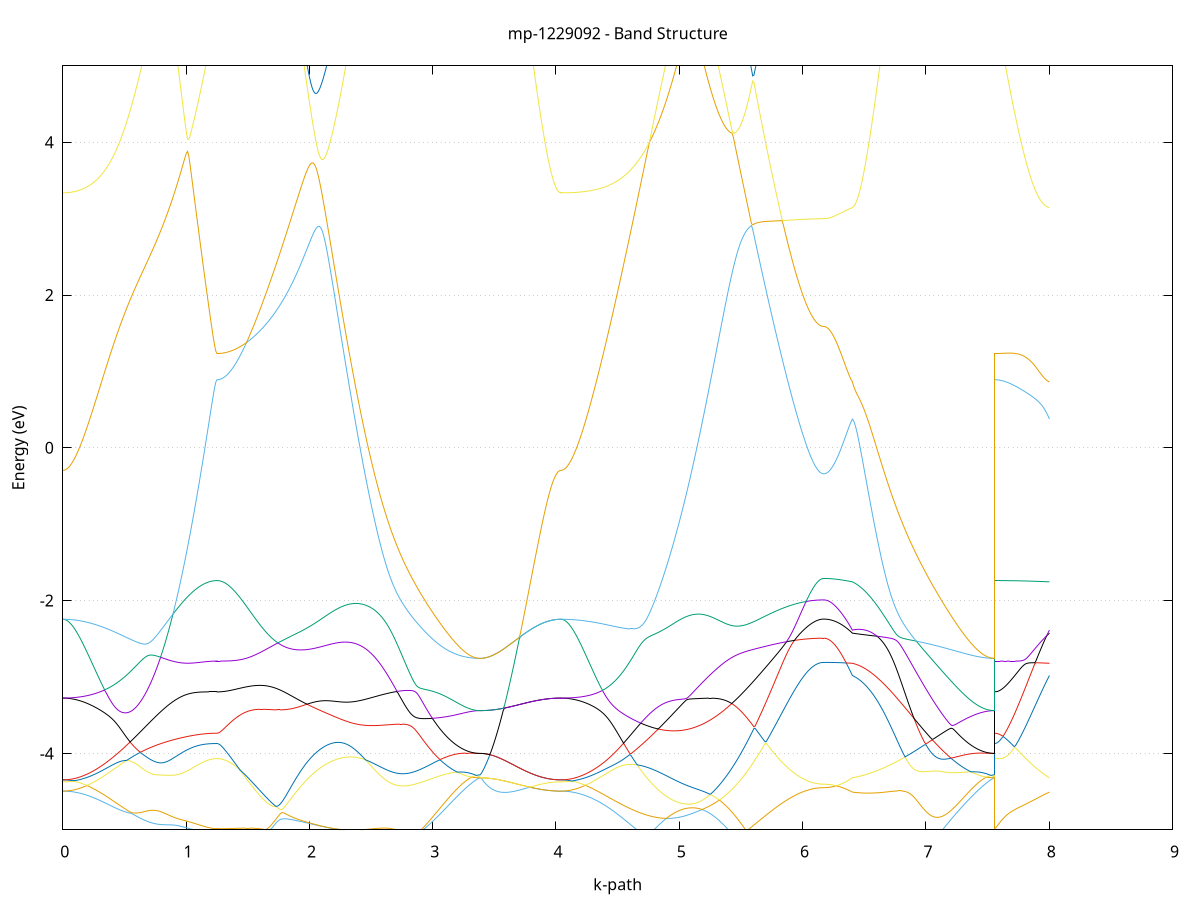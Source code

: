 set title 'mp-1229092 - Band Structure'
set xlabel 'k-path'
set ylabel 'Energy (eV)'
set grid y
set yrange [-5:5]
set terminal png size 800,600
set output 'mp-1229092_bands_gnuplot.png'
plot '-' using 1:2 with lines notitle, '-' using 1:2 with lines notitle, '-' using 1:2 with lines notitle, '-' using 1:2 with lines notitle, '-' using 1:2 with lines notitle, '-' using 1:2 with lines notitle, '-' using 1:2 with lines notitle, '-' using 1:2 with lines notitle, '-' using 1:2 with lines notitle, '-' using 1:2 with lines notitle, '-' using 1:2 with lines notitle, '-' using 1:2 with lines notitle, '-' using 1:2 with lines notitle, '-' using 1:2 with lines notitle, '-' using 1:2 with lines notitle, '-' using 1:2 with lines notitle, '-' using 1:2 with lines notitle, '-' using 1:2 with lines notitle, '-' using 1:2 with lines notitle, '-' using 1:2 with lines notitle, '-' using 1:2 with lines notitle, '-' using 1:2 with lines notitle, '-' using 1:2 with lines notitle, '-' using 1:2 with lines notitle, '-' using 1:2 with lines notitle, '-' using 1:2 with lines notitle, '-' using 1:2 with lines notitle, '-' using 1:2 with lines notitle, '-' using 1:2 with lines notitle, '-' using 1:2 with lines notitle, '-' using 1:2 with lines notitle, '-' using 1:2 with lines notitle, '-' using 1:2 with lines notitle, '-' using 1:2 with lines notitle, '-' using 1:2 with lines notitle, '-' using 1:2 with lines notitle, '-' using 1:2 with lines notitle, '-' using 1:2 with lines notitle, '-' using 1:2 with lines notitle, '-' using 1:2 with lines notitle, '-' using 1:2 with lines notitle, '-' using 1:2 with lines notitle, '-' using 1:2 with lines notitle, '-' using 1:2 with lines notitle, '-' using 1:2 with lines notitle, '-' using 1:2 with lines notitle, '-' using 1:2 with lines notitle, '-' using 1:2 with lines notitle, '-' using 1:2 with lines notitle, '-' using 1:2 with lines notitle, '-' using 1:2 with lines notitle, '-' using 1:2 with lines notitle, '-' using 1:2 with lines notitle, '-' using 1:2 with lines notitle, '-' using 1:2 with lines notitle, '-' using 1:2 with lines notitle, '-' using 1:2 with lines notitle, '-' using 1:2 with lines notitle, '-' using 1:2 with lines notitle, '-' using 1:2 with lines notitle, '-' using 1:2 with lines notitle, '-' using 1:2 with lines notitle, '-' using 1:2 with lines notitle, '-' using 1:2 with lines notitle
0.000000 -8.321260
0.009925 -8.320760
0.019850 -8.319360
0.029775 -8.316960
0.039701 -8.313660
0.049626 -8.309460
0.059551 -8.304360
0.069476 -8.298260
0.079401 -8.291160
0.089326 -8.283260
0.099252 -8.274360
0.109177 -8.264560
0.119102 -8.253760
0.129027 -8.242160
0.138952 -8.229560
0.148877 -8.216060
0.158802 -8.201660
0.168728 -8.186360
0.178653 -8.170160
0.188578 -8.153060
0.198503 -8.135160
0.208428 -8.116260
0.218353 -8.096560
0.228278 -8.075960
0.238204 -8.054560
0.248129 -8.032260
0.258054 -8.009160
0.267979 -7.985160
0.277904 -7.960360
0.287829 -7.934760
0.297755 -7.908360
0.307680 -7.881160
0.317605 -7.853160
0.327530 -7.824460
0.337455 -7.794960
0.347380 -7.764760
0.357305 -7.733760
0.367231 -7.702160
0.377156 -7.669760
0.387081 -7.636760
0.397006 -7.603060
0.406931 -7.568760
0.416856 -7.533860
0.426782 -7.498260
0.436707 -7.462160
0.446632 -7.425560
0.456557 -7.388360
0.466482 -7.350660
0.476407 -7.312560
0.486332 -7.273960
0.496258 -7.234960
0.506183 -7.195560
0.516108 -7.155860
0.526033 -7.115860
0.535958 -7.075560
0.545883 -7.035060
0.555809 -6.994360
0.565734 -6.953460
0.575659 -6.912560
0.585584 -6.871560
0.595509 -6.830560
0.605434 -6.789660
0.615359 -6.748760
0.625285 -6.708160
0.635210 -6.667660
0.645135 -6.627560
0.655060 -6.587760
0.664985 -6.548360
0.674910 -6.509560
0.684835 -6.471260
0.694761 -6.433560
0.704686 -6.396560
0.714611 -6.360460
0.724536 -6.325060
0.734461 -6.290660
0.744386 -6.257360
0.754312 -6.225060
0.764237 -6.193860
0.774162 -6.163860
0.784087 -6.135160
0.794012 -6.107860
0.803937 -6.081860
0.813862 -6.057160
0.823788 -6.033960
0.833713 -6.012260
0.843638 -5.991960
0.853563 -5.973060
0.863488 -5.955560
0.873413 -5.939560
0.883339 -5.924860
0.893264 -5.911460
0.903189 -5.899360
0.913114 -5.888460
0.923039 -5.878660
0.932964 -5.869960
0.942889 -5.862260
0.952815 -5.855460
0.962740 -5.849560
0.972665 -5.844460
0.982590 -5.840160
0.992515 -5.836360
1.002440 -5.833260
1.012365 -5.830660
1.022291 -5.828560
1.032216 -5.826860
1.042141 -5.825460
1.052066 -5.824460
1.061991 -5.823760
1.071916 -5.823260
1.081842 -5.822960
1.091767 -5.822860
1.101692 -5.822860
1.111617 -5.822960
1.121542 -5.823260
1.131467 -5.823560
1.141392 -5.823860
1.151318 -5.824260
1.161243 -5.824560
1.171168 -5.824960
1.181093 -5.825360
1.191018 -5.825660
1.200943 -5.825960
1.210869 -5.826160
1.220794 -5.826360
1.230719 -5.826560
1.240644 -5.826660
1.250569 -5.826660
1.250569 -5.826660
1.260453 -5.826160
1.270336 -5.824760
1.280220 -5.822460
1.290103 -5.819160
1.299986 -5.814960
1.309870 -5.809860
1.319753 -5.803760
1.329637 -5.796760
1.339520 -5.788860
1.349404 -5.780060
1.359287 -5.770360
1.369171 -5.759760
1.379054 -5.748260
1.388938 -5.735860
1.398821 -5.722560
1.408705 -5.708460
1.418588 -5.693460
1.428472 -5.677660
1.438355 -5.661060
1.448239 -5.643560
1.458122 -5.625260
1.468006 -5.606260
1.477889 -5.586460
1.487772 -5.565960
1.497656 -5.544660
1.507539 -5.522660
1.517423 -5.500060
1.527306 -5.476660
1.537190 -5.452760
1.547073 -5.428260
1.556957 -5.403160
1.566840 -5.377460
1.576724 -5.351360
1.586607 -5.324860
1.596491 -5.297960
1.606374 -5.270760
1.616258 -5.243460
1.626141 -5.216060
1.636025 -5.188760
1.645908 -5.162060
1.655792 -5.136260
1.665675 -5.112560
1.675558 -5.092660
1.685442 -5.079060
1.695325 -5.073360
1.705209 -5.073960
1.715092 -5.078660
1.724976 -5.085860
1.734859 -5.094660
1.744743 -5.104760
1.754626 -5.115860
1.764510 -5.127660
1.774393 -5.140060
1.784277 -5.153060
1.794160 -5.166460
1.804044 -5.180160
1.813927 -5.194260
1.823811 -5.208460
1.833694 -5.222960
1.843577 -5.237460
1.853461 -5.252160
1.863344 -5.266860
1.873228 -5.281460
1.883111 -5.296160
1.892995 -5.310760
1.902878 -5.325260
1.912762 -5.339660
1.922645 -5.353960
1.932529 -5.368160
1.942412 -5.382160
1.952296 -5.395960
1.962179 -5.409560
1.972063 -5.423060
1.981946 -5.436260
1.991830 -5.449260
2.001713 -5.462060
2.011596 -5.474660
2.021480 -5.486960
2.031363 -5.498960
2.041247 -5.510760
2.051130 -5.522360
2.051130 -5.522360
2.061072 -5.533660
2.071013 -5.544660
2.080954 -5.555460
2.090895 -5.565960
2.100836 -5.576160
2.110778 -5.586060
2.120719 -5.595660
2.130660 -5.604960
2.140601 -5.613960
2.150543 -5.622660
2.160484 -5.631060
2.170425 -5.639160
2.180366 -5.646960
2.190308 -5.654460
2.200249 -5.661660
2.210190 -5.668560
2.220131 -5.675160
2.230072 -5.681360
2.240014 -5.687360
2.249955 -5.693060
2.259896 -5.698460
2.269837 -5.703460
2.279779 -5.708260
2.289720 -5.712760
2.299661 -5.716960
2.309602 -5.720860
2.319543 -5.724560
2.329485 -5.727960
2.339426 -5.731060
2.349367 -5.733860
2.359308 -5.736460
2.369250 -5.738860
2.379191 -5.741060
2.389132 -5.742960
2.399073 -5.744660
2.409015 -5.746160
2.418956 -5.747460
2.428897 -5.748660
2.438838 -5.749660
2.448779 -5.750560
2.458721 -5.751360
2.468662 -5.752060
2.478603 -5.752660
2.488544 -5.753260
2.498486 -5.753860
2.508427 -5.754460
2.518368 -5.755260
2.528309 -5.756060
2.538251 -5.757060
2.548192 -5.758160
2.558133 -5.759660
2.568074 -5.761460
2.578015 -5.763560
2.587957 -5.766160
2.597898 -5.769360
2.607839 -5.773060
2.617780 -5.777460
2.627722 -5.782660
2.637663 -5.788760
2.647604 -5.795760
2.657545 -5.803760
2.667486 -5.812860
2.677428 -5.823160
2.687369 -5.834760
2.697310 -5.847560
2.707251 -5.861660
2.717193 -5.877160
2.727134 -5.893960
2.737075 -5.912060
2.747016 -5.931460
2.756958 -5.952160
2.766899 -5.974060
2.776840 -5.997060
2.786781 -6.021260
2.796722 -6.046360
2.806664 -6.072460
2.816605 -6.099360
2.826546 -6.126960
2.836487 -6.155260
2.846429 -6.184260
2.856370 -6.213660
2.866311 -6.243560
2.876252 -6.273860
2.886193 -6.304360
2.896135 -6.335160
2.906076 -6.366060
2.916017 -6.397160
2.925958 -6.428160
2.935900 -6.459260
2.945841 -6.490160
2.955782 -6.521060
2.965723 -6.551660
2.975665 -6.582160
2.985606 -6.612360
2.995547 -6.642160
3.005488 -6.671660
3.015429 -6.700860
3.025371 -6.729560
3.035312 -6.757860
3.045253 -6.785560
3.055194 -6.812860
3.065136 -6.839560
3.075077 -6.865660
3.085018 -6.891260
3.094959 -6.916160
3.104901 -6.940360
3.114842 -6.963960
3.124783 -6.986860
3.134724 -7.009060
3.144665 -7.030460
3.154607 -7.051160
3.164548 -7.071160
3.174489 -7.090260
3.184430 -7.108660
3.194372 -7.126160
3.204313 -7.142960
3.214254 -7.158760
3.224195 -7.173860
3.234136 -7.188060
3.244078 -7.201360
3.254019 -7.213760
3.263960 -7.225260
3.273901 -7.235960
3.283843 -7.245660
3.293784 -7.254560
3.303725 -7.262460
3.313666 -7.269460
3.323608 -7.275560
3.333549 -7.280660
3.343490 -7.284860
3.353431 -7.288160
3.363372 -7.290560
3.373314 -7.291960
3.383255 -7.292460
3.383255 -7.292460
3.393193 -7.293360
3.403132 -7.296060
3.413071 -7.300560
3.423009 -7.306860
3.432948 -7.314760
3.442886 -7.324460
3.452825 -7.335660
3.462764 -7.348360
3.472702 -7.362560
3.482641 -7.378060
3.492579 -7.394860
3.502518 -7.412860
3.512457 -7.431860
3.522395 -7.451860
3.532334 -7.472660
3.542272 -7.494260
3.552211 -7.516660
3.562149 -7.539560
3.572088 -7.562960
3.582027 -7.586760
3.591965 -7.610960
3.601904 -7.635360
3.611842 -7.660060
3.621781 -7.684760
3.631720 -7.709560
3.641658 -7.734360
3.651597 -7.759160
3.661535 -7.783760
3.671474 -7.808160
3.681412 -7.832360
3.691351 -7.856360
3.701290 -7.879960
3.711228 -7.903260
3.721167 -7.926160
3.731105 -7.948560
3.741044 -7.970660
3.750983 -7.992160
3.760921 -8.013160
3.770860 -8.033660
3.780798 -8.053560
3.790737 -8.072860
3.800675 -8.091560
3.810614 -8.109660
3.820553 -8.127060
3.830491 -8.143760
3.840430 -8.159860
3.850368 -8.175260
3.860307 -8.189860
3.870246 -8.203860
3.880184 -8.217060
3.890123 -8.229460
3.900061 -8.241160
3.910000 -8.252060
3.919939 -8.262160
3.929877 -8.271560
3.939816 -8.280160
3.949754 -8.287860
3.959693 -8.294860
3.969631 -8.301060
3.979570 -8.306360
3.989509 -8.310860
3.999447 -8.314660
4.009386 -8.317460
4.019324 -8.319560
4.029263 -8.320860
4.039202 -8.321260
4.039202 -8.321260
4.049179 -8.320760
4.059156 -8.319360
4.069133 -8.316960
4.079110 -8.313560
4.089087 -8.309360
4.099064 -8.304060
4.109041 -8.297860
4.119018 -8.290760
4.128995 -8.282660
4.138972 -8.273660
4.148949 -8.263760
4.158926 -8.252860
4.168903 -8.241060
4.178880 -8.228260
4.188857 -8.214660
4.198834 -8.200060
4.208811 -8.184560
4.218788 -8.168160
4.228765 -8.150860
4.238742 -8.132660
4.248719 -8.113660
4.258696 -8.093660
4.268673 -8.072860
4.278650 -8.051160
4.288627 -8.028560
4.298604 -8.005160
4.308581 -7.980960
4.318558 -7.955960
4.328535 -7.930060
4.338512 -7.903360
4.348489 -7.875860
4.358467 -7.847560
4.368444 -7.818560
4.378421 -7.788760
4.388398 -7.758160
4.398375 -7.726860
4.408352 -7.694860
4.418329 -7.662160
4.428306 -7.628660
4.438283 -7.594560
4.448260 -7.559860
4.458237 -7.524360
4.468214 -7.488360
4.478191 -7.451660
4.488168 -7.414460
4.498145 -7.376660
4.508122 -7.338260
4.518099 -7.299260
4.528076 -7.259860
4.538053 -7.219960
4.548030 -7.179560
4.558007 -7.138660
4.567984 -7.097360
4.577961 -7.055760
4.587938 -7.013660
4.597915 -6.971260
4.607892 -6.928560
4.617869 -6.885560
4.627846 -6.842260
4.637823 -6.798760
4.647800 -6.755060
4.657777 -6.711160
4.667754 -6.667060
4.677731 -6.622960
4.687709 -6.578760
4.697686 -6.534460
4.707663 -6.490160
4.717640 -6.445960
4.727617 -6.401760
4.737594 -6.357760
4.747571 -6.313860
4.757548 -6.270160
4.767525 -6.226660
4.777502 -6.183460
4.787479 -6.140560
4.797456 -6.098060
4.807433 -6.055960
4.817410 -6.014260
4.827387 -5.973160
4.837364 -5.932560
4.847341 -5.892560
4.857318 -5.853160
4.867295 -5.814460
4.877272 -5.776560
4.887249 -5.739460
4.897226 -5.703160
4.907203 -5.667760
4.917180 -5.633360
4.927157 -5.599860
4.937134 -5.567560
4.947111 -5.536260
4.957088 -5.506060
4.967065 -5.477160
4.977042 -5.449460
4.987019 -5.423060
4.996996 -5.397960
5.006974 -5.374260
5.016951 -5.351960
5.026928 -5.333560
5.036905 -5.336560
5.046882 -5.339060
5.056859 -5.341260
5.066836 -5.343060
5.076813 -5.344360
5.086790 -5.345360
5.096767 -5.345960
5.106744 -5.346160
5.116721 -5.345860
5.126698 -5.345260
5.136675 -5.344260
5.146652 -5.342860
5.156629 -5.341060
5.166606 -5.338860
5.176583 -5.336260
5.186560 -5.333360
5.196537 -5.329960
5.206514 -5.326260
5.216491 -5.322160
5.226468 -5.317660
5.236445 -5.312760
5.246422 -5.307560
5.256399 -5.301960
5.266376 -5.295960
5.276353 -5.289760
5.286330 -5.283060
5.296307 -5.276060
5.306284 -5.282360
5.316261 -5.293260
5.326238 -5.304560
5.336215 -5.316160
5.346193 -5.328060
5.356170 -5.340260
5.366147 -5.352760
5.376124 -5.365460
5.386101 -5.378360
5.396078 -5.391460
5.406055 -5.404660
5.416032 -5.418060
5.426009 -5.431660
5.435986 -5.445260
5.445963 -5.459060
5.455940 -5.472860
5.465917 -5.486760
5.475894 -5.500760
5.485871 -5.514660
5.495848 -5.528760
5.505825 -5.542760
5.505825 -5.542760
5.515766 -5.556760
5.525707 -5.570760
5.535649 -5.584760
5.545590 -5.598760
5.555531 -5.612760
5.565472 -5.626660
5.575414 -5.640560
5.585355 -5.654460
5.595296 -5.668260
5.605237 -5.682060
5.615179 -5.695760
5.625120 -5.709460
5.635061 -5.723060
5.645002 -5.736660
5.654943 -5.750260
5.664885 -5.763760
5.674826 -5.777260
5.684767 -5.790660
5.694708 -5.804160
5.704650 -5.817660
5.714591 -5.831160
5.724532 -5.844760
5.734473 -5.858460
5.744414 -5.872260
5.754356 -5.886260
5.764297 -5.900460
5.774238 -5.914960
5.784179 -5.929760
5.794121 -5.944860
5.804062 -5.960360
5.814003 -5.976260
5.823944 -5.992460
5.833885 -6.008960
5.843827 -6.025760
5.853768 -6.042660
5.863709 -6.059760
5.873650 -6.076860
5.883592 -6.093860
5.893533 -6.110760
5.903474 -6.127460
5.913415 -6.143960
5.923357 -6.160060
5.933298 -6.175860
5.943239 -6.191260
5.953180 -6.206160
5.963121 -6.220660
5.973063 -6.234660
5.983004 -6.248060
5.992945 -6.260960
6.002886 -6.273260
6.012828 -6.284960
6.022769 -6.296060
6.032710 -6.306560
6.042651 -6.316260
6.052592 -6.325460
6.062534 -6.333860
6.072475 -6.341560
6.082416 -6.348660
6.092357 -6.354960
6.102299 -6.360560
6.112240 -6.365360
6.122181 -6.369560
6.132122 -6.372860
6.142063 -6.375560
6.152005 -6.377460
6.161946 -6.378560
6.171887 -6.378960
6.171887 -6.378960
6.181555 -6.378660
6.191223 -6.377860
6.200891 -6.376560
6.210559 -6.374760
6.220226 -6.372360
6.229894 -6.369560
6.239562 -6.366160
6.249230 -6.362360
6.258898 -6.357960
6.268566 -6.353060
6.278234 -6.347760
6.287902 -6.341960
6.297569 -6.335660
6.307237 -6.328960
6.316905 -6.321760
6.326573 -6.314160
6.336241 -6.306060
6.345909 -6.297660
6.355577 -6.288860
6.365244 -6.279660
6.374912 -6.270060
6.384580 -6.260160
6.394248 -6.249860
6.403916 -6.239360
6.403916 -6.239360
6.413861 -6.236160
6.423806 -6.232760
6.433752 -6.229160
6.443697 -6.225460
6.453642 -6.221560
6.463588 -6.217560
6.473533 -6.213260
6.483478 -6.208960
6.493423 -6.204460
6.503369 -6.199860
6.513314 -6.195060
6.523259 -6.190160
6.533205 -6.185160
6.543150 -6.180060
6.553095 -6.174760
6.563041 -6.169460
6.572986 -6.164060
6.582931 -6.158560
6.592876 -6.152960
6.602822 -6.147360
6.612767 -6.141760
6.622712 -6.136160
6.632658 -6.130460
6.642603 -6.124860
6.652548 -6.119260
6.662493 -6.113760
6.672439 -6.108260
6.682384 -6.102860
6.692329 -6.097660
6.702275 -6.092560
6.712220 -6.087660
6.722165 -6.082960
6.732110 -6.078460
6.742056 -6.074360
6.752001 -6.070460
6.761946 -6.066960
6.771892 -6.063860
6.781837 -6.061160
6.791782 -6.058960
6.801728 -6.057260
6.811673 -6.056260
6.821618 -6.055760
6.831563 -6.056060
6.841509 -6.057060
6.851454 -6.058860
6.861399 -6.061460
6.871345 -6.065060
6.881290 -6.069660
6.891235 -6.075160
6.901180 -6.081860
6.911126 -6.089660
6.921071 -6.098560
6.931016 -6.108760
6.940962 -6.120160
6.950907 -6.132760
6.960852 -6.146660
6.970797 -6.161760
6.980743 -6.178160
6.990688 -6.195760
7.000633 -6.214560
7.010579 -6.234460
7.020524 -6.255460
7.030469 -6.277560
7.040415 -6.300560
7.050360 -6.324460
7.060305 -6.349260
7.070250 -6.374760
7.080196 -6.400860
7.090141 -6.427460
7.100086 -6.454660
7.110032 -6.482160
7.119977 -6.510060
7.129922 -6.538160
7.139867 -6.566360
7.149813 -6.594660
7.159758 -6.622960
7.169703 -6.651160
7.179649 -6.679260
7.189594 -6.707160
7.199539 -6.734760
7.209484 -6.762160
7.219430 -6.789160
7.229375 -6.815760
7.239320 -6.841860
7.249266 -6.867560
7.259211 -6.892660
7.269156 -6.917260
7.279101 -6.941260
7.289047 -6.964660
7.298992 -6.987360
7.308937 -7.009360
7.318883 -7.030760
7.328828 -7.051360
7.338773 -7.071260
7.348719 -7.090360
7.358664 -7.108660
7.368609 -7.126160
7.378554 -7.142860
7.388500 -7.158760
7.398445 -7.173760
7.408390 -7.187960
7.418336 -7.201260
7.428281 -7.213660
7.438226 -7.225260
7.448171 -7.235860
7.458117 -7.245660
7.468062 -7.254460
7.478007 -7.262460
7.487953 -7.269460
7.497898 -7.275560
7.507843 -7.280660
7.517788 -7.284860
7.527734 -7.288160
7.537679 -7.290560
7.547624 -7.291960
7.557570 -7.292460
7.557570 -5.826660
7.567439 -5.827060
7.577309 -5.828160
7.587179 -5.830060
7.597049 -5.832660
7.606918 -5.835960
7.616788 -5.839960
7.626658 -5.844560
7.636528 -5.849960
7.646397 -5.855860
7.656267 -5.862360
7.666137 -5.869460
7.676007 -5.876960
7.685876 -5.885060
7.695746 -5.893560
7.705616 -5.902560
7.715486 -5.911960
7.725355 -5.921660
7.735225 -5.931760
7.745095 -5.942160
7.754965 -5.952760
7.764834 -5.963660
7.774704 -5.974860
7.784574 -5.986260
7.794444 -5.997760
7.804313 -6.009460
7.814183 -6.021260
7.824053 -6.033260
7.833923 -6.045260
7.843792 -6.057360
7.853662 -6.069460
7.863532 -6.081560
7.873402 -6.093660
7.883271 -6.105660
7.893141 -6.117660
7.903011 -6.129560
7.912881 -6.141360
7.922750 -6.153060
7.932620 -6.164560
7.942490 -6.175960
7.952360 -6.187060
7.962229 -6.198060
7.972099 -6.208760
7.981969 -6.219260
7.991839 -6.229460
8.001708 -6.239360
e
0.000000 -6.174760
0.009925 -6.174460
0.019850 -6.173460
0.029775 -6.171960
0.039701 -6.169760
0.049626 -6.166960
0.059551 -6.163560
0.069476 -6.159460
0.079401 -6.154860
0.089326 -6.149660
0.099252 -6.143760
0.109177 -6.137260
0.119102 -6.130260
0.129027 -6.122660
0.138952 -6.114360
0.148877 -6.105560
0.158802 -6.096260
0.168728 -6.086260
0.178653 -6.075760
0.188578 -6.064760
0.198503 -6.053160
0.208428 -6.041060
0.218353 -6.028460
0.228278 -6.015360
0.238204 -6.001760
0.248129 -5.987660
0.258054 -5.973060
0.267979 -5.958060
0.277904 -5.942660
0.287829 -5.926760
0.297755 -5.910560
0.307680 -5.893860
0.317605 -5.876960
0.327530 -5.859560
0.337455 -5.841960
0.347380 -5.823960
0.357305 -5.805860
0.367231 -5.787360
0.377156 -5.768760
0.387081 -5.749960
0.397006 -5.731060
0.406931 -5.711960
0.416856 -5.692960
0.426782 -5.673760
0.436707 -5.654760
0.446632 -5.635760
0.456557 -5.616860
0.466482 -5.598260
0.476407 -5.579760
0.486332 -5.561660
0.496258 -5.543960
0.506183 -5.526660
0.516108 -5.509960
0.526033 -5.493760
0.535958 -5.478260
0.545883 -5.463560
0.555809 -5.449660
0.565734 -5.436660
0.575659 -5.424560
0.585584 -5.413460
0.595509 -5.403460
0.605434 -5.394560
0.615359 -5.386760
0.625285 -5.380060
0.635210 -5.374460
0.645135 -5.369860
0.655060 -5.366360
0.664985 -5.363760
0.674910 -5.362160
0.684835 -5.361460
0.694761 -5.361460
0.704686 -5.362160
0.714611 -5.363560
0.724536 -5.365560
0.734461 -5.367960
0.744386 -5.370860
0.754312 -5.374160
0.764237 -5.377760
0.774162 -5.381660
0.784087 -5.385760
0.794012 -5.390060
0.803937 -5.394460
0.813862 -5.399060
0.823788 -5.403660
0.833713 -5.408360
0.843638 -5.412960
0.853563 -5.417660
0.863488 -5.422260
0.873413 -5.426960
0.883339 -5.431460
0.893264 -5.436060
0.903189 -5.440460
0.913114 -5.444860
0.923039 -5.449160
0.932964 -5.453360
0.942889 -5.457460
0.952815 -5.461460
0.962740 -5.465360
0.972665 -5.469160
0.982590 -5.472760
0.992515 -5.476360
1.002440 -5.479860
1.012365 -5.483260
1.022291 -5.486460
1.032216 -5.489660
1.042141 -5.492660
1.052066 -5.495560
1.061991 -5.498260
1.071916 -5.500960
1.081842 -5.503460
1.091767 -5.505860
1.101692 -5.508060
1.111617 -5.510260
1.121542 -5.512160
1.131467 -5.514060
1.141392 -5.515760
1.151318 -5.517360
1.161243 -5.518760
1.171168 -5.520060
1.181093 -5.521160
1.191018 -5.522160
1.200943 -5.522960
1.210869 -5.523660
1.220794 -5.524160
1.230719 -5.524560
1.240644 -5.524760
1.250569 -5.524860
1.250569 -5.524860
1.260453 -5.524560
1.270336 -5.523560
1.280220 -5.521960
1.290103 -5.519760
1.299986 -5.516760
1.309870 -5.513260
1.319753 -5.509060
1.329637 -5.504260
1.339520 -5.498760
1.349404 -5.492760
1.359287 -5.486060
1.369171 -5.478760
1.379054 -5.470760
1.388938 -5.462260
1.398821 -5.453160
1.408705 -5.443460
1.418588 -5.433160
1.428472 -5.422260
1.438355 -5.410860
1.448239 -5.398860
1.458122 -5.386360
1.468006 -5.373360
1.477889 -5.359760
1.487772 -5.345760
1.497656 -5.331160
1.507539 -5.316260
1.517423 -5.300760
1.527306 -5.284960
1.537190 -5.268660
1.547073 -5.252060
1.556957 -5.235160
1.566840 -5.217960
1.576724 -5.200560
1.586607 -5.183060
1.596491 -5.165460
1.606374 -5.148160
1.616258 -5.131160
1.626141 -5.114960
1.636025 -5.100160
1.645908 -5.087560
1.655792 -5.077860
1.665675 -5.071560
1.675558 -5.068360
1.685442 -5.067660
1.695325 -5.068760
1.705209 -5.071260
1.715092 -5.074960
1.724976 -5.079560
1.734859 -5.085060
1.744743 -5.091260
1.754626 -5.098160
1.764510 -5.105760
1.774393 -5.114060
1.784277 -5.122860
1.794160 -5.132260
1.804044 -5.142260
1.813927 -5.152660
1.823811 -5.163660
1.833694 -5.174960
1.843577 -5.186660
1.853461 -5.198660
1.863344 -5.211060
1.873228 -5.223560
1.883111 -5.236260
1.892995 -5.249160
1.902878 -5.262160
1.912762 -5.275260
1.922645 -5.288360
1.932529 -5.301560
1.942412 -5.314660
1.952296 -5.327660
1.962179 -5.340560
1.972063 -5.353460
1.981946 -5.366160
1.991830 -5.378760
2.001713 -5.391160
2.011596 -5.403360
2.021480 -5.415260
2.031363 -5.427060
2.041247 -5.438560
2.051130 -5.449860
2.051130 -5.449860
2.061072 -5.460960
2.071013 -5.471760
2.080954 -5.482260
2.090895 -5.492460
2.100836 -5.502260
2.110778 -5.511860
2.120719 -5.521060
2.130660 -5.529960
2.140601 -5.538560
2.150543 -5.546760
2.160484 -5.554560
2.170425 -5.562060
2.180366 -5.569160
2.190308 -5.575860
2.200249 -5.582260
2.210190 -5.588260
2.220131 -5.593860
2.230072 -5.599060
2.240014 -5.603760
2.249955 -5.608160
2.259896 -5.612160
2.269837 -5.615760
2.279779 -5.618960
2.289720 -5.621760
2.299661 -5.624160
2.309602 -5.626060
2.319543 -5.627660
2.329485 -5.628760
2.339426 -5.629460
2.349367 -5.629760
2.359308 -5.629660
2.369250 -5.629160
2.379191 -5.628260
2.389132 -5.626860
2.399073 -5.625060
2.409015 -5.622860
2.418956 -5.620360
2.428897 -5.617260
2.438838 -5.613860
2.448779 -5.610060
2.458721 -5.605760
2.468662 -5.601160
2.478603 -5.596160
2.488544 -5.590660
2.498486 -5.584860
2.508427 -5.578560
2.518368 -5.571960
2.528309 -5.564960
2.538251 -5.557560
2.548192 -5.549760
2.558133 -5.541660
2.568074 -5.533160
2.578015 -5.524260
2.587957 -5.515060
2.597898 -5.505460
2.607839 -5.495560
2.617780 -5.485260
2.627722 -5.474760
2.637663 -5.463860
2.647604 -5.452660
2.657545 -5.441160
2.667486 -5.429460
2.677428 -5.417460
2.687369 -5.405260
2.697310 -5.392760
2.707251 -5.380160
2.717193 -5.367460
2.727134 -5.354660
2.737075 -5.341760
2.747016 -5.328960
2.756958 -5.316260
2.766899 -5.303960
2.776840 -5.292060
2.786781 -5.280960
2.796722 -5.270960
2.806664 -5.262460
2.816605 -5.256060
2.826546 -5.252360
2.836487 -5.251760
2.846429 -5.254460
2.856370 -5.260460
2.866311 -5.269160
2.876252 -5.280360
2.886193 -5.293460
2.896135 -5.307960
2.906076 -5.323860
2.916017 -5.340560
2.925958 -5.358160
2.935900 -5.376260
2.945841 -5.394960
2.955782 -5.414060
2.965723 -5.433360
2.975665 -5.452960
2.985606 -5.472760
2.995547 -5.492560
3.005488 -5.512460
3.015429 -5.532360
3.025371 -5.552160
3.035312 -5.571860
3.045253 -5.591360
3.055194 -5.610760
3.065136 -5.629860
3.075077 -5.648760
3.085018 -5.667260
3.094959 -5.685560
3.104901 -5.703360
3.114842 -5.720860
3.124783 -5.737960
3.134724 -5.754560
3.144665 -5.770660
3.154607 -5.786360
3.164548 -5.801460
3.174489 -5.816060
3.184430 -5.830060
3.194372 -5.843560
3.204313 -5.856360
3.214254 -5.868660
3.224195 -5.880260
3.234136 -5.891260
3.244078 -5.901660
3.254019 -5.911360
3.263960 -5.920360
3.273901 -5.928660
3.283843 -5.936260
3.293784 -5.943260
3.303725 -5.949460
3.313666 -5.954960
3.323608 -5.959760
3.333549 -5.963760
3.343490 -5.967160
3.353431 -5.969760
3.363372 -5.971560
3.373314 -5.972660
3.383255 -5.973060
3.383255 -5.973060
3.393193 -5.973160
3.403132 -5.973560
3.413071 -5.974160
3.423009 -5.975060
3.432948 -5.976260
3.442886 -5.977560
3.452825 -5.979260
3.462764 -5.981060
3.472702 -5.983160
3.482641 -5.985560
3.492579 -5.988060
3.502518 -5.990860
3.512457 -5.993860
3.522395 -5.997060
3.532334 -6.000360
3.542272 -6.003960
3.552211 -6.007660
3.562149 -6.011560
3.572088 -6.015660
3.582027 -6.019860
3.591965 -6.024160
3.601904 -6.028560
3.611842 -6.033060
3.621781 -6.037660
3.631720 -6.042260
3.641658 -6.047060
3.651597 -6.051760
3.661535 -6.056660
3.671474 -6.061460
3.681412 -6.066260
3.691351 -6.071160
3.701290 -6.075960
3.711228 -6.080760
3.721167 -6.085560
3.731105 -6.090260
3.741044 -6.094960
3.750983 -6.099560
3.760921 -6.104160
3.770860 -6.108560
3.780798 -6.112960
3.790737 -6.117260
3.800675 -6.121360
3.810614 -6.125460
3.820553 -6.129360
3.830491 -6.133160
3.840430 -6.136860
3.850368 -6.140360
3.860307 -6.143760
3.870246 -6.146960
3.880184 -6.150060
3.890123 -6.152960
3.900061 -6.155760
3.910000 -6.158260
3.919939 -6.160660
3.929877 -6.162860
3.939816 -6.164860
3.949754 -6.166760
3.959693 -6.168460
3.969631 -6.169860
3.979570 -6.171160
3.989509 -6.172260
3.999447 -6.173160
4.009386 -6.173860
4.019324 -6.174360
4.029263 -6.174660
4.039202 -6.174760
4.039202 -6.174760
4.049179 -6.174360
4.059156 -6.173460
4.069133 -6.171860
4.079110 -6.169560
4.089087 -6.166660
4.099064 -6.163160
4.109041 -6.159060
4.119018 -6.154260
4.128995 -6.148860
4.138972 -6.142860
4.148949 -6.136160
4.158926 -6.128960
4.168903 -6.121060
4.178880 -6.112660
4.188857 -6.103560
4.198834 -6.093960
4.208811 -6.083760
4.218788 -6.073060
4.228765 -6.061760
4.238742 -6.049960
4.248719 -6.037560
4.258696 -6.024760
4.268673 -6.011360
4.278650 -5.997460
4.288627 -5.983160
4.298604 -5.968260
4.308581 -5.953060
4.318558 -5.937360
4.328535 -5.921160
4.338512 -5.904660
4.348489 -5.887760
4.358467 -5.870360
4.368444 -5.852760
4.378421 -5.834760
4.388398 -5.816360
4.398375 -5.797760
4.408352 -5.778760
4.418329 -5.759560
4.428306 -5.740060
4.438283 -5.720360
4.448260 -5.700360
4.458237 -5.680260
4.468214 -5.659860
4.478191 -5.639360
4.488168 -5.618760
4.498145 -5.597960
4.508122 -5.577060
4.518099 -5.556060
4.528076 -5.534960
4.538053 -5.513860
4.548030 -5.492660
4.558007 -5.471460
4.567984 -5.450260
4.577961 -5.429060
4.587938 -5.407860
4.597915 -5.386760
4.607892 -5.365660
4.617869 -5.344660
4.627846 -5.323760
4.637823 -5.302960
4.647800 -5.282260
4.657777 -5.261660
4.667754 -5.241360
4.677731 -5.221060
4.687709 -5.201060
4.697686 -5.181260
4.707663 -5.161560
4.717640 -5.142260
4.727617 -5.123060
4.737594 -5.104160
4.747571 -5.112560
4.757548 -5.124160
4.767525 -5.135560
4.777502 -5.146760
4.787479 -5.157760
4.797456 -5.168560
4.807433 -5.179060
4.817410 -5.189360
4.827387 -5.199360
4.837364 -5.209060
4.847341 -5.218560
4.857318 -5.227760
4.867295 -5.236660
4.877272 -5.245260
4.887249 -5.253560
4.897226 -5.261560
4.907203 -5.269160
4.917180 -5.276460
4.927157 -5.283460
4.937134 -5.290060
4.947111 -5.296360
4.957088 -5.302360
4.967065 -5.307960
4.977042 -5.313160
4.987019 -5.317960
4.996996 -5.322460
5.006974 -5.326560
5.016951 -5.330260
5.026928 -5.331160
5.036905 -5.311760
5.046882 -5.293860
5.056859 -5.277560
5.066836 -5.262660
5.076813 -5.249360
5.086790 -5.237560
5.096767 -5.227360
5.106744 -5.218560
5.116721 -5.211160
5.126698 -5.205360
5.136675 -5.200860
5.146652 -5.197660
5.156629 -5.195860
5.166606 -5.195260
5.176583 -5.195760
5.186560 -5.197460
5.196537 -5.200160
5.206514 -5.203860
5.216491 -5.208460
5.226468 -5.213960
5.236445 -5.220260
5.246422 -5.227360
5.256399 -5.235060
5.266376 -5.243460
5.276353 -5.252460
5.286330 -5.261960
5.296307 -5.271960
5.306284 -5.268760
5.316261 -5.261160
5.326238 -5.253160
5.336215 -5.244860
5.346193 -5.236360
5.356170 -5.227460
5.366147 -5.218260
5.376124 -5.208860
5.386101 -5.199160
5.396078 -5.189160
5.406055 -5.178960
5.416032 -5.168460
5.426009 -5.157760
5.435986 -5.146860
5.445963 -5.135660
5.455940 -5.124360
5.465917 -5.129260
5.475894 -5.149360
5.485871 -5.169660
5.495848 -5.190260
5.505825 -5.211060
5.505825 -5.211060
5.515766 -5.232060
5.525707 -5.253260
5.535649 -5.274560
5.545590 -5.296060
5.555531 -5.317760
5.565472 -5.339660
5.575414 -5.361560
5.585355 -5.383660
5.595296 -5.405860
5.605237 -5.428160
5.615179 -5.450460
5.625120 -5.472860
5.635061 -5.495260
5.645002 -5.517760
5.654943 -5.540160
5.664885 -5.562460
5.674826 -5.584860
5.684767 -5.607060
5.694708 -5.629160
5.704650 -5.651060
5.714591 -5.672760
5.724532 -5.694160
5.734473 -5.715360
5.744414 -5.736060
5.754356 -5.756360
5.764297 -5.776160
5.774238 -5.795460
5.784179 -5.813960
5.794121 -5.831860
5.804062 -5.848960
5.814003 -5.865260
5.823944 -5.880760
5.833885 -5.895560
5.843827 -5.909560
5.853768 -5.922860
5.863709 -5.935460
5.873650 -5.947460
5.883592 -5.958960
5.893533 -5.969960
5.903474 -5.980560
5.913415 -5.990660
5.923357 -6.000360
5.933298 -6.009660
5.943239 -6.018660
5.953180 -6.027260
5.963121 -6.035560
5.973063 -6.043460
5.983004 -6.051160
5.992945 -6.058360
6.002886 -6.065360
6.012828 -6.071960
6.022769 -6.078260
6.032710 -6.084160
6.042651 -6.089760
6.052592 -6.094960
6.062534 -6.099760
6.072475 -6.104260
6.082416 -6.108260
6.092357 -6.111860
6.102299 -6.115160
6.112240 -6.117960
6.122181 -6.120360
6.132122 -6.122360
6.142063 -6.123860
6.152005 -6.124960
6.161946 -6.125660
6.171887 -6.125860
6.171887 -6.125860
6.181555 -6.125560
6.191223 -6.124860
6.200891 -6.123660
6.210559 -6.121960
6.220226 -6.119760
6.229894 -6.117160
6.239562 -6.113960
6.249230 -6.110360
6.258898 -6.106260
6.268566 -6.101660
6.278234 -6.096560
6.287902 -6.090960
6.297569 -6.084860
6.307237 -6.078360
6.316905 -6.071260
6.326573 -6.063760
6.336241 -6.055760
6.345909 -6.047260
6.355577 -6.038260
6.365244 -6.028760
6.374912 -6.018760
6.384580 -6.008360
6.394248 -5.997460
6.403916 -5.986060
6.403916 -5.986060
6.413861 -5.983660
6.423806 -5.980960
6.433752 -5.977860
6.443697 -5.974460
6.453642 -5.970760
6.463588 -5.966660
6.473533 -5.962160
6.483478 -5.957460
6.493423 -5.952260
6.503369 -5.946860
6.513314 -5.940960
6.523259 -5.934860
6.533205 -5.928360
6.543150 -5.921460
6.553095 -5.914260
6.563041 -5.906660
6.572986 -5.898760
6.582931 -5.890560
6.592876 -5.881960
6.602822 -5.873060
6.612767 -5.863760
6.622712 -5.854160
6.632658 -5.844260
6.642603 -5.834060
6.652548 -5.823460
6.662493 -5.812560
6.672439 -5.801360
6.682384 -5.789760
6.692329 -5.777960
6.702275 -5.765760
6.712220 -5.753360
6.722165 -5.740660
6.732110 -5.727560
6.742056 -5.714260
6.752001 -5.700660
6.761946 -5.686860
6.771892 -5.672660
6.781837 -5.658360
6.791782 -5.643760
6.801728 -5.628960
6.811673 -5.614060
6.821618 -5.598960
6.831563 -5.583760
6.841509 -5.568460
6.851454 -5.553360
6.861399 -5.538560
6.871345 -5.524060
6.881290 -5.510260
6.891235 -5.497160
6.901180 -5.484860
6.911126 -5.473360
6.921071 -5.462360
6.931016 -5.452060
6.940962 -5.442260
6.950907 -5.433060
6.960852 -5.424560
6.970797 -5.416760
6.980743 -5.409760
6.990688 -5.403560
7.000633 -5.398360
7.010579 -5.394160
7.020524 -5.391160
7.030469 -5.389460
7.040415 -5.389060
7.050360 -5.390260
7.060305 -5.392860
7.070250 -5.396960
7.080196 -5.402760
7.090141 -5.409960
7.100086 -5.418660
7.110032 -5.428860
7.119977 -5.440260
7.129922 -5.452860
7.139867 -5.466460
7.149813 -5.481060
7.159758 -5.496460
7.169703 -5.512560
7.179649 -5.529160
7.189594 -5.546260
7.199539 -5.563660
7.209484 -5.581360
7.219430 -5.599160
7.229375 -5.617060
7.239320 -5.635060
7.249266 -5.652860
7.259211 -5.670560
7.269156 -5.688160
7.279101 -5.705460
7.289047 -5.722460
7.298992 -5.739160
7.308937 -5.755460
7.318883 -5.771360
7.328828 -5.786860
7.338773 -5.801760
7.348719 -5.816260
7.358664 -5.830260
7.368609 -5.843660
7.378554 -5.856460
7.388500 -5.868660
7.398445 -5.880260
7.408390 -5.891260
7.418336 -5.901660
7.428281 -5.911260
7.438226 -5.920360
7.448171 -5.928660
7.458117 -5.936260
7.468062 -5.943260
7.478007 -5.949460
7.487953 -5.954960
7.497898 -5.959760
7.507843 -5.963760
7.517788 -5.967160
7.527734 -5.969760
7.537679 -5.971560
7.547624 -5.972660
7.557570 -5.973060
7.557570 -5.524860
7.567439 -5.525160
7.577309 -5.526060
7.587179 -5.527460
7.597049 -5.529460
7.606918 -5.532060
7.616788 -5.535160
7.626658 -5.538960
7.636528 -5.543460
7.646397 -5.548460
7.656267 -5.554160
7.666137 -5.560460
7.676007 -5.567360
7.685876 -5.574860
7.695746 -5.583060
7.705616 -5.591760
7.715486 -5.601060
7.725355 -5.610960
7.735225 -5.621260
7.745095 -5.632060
7.754965 -5.643360
7.764834 -5.655060
7.774704 -5.667160
7.784574 -5.679660
7.794444 -5.692460
7.804313 -5.705660
7.814183 -5.719160
7.824053 -5.733060
7.833923 -5.747160
7.843792 -5.761660
7.853662 -5.776360
7.863532 -5.791360
7.873402 -5.806460
7.883271 -5.821660
7.893141 -5.836860
7.903011 -5.851960
7.912881 -5.866860
7.922750 -5.881660
7.932620 -5.896060
7.942490 -5.910160
7.952360 -5.923960
7.962229 -5.937260
7.972099 -5.950160
7.981969 -5.962660
7.991839 -5.974560
8.001708 -5.986060
e
0.000000 -4.493660
0.009925 -4.493860
0.019850 -4.494260
0.029775 -4.494960
0.039701 -4.495960
0.049626 -4.497160
0.059551 -4.498760
0.069476 -4.500560
0.079401 -4.502660
0.089326 -4.505060
0.099252 -4.507760
0.109177 -4.510760
0.119102 -4.513960
0.129027 -4.517460
0.138952 -4.521260
0.148877 -4.525260
0.158802 -4.529560
0.168728 -4.534160
0.178653 -4.538960
0.188578 -4.544060
0.198503 -4.549360
0.208428 -4.554860
0.218353 -4.560660
0.228278 -4.566660
0.238204 -4.572860
0.248129 -4.579260
0.258054 -4.585860
0.267979 -4.592560
0.277904 -4.599560
0.287829 -4.606660
0.297755 -4.613860
0.307680 -4.621260
0.317605 -4.628760
0.327530 -4.636360
0.337455 -4.643960
0.347380 -4.651660
0.357305 -4.659460
0.367231 -4.667260
0.377156 -4.675160
0.387081 -4.682960
0.397006 -4.690760
0.406931 -4.698460
0.416856 -4.706060
0.426782 -4.713560
0.436707 -4.720860
0.446632 -4.727960
0.456557 -4.734960
0.466482 -4.741560
0.476407 -4.747960
0.486332 -4.753960
0.496258 -4.759560
0.506183 -4.764860
0.516108 -4.769660
0.526033 -4.774060
0.535958 -4.778160
0.545883 -4.782260
0.555809 -4.787160
0.565734 -4.793960
0.575659 -4.802260
0.585584 -4.810960
0.595509 -4.819760
0.605434 -4.828560
0.615359 -4.837160
0.625285 -4.845460
0.635210 -4.853560
0.645135 -4.861360
0.655060 -4.868860
0.664985 -4.876060
0.674910 -4.882860
0.684835 -4.889260
0.694761 -4.895260
0.704686 -4.900860
0.714611 -4.906060
0.724536 -4.910760
0.734461 -4.915060
0.744386 -4.918960
0.754312 -4.922260
0.764237 -4.925260
0.774162 -4.927660
0.784087 -4.929760
0.794012 -4.931360
0.803937 -4.932660
0.813862 -4.933560
0.823788 -4.934260
0.833713 -4.934660
0.843638 -4.934960
0.853563 -4.935260
0.863488 -4.935560
0.873413 -4.935960
0.883339 -4.936560
0.893264 -4.937460
0.903189 -4.938860
0.913114 -4.940560
0.923039 -4.942860
0.932964 -4.945560
0.942889 -4.948760
0.952815 -4.952460
0.962740 -4.956360
0.972665 -4.960560
0.982590 -4.964960
0.992515 -4.969360
1.002440 -4.973860
1.012365 -4.978260
1.022291 -4.982560
1.032216 -4.986760
1.042141 -4.990760
1.052066 -4.994560
1.061991 -4.998060
1.071916 -5.001260
1.081842 -5.004260
1.091767 -5.006960
1.101692 -5.009360
1.111617 -5.011360
1.121542 -5.013160
1.131467 -5.014560
1.141392 -5.015760
1.151318 -5.016560
1.161243 -5.017060
1.171168 -5.017360
1.181093 -5.017460
1.191018 -5.017260
1.200943 -5.016860
1.210869 -5.016460
1.220794 -5.015860
1.230719 -5.015460
1.240644 -5.015060
1.250569 -5.014960
1.250569 -5.014960
1.260453 -5.014960
1.270336 -5.014960
1.280220 -5.014860
1.290103 -5.014760
1.299986 -5.014660
1.309870 -5.014460
1.319753 -5.014260
1.329637 -5.014060
1.339520 -5.013860
1.349404 -5.013560
1.359287 -5.013360
1.369171 -5.013060
1.379054 -5.012760
1.388938 -5.012460
1.398821 -5.012160
1.408705 -5.011860
1.418588 -5.011460
1.428472 -5.011160
1.438355 -5.010860
1.448239 -5.010660
1.458122 -5.010360
1.468006 -5.010060
1.477889 -5.009860
1.487772 -5.009660
1.497656 -5.009560
1.507539 -5.009460
1.517423 -5.009360
1.527306 -5.009260
1.537190 -5.009360
1.547073 -5.009360
1.556957 -5.009460
1.566840 -5.009460
1.576724 -5.009560
1.586607 -5.009560
1.596491 -5.009360
1.606374 -5.008860
1.616258 -5.007960
1.626141 -5.006160
1.636025 -5.002960
1.645908 -4.999060
1.655792 -5.001160
1.665675 -5.002060
1.675558 -4.999960
1.685442 -4.992660
1.695325 -4.978960
1.705209 -4.960560
1.715092 -4.940360
1.724976 -4.920260
1.734859 -4.901960
1.744743 -4.886360
1.754626 -4.874260
1.764510 -4.865660
1.774393 -4.860160
1.784277 -4.857160
1.794160 -4.856060
1.804044 -4.856260
1.813927 -4.857360
1.823811 -4.859060
1.833694 -4.861260
1.843577 -4.863760
1.853461 -4.866460
1.863344 -4.869460
1.873228 -4.872460
1.883111 -4.875660
1.892995 -4.878960
1.902878 -4.882260
1.912762 -4.885660
1.922645 -4.889160
1.932529 -4.892660
1.942412 -4.896160
1.952296 -4.899760
1.962179 -4.903360
1.972063 -4.907060
1.981946 -4.910660
1.991830 -4.914360
2.001713 -4.918160
2.011596 -4.921860
2.021480 -4.925560
2.031363 -4.929260
2.041247 -4.932960
2.051130 -4.936660
2.051130 -4.936660
2.061072 -4.940360
2.071013 -4.944060
2.080954 -4.947660
2.090895 -4.951260
2.100836 -4.954760
2.110778 -4.958260
2.120719 -4.961760
2.130660 -4.965160
2.140601 -4.968460
2.150543 -4.971760
2.160484 -4.974960
2.170425 -4.978060
2.180366 -4.981060
2.190308 -4.984060
2.200249 -4.986860
2.210190 -4.989660
2.220131 -4.992360
2.230072 -4.994960
2.240014 -4.997460
2.249955 -4.999860
2.259896 -5.002260
2.269837 -5.004460
2.279779 -5.006660
2.289720 -5.008760
2.299661 -5.010760
2.309602 -5.012760
2.319543 -5.014560
2.329485 -5.016360
2.339426 -5.018160
2.349367 -5.019860
2.359308 -5.021560
2.369250 -5.023160
2.379191 -5.024860
2.389132 -5.026460
2.399073 -5.028060
2.409015 -5.029760
2.418956 -5.031460
2.428897 -5.033160
2.438838 -5.034960
2.448779 -5.036860
2.458721 -5.038860
2.468662 -5.040960
2.478603 -5.043260
2.488544 -5.045760
2.498486 -5.048360
2.508427 -5.051160
2.518368 -5.054160
2.528309 -5.057460
2.538251 -5.060960
2.548192 -5.064760
2.558133 -5.068760
2.568074 -5.072960
2.578015 -5.077460
2.587957 -5.082160
2.597898 -5.086960
2.607839 -5.091960
2.617780 -5.097060
2.627722 -5.102160
2.637663 -5.107260
2.647604 -5.112160
2.657545 -5.116860
2.667486 -5.121260
2.677428 -5.125260
2.687369 -5.128760
2.697310 -5.131760
2.707251 -5.134060
2.717193 -5.135660
2.727134 -5.136460
2.737075 -5.136560
2.747016 -5.135760
2.756958 -5.134160
2.766899 -5.131660
2.776840 -5.128360
2.786781 -5.124260
2.796722 -5.119260
2.806664 -5.113560
2.816605 -5.106960
2.826546 -5.099760
2.836487 -5.091860
2.846429 -5.083260
2.856370 -5.074060
2.866311 -5.064260
2.876252 -5.053960
2.886193 -5.043060
2.896135 -5.031660
2.906076 -5.019860
2.916017 -5.007560
2.925958 -4.994860
2.935900 -4.981760
2.945841 -4.968260
2.955782 -4.954460
2.965723 -4.940360
2.975665 -4.925860
2.985606 -4.911160
2.995547 -4.896160
3.005488 -4.880960
3.015429 -4.865560
3.025371 -4.849960
3.035312 -4.834060
3.045253 -4.818060
3.055194 -4.801960
3.065136 -4.785660
3.075077 -4.769260
3.085018 -4.752760
3.094959 -4.736160
3.104901 -4.719560
3.114842 -4.702860
3.124783 -4.686160
3.134724 -4.669460
3.144665 -4.652760
3.154607 -4.636060
3.164548 -4.619460
3.174489 -4.602960
3.184430 -4.586460
3.194372 -4.570160
3.204313 -4.553960
3.214254 -4.537960
3.224195 -4.522060
3.234136 -4.506460
3.244078 -4.491060
3.254019 -4.475960
3.263960 -4.461060
3.273901 -4.446560
3.283843 -4.432360
3.293784 -4.418460
3.303725 -4.405060
3.313666 -4.392060
3.323608 -4.379460
3.333549 -4.367460
3.343490 -4.355860
3.353431 -4.344860
3.363372 -4.334560
3.373314 -4.325260
3.383255 -4.319760
3.383255 -4.319760
3.393193 -4.323760
3.403132 -4.345460
3.413071 -4.366160
3.423009 -4.385460
3.432948 -4.403060
3.442886 -4.419060
3.452825 -4.433460
3.462764 -4.446460
3.472702 -4.457960
3.482641 -4.468060
3.492579 -4.476960
3.502518 -4.484560
3.512457 -4.491160
3.522395 -4.496560
3.532334 -4.501060
3.542272 -4.504560
3.552211 -4.507260
3.562149 -4.509160
3.572088 -4.510360
3.582027 -4.510760
3.591965 -4.510660
3.601904 -4.509960
3.611842 -4.508660
3.621781 -4.506960
3.631720 -4.504760
3.641658 -4.502260
3.651597 -4.499360
3.661535 -4.496260
3.671474 -4.492760
3.681412 -4.489060
3.691351 -4.485060
3.701290 -4.480960
3.711228 -4.476760
3.721167 -4.472360
3.731105 -4.467860
3.741044 -4.463260
3.750983 -4.458660
3.760921 -4.454060
3.770860 -4.449360
3.780798 -4.444760
3.790737 -4.443360
3.800675 -4.446960
3.810614 -4.450460
3.820553 -4.453760
3.830491 -4.457060
3.840430 -4.460260
3.850368 -4.463260
3.860307 -4.466260
3.870246 -4.469060
3.880184 -4.471760
3.890123 -4.474360
3.900061 -4.476760
3.910000 -4.478960
3.919939 -4.481160
3.929877 -4.483060
3.939816 -4.484860
3.949754 -4.486560
3.959693 -4.488060
3.969631 -4.489360
3.979570 -4.490460
3.989509 -4.491460
3.999447 -4.492260
4.009386 -4.492860
4.019324 -4.493360
4.029263 -4.493660
4.039202 -4.493660
4.039202 -4.493660
4.049179 -4.493860
4.059156 -4.494260
4.069133 -4.495060
4.079110 -4.496060
4.089087 -4.497460
4.099064 -4.499060
4.109041 -4.500960
4.119018 -4.503160
4.128995 -4.505760
4.138972 -4.508560
4.148949 -4.511660
4.158926 -4.515060
4.168903 -4.518760
4.178880 -4.522660
4.188857 -4.526960
4.198834 -4.531460
4.208811 -4.536360
4.218788 -4.541460
4.228765 -4.546860
4.238742 -4.552560
4.248719 -4.558560
4.258696 -4.564760
4.268673 -4.571360
4.278650 -4.578160
4.288627 -4.585260
4.298604 -4.592660
4.308581 -4.600260
4.318558 -4.608260
4.328535 -4.616460
4.338512 -4.624960
4.348489 -4.633760
4.358467 -4.642760
4.368444 -4.652060
4.378421 -4.661660
4.388398 -4.671460
4.398375 -4.681560
4.408352 -4.691860
4.418329 -4.702460
4.428306 -4.713360
4.438283 -4.724360
4.448260 -4.735660
4.458237 -4.747160
4.468214 -4.758760
4.478191 -4.770660
4.488168 -4.782660
4.498145 -4.794860
4.508122 -4.807260
4.518099 -4.819760
4.528076 -4.832360
4.538053 -4.845160
4.548030 -4.857960
4.558007 -4.870860
4.567984 -4.883760
4.577961 -4.896860
4.587938 -4.909860
4.597915 -4.922960
4.607892 -4.936060
4.617869 -4.949160
4.627846 -4.962160
4.637823 -4.975260
4.647800 -4.988160
4.657777 -5.001060
4.667754 -5.013960
4.677731 -5.026760
4.687709 -5.039360
4.697686 -5.051960
4.707663 -5.064360
4.717640 -5.076660
4.727617 -5.088760
4.737594 -5.100760
4.747571 -5.085560
4.757548 -5.067260
4.767525 -5.049260
4.777502 -5.031460
4.787479 -5.014160
4.797456 -4.997060
4.807433 -4.980360
4.817410 -4.964060
4.827387 -4.948160
4.837364 -4.932660
4.847341 -4.917560
4.857318 -4.902960
4.867295 -4.888660
4.877272 -4.874960
4.887249 -4.861660
4.897226 -4.850860
4.907203 -4.850960
4.917180 -4.850660
4.927157 -4.850160
4.937134 -4.849260
4.947111 -4.847960
4.957088 -4.846360
4.967065 -4.844460
4.977042 -4.842260
4.987019 -4.839660
4.996996 -4.836660
5.006974 -4.833460
5.016951 -4.829860
5.026928 -4.825960
5.036905 -4.821760
5.046882 -4.817260
5.056859 -4.812560
5.066836 -4.807560
5.076813 -4.802260
5.086790 -4.796760
5.096767 -4.791060
5.106744 -4.785160
5.116721 -4.779160
5.126698 -4.772960
5.136675 -4.766660
5.146652 -4.760260
5.156629 -4.753660
5.166606 -4.747060
5.176583 -4.740260
5.186560 -4.736260
5.196537 -4.742460
5.206514 -4.749460
5.216491 -4.757060
5.226468 -4.765460
5.236445 -4.774460
5.246422 -4.784160
5.256399 -4.794460
5.266376 -4.805360
5.276353 -4.816960
5.286330 -4.829160
5.296307 -4.841960
5.306284 -4.855260
5.316261 -4.869060
5.326238 -4.883460
5.336215 -4.898360
5.346193 -4.913660
5.356170 -4.929460
5.366147 -4.945760
5.376124 -4.962460
5.386101 -4.979560
5.396078 -4.997060
5.406055 -5.014860
5.416032 -5.033160
5.426009 -5.051760
5.435986 -5.070660
5.445963 -5.089860
5.455940 -5.109360
5.465917 -5.112860
5.475894 -5.101060
5.485871 -5.089260
5.495848 -5.077160
5.505825 -5.064960
5.505825 -5.064960
5.515766 -5.052660
5.525707 -5.040260
5.535649 -5.027660
5.545590 -5.018160
5.555531 -5.041460
5.565472 -5.064860
5.575414 -5.088460
5.585355 -5.112260
5.595296 -5.136160
5.605237 -5.160160
5.615179 -5.184260
5.625120 -5.208360
5.635061 -5.232460
5.645002 -5.256560
5.654943 -5.280560
5.664885 -5.304460
5.674826 -5.328260
5.684767 -5.351960
5.694708 -5.375460
5.704650 -5.398760
5.714591 -5.421760
5.724532 -5.444560
5.734473 -5.467060
5.744414 -5.489260
5.754356 -5.511060
5.764297 -5.532560
5.774238 -5.553660
5.784179 -5.574460
5.794121 -5.594760
5.804062 -5.614660
5.814003 -5.634060
5.823944 -5.652960
5.833885 -5.671460
5.843827 -5.689460
5.853768 -5.706960
5.863709 -5.723960
5.873650 -5.740360
5.883592 -5.756260
5.893533 -5.771560
5.903474 -5.786360
5.913415 -5.800560
5.923357 -5.814260
5.933298 -5.827360
5.943239 -5.839860
5.953180 -5.851760
5.963121 -5.863060
5.973063 -5.873860
5.983004 -5.884060
5.992945 -5.893660
6.002886 -5.902760
6.012828 -5.911260
6.022769 -5.919160
6.032710 -5.926560
6.042651 -5.933360
6.052592 -5.939660
6.062534 -5.945360
6.072475 -5.950660
6.082416 -5.955360
6.092357 -5.959460
6.102299 -5.963160
6.112240 -5.966360
6.122181 -5.969060
6.132122 -5.971260
6.142063 -5.972960
6.152005 -5.974160
6.161946 -5.974860
6.171887 -5.975060
6.171887 -5.975060
6.181555 -5.974960
6.191223 -5.974460
6.200891 -5.973560
6.210559 -5.972360
6.220226 -5.970860
6.229894 -5.968960
6.239562 -5.966760
6.249230 -5.964160
6.258898 -5.961260
6.268566 -5.958060
6.278234 -5.954460
6.287902 -5.950560
6.297569 -5.946260
6.307237 -5.941660
6.316905 -5.936760
6.326573 -5.931460
6.336241 -5.925860
6.345909 -5.919960
6.355577 -5.913660
6.365244 -5.907060
6.374912 -5.900160
6.384580 -5.892860
6.394248 -5.885260
6.403916 -5.877360
6.403916 -5.877360
6.413861 -5.875560
6.423806 -5.873460
6.433752 -5.870860
6.443697 -5.868060
6.453642 -5.864860
6.463588 -5.861260
6.473533 -5.857360
6.483478 -5.853160
6.493423 -5.848560
6.503369 -5.843660
6.513314 -5.838560
6.523259 -5.833060
6.533205 -5.827260
6.543150 -5.821160
6.553095 -5.814760
6.563041 -5.808160
6.572986 -5.801160
6.582931 -5.793960
6.592876 -5.786460
6.602822 -5.778760
6.612767 -5.770760
6.622712 -5.762560
6.632658 -5.754060
6.642603 -5.745360
6.652548 -5.736460
6.662493 -5.727360
6.672439 -5.717960
6.682384 -5.708460
6.692329 -5.698760
6.702275 -5.688760
6.712220 -5.678760
6.722165 -5.668460
6.732110 -5.658060
6.742056 -5.647460
6.752001 -5.636760
6.761946 -5.625860
6.771892 -5.614860
6.781837 -5.603760
6.791782 -5.592560
6.801728 -5.581160
6.811673 -5.569660
6.821618 -5.558060
6.831563 -5.546260
6.841509 -5.534260
6.851454 -5.521860
6.861399 -5.509060
6.871345 -5.495760
6.881290 -5.481660
6.891235 -5.466760
6.901180 -5.451060
6.911126 -5.434760
6.921071 -5.417760
6.931016 -5.400360
6.940962 -5.382560
6.950907 -5.364460
6.960852 -5.346060
6.970797 -5.327460
6.980743 -5.308560
6.990688 -5.289560
7.000633 -5.270360
7.010579 -5.250960
7.020524 -5.231360
7.030469 -5.211660
7.040415 -5.191860
7.050360 -5.171960
7.060305 -5.152060
7.070250 -5.131960
7.080196 -5.111860
7.090141 -5.091760
7.100086 -5.071560
7.110032 -5.051360
7.119977 -5.031260
7.129922 -5.011060
7.139867 -4.991060
7.149813 -4.971060
7.159758 -4.951160
7.169703 -4.931360
7.179649 -4.911660
7.189594 -4.892160
7.199539 -4.872760
7.209484 -4.853660
7.219430 -4.834660
7.229375 -4.815860
7.239320 -4.797160
7.249266 -4.778760
7.259211 -4.760460
7.269156 -4.742460
7.279101 -4.724560
7.289047 -4.706760
7.298992 -4.689160
7.308937 -4.671760
7.318883 -4.654460
7.328828 -4.637360
7.338773 -4.620360
7.348719 -4.603560
7.358664 -4.586860
7.368609 -4.570360
7.378554 -4.554060
7.388500 -4.537960
7.398445 -4.522060
7.408390 -4.506460
7.418336 -4.490960
7.428281 -4.475860
7.438226 -4.461060
7.448171 -4.446460
7.458117 -4.432360
7.468062 -4.418460
7.478007 -4.405060
7.487953 -4.392060
7.497898 -4.379560
7.507843 -4.367460
7.517788 -4.355860
7.527734 -4.344860
7.537679 -4.334560
7.547624 -4.325260
7.557570 -4.319760
7.557570 -5.014960
7.567439 -5.028860
7.577309 -5.051860
7.587179 -5.076460
7.597049 -5.101860
7.606918 -5.127560
7.616788 -5.153560
7.626658 -5.179760
7.636528 -5.206060
7.646397 -5.232360
7.656267 -5.258660
7.666137 -5.284760
7.676007 -5.310760
7.685876 -5.336560
7.695746 -5.362060
7.705616 -5.387360
7.715486 -5.412260
7.725355 -5.436860
7.735225 -5.461060
7.745095 -5.484860
7.754965 -5.508160
7.764834 -5.530960
7.774704 -5.553260
7.784574 -5.574960
7.794444 -5.596060
7.804313 -5.616460
7.814183 -5.636160
7.824053 -5.655060
7.833923 -5.673160
7.843792 -5.690460
7.853662 -5.706960
7.863532 -5.722660
7.873402 -5.737460
7.883271 -5.751560
7.893141 -5.764960
7.903011 -5.777760
7.912881 -5.789860
7.922750 -5.801460
7.932620 -5.812560
7.942490 -5.823160
7.952360 -5.833260
7.962229 -5.842960
7.972099 -5.852160
7.981969 -5.860960
7.991839 -5.869360
8.001708 -5.877360
e
0.000000 -4.493660
0.009925 -4.493460
0.019850 -4.492960
0.029775 -4.491960
0.039701 -4.490560
0.049626 -4.488860
0.059551 -4.486760
0.069476 -4.484260
0.079401 -4.481360
0.089326 -4.478160
0.099252 -4.474460
0.109177 -4.470460
0.119102 -4.466160
0.129027 -4.461460
0.138952 -4.456360
0.148877 -4.450860
0.158802 -4.445160
0.168728 -4.439060
0.178653 -4.432560
0.188578 -4.425860
0.198503 -4.422060
0.208428 -4.429260
0.218353 -4.436860
0.228278 -4.444660
0.238204 -4.452660
0.248129 -4.461060
0.258054 -4.469660
0.267979 -4.478460
0.277904 -4.487460
0.287829 -4.496760
0.297755 -4.506160
0.307680 -4.515860
0.317605 -4.525660
0.327530 -4.535660
0.337455 -4.545760
0.347380 -4.555960
0.357305 -4.566360
0.367231 -4.576860
0.377156 -4.587460
0.387081 -4.598160
0.397006 -4.608960
0.406931 -4.619760
0.416856 -4.630560
0.426782 -4.641460
0.436707 -4.652360
0.446632 -4.663260
0.456557 -4.674160
0.466482 -4.684960
0.476407 -4.695760
0.486332 -4.706460
0.496258 -4.717060
0.506183 -4.727560
0.516108 -4.737860
0.526033 -4.747960
0.535958 -4.757660
0.545883 -4.766560
0.555809 -4.773760
0.565734 -4.778160
0.575659 -4.780360
0.585584 -4.781060
0.595509 -4.780660
0.605434 -4.779460
0.615359 -4.777560
0.625285 -4.775060
0.635210 -4.771960
0.645135 -4.768560
0.655060 -4.764860
0.664985 -4.761060
0.674910 -4.757360
0.684835 -4.753760
0.694761 -4.750660
0.704686 -4.748060
0.714611 -4.746160
0.724536 -4.745060
0.734461 -4.744860
0.744386 -4.745560
0.754312 -4.747260
0.764237 -4.749960
0.774162 -4.753460
0.784087 -4.757960
0.794012 -4.763060
0.803937 -4.768860
0.813862 -4.775160
0.823788 -4.781960
0.833713 -4.788960
0.843638 -4.796160
0.853563 -4.803460
0.863488 -4.810760
0.873413 -4.817960
0.883339 -4.824860
0.893264 -4.831560
0.903189 -4.837860
0.913114 -4.843760
0.923039 -4.849360
0.932964 -4.854560
0.942889 -4.859460
0.952815 -4.864060
0.962740 -4.868460
0.972665 -4.872760
0.982590 -4.877060
0.992515 -4.881260
1.002440 -4.885560
1.012365 -4.889960
1.022291 -4.894460
1.032216 -4.899060
1.042141 -4.903760
1.052066 -4.908560
1.061991 -4.913460
1.071916 -4.918360
1.081842 -4.923460
1.091767 -4.928460
1.101692 -4.933460
1.111617 -4.938460
1.121542 -4.943460
1.131467 -4.948260
1.141392 -4.953060
1.151318 -4.957660
1.161243 -4.962060
1.171168 -4.966360
1.181093 -4.970360
1.191018 -4.974060
1.200943 -4.977360
1.210869 -4.980260
1.220794 -4.982760
1.230719 -4.984560
1.240644 -4.985760
1.250569 -4.986160
1.250569 -4.986160
1.260453 -4.986160
1.270336 -4.986060
1.280220 -4.985960
1.290103 -4.985760
1.299986 -4.985560
1.309870 -4.985360
1.319753 -4.985060
1.329637 -4.984660
1.339520 -4.984360
1.349404 -4.983960
1.359287 -4.983560
1.369171 -4.983060
1.379054 -4.982660
1.388938 -4.982160
1.398821 -4.981660
1.408705 -4.981160
1.418588 -4.980660
1.428472 -4.980260
1.438355 -4.979860
1.448239 -4.979460
1.458122 -4.979060
1.468006 -4.978760
1.477889 -4.978560
1.487772 -4.978360
1.497656 -4.978360
1.507539 -4.978360
1.517423 -4.978560
1.527306 -4.978860
1.537190 -4.979360
1.547073 -4.979960
1.556957 -4.980860
1.566840 -4.981860
1.576724 -4.983160
1.586607 -4.984760
1.596491 -4.986560
1.606374 -4.988660
1.616258 -4.991060
1.626141 -4.993660
1.636025 -4.996360
1.645908 -4.997560
1.655792 -4.989360
1.665675 -4.977960
1.675558 -4.963660
1.685442 -4.947060
1.695325 -4.928960
1.705209 -4.909760
1.715092 -4.889860
1.724976 -4.869560
1.734859 -4.848960
1.744743 -4.828460
1.754626 -4.808460
1.764510 -4.790060
1.774393 -4.777160
1.784277 -4.775460
1.794160 -4.781060
1.804044 -4.788860
1.813927 -4.797060
1.823811 -4.805060
1.833694 -4.812960
1.843577 -4.820460
1.853461 -4.827760
1.863344 -4.834660
1.873228 -4.841360
1.883111 -4.847660
1.892995 -4.853860
1.902878 -4.859760
1.912762 -4.865460
1.922645 -4.870960
1.932529 -4.876260
1.942412 -4.881560
1.952296 -4.886560
1.962179 -4.891560
1.972063 -4.896460
1.981946 -4.901260
1.991830 -4.905860
2.001713 -4.910460
2.011596 -4.915060
2.021480 -4.919460
2.031363 -4.923860
2.041247 -4.928160
2.051130 -4.932360
2.051130 -4.932360
2.061072 -4.936460
2.071013 -4.940560
2.080954 -4.944560
2.090895 -4.948460
2.100836 -4.952260
2.110778 -4.956060
2.120719 -4.959660
2.130660 -4.963160
2.140601 -4.966560
2.150543 -4.969860
2.160484 -4.972960
2.170425 -4.975960
2.180366 -4.978860
2.190308 -4.981660
2.200249 -4.984260
2.210190 -4.986660
2.220131 -4.988960
2.230072 -4.991160
2.240014 -4.993160
2.249955 -4.994960
2.259896 -4.996560
2.269837 -4.998060
2.279779 -4.999360
2.289720 -5.000560
2.299661 -5.001460
2.309602 -5.002260
2.319543 -5.002860
2.329485 -5.003360
2.339426 -5.003560
2.349367 -5.003660
2.359308 -5.003660
2.369250 -5.003360
2.379191 -5.002960
2.389132 -5.002460
2.399073 -5.001760
2.409015 -5.000960
2.418956 -4.999960
2.428897 -4.998860
2.438838 -4.997660
2.448779 -4.996360
2.458721 -4.994960
2.468662 -4.993560
2.478603 -4.992060
2.488544 -4.990560
2.498486 -4.988960
2.508427 -4.987360
2.518368 -4.985860
2.528309 -4.984460
2.538251 -4.982960
2.548192 -4.981660
2.558133 -4.980560
2.568074 -4.979560
2.578015 -4.978760
2.587957 -4.978160
2.597898 -4.977860
2.607839 -4.977760
2.617780 -4.978160
2.627722 -4.978860
2.637663 -4.979960
2.647604 -4.981460
2.657545 -4.983560
2.667486 -4.986060
2.677428 -4.989160
2.687369 -4.992760
2.697310 -4.997060
2.707251 -5.001860
2.717193 -5.007260
2.727134 -5.013160
2.737075 -5.019660
2.747016 -5.026560
2.756958 -5.033760
2.766899 -5.041260
2.776840 -5.048760
2.786781 -5.056060
2.796722 -5.062660
2.806664 -5.068260
2.816605 -5.072260
2.826546 -5.074060
2.836487 -5.073160
2.846429 -5.069260
2.856370 -5.062560
2.866311 -5.053360
2.876252 -5.042160
2.886193 -5.029160
2.896135 -5.014960
2.906076 -4.999760
2.916017 -4.983760
2.925958 -4.967160
2.935900 -4.949960
2.945841 -4.932360
2.955782 -4.914460
2.965723 -4.896260
2.975665 -4.877760
2.985606 -4.859060
2.995547 -4.840260
3.005488 -4.821360
3.015429 -4.802260
3.025371 -4.783060
3.035312 -4.763960
3.045253 -4.744660
3.055194 -4.725460
3.065136 -4.706260
3.075077 -4.687160
3.085018 -4.668060
3.094959 -4.649060
3.104901 -4.630160
3.114842 -4.611360
3.124783 -4.592760
3.134724 -4.574360
3.144665 -4.556260
3.154607 -4.538260
3.164548 -4.520560
3.174489 -4.503260
3.184430 -4.486160
3.194372 -4.469560
3.204313 -4.453260
3.214254 -4.437460
3.224195 -4.422060
3.234136 -4.407160
3.244078 -4.392960
3.254019 -4.379260
3.263960 -4.366160
3.273901 -4.353860
3.283843 -4.342360
3.293784 -4.331660
3.303725 -4.321860
3.313666 -4.313260
3.323608 -4.312260
3.333549 -4.314460
3.343490 -4.316360
3.353431 -4.317860
3.363372 -4.318960
3.373314 -4.319560
3.383255 -4.319760
3.383255 -4.319760
3.393193 -4.319860
3.403132 -4.320260
3.413071 -4.320760
3.423009 -4.321560
3.432948 -4.322660
3.442886 -4.323860
3.452825 -4.325360
3.462764 -4.327060
3.472702 -4.328960
3.482641 -4.330960
3.492579 -4.333260
3.502518 -4.335760
3.512457 -4.338360
3.522395 -4.341160
3.532334 -4.344060
3.542272 -4.347160
3.552211 -4.350360
3.562149 -4.353760
3.572088 -4.357260
3.582027 -4.360760
3.591965 -4.364460
3.601904 -4.368160
3.611842 -4.372060
3.621781 -4.375960
3.631720 -4.379860
3.641658 -4.383860
3.651597 -4.387960
3.661535 -4.391960
3.671474 -4.396060
3.681412 -4.400160
3.691351 -4.404260
3.701290 -4.408360
3.711228 -4.412360
3.721167 -4.416460
3.731105 -4.420460
3.741044 -4.424360
3.750983 -4.428360
3.760921 -4.432160
3.770860 -4.435960
3.780798 -4.439660
3.790737 -4.443360
3.800675 -4.446960
3.810614 -4.450460
3.820553 -4.453760
3.830491 -4.457060
3.840430 -4.460260
3.850368 -4.463260
3.860307 -4.466260
3.870246 -4.469060
3.880184 -4.471760
3.890123 -4.474360
3.900061 -4.476760
3.910000 -4.478960
3.919939 -4.481160
3.929877 -4.483060
3.939816 -4.484860
3.949754 -4.486560
3.959693 -4.488060
3.969631 -4.489360
3.979570 -4.490460
3.989509 -4.491460
3.999447 -4.492260
4.009386 -4.492860
4.019324 -4.493360
4.029263 -4.493560
4.039202 -4.493660
4.039202 -4.493660
4.049179 -4.493460
4.059156 -4.492860
4.069133 -4.491860
4.079110 -4.490560
4.089087 -4.488760
4.099064 -4.486560
4.109041 -4.483960
4.119018 -4.481060
4.128995 -4.477660
4.138972 -4.473960
4.148949 -4.469860
4.158926 -4.465460
4.168903 -4.460560
4.178880 -4.455360
4.188857 -4.449860
4.198834 -4.443960
4.208811 -4.437760
4.218788 -4.431160
4.228765 -4.424360
4.238742 -4.418060
4.248719 -4.424960
4.258696 -4.432060
4.268673 -4.439460
4.278650 -4.446960
4.288627 -4.454760
4.298604 -4.462760
4.308581 -4.470860
4.318558 -4.479160
4.328535 -4.487560
4.338512 -4.496060
4.348489 -4.504760
4.358467 -4.513560
4.368444 -4.522360
4.378421 -4.531260
4.388398 -4.540160
4.398375 -4.549160
4.408352 -4.558160
4.418329 -4.567160
4.428306 -4.576160
4.438283 -4.585160
4.448260 -4.594160
4.458237 -4.603060
4.468214 -4.611960
4.478191 -4.620760
4.488168 -4.629560
4.498145 -4.638260
4.508122 -4.646860
4.518099 -4.655360
4.528076 -4.663860
4.538053 -4.672160
4.548030 -4.680360
4.558007 -4.688460
4.567984 -4.696460
4.577961 -4.704360
4.587938 -4.712160
4.597915 -4.719760
4.607892 -4.727260
4.617869 -4.734560
4.627846 -4.741660
4.637823 -4.748660
4.647800 -4.755460
4.657777 -4.762160
4.667754 -4.768660
4.677731 -4.774860
4.687709 -4.780960
4.697686 -4.786760
4.707663 -4.792460
4.717640 -4.797860
4.727617 -4.803060
4.737594 -4.808060
4.747571 -4.812760
4.757548 -4.817260
4.767525 -4.821560
4.777502 -4.825460
4.787479 -4.829260
4.797456 -4.832660
4.807433 -4.835860
4.817410 -4.838660
4.827387 -4.841260
4.837364 -4.843560
4.847341 -4.845560
4.857318 -4.847260
4.867295 -4.848660
4.877272 -4.849660
4.887249 -4.850460
4.897226 -4.848860
4.907203 -4.836560
4.917180 -4.824760
4.927157 -4.813460
4.937134 -4.802760
4.947111 -4.792660
4.957088 -4.783060
4.967065 -4.773960
4.977042 -4.765560
4.987019 -4.757660
4.996996 -4.750460
5.006974 -4.743760
5.016951 -4.737760
5.026928 -4.732360
5.036905 -4.727560
5.046882 -4.723460
5.056859 -4.719960
5.066836 -4.717060
5.076813 -4.714860
5.086790 -4.713360
5.096767 -4.712460
5.106744 -4.712260
5.116721 -4.712860
5.126698 -4.714060
5.136675 -4.715960
5.146652 -4.718560
5.156629 -4.721860
5.166606 -4.725960
5.176583 -4.730760
5.186560 -4.733360
5.196537 -4.726260
5.206514 -4.719060
5.216491 -4.711560
5.226468 -4.703860
5.236445 -4.695860
5.246422 -4.687660
5.256399 -4.679060
5.266376 -4.670160
5.276353 -4.660960
5.286330 -4.651360
5.296307 -4.641360
5.306284 -4.630960
5.316261 -4.620160
5.326238 -4.613460
5.336215 -4.625960
5.346193 -4.639160
5.356170 -4.653060
5.366147 -4.667460
5.376124 -4.682460
5.386101 -4.698160
5.396078 -4.714360
5.406055 -4.731160
5.416032 -4.748660
5.426009 -4.766560
5.435986 -4.785060
5.445963 -4.804060
5.455940 -4.823660
5.465917 -4.843660
5.475894 -4.864160
5.485871 -4.885160
5.495848 -4.906460
5.505825 -4.928160
5.505825 -4.928160
5.515766 -4.950260
5.525707 -4.972560
5.535649 -4.995260
5.545590 -5.015060
5.555531 -5.002360
5.565472 -4.989460
5.575414 -4.976560
5.585355 -4.963660
5.595296 -4.950660
5.605237 -4.937560
5.615179 -4.924560
5.625120 -4.911460
5.635061 -4.898360
5.645002 -4.885260
5.654943 -4.872160
5.664885 -4.859160
5.674826 -4.846160
5.684767 -4.833160
5.694708 -4.820260
5.704650 -4.807460
5.714591 -4.794660
5.724532 -4.782060
5.734473 -4.769460
5.744414 -4.757060
5.754356 -4.744660
5.764297 -4.732460
5.774238 -4.720460
5.784179 -4.708560
5.794121 -4.696860
5.804062 -4.685260
5.814003 -4.673860
5.823944 -4.662660
5.833885 -4.651660
5.843827 -4.640860
5.853768 -4.630260
5.863709 -4.619860
5.873650 -4.609760
5.883592 -4.599860
5.893533 -4.590260
5.903474 -4.580860
5.913415 -4.571760
5.923357 -4.562960
5.933298 -4.554360
5.943239 -4.546160
5.953180 -4.538160
5.963121 -4.530460
5.973063 -4.523160
5.983004 -4.516060
5.992945 -4.509360
6.002886 -4.502960
6.012828 -4.496960
6.022769 -4.491260
6.032710 -4.485860
6.042651 -4.480860
6.052592 -4.476160
6.062534 -4.471860
6.072475 -4.467860
6.082416 -4.464260
6.092357 -4.461060
6.102299 -4.458260
6.112240 -4.455760
6.122181 -4.453660
6.132122 -4.451960
6.142063 -4.450660
6.152005 -4.449660
6.161946 -4.449060
6.171887 -4.448860
6.171887 -4.448860
6.181555 -4.448660
6.191223 -4.447960
6.200891 -4.446860
6.210559 -4.445160
6.220226 -4.443160
6.229894 -4.440560
6.239562 -4.437560
6.249230 -4.434160
6.258898 -4.430260
6.268566 -4.425860
6.278234 -4.426060
6.287902 -4.430360
6.297569 -4.434960
6.307237 -4.439960
6.316905 -4.445260
6.326573 -4.450960
6.336241 -4.456860
6.345909 -4.463160
6.355577 -4.469760
6.365244 -4.476560
6.374912 -4.483760
6.384580 -4.491160
6.394248 -4.498760
6.403916 -4.506760
6.403916 -4.506760
6.413861 -4.508760
6.423806 -4.510660
6.433752 -4.512360
6.443697 -4.513860
6.453642 -4.515260
6.463588 -4.516460
6.473533 -4.517460
6.483478 -4.518360
6.493423 -4.519060
6.503369 -4.519660
6.513314 -4.519960
6.523259 -4.520160
6.533205 -4.520260
6.543150 -4.520160
6.553095 -4.519860
6.563041 -4.519460
6.572986 -4.518960
6.582931 -4.518160
6.592876 -4.517360
6.602822 -4.516360
6.612767 -4.515260
6.622712 -4.514060
6.632658 -4.512660
6.642603 -4.511260
6.652548 -4.509760
6.662493 -4.508060
6.672439 -4.506460
6.682384 -4.504660
6.692329 -4.502960
6.702275 -4.501160
6.712220 -4.499460
6.722165 -4.497760
6.732110 -4.496060
6.742056 -4.494560
6.752001 -4.493260
6.761946 -4.492160
6.771892 -4.491360
6.781837 -4.490960
6.791782 -4.490960
6.801728 -4.491660
6.811673 -4.493160
6.821618 -4.495460
6.831563 -4.498860
6.841509 -4.503660
6.851454 -4.509960
6.861399 -4.518060
6.871345 -4.527960
6.881290 -4.539960
6.891235 -4.553860
6.901180 -4.569660
6.911126 -4.587160
6.921071 -4.605860
6.931016 -4.625460
6.940962 -4.645660
6.950907 -4.666060
6.960852 -4.686260
6.970797 -4.706060
6.980743 -4.725060
6.990688 -4.743160
7.000633 -4.760060
7.010579 -4.775560
7.020524 -4.789660
7.030469 -4.802060
7.040415 -4.812660
7.050360 -4.821460
7.060305 -4.828360
7.070250 -4.833360
7.080196 -4.836460
7.090141 -4.837660
7.100086 -4.837060
7.110032 -4.834660
7.119977 -4.830660
7.129922 -4.825060
7.139867 -4.818160
7.149813 -4.809860
7.159758 -4.800360
7.169703 -4.789760
7.179649 -4.778160
7.189594 -4.765660
7.199539 -4.752260
7.209484 -4.738260
7.219430 -4.723460
7.229375 -4.708160
7.239320 -4.692260
7.249266 -4.676060
7.259211 -4.659360
7.269156 -4.642360
7.279101 -4.625160
7.289047 -4.607860
7.298992 -4.590360
7.308937 -4.572860
7.318883 -4.555360
7.328828 -4.537960
7.338773 -4.520660
7.348719 -4.503560
7.358664 -4.486760
7.368609 -4.470160
7.378554 -4.453860
7.388500 -4.438060
7.398445 -4.422660
7.408390 -4.407760
7.418336 -4.393360
7.428281 -4.379560
7.438226 -4.366460
7.448171 -4.354060
7.458117 -4.342460
7.468062 -4.331660
7.478007 -4.321760
7.487953 -4.312860
7.497898 -4.312160
7.507843 -4.314460
7.517788 -4.316360
7.527734 -4.317860
7.537679 -4.318960
7.547624 -4.319560
7.557570 -4.319760
7.557570 -4.986160
7.567439 -4.972960
7.577309 -4.951860
7.587179 -4.930560
7.597049 -4.909760
7.606918 -4.889960
7.616788 -4.871060
7.626658 -4.853360
7.636528 -4.836760
7.646397 -4.821360
7.656267 -4.807060
7.666137 -4.793860
7.676007 -4.781660
7.685876 -4.770360
7.695746 -4.759860
7.705616 -4.750060
7.715486 -4.740760
7.725355 -4.731960
7.735225 -4.723560
7.745095 -4.715360
7.754965 -4.707360
7.764834 -4.699560
7.774704 -4.691760
7.784574 -4.683960
7.794444 -4.676160
7.804313 -4.668260
7.814183 -4.660360
7.824053 -4.652460
7.833923 -4.644360
7.843792 -4.636260
7.853662 -4.628160
7.863532 -4.619960
7.873402 -4.611660
7.883271 -4.603360
7.893141 -4.595060
7.903011 -4.586760
7.912881 -4.578460
7.922750 -4.570160
7.932620 -4.561960
7.942490 -4.553860
7.952360 -4.545760
7.962229 -4.537660
7.972099 -4.529760
7.981969 -4.521960
7.991839 -4.514260
8.001708 -4.506760
e
0.000000 -4.372860
0.009925 -4.372660
0.019850 -4.372360
0.029775 -4.371660
0.039701 -4.370760
0.049626 -4.369660
0.059551 -4.368460
0.069476 -4.367260
0.079401 -4.366360
0.089326 -4.366860
0.099252 -4.368860
0.109177 -4.372060
0.119102 -4.375960
0.129027 -4.380460
0.138952 -4.385260
0.148877 -4.390560
0.158802 -4.396160
0.168728 -4.402160
0.178653 -4.408460
0.188578 -4.415060
0.198503 -4.418760
0.208428 -4.411360
0.218353 -4.403660
0.228278 -4.395660
0.238204 -4.387360
0.248129 -4.378860
0.258054 -4.370060
0.267979 -4.360960
0.277904 -4.351660
0.287829 -4.342160
0.297755 -4.332360
0.307680 -4.322460
0.317605 -4.312260
0.327530 -4.301960
0.337455 -4.291460
0.347380 -4.280860
0.357305 -4.270060
0.367231 -4.259260
0.377156 -4.248260
0.387081 -4.237160
0.397006 -4.226060
0.406931 -4.214860
0.416856 -4.203660
0.426782 -4.192460
0.436707 -4.181260
0.446632 -4.170060
0.456557 -4.158860
0.466482 -4.147760
0.476407 -4.136760
0.486332 -4.125860
0.496258 -4.115060
0.506183 -4.104360
0.516108 -4.093760
0.526033 -4.093460
0.535958 -4.095760
0.545883 -4.099560
0.555809 -4.104760
0.565734 -4.111360
0.575659 -4.119260
0.585584 -4.128260
0.595509 -4.138360
0.605434 -4.149260
0.615359 -4.160760
0.625285 -4.172660
0.635210 -4.184660
0.645135 -4.196660
0.655060 -4.208260
0.664985 -4.219560
0.674910 -4.230060
0.684835 -4.239860
0.694761 -4.248660
0.704686 -4.256460
0.714611 -4.263160
0.724536 -4.268760
0.734461 -4.273260
0.744386 -4.276660
0.754312 -4.279160
0.764237 -4.280860
0.774162 -4.281960
0.784087 -4.282660
0.794012 -4.283160
0.803937 -4.283560
0.813862 -4.284060
0.823788 -4.284560
0.833713 -4.285160
0.843638 -4.285860
0.853563 -4.286360
0.863488 -4.286760
0.873413 -4.286860
0.883339 -4.286560
0.893264 -4.285760
0.903189 -4.284360
0.913114 -4.282460
0.923039 -4.279860
0.932964 -4.276560
0.942889 -4.272560
0.952815 -4.267860
0.962740 -4.262460
0.972665 -4.256460
0.982590 -4.249860
0.992515 -4.242660
1.002440 -4.235060
1.012365 -4.226960
1.022291 -4.218460
1.032216 -4.209660
1.042141 -4.200760
1.052066 -4.191560
1.061991 -4.182360
1.071916 -4.173060
1.081842 -4.163860
1.091767 -4.154760
1.101692 -4.145760
1.111617 -4.137060
1.121542 -4.128660
1.131467 -4.120560
1.141392 -4.112860
1.151318 -4.105660
1.161243 -4.098860
1.171168 -4.092660
1.181093 -4.087060
1.191018 -4.082160
1.200943 -4.077860
1.210869 -4.074360
1.220794 -4.071560
1.230719 -4.069560
1.240644 -4.068260
1.250569 -4.067860
1.250569 -4.067860
1.260453 -4.068360
1.270336 -4.069760
1.280220 -4.072060
1.290103 -4.075360
1.299986 -4.079560
1.309870 -4.084560
1.319753 -4.090460
1.329637 -4.097260
1.339520 -4.104860
1.349404 -4.113160
1.359287 -4.122360
1.369171 -4.132160
1.379054 -4.142660
1.388938 -4.153860
1.398821 -4.165760
1.408705 -4.178160
1.418588 -4.191060
1.428472 -4.204560
1.438355 -4.219360
1.448239 -4.241160
1.458122 -4.262960
1.468006 -4.284660
1.477889 -4.306360
1.487772 -4.327860
1.497656 -4.349160
1.507539 -4.370460
1.517423 -4.391460
1.527306 -4.412260
1.537190 -4.432760
1.547073 -4.453060
1.556957 -4.472960
1.566840 -4.492560
1.576724 -4.511660
1.586607 -4.530360
1.596491 -4.548560
1.606374 -4.566260
1.616258 -4.583260
1.626141 -4.599560
1.636025 -4.615060
1.645908 -4.629760
1.655792 -4.643360
1.665675 -4.655960
1.675558 -4.667260
1.685442 -4.677160
1.695325 -4.685360
1.705209 -4.691560
1.715092 -4.695360
1.724976 -4.696260
1.734859 -4.702360
1.744743 -4.714460
1.754626 -4.725360
1.764510 -4.733860
1.774393 -4.736360
1.784277 -4.727060
1.794160 -4.709860
1.804044 -4.690060
1.813927 -4.669360
1.823811 -4.648460
1.833694 -4.627460
1.843577 -4.606460
1.853461 -4.585560
1.863344 -4.564960
1.873228 -4.544460
1.883111 -4.524260
1.892995 -4.504260
1.902878 -4.484560
1.912762 -4.465260
1.922645 -4.446260
1.932529 -4.427660
1.942412 -4.409360
1.952296 -4.391460
1.962179 -4.374060
1.972063 -4.357060
1.981946 -4.340360
1.991830 -4.324260
2.001713 -4.308560
2.011596 -4.293260
2.021480 -4.278460
2.031363 -4.264160
2.041247 -4.250260
2.051130 -4.236860
2.051130 -4.236860
2.061072 -4.223860
2.071013 -4.211360
2.080954 -4.199260
2.090895 -4.187660
2.100836 -4.176560
2.110778 -4.165860
2.120719 -4.155660
2.130660 -4.145860
2.140601 -4.136560
2.150543 -4.127760
2.160484 -4.119360
2.170425 -4.111360
2.180366 -4.103860
2.190308 -4.096760
2.200249 -4.090160
2.210190 -4.083960
2.220131 -4.078260
2.230072 -4.072960
2.240014 -4.068160
2.249955 -4.063760
2.259896 -4.059860
2.269837 -4.056460
2.279779 -4.053460
2.289720 -4.051060
2.299661 -4.049060
2.309602 -4.047660
2.319543 -4.046660
2.329485 -4.046260
2.339426 -4.046360
2.349367 -4.046960
2.359308 -4.048160
2.369250 -4.049760
2.379191 -4.051960
2.389132 -4.054760
2.399073 -4.057960
2.409015 -4.061660
2.418956 -4.065860
2.428897 -4.070560
2.438838 -4.075760
2.448779 -4.081260
2.458721 -4.090460
2.468662 -4.107960
2.478603 -4.125660
2.488544 -4.143360
2.498486 -4.161060
2.508427 -4.178660
2.518368 -4.196160
2.528309 -4.213360
2.538251 -4.230260
2.548192 -4.246760
2.558133 -4.262860
2.568074 -4.278460
2.578015 -4.293360
2.587957 -4.307760
2.597898 -4.321360
2.607839 -4.334260
2.617780 -4.346260
2.627722 -4.357560
2.637663 -4.367960
2.647604 -4.377460
2.657545 -4.386060
2.667486 -4.393760
2.677428 -4.400560
2.687369 -4.406560
2.697310 -4.411560
2.707251 -4.415860
2.717193 -4.419260
2.727134 -4.421960
2.737075 -4.423960
2.747016 -4.425160
2.756958 -4.425760
2.766899 -4.425660
2.776840 -4.425060
2.786781 -4.423860
2.796722 -4.422160
2.806664 -4.419960
2.816605 -4.417360
2.826546 -4.414360
2.836487 -4.410960
2.846429 -4.407260
2.856370 -4.403160
2.866311 -4.398860
2.876252 -4.394360
2.886193 -4.389560
2.896135 -4.384560
2.906076 -4.379460
2.916017 -4.374160
2.925958 -4.368660
2.935900 -4.363160
2.945841 -4.357560
2.955782 -4.351860
2.965723 -4.346160
2.975665 -4.340460
2.985606 -4.334660
2.995547 -4.328960
3.005488 -4.323260
3.015429 -4.317660
3.025371 -4.312060
3.035312 -4.306660
3.045253 -4.301260
3.055194 -4.296060
3.065136 -4.290960
3.075077 -4.285960
3.085018 -4.281260
3.094959 -4.276660
3.104901 -4.272360
3.114842 -4.268260
3.124783 -4.264360
3.134724 -4.260760
3.144665 -4.257460
3.154607 -4.254460
3.164548 -4.251860
3.174489 -4.249560
3.184430 -4.247560
3.194372 -4.246060
3.204313 -4.249560
3.214254 -4.257260
3.224195 -4.264460
3.234136 -4.271260
3.244078 -4.277560
3.254019 -4.283360
3.263960 -4.288760
3.273901 -4.293760
3.283843 -4.298260
3.293784 -4.302360
3.303725 -4.305960
3.313666 -4.308760
3.323608 -4.304660
3.333549 -4.298060
3.343490 -4.292360
3.353431 -4.288960
3.363372 -4.296360
3.373314 -4.303960
3.383255 -4.308860
3.383255 -4.308860
3.393193 -4.319860
3.403132 -4.320260
3.413071 -4.320760
3.423009 -4.321560
3.432948 -4.322660
3.442886 -4.323860
3.452825 -4.325360
3.462764 -4.327060
3.472702 -4.328960
3.482641 -4.330960
3.492579 -4.333260
3.502518 -4.335760
3.512457 -4.338360
3.522395 -4.341160
3.532334 -4.344060
3.542272 -4.347160
3.552211 -4.350360
3.562149 -4.353760
3.572088 -4.357260
3.582027 -4.360760
3.591965 -4.364460
3.601904 -4.368160
3.611842 -4.372060
3.621781 -4.375960
3.631720 -4.379860
3.641658 -4.383860
3.651597 -4.387960
3.661535 -4.391960
3.671474 -4.396060
3.681412 -4.400160
3.691351 -4.404260
3.701290 -4.408360
3.711228 -4.412360
3.721167 -4.416460
3.731105 -4.420460
3.741044 -4.424360
3.750983 -4.428360
3.760921 -4.432160
3.770860 -4.435960
3.780798 -4.439660
3.790737 -4.440160
3.800675 -4.435660
3.810614 -4.431160
3.820553 -4.426760
3.830491 -4.422460
3.840430 -4.418260
3.850368 -4.414160
3.860307 -4.410260
3.870246 -4.406460
3.880184 -4.402760
3.890123 -4.399360
3.900061 -4.396060
3.910000 -4.392960
3.919939 -4.390060
3.929877 -4.387360
3.939816 -4.384860
3.949754 -4.382660
3.959693 -4.380560
3.969631 -4.378760
3.979570 -4.377260
3.989509 -4.375960
3.999447 -4.374860
4.009386 -4.373960
4.019324 -4.373360
4.029263 -4.372960
4.039202 -4.372860
4.039202 -4.372860
4.049179 -4.372660
4.059156 -4.372260
4.069133 -4.371560
4.079110 -4.370560
4.089087 -4.369360
4.099064 -4.367860
4.109041 -4.365960
4.119018 -4.363960
4.128995 -4.361660
4.138972 -4.365160
4.148949 -4.369060
4.158926 -4.373160
4.168903 -4.377760
4.178880 -4.382560
4.188857 -4.387760
4.198834 -4.393260
4.208811 -4.399060
4.218788 -4.405060
4.228765 -4.411460
4.238742 -4.417160
4.248719 -4.409760
4.258696 -4.401960
4.268673 -4.394060
4.278650 -4.385760
4.288627 -4.377260
4.298604 -4.368660
4.308581 -4.359760
4.318558 -4.350660
4.328535 -4.341460
4.338512 -4.332060
4.348489 -4.322560
4.358467 -4.312960
4.368444 -4.303360
4.378421 -4.293560
4.388398 -4.283760
4.398375 -4.273960
4.408352 -4.264160
4.418329 -4.254460
4.428306 -4.244760
4.438283 -4.235160
4.448260 -4.225760
4.458237 -4.216560
4.468214 -4.207660
4.478191 -4.199160
4.488168 -4.191060
4.498145 -4.183560
4.508122 -4.176560
4.518099 -4.170360
4.528076 -4.164760
4.538053 -4.159960
4.548030 -4.155860
4.558007 -4.152360
4.567984 -4.149560
4.577961 -4.147460
4.587938 -4.145860
4.597915 -4.144960
4.607892 -4.144560
4.617869 -4.144660
4.627846 -4.145360
4.637823 -4.146560
4.647800 -4.148160
4.657777 -4.150260
4.667754 -4.171760
4.677731 -4.194460
4.687709 -4.216660
4.697686 -4.238360
4.707663 -4.259660
4.717640 -4.280360
4.727617 -4.300560
4.737594 -4.320260
4.747571 -4.339460
4.757548 -4.358160
4.767525 -4.376260
4.777502 -4.393860
4.787479 -4.410960
4.797456 -4.427560
4.807433 -4.443560
4.817410 -4.459060
4.827387 -4.473960
4.837364 -4.488460
4.847341 -4.502260
4.857318 -4.515660
4.867295 -4.528360
4.877272 -4.540660
4.887249 -4.552360
4.897226 -4.563460
4.907203 -4.574060
4.917180 -4.584060
4.927157 -4.593560
4.937134 -4.602460
4.947111 -4.610860
4.957088 -4.618560
4.967065 -4.625760
4.977042 -4.632460
4.987019 -4.638460
4.996996 -4.643960
5.006974 -4.648760
5.016951 -4.652960
5.026928 -4.656660
5.036905 -4.659560
5.046882 -4.661860
5.056859 -4.663460
5.066836 -4.664460
5.076813 -4.664660
5.086790 -4.664160
5.096767 -4.662860
5.106744 -4.660760
5.116721 -4.657960
5.126698 -4.654260
5.136675 -4.649660
5.146652 -4.644260
5.156629 -4.637960
5.166606 -4.630760
5.176583 -4.622760
5.186560 -4.613860
5.196537 -4.604160
5.206514 -4.593660
5.216491 -4.582260
5.226468 -4.570160
5.236445 -4.557360
5.246422 -4.543860
5.256399 -4.541560
5.266376 -4.550260
5.276353 -4.559360
5.286330 -4.569060
5.296307 -4.579260
5.306284 -4.590060
5.316261 -4.601460
5.326238 -4.608960
5.336215 -4.597260
5.346193 -4.585260
5.356170 -4.572660
5.366147 -4.559760
5.376124 -4.546260
5.386101 -4.532360
5.396078 -4.518060
5.406055 -4.503160
5.416032 -4.487860
5.426009 -4.472160
5.435986 -4.455860
5.445963 -4.439160
5.455940 -4.421960
5.465917 -4.404360
5.475894 -4.386160
5.485871 -4.367560
5.495848 -4.348460
5.505825 -4.328960
5.505825 -4.328960
5.515766 -4.308960
5.525707 -4.288560
5.535649 -4.267660
5.545590 -4.246260
5.555531 -4.224460
5.565472 -4.202160
5.575414 -4.179460
5.585355 -4.156360
5.595296 -4.132760
5.605237 -4.108760
5.615179 -4.084360
5.625120 -4.059460
5.635061 -4.034260
5.645002 -4.008560
5.654943 -3.982560
5.664885 -3.956160
5.674826 -3.929360
5.684767 -3.902260
5.694708 -3.874860
5.704650 -3.867160
5.714591 -3.888160
5.724532 -3.908860
5.734473 -3.929360
5.744414 -3.949560
5.754356 -3.969460
5.764297 -3.989060
5.774238 -4.008260
5.784179 -4.027160
5.794121 -4.045560
5.804062 -4.063660
5.814003 -4.081360
5.823944 -4.098660
5.833885 -4.115560
5.843827 -4.131960
5.853768 -4.147860
5.863709 -4.163460
5.873650 -4.178460
5.883592 -4.193060
5.893533 -4.207160
5.903474 -4.220860
5.913415 -4.234060
5.923357 -4.246760
5.933298 -4.258960
5.943239 -4.270660
5.953180 -4.281860
5.963121 -4.292660
5.973063 -4.302860
5.983004 -4.312660
5.992945 -4.321960
6.002886 -4.330660
6.012828 -4.338960
6.022769 -4.346760
6.032710 -4.353960
6.042651 -4.360760
6.052592 -4.367060
6.062534 -4.372760
6.072475 -4.378060
6.082416 -4.382860
6.092357 -4.387060
6.102299 -4.390860
6.112240 -4.394060
6.122181 -4.396860
6.132122 -4.399160
6.142063 -4.400860
6.152005 -4.402160
6.161946 -4.402860
6.171887 -4.403160
6.171887 -4.403160
6.181555 -4.403360
6.191223 -4.403860
6.200891 -4.404860
6.210559 -4.406160
6.220226 -4.407960
6.229894 -4.410060
6.239562 -4.412460
6.249230 -4.415360
6.258898 -4.418560
6.268566 -4.422160
6.278234 -4.421060
6.287902 -4.415760
6.297569 -4.410060
6.307237 -4.403960
6.316905 -4.397360
6.326573 -4.390360
6.336241 -4.382860
6.345909 -4.374960
6.355577 -4.366660
6.365244 -4.357960
6.374912 -4.348860
6.384580 -4.339260
6.394248 -4.329260
6.403916 -4.318960
6.403916 -4.318960
6.413861 -4.315960
6.423806 -4.312760
6.433752 -4.309460
6.443697 -4.305960
6.453642 -4.302260
6.463588 -4.298460
6.473533 -4.294460
6.483478 -4.290260
6.493423 -4.285860
6.503369 -4.281360
6.513314 -4.276660
6.523259 -4.271760
6.533205 -4.266760
6.543150 -4.261560
6.553095 -4.256260
6.563041 -4.250660
6.572986 -4.244960
6.582931 -4.239160
6.592876 -4.233160
6.602822 -4.226960
6.612767 -4.220660
6.622712 -4.214160
6.632658 -4.207560
6.642603 -4.200760
6.652548 -4.193860
6.662493 -4.186760
6.672439 -4.179560
6.682384 -4.172160
6.692329 -4.164660
6.702275 -4.157060
6.712220 -4.149260
6.722165 -4.141260
6.732110 -4.133260
6.742056 -4.125060
6.752001 -4.116760
6.761946 -4.108260
6.771892 -4.099660
6.781837 -4.090960
6.791782 -4.082160
6.801728 -4.073260
6.811673 -4.064260
6.821618 -4.055060
6.831563 -4.048760
6.841509 -4.077960
6.851454 -4.105160
6.861399 -4.130060
6.871345 -4.152360
6.881290 -4.171860
6.891235 -4.188560
6.901180 -4.202460
6.911126 -4.213660
6.921071 -4.222360
6.931016 -4.228960
6.940962 -4.233760
6.950907 -4.237060
6.960852 -4.238960
6.970797 -4.239860
6.980743 -4.240060
6.990688 -4.239460
7.000633 -4.238460
7.010579 -4.237160
7.020524 -4.235760
7.030469 -4.234260
7.040415 -4.232760
7.050360 -4.231560
7.060305 -4.230660
7.070250 -4.230160
7.080196 -4.230260
7.090141 -4.230860
7.100086 -4.231960
7.110032 -4.233660
7.119977 -4.235660
7.129922 -4.238060
7.139867 -4.240460
7.149813 -4.242960
7.159758 -4.245260
7.169703 -4.247360
7.179649 -4.249160
7.189594 -4.250660
7.199539 -4.251860
7.209484 -4.252560
7.219430 -4.253060
7.229375 -4.253160
7.239320 -4.252960
7.249266 -4.252560
7.259211 -4.251860
7.269156 -4.250960
7.279101 -4.249960
7.289047 -4.248860
7.298992 -4.247660
7.308937 -4.246460
7.318883 -4.245260
7.328828 -4.244160
7.338773 -4.243160
7.348719 -4.242260
7.358664 -4.241560
7.368609 -4.244060
7.378554 -4.251760
7.388500 -4.259060
7.398445 -4.265960
7.408390 -4.272360
7.418336 -4.278460
7.428281 -4.284160
7.438226 -4.289360
7.448171 -4.294160
7.458117 -4.298660
7.468062 -4.302660
7.478007 -4.306260
7.487953 -4.309360
7.497898 -4.304960
7.507843 -4.298160
7.517788 -4.292460
7.527734 -4.289060
7.537679 -4.296360
7.547624 -4.303960
7.557570 -4.308860
7.557570 -4.067860
7.567439 -4.068060
7.577309 -4.068560
7.587179 -4.069060
7.597049 -4.068960
7.606918 -4.067860
7.616788 -4.065260
7.626658 -4.061060
7.636528 -4.054760
7.646397 -4.046360
7.656267 -4.035660
7.666137 -4.022660
7.676007 -4.007460
7.685876 -3.990160
7.695746 -3.970660
7.705616 -3.949360
7.715486 -3.926260
7.725355 -3.926860
7.735225 -3.943260
7.745095 -3.959660
7.754965 -3.976160
7.764834 -3.992460
7.774704 -4.008860
7.784574 -4.025060
7.794444 -4.041060
7.804313 -4.056960
7.814183 -4.072760
7.824053 -4.088260
7.833923 -4.103560
7.843792 -4.118660
7.853662 -4.133460
7.863532 -4.148060
7.873402 -4.162360
7.883271 -4.176360
7.893141 -4.190060
7.903011 -4.203460
7.912881 -4.216560
7.922750 -4.229360
7.932620 -4.241760
7.942490 -4.253860
7.952360 -4.265660
7.962229 -4.277060
7.972099 -4.288060
7.981969 -4.298760
7.991839 -4.309060
8.001708 -4.318960
e
0.000000 -4.346460
0.009925 -4.346660
0.019850 -4.347260
0.029775 -4.348160
0.039701 -4.349360
0.049626 -4.350860
0.059551 -4.352660
0.069476 -4.354460
0.079401 -4.356060
0.089326 -4.356360
0.099252 -4.355160
0.109177 -4.352860
0.119102 -4.349960
0.129027 -4.346560
0.138952 -4.342760
0.148877 -4.338560
0.158802 -4.334160
0.168728 -4.329360
0.178653 -4.324260
0.188578 -4.318960
0.198503 -4.313260
0.208428 -4.307360
0.218353 -4.301160
0.228278 -4.294760
0.238204 -4.287960
0.248129 -4.281060
0.258054 -4.273760
0.267979 -4.266360
0.277904 -4.258660
0.287829 -4.250760
0.297755 -4.242760
0.307680 -4.234460
0.317605 -4.226060
0.327530 -4.217560
0.337455 -4.208860
0.347380 -4.200160
0.357305 -4.191360
0.367231 -4.182560
0.377156 -4.173760
0.387081 -4.165060
0.397006 -4.156460
0.406931 -4.148060
0.416856 -4.139960
0.426782 -4.132060
0.436707 -4.124660
0.446632 -4.117760
0.456557 -4.111460
0.466482 -4.105860
0.476407 -4.101160
0.486332 -4.097260
0.496258 -4.094460
0.506183 -4.092860
0.516108 -4.092460
0.526033 -4.083360
0.535958 -4.073160
0.545883 -4.063060
0.555809 -4.053160
0.565734 -4.043460
0.575659 -4.033960
0.585584 -4.024560
0.595509 -4.015460
0.605434 -4.006560
0.615359 -3.997860
0.625285 -3.989360
0.635210 -3.994660
0.645135 -4.007260
0.655060 -4.019360
0.664985 -4.030960
0.674910 -4.042260
0.684835 -4.052960
0.694761 -4.063260
0.704686 -4.073060
0.714611 -4.082260
0.724536 -4.090860
0.734461 -4.098760
0.744386 -4.105760
0.754312 -4.111860
0.764237 -4.116860
0.774162 -4.120760
0.784087 -4.123160
0.794012 -4.124260
0.803937 -4.123760
0.813862 -4.121860
0.823788 -4.118460
0.833713 -4.113660
0.843638 -4.107660
0.853563 -4.100560
0.863488 -4.092660
0.873413 -4.083960
0.883339 -4.074760
0.893264 -4.065060
0.903189 -4.055160
0.913114 -4.045060
0.923039 -4.034860
0.932964 -4.024660
0.942889 -4.014560
0.952815 -4.004560
0.962740 -3.994860
0.972665 -3.985360
0.982590 -3.976060
0.992515 -3.967160
1.002440 -3.958660
1.012365 -3.950460
1.022291 -3.942660
1.032216 -3.935260
1.042141 -3.928360
1.052066 -3.921860
1.061991 -3.915760
1.071916 -3.910160
1.081842 -3.904960
1.091767 -3.900160
1.101692 -3.895860
1.111617 -3.891960
1.121542 -3.888460
1.131467 -3.885360
1.141392 -3.882660
1.151318 -3.880260
1.161243 -3.878260
1.171168 -3.876560
1.181093 -3.875060
1.191018 -3.873860
1.200943 -3.872960
1.210869 -3.872160
1.220794 -3.871660
1.230719 -3.871260
1.240644 -3.871060
1.250569 -3.870960
1.250569 -3.870960
1.260453 -3.873960
1.270336 -3.882460
1.280220 -3.894860
1.290103 -3.910060
1.299986 -3.927060
1.309870 -3.945360
1.319753 -3.964560
1.329637 -3.984360
1.339520 -4.004560
1.349404 -4.025260
1.359287 -4.046260
1.369171 -4.067460
1.379054 -4.088960
1.388938 -4.110460
1.398821 -4.132160
1.408705 -4.153860
1.418588 -4.175660
1.428472 -4.197560
1.438355 -4.218560
1.448239 -4.232960
1.458122 -4.247860
1.468006 -4.263060
1.477889 -4.278660
1.487772 -4.294560
1.497656 -4.310760
1.507539 -4.327260
1.517423 -4.343960
1.527306 -4.360860
1.537190 -4.377960
1.547073 -4.395160
1.556957 -4.412460
1.566840 -4.429860
1.576724 -4.447260
1.586607 -4.464660
1.596491 -4.482060
1.606374 -4.499460
1.616258 -4.516660
1.626141 -4.533860
1.636025 -4.550760
1.645908 -4.567560
1.655792 -4.584060
1.665675 -4.600260
1.675558 -4.616260
1.685442 -4.631760
1.695325 -4.646960
1.705209 -4.661560
1.715092 -4.675760
1.724976 -4.689360
1.734859 -4.693660
1.744743 -4.686960
1.754626 -4.675760
1.764510 -4.660360
1.774393 -4.641260
1.784277 -4.619160
1.794160 -4.594860
1.804044 -4.569160
1.813927 -4.542360
1.823811 -4.514960
1.833694 -4.487360
1.843577 -4.459460
1.853461 -4.431760
1.863344 -4.404160
1.873228 -4.376960
1.883111 -4.350060
1.892995 -4.323760
1.902878 -4.297860
1.912762 -4.272660
1.922645 -4.247960
1.932529 -4.224060
1.942412 -4.200860
1.952296 -4.178360
1.962179 -4.156560
1.972063 -4.135560
1.981946 -4.115360
1.991830 -4.095960
2.001713 -4.077260
2.011596 -4.059360
2.021480 -4.042260
2.031363 -4.025960
2.041247 -4.010360
2.051130 -3.995560
2.051130 -3.995560
2.061072 -3.981360
2.071013 -3.967960
2.080954 -3.955260
2.090895 -3.943260
2.100836 -3.932060
2.110778 -3.921560
2.120719 -3.911760
2.130660 -3.902760
2.140601 -3.894460
2.150543 -3.886860
2.160484 -3.880060
2.170425 -3.874060
2.180366 -3.868960
2.190308 -3.864560
2.200249 -3.861060
2.210190 -3.858460
2.220131 -3.856760
2.230072 -3.856060
2.240014 -3.856260
2.249955 -3.857360
2.259896 -3.859560
2.269837 -3.862760
2.279779 -3.867060
2.289720 -3.872260
2.299661 -3.878560
2.309602 -3.885860
2.319543 -3.894160
2.329485 -3.903360
2.339426 -3.913560
2.349367 -3.924560
2.359308 -3.936460
2.369250 -3.949260
2.379191 -3.962660
2.389132 -3.976860
2.399073 -3.991660
2.409015 -4.007060
2.418956 -4.022960
2.428897 -4.039260
2.438838 -4.056060
2.448779 -4.073060
2.458721 -4.087260
2.468662 -4.093560
2.478603 -4.100160
2.488544 -4.107160
2.498486 -4.114360
2.508427 -4.121860
2.518368 -4.129560
2.528309 -4.137360
2.538251 -4.145360
2.548192 -4.153460
2.558133 -4.161460
2.568074 -4.169560
2.578015 -4.177660
2.587957 -4.185560
2.597898 -4.193460
2.607839 -4.201060
2.617780 -4.208460
2.627722 -4.215660
2.637663 -4.222560
2.647604 -4.229060
2.657545 -4.235060
2.667486 -4.240760
2.677428 -4.245960
2.687369 -4.250560
2.697310 -4.254660
2.707251 -4.258260
2.717193 -4.261160
2.727134 -4.263460
2.737075 -4.265160
2.747016 -4.266160
2.756958 -4.266560
2.766899 -4.266260
2.776840 -4.265360
2.786781 -4.263860
2.796722 -4.261660
2.806664 -4.258960
2.816605 -4.255660
2.826546 -4.251860
2.836487 -4.247460
2.846429 -4.242560
2.856370 -4.237260
2.866311 -4.231560
2.876252 -4.225460
2.886193 -4.218960
2.896135 -4.212260
2.906076 -4.205160
2.916017 -4.197860
2.925958 -4.190260
2.935900 -4.182560
2.945841 -4.174660
2.955782 -4.166660
2.965723 -4.158560
2.975665 -4.150360
2.985606 -4.142160
2.995547 -4.133860
3.005488 -4.125660
3.015429 -4.117560
3.025371 -4.109460
3.035312 -4.101560
3.045253 -4.093760
3.055194 -4.086260
3.065136 -4.091460
3.075077 -4.105960
3.085018 -4.119960
3.094959 -4.133560
3.104901 -4.146560
3.114842 -4.159060
3.124783 -4.171160
3.134724 -4.182660
3.144665 -4.193660
3.154607 -4.204160
3.164548 -4.214260
3.174489 -4.223760
3.184430 -4.232860
3.194372 -4.241460
3.204313 -4.244860
3.214254 -4.244160
3.224195 -4.243860
3.234136 -4.244060
3.244078 -4.244760
3.254019 -4.245960
3.263960 -4.247660
3.273901 -4.249960
3.283843 -4.252760
3.293784 -4.256160
3.303725 -4.260160
3.313666 -4.264760
3.323608 -4.269860
3.333549 -4.275660
3.343490 -4.282060
3.353431 -4.287960
3.363372 -4.284760
3.373314 -4.282760
3.383255 -4.282160
3.383255 -4.282160
3.393193 -4.265260
3.403132 -4.237760
3.413071 -4.207160
3.423009 -4.174360
3.432948 -4.139360
3.442886 -4.102160
3.452825 -4.062960
3.462764 -4.021560
3.472702 -4.020760
3.482641 -4.025360
3.492579 -4.030360
3.502518 -4.035760
3.512457 -4.041560
3.522395 -4.047760
3.532334 -4.054160
3.542272 -4.060960
3.552211 -4.067960
3.562149 -4.075260
3.572088 -4.082760
3.582027 -4.090460
3.591965 -4.098260
3.601904 -4.106260
3.611842 -4.114360
3.621781 -4.122560
3.631720 -4.130860
3.641658 -4.139260
3.651597 -4.147560
3.661535 -4.155960
3.671474 -4.164360
3.681412 -4.172660
3.691351 -4.180860
3.701290 -4.189060
3.711228 -4.197160
3.721167 -4.205160
3.731105 -4.213060
3.741044 -4.220860
3.750983 -4.228460
3.760921 -4.235860
3.770860 -4.243160
3.780798 -4.250260
3.790737 -4.257160
3.800675 -4.263860
3.810614 -4.270260
3.820553 -4.276560
3.830491 -4.282560
3.840430 -4.288360
3.850368 -4.293860
3.860307 -4.299160
3.870246 -4.304160
3.880184 -4.308860
3.890123 -4.313460
3.900061 -4.317660
3.910000 -4.321560
3.919939 -4.325260
3.929877 -4.328560
3.939816 -4.331660
3.949754 -4.334460
3.959693 -4.336960
3.969631 -4.339260
3.979570 -4.341160
3.989509 -4.342760
3.999447 -4.344160
4.009386 -4.345160
4.019324 -4.345860
4.029263 -4.346360
4.039202 -4.346460
4.039202 -4.346460
4.049179 -4.346660
4.059156 -4.347260
4.069133 -4.348160
4.079110 -4.349560
4.089087 -4.351260
4.099064 -4.353260
4.109041 -4.355760
4.119018 -4.358560
4.128995 -4.361560
4.138972 -4.358960
4.148949 -4.356060
4.158926 -4.352960
4.168903 -4.349560
4.178880 -4.345860
4.188857 -4.341960
4.198834 -4.337760
4.208811 -4.333260
4.218788 -4.328560
4.228765 -4.323660
4.238742 -4.318460
4.248719 -4.312960
4.258696 -4.307260
4.268673 -4.301260
4.278650 -4.295160
4.288627 -4.288660
4.298604 -4.282060
4.308581 -4.275160
4.318558 -4.268160
4.328535 -4.260960
4.338512 -4.253560
4.348489 -4.245960
4.358467 -4.238360
4.368444 -4.230560
4.378421 -4.222660
4.388398 -4.214760
4.398375 -4.206760
4.408352 -4.198760
4.418329 -4.190760
4.428306 -4.182760
4.438283 -4.174760
4.448260 -4.166760
4.458237 -4.158660
4.468214 -4.150460
4.478191 -4.142060
4.488168 -4.133560
4.498145 -4.124660
4.508122 -4.115560
4.518099 -4.106060
4.528076 -4.096060
4.538053 -4.085760
4.548030 -4.075060
4.558007 -4.063960
4.567984 -4.052560
4.577961 -4.040860
4.587938 -4.028860
4.597915 -4.016560
4.607892 -4.026060
4.617869 -4.051460
4.627846 -4.076360
4.637823 -4.100860
4.647800 -4.124960
4.657777 -4.148560
4.667754 -4.152760
4.677731 -4.155760
4.687709 -4.159060
4.697686 -4.162760
4.707663 -4.166960
4.717640 -4.171360
4.727617 -4.176160
4.737594 -4.181360
4.747571 -4.186760
4.757548 -4.192560
4.767525 -4.198560
4.777502 -4.204760
4.787479 -4.211260
4.797456 -4.218060
4.807433 -4.224960
4.817410 -4.232160
4.827387 -4.239460
4.837364 -4.246960
4.847341 -4.254560
4.857318 -4.262260
4.867295 -4.270160
4.877272 -4.278060
4.887249 -4.286160
4.897226 -4.294160
4.907203 -4.302260
4.917180 -4.310460
4.927157 -4.318560
4.937134 -4.326660
4.947111 -4.334760
4.957088 -4.342760
4.967065 -4.350660
4.977042 -4.358560
4.987019 -4.366260
4.996996 -4.373860
5.006974 -4.381360
5.016951 -4.388660
5.026928 -4.395760
5.036905 -4.402760
5.046882 -4.409560
5.056859 -4.416260
5.066836 -4.422660
5.076813 -4.428960
5.086790 -4.435060
5.096767 -4.441060
5.106744 -4.446860
5.116721 -4.452660
5.126698 -4.458260
5.136675 -4.463860
5.146652 -4.469460
5.156629 -4.475060
5.166606 -4.480760
5.176583 -4.486460
5.186560 -4.492360
5.196537 -4.498460
5.206514 -4.504860
5.216491 -4.511460
5.226468 -4.518360
5.236445 -4.525660
5.246422 -4.533460
5.256399 -4.529560
5.266376 -4.514660
5.276353 -4.499060
5.286330 -4.482860
5.296307 -4.466060
5.306284 -4.448560
5.316261 -4.430560
5.326238 -4.411860
5.336215 -4.392660
5.346193 -4.372860
5.356170 -4.352460
5.366147 -4.331460
5.376124 -4.309960
5.386101 -4.287960
5.396078 -4.265360
5.406055 -4.242260
5.416032 -4.218560
5.426009 -4.194360
5.435986 -4.169660
5.445963 -4.144360
5.455940 -4.118660
5.465917 -4.092360
5.475894 -4.065560
5.485871 -4.038260
5.495848 -4.010460
5.505825 -3.982160
5.505825 -3.982160
5.515766 -3.953460
5.525707 -3.924260
5.535649 -3.894660
5.545590 -3.864560
5.555531 -3.833960
5.565472 -3.802960
5.575414 -3.771460
5.585355 -3.739560
5.595296 -3.707160
5.605237 -3.674360
5.615179 -3.673060
5.625120 -3.694660
5.635061 -3.716360
5.645002 -3.738060
5.654943 -3.759760
5.664885 -3.781460
5.674826 -3.803060
5.684767 -3.824660
5.694708 -3.845960
5.704650 -3.847060
5.714591 -3.818960
5.724532 -3.790660
5.734473 -3.761960
5.744414 -3.733160
5.754356 -3.704060
5.764297 -3.674760
5.774238 -3.645260
5.784179 -3.615660
5.794121 -3.585860
5.804062 -3.556060
5.814003 -3.526160
5.823944 -3.496160
5.833885 -3.466260
5.843827 -3.436360
5.853768 -3.406560
5.863709 -3.376860
5.873650 -3.347360
5.883592 -3.318060
5.893533 -3.289060
5.903474 -3.260360
5.913415 -3.231960
5.923357 -3.204060
5.933298 -3.176660
5.943239 -3.149860
5.953180 -3.123560
5.963121 -3.098060
5.973063 -3.073160
5.983004 -3.049160
5.992945 -3.025960
6.002886 -3.003760
6.012828 -2.982460
6.022769 -2.962160
6.032710 -2.943060
6.042651 -2.925060
6.052592 -2.908160
6.062534 -2.892560
6.072475 -2.878260
6.082416 -2.865160
6.092357 -2.853460
6.102299 -2.842960
6.112240 -2.833960
6.122181 -2.826260
6.132122 -2.819960
6.142063 -2.815060
6.152005 -2.811560
6.161946 -2.809460
6.171887 -2.808760
6.171887 -2.808760
6.181555 -2.808760
6.191223 -2.808860
6.200891 -2.808960
6.210559 -2.809060
6.220226 -2.809260
6.229894 -2.809460
6.239562 -2.809760
6.249230 -2.810060
6.258898 -2.810460
6.268566 -2.810860
6.278234 -2.811260
6.287902 -2.811760
6.297569 -2.812260
6.307237 -2.812860
6.316905 -2.813460
6.326573 -2.814060
6.336241 -2.814760
6.345909 -2.815460
6.355577 -2.822260
6.365244 -2.852760
6.374912 -2.884060
6.384580 -2.915860
6.394248 -2.948160
6.403916 -2.980860
6.403916 -2.980860
6.413861 -2.988660
6.423806 -2.997360
6.433752 -3.006760
6.443697 -3.017060
6.453642 -3.028160
6.463588 -3.040160
6.473533 -3.052960
6.483478 -3.066660
6.493423 -3.081260
6.503369 -3.096760
6.513314 -3.113260
6.523259 -3.130660
6.533205 -3.148960
6.543150 -3.168160
6.553095 -3.188460
6.563041 -3.209560
6.572986 -3.231760
6.582931 -3.254860
6.592876 -3.278960
6.602822 -3.303960
6.612767 -3.329960
6.622712 -3.356860
6.632658 -3.384760
6.642603 -3.413460
6.652548 -3.443060
6.662493 -3.473560
6.672439 -3.504860
6.682384 -3.536860
6.692329 -3.569560
6.702275 -3.602960
6.712220 -3.636960
6.722165 -3.671460
6.732110 -3.706360
6.742056 -3.741560
6.752001 -3.776960
6.761946 -3.812460
6.771892 -3.847960
6.781837 -3.883160
6.791782 -3.917960
6.801728 -3.952160
6.811673 -3.985560
6.821618 -4.017860
6.831563 -4.045860
6.841509 -4.036460
6.851454 -4.027060
6.861399 -4.017460
6.871345 -4.007860
6.881290 -3.998160
6.891235 -3.988360
6.901180 -3.978460
6.911126 -3.968460
6.921071 -3.958460
6.931016 -3.948260
6.940962 -3.938160
6.950907 -3.927860
6.960852 -3.917560
6.970797 -3.907260
6.980743 -3.896860
6.990688 -3.886460
7.000633 -3.887560
7.010579 -3.914360
7.020524 -3.939160
7.030469 -3.962060
7.040415 -3.982960
7.050360 -4.001760
7.060305 -4.018360
7.070250 -4.032860
7.080196 -4.045060
7.090141 -4.055060
7.100086 -4.062960
7.110032 -4.068760
7.119977 -4.072860
7.129922 -4.075260
7.139867 -4.076260
7.149813 -4.076160
7.159758 -4.075060
7.169703 -4.073260
7.179649 -4.070760
7.189594 -4.067760
7.199539 -4.064460
7.209484 -4.070860
7.219430 -4.084260
7.229375 -4.097360
7.239320 -4.110160
7.249266 -4.122560
7.259211 -4.134660
7.269156 -4.146460
7.279101 -4.157860
7.289047 -4.168960
7.298992 -4.179660
7.308937 -4.189960
7.318883 -4.199960
7.328828 -4.209560
7.338773 -4.218760
7.348719 -4.227560
7.358664 -4.236060
7.368609 -4.241060
7.378554 -4.240860
7.388500 -4.240960
7.398445 -4.241360
7.408390 -4.242060
7.418336 -4.243260
7.428281 -4.244760
7.438226 -4.246860
7.448171 -4.249360
7.458117 -4.252360
7.468062 -4.255860
7.478007 -4.259960
7.487953 -4.264560
7.497898 -4.269860
7.507843 -4.275660
7.517788 -4.281960
7.527734 -4.287860
7.537679 -4.284760
7.547624 -4.282760
7.557570 -4.282160
7.557570 -3.870960
7.567439 -3.868660
7.577309 -3.861760
7.587179 -3.850660
7.597049 -3.835860
7.606918 -3.817860
7.616788 -3.797060
7.626658 -3.779560
7.636528 -3.791460
7.646397 -3.804360
7.656267 -3.818060
7.666137 -3.832360
7.676007 -3.847260
7.685876 -3.862660
7.695746 -3.878360
7.705616 -3.894360
7.715486 -3.910560
7.725355 -3.901460
7.735225 -3.875260
7.745095 -3.847660
7.754965 -3.818860
7.764834 -3.788960
7.774704 -3.758260
7.784574 -3.726660
7.794444 -3.694260
7.804313 -3.661360
7.814183 -3.627860
7.824053 -3.593960
7.833923 -3.559760
7.843792 -3.525160
7.853662 -3.490460
7.863532 -3.455460
7.873402 -3.420460
7.883271 -3.385460
7.893141 -3.350460
7.903011 -3.315460
7.912881 -3.280660
7.922750 -3.245960
7.932620 -3.211560
7.942490 -3.177360
7.952360 -3.143560
7.962229 -3.110060
7.972099 -3.077060
7.981969 -3.044460
7.991839 -3.012360
8.001708 -2.980860
e
0.000000 -4.346460
0.009925 -4.346260
0.019850 -4.345760
0.029775 -4.344760
0.039701 -4.343360
0.049626 -4.341660
0.059551 -4.339460
0.069476 -4.336960
0.079401 -4.334060
0.089326 -4.330760
0.099252 -4.327160
0.109177 -4.323060
0.119102 -4.318660
0.129027 -4.313960
0.138952 -4.308760
0.148877 -4.303260
0.158802 -4.297360
0.168728 -4.291160
0.178653 -4.284560
0.188578 -4.277660
0.198503 -4.270460
0.208428 -4.262860
0.218353 -4.254960
0.228278 -4.246760
0.238204 -4.238160
0.248129 -4.229360
0.258054 -4.220160
0.267979 -4.210760
0.277904 -4.200960
0.287829 -4.190960
0.297755 -4.180660
0.307680 -4.170060
0.317605 -4.159260
0.327530 -4.148160
0.337455 -4.136860
0.347380 -4.125260
0.357305 -4.113460
0.367231 -4.101360
0.377156 -4.089160
0.387081 -4.076660
0.397006 -4.063960
0.406931 -4.051060
0.416856 -4.037860
0.426782 -4.024560
0.436707 -4.011060
0.446632 -3.997360
0.456557 -3.983460
0.466482 -3.969460
0.476407 -3.955160
0.486332 -3.940760
0.496258 -3.926160
0.506183 -3.911460
0.516108 -3.896560
0.526033 -3.881460
0.535958 -3.866260
0.545883 -3.850960
0.555809 -3.869560
0.565734 -3.888060
0.575659 -3.905660
0.585584 -3.922460
0.595509 -3.938360
0.605434 -3.953460
0.615359 -3.967760
0.625285 -3.981460
0.635210 -3.981060
0.645135 -3.972960
0.655060 -3.964960
0.664985 -3.957260
0.674910 -3.949760
0.684835 -3.942460
0.694761 -3.935360
0.704686 -3.928360
0.714611 -3.921560
0.724536 -3.914960
0.734461 -3.908460
0.744386 -3.902260
0.754312 -3.896060
0.764237 -3.890060
0.774162 -3.884260
0.784087 -3.878560
0.794012 -3.872960
0.803937 -3.867560
0.813862 -3.862260
0.823788 -3.857060
0.833713 -3.851960
0.843638 -3.847060
0.853563 -3.842160
0.863488 -3.837460
0.873413 -3.832860
0.883339 -3.828260
0.893264 -3.823860
0.903189 -3.819560
0.913114 -3.815260
0.923039 -3.811160
0.932964 -3.807160
0.942889 -3.803160
0.952815 -3.799260
0.962740 -3.795560
0.972665 -3.791860
0.982590 -3.788260
0.992515 -3.784760
1.002440 -3.781360
1.012365 -3.778060
1.022291 -3.774960
1.032216 -3.771860
1.042141 -3.768860
1.052066 -3.765960
1.061991 -3.763160
1.071916 -3.760560
1.081842 -3.757960
1.091767 -3.755560
1.101692 -3.753260
1.111617 -3.751160
1.121542 -3.749060
1.131467 -3.747160
1.141392 -3.745460
1.151318 -3.743760
1.161243 -3.742360
1.171168 -3.740960
1.181093 -3.739760
1.191018 -3.738760
1.200943 -3.737860
1.210869 -3.737160
1.220794 -3.736560
1.230719 -3.736160
1.240644 -3.735960
1.250569 -3.735860
1.250569 -3.735860
1.260453 -3.733160
1.270336 -3.725560
1.280220 -3.714660
1.290103 -3.701460
1.299986 -3.687060
1.309870 -3.672060
1.319753 -3.656760
1.329637 -3.641460
1.339520 -3.626260
1.349404 -3.611260
1.359287 -3.596660
1.369171 -3.582460
1.379054 -3.568660
1.388938 -3.555460
1.398821 -3.542760
1.408705 -3.530660
1.418588 -3.519160
1.428472 -3.508260
1.438355 -3.498060
1.448239 -3.488560
1.458122 -3.479760
1.468006 -3.471560
1.477889 -3.464060
1.487772 -3.457360
1.497656 -3.451260
1.507539 -3.445860
1.517423 -3.441060
1.527306 -3.436960
1.537190 -3.433360
1.547073 -3.430360
1.556957 -3.427960
1.566840 -3.426060
1.576724 -3.424560
1.586607 -3.423460
1.596491 -3.422860
1.606374 -3.422460
1.616258 -3.422460
1.626141 -3.422660
1.636025 -3.423160
1.645908 -3.423760
1.655792 -3.424460
1.665675 -3.425260
1.675558 -3.426160
1.685442 -3.426960
1.695325 -3.427860
1.705209 -3.428660
1.715092 -3.429360
1.724976 -3.429960
1.734859 -3.430360
1.744743 -3.430560
1.754626 -3.430560
1.764510 -3.430460
1.774393 -3.429960
1.784277 -3.429260
1.794160 -3.428260
1.804044 -3.426960
1.813927 -3.425260
1.823811 -3.423360
1.833694 -3.421060
1.843577 -3.418460
1.853461 -3.415560
1.863344 -3.412260
1.873228 -3.408660
1.883111 -3.404760
1.892995 -3.400660
1.902878 -3.396260
1.912762 -3.391560
1.922645 -3.386760
1.932529 -3.381660
1.942412 -3.376560
1.952296 -3.371260
1.962179 -3.365960
1.972063 -3.360760
1.981946 -3.357360
1.991830 -3.365260
2.001713 -3.373060
2.011596 -3.380760
2.021480 -3.388360
2.031363 -3.395860
2.041247 -3.403260
2.051130 -3.410560
2.051130 -3.410560
2.061072 -3.417860
2.071013 -3.425160
2.080954 -3.432260
2.090895 -3.439460
2.100836 -3.446560
2.110778 -3.453560
2.120719 -3.460660
2.130660 -3.467660
2.140601 -3.474560
2.150543 -3.481560
2.160484 -3.488460
2.170425 -3.495260
2.180366 -3.502160
2.190308 -3.508960
2.200249 -3.515760
2.210190 -3.522460
2.220131 -3.529060
2.230072 -3.535660
2.240014 -3.542160
2.249955 -3.548560
2.259896 -3.554860
2.269837 -3.560960
2.279779 -3.566960
2.289720 -3.572860
2.299661 -3.578460
2.309602 -3.583960
2.319543 -3.589160
2.329485 -3.594160
2.339426 -3.598960
2.349367 -3.603460
2.359308 -3.607660
2.369250 -3.611560
2.379191 -3.615160
2.389132 -3.618560
2.399073 -3.621560
2.409015 -3.624260
2.418956 -3.626660
2.428897 -3.628860
2.438838 -3.630660
2.448779 -3.632160
2.458721 -3.633460
2.468662 -3.634460
2.478603 -3.635160
2.488544 -3.635760
2.498486 -3.636060
2.508427 -3.636160
2.518368 -3.636060
2.528309 -3.635760
2.538251 -3.635360
2.548192 -3.634760
2.558133 -3.634160
2.568074 -3.633360
2.578015 -3.632460
2.587957 -3.631460
2.597898 -3.630460
2.607839 -3.629360
2.617780 -3.628260
2.627722 -3.627060
2.637663 -3.625960
2.647604 -3.624760
2.657545 -3.623560
2.667486 -3.622460
2.677428 -3.621360
2.687369 -3.620360
2.697310 -3.619460
2.707251 -3.618660
2.717193 -3.617960
2.727134 -3.617460
2.737075 -3.617160
2.747016 -3.617160
2.756958 -3.617560
2.766899 -3.618360
2.776840 -3.619760
2.786781 -3.621960
2.796722 -3.625260
2.806664 -3.630060
2.816605 -3.636560
2.826546 -3.645360
2.836487 -3.656660
2.846429 -3.670660
2.856370 -3.687060
2.866311 -3.705460
2.876252 -3.725360
2.886193 -3.746160
2.896135 -3.767560
2.906076 -3.789260
2.916017 -3.810960
2.925958 -3.832560
2.935900 -3.853960
2.945841 -3.874960
2.955782 -3.895660
2.965723 -3.915960
2.975665 -3.935760
2.985606 -3.955160
2.995547 -3.973960
3.005488 -3.992360
3.015429 -4.010160
3.025371 -4.027360
3.035312 -4.044160
3.045253 -4.060260
3.055194 -4.075760
3.065136 -4.078160
3.075077 -4.071060
3.085018 -4.064060
3.094959 -4.057360
3.104901 -4.050860
3.114842 -4.044660
3.124783 -4.038760
3.134724 -4.033160
3.144665 -4.028060
3.154607 -4.023260
3.164548 -4.018860
3.174489 -4.014760
3.184430 -4.011160
3.194372 -4.007960
3.204313 -4.005160
3.214254 -4.002760
3.224195 -4.000760
3.234136 -3.999160
3.244078 -3.997860
3.254019 -3.996960
3.263960 -3.996360
3.273901 -3.996160
3.283843 -3.996160
3.293784 -3.996260
3.303725 -3.996660
3.313666 -3.997160
3.323608 -3.997760
3.333549 -3.998360
3.343490 -3.998960
3.353431 -3.999460
3.363372 -3.999860
3.373314 -4.000160
3.383255 -4.000260
3.383255 -4.000260
3.393193 -4.000460
3.403132 -4.001260
3.413071 -4.002560
3.423009 -4.004360
3.432948 -4.006660
3.442886 -4.009460
3.452825 -4.012760
3.462764 -4.016560
3.472702 -4.020760
3.482641 -4.025360
3.492579 -4.030360
3.502518 -4.035760
3.512457 -4.041560
3.522395 -4.047760
3.532334 -4.054160
3.542272 -4.060960
3.552211 -4.067960
3.562149 -4.075260
3.572088 -4.082760
3.582027 -4.090460
3.591965 -4.098260
3.601904 -4.106260
3.611842 -4.114360
3.621781 -4.122560
3.631720 -4.130860
3.641658 -4.139260
3.651597 -4.147560
3.661535 -4.155960
3.671474 -4.164260
3.681412 -4.172660
3.691351 -4.180860
3.701290 -4.189060
3.711228 -4.197160
3.721167 -4.205160
3.731105 -4.213060
3.741044 -4.220860
3.750983 -4.228460
3.760921 -4.235860
3.770860 -4.243160
3.780798 -4.250260
3.790737 -4.257160
3.800675 -4.263860
3.810614 -4.270260
3.820553 -4.276560
3.830491 -4.282560
3.840430 -4.288360
3.850368 -4.293860
3.860307 -4.299160
3.870246 -4.304160
3.880184 -4.308860
3.890123 -4.313460
3.900061 -4.317660
3.910000 -4.321560
3.919939 -4.325260
3.929877 -4.328560
3.939816 -4.331660
3.949754 -4.334460
3.959693 -4.336960
3.969631 -4.339260
3.979570 -4.341160
3.989509 -4.342760
3.999447 -4.344160
4.009386 -4.345160
4.019324 -4.345860
4.029263 -4.346360
4.039202 -4.346460
4.039202 -4.346460
4.049179 -4.346360
4.059156 -4.345760
4.069133 -4.344760
4.079110 -4.343360
4.089087 -4.341660
4.099064 -4.339560
4.109041 -4.336960
4.119018 -4.334060
4.128995 -4.330760
4.138972 -4.327160
4.148949 -4.323060
4.158926 -4.318560
4.168903 -4.313760
4.178880 -4.308560
4.188857 -4.302960
4.198834 -4.297060
4.208811 -4.290760
4.218788 -4.284060
4.228765 -4.277060
4.238742 -4.269660
4.248719 -4.261860
4.258696 -4.253860
4.268673 -4.245460
4.278650 -4.236660
4.288627 -4.227560
4.298604 -4.218160
4.308581 -4.208460
4.318558 -4.198360
4.328535 -4.187860
4.338512 -4.177160
4.348489 -4.165960
4.358467 -4.154560
4.368444 -4.142660
4.378421 -4.130460
4.388398 -4.117860
4.398375 -4.104960
4.408352 -4.091560
4.418329 -4.077860
4.428306 -4.063760
4.438283 -4.049260
4.448260 -4.034360
4.458237 -4.019060
4.468214 -4.003360
4.478191 -3.987360
4.488168 -3.971060
4.498145 -3.954360
4.508122 -3.937260
4.518099 -3.919960
4.528076 -3.902360
4.538053 -3.884460
4.548030 -3.866960
4.558007 -3.894160
4.567984 -3.921160
4.577961 -3.947860
4.587938 -3.974260
4.597915 -4.000360
4.607892 -4.004060
4.617869 -3.991360
4.627846 -3.978360
4.637823 -3.965160
4.647800 -3.951860
4.657777 -3.938260
4.667754 -3.924460
4.677731 -3.910560
4.687709 -3.896460
4.697686 -3.882260
4.707663 -3.867860
4.717640 -3.853260
4.727617 -3.838560
4.737594 -3.823660
4.747571 -3.808660
4.757548 -3.793560
4.767525 -3.778260
4.777502 -3.762860
4.787479 -3.747360
4.797456 -3.731660
4.807433 -3.715860
4.817410 -3.700060
4.827387 -3.684060
4.837364 -3.683760
4.847341 -3.687060
4.857318 -3.690060
4.867295 -3.692860
4.877272 -3.695360
4.887249 -3.697560
4.897226 -3.699560
4.907203 -3.701160
4.917180 -3.702560
4.927157 -3.703560
4.937134 -3.704360
4.947111 -3.704760
4.957088 -3.704960
4.967065 -3.704760
4.977042 -3.704260
4.987019 -3.703460
4.996996 -3.702360
5.006974 -3.700860
5.016951 -3.699160
5.026928 -3.697060
5.036905 -3.694660
5.046882 -3.691860
5.056859 -3.688760
5.066836 -3.685360
5.076813 -3.681660
5.086790 -3.677560
5.096767 -3.673160
5.106744 -3.668460
5.116721 -3.663360
5.126698 -3.657960
5.136675 -3.652260
5.146652 -3.646160
5.156629 -3.639760
5.166606 -3.633060
5.176583 -3.625960
5.186560 -3.618560
5.196537 -3.610760
5.206514 -3.602760
5.216491 -3.594360
5.226468 -3.585660
5.236445 -3.576660
5.246422 -3.567260
5.256399 -3.557560
5.266376 -3.547560
5.276353 -3.537260
5.286330 -3.526560
5.296307 -3.515660
5.306284 -3.504360
5.316261 -3.492860
5.326238 -3.480960
5.336215 -3.468860
5.346193 -3.456360
5.356170 -3.443660
5.366147 -3.430660
5.376124 -3.417360
5.386101 -3.403760
5.396078 -3.389960
5.406055 -3.375860
5.416032 -3.361560
5.426009 -3.348260
5.435986 -3.358760
5.445963 -3.370260
5.455940 -3.382560
5.465917 -3.395760
5.475894 -3.409860
5.485871 -3.424660
5.495848 -3.440360
5.505825 -3.456860
5.505825 -3.456760
5.515766 -3.473860
5.525707 -3.491660
5.535649 -3.510060
5.545590 -3.528960
5.555531 -3.548460
5.565472 -3.568360
5.575414 -3.588760
5.585355 -3.609460
5.595296 -3.630360
5.605237 -3.651660
5.615179 -3.641060
5.625120 -3.607460
5.635061 -3.573360
5.645002 -3.538960
5.654943 -3.504060
5.664885 -3.468860
5.674826 -3.433360
5.684767 -3.397460
5.694708 -3.361160
5.704650 -3.324560
5.714591 -3.287760
5.724532 -3.250560
5.734473 -3.213160
5.744414 -3.175560
5.754356 -3.137660
5.764297 -3.099660
5.774238 -3.061560
5.784179 -3.023260
5.794121 -2.984960
5.804062 -2.946760
5.814003 -2.908560
5.823944 -2.870660
5.833885 -2.832960
5.843827 -2.795860
5.853768 -2.759360
5.863709 -2.723860
5.873650 -2.689560
5.883592 -2.656760
5.893533 -2.625760
5.903474 -2.596860
5.913415 -2.569960
5.923357 -2.545160
5.933298 -2.522160
5.943239 -2.518860
5.953180 -2.516560
5.963121 -2.514460
5.973063 -2.512360
5.983004 -2.510360
5.992945 -2.508560
6.002886 -2.506760
6.012828 -2.505060
6.022769 -2.503460
6.032710 -2.501960
6.042651 -2.500660
6.052592 -2.499360
6.062534 -2.498160
6.072475 -2.497060
6.082416 -2.496060
6.092357 -2.495260
6.102299 -2.494460
6.112240 -2.493760
6.122181 -2.493160
6.132122 -2.492760
6.142063 -2.492360
6.152005 -2.492160
6.161946 -2.491960
6.171887 -2.491960
6.171887 -2.491960
6.181555 -2.492960
6.191223 -2.496060
6.200891 -2.501260
6.210559 -2.508560
6.220226 -2.517860
6.229894 -2.529060
6.239562 -2.542260
6.249230 -2.557360
6.258898 -2.574160
6.268566 -2.592760
6.278234 -2.612960
6.287902 -2.634760
6.297569 -2.658060
6.307237 -2.682560
6.316905 -2.708460
6.326573 -2.735460
6.336241 -2.763460
6.345909 -2.792460
6.355577 -2.816260
6.365244 -2.817060
6.374912 -2.817860
6.384580 -2.818760
6.394248 -2.819660
6.403916 -2.820660
6.403916 -2.820660
6.413861 -2.824660
6.423806 -2.829260
6.433752 -2.834360
6.443697 -2.840160
6.453642 -2.846460
6.463588 -2.853360
6.473533 -2.860860
6.483478 -2.868960
6.493423 -2.877560
6.503369 -2.886660
6.513314 -2.896360
6.523259 -2.906560
6.533205 -2.917260
6.543150 -2.928460
6.553095 -2.940160
6.563041 -2.952260
6.572986 -2.964860
6.582931 -2.977860
6.592876 -2.991260
6.602822 -3.005160
6.612767 -3.019360
6.622712 -3.033960
6.632658 -3.048960
6.642603 -3.064260
6.652548 -3.079960
6.662493 -3.095860
6.672439 -3.112160
6.682384 -3.128760
6.692329 -3.145560
6.702275 -3.162660
6.712220 -3.179960
6.722165 -3.197560
6.732110 -3.215360
6.742056 -3.233360
6.752001 -3.251560
6.761946 -3.269860
6.771892 -3.288360
6.781837 -3.307060
6.791782 -3.325760
6.801728 -3.344760
6.811673 -3.363760
6.821618 -3.382860
6.831563 -3.401960
6.841509 -3.421260
6.851454 -3.440460
6.861399 -3.459860
6.871345 -3.479160
6.881290 -3.498560
6.891235 -3.517860
6.901180 -3.537260
6.911126 -3.573760
6.921071 -3.614260
6.931016 -3.653560
6.940962 -3.691460
6.950907 -3.728060
6.960852 -3.763160
6.970797 -3.796760
6.980743 -3.828660
6.990688 -3.859060
7.000633 -3.875960
7.010579 -3.865460
7.020524 -3.854960
7.030469 -3.844560
7.040415 -3.834160
7.050360 -3.824960
7.060305 -3.836060
7.070250 -3.853160
7.080196 -3.870260
7.090141 -3.887160
7.100086 -3.903860
7.110032 -3.920360
7.119977 -3.936560
7.129922 -3.952660
7.139867 -3.968360
7.149813 -3.983860
7.159758 -3.999060
7.169703 -4.013960
7.179649 -4.028660
7.189594 -4.043060
7.199539 -4.057060
7.209484 -4.060860
7.219430 -4.056960
7.229375 -4.053060
7.239320 -4.048960
7.249266 -4.044860
7.259211 -4.040760
7.269156 -4.036760
7.279101 -4.032760
7.289047 -4.028860
7.298992 -4.025060
7.308937 -4.021460
7.318883 -4.018060
7.328828 -4.014860
7.338773 -4.011760
7.348719 -4.008960
7.358664 -4.006460
7.368609 -4.004160
7.378554 -4.002160
7.388500 -4.000360
7.398445 -3.998960
7.408390 -3.997760
7.418336 -3.996860
7.428281 -3.996260
7.438226 -3.995860
7.448171 -3.995760
7.458117 -3.995860
7.468062 -3.996160
7.478007 -3.996560
7.487953 -3.997160
7.497898 -3.997760
7.507843 -3.998360
7.517788 -3.998960
7.527734 -3.999460
7.537679 -3.999860
7.547624 -4.000160
7.557570 -4.000260
7.557570 -3.735860
7.567439 -3.736860
7.577309 -3.739760
7.587179 -3.744560
7.597049 -3.751060
7.606918 -3.759160
7.616788 -3.768660
7.626658 -3.773860
7.636528 -3.748660
7.646397 -3.721560
7.656267 -3.692860
7.666137 -3.662660
7.676007 -3.631260
7.685876 -3.598660
7.695746 -3.565060
7.705616 -3.530460
7.715486 -3.495060
7.725355 -3.458860
7.735225 -3.421960
7.745095 -3.384360
7.754965 -3.346360
7.764834 -3.307760
7.774704 -3.268660
7.784574 -3.229260
7.794444 -3.189560
7.804313 -3.149560
7.814183 -3.109360
7.824053 -3.068960
7.833923 -3.028560
7.843792 -2.988060
7.853662 -2.947560
7.863532 -2.907160
7.873402 -2.866860
7.883271 -2.826860
7.893141 -2.813560
7.903011 -2.813860
7.912881 -2.814360
7.922750 -2.814860
7.932620 -2.815460
7.942490 -2.816060
7.952360 -2.816760
7.962229 -2.817460
7.972099 -2.818160
7.981969 -2.818960
7.991839 -2.819860
8.001708 -2.820660
e
0.000000 -3.276060
0.009925 -3.276260
0.019850 -3.276760
0.029775 -3.277660
0.039701 -3.278960
0.049626 -3.280560
0.059551 -3.282560
0.069476 -3.284860
0.079401 -3.287560
0.089326 -3.290560
0.099252 -3.293960
0.109177 -3.297660
0.119102 -3.301660
0.129027 -3.306060
0.138952 -3.310760
0.148877 -3.315860
0.158802 -3.321260
0.168728 -3.326960
0.178653 -3.332960
0.188578 -3.339260
0.198503 -3.345860
0.208428 -3.352760
0.218353 -3.359960
0.228278 -3.367460
0.238204 -3.375160
0.248129 -3.383260
0.258054 -3.391560
0.267979 -3.400060
0.277904 -3.408960
0.287829 -3.418060
0.297755 -3.427460
0.307680 -3.437160
0.317605 -3.447060
0.327530 -3.457360
0.337455 -3.467960
0.347380 -3.479060
0.357305 -3.490560
0.367231 -3.502560
0.377156 -3.515260
0.387081 -3.528660
0.397006 -3.542960
0.406931 -3.558360
0.416856 -3.574960
0.426782 -3.592760
0.436707 -3.611860
0.446632 -3.631960
0.456557 -3.653160
0.466482 -3.675060
0.476407 -3.697360
0.486332 -3.720060
0.496258 -3.742660
0.506183 -3.765160
0.516108 -3.787260
0.526033 -3.808860
0.535958 -3.829860
0.545883 -3.850060
0.555809 -3.835460
0.565734 -3.819860
0.575659 -3.804160
0.585584 -3.788260
0.595509 -3.772360
0.605434 -3.756360
0.615359 -3.740360
0.625285 -3.724160
0.635210 -3.707960
0.645135 -3.691760
0.655060 -3.675560
0.664985 -3.659260
0.674910 -3.643060
0.684835 -3.626760
0.694761 -3.610660
0.704686 -3.594460
0.714611 -3.578460
0.724536 -3.562460
0.734461 -3.546560
0.744386 -3.530860
0.754312 -3.515260
0.764237 -3.499760
0.774162 -3.484460
0.784087 -3.469460
0.794012 -3.454560
0.803937 -3.439960
0.813862 -3.425560
0.823788 -3.411560
0.833713 -3.397760
0.843638 -3.384260
0.853563 -3.371160
0.863488 -3.358460
0.873413 -3.346160
0.883339 -3.334160
0.893264 -3.322660
0.903189 -3.311660
0.913114 -3.301160
0.923039 -3.291060
0.932964 -3.281560
0.942889 -3.272560
0.952815 -3.264060
0.962740 -3.256160
0.972665 -3.248760
0.982590 -3.241960
0.992515 -3.235760
1.002440 -3.230060
1.012365 -3.224860
1.022291 -3.220260
1.032216 -3.216160
1.042141 -3.212460
1.052066 -3.209260
1.061991 -3.206560
1.071916 -3.204160
1.081842 -3.202160
1.091767 -3.200460
1.101692 -3.199160
1.111617 -3.197960
1.121542 -3.197160
1.131467 -3.196460
1.141392 -3.195960
1.151318 -3.195560
1.161243 -3.195260
1.171168 -3.195160
1.181093 -3.195060
1.191018 -3.194960
1.200943 -3.194960
1.210869 -3.194960
1.220794 -3.195060
1.230719 -3.195060
1.240644 -3.195060
1.250569 -3.195060
1.250569 -3.195060
1.260453 -3.194860
1.270336 -3.194360
1.280220 -3.193460
1.290103 -3.192260
1.299986 -3.190660
1.309870 -3.188860
1.319753 -3.186660
1.329637 -3.184260
1.339520 -3.181560
1.349404 -3.178660
1.359287 -3.175560
1.369171 -3.172260
1.379054 -3.168860
1.388938 -3.165360
1.398821 -3.161760
1.408705 -3.158060
1.418588 -3.154360
1.428472 -3.150560
1.438355 -3.146860
1.448239 -3.143260
1.458122 -3.139660
1.468006 -3.136160
1.477889 -3.132760
1.487772 -3.129560
1.497656 -3.126560
1.507539 -3.123660
1.517423 -3.121060
1.527306 -3.118660
1.537190 -3.116460
1.547073 -3.114560
1.556957 -3.112960
1.566840 -3.111660
1.576724 -3.110760
1.586607 -3.110160
1.596491 -3.109860
1.606374 -3.110060
1.616258 -3.110560
1.626141 -3.111560
1.636025 -3.112860
1.645908 -3.114760
1.655792 -3.116960
1.665675 -3.119760
1.675558 -3.122960
1.685442 -3.126560
1.695325 -3.130660
1.705209 -3.135260
1.715092 -3.140260
1.724976 -3.145760
1.734859 -3.151660
1.744743 -3.157960
1.754626 -3.164660
1.764510 -3.171660
1.774393 -3.179060
1.784277 -3.186760
1.794160 -3.194660
1.804044 -3.202860
1.813927 -3.211260
1.823811 -3.219760
1.833694 -3.228460
1.843577 -3.237260
1.853461 -3.246060
1.863344 -3.254960
1.873228 -3.263860
1.883111 -3.272660
1.892995 -3.281560
1.902878 -3.290360
1.912762 -3.299060
1.922645 -3.307760
1.932529 -3.316260
1.942412 -3.324660
1.952296 -3.333060
1.962179 -3.341260
1.972063 -3.349360
1.981946 -3.355460
1.991830 -3.350360
2.001713 -3.345360
2.011596 -3.340560
2.021480 -3.336060
2.031363 -3.331760
2.041247 -3.327760
2.051130 -3.324160
2.051130 -3.324160
2.061072 -3.320960
2.071013 -3.318160
2.080954 -3.315760
2.090895 -3.313760
2.100836 -3.312260
2.110778 -3.311160
2.120719 -3.310560
2.130660 -3.310260
2.140601 -3.310460
2.150543 -3.310860
2.160484 -3.311760
2.170425 -3.312860
2.180366 -3.314160
2.190308 -3.315660
2.200249 -3.317260
2.210190 -3.318960
2.220131 -3.320760
2.230072 -3.322460
2.240014 -3.324060
2.249955 -3.325560
2.259896 -3.326760
2.269837 -3.327860
2.279779 -3.328660
2.289720 -3.329160
2.299661 -3.329260
2.309602 -3.329160
2.319543 -3.328560
2.329485 -3.327760
2.339426 -3.326460
2.349367 -3.324960
2.359308 -3.323060
2.369250 -3.320760
2.379191 -3.318260
2.389132 -3.315460
2.399073 -3.312460
2.409015 -3.309160
2.418956 -3.305660
2.428897 -3.301960
2.438838 -3.298160
2.448779 -3.294160
2.458721 -3.290060
2.468662 -3.285760
2.478603 -3.281460
2.488544 -3.277160
2.498486 -3.272760
2.508427 -3.268260
2.518368 -3.263760
2.528309 -3.259360
2.538251 -3.254860
2.548192 -3.250460
2.558133 -3.245960
2.568074 -3.241660
2.578015 -3.237360
2.587957 -3.233060
2.597898 -3.228860
2.607839 -3.224860
2.617780 -3.220860
2.627722 -3.216960
2.637663 -3.213160
2.647604 -3.209460
2.657545 -3.205960
2.667486 -3.202560
2.677428 -3.199260
2.687369 -3.196160
2.697310 -3.193160
2.707251 -3.190360
2.717193 -3.206360
2.727134 -3.235060
2.737075 -3.263660
2.747016 -3.292060
2.756958 -3.320060
2.766899 -3.347560
2.776840 -3.374360
2.786781 -3.400260
2.796722 -3.424860
2.806664 -3.447760
2.816605 -3.468560
2.826546 -3.486860
2.836487 -3.502160
2.846429 -3.514460
2.856370 -3.523860
2.866311 -3.530860
2.876252 -3.535860
2.886193 -3.539460
2.896135 -3.541860
2.906076 -3.543560
2.916017 -3.544560
2.925958 -3.545060
2.935900 -3.545160
2.945841 -3.545060
2.955782 -3.544660
2.965723 -3.544060
2.975665 -3.543260
2.985606 -3.542360
2.995547 -3.541260
3.005488 -3.560460
3.015429 -3.583760
3.025371 -3.606460
3.035312 -3.628560
3.045253 -3.649960
3.055194 -3.670660
3.065136 -3.690760
3.075077 -3.710160
3.085018 -3.728860
3.094959 -3.746960
3.104901 -3.764360
3.114842 -3.781160
3.124783 -3.797360
3.134724 -3.812860
3.144665 -3.827660
3.154607 -3.841960
3.164548 -3.855560
3.174489 -3.868460
3.184430 -3.880860
3.194372 -3.892560
3.204313 -3.903660
3.214254 -3.914160
3.224195 -3.924060
3.234136 -3.933360
3.244078 -3.941960
3.254019 -3.950060
3.263960 -3.957460
3.273901 -3.964360
3.283843 -3.970560
3.293784 -3.976260
3.303725 -3.981260
3.313666 -3.985660
3.323608 -3.989560
3.333549 -3.992860
3.343490 -3.995460
3.353431 -3.997560
3.363372 -3.999060
3.373314 -3.999960
3.383255 -4.000260
3.383255 -4.000260
3.393193 -4.000460
3.403132 -4.001260
3.413071 -4.002560
3.423009 -4.004360
3.432948 -4.006660
3.442886 -4.009460
3.452825 -4.012760
3.462764 -4.016560
3.472702 -3.978160
3.482641 -3.932660
3.492579 -3.885260
3.502518 -3.835760
3.512457 -3.784460
3.522395 -3.731160
3.532334 -3.676060
3.542272 -3.619160
3.552211 -3.560460
3.562149 -3.500160
3.572088 -3.438160
3.582027 -3.406660
3.591965 -3.403360
3.601904 -3.399860
3.611842 -3.396360
3.621781 -3.392760
3.631720 -3.389060
3.641658 -3.385260
3.651597 -3.381360
3.661535 -3.377460
3.671474 -3.373560
3.681412 -3.369560
3.691351 -3.365560
3.701290 -3.361560
3.711228 -3.357560
3.721167 -3.353560
3.731105 -3.349560
3.741044 -3.345660
3.750983 -3.341660
3.760921 -3.337860
3.770860 -3.333960
3.780798 -3.330260
3.790737 -3.326560
3.800675 -3.322960
3.810614 -3.319460
3.820553 -3.316060
3.830491 -3.312760
3.840430 -3.309560
3.850368 -3.306460
3.860307 -3.303560
3.870246 -3.300660
3.880184 -3.297960
3.890123 -3.295360
3.900061 -3.292960
3.910000 -3.290660
3.919939 -3.288560
3.929877 -3.286660
3.939816 -3.284860
3.949754 -3.283160
3.959693 -3.281660
3.969631 -3.280360
3.979570 -3.279260
3.989509 -3.278260
3.999447 -3.277460
4.009386 -3.276860
4.019324 -3.276460
4.029263 -3.276160
4.039202 -3.276060
4.039202 -3.276060
4.049179 -3.276260
4.059156 -3.276660
4.069133 -3.277460
4.079110 -3.278560
4.089087 -3.279960
4.099064 -3.281660
4.109041 -3.283660
4.119018 -3.285960
4.128995 -3.288560
4.138972 -3.291560
4.148949 -3.294760
4.158926 -3.298260
4.168903 -3.302160
4.178880 -3.306260
4.188857 -3.310760
4.198834 -3.315560
4.208811 -3.320660
4.218788 -3.326060
4.228765 -3.331760
4.238742 -3.337860
4.248719 -3.344160
4.258696 -3.350960
4.268673 -3.358060
4.278650 -3.365560
4.288627 -3.373460
4.298604 -3.381760
4.308581 -3.390460
4.318558 -3.399760
4.328535 -3.409660
4.338512 -3.420060
4.348489 -3.431160
4.358467 -3.443060
4.368444 -3.455860
4.378421 -3.469660
4.388398 -3.484560
4.398375 -3.500760
4.408352 -3.518160
4.418329 -3.537060
4.428306 -3.557260
4.438283 -3.578960
4.448260 -3.601860
4.458237 -3.625860
4.468214 -3.650860
4.478191 -3.676760
4.488168 -3.703160
4.498145 -3.730060
4.508122 -3.757260
4.518099 -3.784660
4.528076 -3.812160
4.538053 -3.839560
4.548030 -3.866360
4.558007 -3.848060
4.567984 -3.829560
4.577961 -3.810860
4.587938 -3.792060
4.597915 -3.773060
4.607892 -3.754060
4.617869 -3.735060
4.627846 -3.716060
4.637823 -3.696960
4.647800 -3.678060
4.657777 -3.659160
4.667754 -3.640460
4.677731 -3.621860
4.687709 -3.604060
4.697686 -3.610960
4.707663 -3.617660
4.717640 -3.624160
4.727617 -3.630360
4.737594 -3.636460
4.747571 -3.642260
4.757548 -3.647860
4.767525 -3.653160
4.777502 -3.658260
4.787479 -3.663160
4.797456 -3.667760
4.807433 -3.672160
4.817410 -3.676260
4.827387 -3.680160
4.837364 -3.667960
4.847341 -3.651760
4.857318 -3.635460
4.867295 -3.619060
4.877272 -3.602560
4.887249 -3.586060
4.897226 -3.569360
4.907203 -3.552660
4.917180 -3.535860
4.927157 -3.519060
4.937134 -3.502160
4.947111 -3.485160
4.957088 -3.468160
4.967065 -3.451160
4.977042 -3.434060
4.987019 -3.416960
4.996996 -3.399860
5.006974 -3.382860
5.016951 -3.365760
5.026928 -3.348860
5.036905 -3.332260
5.046882 -3.316260
5.056859 -3.302260
5.066836 -3.293660
5.076813 -3.290060
5.086790 -3.288260
5.096767 -3.287060
5.106744 -3.286060
5.116721 -3.285160
5.126698 -3.284360
5.136675 -3.283560
5.146652 -3.282760
5.156629 -3.282060
5.166606 -3.281260
5.176583 -3.280560
5.186560 -3.279760
5.196537 -3.279160
5.206514 -3.278460
5.216491 -3.277960
5.226468 -3.277560
5.236445 -3.277260
5.246422 -3.277160
5.256399 -3.277160
5.266376 -3.277460
5.276353 -3.278060
5.286330 -3.278960
5.296307 -3.280160
5.306284 -3.281760
5.316261 -3.283860
5.326238 -3.286360
5.336215 -3.289460
5.346193 -3.293160
5.356170 -3.297460
5.366147 -3.302360
5.376124 -3.308060
5.386101 -3.314460
5.396078 -3.321660
5.406055 -3.329660
5.416032 -3.338560
5.426009 -3.346960
5.435986 -3.332160
5.445963 -3.317060
5.455940 -3.301760
5.465917 -3.286160
5.475894 -3.270460
5.485871 -3.254460
5.495848 -3.238260
5.505825 -3.221860
5.505825 -3.221860
5.515766 -3.205360
5.525707 -3.188760
5.535649 -3.171860
5.545590 -3.154860
5.555531 -3.137660
5.565472 -3.120360
5.575414 -3.102860
5.585355 -3.085260
5.595296 -3.067460
5.605237 -3.049660
5.615179 -3.031660
5.625120 -3.013560
5.635061 -2.995360
5.645002 -2.977160
5.654943 -2.958760
5.664885 -2.940360
5.674826 -2.921860
5.684767 -2.903360
5.694708 -2.884760
5.704650 -2.866060
5.714591 -2.847360
5.724532 -2.828560
5.734473 -2.809760
5.744414 -2.790960
5.754356 -2.772060
5.764297 -2.753060
5.774238 -2.733960
5.784179 -2.714860
5.794121 -2.695560
5.804062 -2.676160
5.814003 -2.656460
5.823944 -2.636560
5.833885 -2.616260
5.843827 -2.595460
5.853768 -2.573960
5.863709 -2.551560
5.873650 -2.537160
5.883592 -2.534260
5.893533 -2.531460
5.903474 -2.528760
5.913415 -2.526160
5.923357 -2.523660
5.933298 -2.521260
5.943239 -2.500660
5.953180 -2.480560
5.963121 -2.461460
5.973063 -2.443360
5.983004 -2.425960
5.992945 -2.409360
6.002886 -2.393360
6.012828 -2.377960
6.022769 -2.363260
6.032710 -2.349160
6.042651 -2.335760
6.052592 -2.322960
6.062534 -2.310960
6.072475 -2.299660
6.082416 -2.289260
6.092357 -2.279760
6.102299 -2.271160
6.112240 -2.263560
6.122181 -2.257060
6.132122 -2.251660
6.142063 -2.247360
6.152005 -2.244260
6.161946 -2.242460
6.171887 -2.241860
6.171887 -2.241860
6.181555 -2.242160
6.191223 -2.243160
6.200891 -2.244760
6.210559 -2.247060
6.220226 -2.249960
6.229894 -2.253560
6.239562 -2.257760
6.249230 -2.262660
6.258898 -2.268160
6.268566 -2.274360
6.278234 -2.281160
6.287902 -2.288660
6.297569 -2.296760
6.307237 -2.305460
6.316905 -2.314860
6.326573 -2.324860
6.336241 -2.335460
6.345909 -2.346660
6.355577 -2.358360
6.365244 -2.370760
6.374912 -2.383760
6.384580 -2.397260
6.394248 -2.411360
6.403916 -2.425960
6.403916 -2.425960
6.413861 -2.428260
6.423806 -2.430560
6.433752 -2.432760
6.443697 -2.434960
6.453642 -2.437060
6.463588 -2.439260
6.473533 -2.441260
6.483478 -2.443360
6.493423 -2.445360
6.503369 -2.447260
6.513314 -2.449260
6.523259 -2.451160
6.533205 -2.453060
6.543150 -2.454960
6.553095 -2.456860
6.563041 -2.458760
6.572986 -2.460560
6.582931 -2.462460
6.592876 -2.464360
6.602822 -2.466260
6.612767 -2.478460
6.622712 -2.493560
6.632658 -2.510060
6.642603 -2.528060
6.652548 -2.547760
6.662493 -2.569160
6.672439 -2.592460
6.682384 -2.617760
6.692329 -2.645160
6.702275 -2.674760
6.712220 -2.706460
6.722165 -2.740560
6.732110 -2.776660
6.742056 -2.814960
6.752001 -2.855060
6.761946 -2.896860
6.771892 -2.940260
6.781837 -2.984760
6.791782 -3.030260
6.801728 -3.076460
6.811673 -3.123160
6.821618 -3.170060
6.831563 -3.216960
6.841509 -3.263660
6.851454 -3.310060
6.861399 -3.355960
6.871345 -3.401260
6.881290 -3.445760
6.891235 -3.489460
6.901180 -3.532160
6.911126 -3.556560
6.921071 -3.575860
6.931016 -3.595060
6.940962 -3.614260
6.950907 -3.633260
6.960852 -3.652360
6.970797 -3.671260
6.980743 -3.690060
6.990688 -3.708760
7.000633 -3.727260
7.010579 -3.745660
7.020524 -3.763960
7.030469 -3.781960
7.040415 -3.799760
7.050360 -3.816060
7.060305 -3.812060
7.070250 -3.801760
7.080196 -3.791260
7.090141 -3.780760
7.100086 -3.770260
7.110032 -3.759760
7.119977 -3.749360
7.129922 -3.738960
7.139867 -3.728660
7.149813 -3.718460
7.159758 -3.708360
7.169703 -3.698560
7.179649 -3.689160
7.189594 -3.680360
7.199539 -3.673360
7.209484 -3.671160
7.219430 -3.678660
7.229375 -3.692860
7.239320 -3.709060
7.249266 -3.725660
7.259211 -3.742160
7.269156 -3.758360
7.279101 -3.774160
7.289047 -3.789560
7.298992 -3.804460
7.308937 -3.818960
7.318883 -3.832860
7.328828 -3.846260
7.338773 -3.859160
7.348719 -3.871460
7.358664 -3.883260
7.368609 -3.894560
7.378554 -3.905260
7.388500 -3.915460
7.398445 -3.925060
7.408390 -3.934060
7.418336 -3.942560
7.428281 -3.950460
7.438226 -3.957760
7.448171 -3.964560
7.458117 -3.970760
7.468062 -3.976260
7.478007 -3.981360
7.487953 -3.985760
7.497898 -3.989560
7.507843 -3.992860
7.517788 -3.995460
7.527734 -3.997560
7.537679 -3.999060
7.547624 -3.999960
7.557570 -4.000260
7.557570 -3.195060
7.567439 -3.193960
7.577309 -3.190660
7.587179 -3.185360
7.597049 -3.177960
7.606918 -3.168760
7.616788 -3.157960
7.626658 -3.145560
7.636528 -3.131960
7.646397 -3.117060
7.656267 -3.101160
7.666137 -3.084460
7.676007 -3.066960
7.685876 -3.048860
7.695746 -3.030260
7.705616 -3.011260
7.715486 -2.991960
7.725355 -2.972360
7.735225 -2.952660
7.745095 -2.933060
7.754965 -2.913560
7.764834 -2.894360
7.774704 -2.876060
7.784574 -2.858960
7.794444 -2.844060
7.804313 -2.832460
7.814183 -2.824460
7.824053 -2.819560
7.833923 -2.816560
7.843792 -2.814860
7.853662 -2.813960
7.863532 -2.813460
7.873402 -2.813260
7.883271 -2.813360
7.893141 -2.787060
7.903011 -2.747560
7.912881 -2.708460
7.922750 -2.669860
7.932620 -2.631760
7.942490 -2.594260
7.952360 -2.557460
7.962229 -2.521360
7.972099 -2.486160
7.981969 -2.456260
7.991839 -2.440860
8.001708 -2.425960
e
0.000000 -3.276060
0.009925 -3.275960
0.019850 -3.275760
0.029775 -3.275360
0.039701 -3.274860
0.049626 -3.274160
0.059551 -3.273360
0.069476 -3.272360
0.079401 -3.271260
0.089326 -3.269960
0.099252 -3.268460
0.109177 -3.266860
0.119102 -3.265060
0.129027 -3.263060
0.138952 -3.260860
0.148877 -3.258560
0.158802 -3.256060
0.168728 -3.253260
0.178653 -3.250360
0.188578 -3.247260
0.198503 -3.243860
0.208428 -3.240360
0.218353 -3.236560
0.228278 -3.232560
0.238204 -3.228260
0.248129 -3.223760
0.258054 -3.219060
0.267979 -3.213960
0.277904 -3.208660
0.287829 -3.203160
0.297755 -3.197260
0.307680 -3.191060
0.317605 -3.184560
0.327530 -3.177760
0.337455 -3.170660
0.347380 -3.193460
0.357305 -3.224160
0.367231 -3.253960
0.377156 -3.282460
0.387081 -3.309560
0.397006 -3.335060
0.406931 -3.358660
0.416856 -3.380160
0.426782 -3.399460
0.436707 -3.416260
0.446632 -3.430660
0.456557 -3.442660
0.466482 -3.452260
0.476407 -3.459760
0.486332 -3.464960
0.496258 -3.468260
0.506183 -3.469360
0.516108 -3.468560
0.526033 -3.465760
0.535958 -3.460960
0.545883 -3.454260
0.555809 -3.445560
0.565734 -3.434960
0.575659 -3.422460
0.585584 -3.408160
0.595509 -3.391960
0.605434 -3.374060
0.615359 -3.354460
0.625285 -3.333160
0.635210 -3.310160
0.645135 -3.285660
0.655060 -3.259560
0.664985 -3.231960
0.674910 -3.202760
0.684835 -3.172060
0.694761 -3.139960
0.704686 -3.106260
0.714611 -3.071160
0.724536 -3.034560
0.734461 -2.996460
0.744386 -2.956860
0.754312 -2.915760
0.764237 -2.873260
0.774162 -2.829160
0.784087 -2.783460
0.794012 -2.742160
0.803937 -2.747660
0.813862 -2.753260
0.823788 -2.758760
0.833713 -2.764160
0.843638 -2.769560
0.853563 -2.774760
0.863488 -2.779760
0.873413 -2.784560
0.883339 -2.789160
0.893264 -2.793460
0.903189 -2.797460
0.913114 -2.801260
0.923039 -2.804660
0.932964 -2.807760
0.942889 -2.810560
0.952815 -2.812960
0.962740 -2.814960
0.972665 -2.816560
0.982590 -2.817860
0.992515 -2.818860
1.002440 -2.819360
1.012365 -2.819660
1.022291 -2.819560
1.032216 -2.819160
1.042141 -2.818460
1.052066 -2.817460
1.061991 -2.816360
1.071916 -2.814960
1.081842 -2.813460
1.091767 -2.811860
1.101692 -2.810060
1.111617 -2.808260
1.121542 -2.806460
1.131467 -2.804660
1.141392 -2.802860
1.151318 -2.801160
1.161243 -2.799560
1.171168 -2.798060
1.181093 -2.796660
1.191018 -2.795360
1.200943 -2.794360
1.210869 -2.793460
1.220794 -2.792760
1.230719 -2.792160
1.240644 -2.791860
1.250569 -2.791760
1.250569 -2.791760
1.260453 -2.791760
1.270336 -2.791760
1.280220 -2.791660
1.290103 -2.791560
1.299986 -2.791360
1.309870 -2.791060
1.319753 -2.790760
1.329637 -2.790360
1.339520 -2.789860
1.349404 -2.789260
1.359287 -2.788460
1.369171 -2.787460
1.379054 -2.786360
1.388938 -2.784960
1.398821 -2.783360
1.408705 -2.781560
1.418588 -2.779360
1.428472 -2.776960
1.438355 -2.774160
1.448239 -2.771060
1.458122 -2.767660
1.468006 -2.763860
1.477889 -2.759660
1.487772 -2.755060
1.497656 -2.750160
1.507539 -2.744860
1.517423 -2.739160
1.527306 -2.733160
1.537190 -2.726760
1.547073 -2.720160
1.556957 -2.713160
1.566840 -2.705860
1.576724 -2.698360
1.586607 -2.690660
1.596491 -2.682660
1.606374 -2.674560
1.616258 -2.666260
1.626141 -2.657860
1.636025 -2.649260
1.645908 -2.640660
1.655792 -2.631960
1.665675 -2.623260
1.675558 -2.614460
1.685442 -2.605760
1.695325 -2.596960
1.705209 -2.588260
1.715092 -2.579560
1.724976 -2.570960
1.734859 -2.562360
1.744743 -2.554060
1.754626 -2.564660
1.764510 -2.574460
1.774393 -2.583560
1.784277 -2.591960
1.794160 -2.599660
1.804044 -2.606660
1.813927 -2.612960
1.823811 -2.618660
1.833694 -2.623760
1.843577 -2.628260
1.853461 -2.632260
1.863344 -2.635560
1.873228 -2.638460
1.883111 -2.640760
1.892995 -2.642660
1.902878 -2.644060
1.912762 -2.645060
1.922645 -2.645560
1.932529 -2.645660
1.942412 -2.645360
1.952296 -2.644760
1.962179 -2.643760
1.972063 -2.642360
1.981946 -2.640660
1.991830 -2.638660
2.001713 -2.636360
2.011596 -2.633760
2.021480 -2.630960
2.031363 -2.627860
2.041247 -2.624560
2.051130 -2.621060
2.051130 -2.621060
2.061072 -2.617360
2.071013 -2.613460
2.080954 -2.609460
2.090895 -2.605360
2.100836 -2.601160
2.110778 -2.596860
2.120719 -2.592560
2.130660 -2.588260
2.140601 -2.583960
2.150543 -2.579760
2.160484 -2.575560
2.170425 -2.571560
2.180366 -2.567660
2.190308 -2.563960
2.200249 -2.560460
2.210190 -2.557160
2.220131 -2.554160
2.230072 -2.551460
2.240014 -2.549060
2.249955 -2.547060
2.259896 -2.545360
2.269837 -2.544160
2.279779 -2.543360
2.289720 -2.543060
2.299661 -2.543160
2.309602 -2.543860
2.319543 -2.545160
2.329485 -2.546960
2.339426 -2.549460
2.349367 -2.552460
2.359308 -2.556160
2.369250 -2.560560
2.379191 -2.565660
2.389132 -2.571460
2.399073 -2.577960
2.409015 -2.585260
2.418956 -2.593360
2.428897 -2.602260
2.438838 -2.611960
2.448779 -2.622460
2.458721 -2.633760
2.468662 -2.645960
2.478603 -2.659060
2.488544 -2.672960
2.498486 -2.687760
2.508427 -2.703460
2.518368 -2.720060
2.528309 -2.737560
2.538251 -2.755860
2.548192 -2.775060
2.558133 -2.795060
2.568074 -2.815960
2.578015 -2.837660
2.587957 -2.860160
2.597898 -2.883460
2.607839 -2.907460
2.617780 -2.932160
2.627722 -2.957460
2.637663 -2.983460
2.647604 -3.009960
2.657545 -3.037060
2.667486 -3.064560
2.677428 -3.092360
2.687369 -3.120660
2.697310 -3.149060
2.707251 -3.177660
2.717193 -3.187760
2.727134 -3.185360
2.737075 -3.183160
2.747016 -3.181160
2.756958 -3.179360
2.766899 -3.177860
2.776840 -3.176660
2.786781 -3.175760
2.796722 -3.175360
2.806664 -3.175360
2.816605 -3.175860
2.826546 -3.177360
2.836487 -3.179860
2.846429 -3.184260
2.856370 -3.191560
2.866311 -3.203260
2.876252 -3.220360
2.886193 -3.242660
2.896135 -3.268160
2.906076 -3.295360
2.916017 -3.323360
2.925958 -3.351360
2.935900 -3.379260
2.945841 -3.406860
2.955782 -3.433960
2.965723 -3.460460
2.975665 -3.486360
2.985606 -3.511660
2.995547 -3.536360
3.005488 -3.540060
3.015429 -3.538660
3.025371 -3.537260
3.035312 -3.535660
3.045253 -3.533960
3.055194 -3.532160
3.065136 -3.530260
3.075077 -3.528160
3.085018 -3.525960
3.094959 -3.523660
3.104901 -3.521160
3.114842 -3.518560
3.124783 -3.515860
3.134724 -3.512960
3.144665 -3.509960
3.154607 -3.506860
3.164548 -3.503560
3.174489 -3.500260
3.184430 -3.496760
3.194372 -3.493160
3.204313 -3.489460
3.214254 -3.485660
3.224195 -3.481860
3.234136 -3.478060
3.244078 -3.474260
3.254019 -3.470460
3.263960 -3.466760
3.273901 -3.463060
3.283843 -3.459660
3.293784 -3.456260
3.303725 -3.453160
3.313666 -3.450360
3.323608 -3.447760
3.333549 -3.445560
3.343490 -3.443660
3.353431 -3.442160
3.363372 -3.441060
3.373314 -3.440360
3.383255 -3.440160
3.383255 -3.440160
3.393193 -3.440060
3.403132 -3.439860
3.413071 -3.439460
3.423009 -3.438860
3.432948 -3.438060
3.442886 -3.437160
3.452825 -3.436060
3.462764 -3.434860
3.472702 -3.433360
3.482641 -3.431760
3.492579 -3.429960
3.502518 -3.428060
3.512457 -3.425960
3.522395 -3.423660
3.532334 -3.421160
3.542272 -3.418560
3.552211 -3.415760
3.562149 -3.412860
3.572088 -3.409860
3.582027 -3.406660
3.591965 -3.403360
3.601904 -3.399860
3.611842 -3.396360
3.621781 -3.392760
3.631720 -3.389060
3.641658 -3.385260
3.651597 -3.381360
3.661535 -3.377460
3.671474 -3.373560
3.681412 -3.369560
3.691351 -3.365560
3.701290 -3.361560
3.711228 -3.357560
3.721167 -3.353560
3.731105 -3.349560
3.741044 -3.345660
3.750983 -3.341660
3.760921 -3.337860
3.770860 -3.333960
3.780798 -3.330260
3.790737 -3.326560
3.800675 -3.322960
3.810614 -3.319460
3.820553 -3.316060
3.830491 -3.312760
3.840430 -3.309560
3.850368 -3.306460
3.860307 -3.303560
3.870246 -3.300660
3.880184 -3.297960
3.890123 -3.295360
3.900061 -3.292960
3.910000 -3.290660
3.919939 -3.288560
3.929877 -3.286660
3.939816 -3.284860
3.949754 -3.283160
3.959693 -3.281660
3.969631 -3.280360
3.979570 -3.279260
3.989509 -3.278260
3.999447 -3.277460
4.009386 -3.276860
4.019324 -3.276460
4.029263 -3.276160
4.039202 -3.276060
4.039202 -3.276060
4.049179 -3.276060
4.059156 -3.275860
4.069133 -3.275660
4.079110 -3.275260
4.089087 -3.274760
4.099064 -3.274260
4.109041 -3.273560
4.119018 -3.272760
4.128995 -3.271760
4.138972 -3.270760
4.148949 -3.269560
4.158926 -3.268160
4.168903 -3.266660
4.178880 -3.265060
4.188857 -3.263160
4.198834 -3.261160
4.208811 -3.258960
4.218788 -3.256560
4.228765 -3.253860
4.238742 -3.250960
4.248719 -3.247760
4.258696 -3.244360
4.268673 -3.240660
4.278650 -3.236660
4.288627 -3.232260
4.298604 -3.227460
4.308581 -3.222360
4.318558 -3.216860
4.328535 -3.210960
4.338512 -3.204560
4.348489 -3.197660
4.358467 -3.190260
4.368444 -3.182260
4.378421 -3.179960
4.388398 -3.208760
4.398375 -3.236260
4.408352 -3.262160
4.418329 -3.286460
4.428306 -3.309060
4.438283 -3.329960
4.448260 -3.349360
4.458237 -3.367160
4.468214 -3.383660
4.478191 -3.399060
4.488168 -3.413360
4.498145 -3.426760
4.508122 -3.439460
4.518099 -3.451460
4.528076 -3.462960
4.538053 -3.473960
4.548030 -3.484560
4.558007 -3.494760
4.567984 -3.504660
4.577961 -3.514260
4.587938 -3.523560
4.597915 -3.532560
4.607892 -3.541360
4.617869 -3.549960
4.627846 -3.558360
4.637823 -3.566460
4.647800 -3.574460
4.657777 -3.582160
4.667754 -3.589660
4.677731 -3.596960
4.687709 -3.603560
4.697686 -3.585460
4.707663 -3.567660
4.717640 -3.550260
4.727617 -3.533160
4.737594 -3.516560
4.747571 -3.500360
4.757548 -3.484660
4.767525 -3.469560
4.777502 -3.454960
4.787479 -3.440960
4.797456 -3.427560
4.807433 -3.414860
4.817410 -3.402860
4.827387 -3.391560
4.837364 -3.380860
4.847341 -3.370960
4.857318 -3.361760
4.867295 -3.353160
4.877272 -3.345360
4.887249 -3.338160
4.897226 -3.331660
4.907203 -3.325660
4.917180 -3.320360
4.927157 -3.315560
4.937134 -3.311260
4.947111 -3.307560
4.957088 -3.304160
4.967065 -3.301260
4.977042 -3.298660
4.987019 -3.296460
4.996996 -3.294460
5.006974 -3.292660
5.016951 -3.291060
5.026928 -3.289460
5.036905 -3.287760
5.046882 -3.285560
5.056859 -3.281460
5.066836 -3.271960
5.076813 -3.257560
5.086790 -3.241560
5.096767 -3.224860
5.106744 -3.208060
5.116721 -3.191160
5.126698 -3.174260
5.136675 -3.157460
5.146652 -3.140560
5.156629 -3.123860
5.166606 -3.107160
5.176583 -3.090560
5.186560 -3.074060
5.196537 -3.057660
5.206514 -3.041460
5.216491 -3.025260
5.226468 -3.009360
5.236445 -2.993560
5.246422 -2.977860
5.256399 -2.962460
5.266376 -2.947260
5.276353 -2.932260
5.286330 -2.917460
5.296307 -2.902960
5.306284 -2.888660
5.316261 -2.874760
5.326238 -2.861060
5.336215 -2.847760
5.346193 -2.834760
5.356170 -2.822160
5.366147 -2.809860
5.376124 -2.798060
5.386101 -2.786660
5.396078 -2.775660
5.406055 -2.765160
5.416032 -2.755060
5.426009 -2.745460
5.435986 -2.736360
5.445963 -2.727760
5.455940 -2.719560
5.465917 -2.711860
5.475894 -2.704660
5.485871 -2.697760
5.495848 -2.691360
5.505825 -2.685160
5.505825 -2.685160
5.515766 -2.679460
5.525707 -2.673960
5.535649 -2.668760
5.545590 -2.663760
5.555531 -2.658860
5.565472 -2.654260
5.575414 -2.649660
5.585355 -2.645260
5.595296 -2.640960
5.605237 -2.636660
5.615179 -2.632460
5.625120 -2.628260
5.635061 -2.624160
5.645002 -2.620160
5.654943 -2.616060
5.664885 -2.612060
5.674826 -2.608060
5.684767 -2.604060
5.694708 -2.600160
5.704650 -2.596260
5.714591 -2.592360
5.724532 -2.588460
5.734473 -2.584660
5.744414 -2.580960
5.754356 -2.577260
5.764297 -2.573560
5.774238 -2.569960
5.784179 -2.566360
5.794121 -2.562860
5.804062 -2.559360
5.814003 -2.555960
5.823944 -2.552660
5.833885 -2.549460
5.843827 -2.546260
5.853768 -2.543160
5.863709 -2.540160
5.873650 -2.528060
5.883592 -2.503160
5.893533 -2.476560
5.903474 -2.448160
5.913415 -2.417860
5.923357 -2.385860
5.933298 -2.352360
5.943239 -2.317760
5.953180 -2.282260
5.963121 -2.246260
5.973063 -2.209960
5.983004 -2.173660
5.992945 -2.137360
6.002886 -2.101460
6.012828 -2.065860
6.022769 -2.030960
6.032710 -2.010360
6.042651 -2.007660
6.052592 -2.005160
6.062534 -2.002860
6.072475 -2.000760
6.082416 -1.998860
6.092357 -1.997160
6.102299 -1.995660
6.112240 -1.994360
6.122181 -1.993260
6.132122 -1.992360
6.142063 -1.991660
6.152005 -1.991160
6.161946 -1.990860
6.171887 -1.990760
6.171887 -1.990760
6.181555 -1.991760
6.191223 -1.994560
6.200891 -1.999160
6.210559 -2.005560
6.220226 -2.013660
6.229894 -2.023360
6.239562 -2.034560
6.249230 -2.047160
6.258898 -2.061060
6.268566 -2.076160
6.278234 -2.092360
6.287902 -2.109660
6.297569 -2.127960
6.307237 -2.147160
6.316905 -2.167260
6.326573 -2.188260
6.336241 -2.210060
6.345909 -2.232760
6.355577 -2.256260
6.365244 -2.280560
6.374912 -2.305760
6.384580 -2.331660
6.394248 -2.358460
6.403916 -2.385960
6.403916 -2.385960
6.413861 -2.382460
6.423806 -2.379660
6.433752 -2.377660
6.443697 -2.376360
6.453642 -2.375760
6.463588 -2.375960
6.473533 -2.376860
6.483478 -2.378560
6.493423 -2.381060
6.503369 -2.384260
6.513314 -2.388260
6.523259 -2.393060
6.533205 -2.398760
6.543150 -2.405260
6.553095 -2.412660
6.563041 -2.421060
6.572986 -2.430360
6.582931 -2.440660
6.592876 -2.452060
6.602822 -2.464660
6.612767 -2.468260
6.622712 -2.470260
6.632658 -2.472260
6.642603 -2.474360
6.652548 -2.476560
6.662493 -2.478760
6.672439 -2.481160
6.682384 -2.483660
6.692329 -2.486360
6.702275 -2.489260
6.712220 -2.492460
6.722165 -2.496160
6.732110 -2.500660
6.742056 -2.506160
6.752001 -2.513560
6.761946 -2.523860
6.771892 -2.538060
6.781837 -2.556460
6.791782 -2.578260
6.801728 -2.602560
6.811673 -2.628260
6.821618 -2.654860
6.831563 -2.682160
6.841509 -2.709760
6.851454 -2.737660
6.861399 -2.765760
6.871345 -2.793960
6.881290 -2.822260
6.891235 -2.850560
6.901180 -2.878760
6.911126 -2.907060
6.921071 -2.935260
6.931016 -2.963360
6.940962 -2.991360
6.950907 -3.019160
6.960852 -3.046860
6.970797 -3.074360
6.980743 -3.101760
6.990688 -3.128960
7.000633 -3.155860
7.010579 -3.182560
7.020524 -3.208960
7.030469 -3.235160
7.040415 -3.261060
7.050360 -3.286660
7.060305 -3.311960
7.070250 -3.336960
7.080196 -3.361560
7.090141 -3.385860
7.100086 -3.409860
7.110032 -3.433360
7.119977 -3.456560
7.129922 -3.479360
7.139867 -3.501660
7.149813 -3.523460
7.159758 -3.544860
7.169703 -3.565660
7.179649 -3.585660
7.189594 -3.604660
7.199539 -3.621460
7.209484 -3.633160
7.219430 -3.634760
7.229375 -3.629360
7.239320 -3.621560
7.249266 -3.612960
7.259211 -3.604060
7.269156 -3.595160
7.279101 -3.586360
7.289047 -3.577560
7.298992 -3.568860
7.308937 -3.560360
7.318883 -3.552060
7.328828 -3.543860
7.338773 -3.535960
7.348719 -3.528260
7.358664 -3.520760
7.368609 -3.513460
7.378554 -3.506560
7.388500 -3.499760
7.398445 -3.493360
7.408390 -3.487260
7.418336 -3.481460
7.428281 -3.476060
7.438226 -3.470960
7.448171 -3.466160
7.458117 -3.461760
7.468062 -3.457760
7.478007 -3.454160
7.487953 -3.450860
7.497898 -3.448060
7.507843 -3.445660
7.517788 -3.443660
7.527734 -3.442160
7.537679 -3.441060
7.547624 -3.440360
7.557570 -3.440160
7.557570 -2.791760
7.567439 -2.791760
7.577309 -2.791860
7.587179 -2.791860
7.597049 -2.791860
7.606918 -2.791960
7.616788 -2.792060
7.626658 -2.792160
7.636528 -2.792260
7.646397 -2.792260
7.656267 -2.792360
7.666137 -2.792460
7.676007 -2.792560
7.685876 -2.792660
7.695746 -2.792660
7.705616 -2.792660
7.715486 -2.792660
7.725355 -2.792460
7.735225 -2.792160
7.745095 -2.791760
7.754965 -2.790960
7.764834 -2.789660
7.774704 -2.787660
7.784574 -2.784260
7.794444 -2.778660
7.804313 -2.769960
7.814183 -2.757660
7.824053 -2.742360
7.833923 -2.725260
7.843792 -2.707160
7.853662 -2.688460
7.863532 -2.669460
7.873402 -2.650460
7.883271 -2.631560
7.893141 -2.612660
7.903011 -2.594060
7.912881 -2.575660
7.922750 -2.557460
7.932620 -2.539660
7.942490 -2.522160
7.952360 -2.505060
7.962229 -2.488360
7.972099 -2.472060
7.981969 -2.451760
7.991839 -2.418360
8.001708 -2.385960
e
0.000000 -2.244160
0.009925 -2.245660
0.019850 -2.250060
0.029775 -2.257260
0.039701 -2.267160
0.049626 -2.279860
0.059551 -2.295060
0.069476 -2.312560
0.079401 -2.332260
0.089326 -2.354060
0.099252 -2.377760
0.109177 -2.403060
0.119102 -2.429960
0.129027 -2.458160
0.138952 -2.487560
0.148877 -2.518060
0.158802 -2.549460
0.168728 -2.581660
0.178653 -2.614560
0.188578 -2.648060
0.198503 -2.681960
0.208428 -2.716360
0.218353 -2.750960
0.228278 -2.785760
0.238204 -2.820660
0.248129 -2.855660
0.258054 -2.890660
0.267979 -2.925560
0.277904 -2.960360
0.287829 -2.994860
0.297755 -3.029160
0.307680 -3.063060
0.317605 -3.096560
0.327530 -3.129460
0.337455 -3.161860
0.347380 -3.163160
0.357305 -3.155360
0.367231 -3.147160
0.377156 -3.138560
0.387081 -3.129660
0.397006 -3.120360
0.406931 -3.110660
0.416856 -3.100660
0.426782 -3.090160
0.436707 -3.079260
0.446632 -3.067960
0.456557 -3.056260
0.466482 -3.044160
0.476407 -3.031660
0.486332 -3.018660
0.496258 -3.005360
0.506183 -2.991560
0.516108 -2.977460
0.526033 -2.962960
0.535958 -2.948060
0.545883 -2.932860
0.555809 -2.917260
0.565734 -2.901460
0.575659 -2.885360
0.585584 -2.869160
0.595509 -2.852660
0.605434 -2.836160
0.615359 -2.819760
0.625285 -2.803560
0.635210 -2.787660
0.645135 -2.772360
0.655060 -2.757960
0.664985 -2.744960
0.674910 -2.733760
0.684835 -2.724660
0.694761 -2.718160
0.704686 -2.714160
0.714611 -2.712560
0.724536 -2.712960
0.734461 -2.714860
0.744386 -2.717960
0.754312 -2.721960
0.764237 -2.726460
0.774162 -2.731460
0.784087 -2.736660
0.794012 -2.736260
0.803937 -2.687560
0.813862 -2.637260
0.823788 -2.585460
0.833713 -2.531960
0.843638 -2.476860
0.853563 -2.420260
0.863488 -2.361960
0.873413 -2.302160
0.883339 -2.240660
0.893264 -2.177560
0.903189 -2.156360
0.913114 -2.135860
0.923039 -2.115660
0.932964 -2.095760
0.942889 -2.076160
0.952815 -2.056860
0.962740 -2.037860
0.972665 -2.019360
0.982590 -2.001260
0.992515 -1.983560
1.002440 -1.966360
1.012365 -1.949660
1.022291 -1.933360
1.032216 -1.917660
1.042141 -1.902560
1.052066 -1.887960
1.061991 -1.873860
1.071916 -1.860460
1.081842 -1.847660
1.091767 -1.835560
1.101692 -1.824060
1.111617 -1.813160
1.121542 -1.803060
1.131467 -1.793560
1.141392 -1.784860
1.151318 -1.776860
1.161243 -1.769560
1.171168 -1.762960
1.181093 -1.757160
1.191018 -1.752160
1.200943 -1.747860
1.210869 -1.744360
1.220794 -1.741560
1.230719 -1.739660
1.240644 -1.738460
1.250569 -1.738060
1.250569 -1.738060
1.260453 -1.738760
1.270336 -1.740960
1.280220 -1.744560
1.290103 -1.749660
1.299986 -1.756060
1.309870 -1.763760
1.319753 -1.772860
1.329637 -1.783260
1.339520 -1.794760
1.349404 -1.807560
1.359287 -1.821360
1.369171 -1.836160
1.379054 -1.851960
1.388938 -1.868660
1.398821 -1.886160
1.408705 -1.904460
1.418588 -1.923460
1.428472 -1.943060
1.438355 -1.963260
1.448239 -1.983860
1.458122 -2.004960
1.468006 -2.026360
1.477889 -2.048060
1.487772 -2.069960
1.497656 -2.092160
1.507539 -2.114360
1.517423 -2.136660
1.527306 -2.158960
1.537190 -2.181160
1.547073 -2.203260
1.556957 -2.225160
1.566840 -2.246960
1.576724 -2.268460
1.586607 -2.289560
1.596491 -2.310360
1.606374 -2.330860
1.616258 -2.350760
1.626141 -2.370260
1.636025 -2.389160
1.645908 -2.407560
1.655792 -2.425360
1.665675 -2.442460
1.675558 -2.458960
1.685442 -2.474760
1.695325 -2.489860
1.705209 -2.504160
1.715092 -2.517760
1.724976 -2.530660
1.734859 -2.542760
1.744743 -2.553860
1.754626 -2.545360
1.764510 -2.536960
1.774393 -2.528660
1.784277 -2.520460
1.794160 -2.512260
1.804044 -2.504160
1.813927 -2.496160
1.823811 -2.488160
1.833694 -2.480160
1.843577 -2.472260
1.853461 -2.464460
1.863344 -2.456560
1.873228 -2.448660
1.883111 -2.440860
1.892995 -2.432860
1.902878 -2.424960
1.912762 -2.416960
1.922645 -2.408760
1.932529 -2.400560
1.942412 -2.392260
1.952296 -2.383760
1.962179 -2.375160
1.972063 -2.366360
1.981946 -2.357460
1.991830 -2.348360
2.001713 -2.339060
2.011596 -2.329460
2.021480 -2.319860
2.031363 -2.309960
2.041247 -2.299860
2.051130 -2.289660
2.051130 -2.289660
2.061072 -2.279160
2.071013 -2.268560
2.080954 -2.257860
2.090895 -2.247060
2.100836 -2.236260
2.110778 -2.225260
2.120719 -2.214360
2.130660 -2.203560
2.140601 -2.192760
2.150543 -2.181960
2.160484 -2.171460
2.170425 -2.161060
2.180366 -2.150860
2.190308 -2.140960
2.200249 -2.131260
2.210190 -2.121960
2.220131 -2.112960
2.230072 -2.104360
2.240014 -2.096160
2.249955 -2.088360
2.259896 -2.081060
2.269837 -2.074260
2.279779 -2.067960
2.289720 -2.062260
2.299661 -2.056960
2.309602 -2.052360
2.319543 -2.048360
2.329485 -2.044860
2.339426 -2.042060
2.349367 -2.039860
2.359308 -2.038360
2.369250 -2.037460
2.379191 -2.037260
2.389132 -2.037760
2.399073 -2.038860
2.409015 -2.040760
2.418956 -2.043360
2.428897 -2.046660
2.438838 -2.050760
2.448779 -2.055560
2.458721 -2.061260
2.468662 -2.067660
2.478603 -2.074860
2.488544 -2.082960
2.498486 -2.091860
2.508427 -2.101660
2.518368 -2.112460
2.528309 -2.124260
2.538251 -2.136960
2.548192 -2.150760
2.558133 -2.165760
2.568074 -2.181860
2.578015 -2.199160
2.587957 -2.217760
2.597898 -2.237760
2.607839 -2.259160
2.617780 -2.282060
2.627722 -2.306460
2.637663 -2.332460
2.647604 -2.359860
2.657545 -2.388860
2.667486 -2.419360
2.677428 -2.451160
2.687369 -2.484360
2.697310 -2.518560
2.707251 -2.553860
2.717193 -2.589960
2.727134 -2.626660
2.737075 -2.663960
2.747016 -2.701460
2.756958 -2.739160
2.766899 -2.776860
2.776840 -2.814360
2.786781 -2.851660
2.796722 -2.888460
2.806664 -2.924660
2.816605 -2.960160
2.826546 -2.994460
2.836487 -3.027360
2.846429 -3.058160
2.856370 -3.085660
2.866311 -3.108360
2.876252 -3.125160
2.886193 -3.136560
2.896135 -3.144160
2.906076 -3.149760
2.916017 -3.154160
2.925958 -3.157960
2.935900 -3.161560
2.945841 -3.165060
2.955782 -3.168660
2.965723 -3.172460
2.975665 -3.176360
2.985606 -3.180560
2.995547 -3.185060
3.005488 -3.189760
3.015429 -3.194860
3.025371 -3.200260
3.035312 -3.205860
3.045253 -3.211860
3.055194 -3.218260
3.065136 -3.224860
3.075077 -3.231860
3.085018 -3.239160
3.094959 -3.246660
3.104901 -3.254460
3.114842 -3.262560
3.124783 -3.270860
3.134724 -3.279360
3.144665 -3.288060
3.154607 -3.296860
3.164548 -3.305860
3.174489 -3.314860
3.184430 -3.323860
3.194372 -3.332860
3.204313 -3.341760
3.214254 -3.350660
3.224195 -3.359260
3.234136 -3.367760
3.244078 -3.376060
3.254019 -3.383960
3.263960 -3.391560
3.273901 -3.398760
3.283843 -3.405460
3.293784 -3.411760
3.303725 -3.417460
3.313666 -3.422660
3.323608 -3.427160
3.333549 -3.431060
3.343490 -3.434360
3.353431 -3.436860
3.363372 -3.438660
3.373314 -3.439760
3.383255 -3.440160
3.383255 -3.440160
3.393193 -3.440060
3.403132 -3.439860
3.413071 -3.439460
3.423009 -3.438860
3.432948 -3.438060
3.442886 -3.437160
3.452825 -3.436060
3.462764 -3.434860
3.472702 -3.433360
3.482641 -3.431760
3.492579 -3.429960
3.502518 -3.428060
3.512457 -3.425960
3.522395 -3.423660
3.532334 -3.421160
3.542272 -3.418560
3.552211 -3.415760
3.562149 -3.412860
3.572088 -3.409860
3.582027 -3.374560
3.591965 -3.309460
3.601904 -3.242860
3.611842 -3.174860
3.621781 -3.105560
3.631720 -3.034860
3.641658 -2.962960
3.651597 -2.889860
3.661535 -2.815660
3.671474 -2.740360
3.681412 -2.664160
3.691351 -2.586860
3.701290 -2.508760
3.711228 -2.471760
3.721167 -2.459960
3.731105 -2.448360
3.741044 -2.436960
3.750983 -2.425660
3.760921 -2.414560
3.770860 -2.403760
3.780798 -2.393160
3.790737 -2.382760
3.800675 -2.372660
3.810614 -2.362860
3.820553 -2.353360
3.830491 -2.344260
3.840430 -2.335360
3.850368 -2.326860
3.860307 -2.318760
3.870246 -2.310960
3.880184 -2.303560
3.890123 -2.296560
3.900061 -2.289960
3.910000 -2.283760
3.919939 -2.278060
3.929877 -2.272660
3.939816 -2.267760
3.949754 -2.263360
3.959693 -2.259360
3.969631 -2.255860
3.979570 -2.252760
3.989509 -2.250160
3.999447 -2.247960
4.009386 -2.246360
4.019324 -2.245160
4.029263 -2.244460
4.039202 -2.244160
4.039202 -2.244160
4.049179 -2.245760
4.059156 -2.250360
4.069133 -2.258060
4.079110 -2.268660
4.089087 -2.282160
4.099064 -2.298260
4.109041 -2.316860
4.119018 -2.337760
4.128995 -2.360760
4.138972 -2.385660
4.148949 -2.412360
4.158926 -2.440560
4.168903 -2.470160
4.178880 -2.500860
4.188857 -2.532760
4.198834 -2.565460
4.208811 -2.598960
4.218788 -2.633060
4.228765 -2.667660
4.238742 -2.702660
4.248719 -2.737960
4.258696 -2.773460
4.268673 -2.809160
4.278650 -2.844760
4.288627 -2.880260
4.298604 -2.915660
4.308581 -2.950660
4.318558 -2.985460
4.328535 -3.019660
4.338512 -3.053360
4.348489 -3.086460
4.358467 -3.118560
4.368444 -3.149860
4.378421 -3.173760
4.388398 -3.164660
4.398375 -3.154960
4.408352 -3.144660
4.418329 -3.133560
4.428306 -3.121860
4.438283 -3.109360
4.448260 -3.096160
4.458237 -3.082260
4.468214 -3.067460
4.478191 -3.051860
4.488168 -3.035460
4.498145 -3.018260
4.508122 -3.000260
4.518099 -2.981360
4.528076 -2.961660
4.538053 -2.941160
4.548030 -2.919760
4.558007 -2.897660
4.567984 -2.874660
4.577961 -2.851060
4.587938 -2.826660
4.597915 -2.801760
4.607892 -2.776160
4.617869 -2.750160
4.627846 -2.723860
4.637823 -2.697260
4.647800 -2.670760
4.657777 -2.644560
4.667754 -2.618960
4.677731 -2.594460
4.687709 -2.571460
4.697686 -2.550460
4.707663 -2.531660
4.717640 -2.515460
4.727617 -2.501560
4.737594 -2.489760
4.747571 -2.479560
4.757548 -2.470560
4.767525 -2.462360
4.777502 -2.454760
4.787479 -2.447460
4.797456 -2.440260
4.807433 -2.432960
4.817410 -2.425560
4.827387 -2.417960
4.837364 -2.410060
4.847341 -2.401960
4.857318 -2.393460
4.867295 -2.384760
4.877272 -2.375660
4.887249 -2.366360
4.897226 -2.356860
4.907203 -2.347060
4.917180 -2.337160
4.927157 -2.327160
4.937134 -2.317060
4.947111 -2.306960
4.957088 -2.296860
4.967065 -2.286860
4.977042 -2.277060
4.987019 -2.267460
4.996996 -2.258060
5.006974 -2.248960
5.016951 -2.240260
5.026928 -2.231960
5.036905 -2.224160
5.046882 -2.216760
5.056859 -2.209960
5.066836 -2.203660
5.076813 -2.197960
5.086790 -2.192960
5.096767 -2.188560
5.106744 -2.184860
5.116721 -2.181760
5.126698 -2.179460
5.136675 -2.177860
5.146652 -2.176960
5.156629 -2.176760
5.166606 -2.177260
5.176583 -2.178560
5.186560 -2.180460
5.196537 -2.183060
5.206514 -2.186360
5.216491 -2.190260
5.226468 -2.194760
5.236445 -2.199860
5.246422 -2.205460
5.256399 -2.211560
5.266376 -2.218060
5.276353 -2.225060
5.286330 -2.232260
5.296307 -2.239760
5.306284 -2.247460
5.316261 -2.255260
5.326238 -2.263160
5.336215 -2.270960
5.346193 -2.278660
5.356170 -2.286160
5.366147 -2.293360
5.376124 -2.300260
5.386101 -2.306660
5.396078 -2.312560
5.406055 -2.317860
5.416032 -2.322560
5.426009 -2.326460
5.435986 -2.329660
5.445963 -2.332060
5.455940 -2.333660
5.465917 -2.334360
5.475894 -2.334260
5.485871 -2.333360
5.495848 -2.331760
5.505825 -2.329260
5.505825 -2.329260
5.515766 -2.326160
5.525707 -2.322360
5.535649 -2.317960
5.545590 -2.313060
5.555531 -2.307660
5.565472 -2.301760
5.575414 -2.295460
5.585355 -2.288860
5.595296 -2.281960
5.605237 -2.274860
5.615179 -2.267460
5.625120 -2.259960
5.635061 -2.252360
5.645002 -2.244560
5.654943 -2.236760
5.664885 -2.228860
5.674826 -2.220960
5.684767 -2.213060
5.694708 -2.205160
5.704650 -2.197360
5.714591 -2.189560
5.724532 -2.181760
5.734473 -2.174060
5.744414 -2.166460
5.754356 -2.158960
5.764297 -2.151560
5.774238 -2.144360
5.784179 -2.137160
5.794121 -2.130160
5.804062 -2.123260
5.814003 -2.116460
5.823944 -2.109860
5.833885 -2.103360
5.843827 -2.097060
5.853768 -2.090960
5.863709 -2.084960
5.873650 -2.079160
5.883592 -2.073460
5.893533 -2.067960
5.903474 -2.062660
5.913415 -2.057560
5.923357 -2.052560
5.933298 -2.047760
5.943239 -2.043160
5.953180 -2.038760
5.963121 -2.034560
5.973063 -2.030560
5.983004 -2.026660
5.992945 -2.023060
6.002886 -2.019560
6.012828 -2.016260
6.022769 -2.013260
6.032710 -1.996760
6.042651 -1.963560
6.052592 -1.931360
6.062534 -1.900460
6.072475 -1.871060
6.082416 -1.843460
6.092357 -1.817660
6.102299 -1.794060
6.112240 -1.772860
6.122181 -1.754460
6.132122 -1.738860
6.142063 -1.726560
6.152005 -1.717560
6.161946 -1.712060
6.171887 -1.710260
6.171887 -1.710260
6.181555 -1.710360
6.191223 -1.710660
6.200891 -1.711060
6.210559 -1.711760
6.220226 -1.712560
6.229894 -1.713560
6.239562 -1.714760
6.249230 -1.716060
6.258898 -1.717560
6.268566 -1.719160
6.278234 -1.720960
6.287902 -1.722860
6.297569 -1.724960
6.307237 -1.727160
6.316905 -1.729460
6.326573 -1.731860
6.336241 -1.734360
6.345909 -1.737060
6.355577 -1.739760
6.365244 -1.742560
6.374912 -1.745360
6.384580 -1.748360
6.394248 -1.751360
6.403916 -1.754460
6.403916 -1.754460
6.413861 -1.762560
6.423806 -1.771460
6.433752 -1.781260
6.443697 -1.791860
6.453642 -1.803260
6.463588 -1.815560
6.473533 -1.828560
6.483478 -1.842360
6.493423 -1.856960
6.503369 -1.872260
6.513314 -1.888260
6.523259 -1.904960
6.533205 -1.922460
6.543150 -1.940560
6.553095 -1.959360
6.563041 -1.978660
6.572986 -1.998660
6.582931 -2.019260
6.592876 -2.040460
6.602822 -2.062160
6.612767 -2.084360
6.622712 -2.107060
6.632658 -2.130160
6.642603 -2.153760
6.652548 -2.177760
6.662493 -2.202160
6.672439 -2.226760
6.682384 -2.251760
6.692329 -2.276860
6.702275 -2.302160
6.712220 -2.327460
6.722165 -2.352660
6.732110 -2.377360
6.742056 -2.401260
6.752001 -2.423660
6.761946 -2.443360
6.771892 -2.459460
6.781837 -2.471460
6.791782 -2.480260
6.801728 -2.486860
6.811673 -2.492060
6.821618 -2.496560
6.831563 -2.500560
6.841509 -2.504160
6.851454 -2.507660
6.861399 -2.511060
6.871345 -2.514360
6.881290 -2.517560
6.891235 -2.520860
6.901180 -2.524060
6.911126 -2.527260
6.921071 -2.530560
6.931016 -2.548260
6.940962 -2.567560
6.950907 -2.586660
6.960852 -2.605660
6.970797 -2.624560
6.980743 -2.643260
6.990688 -2.661960
7.000633 -2.680560
7.010579 -2.699160
7.020524 -2.717660
7.030469 -2.736160
7.040415 -2.754560
7.050360 -2.772960
7.060305 -2.791360
7.070250 -2.809660
7.080196 -2.827960
7.090141 -2.846260
7.100086 -2.864460
7.110032 -2.882660
7.119977 -2.900860
7.129922 -2.919060
7.139867 -2.937060
7.149813 -2.955160
7.159758 -2.973060
7.169703 -2.990960
7.179649 -3.008760
7.189594 -3.026460
7.199539 -3.044060
7.209484 -3.061560
7.219430 -3.078960
7.229375 -3.096160
7.239320 -3.113160
7.249266 -3.130060
7.259211 -3.146760
7.269156 -3.163260
7.279101 -3.179460
7.289047 -3.195460
7.298992 -3.211160
7.308937 -3.226560
7.318883 -3.241660
7.328828 -3.256360
7.338773 -3.270760
7.348719 -3.284660
7.358664 -3.298160
7.368609 -3.311260
7.378554 -3.323760
7.388500 -3.335860
7.398445 -3.347260
7.408390 -3.358260
7.418336 -3.368560
7.428281 -3.378260
7.438226 -3.387260
7.448171 -3.395560
7.458117 -3.403260
7.468062 -3.410260
7.478007 -3.416560
7.487953 -3.422060
7.497898 -3.426860
7.507843 -3.430960
7.517788 -3.434260
7.527734 -3.436860
7.537679 -3.438660
7.547624 -3.439760
7.557570 -3.440160
7.557570 -1.738060
7.567439 -1.738060
7.577309 -1.738060
7.587179 -1.738160
7.597049 -1.738160
7.606918 -1.738260
7.616788 -1.738360
7.626658 -1.738460
7.636528 -1.738560
7.646397 -1.738660
7.656267 -1.738860
7.666137 -1.738960
7.676007 -1.739160
7.685876 -1.739360
7.695746 -1.739560
7.705616 -1.739860
7.715486 -1.740060
7.725355 -1.740360
7.735225 -1.740660
7.745095 -1.740960
7.754965 -1.741260
7.764834 -1.741560
7.774704 -1.741960
7.784574 -1.742360
7.794444 -1.742660
7.804313 -1.743160
7.814183 -1.743560
7.824053 -1.743960
7.833923 -1.744460
7.843792 -1.744860
7.853662 -1.745360
7.863532 -1.745860
7.873402 -1.746460
7.883271 -1.746960
7.893141 -1.747560
7.903011 -1.748060
7.912881 -1.748660
7.922750 -1.749260
7.932620 -1.749860
7.942490 -1.750560
7.952360 -1.751160
7.962229 -1.751760
7.972099 -1.752460
7.981969 -1.753060
7.991839 -1.753760
8.001708 -1.754460
e
0.000000 -2.244160
0.009925 -2.244260
0.019850 -2.244560
0.029775 -2.245060
0.039701 -2.245860
0.049626 -2.246760
0.059551 -2.247860
0.069476 -2.249160
0.079401 -2.250660
0.089326 -2.252360
0.099252 -2.254260
0.109177 -2.256460
0.119102 -2.258760
0.129027 -2.261260
0.138952 -2.263960
0.148877 -2.266860
0.158802 -2.269860
0.168728 -2.273160
0.178653 -2.276560
0.188578 -2.280260
0.198503 -2.284060
0.208428 -2.288060
0.218353 -2.292260
0.228278 -2.296560
0.238204 -2.301060
0.248129 -2.305760
0.258054 -2.310660
0.267979 -2.315660
0.277904 -2.320860
0.287829 -2.326160
0.297755 -2.331660
0.307680 -2.337260
0.317605 -2.343060
0.327530 -2.348960
0.337455 -2.355060
0.347380 -2.361260
0.357305 -2.367560
0.367231 -2.373960
0.377156 -2.380560
0.387081 -2.387160
0.397006 -2.393960
0.406931 -2.400860
0.416856 -2.407860
0.426782 -2.414960
0.436707 -2.422060
0.446632 -2.429360
0.456557 -2.436660
0.466482 -2.443960
0.476407 -2.451460
0.486332 -2.458860
0.496258 -2.466360
0.506183 -2.473860
0.516108 -2.481460
0.526033 -2.488960
0.535958 -2.496460
0.545883 -2.503860
0.555809 -2.511260
0.565734 -2.518560
0.575659 -2.525660
0.585584 -2.532660
0.595509 -2.539360
0.605434 -2.545760
0.615359 -2.551760
0.625285 -2.557260
0.635210 -2.561960
0.645135 -2.565760
0.655060 -2.568260
0.664985 -2.569160
0.674910 -2.567960
0.684835 -2.564160
0.694761 -2.557660
0.704686 -2.548260
0.714611 -2.536260
0.724536 -2.522060
0.734461 -2.505960
0.744386 -2.488560
0.754312 -2.470060
0.764237 -2.450660
0.774162 -2.430760
0.784087 -2.410360
0.794012 -2.389560
0.803937 -2.368460
0.813862 -2.347260
0.823788 -2.325960
0.833713 -2.304560
0.843638 -2.283060
0.853563 -2.261660
0.863488 -2.240360
0.873413 -2.219160
0.883339 -2.198060
0.893264 -2.177160
0.903189 -2.112860
0.913114 -2.046560
0.923039 -1.978660
0.932964 -1.909160
0.942889 -1.838060
0.952815 -1.765360
0.962740 -1.691160
0.972665 -1.615460
0.982590 -1.538160
0.992515 -1.459360
1.002440 -1.379160
1.012365 -1.297460
1.022291 -1.214260
1.032216 -1.129660
1.042141 -1.043660
1.052066 -0.956360
1.061991 -0.867660
1.071916 -0.777560
1.081842 -0.686260
1.091767 -0.593760
1.101692 -0.499960
1.111617 -0.405060
1.121542 -0.308960
1.131467 -0.211760
1.141392 -0.113460
1.151318 -0.014260
1.161243 0.085940
1.171168 0.186840
1.181093 0.288340
1.191018 0.390140
1.200943 0.491940
1.210869 0.592940
1.220794 0.691340
1.230719 0.783440
1.240644 0.858640
1.250569 0.891140
1.250569 0.891140
1.260453 0.892140
1.270336 0.895040
1.280220 0.899840
1.290103 0.906640
1.299986 0.915240
1.309870 0.925740
1.319753 0.938040
1.329637 0.952040
1.339520 0.967840
1.349404 0.985240
1.359287 1.004340
1.369171 1.024940
1.379054 1.046940
1.388938 1.070440
1.398821 1.095340
1.408705 1.121540
1.418588 1.148940
1.428472 1.177540
1.438355 1.207240
1.448239 1.238140
1.458122 1.269940
1.468006 1.302740
1.477889 1.336440
1.487772 1.370940
1.497656 1.387440
1.507539 1.399540
1.517423 1.412040
1.527306 1.425040
1.537190 1.438440
1.547073 1.452240
1.556957 1.466440
1.566840 1.481140
1.576724 1.496240
1.586607 1.511840
1.596491 1.527840
1.606374 1.544340
1.616258 1.561240
1.626141 1.578640
1.636025 1.596540
1.645908 1.614840
1.655792 1.633640
1.665675 1.652940
1.675558 1.672840
1.685442 1.693140
1.695325 1.714040
1.705209 1.735540
1.715092 1.757440
1.724976 1.780040
1.734859 1.803240
1.744743 1.826940
1.754626 1.851340
1.764510 1.876340
1.774393 1.902040
1.784277 1.928340
1.794160 1.955440
1.804044 1.983140
1.813927 2.011640
1.823811 2.040740
1.833694 2.070740
1.843577 2.101440
1.853461 2.132840
1.863344 2.165140
1.873228 2.198140
1.883111 2.232040
1.892995 2.266640
1.902878 2.302040
1.912762 2.338240
1.922645 2.375240
1.932529 2.412940
1.942412 2.451240
1.952296 2.490240
1.962179 2.529740
1.972063 2.569640
1.981946 2.609840
1.991830 2.650040
2.001713 2.689940
2.011596 2.729140
2.021480 2.767140
2.031363 2.803140
2.041247 2.836040
2.051130 2.864240
2.051130 2.864240
2.061072 2.885940
2.071013 2.898340
2.080954 2.898540
2.090895 2.883940
2.100836 2.853040
2.110778 2.806440
2.120719 2.745940
2.130660 2.674340
2.140601 2.594440
2.150543 2.508240
2.160484 2.417640
2.170425 2.323840
2.180366 2.227740
2.190308 2.130140
2.200249 2.031440
2.210190 1.932140
2.220131 1.832340
2.230072 1.732340
2.240014 1.632440
2.249955 1.532640
2.259896 1.433140
2.269837 1.333940
2.279779 1.235140
2.289720 1.136940
2.299661 1.039340
2.309602 0.942340
2.319543 0.845940
2.329485 0.750440
2.339426 0.655640
2.349367 0.561640
2.359308 0.468540
2.369250 0.376240
2.379191 0.284940
2.389132 0.194640
2.399073 0.105340
2.409015 0.017140
2.418956 -0.070060
2.428897 -0.156060
2.438838 -0.240960
2.448779 -0.324560
2.458721 -0.406960
2.468662 -0.488060
2.478603 -0.567860
2.488544 -0.646260
2.498486 -0.723160
2.508427 -0.798660
2.518368 -0.872560
2.528309 -0.944760
2.538251 -1.015360
2.548192 -1.084260
2.558133 -1.151260
2.568074 -1.216260
2.578015 -1.279360
2.587957 -1.340460
2.597898 -1.399260
2.607839 -1.455960
2.617780 -1.510260
2.627722 -1.562160
2.637663 -1.611760
2.647604 -1.658860
2.657545 -1.703560
2.667486 -1.745860
2.677428 -1.785860
2.687369 -1.823660
2.697310 -1.859360
2.707251 -1.893060
2.717193 -1.925060
2.727134 -1.955360
2.737075 -1.984160
2.747016 -2.011560
2.756958 -2.037860
2.766899 -2.063060
2.776840 -2.087360
2.786781 -2.110860
2.796722 -2.133560
2.806664 -2.155560
2.816605 -2.177060
2.826546 -2.198060
2.836487 -2.218460
2.846429 -2.238560
2.856370 -2.258160
2.866311 -2.277360
2.876252 -2.296260
2.886193 -2.314860
2.896135 -2.333060
2.906076 -2.350960
2.916017 -2.368560
2.925958 -2.385860
2.935900 -2.402760
2.945841 -2.419360
2.955782 -2.435660
2.965723 -2.451660
2.975665 -2.467160
2.985606 -2.482460
2.995547 -2.497260
3.005488 -2.511760
3.015429 -2.525860
3.025371 -2.539560
3.035312 -2.552760
3.045253 -2.565660
3.055194 -2.578060
3.065136 -2.589960
3.075077 -2.601460
3.085018 -2.612560
3.094959 -2.623060
3.104901 -2.633260
3.114842 -2.642860
3.124783 -2.652060
3.134724 -2.660760
3.144665 -2.669060
3.154607 -2.676960
3.164548 -2.684260
3.174489 -2.691260
3.184430 -2.697860
3.194372 -2.703960
3.204313 -2.709660
3.214254 -2.715060
3.224195 -2.719960
3.234136 -2.724560
3.244078 -2.728860
3.254019 -2.732760
3.263960 -2.736260
3.273901 -2.739560
3.283843 -2.742460
3.293784 -2.745060
3.303725 -2.747360
3.313666 -2.749460
3.323608 -2.751160
3.333549 -2.752660
3.343490 -2.753860
3.353431 -2.754760
3.363372 -2.755460
3.373314 -2.755860
3.383255 -2.755960
3.383255 -2.755960
3.393193 -2.755560
3.403132 -2.754460
3.413071 -2.752560
3.423009 -2.749860
3.432948 -2.746560
3.442886 -2.742460
3.452825 -2.737660
3.462764 -2.732260
3.472702 -2.726160
3.482641 -2.719460
3.492579 -2.712160
3.502518 -2.704360
3.512457 -2.696060
3.522395 -2.687160
3.532334 -2.677960
3.542272 -2.668260
3.552211 -2.658160
3.562149 -2.647760
3.572088 -2.636960
3.582027 -2.625960
3.591965 -2.614760
3.601904 -2.603260
3.611842 -2.591660
3.621781 -2.579860
3.631720 -2.567960
3.641658 -2.555960
3.651597 -2.543860
3.661535 -2.531760
3.671474 -2.519660
3.681412 -2.507560
3.691351 -2.495560
3.701290 -2.483660
3.711228 -2.471760
3.721167 -2.459960
3.731105 -2.448360
3.741044 -2.436960
3.750983 -2.425660
3.760921 -2.414560
3.770860 -2.403760
3.780798 -2.393160
3.790737 -2.382760
3.800675 -2.372660
3.810614 -2.362860
3.820553 -2.353360
3.830491 -2.344260
3.840430 -2.335360
3.850368 -2.326860
3.860307 -2.318760
3.870246 -2.310960
3.880184 -2.303560
3.890123 -2.296560
3.900061 -2.289960
3.910000 -2.283760
3.919939 -2.278060
3.929877 -2.272660
3.939816 -2.267760
3.949754 -2.263360
3.959693 -2.259360
3.969631 -2.255860
3.979570 -2.252760
3.989509 -2.250160
3.999447 -2.247960
4.009386 -2.246360
4.019324 -2.245160
4.029263 -2.244460
4.039202 -2.244160
4.039202 -2.244160
4.049179 -2.244260
4.059156 -2.244360
4.069133 -2.244660
4.079110 -2.245060
4.089087 -2.245560
4.099064 -2.246160
4.109041 -2.246860
4.119018 -2.247760
4.128995 -2.248660
4.138972 -2.249760
4.148949 -2.250860
4.158926 -2.252160
4.168903 -2.253560
4.178880 -2.254960
4.188857 -2.256560
4.198834 -2.258260
4.208811 -2.260060
4.218788 -2.261960
4.228765 -2.263960
4.238742 -2.266060
4.248719 -2.268260
4.258696 -2.270560
4.268673 -2.272960
4.278650 -2.275460
4.288627 -2.278060
4.298604 -2.280660
4.308581 -2.283460
4.318558 -2.286260
4.328535 -2.289160
4.338512 -2.292160
4.348489 -2.295260
4.358467 -2.298360
4.368444 -2.301560
4.378421 -2.304760
4.388398 -2.308060
4.398375 -2.311460
4.408352 -2.314860
4.418329 -2.318260
4.428306 -2.321760
4.438283 -2.325160
4.448260 -2.328660
4.458237 -2.332160
4.468214 -2.335560
4.478191 -2.339060
4.488168 -2.342460
4.498145 -2.345760
4.508122 -2.349060
4.518099 -2.352160
4.528076 -2.355260
4.538053 -2.358160
4.548030 -2.360860
4.558007 -2.363360
4.567984 -2.365660
4.577961 -2.367660
4.587938 -2.369260
4.597915 -2.370460
4.607892 -2.371160
4.617869 -2.371160
4.627846 -2.370560
4.637823 -2.368960
4.647800 -2.366160
4.657777 -2.361960
4.667754 -2.356060
4.677731 -2.347860
4.687709 -2.337060
4.697686 -2.322960
4.707663 -2.305460
4.717640 -2.284260
4.727617 -2.259360
4.737594 -2.231260
4.747571 -2.200260
4.757548 -2.166760
4.767525 -2.131160
4.777502 -2.093660
4.787479 -2.054560
4.797456 -2.014060
4.807433 -1.972260
4.817410 -1.929260
4.827387 -1.885160
4.837364 -1.839960
4.847341 -1.793860
4.857318 -1.746660
4.867295 -1.698560
4.877272 -1.649460
4.887249 -1.599560
4.897226 -1.548560
4.907203 -1.496760
4.917180 -1.443960
4.927157 -1.390260
4.937134 -1.335660
4.947111 -1.280060
4.957088 -1.223560
4.967065 -1.166160
4.977042 -1.107660
4.987019 -1.048360
4.996996 -0.987960
5.006974 -0.926660
5.016951 -0.864360
5.026928 -0.801160
5.036905 -0.736960
5.046882 -0.671760
5.056859 -0.605560
5.066836 -0.538460
5.076813 -0.470360
5.086790 -0.401360
5.096767 -0.331360
5.106744 -0.260460
5.116721 -0.188660
5.126698 -0.115860
5.136675 -0.042260
5.146652 0.032240
5.156629 0.107540
5.166606 0.183740
5.176583 0.260640
5.186560 0.338440
5.196537 0.416840
5.206514 0.496040
5.216491 0.575840
5.226468 0.656240
5.236445 0.737340
5.246422 0.818840
5.256399 0.900840
5.266376 0.983240
5.276353 1.066040
5.286330 1.149140
5.296307 1.232340
5.306284 1.315740
5.316261 1.399040
5.326238 1.482340
5.336215 1.565340
5.346193 1.647940
5.356170 1.730040
5.366147 1.811440
5.376124 1.891940
5.386101 1.971240
5.396078 2.049240
5.406055 2.125540
5.416032 2.199740
5.426009 2.271740
5.435986 2.340940
5.445963 2.407140
5.455940 2.469940
5.465917 2.528940
5.475894 2.583740
5.485871 2.634240
5.495848 2.680240
5.505825 2.721640
5.505825 2.721640
5.515766 2.758340
5.525707 2.790740
5.535649 2.818940
5.545590 2.843240
5.555531 2.864140
5.565472 2.881840
5.575414 2.896740
5.585355 2.909340
5.595296 2.860640
5.605237 2.785940
5.615179 2.711540
5.625120 2.637440
5.635061 2.563640
5.645002 2.490140
5.654943 2.416940
5.664885 2.344140
5.674826 2.271640
5.684767 2.199440
5.694708 2.127740
5.704650 2.056340
5.714591 1.985240
5.724532 1.914640
5.734473 1.844440
5.744414 1.774740
5.754356 1.705340
5.764297 1.636440
5.774238 1.568040
5.784179 1.500040
5.794121 1.432640
5.804062 1.365640
5.814003 1.299240
5.823944 1.233340
5.833885 1.168040
5.843827 1.103240
5.853768 1.039140
5.863709 0.975640
5.873650 0.912740
5.883592 0.850540
5.893533 0.789040
5.903474 0.728340
5.913415 0.668340
5.923357 0.609140
5.933298 0.550840
5.943239 0.493340
5.953180 0.436840
5.963121 0.381440
5.973063 0.326940
5.983004 0.273740
5.992945 0.221640
6.002886 0.170840
6.012828 0.121540
6.022769 0.073640
6.032710 0.027440
6.042651 -0.016960
6.052592 -0.059460
6.062534 -0.099860
6.072475 -0.137960
6.082416 -0.173560
6.092357 -0.206360
6.102299 -0.236260
6.112240 -0.262760
6.122181 -0.285860
6.132122 -0.305160
6.142063 -0.320460
6.152005 -0.331560
6.161946 -0.338260
6.171887 -0.340460
6.171887 -0.340460
6.181555 -0.338660
6.191223 -0.333260
6.200891 -0.324160
6.210559 -0.311660
6.220226 -0.295760
6.229894 -0.276560
6.239562 -0.254360
6.249230 -0.229260
6.258898 -0.201460
6.268566 -0.171060
6.278234 -0.138360
6.287902 -0.103560
6.297569 -0.066760
6.307237 -0.028260
6.316905 0.011740
6.326573 0.053040
6.336241 0.095340
6.345909 0.138440
6.355577 0.181740
6.365244 0.224940
6.374912 0.267340
6.384580 0.307740
6.394248 0.344940
6.403916 0.376740
6.403916 0.376740
6.413861 0.352240
6.423806 0.310340
6.433752 0.253540
6.443697 0.185540
6.453642 0.109740
6.463588 0.028740
6.473533 -0.055460
6.483478 -0.141660
6.493423 -0.229160
6.503369 -0.317260
6.513314 -0.405460
6.523259 -0.493560
6.533205 -0.581260
6.543150 -0.668360
6.553095 -0.754760
6.563041 -0.840060
6.572986 -0.924360
6.582931 -1.007460
6.592876 -1.089060
6.602822 -1.169260
6.612767 -1.247660
6.622712 -1.324360
6.632658 -1.399060
6.642603 -1.471560
6.652548 -1.541860
6.662493 -1.609660
6.672439 -1.674760
6.682384 -1.737160
6.692329 -1.796560
6.702275 -1.852960
6.712220 -1.906160
6.722165 -1.956260
6.732110 -2.003260
6.742056 -2.047160
6.752001 -2.088060
6.761946 -2.126260
6.771892 -2.161960
6.781837 -2.195260
6.791782 -2.226460
6.801728 -2.255860
6.811673 -2.283660
6.821618 -2.310060
6.831563 -2.335260
6.841509 -2.359360
6.851454 -2.382560
6.861399 -2.404960
6.871345 -2.426760
6.881290 -2.447960
6.891235 -2.468660
6.901180 -2.489060
6.911126 -2.509060
6.921071 -2.528760
6.931016 -2.533860
6.940962 -2.537160
6.950907 -2.540560
6.960852 -2.543960
6.970797 -2.547460
6.980743 -2.550960
6.990688 -2.554460
7.000633 -2.558060
7.010579 -2.561760
7.020524 -2.565460
7.030469 -2.569260
7.040415 -2.573060
7.050360 -2.576860
7.060305 -2.580860
7.070250 -2.584760
7.080196 -2.588860
7.090141 -2.592860
7.100086 -2.597060
7.110032 -2.601160
7.119977 -2.605360
7.129922 -2.609660
7.139867 -2.613960
7.149813 -2.618260
7.159758 -2.622660
7.169703 -2.627060
7.179649 -2.631460
7.189594 -2.635960
7.199539 -2.640360
7.209484 -2.644860
7.219430 -2.649360
7.229375 -2.653960
7.239320 -2.658460
7.249266 -2.662960
7.259211 -2.667460
7.269156 -2.671960
7.279101 -2.676460
7.289047 -2.680860
7.298992 -2.685260
7.308937 -2.689660
7.318883 -2.693960
7.328828 -2.698160
7.338773 -2.702360
7.348719 -2.706460
7.358664 -2.710460
7.368609 -2.714360
7.378554 -2.718160
7.388500 -2.721860
7.398445 -2.725360
7.408390 -2.728760
7.418336 -2.732060
7.428281 -2.735160
7.438226 -2.738060
7.448171 -2.740760
7.458117 -2.743360
7.468062 -2.745660
7.478007 -2.747760
7.487953 -2.749660
7.497898 -2.751260
7.507843 -2.752660
7.517788 -2.753860
7.527734 -2.754760
7.537679 -2.755460
7.547624 -2.755760
7.557570 -2.755960
7.557570 0.891140
7.567439 0.890840
7.577309 0.889840
7.587179 0.888140
7.597049 0.885940
7.606918 0.882940
7.616788 0.879440
7.626658 0.875340
7.636528 0.870740
7.646397 0.865540
7.656267 0.859840
7.666137 0.853740
7.676007 0.847140
7.685876 0.840140
7.695746 0.832840
7.705616 0.825140
7.715486 0.817040
7.725355 0.808740
7.735225 0.800140
7.745095 0.791340
7.754965 0.782240
7.764834 0.772940
7.774704 0.763440
7.784574 0.753740
7.794444 0.743940
7.804313 0.733940
7.814183 0.723740
7.824053 0.713440
7.833923 0.702840
7.843792 0.692140
7.853662 0.681140
7.863532 0.669740
7.873402 0.658040
7.883271 0.645840
7.893141 0.633040
7.903011 0.619340
7.912881 0.604640
7.922750 0.588640
7.932620 0.571040
7.942490 0.551440
7.952360 0.529540
7.962229 0.505040
7.972099 0.477540
7.981969 0.447040
7.991839 0.413440
8.001708 0.376740
e
0.000000 -0.295660
0.009925 -0.293760
0.019850 -0.288360
0.029775 -0.279360
0.039701 -0.266960
0.049626 -0.251160
0.059551 -0.232160
0.069476 -0.210060
0.079401 -0.185060
0.089326 -0.157360
0.099252 -0.127060
0.109177 -0.094560
0.119102 -0.059760
0.129027 -0.022960
0.138952 0.015640
0.148877 0.055840
0.158802 0.097740
0.168728 0.140840
0.178653 0.185340
0.188578 0.230940
0.198503 0.277540
0.208428 0.324940
0.218353 0.373240
0.228278 0.422240
0.238204 0.471840
0.248129 0.521940
0.258054 0.572440
0.267979 0.623240
0.277904 0.674440
0.287829 0.725740
0.297755 0.777140
0.307680 0.828640
0.317605 0.880040
0.327530 0.931340
0.337455 0.982540
0.347380 1.033540
0.357305 1.084140
0.367231 1.134440
0.377156 1.184340
0.387081 1.233840
0.397006 1.282840
0.406931 1.331240
0.416856 1.379040
0.426782 1.426240
0.436707 1.472740
0.446632 1.518540
0.456557 1.563640
0.466482 1.608040
0.476407 1.651640
0.486332 1.694540
0.496258 1.736740
0.506183 1.778140
0.516108 1.818840
0.526033 1.858840
0.535958 1.898140
0.545883 1.936840
0.555809 1.974940
0.565734 2.012440
0.575659 2.049440
0.585584 2.085940
0.595509 2.122040
0.605434 2.157740
0.615359 2.193140
0.625285 2.228240
0.635210 2.263140
0.645135 2.297940
0.655060 2.332640
0.664985 2.367340
0.674910 2.402040
0.684835 2.436840
0.694761 2.471740
0.704686 2.506940
0.714611 2.542340
0.724536 2.578040
0.734461 2.614140
0.744386 2.650640
0.754312 2.687640
0.764237 2.725140
0.774162 2.763240
0.784087 2.801940
0.794012 2.841240
0.803937 2.881340
0.813862 2.922040
0.823788 2.963640
0.833713 3.006040
0.843638 3.049240
0.853563 3.093240
0.863488 3.138240
0.873413 3.184240
0.883339 3.231040
0.893264 3.278940
0.903189 3.327740
0.913114 3.377640
0.923039 3.428540
0.932964 3.480440
0.942889 3.533340
0.952815 3.587140
0.962740 3.641940
0.972665 3.697340
0.982590 3.753140
0.992515 3.808140
1.002440 3.858440
1.012365 3.881340
1.022291 3.816340
1.032216 3.703640
1.042141 3.581940
1.052066 3.458040
1.061991 3.333640
1.071916 3.209340
1.081842 3.085240
1.091767 2.961740
1.101692 2.838740
1.111617 2.716340
1.121542 2.594740
1.131467 2.473840
1.141392 2.353840
1.151318 2.234740
1.161243 2.116640
1.171168 1.999640
1.181093 1.883940
1.191018 1.769740
1.200943 1.657540
1.210869 1.548040
1.220794 1.443040
1.230719 1.346140
1.240644 1.268140
1.250569 1.234640
1.250569 1.234640
1.260453 1.234940
1.270336 1.235640
1.280220 1.236940
1.290103 1.238740
1.299986 1.240940
1.309870 1.243740
1.319753 1.247040
1.329637 1.250840
1.339520 1.255040
1.349404 1.259840
1.359287 1.265140
1.369171 1.270840
1.379054 1.277040
1.388938 1.283740
1.398821 1.290840
1.408705 1.298540
1.418588 1.306540
1.428472 1.315140
1.438355 1.324140
1.448239 1.333540
1.458122 1.343440
1.468006 1.353840
1.477889 1.364640
1.487772 1.375840
1.497656 1.406340
1.507539 1.442540
1.517423 1.479440
1.527306 1.517040
1.537190 1.555340
1.547073 1.594240
1.556957 1.633740
1.566840 1.673840
1.576724 1.714540
1.586607 1.755640
1.596491 1.797340
1.606374 1.839440
1.616258 1.882040
1.626141 1.925040
1.636025 1.968440
1.645908 2.012340
1.655792 2.056540
1.665675 2.101240
1.675558 2.146240
1.685442 2.191540
1.695325 2.237240
1.705209 2.283340
1.715092 2.329740
1.724976 2.376440
1.734859 2.423440
1.744743 2.470840
1.754626 2.518540
1.764510 2.566440
1.774393 2.614740
1.784277 2.663340
1.794160 2.712140
1.804044 2.761240
1.813927 2.810640
1.823811 2.860240
1.833694 2.910040
1.843577 2.960140
1.853461 3.010340
1.863344 3.060740
1.873228 3.111240
1.883111 3.161740
1.892995 3.212140
1.902878 3.262540
1.912762 3.312640
1.922645 3.362440
1.932529 3.411540
1.942412 3.459840
1.952296 3.506840
1.962179 3.552240
1.972063 3.595240
1.981946 3.634940
1.991830 3.670240
2.001713 3.699340
2.011596 3.720240
2.021480 3.730540
2.031363 3.727640
2.041247 3.709740
2.051130 3.676440
2.051130 3.676440
2.061072 3.628340
2.071013 3.567740
2.080954 3.497240
2.090895 3.419240
2.100836 3.335640
2.110778 3.248040
2.120719 3.157440
2.130660 3.064740
2.140601 2.970540
2.150543 2.875340
2.160484 2.779540
2.170425 2.683240
2.180366 2.586840
2.190308 2.490340
2.200249 2.394040
2.210190 2.297940
2.220131 2.202240
2.230072 2.106840
2.240014 2.012040
2.249955 1.917740
2.259896 1.824040
2.269837 1.731040
2.279779 1.638740
2.289720 1.547140
2.299661 1.456340
2.309602 1.366340
2.319543 1.277240
2.329485 1.189040
2.339426 1.101740
2.349367 1.015340
2.359308 0.929940
2.369250 0.845540
2.379191 0.762240
2.389132 0.679940
2.399073 0.598840
2.409015 0.518840
2.418956 0.439940
2.428897 0.362240
2.438838 0.285740
2.448779 0.210440
2.458721 0.136540
2.468662 0.063740
2.478603 -0.007660
2.488544 -0.077660
2.498486 -0.146360
2.508427 -0.213760
2.518368 -0.279760
2.528309 -0.344360
2.538251 -0.407460
2.548192 -0.469260
2.558133 -0.529560
2.568074 -0.588460
2.578015 -0.645960
2.587957 -0.702060
2.597898 -0.756760
2.607839 -0.809960
2.617780 -0.861860
2.627722 -0.912360
2.637663 -0.961560
2.647604 -1.009460
2.657545 -1.055960
2.667486 -1.101360
2.677428 -1.145460
2.687369 -1.188360
2.697310 -1.230060
2.707251 -1.270760
2.717193 -1.310360
2.727134 -1.348960
2.737075 -1.386560
2.747016 -1.423260
2.756958 -1.459060
2.766899 -1.493960
2.776840 -1.528160
2.786781 -1.561560
2.796722 -1.594260
2.806664 -1.626160
2.816605 -1.657560
2.826546 -1.688260
2.836487 -1.718460
2.846429 -1.748060
2.856370 -1.777260
2.866311 -1.805860
2.876252 -1.834060
2.886193 -1.861860
2.896135 -1.889160
2.906076 -1.916160
2.916017 -1.942760
2.925958 -1.969060
2.935900 -1.994960
2.945841 -2.020660
2.955782 -2.045960
2.965723 -2.070960
2.975665 -2.095760
2.985606 -2.120260
2.995547 -2.144460
3.005488 -2.168360
3.015429 -2.192060
3.025371 -2.215460
3.035312 -2.238660
3.045253 -2.261560
3.055194 -2.284260
3.065136 -2.306560
3.075077 -2.328660
3.085018 -2.350460
3.094959 -2.372060
3.104901 -2.393260
3.114842 -2.414160
3.124783 -2.434660
3.134724 -2.454860
3.144665 -2.474760
3.154607 -2.494160
3.164548 -2.513160
3.174489 -2.531760
3.184430 -2.549960
3.194372 -2.567560
3.204313 -2.584660
3.214254 -2.601260
3.224195 -2.617160
3.234136 -2.632460
3.244078 -2.647160
3.254019 -2.661060
3.263960 -2.674160
3.273901 -2.686560
3.283843 -2.698060
3.293784 -2.708560
3.303725 -2.718260
3.313666 -2.726860
3.323608 -2.734460
3.333549 -2.740860
3.343490 -2.746260
3.353431 -2.750460
3.363372 -2.753460
3.373314 -2.755360
3.383255 -2.755960
3.383255 -2.755960
3.393193 -2.755560
3.403132 -2.754460
3.413071 -2.752560
3.423009 -2.749860
3.432948 -2.746560
3.442886 -2.742460
3.452825 -2.737660
3.462764 -2.732260
3.472702 -2.726160
3.482641 -2.719460
3.492579 -2.712160
3.502518 -2.704360
3.512457 -2.696060
3.522395 -2.687160
3.532334 -2.677960
3.542272 -2.668260
3.552211 -2.658160
3.562149 -2.647760
3.572088 -2.636960
3.582027 -2.625960
3.591965 -2.614760
3.601904 -2.603260
3.611842 -2.591660
3.621781 -2.579860
3.631720 -2.567960
3.641658 -2.555960
3.651597 -2.543860
3.661535 -2.531760
3.671474 -2.519660
3.681412 -2.507560
3.691351 -2.495560
3.701290 -2.483660
3.711228 -2.429860
3.721167 -2.350260
3.731105 -2.269960
3.741044 -2.188960
3.750983 -2.107560
3.760921 -2.025660
3.770860 -1.943460
3.780798 -1.861060
3.790737 -1.778460
3.800675 -1.695760
3.810614 -1.613260
3.820553 -1.530960
3.830491 -1.448960
3.840430 -1.367560
3.850368 -1.286860
3.860307 -1.207060
3.870246 -1.128360
3.880184 -1.051060
3.890123 -0.975360
3.900061 -0.901660
3.910000 -0.830060
3.919939 -0.761160
3.929877 -0.695160
3.939816 -0.632560
3.949754 -0.573860
3.959693 -0.519460
3.969631 -0.469860
3.979570 -0.425560
3.989509 -0.387060
3.999447 -0.354760
4.009386 -0.329160
4.019324 -0.310660
4.029263 -0.299360
4.039202 -0.295660
4.039202 -0.295660
4.049179 -0.293560
4.059156 -0.287560
4.069133 -0.277660
4.079110 -0.263860
4.089087 -0.246360
4.099064 -0.225260
4.109041 -0.200760
4.119018 -0.173060
4.128995 -0.142260
4.138972 -0.108660
4.148949 -0.072460
4.158926 -0.033760
4.168903 0.007240
4.178880 0.050440
4.188857 0.095540
4.198834 0.142540
4.208811 0.191240
4.218788 0.241440
4.228765 0.293240
4.238742 0.346340
4.248719 0.400840
4.258696 0.456440
4.268673 0.513240
4.278650 0.571140
4.288627 0.629940
4.298604 0.689840
4.308581 0.750540
4.318558 0.812140
4.328535 0.874440
4.338512 0.937640
4.348489 1.001540
4.358467 1.066040
4.368444 1.131340
4.378421 1.197240
4.388398 1.263740
4.398375 1.330840
4.408352 1.398540
4.418329 1.466740
4.428306 1.535440
4.438283 1.604640
4.448260 1.674440
4.458237 1.744640
4.468214 1.815240
4.478191 1.886340
4.488168 1.957940
4.498145 2.029840
4.508122 2.102240
4.518099 2.174940
4.528076 2.248040
4.538053 2.321440
4.548030 2.395240
4.558007 2.469440
4.567984 2.543940
4.577961 2.618640
4.587938 2.693740
4.597915 2.769140
4.607892 2.844740
4.617869 2.920640
4.627846 2.996740
4.637823 3.073140
4.647800 3.149740
4.657777 3.226540
4.667754 3.303540
4.677731 3.380740
4.687709 3.458040
4.697686 3.535540
4.707663 3.613140
4.717640 3.690840
4.727617 3.768640
4.737594 3.846540
4.747571 3.924440
4.757548 3.998540
4.767525 4.030540
4.777502 4.063640
4.787479 4.098040
4.797456 4.133540
4.807433 4.170340
4.817410 4.208340
4.827387 4.247640
4.837364 4.288140
4.847341 4.330040
4.857318 4.373240
4.867295 4.417740
4.877272 4.463540
4.887249 4.510740
4.897226 4.559240
4.907203 4.609140
4.917180 4.660240
4.927157 4.712740
4.937134 4.766540
4.947111 4.821540
4.957088 4.877840
4.967065 4.935340
4.977042 4.993840
4.987019 5.053440
4.996996 5.113840
5.006974 5.174940
5.016951 5.236540
5.026928 5.298040
5.036905 5.359140
5.046882 5.418740
5.056859 5.475440
5.066836 5.526940
5.076813 5.569140
5.086790 5.596540
5.096767 5.602940
5.106744 5.585540
5.116721 5.548040
5.126698 5.496640
5.136675 5.437040
5.146652 5.372940
5.156629 5.306640
5.166606 5.239440
5.176583 5.172340
5.186560 5.105840
5.196537 5.040340
5.206514 4.976140
5.216491 4.913340
5.226468 4.852240
5.236445 4.792840
5.246422 4.735340
5.256399 4.679740
5.266376 4.626240
5.276353 4.574740
5.286330 4.525540
5.296307 4.478440
5.306284 4.433840
5.316261 4.391540
5.326238 4.351840
5.336215 4.314640
5.346193 4.280140
5.356170 4.248540
5.366147 4.219940
5.376124 4.194440
5.386101 4.172240
5.396078 4.153540
5.406055 4.138640
5.416032 4.127640
5.426009 4.121040
5.435986 4.083840
5.445963 4.006440
5.455940 3.929140
5.465917 3.851740
5.475894 3.774440
5.485871 3.697240
5.495848 3.620140
5.505825 3.543140
5.505825 3.543140
5.515766 3.466540
5.525707 3.390140
5.535649 3.313840
5.545590 3.237740
5.555531 3.161840
5.565472 3.086240
5.575414 3.010740
5.585355 2.935540
5.595296 2.919840
5.605237 2.928540
5.615179 2.935740
5.625120 2.941640
5.635061 2.946540
5.645002 2.950640
5.654943 2.953940
5.664885 2.956640
5.674826 2.958940
5.684767 2.960740
5.694708 2.962340
5.704650 2.963640
5.714591 2.964840
5.724532 2.965840
5.734473 2.966640
5.744414 2.967540
5.754356 2.968240
5.764297 2.969040
5.774238 2.969740
5.784179 2.970440
5.794121 2.971240
5.804062 2.971940
5.814003 2.972740
5.823944 2.973540
5.833885 2.974340
5.843827 2.919940
5.853768 2.852440
5.863709 2.786040
5.873650 2.720740
5.883592 2.656540
5.893533 2.593640
5.903474 2.531940
5.913415 2.471540
5.923357 2.412440
5.933298 2.354840
5.943239 2.298640
5.953180 2.244040
5.963121 2.191140
5.973063 2.139740
5.983004 2.090240
5.992945 2.042540
6.002886 1.996740
6.012828 1.952840
6.022769 1.911140
6.032710 1.871540
6.042651 1.834240
6.052592 1.799240
6.062534 1.766640
6.072475 1.736540
6.082416 1.708940
6.092357 1.684140
6.102299 1.661940
6.112240 1.642640
6.122181 1.626140
6.132122 1.612640
6.142063 1.602040
6.152005 1.594440
6.161946 1.589840
6.171887 1.588340
6.171887 1.588340
6.181555 1.586240
6.191223 1.580240
6.200891 1.570140
6.210559 1.556240
6.220226 1.538640
6.229894 1.517540
6.239562 1.493240
6.249230 1.465840
6.258898 1.435640
6.268566 1.402940
6.278234 1.367940
6.287902 1.331040
6.297569 1.292340
6.307237 1.252340
6.316905 1.211140
6.326573 1.169140
6.336241 1.126540
6.345909 1.083940
6.355577 1.041540
6.365244 1.000040
6.374912 0.960140
6.384580 0.922940
6.394248 0.889840
6.403916 0.863040
6.403916 0.863040
6.413861 0.809040
6.423806 0.764840
6.433752 0.728140
6.443697 0.695640
6.453642 0.664340
6.463588 0.632340
6.473533 0.598540
6.483478 0.562240
6.493423 0.523340
6.503369 0.481940
6.513314 0.438340
6.523259 0.392740
6.533205 0.345440
6.543150 0.296740
6.553095 0.246840
6.563041 0.196140
6.572986 0.144640
6.582931 0.092740
6.592876 0.040640
6.602822 -0.011660
6.612767 -0.063860
6.622712 -0.115960
6.632658 -0.167760
6.642603 -0.219260
6.652548 -0.270260
6.662493 -0.320760
6.672439 -0.370760
6.682384 -0.420060
6.692329 -0.468660
6.702275 -0.516660
6.712220 -0.563860
6.722165 -0.610360
6.732110 -0.656060
6.742056 -0.701060
6.752001 -0.745260
6.761946 -0.788660
6.771892 -0.831360
6.781837 -0.873260
6.791782 -0.914460
6.801728 -0.954860
6.811673 -0.994560
6.821618 -1.033660
6.831563 -1.071960
6.841509 -1.109660
6.851454 -1.146660
6.861399 -1.183160
6.871345 -1.218960
6.881290 -1.254160
6.891235 -1.288860
6.901180 -1.323060
6.911126 -1.356760
6.921071 -1.389960
6.931016 -1.422660
6.940962 -1.454960
6.950907 -1.486760
6.960852 -1.518260
6.970797 -1.549260
6.980743 -1.579960
6.990688 -1.610360
7.000633 -1.640360
7.010579 -1.670060
7.020524 -1.699360
7.030469 -1.728460
7.040415 -1.757260
7.050360 -1.785860
7.060305 -1.814060
7.070250 -1.842160
7.080196 -1.869860
7.090141 -1.897460
7.100086 -1.924760
7.110032 -1.951760
7.119977 -1.978660
7.129922 -2.005260
7.139867 -2.031660
7.149813 -2.057860
7.159758 -2.083760
7.169703 -2.109560
7.179649 -2.135060
7.189594 -2.160260
7.199539 -2.185260
7.209484 -2.210060
7.219430 -2.234560
7.229375 -2.258860
7.239320 -2.282860
7.249266 -2.306460
7.259211 -2.329860
7.269156 -2.352960
7.279101 -2.375660
7.289047 -2.397960
7.298992 -2.419960
7.308937 -2.441560
7.318883 -2.462760
7.328828 -2.483460
7.338773 -2.503760
7.348719 -2.523460
7.358664 -2.542660
7.368609 -2.561260
7.378554 -2.579360
7.388500 -2.596760
7.398445 -2.613460
7.408390 -2.629460
7.418336 -2.644660
7.428281 -2.659160
7.438226 -2.672760
7.448171 -2.685460
7.458117 -2.697260
7.468062 -2.708060
7.478007 -2.717860
7.487953 -2.726660
7.497898 -2.734260
7.507843 -2.740860
7.517788 -2.746260
7.527734 -2.750460
7.537679 -2.753460
7.547624 -2.755360
7.557570 -2.755960
7.557570 1.234640
7.567439 1.234740
7.577309 1.234940
7.587179 1.235340
7.597049 1.235840
7.606918 1.236440
7.616788 1.237040
7.626658 1.237740
7.636528 1.238440
7.646397 1.239040
7.656267 1.239540
7.666137 1.239840
7.676007 1.240040
7.685876 1.239840
7.695746 1.239340
7.705616 1.238440
7.715486 1.237140
7.725355 1.235240
7.735225 1.232640
7.745095 1.229440
7.754965 1.225540
7.764834 1.220640
7.774704 1.214940
7.784574 1.208240
7.794444 1.200440
7.804313 1.191440
7.814183 1.181240
7.824053 1.169840
7.833923 1.157140
7.843792 1.143040
7.853662 1.127640
7.863532 1.110940
7.873402 1.092940
7.883271 1.073840
7.893141 1.053740
7.903011 1.032740
7.912881 1.011340
7.922750 0.989740
7.932620 0.968340
7.942490 0.947740
7.952360 0.928240
7.962229 0.910440
7.972099 0.894740
7.981969 0.881440
7.991839 0.870840
8.001708 0.863040
e
0.000000 3.337640
0.009925 3.337840
0.019850 3.338340
0.029775 3.339240
0.039701 3.340540
0.049626 3.342140
0.059551 3.344140
0.069476 3.346440
0.079401 3.349240
0.089326 3.352440
0.099252 3.355940
0.109177 3.359940
0.119102 3.364440
0.129027 3.369340
0.138952 3.374640
0.148877 3.380540
0.158802 3.386940
0.168728 3.393840
0.178653 3.401340
0.188578 3.409340
0.198503 3.418040
0.208428 3.427340
0.218353 3.437340
0.228278 3.448040
0.238204 3.459440
0.248129 3.471740
0.258054 3.484740
0.267979 3.498640
0.277904 3.513440
0.287829 3.529240
0.297755 3.545940
0.307680 3.563740
0.317605 3.582540
0.327530 3.602540
0.337455 3.623740
0.347380 3.646140
0.357305 3.669840
0.367231 3.694840
0.377156 3.721140
0.387081 3.748940
0.397006 3.778240
0.406931 3.809040
0.416856 3.841340
0.426782 3.875240
0.436707 3.910740
0.446632 3.947840
0.456557 3.986740
0.466482 4.027240
0.476407 4.069440
0.486332 4.113340
0.496258 4.159040
0.506183 4.206340
0.516108 4.255440
0.526033 4.306140
0.535958 4.358540
0.545883 4.412540
0.555809 4.468140
0.565734 4.525340
0.575659 4.584140
0.585584 4.644340
0.595509 4.705940
0.605434 4.768940
0.615359 4.833240
0.625285 4.898740
0.635210 4.965440
0.645135 5.033240
0.655060 5.102040
0.664985 5.171740
0.674910 5.242140
0.684835 5.313240
0.694761 5.384840
0.704686 5.456740
0.714611 5.528740
0.724536 5.600440
0.734461 5.671740
0.744386 5.741840
0.754312 5.810340
0.764237 5.876040
0.774162 5.937940
0.784087 5.993840
0.794012 6.041240
0.803937 6.076240
0.813862 6.093840
0.823788 6.089440
0.833713 6.059540
0.843638 6.004840
0.853563 5.928940
0.863488 5.836940
0.873413 5.733340
0.883339 5.621740
0.893264 5.504640
0.903189 5.383640
0.913114 5.259940
0.923039 5.134540
0.932964 5.007840
0.942889 4.880440
0.952815 4.752640
0.962740 4.624740
0.972665 4.497240
0.982590 4.370540
0.992515 4.245840
1.002440 4.127340
1.012365 4.037740
1.022291 4.037640
1.032216 4.086740
1.042141 4.146540
1.052066 4.210240
1.061991 4.276240
1.071916 4.343940
1.081842 4.413240
1.091767 4.483840
1.101692 4.555740
1.111617 4.629040
1.121542 4.703440
1.131467 4.779040
1.141392 4.855940
1.151318 4.933840
1.161243 5.012940
1.171168 5.093140
1.181093 5.174340
1.191018 5.256540
1.200943 5.339640
1.210869 5.423440
1.220794 5.507640
1.230719 5.591440
1.240644 5.670940
1.250569 5.718340
1.250569 5.718340
1.260453 5.718840
1.270336 5.720240
1.280220 5.722540
1.290103 5.725740
1.299986 5.729940
1.309870 5.735040
1.319753 5.741140
1.329637 5.748040
1.339520 5.755940
1.349404 5.764740
1.359287 5.774540
1.369171 5.785240
1.379054 5.796740
1.388938 5.809240
1.398821 5.822740
1.408705 5.837040
1.418588 5.852340
1.428472 5.868440
1.438355 5.885540
1.448239 5.903540
1.458122 5.922340
1.468006 5.942140
1.477889 5.962840
1.487772 5.984340
1.497656 6.006740
1.507539 6.030040
1.517423 6.054240
1.527306 6.079240
1.537190 6.105140
1.547073 6.131740
1.556957 6.159240
1.566840 6.187640
1.576724 6.216640
1.586607 6.246540
1.596491 6.277140
1.606374 6.308440
1.616258 6.340340
1.626141 6.372940
1.636025 6.406140
1.645908 6.439840
1.655792 6.473940
1.665675 6.508340
1.675558 6.542940
1.685442 6.577640
1.695325 6.612040
1.705209 6.645840
1.715092 6.678740
1.724976 6.709840
1.734859 6.738340
1.744743 6.762740
1.754626 6.780940
1.764510 6.789940
1.774393 6.785740
1.784277 6.764240
1.794160 6.722940
1.804044 6.662340
1.813927 6.585540
1.823811 6.496740
1.833694 6.399440
1.843577 6.296440
1.853461 6.189440
1.863344 6.079840
1.873228 5.968340
1.883111 5.855640
1.892995 5.742240
1.902878 5.628340
1.912762 5.514240
1.922645 5.400240
1.932529 5.286440
1.942412 5.172940
1.952296 5.060140
1.962179 4.948040
1.972063 4.836840
1.981946 4.726940
1.991830 4.618340
2.001713 4.511640
2.011596 4.407240
2.021480 4.305740
2.031363 4.207940
2.041247 4.115040
2.051130 4.028440
2.051130 4.028440
2.061072 3.949940
2.071013 3.882540
2.080954 3.829240
2.090895 3.792740
2.100836 3.774440
2.110778 3.773940
2.120719 3.789140
2.130660 3.817540
2.140601 3.856440
2.150543 3.903540
2.160484 3.957140
2.170425 4.016140
2.180366 4.079340
2.190308 4.146340
2.200249 4.216440
2.210190 4.289340
2.220131 4.364840
2.230072 4.442640
2.240014 4.522640
2.249955 4.604640
2.259896 4.688440
2.269837 4.774140
2.279779 4.861540
2.289720 4.950540
2.299661 5.041140
2.309602 5.133240
2.319543 5.226740
2.329485 5.321740
2.339426 5.418140
2.349367 5.515840
2.359308 5.614740
2.369250 5.715040
2.379191 5.816440
2.389132 5.919040
2.399073 6.022740
2.409015 6.127540
2.418956 6.233340
2.428897 6.340240
2.438838 6.448140
2.448779 6.556940
2.458721 6.666640
2.468662 6.777240
2.478603 6.888640
2.488544 7.000840
2.498486 7.113840
2.508427 7.227540
2.518368 7.341940
2.528309 7.457040
2.538251 7.572640
2.548192 7.688940
2.558133 7.805740
2.568074 7.922940
2.578015 8.040640
2.587957 8.158840
2.597898 8.277240
2.607839 8.396040
2.617780 8.515040
2.627722 8.634340
2.637663 8.753740
2.647604 8.873140
2.657545 8.992640
2.667486 9.112140
2.677428 9.231440
2.687369 9.350440
2.697310 9.469140
2.707251 9.587440
2.717193 9.705240
2.727134 9.822240
2.737075 9.938340
2.747016 10.053440
2.756958 10.167240
2.766899 10.279440
2.776840 10.389840
2.786781 10.498140
2.796722 10.603740
2.806664 10.706440
2.816605 10.805440
2.826546 10.900440
2.836487 10.990640
2.846429 11.075540
2.856370 11.154340
2.866311 11.226640
2.876252 11.291840
2.886193 11.349640
2.896135 11.400140
2.906076 11.443340
2.916017 11.479640
2.925958 11.509440
2.935900 11.533440
2.945841 11.532640
2.955782 11.503140
2.965723 11.474140
2.975665 11.445540
2.985606 11.417440
2.995547 11.389740
3.005488 11.362640
3.015429 11.336040
3.025371 11.310040
3.035312 11.284540
3.045253 11.259640
3.055194 11.235340
3.065136 11.211640
3.075077 11.188540
3.085018 11.166040
3.094959 11.144240
3.104901 11.123040
3.114842 11.102540
3.124783 11.082640
3.134724 11.063440
3.144665 11.044940
3.154607 11.027140
3.164548 11.010040
3.174489 10.993640
3.184430 10.977940
3.194372 10.963040
3.204313 10.948740
3.214254 10.935240
3.224195 10.922440
3.234136 10.910440
3.244078 10.899140
3.254019 10.888640
3.263960 10.878940
3.273901 10.869940
3.283843 10.861740
3.293784 10.854240
3.303725 10.847540
3.313666 10.841640
3.323608 10.836540
3.333549 10.832240
3.343490 10.828640
3.353431 10.825940
3.363372 10.823940
3.373314 10.822740
3.383255 10.822340
3.383255 10.822340
3.393193 10.785740
3.403132 10.695040
3.413071 10.577340
3.423009 10.447040
3.432948 10.310240
3.442886 10.170040
3.452825 10.027740
3.462764 9.884140
3.472702 9.739840
3.482641 9.595140
3.492579 9.450140
3.502518 9.305040
3.512457 9.159940
3.522395 9.015040
3.532334 8.870340
3.542272 8.725840
3.552211 8.581640
3.562149 8.437840
3.572088 8.294340
3.582027 8.151340
3.591965 8.008840
3.601904 7.866840
3.611842 7.725340
3.621781 7.584440
3.631720 7.444140
3.641658 7.304540
3.651597 7.165640
3.661535 7.027440
3.671474 6.890040
3.681412 6.753440
3.691351 6.617740
3.701290 6.482940
3.711228 6.349140
3.721167 6.216340
3.731105 6.084640
3.741044 5.954040
3.750983 5.824640
3.760921 5.696440
3.770860 5.569740
3.780798 5.444440
3.790737 5.320640
3.800675 5.198540
3.810614 5.078140
3.820553 4.959640
3.830491 4.843140
3.840430 4.728840
3.850368 4.616840
3.860307 4.507440
3.870246 4.400740
3.880184 4.297040
3.890123 4.196640
3.900061 4.099640
3.910000 4.006640
3.919939 3.917740
3.929877 3.833440
3.939816 3.754140
3.949754 3.680340
3.959693 3.612340
3.969631 3.550840
3.979570 3.496140
3.989509 3.448940
3.999447 3.409540
4.009386 3.378340
4.019324 3.355840
4.029263 3.342240
4.039202 3.337640
4.039202 3.337640
4.049179 3.337640
4.059156 3.337840
4.069133 3.338040
4.079110 3.338240
4.089087 3.338640
4.099064 3.339140
4.109041 3.339640
4.119018 3.340240
4.128995 3.341040
4.138972 3.341840
4.148949 3.342740
4.158926 3.343740
4.168903 3.344840
4.178880 3.346140
4.188857 3.347440
4.198834 3.348940
4.208811 3.350540
4.218788 3.352340
4.228765 3.354240
4.238742 3.356240
4.248719 3.358440
4.258696 3.360740
4.268673 3.363340
4.278650 3.366040
4.288627 3.368940
4.298604 3.372040
4.308581 3.375340
4.318558 3.378840
4.328535 3.382640
4.338512 3.386640
4.348489 3.390940
4.358467 3.395440
4.368444 3.400240
4.378421 3.405340
4.388398 3.410740
4.398375 3.416540
4.408352 3.422540
4.418329 3.429040
4.428306 3.435840
4.438283 3.442940
4.448260 3.450540
4.458237 3.458540
4.468214 3.467040
4.478191 3.475940
4.488168 3.485240
4.498145 3.495140
4.508122 3.505540
4.518099 3.516440
4.528076 3.527840
4.538053 3.539940
4.548030 3.552540
4.558007 3.565840
4.567984 3.579640
4.577961 3.594240
4.587938 3.609540
4.597915 3.625440
4.607892 3.642140
4.617869 3.659640
4.627846 3.677940
4.637823 3.696940
4.647800 3.716840
4.657777 3.737640
4.667754 3.759340
4.677731 3.781840
4.687709 3.805440
4.697686 3.829840
4.707663 3.855340
4.717640 3.881840
4.727617 3.909440
4.737594 3.938040
4.747571 3.967740
4.757548 4.002340
4.767525 4.080240
4.777502 4.158040
4.787479 4.235840
4.797456 4.313440
4.807433 4.390940
4.817410 4.468240
4.827387 4.545240
4.837364 4.621940
4.847341 4.698340
4.857318 4.774240
4.867295 4.849640
4.877272 4.924540
4.887249 4.998740
4.897226 5.072040
4.907203 5.144540
4.917180 5.216040
4.927157 5.286340
4.937134 5.355240
4.947111 5.422640
4.957088 5.488340
4.967065 5.552140
4.977042 5.613640
4.987019 5.672540
4.996996 5.728740
5.006974 5.781640
5.016951 5.830940
5.026928 5.876340
5.036905 5.917340
5.046882 5.953540
5.056859 5.984440
5.066836 6.009640
5.076813 6.028840
5.086790 6.041740
5.096767 6.048240
5.106744 6.048040
5.116721 6.041240
5.126698 6.027940
5.136675 6.008440
5.146652 5.982940
5.156629 5.951740
5.166606 5.915340
5.176583 5.874140
5.186560 5.828640
5.196537 5.779140
5.206514 5.726140
5.216491 5.669940
5.226468 5.611040
5.236445 5.549540
5.246422 5.485840
5.256399 5.420240
5.266376 5.353040
5.276353 5.284240
5.286330 5.214140
5.296307 5.142840
5.306284 5.070640
5.316261 4.997540
5.326238 4.923640
5.336215 4.849040
5.346193 4.774040
5.356170 4.698440
5.366147 4.622440
5.376124 4.546140
5.386101 4.469440
5.396078 4.392640
5.406055 4.315640
5.416032 4.238440
5.426009 4.161140
5.435986 4.118940
5.445963 4.121740
5.455940 4.129740
5.465917 4.143240
5.475894 4.162440
5.485871 4.187440
5.495848 4.218540
5.505825 4.255440
5.505825 4.255440
5.515766 4.298140
5.525707 4.346240
5.535649 4.399540
5.545590 4.457640
5.555531 4.520040
5.565472 4.586240
5.575414 4.655640
5.585355 4.727840
5.595296 4.802340
5.605237 4.783440
5.615179 4.698340
5.625120 4.613940
5.635061 4.529940
5.645002 4.446540
5.654943 4.363740
5.664885 4.281440
5.674826 4.199740
5.684767 4.118740
5.694708 4.038240
5.704650 3.958440
5.714591 3.879340
5.724532 3.800840
5.734473 3.723040
5.744414 3.646040
5.754356 3.569640
5.764297 3.494140
5.774238 3.419340
5.784179 3.345340
5.794121 3.272140
5.804062 3.199940
5.814003 3.128540
5.823944 3.058040
5.833885 2.988540
5.843827 2.975240
5.853768 2.976140
5.863709 2.977040
5.873650 2.977940
5.883592 2.978940
5.893533 2.979940
5.903474 2.980840
5.913415 2.981840
5.923357 2.982840
5.933298 2.983940
5.943239 2.984940
5.953180 2.985940
5.963121 2.986840
5.973063 2.987840
5.983004 2.988840
5.992945 2.989740
6.002886 2.990640
6.012828 2.991540
6.022769 2.992340
6.032710 2.993140
6.042651 2.993940
6.052592 2.994640
6.062534 2.995340
6.072475 2.995940
6.082416 2.996540
6.092357 2.997040
6.102299 2.997540
6.112240 2.997940
6.122181 2.998240
6.132122 2.998540
6.142063 2.998740
6.152005 2.998940
6.161946 2.999040
6.171887 2.999040
6.171887 2.999040
6.181555 2.999540
6.191223 3.001140
6.200891 3.003640
6.210559 3.007040
6.220226 3.011340
6.229894 3.016340
6.239562 3.021940
6.249230 3.028140
6.258898 3.034840
6.268566 3.041740
6.278234 3.049040
6.287902 3.056440
6.297569 3.064040
6.307237 3.071640
6.316905 3.079240
6.326573 3.086840
6.336241 3.094340
6.345909 3.101840
6.355577 3.109240
6.365244 3.116540
6.374912 3.123840
6.384580 3.130940
6.394248 3.138040
6.403916 3.145040
6.403916 3.145040
6.413861 3.158840
6.423806 3.181940
6.433752 3.214440
6.443697 3.255740
6.453642 3.305640
6.463588 3.363540
6.473533 3.428840
6.483478 3.500940
6.493423 3.579240
6.503369 3.663140
6.513314 3.752040
6.523259 3.845540
6.533205 3.943140
6.543150 4.044340
6.553095 4.148940
6.563041 4.256640
6.572986 4.366940
6.582931 4.479740
6.592876 4.594840
6.602822 4.712040
6.612767 4.831040
6.622712 4.951840
6.632658 5.074240
6.642603 5.198240
6.652548 5.323540
6.662493 5.450140
6.672439 5.577940
6.682384 5.706940
6.692329 5.836940
6.702275 5.967940
6.712220 6.099840
6.722165 6.232740
6.732110 6.366340
6.742056 6.500840
6.752001 6.636040
6.761946 6.771940
6.771892 6.908440
6.781837 7.045540
6.791782 7.183240
6.801728 7.321540
6.811673 7.460240
6.821618 7.599440
6.831563 7.739040
6.841509 7.878940
6.851454 8.019240
6.861399 8.159740
6.871345 8.300540
6.881290 8.441540
6.891235 8.582540
6.901180 8.723740
6.911126 8.864840
6.921071 9.005840
6.931016 9.146640
6.940962 9.287140
6.950907 9.427240
6.960852 9.566840
6.970797 9.705640
6.980743 9.843540
6.990688 9.980340
7.000633 10.115540
7.010579 10.248940
7.020524 10.380140
7.030469 10.508440
7.040415 10.633140
7.050360 10.753640
7.060305 10.868740
7.070250 10.977340
7.080196 11.078240
7.090141 11.170140
7.100086 11.251840
7.110032 11.322640
7.119977 11.382040
7.129922 11.429640
7.139867 11.455840
7.149813 11.436040
7.159758 11.410040
7.169703 11.383740
7.179649 11.357740
7.189594 11.331940
7.199539 11.306640
7.209484 11.281740
7.219430 11.257340
7.229375 11.233440
7.239320 11.210140
7.249266 11.187340
7.259211 11.165140
7.269156 11.143540
7.279101 11.122540
7.289047 11.102140
7.298992 11.082340
7.308937 11.063340
7.318883 11.044840
7.328828 11.027140
7.338773 11.010040
7.348719 10.993640
7.358664 10.978040
7.368609 10.963040
7.378554 10.948840
7.388500 10.935340
7.398445 10.922540
7.408390 10.910540
7.418336 10.899240
7.428281 10.888740
7.438226 10.878940
7.448171 10.869940
7.458117 10.861740
7.468062 10.854240
7.478007 10.847540
7.487953 10.841640
7.497898 10.836540
7.507843 10.832240
7.517788 10.828640
7.527734 10.825940
7.537679 10.823940
7.547624 10.822740
7.557570 10.822340
7.557570 5.718340
7.567439 5.670440
7.577309 5.589640
7.587179 5.504140
7.597049 5.417640
7.606918 5.330940
7.616788 5.244540
7.626658 5.158540
7.636528 5.073140
7.646397 4.988440
7.656267 4.904440
7.666137 4.821340
7.676007 4.739140
7.685876 4.657940
7.695746 4.577840
7.705616 4.498840
7.715486 4.421040
7.725355 4.344640
7.735225 4.269640
7.745095 4.196240
7.754965 4.124340
7.764834 4.054240
7.774704 3.985940
7.784574 3.919640
7.794444 3.855340
7.804313 3.793240
7.814183 3.733440
7.824053 3.676140
7.833923 3.621340
7.843792 3.569140
7.853662 3.519740
7.863532 3.473240
7.873402 3.429640
7.883271 3.389140
7.893141 3.351740
7.903011 3.317440
7.912881 3.286340
7.922750 3.258340
7.932620 3.233640
7.942490 3.211940
7.952360 3.193440
7.962229 3.177940
7.972099 3.165440
7.981969 3.155840
7.991839 3.149140
8.001708 3.145040
e
0.000000 15.187140
0.009925 15.187240
0.019850 15.187440
0.029775 15.187740
0.039701 15.188140
0.049626 15.188540
0.059551 15.188840
0.069476 15.188940
0.079401 15.188640
0.089326 15.187940
0.099252 15.186440
0.109177 15.183840
0.119102 15.180040
0.129027 15.174440
0.138952 15.166540
0.148877 15.155940
0.158802 15.141740
0.168728 15.123340
0.178653 15.099840
0.188578 15.070140
0.198503 15.033440
0.208428 14.988940
0.218353 14.935740
0.228278 14.873740
0.238204 14.802640
0.248129 14.722840
0.258054 14.634840
0.267979 14.539340
0.277904 14.437140
0.287829 14.329040
0.297755 14.215640
0.307680 14.097840
0.317605 13.976140
0.327530 13.851040
0.337455 13.723040
0.347380 13.592540
0.357305 13.459740
0.367231 13.325140
0.377156 13.188840
0.387081 13.051040
0.397006 12.911940
0.406931 12.771740
0.416856 12.630540
0.426782 12.488440
0.436707 12.345640
0.446632 12.202240
0.456557 12.058240
0.466482 11.913640
0.476407 11.768740
0.486332 11.623440
0.496258 11.477840
0.506183 11.332040
0.516108 11.186040
0.526033 11.039940
0.535958 10.893740
0.545883 10.747440
0.555809 10.601240
0.565734 10.455040
0.575659 10.308840
0.585584 10.162840
0.595509 10.017040
0.605434 9.871440
0.615359 9.726140
0.625285 9.581140
0.635210 9.436440
0.645135 9.292140
0.655060 9.148440
0.664985 9.005240
0.674910 8.862640
0.684835 8.720840
0.694761 8.579840
0.704686 8.439940
0.714611 8.301340
0.724536 8.164040
0.734461 8.028740
0.744386 7.895540
0.754312 7.765340
0.764237 7.638940
0.774162 7.517640
0.784087 7.403240
0.794012 7.298440
0.803937 7.207140
0.813862 7.133940
0.823788 7.083940
0.833713 7.059940
0.843638 7.061640
0.853563 7.085140
0.863488 7.125340
0.873413 7.177440
0.883339 7.237840
0.893264 7.303640
0.903189 7.373040
0.913114 7.444340
0.923039 7.516140
0.932964 7.587140
0.942889 7.655840
0.952815 7.720540
0.962740 7.778940
0.972665 7.828140
0.982590 7.864840
0.992515 7.885140
1.002440 7.886240
1.012365 7.867040
1.022291 7.829040
1.032216 7.775040
1.042141 7.708640
1.052066 7.633240
1.061991 7.551140
1.071916 7.464440
1.081842 7.374340
1.091767 7.282040
1.101692 7.188140
1.111617 7.093240
1.121542 6.997740
1.131467 6.901840
1.141392 6.805940
1.151318 6.710140
1.161243 6.614640
1.171168 6.519640
1.181093 6.425140
1.191018 6.331340
1.200943 6.238240
1.210869 6.146340
1.220794 6.055640
1.230719 5.967340
1.240644 5.885140
1.250569 5.836740
1.250569 5.836740
1.260453 5.837340
1.270336 5.839040
1.280220 5.841840
1.290103 5.845840
1.299986 5.850840
1.309870 5.857040
1.319753 5.864440
1.329637 5.872840
1.339520 5.882340
1.349404 5.893040
1.359287 5.904740
1.369171 5.917640
1.379054 5.931540
1.388938 5.946540
1.398821 5.962540
1.408705 5.979640
1.418588 5.997840
1.428472 6.017040
1.438355 6.037240
1.448239 6.058440
1.458122 6.080640
1.468006 6.103840
1.477889 6.127940
1.487772 6.153040
1.497656 6.178940
1.507539 6.205840
1.517423 6.233540
1.527306 6.262040
1.537190 6.291340
1.547073 6.321340
1.556957 6.352140
1.566840 6.383540
1.576724 6.415540
1.586607 6.448040
1.596491 6.480940
1.606374 6.514240
1.616258 6.547840
1.626141 6.581440
1.636025 6.615140
1.645908 6.648440
1.655792 6.681440
1.665675 6.713640
1.675558 6.744740
1.685442 6.774340
1.695325 6.801940
1.705209 6.826840
1.715092 6.848140
1.724976 6.864940
1.734859 6.876040
1.744743 6.880140
1.754626 6.875740
1.764510 6.861440
1.774393 6.836340
1.784277 6.799840
1.794160 6.752040
1.804044 6.693640
1.813927 6.625840
1.823811 6.549940
1.833694 6.467340
1.843577 6.379440
1.853461 6.287240
1.863344 6.191840
1.873228 6.093840
1.883111 5.994140
1.892995 5.893140
1.902878 5.791340
1.912762 5.689340
1.922645 5.587440
1.932529 5.486040
1.942412 5.385740
1.952296 5.286840
1.962179 5.190140
1.972063 5.096340
1.981946 5.006440
1.991830 4.921740
2.001713 4.843940
2.011596 4.775340
2.021480 4.718240
2.031363 4.675340
2.041247 4.648440
2.051130 4.638040
2.051130 4.638040
2.061072 4.643440
2.071013 4.662440
2.080954 4.692640
2.090895 4.731640
2.100836 4.777540
2.110778 4.828840
2.120719 4.884440
2.130660 4.943540
2.140601 5.005640
2.150543 5.070140
2.160484 5.136940
2.170425 5.205540
2.180366 5.275940
2.190308 5.347940
2.200249 5.421440
2.210190 5.496340
2.220131 5.572440
2.230072 5.649940
2.240014 5.728540
2.249955 5.808340
2.259896 5.889340
2.269837 5.971440
2.279779 6.054540
2.289720 6.138740
2.299661 6.224040
2.309602 6.310340
2.319543 6.397640
2.329485 6.485840
2.339426 6.575140
2.349367 6.665340
2.359308 6.756540
2.369250 6.848740
2.379191 6.941740
2.389132 7.035740
2.399073 7.130640
2.409015 7.226440
2.418956 7.323040
2.428897 7.420640
2.438838 7.519040
2.448779 7.618240
2.458721 7.718340
2.468662 7.819240
2.478603 7.920940
2.488544 8.023440
2.498486 8.126740
2.508427 8.230840
2.518368 8.335640
2.528309 8.441240
2.538251 8.547440
2.548192 8.654440
2.558133 8.762140
2.568074 8.870540
2.578015 8.979540
2.587957 9.089240
2.597898 9.199540
2.607839 9.310540
2.617780 9.422040
2.627722 9.534140
2.637663 9.646840
2.647604 9.760040
2.657545 9.873740
2.667486 9.987940
2.677428 10.102640
2.687369 10.217740
2.697310 10.333240
2.707251 10.449140
2.717193 10.565340
2.727134 10.681840
2.737075 10.798640
2.747016 10.915440
2.756958 11.032340
2.766899 11.148940
2.776840 11.265140
2.786781 11.380240
2.796722 11.493440
2.806664 11.602340
2.816605 11.701640
2.826546 11.778040
2.836487 11.814040
2.846429 11.814140
2.856370 11.796640
2.866311 11.771840
2.876252 11.743740
2.886193 11.714240
2.896135 11.684040
2.906076 11.653540
2.916017 11.622940
2.925958 11.592640
2.935900 11.562440
2.945841 11.552340
2.955782 11.566640
2.965723 11.577140
2.975665 11.584240
2.985606 11.588540
2.995547 11.590540
3.005488 11.590440
3.015429 11.588740
3.025371 11.585740
3.035312 11.581440
3.045253 11.576340
3.055194 11.570440
3.065136 11.563940
3.075077 11.556940
3.085018 11.549640
3.094959 11.542040
3.104901 11.534240
3.114842 11.526340
3.124783 11.518340
3.134724 11.510440
3.144665 11.502540
3.154607 11.494740
3.164548 11.487040
3.174489 11.479540
3.184430 11.472140
3.194372 11.465140
3.204313 11.458240
3.214254 11.451640
3.224195 11.445440
3.234136 11.439440
3.244078 11.433740
3.254019 11.428440
3.263960 11.423440
3.273901 11.418840
3.283843 11.414640
3.293784 11.410740
3.303725 11.407240
3.313666 11.404240
3.323608 11.401540
3.333549 11.399240
3.343490 11.397340
3.353431 11.395940
3.363372 11.394840
3.373314 11.394240
3.383255 11.394040
3.383255 11.394040
3.393193 11.430640
3.403132 11.521440
3.413071 11.639340
3.423009 11.769940
3.432948 11.907040
3.442886 12.047640
3.452825 12.190340
3.462764 12.334340
3.472702 12.479140
3.482641 12.624340
3.492579 12.769840
3.502518 12.915340
3.512457 13.060740
3.522395 13.205940
3.532334 13.350840
3.542272 13.495240
3.552211 13.639140
3.562149 13.782440
3.572088 13.924940
3.582027 14.066440
3.591965 14.206940
3.601904 14.346240
3.611842 14.484040
3.621781 14.620040
3.631720 14.754040
3.641658 14.885440
3.651597 15.013740
3.661535 15.137940
3.671474 15.256340
3.681412 15.365840
3.691351 15.457940
3.701290 15.514840
3.711228 15.530640
3.721167 15.525540
3.731105 15.512840
3.741044 15.497240
3.750983 15.480440
3.760921 15.463140
3.770860 15.445840
3.780798 15.428740
3.790737 15.411840
3.800675 15.395340
3.810614 15.379340
3.820553 15.363740
3.830491 15.348740
3.840430 15.334240
3.850368 15.320440
3.860307 15.307140
3.870246 15.294440
3.880184 15.282440
3.890123 15.271140
3.900061 15.260540
3.910000 15.250540
3.919939 15.241240
3.929877 15.232740
3.939816 15.224840
3.949754 15.217740
3.959693 15.211340
3.969631 15.205740
3.979570 15.200840
3.989509 15.196640
3.999447 15.193240
4.009386 15.190540
4.019324 15.188640
4.029263 15.187540
4.039202 15.187140
4.039202 15.187140
4.049179 15.187240
4.059156 15.187440
4.069133 15.187640
4.079110 15.188040
4.089087 15.188340
4.099064 15.188540
4.109041 15.188640
4.119018 15.188440
4.128995 15.187740
4.138972 15.186440
4.148949 15.184440
4.158926 15.181440
4.168903 15.177140
4.178880 15.171440
4.188857 15.164040
4.198834 15.154640
4.208811 15.142940
4.218788 15.128640
4.228765 15.111540
4.238742 15.091140
4.248719 15.067440
4.258696 15.040040
4.268673 15.008840
4.278650 14.973740
4.288627 14.934640
4.298604 14.891640
4.308581 14.844640
4.318558 14.793840
4.328535 14.739240
4.338512 14.681140
4.348489 14.619740
4.358467 14.555140
4.368444 14.487540
4.378421 14.417240
4.388398 14.344440
4.398375 14.269240
4.408352 14.168940
4.418329 14.038640
4.428306 13.907940
4.438283 13.776840
4.448260 13.645340
4.458237 13.513640
4.468214 13.381540
4.478191 13.249340
4.488168 13.116940
4.498145 12.984340
4.508122 12.851740
4.518099 12.719040
4.528076 12.586340
4.538053 12.453540
4.548030 12.320940
4.558007 12.188340
4.567984 12.055840
4.577961 11.923440
4.587938 11.791240
4.597915 11.659240
4.607892 11.527440
4.617869 11.395840
4.627846 11.264540
4.637823 11.133540
4.647800 11.002940
4.657777 10.872540
4.667754 10.742640
4.677731 10.613140
4.687709 10.483940
4.697686 10.355340
4.707663 10.227140
4.717640 10.099540
4.727617 9.972340
4.737594 9.845740
4.747571 9.719840
4.757548 9.594440
4.767525 9.469740
4.777502 9.345640
4.787479 9.222240
4.797456 9.099640
4.807433 8.977740
4.817410 8.856740
4.827387 8.736440
4.837364 8.617040
4.847341 8.498540
4.857318 8.380940
4.867295 8.264340
4.877272 8.148640
4.887249 8.034040
4.897226 7.920540
4.907203 7.808140
4.917180 7.696840
4.927157 7.586840
4.937134 7.478140
4.947111 7.370740
4.957088 7.264740
4.967065 7.160240
4.977042 7.057340
4.987019 6.956240
4.996996 6.856940
5.006974 6.759740
5.016951 6.664940
5.026928 6.572840
5.036905 6.484240
5.046882 6.399840
5.056859 6.321140
5.066836 6.250540
5.076813 6.192040
5.086790 6.151240
5.096767 6.134240
5.106744 6.143740
5.116721 6.176140
5.126698 6.225140
5.136675 6.284940
5.146652 6.351740
5.156629 6.423140
5.166606 6.497740
5.176583 6.574340
5.186560 6.652140
5.196537 6.730540
5.206514 6.808840
5.216491 6.886440
5.226468 6.962340
5.236445 7.035840
5.246422 7.105740
5.256399 7.170840
5.266376 7.229740
5.276353 7.281040
5.286330 7.323440
5.296307 7.356240
5.306284 7.379340
5.316261 7.393140
5.326238 7.343440
5.336215 7.247340
5.346193 7.151340
5.356170 7.055740
5.366147 6.960340
5.376124 6.865240
5.386101 6.770440
5.396078 6.675940
5.406055 6.581740
5.416032 6.487940
5.426009 6.394440
5.435986 6.301340
5.445963 6.208540
5.455940 6.116140
5.465917 6.024140
5.475894 5.932540
5.485871 5.841240
5.495848 5.750440
5.505825 5.660040
5.505825 5.660040
5.515766 5.570340
5.525707 5.481040
5.535649 5.392240
5.545590 5.303840
5.555531 5.215940
5.565472 5.128440
5.575414 5.041440
5.585355 4.954940
5.595296 4.868940
5.605237 4.878640
5.615179 4.956140
5.625120 5.034440
5.635061 5.113140
5.645002 5.191640
5.654943 5.269640
5.664885 5.346540
5.674826 5.422040
5.684767 5.495440
5.694708 5.566540
5.704650 5.634740
5.714591 5.699640
5.724532 5.760940
5.734473 5.818340
5.744414 5.871640
5.754356 5.920740
5.764297 5.965640
5.774238 6.006340
5.784179 6.043140
5.794121 6.076240
5.804062 6.105740
5.814003 6.132240
5.823944 6.155740
5.833885 6.176740
5.843827 6.195540
5.853768 6.212240
5.863709 6.227140
5.873650 6.240440
5.883592 6.252440
5.893533 6.263140
5.903474 6.272840
5.913415 6.281540
5.923357 6.289440
5.933298 6.296540
5.943239 6.303040
5.953180 6.308940
5.963121 6.314240
5.973063 6.319140
5.983004 6.323540
5.992945 6.327640
6.002886 6.331340
6.012828 6.334640
6.022769 6.337740
6.032710 6.340540
6.042651 6.343040
6.052592 6.345340
6.062534 6.347440
6.072475 6.349240
6.082416 6.350840
6.092357 6.352340
6.102299 6.353540
6.112240 6.354640
6.122181 6.355540
6.132122 6.356340
6.142063 6.356840
6.152005 6.357240
6.161946 6.357540
6.171887 6.357540
6.171887 6.357540
6.181555 6.360040
6.191223 6.367540
6.200891 6.379940
6.210559 6.397240
6.220226 6.419440
6.229894 6.446240
6.239562 6.477640
6.249230 6.513540
6.258898 6.553740
6.268566 6.598140
6.278234 6.646540
6.287902 6.698840
6.297569 6.754640
6.307237 6.814040
6.316905 6.876640
6.326573 6.942340
6.336241 7.010940
6.345909 7.082240
6.355577 7.156140
6.365244 7.232240
6.374912 7.310540
6.384580 7.390740
6.394248 7.472540
6.403916 7.555940
6.403916 7.555940
6.413861 7.648540
6.423806 7.743040
6.433752 7.839640
6.443697 7.938140
6.453642 8.038340
6.463588 8.140240
6.473533 8.243840
6.483478 8.348940
6.493423 8.455540
6.503369 8.563540
6.513314 8.672840
6.523259 8.783540
6.533205 8.895340
6.543150 9.008340
6.553095 9.122440
6.563041 9.237640
6.572986 9.353740
6.582931 9.470840
6.592876 9.588740
6.602822 9.707540
6.612767 9.826940
6.622712 9.947140
6.632658 10.067840
6.642603 10.189040
6.652548 10.310640
6.662493 10.432540
6.672439 10.554640
6.682384 10.676740
6.692329 10.798640
6.702275 10.920040
6.712220 11.040740
6.722165 11.160140
6.732110 11.277540
6.742056 11.392140
6.752001 11.502640
6.761946 11.606940
6.771892 11.702840
6.781837 11.787240
6.791782 11.858040
6.801728 11.914240
6.811673 11.957040
6.821618 11.988440
6.831563 12.010840
6.841509 12.026140
6.851454 12.035740
6.861399 12.040840
6.871345 12.041940
6.881290 12.039840
6.891235 12.034840
6.901180 12.027140
6.911126 12.017140
6.921071 12.004940
6.931016 11.990840
6.940962 11.974840
6.950907 11.957140
6.960852 11.937940
6.970797 11.917340
6.980743 11.895440
6.990688 11.872440
7.000633 11.848440
7.010579 11.823440
7.020524 11.797740
7.030469 11.771440
7.040415 11.744540
7.050360 11.717240
7.060305 11.689540
7.070250 11.661740
7.080196 11.633640
7.090141 11.605640
7.100086 11.577540
7.110032 11.549640
7.119977 11.522140
7.129922 11.495540
7.139867 11.480840
7.149813 11.503340
7.159758 11.524940
7.169703 11.540840
7.179649 11.551740
7.189594 11.558640
7.199539 11.562240
7.209484 11.563240
7.219430 11.562240
7.229375 11.559440
7.239320 11.555440
7.249266 11.550440
7.259211 11.544540
7.269156 11.538140
7.279101 11.531240
7.289047 11.524040
7.298992 11.516640
7.308937 11.509140
7.318883 11.501540
7.328828 11.494040
7.338773 11.486540
7.348719 11.479140
7.358664 11.471940
7.368609 11.464940
7.378554 11.458140
7.388500 11.451640
7.398445 11.445340
7.408390 11.439440
7.418336 11.433740
7.428281 11.428440
7.438226 11.423440
7.448171 11.418840
7.458117 11.414640
7.468062 11.410740
7.478007 11.407240
7.487953 11.404240
7.497898 11.401540
7.507843 11.399240
7.517788 11.397340
7.527734 11.395940
7.537679 11.394840
7.547624 11.394240
7.557570 11.394040
7.557570 5.836740
7.567439 5.885040
7.577309 5.966540
7.587179 6.053440
7.597049 6.142040
7.606918 6.231140
7.616788 6.320540
7.626658 6.410040
7.636528 6.499340
7.646397 6.588440
7.656267 6.677040
7.666137 6.765240
7.676007 6.852740
7.685876 6.939440
7.695746 7.025040
7.705616 7.109440
7.715486 7.192340
7.725355 7.273540
7.735225 7.352640
7.745095 7.429340
7.754965 7.503140
7.764834 7.573540
7.774704 7.640140
7.784574 7.702140
7.794444 7.758940
7.804313 7.809840
7.814183 7.854140
7.824053 7.891240
7.833923 7.920640
7.843792 7.942040
7.853662 7.955240
7.863532 7.960640
7.873402 7.958640
7.883271 7.949740
7.893141 7.934740
7.903011 7.914340
7.912881 7.889440
7.922750 7.860740
7.932620 7.828840
7.942490 7.794340
7.952360 7.757740
7.962229 7.719440
7.972099 7.679740
7.981969 7.639140
7.991839 7.597840
8.001708 7.555940
e
0.000000 16.188140
0.009925 16.188340
0.019850 16.188640
0.029775 16.189240
0.039701 16.190040
0.049626 16.191040
0.059551 16.192240
0.069476 16.193640
0.079401 16.195040
0.089326 16.196540
0.099252 16.197940
0.109177 16.199340
0.119102 16.200540
0.129027 16.201440
0.138952 16.201840
0.148877 16.201540
0.158802 16.200240
0.168728 16.197640
0.178653 16.193240
0.188578 16.186340
0.198503 16.176440
0.208428 16.163040
0.218353 16.146340
0.228278 16.127740
0.238204 16.108840
0.248129 16.091440
0.258054 16.076740
0.267979 16.065140
0.277904 16.056740
0.287829 16.050840
0.297755 16.046440
0.307680 16.042040
0.317605 16.034740
0.327530 16.019940
0.337455 15.992740
0.347380 15.951140
0.357305 15.896340
0.367231 15.830740
0.377156 15.756240
0.387081 15.674440
0.397006 15.586440
0.406931 15.493340
0.416856 15.396040
0.426782 15.295240
0.436707 15.191440
0.446632 15.085140
0.456557 14.976740
0.466482 14.866540
0.476407 14.754840
0.486332 14.641840
0.496258 14.527740
0.506183 14.412640
0.516108 14.296640
0.526033 14.179840
0.535958 14.062440
0.545883 13.944440
0.555809 13.825940
0.565734 13.706940
0.575659 13.587640
0.585584 13.467840
0.595509 13.347840
0.605434 13.227540
0.615359 13.107040
0.625285 12.986340
0.635210 12.865540
0.645135 12.744540
0.655060 12.623540
0.664985 12.502440
0.674910 12.381240
0.684835 12.260140
0.694761 12.139140
0.704686 12.018140
0.714611 11.897240
0.724536 11.776440
0.734461 11.655840
0.744386 11.535540
0.754312 11.415340
0.764237 11.295540
0.774162 11.175940
0.784087 11.056740
0.794012 10.938040
0.803937 10.819740
0.813862 10.701940
0.823788 10.584840
0.833713 10.468340
0.843638 10.352640
0.853563 10.237840
0.863488 10.123940
0.873413 10.011240
0.883339 9.899940
0.893264 9.790240
0.903189 9.682540
0.913114 9.577140
0.923039 9.474740
0.932964 9.375940
0.942889 9.282040
0.952815 9.194240
0.962740 9.114840
0.972665 9.046340
0.982590 8.992240
0.992515 8.955940
1.002440 8.940440
1.012365 8.946640
1.022291 8.973140
1.032216 9.016940
1.042141 9.074340
1.052066 9.142240
1.061991 9.217940
1.071916 9.299540
1.081842 9.385640
1.091767 9.475140
1.101692 9.567340
1.111617 9.661640
1.121542 9.757440
1.131467 9.854540
1.141392 9.952340
1.151318 10.050740
1.161243 10.149140
1.171168 10.247140
1.181093 10.344240
1.191018 10.439440
1.200943 10.531540
1.210869 10.618540
1.220794 10.697340
1.230719 10.762740
1.240644 10.807540
1.250569 10.823740
1.250569 10.823740
1.260453 10.824040
1.270336 10.824940
1.280220 10.826440
1.290103 10.828440
1.299986 10.831140
1.309870 10.834340
1.319753 10.838040
1.329637 10.842340
1.339520 10.847140
1.349404 10.852440
1.359287 10.858040
1.369171 10.864140
1.379054 10.870540
1.388938 10.877140
1.398821 10.883840
1.408705 10.890440
1.418588 10.896840
1.428472 10.902740
1.438355 10.907640
1.448239 10.911140
1.458122 10.912140
1.468006 10.909440
1.477889 10.842540
1.487772 10.748240
1.497656 10.649740
1.507539 10.547540
1.517423 10.442240
1.527306 10.334340
1.537190 10.224040
1.547073 10.111840
1.556957 9.998040
1.566840 9.882840
1.576724 9.766540
1.586607 9.649240
1.596491 9.531140
1.606374 9.412440
1.616258 9.293240
1.626141 9.173740
1.636025 9.054040
1.645908 8.934340
1.655792 8.814740
1.665675 8.695340
1.675558 8.576440
1.685442 8.458240
1.695325 8.341040
1.705209 8.225040
1.715092 8.110940
1.724976 7.999340
1.734859 7.891340
1.744743 7.788240
1.754626 7.692240
1.764510 7.606440
1.774393 7.534840
1.784277 7.481340
1.794160 7.448840
1.804044 7.436640
1.813927 7.441640
1.823811 7.459640
1.833694 7.487240
1.843577 7.521740
1.853461 7.561240
1.863344 7.604640
1.873228 7.650940
1.883111 7.699740
1.892995 7.750440
1.902878 7.802940
1.912762 7.856940
1.922645 7.912340
1.932529 7.968940
1.942412 8.026540
1.952296 8.085340
1.962179 8.145040
1.972063 8.205740
1.981946 8.267240
1.991830 8.329740
2.001713 8.392940
2.011596 8.457040
2.021480 8.521840
2.031363 8.587440
2.041247 8.653840
2.051130 8.720940
2.051130 8.720940
2.061072 8.789140
2.071013 8.858040
2.080954 8.927640
2.090895 8.997940
2.100836 9.068940
2.110778 9.140540
2.120719 9.212940
2.130660 9.285840
2.140601 9.359540
2.150543 9.433740
2.160484 9.508640
2.170425 9.584140
2.180366 9.660340
2.190308 9.737040
2.200249 9.814440
2.210190 9.892340
2.220131 9.970940
2.230072 10.050040
2.240014 10.129840
2.249955 10.210140
2.259896 10.291040
2.269837 10.372440
2.279779 10.454440
2.289720 10.537040
2.299661 10.620140
2.309602 10.703840
2.319543 10.788040
2.329485 10.872740
2.339426 10.958040
2.349367 11.043840
2.359308 11.130140
2.369250 11.216840
2.379191 11.304140
2.389132 11.391940
2.399073 11.480140
2.409015 11.568840
2.418956 11.658040
2.428897 11.747640
2.438838 11.837540
2.448779 11.927940
2.458721 12.018640
2.468662 12.109740
2.478603 12.200940
2.488544 12.292440
2.498486 12.384040
2.508427 12.475440
2.518368 12.566540
2.528309 12.656840
2.538251 12.745340
2.548192 12.830240
2.558133 12.907440
2.568074 12.885740
2.578015 12.856940
2.587957 12.826040
2.597898 12.793540
2.607839 12.759840
2.617780 12.725140
2.627722 12.689740
2.637663 12.653740
2.647604 12.617240
2.657545 12.580440
2.667486 12.543440
2.677428 12.506240
2.687369 12.468940
2.697310 12.431640
2.707251 12.394340
2.717193 12.357240
2.727134 12.320340
2.737075 12.283740
2.747016 12.247440
2.756958 12.211740
2.766899 12.176740
2.776840 12.142740
2.786781 12.110240
2.796722 12.080340
2.806664 12.055240
2.816605 12.040240
2.826546 12.048640
2.836487 12.097940
2.846429 12.183740
2.856370 12.287640
2.866311 12.399240
2.876252 12.514540
2.886193 12.631740
2.896135 12.750140
2.906076 12.869040
2.916017 12.988440
2.925958 13.107940
2.935900 13.227540
2.945841 13.346940
2.955782 13.466140
2.965723 13.565840
2.975665 13.669240
2.985606 13.775540
2.995547 13.884440
3.005488 13.995540
3.015429 14.108440
3.025371 14.222840
3.035312 14.338540
3.045253 14.455140
3.055194 14.572540
3.065136 14.690540
3.075077 14.808840
3.085018 14.927440
3.094959 15.046040
3.104901 15.147040
3.114842 15.242840
3.124783 15.334940
3.134724 15.422740
3.144665 15.505840
3.154607 15.583840
3.164548 15.656240
3.174489 15.722740
3.184430 15.783140
3.194372 15.837340
3.204313 15.885340
3.214254 15.927340
3.224195 15.963640
3.234136 15.994640
3.244078 16.020840
3.254019 16.042740
3.263960 16.060840
3.273901 16.075640
3.283843 16.087640
3.293784 16.097240
3.303725 16.104940
3.313666 16.110940
3.323608 16.115640
3.333549 16.119240
3.343490 16.121940
3.353431 16.123840
3.363372 16.125140
3.373314 16.125840
3.383255 16.126040
3.383255 16.126040
3.393193 16.125340
3.403132 16.122940
3.413071 16.118940
3.423009 16.113440
3.432948 16.106440
3.442886 16.097940
3.452825 16.088040
3.462764 16.076840
3.472702 16.064340
3.482641 16.050740
3.492579 16.035940
3.502518 16.020140
3.512457 16.003340
3.522395 15.985740
3.532334 15.967340
3.542272 15.948340
3.552211 15.928640
3.562149 15.908440
3.572088 15.887840
3.582027 15.866940
3.591965 15.845740
3.601904 15.824440
3.611842 15.803040
3.621781 15.781740
3.631720 15.760540
3.641658 15.739840
3.651597 15.719840
3.661535 15.701040
3.671474 15.684640
3.681412 15.673240
3.691351 15.674440
3.701290 15.705240
3.711228 15.770440
3.721167 15.848840
3.731105 15.926040
3.741044 15.996540
3.750983 16.058040
3.760921 16.109840
3.770860 16.152140
3.780798 16.185340
3.790737 16.210840
3.800675 16.229440
3.810614 16.242540
3.820553 16.251140
3.830491 16.256040
3.840430 16.258040
3.850368 16.257940
3.860307 16.256040
3.870246 16.252840
3.880184 16.248640
3.890123 16.243940
3.900061 16.238640
3.910000 16.233240
3.919939 16.227640
3.929877 16.222240
3.939816 16.216940
3.949754 16.211940
3.959693 16.207240
3.969631 16.202940
3.979570 16.199140
3.989509 16.195840
3.999447 16.193140
4.009386 16.191040
4.019324 16.189440
4.029263 16.188540
4.039202 16.188140
4.039202 16.188140
4.049179 16.188340
4.059156 16.188640
4.069133 16.189240
4.079110 16.189940
4.089087 16.190940
4.099064 16.192040
4.109041 16.193240
4.119018 16.194440
4.128995 16.195740
4.138972 16.196940
4.148949 16.198140
4.158926 16.199140
4.168903 16.199840
4.178880 16.200340
4.188857 16.200440
4.198834 16.200240
4.208811 16.199440
4.218788 16.198140
4.228765 16.196340
4.238742 16.193940
4.248719 16.127340
4.258696 16.016140
4.268673 15.902840
4.278650 15.787440
4.288627 15.670340
4.298604 15.551540
4.308581 15.431240
4.318558 15.309540
4.328535 15.186640
4.338512 15.062440
4.348489 14.937340
4.358467 14.811140
4.368444 14.684140
4.378421 14.556340
4.388398 14.427840
4.398375 14.298640
4.408352 14.191940
4.418329 14.112640
4.428306 14.031540
4.438283 13.948840
4.448260 13.864640
4.458237 13.779040
4.468214 13.692240
4.478191 13.604240
4.488168 13.515340
4.498145 13.425440
4.508122 13.334740
4.518099 13.243240
4.528076 13.151140
4.538053 13.058440
4.548030 12.965140
4.558007 12.871440
4.567984 12.777340
4.577961 12.682840
4.587938 12.588040
4.597915 12.493040
4.607892 12.397740
4.617869 12.302340
4.627846 12.206740
4.637823 12.111140
4.647800 12.015440
4.657777 11.919740
4.667754 11.824140
4.677731 11.728440
4.687709 11.632940
4.697686 11.537540
4.707663 11.442340
4.717640 11.347340
4.727617 11.252540
4.737594 11.157940
4.747571 11.063740
4.757548 10.969840
4.767525 10.876340
4.777502 10.783240
4.787479 10.690540
4.797456 10.598440
4.807433 10.506840
4.817410 10.415940
4.827387 10.325540
4.837364 10.235940
4.847341 10.147140
4.857318 10.059240
4.867295 9.972140
4.877272 9.886140
4.887249 9.801340
4.897226 9.717640
4.907203 9.635340
4.917180 9.554540
4.927157 9.475240
4.937134 9.397840
4.947111 9.322440
4.957088 9.249140
4.967065 9.178340
4.977042 9.110140
4.987019 9.044940
4.996996 8.983040
5.006974 8.924740
5.016951 8.870440
5.026928 8.820540
5.036905 8.775440
5.046882 8.735540
5.056859 8.701240
5.066836 8.672940
5.076813 8.650940
5.086790 8.635440
5.096767 8.626440
5.106744 8.624040
5.116721 8.627840
5.126698 8.637340
5.136675 8.651540
5.146652 8.668640
5.156629 8.685140
5.166606 8.693740
5.176583 8.654940
5.186560 8.604340
5.196537 8.556940
5.206514 8.489140
5.216491 8.400040
5.226468 8.307240
5.236445 8.212540
5.246422 8.116840
5.256399 8.020440
5.266376 7.923740
5.276353 7.826840
5.286330 7.729940
5.296307 7.633140
5.306284 7.536440
5.316261 7.439840
5.326238 7.398740
5.336215 7.397540
5.346193 7.390840
5.356170 7.379840
5.366147 7.365740
5.376124 7.349340
5.386101 7.331440
5.396078 7.312440
5.406055 7.292840
5.416032 7.273040
5.426009 7.253240
5.435986 7.233740
5.445963 7.214640
5.455940 7.196040
5.465917 7.178140
5.475894 7.161040
5.485871 7.144840
5.495848 7.129540
5.505825 7.115240
5.505825 7.115240
5.515766 7.102040
5.525707 7.090040
5.535649 7.079140
5.545590 7.069640
5.555531 7.061340
5.565472 7.054640
5.575414 7.049340
5.585355 7.045640
5.595296 7.043740
5.605237 7.043640
5.615179 7.045640
5.625120 7.049740
5.635061 7.056140
5.645002 7.065240
5.654943 7.077140
5.664885 7.092040
5.674826 7.110340
5.684767 7.132340
5.694708 7.158340
5.704650 7.188540
5.714591 7.223340
5.724532 7.262940
5.734473 7.307540
5.744414 7.357140
5.754356 7.411840
5.764297 7.471540
5.774238 7.535940
5.784179 7.604940
5.794121 7.678140
5.804062 7.755240
5.814003 7.835740
5.823944 7.919340
5.833885 8.005540
5.843827 8.094140
5.853768 8.184540
5.863709 8.276640
5.873650 8.369940
5.883592 8.464140
5.893533 8.559040
5.903474 8.654340
5.913415 8.749840
5.923357 8.845140
5.933298 8.940040
5.943239 9.034440
5.953180 9.127940
5.963121 9.220240
5.973063 9.311240
5.983004 9.400640
5.992945 9.488240
6.002886 9.573540
6.012828 9.656540
6.022769 9.736740
6.032710 9.813840
6.042651 9.887740
6.052592 9.957940
6.062534 10.024140
6.072475 10.086040
6.082416 10.143340
6.092357 10.195640
6.102299 10.242640
6.112240 10.284140
6.122181 10.319740
6.132122 10.349240
6.142063 10.372440
6.152005 10.389040
6.161946 10.399140
6.171887 10.402540
6.171887 10.402540
6.181555 10.403340
6.191223 10.405740
6.200891 10.409740
6.210559 10.415340
6.220226 10.422440
6.229894 10.431240
6.239562 10.441540
6.249230 10.453540
6.258898 10.467040
6.268566 10.457840
6.278234 10.447540
6.287902 10.436340
6.297569 10.424440
6.307237 10.411840
6.316905 10.398440
6.326573 10.384440
6.336241 10.369940
6.345909 10.354940
6.355577 10.339440
6.365244 10.323640
6.374912 10.307540
6.384580 10.291340
6.394248 10.275040
6.403916 10.258840
6.403916 10.258840
6.413861 10.326540
6.423806 10.394140
6.433752 10.461540
6.443697 10.528840
6.453642 10.595740
6.463588 10.662340
6.473533 10.728640
6.483478 10.794340
6.493423 10.859540
6.503369 10.924240
6.513314 10.988240
6.523259 11.051440
6.533205 11.113840
6.543150 11.175340
6.553095 11.233540
6.563041 11.271240
6.572986 11.310340
6.582931 11.350840
6.592876 11.392740
6.602822 11.436040
6.612767 11.480640
6.622712 11.526540
6.632658 11.573840
6.642603 11.622340
6.652548 11.672140
6.662493 11.723140
6.672439 11.775340
6.682384 11.828840
6.692329 11.883440
6.702275 11.939140
6.712220 11.996040
6.722165 12.054140
6.732110 12.092240
6.742056 12.129940
6.752001 12.169640
6.761946 12.213240
6.771892 12.263240
6.781837 12.322240
6.791782 12.392640
6.801728 12.475240
6.811673 12.568740
6.821618 12.670640
6.831563 12.760140
6.841509 12.830040
6.851454 12.871140
6.861399 12.838940
6.871345 12.803740
6.881290 12.768740
6.891235 12.734440
6.901180 12.701140
6.911126 12.669140
6.921071 12.638440
6.931016 12.609240
6.940962 12.581540
6.950907 12.555540
6.960852 12.531440
6.970797 12.509240
6.980743 12.489140
6.990688 12.471440
7.000633 12.456240
7.010579 12.443940
7.020524 12.434940
7.030469 12.429640
7.040415 12.428740
7.050360 12.432940
7.060305 12.443240
7.070250 12.460640
7.080196 12.486340
7.090141 12.521640
7.100086 12.567540
7.110032 12.624840
7.119977 12.693740
7.129922 12.773740
7.139867 12.864040
7.149813 12.963540
7.159758 13.070740
7.169703 13.184340
7.179649 13.303140
7.189594 13.426040
7.199539 13.552240
7.209484 13.680940
7.219430 13.811440
7.229375 13.943240
7.239320 14.075940
7.249266 14.209040
7.259211 14.342140
7.269156 14.474940
7.279101 14.607040
7.289047 14.737940
7.298992 14.867240
7.308937 14.994440
7.318883 15.118940
7.328828 15.240040
7.338773 15.356840
7.348719 15.468240
7.358664 15.573040
7.368609 15.669840
7.378554 15.756940
7.388500 15.833240
7.398445 15.897740
7.408390 15.950540
7.418336 15.992640
7.428281 16.025440
7.438226 16.050640
7.448171 16.069940
7.458117 16.084540
7.468062 16.095740
7.478007 16.104240
7.487953 16.110640
7.497898 16.115540
7.507843 16.119240
7.517788 16.121940
7.527734 16.123840
7.537679 16.125140
7.547624 16.125840
7.557570 16.126040
7.557570 10.823740
7.567439 10.814940
7.577309 10.789940
7.587179 10.751540
7.597049 10.703440
7.606918 10.648540
7.616788 10.588940
7.626658 10.526440
7.636528 10.462140
7.646397 10.396940
7.656267 10.331240
7.666137 10.265740
7.676007 10.200740
7.685876 10.136640
7.695746 10.073640
7.705616 10.012040
7.715486 9.952240
7.725355 9.894440
7.735225 9.839140
7.745095 9.786640
7.754965 9.737240
7.764834 9.691640
7.774704 9.650240
7.784574 9.613740
7.794444 9.582640
7.804313 9.557640
7.814183 9.539440
7.824053 9.528640
7.833923 9.525540
7.843792 9.530540
7.853662 9.543640
7.863532 9.564340
7.873402 9.592340
7.883271 9.626940
7.893141 9.667140
7.903011 9.712140
7.912881 9.761140
7.922750 9.813140
7.932620 9.867440
7.942490 9.923340
7.952360 9.980140
7.962229 10.037240
7.972099 10.094140
7.981969 10.150340
7.991839 10.205340
8.001708 10.258740
e
0.000000 17.506940
0.009925 17.502940
0.019850 17.491040
0.029775 17.471440
0.039701 17.444140
0.049626 17.409740
0.059551 17.368440
0.069476 17.320740
0.079401 17.267240
0.089326 17.208340
0.099252 17.144940
0.109177 17.077540
0.119102 17.007040
0.129027 16.934240
0.138952 16.860240
0.148877 16.785940
0.158802 16.712640
0.168728 16.641640
0.178653 16.574740
0.188578 16.513340
0.198503 16.459240
0.208428 16.413840
0.218353 16.377440
0.228278 16.349140
0.238204 16.327240
0.248129 16.309540
0.258054 16.293940
0.267979 16.278940
0.277904 16.263440
0.287829 16.246440
0.297755 16.227540
0.307680 16.207040
0.317605 16.186140
0.327530 16.168240
0.337455 16.157140
0.347380 16.154240
0.357305 16.157740
0.367231 16.165640
0.377156 16.176140
0.387081 16.188340
0.397006 16.198740
0.406931 16.147540
0.416856 16.096040
0.426782 16.044440
0.436707 15.992540
0.446632 15.940540
0.456557 15.888440
0.466482 15.836240
0.476407 15.783840
0.486332 15.731540
0.496258 15.679140
0.506183 15.626740
0.516108 15.574440
0.526033 15.522140
0.535958 15.469940
0.545883 15.417840
0.555809 15.365840
0.565734 15.313940
0.575659 15.262340
0.585584 15.210840
0.595509 15.159540
0.605434 15.108540
0.615359 15.057740
0.625285 15.007240
0.635210 14.956940
0.645135 14.907040
0.655060 14.857540
0.664985 14.808240
0.674910 14.759440
0.684835 14.710940
0.694761 14.662940
0.704686 14.615340
0.714611 14.568140
0.724536 14.521440
0.734461 14.475240
0.744386 14.429540
0.754312 14.384440
0.764237 14.339840
0.774162 14.295740
0.784087 14.252240
0.794012 14.209340
0.803937 14.167040
0.813862 14.125440
0.823788 14.084440
0.833713 14.044140
0.843638 14.004540
0.853563 13.965540
0.863488 13.927340
0.873413 13.889840
0.883339 13.853140
0.893264 13.817140
0.903189 13.782040
0.913114 13.747640
0.923039 13.714140
0.932964 13.681340
0.942889 13.649540
0.952815 13.618540
0.962740 13.588340
0.972665 13.559140
0.982590 13.530740
0.992515 13.503340
1.002440 13.476840
1.012365 13.451340
1.022291 13.426740
1.032216 13.403040
1.042141 13.380440
1.052066 13.358740
1.061991 13.338040
1.071916 13.300740
1.081842 13.185940
1.091767 13.071340
1.101692 12.957040
1.111617 12.843240
1.121542 12.730040
1.131467 12.617440
1.141392 12.505740
1.151318 12.395040
1.161243 12.285740
1.171168 12.178140
1.181093 12.072740
1.191018 11.970340
1.200943 11.872340
1.210869 11.780440
1.220794 11.697940
1.230719 11.629840
1.240644 11.583440
1.250569 11.566740
1.250569 11.566740
1.260453 11.566240
1.270336 11.564940
1.280220 11.562540
1.290103 11.559140
1.299986 11.554640
1.309870 11.548740
1.319753 11.541240
1.329637 11.531940
1.339520 11.520440
1.349404 11.506340
1.359287 11.489140
1.369171 11.468340
1.379054 11.443140
1.388938 11.412840
1.398821 11.376840
1.408705 11.334440
1.418588 11.285040
1.428472 11.228440
1.438355 11.164540
1.448239 11.093540
1.458122 11.015840
1.468006 10.931940
1.477889 10.901140
1.487772 10.884440
1.497656 10.855740
1.507539 10.811640
1.517423 10.750140
1.527306 10.672340
1.537190 10.581340
1.547073 10.480840
1.556957 10.373840
1.566840 10.262440
1.576724 10.148240
1.586607 10.032340
1.596491 9.915240
1.606374 9.797740
1.616258 9.680240
1.626141 9.562940
1.636025 9.446240
1.645908 9.330540
1.655792 9.216040
1.665675 9.103240
1.675558 8.992440
1.685442 8.884140
1.695325 8.778940
1.705209 8.677540
1.715092 8.580740
1.724976 8.489640
1.734859 8.405440
1.744743 8.329340
1.754626 8.263040
1.764510 8.207640
1.774393 8.164440
1.784277 8.133840
1.794160 8.115840
1.804044 8.109740
1.813927 8.114340
1.823811 8.128340
1.833694 8.150340
1.843577 8.179140
1.853461 8.213640
1.863344 8.252840
1.873228 8.296140
1.883111 8.342740
1.892995 8.392340
1.902878 8.444440
1.912762 8.498740
1.922645 8.555040
1.932529 8.613040
1.942412 8.672540
1.952296 8.733640
1.962179 8.795940
1.972063 8.859440
1.981946 8.924140
1.991830 8.989840
2.001713 9.056440
2.011596 9.124040
2.021480 9.192540
2.031363 9.261840
2.041247 9.331940
2.051130 9.402840
2.051130 9.402840
2.061072 9.474840
2.071013 9.547540
2.080954 9.620940
2.090895 9.695040
2.100836 9.769740
2.110778 9.845040
2.120719 9.920840
2.130660 9.997340
2.140601 10.074340
2.150543 10.151840
2.160484 10.229940
2.170425 10.308540
2.180366 10.387540
2.190308 10.467140
2.200249 10.547140
2.210190 10.627540
2.220131 10.708440
2.230072 10.789740
2.240014 10.871440
2.249955 10.953440
2.259896 11.035940
2.269837 11.118740
2.279779 11.201840
2.289720 11.285340
2.299661 11.369140
2.309602 11.453140
2.319543 11.537440
2.329485 11.621940
2.339426 11.706540
2.349367 11.791340
2.359308 11.876240
2.369250 11.961140
2.379191 12.046040
2.389132 12.130640
2.399073 12.215040
2.409015 12.298940
2.418956 12.382140
2.428897 12.464140
2.438838 12.544640
2.448779 12.622840
2.458721 12.697740
2.468662 12.767840
2.478603 12.830840
2.488544 12.884040
2.498486 12.924640
2.508427 12.950740
2.518368 12.962440
2.528309 12.961740
2.538251 12.951540
2.548192 12.934240
2.558133 12.911840
2.568074 12.968440
2.578015 13.002640
2.587957 13.011140
2.597898 13.004740
2.607839 12.991040
2.617780 12.974040
2.627722 12.955240
2.637663 12.935540
2.647604 12.915540
2.657545 12.895540
2.667486 12.875640
2.677428 12.856140
2.687369 12.837040
2.697310 12.818740
2.707251 12.801140
2.717193 12.784540
2.727134 12.769040
2.737075 12.754740
2.747016 12.742040
2.756958 12.730940
2.766899 12.721740
2.776840 12.714940
2.786781 12.710640
2.796722 12.709240
2.806664 12.711440
2.816605 12.717440
2.826546 12.728040
2.836487 12.743740
2.846429 12.765140
2.856370 12.793040
2.866311 12.827840
2.876252 12.870040
2.886193 12.919840
2.896135 12.977540
2.906076 13.042740
2.916017 13.115240
2.925958 13.194440
2.935900 13.279740
2.945841 13.370540
2.955782 13.466240
2.965723 13.585240
2.975665 13.703840
2.985606 13.821940
2.995547 13.939440
3.005488 14.056240
3.015429 14.172140
3.025371 14.287140
3.035312 14.400940
3.045253 14.513340
3.055194 14.624340
3.065136 14.733540
3.075077 14.840640
3.085018 14.945540
3.094959 15.047740
3.104901 15.164540
3.114842 15.282740
3.124783 15.400540
3.134724 15.517640
3.144665 15.633940
3.154607 15.749140
3.164548 15.863040
3.174489 15.975340
3.184430 16.085840
3.194372 16.194040
3.204313 16.299640
3.214254 16.402240
3.224195 16.501240
3.234136 16.596140
3.244078 16.686440
3.254019 16.771440
3.263960 16.850740
3.273901 16.923640
3.283843 16.989840
3.293784 17.048940
3.303725 17.100940
3.313666 17.145840
3.323608 17.183840
3.333549 17.215040
3.343490 17.240040
3.353431 17.258940
3.363372 17.272240
3.373314 17.280140
3.383255 17.282740
3.383255 17.282740
3.393193 17.282540
3.403132 17.281740
3.413071 17.280340
3.423009 17.278440
3.432948 17.276040
3.442886 17.273040
3.452825 17.269440
3.462764 17.265240
3.472702 17.260440
3.482641 17.255040
3.492579 17.249040
3.502518 17.242440
3.512457 17.235240
3.522395 17.227540
3.532334 17.219340
3.542272 17.210640
3.552211 17.201440
3.562149 17.192040
3.572088 17.182440
3.582027 17.172640
3.591965 17.162940
3.601904 17.153440
3.611842 17.144240
3.621781 17.135740
3.631720 17.128240
3.641658 17.121840
3.651597 17.117140
3.661535 17.114540
3.671474 17.114640
3.681412 17.118040
3.691351 17.125740
3.701290 17.138540
3.711228 17.157640
3.721167 17.184040
3.731105 17.218840
3.741044 17.262940
3.750983 17.316940
3.760921 17.380740
3.770860 17.454040
3.780798 17.535640
3.790737 17.624640
3.800675 17.719540
3.810614 17.819240
3.820553 17.821540
3.830491 17.794740
3.840430 17.768940
3.850368 17.744140
3.860307 17.720540
3.870246 17.698040
3.880184 17.676740
3.890123 17.656540
3.900061 17.637540
3.910000 17.619840
3.919939 17.603340
3.929877 17.588140
3.939816 17.574140
3.949754 17.561440
3.959693 17.550040
3.969631 17.540040
3.979570 17.531240
3.989509 17.523840
3.999447 17.517740
4.009386 17.513040
4.019324 17.509640
4.029263 17.507640
4.039202 17.506940
4.039202 17.506940
4.049179 17.503040
4.059156 17.491540
4.069133 17.472340
4.079110 17.445740
4.089087 17.411840
4.099064 17.370840
4.109041 17.323240
4.119018 17.269040
4.128995 17.208840
4.138972 17.142740
4.148949 17.071240
4.158926 16.994640
4.168903 16.913340
4.178880 16.827540
4.188857 16.737540
4.198834 16.643840
4.208811 16.546540
4.218788 16.446040
4.228765 16.342540
4.238742 16.236240
4.248719 16.190940
4.258696 16.187240
4.268673 16.182740
4.278650 16.177440
4.288627 16.171140
4.298604 16.163840
4.308581 16.155240
4.318558 16.145240
4.328535 16.133440
4.338512 16.119840
4.348489 16.103940
4.358467 16.085540
4.368444 16.064440
4.378421 16.040440
4.388398 16.013340
4.398375 15.982940
4.408352 15.949140
4.418329 15.911740
4.428306 15.870840
4.438283 15.826440
4.448260 15.737540
4.458237 15.621540
4.468214 15.505540
4.478191 15.389540
4.488168 15.273640
4.498145 15.157740
4.508122 15.041940
4.518099 14.926340
4.528076 14.810840
4.538053 14.695440
4.548030 14.580240
4.558007 14.465240
4.567984 14.350440
4.577961 14.235940
4.587938 14.121540
4.597915 14.007540
4.607892 13.893740
4.617869 13.780240
4.627846 13.667040
4.637823 13.554240
4.647800 13.441740
4.657777 13.329640
4.667754 13.218040
4.677731 13.106740
4.687709 12.995940
4.697686 12.885540
4.707663 12.775640
4.717640 12.666240
4.727617 12.557440
4.737594 12.449140
4.747571 12.341440
4.757548 12.234340
4.767525 12.127940
4.777502 12.022140
4.787479 11.917040
4.797456 11.812540
4.807433 11.708940
4.817410 11.605940
4.827387 11.503840
4.837364 11.402540
4.847341 11.302040
4.857318 11.202440
4.867295 11.103640
4.877272 11.005840
4.887249 10.909040
4.897226 10.813140
4.907203 10.718240
4.917180 10.624440
4.927157 10.531640
4.937134 10.439940
4.947111 10.349340
4.957088 10.259940
4.967065 10.171640
4.977042 10.084540
4.987019 9.998740
4.996996 9.914140
5.006974 9.830840
5.016951 9.748940
5.026928 9.668340
5.036905 9.589140
5.046882 9.511340
5.056859 9.435040
5.066836 9.360240
5.076813 9.286940
5.086790 9.215340
5.096767 9.145340
5.106744 9.077040
5.116721 9.010540
5.126698 8.945940
5.136675 8.883240
5.146652 8.822640
5.156629 8.764340
5.166606 8.708340
5.176583 8.681840
5.186560 8.639340
5.196537 8.571340
5.206514 8.513040
5.216491 8.473240
5.226468 8.438040
5.236445 8.408440
5.246422 8.385240
5.256399 8.369740
5.266376 8.363240
5.276353 8.367040
5.286330 8.382340
5.296307 8.409940
5.306284 8.449840
5.316261 8.501540
5.326238 8.563840
5.336215 8.635540
5.346193 8.715140
5.356170 8.801340
5.366147 8.892940
5.376124 8.989240
5.386101 9.089340
5.396078 9.192640
5.406055 9.298840
5.416032 9.407340
5.426009 9.518040
5.435986 9.630540
5.445963 9.744840
5.455940 9.860440
5.465917 9.977540
5.475894 10.095840
5.485871 10.215240
5.495848 10.335740
5.505825 10.457140
5.505825 10.457140
5.515766 10.579040
5.525707 10.701640
5.535649 10.825140
5.545590 10.949240
5.555531 11.074040
5.565472 11.199440
5.575414 11.325340
5.585355 11.451840
5.595296 11.578740
5.605237 11.706140
5.615179 11.833840
5.625120 11.961940
5.635061 12.090340
5.645002 12.219040
5.654943 12.347940
5.664885 12.440040
5.674826 12.379540
5.684767 12.316540
5.694708 12.252640
5.704650 12.188440
5.714591 12.124340
5.724532 12.060840
5.734473 11.997940
5.744414 11.935940
5.754356 11.874740
5.764297 11.814540
5.774238 11.755340
5.784179 11.697240
5.794121 11.640340
5.804062 11.584440
5.814003 11.529840
5.823944 11.476340
5.833885 11.424140
5.843827 11.373240
5.853768 11.323540
5.863709 11.275140
5.873650 11.228140
5.883592 11.182440
5.893533 11.138040
5.903474 11.095140
5.913415 11.053540
5.923357 11.013440
5.933298 10.974740
5.943239 10.937440
5.953180 10.901640
5.963121 10.867340
5.973063 10.834540
5.983004 10.803140
5.992945 10.773340
6.002886 10.745140
6.012828 10.718440
6.022769 10.693240
6.032710 10.669640
6.042651 10.647640
6.052592 10.627240
6.062534 10.608340
6.072475 10.591140
6.082416 10.575540
6.092357 10.561540
6.102299 10.549240
6.112240 10.538540
6.122181 10.529440
6.132122 10.522040
6.142063 10.516240
6.152005 10.512140
6.161946 10.509640
6.171887 10.508740
6.171887 10.508740
6.181555 10.508240
6.191223 10.506740
6.200891 10.504040
6.210559 10.500440
6.220226 10.495740
6.229894 10.490040
6.239562 10.483440
6.249230 10.475840
6.258898 10.467240
6.268566 10.482040
6.278234 10.498640
6.287902 10.516840
6.297569 10.536440
6.307237 10.557640
6.316905 10.580440
6.326573 10.604640
6.336241 10.630340
6.345909 10.657440
6.355577 10.686040
6.365244 10.716140
6.374912 10.747640
6.384580 10.780440
6.394248 10.814740
6.403916 10.850440
6.403916 10.850440
6.413861 10.864840
6.423806 10.880840
6.433752 10.898540
6.443697 10.917840
6.453642 10.938740
6.463588 10.961240
6.473533 10.985340
6.483478 11.011040
6.493423 11.038240
6.503369 11.067040
6.513314 11.097340
6.523259 11.129140
6.533205 11.162440
6.543150 11.197240
6.553095 11.235940
6.563041 11.295440
6.572986 11.353840
6.582931 11.410940
6.592876 11.466840
6.602822 11.521340
6.612767 11.574340
6.622712 11.625940
6.632658 11.675940
6.642603 11.724240
6.652548 11.770940
6.662493 11.816040
6.672439 11.859440
6.682384 11.901140
6.692329 11.941440
6.702275 11.980340
6.712220 12.018140
6.722165 12.055240
6.732110 12.113240
6.742056 12.173440
6.752001 12.234640
6.761946 12.296940
6.771892 12.360240
6.781837 12.424540
6.791782 12.489740
6.801728 12.555940
6.811673 12.623140
6.821618 12.691140
6.831563 12.776840
6.841509 12.868740
6.851454 12.900740
6.861399 12.972240
6.871345 13.044640
6.881290 13.117840
6.891235 13.191840
6.901180 13.266640
6.911126 13.342140
6.921071 13.418440
6.931016 13.495440
6.940962 13.573140
6.950907 13.651640
6.960852 13.730740
6.970797 13.810540
6.980743 13.890940
6.990688 13.972040
7.000633 14.053840
7.010579 14.136140
7.020524 14.219140
7.030469 14.302640
7.040415 14.386840
7.050360 14.471540
7.060305 14.556840
7.070250 14.642640
7.080196 14.729040
7.090141 14.815940
7.100086 14.903340
7.110032 14.991240
7.119977 15.079640
7.129922 15.168540
7.139867 15.257940
7.149813 15.347740
7.159758 15.438040
7.169703 15.528840
7.179649 15.619940
7.189594 15.711640
7.199539 15.803640
7.209484 15.896040
7.219430 15.988940
7.229375 16.082140
7.239320 16.175740
7.249266 16.269740
7.259211 16.364140
7.269156 16.429640
7.279101 16.432640
7.289047 16.435740
7.298992 16.439440
7.308937 16.443940
7.318883 16.449840
7.328828 16.457740
7.338773 16.468140
7.348719 16.481940
7.358664 16.500240
7.368609 16.523940
7.378554 16.554440
7.388500 16.592440
7.398445 16.638240
7.408390 16.691340
7.418336 16.750040
7.428281 16.812440
7.438226 16.875940
7.448171 16.938440
7.458117 16.998040
7.468062 17.053240
7.478007 17.102940
7.487953 17.146740
7.497898 17.184040
7.507843 17.215140
7.517788 17.240040
7.527734 17.258940
7.537679 17.272240
7.547624 17.280140
7.557570 17.282740
7.557570 11.566740
7.567439 11.576240
7.577309 11.603440
7.587179 11.645440
7.597049 11.698740
7.606918 11.760340
7.616788 11.828140
7.626658 11.900340
7.636528 11.975940
7.646397 12.054240
7.656267 12.134540
7.666137 12.216440
7.676007 12.299740
7.685876 12.384040
7.695746 12.403640
7.705616 12.339940
7.715486 12.276740
7.725355 12.214140
7.735225 12.152140
7.745095 12.090840
7.754965 12.030340
7.764834 11.970540
7.774704 11.911540
7.784574 11.853440
7.794444 11.796340
7.804313 11.740040
7.814183 11.684740
7.824053 11.630440
7.833923 11.577140
7.843792 11.524840
7.853662 11.473640
7.863532 11.423640
7.873402 11.374640
7.883271 11.326840
7.893141 11.280140
7.903011 11.234740
7.912881 11.190540
7.922750 11.147440
7.932620 11.105740
7.942490 11.065240
7.952360 11.026140
7.962229 10.988240
7.972099 10.951740
7.981969 10.916540
7.991839 10.882840
8.001708 10.850440
e
0.000000 17.506940
0.009925 17.505840
0.019850 17.502540
0.029775 17.497140
0.039701 17.489540
0.049626 17.479740
0.059551 17.467940
0.069476 17.454040
0.079401 17.438040
0.089326 17.420140
0.099252 17.400240
0.109177 17.378540
0.119102 17.354940
0.129027 17.329540
0.138952 17.302540
0.148877 17.273840
0.158802 17.243540
0.168728 17.211740
0.178653 17.178440
0.188578 17.143740
0.198503 17.107840
0.208428 17.070540
0.218353 17.032140
0.228278 16.992540
0.238204 16.951940
0.248129 16.910240
0.258054 16.867640
0.267979 16.824140
0.277904 16.779740
0.287829 16.734540
0.297755 16.688640
0.307680 16.642040
0.317605 16.594840
0.327530 16.546940
0.337455 16.498540
0.347380 16.449640
0.357305 16.400240
0.367231 16.350440
0.377156 16.300140
0.387081 16.249640
0.397006 16.201640
0.406931 16.215440
0.416856 16.229540
0.426782 16.243640
0.436707 16.257440
0.446632 16.270740
0.456557 16.283340
0.466482 16.295240
0.476407 16.306040
0.486332 16.315740
0.496258 16.324240
0.506183 16.331340
0.516108 16.337040
0.526033 16.341340
0.535958 16.344040
0.545883 16.345340
0.555809 16.345040
0.565734 16.343340
0.575659 16.340140
0.585584 16.335440
0.595509 16.329440
0.605434 16.322140
0.615359 16.313440
0.625285 16.303440
0.635210 16.292240
0.645135 16.279740
0.655060 16.265940
0.664985 16.251040
0.674910 16.234740
0.684835 16.217240
0.694761 16.148840
0.704686 16.078140
0.714611 16.007740
0.724536 15.937840
0.734461 15.868340
0.744386 15.799340
0.754312 15.730940
0.764237 15.663140
0.774162 15.595840
0.784087 15.529340
0.794012 15.463440
0.803937 15.398340
0.813862 15.333940
0.823788 15.270440
0.833713 15.207740
0.843638 15.146040
0.853563 15.085140
0.863488 15.025240
0.873413 14.966340
0.883339 14.908440
0.893264 14.851640
0.903189 14.795940
0.913114 14.741340
0.923039 14.687940
0.932964 14.635740
0.942889 14.584740
0.952815 14.535040
0.962740 14.486640
0.972665 14.438940
0.982590 14.327940
0.992515 14.215840
1.002440 14.102840
1.012365 13.989240
1.022291 13.875040
1.032216 13.760540
1.042141 13.645640
1.052066 13.530740
1.061991 13.415740
1.071916 13.318340
1.081842 13.299740
1.091767 13.282140
1.101692 13.265540
1.111617 13.249940
1.121542 13.235440
1.131467 13.221940
1.141392 13.209540
1.151318 13.198240
1.161243 13.187940
1.171168 13.178740
1.181093 13.170640
1.191018 13.163540
1.200943 13.157540
1.210869 13.152640
1.220794 13.148840
1.230719 13.146140
1.240644 13.144540
1.250569 13.143940
1.250569 13.143940
1.260453 13.139740
1.270336 13.127140
1.280220 13.106440
1.290103 13.078140
1.299986 13.042640
1.309870 13.000640
1.319753 12.953040
1.329637 12.900540
1.339520 12.844240
1.349404 12.785040
1.359287 12.723940
1.369171 12.662240
1.379054 12.600940
1.388938 12.541140
1.398821 12.484240
1.408705 12.430940
1.418588 12.316540
1.428472 12.199340
1.438355 12.082940
1.448239 11.967940
1.458122 11.855340
1.468006 11.746740
1.477889 11.644140
1.487772 11.550340
1.497656 11.469040
1.507539 11.403740
1.517423 11.356540
1.527306 11.326440
1.537190 11.310340
1.547073 11.304740
1.556957 11.306540
1.566840 11.313740
1.576724 11.324940
1.586607 11.339040
1.596491 11.355540
1.606374 11.373940
1.616258 11.393940
1.626141 11.415240
1.636025 11.437740
1.645908 11.461340
1.655792 11.485840
1.665675 11.511240
1.675558 11.537440
1.685442 11.564440
1.695325 11.592240
1.705209 11.620640
1.715092 11.649740
1.724976 11.679440
1.734859 11.709640
1.744743 11.740540
1.754626 11.772040
1.764510 11.803940
1.774393 11.836440
1.784277 11.869440
1.794160 11.902940
1.804044 11.936840
1.813927 11.971240
1.823811 12.006040
1.833694 12.041340
1.843577 12.076940
1.853461 12.112940
1.863344 12.149340
1.873228 12.186040
1.883111 12.223140
1.892995 12.260440
1.902878 12.298140
1.912762 12.336040
1.922645 12.374140
1.932529 12.412540
1.942412 12.451040
1.952296 12.489840
1.962179 12.528640
1.972063 12.567640
1.981946 12.606740
1.991830 12.645840
2.001713 12.684940
2.011596 12.724040
2.021480 12.763140
2.031363 12.802040
2.041247 12.840840
2.051130 12.879440
2.051130 12.879440
2.061072 12.918040
2.071013 12.956240
2.080954 12.994140
2.090895 13.031640
2.100836 13.068640
2.110778 13.105040
2.120719 13.140740
2.130660 13.175840
2.140601 13.210040
2.150543 13.243340
2.160484 13.275640
2.170425 13.306940
2.180366 13.336940
2.190308 13.365640
2.200249 13.393040
2.210190 13.418840
2.220131 13.443040
2.230072 13.465540
2.240014 13.484540
2.249955 13.494140
2.259896 13.502440
2.269837 13.509340
2.279779 13.514740
2.289720 13.518740
2.299661 13.521240
2.309602 13.522240
2.319543 13.521640
2.329485 13.519540
2.339426 13.515940
2.349367 13.510840
2.359308 13.504240
2.369250 13.496240
2.379191 13.486840
2.389132 13.476040
2.399073 13.464040
2.409015 13.450840
2.418956 13.436540
2.428897 13.421240
2.438838 13.404940
2.448779 13.387740
2.458721 13.369840
2.468662 13.351240
2.478603 13.332140
2.488544 13.312740
2.498486 13.293040
2.508427 13.273440
2.518368 13.254140
2.528309 13.235740
2.538251 13.219240
2.548192 13.206440
2.558133 13.201640
2.568074 13.213340
2.578015 13.252040
2.587957 13.316940
2.597898 13.397240
2.607839 13.485240
2.617780 13.577140
2.627722 13.671340
2.637663 13.767140
2.647604 13.863940
2.657545 13.961640
2.667486 14.059940
2.677428 14.158740
2.687369 14.258040
2.697310 14.357740
2.707251 14.457840
2.717193 14.558240
2.727134 14.658940
2.737075 14.759940
2.747016 14.861140
2.756958 14.962640
2.766899 15.064240
2.776840 15.166140
2.786781 15.268140
2.796722 15.370240
2.806664 15.472440
2.816605 15.574740
2.826546 15.677140
2.836487 15.779440
2.846429 15.881740
2.856370 15.984040
2.866311 16.086140
2.876252 16.188140
2.886193 16.289840
2.896135 16.391240
2.906076 16.492240
2.916017 16.592840
2.925958 16.692740
2.935900 16.791940
2.945841 16.890340
2.955782 16.987540
2.965723 17.083540
2.975665 17.178040
2.985606 17.270840
2.995547 17.361440
3.005488 17.449540
3.015429 17.467140
3.025371 17.477140
3.035312 17.483140
3.045253 17.486040
3.055194 17.486740
3.065136 17.485940
3.075077 17.484540
3.085018 17.483340
3.094959 17.483140
3.104901 17.484540
3.114842 17.488340
3.124783 17.495140
3.134724 17.505740
3.144665 17.520840
3.154607 17.540840
3.164548 17.566340
3.174489 17.597840
3.184430 17.635540
3.194372 17.679740
3.204313 17.730340
3.214254 17.787140
3.224195 17.849940
3.234136 17.918340
3.244078 17.991740
3.254019 18.069540
3.263960 18.151240
3.273901 18.235940
3.283843 18.323240
3.293784 18.412340
3.303725 18.502540
3.313666 18.592840
3.323608 18.682240
3.333549 18.769440
3.343490 18.852240
3.353431 18.927440
3.363372 18.990140
3.373314 19.033240
3.383255 19.048840
3.383255 19.048840
3.393193 19.047740
3.403132 19.044440
3.413071 19.038940
3.423009 19.031140
3.432948 19.021240
3.442886 19.009240
3.452825 18.995040
3.462764 18.978840
3.472702 18.960540
3.482641 18.940240
3.492579 18.918140
3.502518 18.894240
3.512457 18.868540
3.522395 18.841240
3.532334 18.812540
3.542272 18.782440
3.552211 18.751040
3.562149 18.718540
3.572088 18.685040
3.582027 18.650640
3.591965 18.615440
3.601904 18.579640
3.611842 18.543340
3.621781 18.506640
3.631720 18.469640
3.641658 18.432440
3.651597 18.395140
3.661535 18.357840
3.671474 18.320640
3.681412 18.283540
3.691351 18.246840
3.701290 18.210340
3.711228 18.174340
3.721167 18.138740
3.731105 18.103740
3.741044 18.069340
3.750983 18.035540
3.760921 18.002440
3.770860 17.970140
3.780798 17.938640
3.790737 17.907940
3.800675 17.878240
3.810614 17.849440
3.820553 17.821540
3.830491 17.794740
3.840430 17.768940
3.850368 17.744140
3.860307 17.720540
3.870246 17.698040
3.880184 17.676740
3.890123 17.656540
3.900061 17.637540
3.910000 17.619840
3.919939 17.603340
3.929877 17.588140
3.939816 17.574140
3.949754 17.561440
3.959693 17.550040
3.969631 17.540040
3.979570 17.531240
3.989509 17.523840
3.999447 17.517740
4.009386 17.513040
4.019324 17.509640
4.029263 17.507640
4.039202 17.506940
4.039202 17.506940
4.049179 17.505440
4.059156 17.501040
4.069133 17.493840
4.079110 17.483840
4.089087 17.471240
4.099064 17.456140
4.109041 17.438840
4.119018 17.419640
4.128995 17.398640
4.138972 17.376140
4.148949 17.352740
4.158926 17.328540
4.168903 17.303940
4.178880 17.279540
4.188857 17.255540
4.198834 17.232440
4.208811 17.210640
4.218788 17.190540
4.228765 17.172340
4.238742 17.156640
4.248719 17.143540
4.258696 17.133240
4.268673 17.126040
4.278650 17.122040
4.288627 17.121340
4.298604 17.123940
4.308581 17.129940
4.318558 17.139340
4.328535 17.119340
4.338512 17.005840
4.348489 16.891840
4.358467 16.777440
4.368444 16.662740
4.378421 16.547640
4.388398 16.432440
4.398375 16.316940
4.408352 16.201240
4.418329 16.085440
4.428306 15.969540
4.438283 15.853540
4.448260 15.778440
4.458237 15.726940
4.468214 15.672140
4.478191 15.613940
4.488168 15.552740
4.498145 15.488440
4.508122 15.421240
4.518099 15.351340
4.528076 15.278840
4.538053 15.204040
4.548030 15.126840
4.558007 15.047540
4.567984 14.966240
4.577961 14.883140
4.587938 14.798240
4.597915 14.711740
4.607892 14.623740
4.617869 14.534340
4.627846 14.443640
4.637823 14.351740
4.647800 14.258740
4.657777 14.164740
4.667754 14.069740
4.677731 13.973840
4.687709 13.877140
4.697686 13.779640
4.707663 13.681540
4.717640 13.582740
4.727617 13.483340
4.737594 13.383340
4.747571 13.282940
4.757548 13.182040
4.767525 13.080740
4.777502 12.979040
4.787479 12.877040
4.797456 12.774640
4.807433 12.672040
4.817410 12.569140
4.827387 12.466040
4.837364 12.362740
4.847341 12.259240
4.857318 12.155640
4.867295 12.051940
4.877272 11.948040
4.887249 11.844140
4.897226 11.740140
4.907203 11.636140
4.917180 11.532140
4.927157 11.428040
4.937134 11.324040
4.947111 11.220040
4.957088 11.116140
4.967065 11.012240
4.977042 10.908440
4.987019 10.804640
4.996996 10.701140
5.006974 10.597640
5.016951 10.494340
5.026928 10.391240
5.036905 10.288340
5.046882 10.185640
5.056859 10.083240
5.066836 9.981240
5.076813 9.879540
5.086790 9.778340
5.096767 9.677640
5.106744 9.577840
5.116721 9.478940
5.126698 9.381540
5.136675 9.286440
5.146652 9.195140
5.156629 9.110740
5.166606 9.040240
5.176583 8.995740
5.186560 8.986840
5.196537 9.008140
5.206514 9.047840
5.216491 9.098440
5.226468 9.156240
5.236445 9.219140
5.246422 9.286040
5.256399 9.356240
5.266376 9.429240
5.276353 9.504640
5.286330 9.582040
5.296307 9.661340
5.306284 9.742340
5.316261 9.824740
5.326238 9.908440
5.336215 9.993340
5.346193 10.079340
5.356170 10.166340
5.366147 10.254140
5.376124 10.342740
5.386101 10.432140
5.396078 10.522140
5.406055 10.612740
5.416032 10.703840
5.426009 10.795440
5.435986 10.887440
5.445963 10.979740
5.455940 11.072440
5.465917 11.165440
5.475894 11.258540
5.485871 11.351840
5.495848 11.445240
5.505825 11.538740
5.505825 11.538740
5.515766 11.631740
5.525707 11.724740
5.535649 11.817440
5.545590 11.909740
5.555531 12.001540
5.565472 12.092440
5.575414 12.182040
5.585355 12.269640
5.595296 12.354040
5.605237 12.432640
5.615179 12.500440
5.625120 12.547240
5.635061 12.560540
5.645002 12.539140
5.654943 12.495140
5.664885 12.477040
5.674826 12.606340
5.684767 12.735640
5.694708 12.865140
5.704650 12.994640
5.714591 13.124140
5.724532 13.253540
5.734473 13.382940
5.744414 13.512140
5.754356 13.641140
5.764297 13.769940
5.774238 13.898440
5.784179 14.026540
5.794121 14.154340
5.804062 14.272240
5.814003 14.347240
5.823944 14.420240
5.833885 14.491140
5.843827 14.559640
5.853768 14.625740
5.863709 14.689140
5.873650 14.749740
5.883592 14.807240
5.893533 14.861740
5.903474 14.912940
5.913415 14.960740
5.923357 15.005140
5.933298 15.046140
5.943239 15.083540
5.953180 15.117540
5.963121 15.148240
5.973063 15.175540
5.983004 15.199840
5.992945 15.221140
6.002886 15.239740
6.012828 15.255740
6.022769 15.269540
6.032710 15.281140
6.042651 15.290940
6.052592 15.299040
6.062534 15.305740
6.072475 15.311240
6.082416 15.315640
6.092357 15.319140
6.102299 15.321940
6.112240 15.324040
6.122181 15.325740
6.132122 15.326940
6.142063 15.327740
6.152005 15.328340
6.161946 15.328640
6.171887 15.328740
6.171887 15.328740
6.181555 15.328540
6.191223 15.328040
6.200891 15.327040
6.210559 15.325740
6.220226 15.323840
6.229894 15.321440
6.239562 15.318340
6.249230 15.314540
6.258898 15.309840
6.268566 15.304040
6.278234 15.296940
6.287902 15.288440
6.297569 15.278140
6.307237 15.265640
6.316905 15.250840
6.326573 15.233040
6.336241 15.211840
6.345909 15.186740
6.355577 15.157140
6.365244 15.122540
6.374912 15.082240
6.384580 15.035940
6.394248 14.983240
6.403916 14.923740
6.403916 14.923740
6.413861 14.888740
6.423806 14.852140
6.433752 14.814140
6.443697 14.774740
6.453642 14.734040
6.463588 14.692040
6.473533 14.649040
6.483478 14.604940
6.493423 14.559940
6.503369 14.514040
6.513314 14.467540
6.523259 14.420340
6.533205 14.372640
6.543150 14.324440
6.553095 14.275940
6.563041 14.227140
6.572986 14.178040
6.582931 14.128840
6.592876 14.079540
6.602822 14.030140
6.612767 13.980740
6.622712 13.931340
6.632658 13.882040
6.642603 13.832940
6.652548 13.783940
6.662493 13.735040
6.672439 13.686440
6.682384 13.638140
6.692329 13.590040
6.702275 13.542240
6.712220 13.494840
6.722165 13.447840
6.732110 13.401140
6.742056 13.355040
6.752001 13.309240
6.761946 13.264040
6.771892 13.219440
6.781837 13.175440
6.791782 13.132140
6.801728 13.089640
6.811673 13.048040
6.821618 13.008040
6.831563 12.971440
6.841509 12.954840
6.851454 13.032040
6.861399 13.147340
6.871345 13.268340
6.881290 13.391640
6.891235 13.516140
6.901180 13.641340
6.911126 13.767040
6.921071 13.892940
6.931016 14.018840
6.940962 14.144540
6.950907 14.269840
6.960852 14.394740
6.970797 14.519040
6.980743 14.642440
6.990688 14.764940
7.000633 14.886140
7.010579 15.005940
7.020524 15.124040
7.030469 15.240040
7.040415 15.353640
7.050360 15.464240
7.060305 15.571340
7.070250 15.674140
7.080196 15.772040
7.090141 15.864140
7.100086 15.949540
7.110032 16.027440
7.119977 16.097240
7.129922 16.158540
7.139867 16.211340
7.149813 16.255940
7.159758 16.293040
7.169703 16.323440
7.179649 16.348040
7.189594 16.367740
7.199539 16.383340
7.209484 16.395540
7.219430 16.405140
7.229375 16.412540
7.239320 16.418340
7.249266 16.422840
7.259211 16.426540
7.269156 16.458840
7.279101 16.553840
7.289047 16.649240
7.298992 16.744940
7.308937 16.840940
7.318883 16.937240
7.328828 17.033840
7.338773 17.130640
7.348719 17.227740
7.358664 17.325040
7.368609 17.422640
7.378554 17.520340
7.388500 17.618140
7.398445 17.716040
7.408390 17.814140
7.418336 17.912140
7.428281 18.010040
7.438226 18.107840
7.448171 18.205340
7.458117 18.302340
7.468062 18.398740
7.478007 18.494140
7.487953 18.588040
7.497898 18.679840
7.507843 18.768340
7.517788 18.851740
7.527734 18.927340
7.537679 18.990140
7.547624 19.033240
7.557570 19.048840
7.557570 13.143940
7.567439 13.135040
7.577309 13.109540
7.587179 13.071140
7.597049 13.023540
7.606918 12.969640
7.616788 12.911640
7.626658 12.850940
7.636528 12.788540
7.646397 12.725040
7.656267 12.660840
7.666137 12.596440
7.676007 12.531940
7.685876 12.467640
7.695746 12.469340
7.705616 12.555340
7.715486 12.641940
7.725355 12.728940
7.735225 12.816440
7.745095 12.904240
7.754965 12.992140
7.764834 13.080240
7.774704 13.168440
7.784574 13.256440
7.794444 13.344340
7.804313 13.432040
7.814183 13.519440
7.824053 13.606340
7.833923 13.692740
7.843792 13.778440
7.853662 13.863440
7.863532 13.947440
7.873402 14.030440
7.883271 14.112140
7.893141 14.192440
7.903011 14.271240
7.912881 14.348240
7.922750 14.423140
7.932620 14.495840
7.942490 14.566140
7.952360 14.633740
7.962229 14.698340
7.972099 14.759840
7.981969 14.818040
7.991839 14.872640
8.001708 14.923740
e
0.000000 19.419140
0.009925 19.415240
0.019850 19.403540
0.029775 19.384240
0.039701 19.357440
0.049626 19.323540
0.059551 19.282740
0.069476 19.235640
0.079401 19.182440
0.089326 19.123840
0.099252 19.060140
0.109177 18.991840
0.119102 18.919340
0.129027 18.843140
0.138952 18.763540
0.148877 18.681040
0.158802 18.595940
0.168728 18.508540
0.178653 18.419340
0.188578 18.328440
0.198503 18.236340
0.208428 18.143240
0.218353 18.049540
0.228278 17.955540
0.238204 17.861740
0.248129 17.768440
0.258054 17.676140
0.267979 17.585440
0.277904 17.496940
0.287829 17.411440
0.297755 17.329540
0.307680 17.252340
0.317605 17.180740
0.327530 17.115440
0.337455 17.057140
0.347380 17.006240
0.357305 16.962740
0.367231 16.926440
0.377156 16.896540
0.387081 16.872540
0.397006 16.853540
0.406931 16.838940
0.416856 16.827840
0.426782 16.819940
0.436707 16.814540
0.446632 16.811540
0.456557 16.810440
0.466482 16.811040
0.476407 16.813240
0.486332 16.816840
0.496258 16.821640
0.506183 16.827740
0.516108 16.834840
0.526033 16.842840
0.535958 16.851840
0.545883 16.861540
0.555809 16.871940
0.565734 16.882840
0.575659 16.894140
0.585584 16.905840
0.595509 16.867040
0.605434 16.795040
0.615359 16.722940
0.625285 16.650840
0.635210 16.578640
0.645135 16.506640
0.655060 16.434640
0.664985 16.362840
0.674910 16.291240
0.684835 16.219940
0.694761 16.198440
0.704686 16.178140
0.714611 16.156440
0.724536 16.133040
0.734461 16.107940
0.744386 16.080940
0.754312 16.051840
0.764237 16.020340
0.774162 15.986240
0.784087 15.949140
0.794012 15.908740
0.803937 15.864640
0.813862 15.816540
0.823788 15.763940
0.833713 15.706540
0.843638 15.644140
0.853563 15.576440
0.863488 15.503640
0.873413 15.425640
0.883339 15.342840
0.893264 15.255340
0.903189 15.163640
0.913114 15.068240
0.923039 14.969440
0.932964 14.867640
0.942889 14.763440
0.952815 14.657040
0.962740 14.548740
0.972665 14.439540
0.982590 14.393740
0.992515 14.349340
1.002440 14.306440
1.012365 14.264840
1.022291 14.224840
1.032216 14.186240
1.042141 14.149140
1.052066 14.113640
1.061991 14.079740
1.071916 14.047340
1.081842 14.016540
1.091767 13.987440
1.101692 13.959940
1.111617 13.934240
1.121542 13.910140
1.131467 13.887740
1.141392 13.867040
1.151318 13.848140
1.161243 13.830940
1.171168 13.815540
1.181093 13.801940
1.191018 13.790140
1.200943 13.780140
1.210869 13.771940
1.220794 13.765540
1.230719 13.760940
1.240644 13.758140
1.250569 13.757240
1.250569 13.757240
1.260453 13.748940
1.270336 13.724340
1.280220 13.684540
1.290103 13.630840
1.299986 13.565040
1.309870 13.488840
1.319753 13.404040
1.329637 13.311840
1.339520 13.213740
1.349404 13.110840
1.359287 13.003840
1.369171 12.893740
1.379054 12.781140
1.388938 12.666640
1.398821 12.550640
1.408705 12.433840
1.418588 12.382240
1.428472 12.338840
1.438355 12.300940
1.448239 12.268740
1.458122 12.241840
1.468006 12.220040
1.477889 12.202840
1.487772 12.189740
1.497656 12.180240
1.507539 12.173940
1.517423 12.170340
1.527306 12.169240
1.537190 12.170140
1.547073 12.172940
1.556957 12.177240
1.566840 12.183140
1.576724 12.190240
1.586607 12.198540
1.596491 12.207940
1.606374 12.218240
1.616258 12.229440
1.626141 12.241440
1.636025 12.254240
1.645908 12.267740
1.655792 12.281840
1.665675 12.296640
1.675558 12.311940
1.685442 12.327840
1.695325 12.344240
1.705209 12.361140
1.715092 12.378540
1.724976 12.396340
1.734859 12.414640
1.744743 12.433240
1.754626 12.452340
1.764510 12.471740
1.774393 12.491540
1.784277 12.511640
1.794160 12.532140
1.804044 12.552940
1.813927 12.573940
1.823811 12.595340
1.833694 12.616940
1.843577 12.638840
1.853461 12.661040
1.863344 12.683340
1.873228 12.705940
1.883111 12.728740
1.892995 12.751740
1.902878 12.774940
1.912762 12.798240
1.922645 12.821640
1.932529 12.845240
1.942412 12.868940
1.952296 12.892740
1.962179 12.916540
1.972063 12.940440
1.981946 12.964440
1.991830 12.988340
2.001713 13.012240
2.011596 13.036140
2.021480 13.059940
2.031363 13.083640
2.041247 13.107240
2.051130 13.130640
2.051130 13.130640
2.061072 13.153940
2.071013 13.177040
2.080954 13.199940
2.090895 13.222440
2.100836 13.244540
2.110778 13.266240
2.120719 13.287540
2.130660 13.308240
2.140601 13.328440
2.150543 13.347940
2.160484 13.366840
2.170425 13.384840
2.180366 13.402140
2.190308 13.418440
2.200249 13.433840
2.210190 13.448240
2.220131 13.461540
2.230072 13.473640
2.240014 13.486140
2.249955 13.504840
2.259896 13.521540
2.269837 13.536140
2.279779 13.548640
2.289720 13.558840
2.299661 13.566740
2.309602 13.572440
2.319543 13.575840
2.329485 13.576840
2.339426 13.575740
2.349367 13.572340
2.359308 13.566940
2.369250 13.559440
2.379191 13.550140
2.389132 13.539140
2.399073 13.526740
2.409015 13.513040
2.418956 13.498640
2.428897 13.483740
2.438838 13.469040
2.448779 13.455340
2.458721 13.443840
2.468662 13.436140
2.478603 13.434440
2.488544 13.441640
2.498486 13.460740
2.508427 13.493740
2.518368 13.540440
2.528309 13.598940
2.538251 13.666540
2.548192 13.740840
2.558133 13.819940
2.568074 13.902540
2.578015 13.987640
2.587957 14.074640
2.597898 14.163140
2.607839 14.252840
2.617780 14.343440
2.627722 14.434840
2.637663 14.526840
2.647604 14.619440
2.657545 14.712440
2.667486 14.805940
2.677428 14.899640
2.687369 14.993640
2.697310 15.087840
2.707251 15.182140
2.717193 15.276640
2.727134 15.371140
2.737075 15.465740
2.747016 15.560140
2.756958 15.654540
2.766899 15.748640
2.776840 15.842540
2.786781 15.936140
2.796722 16.029240
2.806664 16.121740
2.816605 16.213640
2.826546 16.304640
2.836487 16.394740
2.846429 16.483640
2.856370 16.571040
2.866311 16.656840
2.876252 16.740640
2.886193 16.822140
2.896135 16.900940
2.906076 16.976540
2.916017 17.048440
2.925958 17.116140
2.935900 17.179140
2.945841 17.236740
2.955782 17.288540
2.965723 17.334140
2.975665 17.373340
2.985606 17.405940
2.995547 17.432140
3.005488 17.452340
3.015429 17.534740
3.025371 17.616540
3.035312 17.694540
3.045253 17.768040
3.055194 17.836540
3.065136 17.899740
3.075077 17.957040
3.085018 18.008340
3.094959 18.053540
3.104901 18.092740
3.114842 18.126440
3.124783 18.155040
3.134724 18.179240
3.144665 18.199840
3.154607 18.217540
3.164548 18.233140
3.174489 18.247440
3.184430 18.261140
3.194372 18.275040
3.204313 18.289840
3.214254 18.306140
3.224195 18.324840
3.234136 18.346440
3.244078 18.371640
3.254019 18.401040
3.263960 18.435340
3.273901 18.474740
3.283843 18.519640
3.293784 18.570040
3.303725 18.625640
3.313666 18.685940
3.323608 18.749940
3.333549 18.816040
3.343490 18.881940
3.353431 18.944240
3.363372 18.997740
3.373314 19.035140
3.383255 19.048840
3.383255 19.048840
3.393193 19.047740
3.403132 19.044440
3.413071 19.038940
3.423009 19.031140
3.432948 19.021240
3.442886 19.009240
3.452825 18.995040
3.462764 18.978840
3.472702 18.960540
3.482641 18.940240
3.492579 18.918140
3.502518 18.894240
3.512457 18.868540
3.522395 18.841340
3.532334 18.812540
3.542272 18.782440
3.552211 18.751040
3.562149 18.718540
3.572088 18.685040
3.582027 18.650640
3.591965 18.615440
3.601904 18.579640
3.611842 18.543340
3.621781 18.506640
3.631720 18.469640
3.641658 18.432440
3.651597 18.395140
3.661535 18.357840
3.671474 18.320640
3.681412 18.283540
3.691351 18.246840
3.701290 18.210340
3.711228 18.174340
3.721167 18.138740
3.731105 18.103740
3.741044 18.069340
3.750983 18.035540
3.760921 18.002440
3.770860 17.970140
3.780798 17.938640
3.790737 17.907940
3.800675 17.878240
3.810614 17.849440
3.820553 17.922440
3.830491 18.028140
3.840430 18.135440
3.850368 18.243540
3.860307 18.351740
3.870246 18.459340
3.880184 18.565840
3.890123 18.670640
3.900061 18.773140
3.910000 18.872740
3.919939 18.969040
3.929877 19.061340
3.939816 19.148940
3.949754 19.231240
3.959693 19.307640
3.969631 19.377440
3.979570 19.423540
3.989509 19.422240
3.999447 19.421140
4.009386 19.420240
4.019324 19.419640
4.029263 19.419240
4.039202 19.419140
4.039202 19.419140
4.049179 19.414740
4.059156 19.401640
4.069133 19.379940
4.079110 19.349840
4.089087 19.311940
4.099064 19.266440
4.109041 19.213940
4.119018 19.154840
4.128995 19.089840
4.138972 19.019240
4.148949 18.943540
4.158926 18.863440
4.168903 18.779140
4.178880 18.691140
4.188857 18.599840
4.198834 18.505640
4.208811 18.408740
4.218788 18.309440
4.228765 18.208140
4.238742 18.104840
4.248719 17.999940
4.258696 17.893540
4.268673 17.785840
4.278650 17.676940
4.288627 17.567040
4.298604 17.456240
4.308581 17.344540
4.318558 17.232240
4.328535 17.152040
4.338512 17.168040
4.348489 17.187240
4.358467 17.209640
4.368444 17.235140
4.378421 17.263640
4.388398 17.295040
4.398375 17.329340
4.408352 17.366440
4.418329 17.406140
4.428306 17.448340
4.438283 17.493040
4.448260 17.540140
4.458237 17.589540
4.468214 17.641040
4.478191 17.694640
4.488168 17.750240
4.498145 17.807740
4.508122 17.867040
4.518099 17.928140
4.528076 17.990940
4.538053 18.055340
4.548030 18.121240
4.558007 18.188640
4.567984 18.257440
4.577961 18.327540
4.587938 18.398940
4.597915 18.471540
4.607892 18.545240
4.617869 18.620040
4.627846 18.695940
4.637823 18.772740
4.647800 18.850540
4.657777 18.929040
4.667754 19.008340
4.677731 19.088240
4.687709 19.168840
4.697686 19.249840
4.707663 19.319340
4.717640 19.235440
4.727617 19.153040
4.737594 19.072140
4.747571 18.992640
4.757548 18.914740
4.767525 18.838340
4.777502 18.763540
4.787479 18.690140
4.797456 18.618440
4.807433 18.548140
4.817410 18.479540
4.827387 18.412340
4.837364 18.346840
4.847341 18.282740
4.857318 18.220340
4.867295 18.159340
4.877272 18.099940
4.887249 18.042140
4.897226 17.985740
4.907203 17.930940
4.917180 17.877640
4.927157 17.825840
4.937134 17.775540
4.947111 17.726740
4.957088 17.679340
4.967065 17.633440
4.977042 17.589040
4.987019 17.546040
4.996996 17.504440
5.006974 17.464240
5.016951 17.425540
5.026928 17.388140
5.036905 17.352140
5.046882 17.317440
5.056859 17.284140
5.066836 17.252140
5.076813 17.221440
5.086790 17.192040
5.096767 17.163840
5.106744 17.136940
5.116721 17.111340
5.126698 17.086940
5.136675 17.063640
5.146652 17.041640
5.156629 17.020740
5.166606 17.001040
5.176583 16.982440
5.186560 16.885840
5.196537 16.779840
5.206514 16.674240
5.216491 16.569140
5.226468 16.464540
5.236445 16.360440
5.246422 16.256840
5.256399 16.153740
5.266376 16.051140
5.276353 15.949140
5.286330 15.847740
5.296307 15.746840
5.306284 15.646540
5.316261 15.546740
5.326238 15.447640
5.336215 15.349040
5.346193 15.251140
5.356170 15.153840
5.366147 15.057240
5.376124 14.961240
5.386101 14.865840
5.396078 14.771240
5.406055 14.677240
5.416032 14.584040
5.426009 14.491540
5.435986 14.399740
5.445963 14.308740
5.455940 14.218440
5.465917 14.129040
5.475894 14.040440
5.485871 13.952740
5.495848 13.865940
5.505825 13.780040
5.505825 13.780040
5.515766 13.695440
5.525707 13.611940
5.535649 13.529540
5.545590 13.448440
5.555531 13.368740
5.565472 13.290740
5.575414 13.214740
5.585355 13.141640
5.595296 13.072540
5.605237 13.009940
5.615179 12.958940
5.625120 12.929540
5.635061 12.934240
5.645002 12.974440
5.654943 13.037640
5.664885 13.112640
5.674826 13.193440
5.684767 13.277240
5.694708 13.362440
5.704650 13.448240
5.714591 13.534140
5.724532 13.619840
5.734473 13.705040
5.744414 13.789440
5.754356 13.873040
5.764297 13.955640
5.774238 14.036940
5.784179 14.116940
5.794121 14.195440
5.804062 14.281640
5.814003 14.408440
5.823944 14.534640
5.833885 14.660140
5.843827 14.784940
5.853768 14.908940
5.863709 15.031940
5.873650 15.154040
5.883592 15.275040
5.893533 15.394840
5.903474 15.513340
5.913415 15.630440
5.923357 15.745940
5.933298 15.859740
5.943239 15.971740
5.953180 16.081740
5.963121 16.189640
5.973063 16.295140
5.983004 16.398140
5.992945 16.498440
6.002886 16.595740
6.012828 16.689740
6.022769 16.780340
6.032710 16.866140
6.042651 16.915340
6.052592 16.882540
6.062534 16.844640
6.072475 16.805940
6.082416 16.767740
6.092357 16.731040
6.102299 16.696440
6.112240 16.664940
6.122181 16.637040
6.132122 16.613440
6.142063 16.594640
6.152005 16.580840
6.161946 16.572540
6.171887 16.569740
6.171887 16.569740
6.181555 16.570140
6.191223 16.571340
6.200891 16.573340
6.210559 16.576040
6.220226 16.579340
6.229894 16.583240
6.239562 16.587340
6.249230 16.591540
6.258898 16.595540
6.268566 16.598940
6.278234 16.601340
6.287902 16.601840
6.297569 16.599940
6.307237 16.594340
6.316905 16.584140
6.326573 16.568040
6.336241 16.545440
6.345909 16.516340
6.355577 16.481640
6.365244 16.442740
6.374912 16.401640
6.384580 16.360140
6.394248 16.319640
6.403916 16.281440
6.403916 16.281440
6.413861 16.260640
6.423806 16.242640
6.433752 16.227640
6.443697 16.215340
6.453642 16.205840
6.463588 16.199040
6.473533 16.194740
6.483478 16.192840
6.493423 16.193340
6.503369 16.196140
6.513314 16.201040
6.523259 16.207940
6.533205 16.216840
6.543150 16.227640
6.553095 16.240240
6.563041 16.254440
6.572986 16.270340
6.582931 16.287840
6.592876 16.306740
6.602822 16.327040
6.612767 16.348640
6.622712 16.371340
6.632658 16.395040
6.642603 16.419340
6.652548 16.443940
6.662493 16.468040
6.672439 16.490740
6.682384 16.510840
6.692329 16.528240
6.702275 16.543840
6.712220 16.559040
6.722165 16.574740
6.732110 16.591440
6.742056 16.609640
6.752001 16.629140
6.761946 16.649940
6.771892 16.671940
6.781837 16.695040
6.791782 16.718740
6.801728 16.742940
6.811673 16.767340
6.821618 16.791440
6.831563 16.815040
6.841509 16.837740
6.851454 16.859240
6.861399 16.879440
6.871345 16.897940
6.881290 16.914640
6.891235 16.929640
6.901180 16.942940
6.911126 16.954540
6.921071 16.964540
6.931016 16.973240
6.940962 16.980840
6.950907 16.987440
6.960852 16.993240
6.970797 16.998740
6.980743 17.003840
6.990688 17.009040
7.000633 17.014640
7.010579 17.020740
7.020524 17.027940
7.030469 17.036440
7.040415 17.046740
7.050360 17.059340
7.060305 17.074940
7.070250 17.094240
7.080196 17.117940
7.090141 17.146940
7.100086 17.182240
7.110032 17.224340
7.119977 17.274140
7.129922 17.331840
7.139867 17.397540
7.149813 17.470640
7.159758 17.550440
7.169703 17.635840
7.179649 17.725740
7.189594 17.818740
7.199539 17.913240
7.209484 18.007240
7.219430 18.098340
7.229375 18.183040
7.239320 18.257040
7.249266 18.316140
7.259211 18.358440
7.269156 18.385140
7.279101 18.399840
7.289047 18.406240
7.298992 18.407140
7.308937 18.404640
7.318883 18.400040
7.328828 18.394640
7.338773 18.389140
7.348719 18.384140
7.358664 18.380440
7.368609 18.378540
7.378554 18.378940
7.388500 18.382240
7.398445 18.388940
7.408390 18.399740
7.418336 18.415240
7.428281 18.435840
7.438226 18.462340
7.448171 18.494940
7.458117 18.534140
7.468062 18.579840
7.478007 18.631840
7.487953 18.689440
7.497898 18.751640
7.507843 18.816640
7.517788 18.882040
7.527734 18.944240
7.537679 18.997740
7.547624 19.035140
7.557570 19.048840
7.557570 13.757240
7.567439 13.766740
7.577309 13.793540
7.587179 13.834340
7.597049 13.885240
7.606918 13.943340
7.616788 14.006440
7.626658 14.073240
7.636528 14.142740
7.646397 14.214140
7.656267 14.287140
7.666137 14.361340
7.676007 14.436440
7.685876 14.512340
7.695746 14.588940
7.705616 14.665940
7.715486 14.743340
7.725355 14.821040
7.735225 14.898940
7.745095 14.977040
7.754965 15.055240
7.764834 15.133440
7.774704 15.211640
7.784574 15.289740
7.794444 15.367740
7.804313 15.445540
7.814183 15.523140
7.824053 15.600440
7.833923 15.677440
7.843792 15.754040
7.853662 15.830140
7.863532 15.905840
7.873402 15.980940
7.883271 16.055440
7.893141 16.092140
7.903011 16.100440
7.912881 16.110240
7.922750 16.121540
7.932620 16.134640
7.942490 16.149540
7.952360 16.166440
7.962229 16.185340
7.972099 16.206440
7.981969 16.229540
7.991839 16.254640
8.001708 16.281440
e
0.000000 19.419140
0.009925 19.418440
0.019850 19.416240
0.029775 19.412640
0.039701 19.407640
0.049626 19.401040
0.059551 19.393040
0.069476 19.383640
0.079401 19.372740
0.089326 19.360340
0.099252 19.346340
0.109177 19.330940
0.119102 19.314040
0.129027 19.295540
0.138952 19.275540
0.148877 19.254040
0.158802 19.230940
0.168728 19.206240
0.178653 19.180040
0.188578 19.152140
0.198503 19.122740
0.208428 19.091740
0.218353 19.059140
0.228278 19.024940
0.238204 18.989140
0.248129 18.951740
0.258054 18.912840
0.267979 18.872340
0.277904 18.830240
0.287829 18.786640
0.297755 18.741540
0.307680 18.694940
0.317605 18.646840
0.327530 18.597340
0.337455 18.546440
0.347380 18.494140
0.357305 18.440440
0.367231 18.385540
0.377156 18.329240
0.387081 18.271840
0.397006 18.213140
0.406931 18.153440
0.416856 18.092540
0.426782 18.030640
0.436707 17.967640
0.446632 17.903840
0.456557 17.839040
0.466482 17.773440
0.476407 17.707040
0.486332 17.639940
0.496258 17.572040
0.506183 17.503540
0.516108 17.434540
0.526033 17.364940
0.535958 17.294840
0.545883 17.224340
0.555809 17.153440
0.565734 17.082240
0.575659 17.010740
0.585584 16.938940
0.595509 16.917740
0.605434 16.929840
0.615359 16.941940
0.625285 16.953940
0.635210 16.965740
0.645135 16.977440
0.655060 16.988740
0.664985 16.999640
0.674910 17.010040
0.684835 17.019940
0.694761 17.029140
0.704686 17.037540
0.714611 17.045040
0.724536 17.051540
0.734461 17.056740
0.744386 17.060340
0.754312 17.062040
0.764237 17.061240
0.774162 17.057040
0.784087 17.048440
0.794012 17.033940
0.803937 17.011940
0.813862 16.981140
0.823788 16.941540
0.833713 16.894940
0.843638 16.843740
0.853563 16.790740
0.863488 16.738140
0.873413 16.687340
0.883339 16.639240
0.893264 16.594240
0.903189 16.552540
0.913114 16.514040
0.923039 16.478540
0.932964 16.445940
0.942889 16.415940
0.952815 16.388340
0.962740 16.362840
0.972665 16.339240
0.982590 16.317440
0.992515 16.297240
1.002440 16.278440
1.012365 16.260940
1.022291 16.244740
1.032216 16.229540
1.042141 16.215440
1.052066 16.202240
1.061991 16.190040
1.071916 16.178540
1.081842 16.167940
1.091767 16.158140
1.101692 16.148940
1.111617 16.140540
1.121542 16.132840
1.131467 16.125740
1.141392 16.119240
1.151318 16.113340
1.161243 16.108040
1.171168 16.103440
1.181093 16.099340
1.191018 16.095740
1.200943 16.092740
1.210869 16.090340
1.220794 16.088440
1.230719 16.087140
1.240644 16.086340
1.250569 16.086040
1.250569 16.086040
1.260453 16.094440
1.270336 16.119240
1.280220 16.159440
1.290103 16.213640
1.299986 16.280140
1.309870 16.357140
1.319753 16.442940
1.329637 16.536240
1.339520 16.635640
1.349404 16.740140
1.359287 16.848740
1.369171 16.960740
1.379054 17.075540
1.388938 17.192640
1.398821 17.311440
1.408705 17.431740
1.418588 17.553140
1.428472 17.675340
1.438355 17.798040
1.448239 17.921140
1.458122 18.044340
1.468006 18.167440
1.477889 18.290140
1.487772 18.412440
1.497656 18.534040
1.507539 18.654640
1.517423 18.774240
1.527306 18.892440
1.537190 19.008940
1.547073 19.123540
1.556957 19.235940
1.566840 19.345640
1.576724 19.452340
1.586607 19.555440
1.596491 19.654440
1.606374 19.748540
1.616258 19.837040
1.626141 19.919040
1.636025 19.993540
1.645908 20.059540
1.655792 20.115840
1.665675 20.161540
1.675558 20.195940
1.685442 20.218340
1.695325 20.187340
1.705209 20.138840
1.715092 20.084540
1.724976 20.025140
1.734859 19.961540
1.744743 19.894440
1.754626 19.824340
1.764510 19.751740
1.774393 19.677140
1.784277 19.600840
1.794160 19.523340
1.804044 19.444640
1.813927 19.365240
1.823811 19.285140
1.833694 19.204640
1.843577 19.123840
1.853461 19.043040
1.863344 18.962140
1.873228 18.881440
1.883111 18.800940
1.892995 18.720740
1.902878 18.640940
1.912762 18.561740
1.922645 18.483040
1.932529 18.404940
1.942412 18.327640
1.952296 18.251040
1.962179 18.175340
1.972063 18.100440
1.981946 18.026540
1.991830 17.953640
2.001713 17.881840
2.011596 17.811140
2.021480 17.741540
2.031363 17.673240
2.041247 17.606240
2.051130 17.540640
2.051130 17.540640
2.061072 17.475940
2.071013 17.412840
2.080954 17.351240
2.090895 17.291240
2.100836 17.232940
2.110778 17.176340
2.120719 17.121640
2.130660 17.068740
2.140601 17.017840
2.150543 16.968940
2.160484 16.922240
2.170425 16.877640
2.180366 16.835340
2.190308 16.795340
2.200249 16.757840
2.210190 16.722940
2.220131 16.690540
2.230072 16.660840
2.240014 16.633840
2.249955 16.609740
2.259896 16.588540
2.269837 16.570240
2.279779 16.555040
2.289720 16.542840
2.299661 16.533740
2.309602 16.527840
2.319543 16.525140
2.329485 16.525540
2.339426 16.529140
2.349367 16.535940
2.359308 16.545940
2.369250 16.559040
2.379191 16.575240
2.389132 16.594440
2.399073 16.616740
2.409015 16.641940
2.418956 16.670040
2.428897 16.701040
2.438838 16.734840
2.448779 16.771240
2.458721 16.810340
2.468662 16.852040
2.478603 16.896240
2.488544 16.942840
2.498486 16.991840
2.508427 17.043240
2.518368 17.096840
2.528309 17.152640
2.538251 17.210540
2.548192 17.270540
2.558133 17.332640
2.568074 17.396640
2.578015 17.462640
2.587957 17.530440
2.597898 17.600140
2.607839 17.671640
2.617780 17.744740
2.627722 17.819640
2.637663 17.896140
2.647604 17.974140
2.657545 18.053640
2.667486 18.134640
2.677428 18.217040
2.687369 18.300640
2.697310 18.385540
2.707251 18.471540
2.717193 18.558440
2.727134 18.646340
2.737075 18.734840
2.747016 18.823940
2.756958 18.913240
2.766899 19.002540
2.776840 19.091440
2.786781 19.179340
2.796722 19.265640
2.806664 19.288140
2.816605 19.282140
2.826546 19.269740
2.836487 19.252040
2.846429 19.230240
2.856370 19.205840
2.866311 19.179740
2.876252 19.153340
2.886193 19.127440
2.896135 19.103040
2.906076 19.081240
2.916017 19.062740
2.925958 19.048540
2.935900 19.039340
2.945841 19.036140
2.955782 19.039540
2.965723 19.050140
2.975665 19.068440
2.985606 19.094540
2.995547 19.128540
3.005488 19.170240
3.015429 19.219140
3.025371 19.274740
3.035312 19.336440
3.045253 19.403440
3.055194 19.475140
3.065136 19.504240
3.075077 19.529340
3.085018 19.561940
3.094959 19.602240
3.104901 19.650140
3.114842 19.705340
3.124783 19.767340
3.134724 19.835440
3.144665 19.908940
3.154607 19.987140
3.164548 20.068940
3.174489 20.153440
3.184430 20.239540
3.194372 20.325740
3.204313 20.410040
3.214254 20.489440
3.224195 20.559040
3.234136 20.611640
3.244078 20.637940
3.254019 20.600540
3.263960 20.543540
3.273901 20.477040
3.283843 20.403740
3.293784 20.325440
3.303725 20.243940
3.313666 20.160440
3.323608 20.076640
3.333549 19.993940
3.343490 19.914740
3.353431 19.842140
3.363372 19.781240
3.373314 19.739340
3.383255 19.724040
3.383255 19.724040
3.393193 19.723640
3.403132 19.722340
3.413071 19.720140
3.423009 19.717140
3.432948 19.713340
3.442886 19.708940
3.452825 19.703940
3.462764 19.698340
3.472702 19.692340
3.482641 19.686040
3.492579 19.679440
3.502518 19.672540
3.512457 19.665640
3.522395 19.658540
3.532334 19.651440
3.542272 19.644240
3.552211 19.637140
3.562149 19.630040
3.572088 19.623040
3.582027 19.616040
3.591965 19.609140
3.601904 19.602240
3.611842 19.595540
3.621781 19.588840
3.631720 19.582240
3.641658 19.575740
3.651597 19.569240
3.661535 19.562940
3.671474 19.556640
3.681412 19.550440
3.691351 19.544340
3.701290 19.538340
3.711228 19.532340
3.721167 19.526540
3.731105 19.520740
3.741044 19.515140
3.750983 19.509540
3.760921 19.504140
3.770860 19.498740
3.780798 19.493540
3.790737 19.488440
3.800675 19.483440
3.810614 19.478640
3.820553 19.473940
3.830491 19.469440
3.840430 19.465040
3.850368 19.460840
3.860307 19.456740
3.870246 19.452840
3.880184 19.449140
3.890123 19.445640
3.900061 19.442340
3.910000 19.439240
3.919939 19.436340
3.929877 19.433640
3.939816 19.431140
3.949754 19.428940
3.959693 19.426940
3.969631 19.425140
3.979570 19.423540
3.989509 19.422240
3.999447 19.421140
4.009386 19.420240
4.019324 19.419640
4.029263 19.419240
4.039202 19.419140
4.039202 19.419140
4.049179 19.418740
4.059156 19.417340
4.069133 19.414940
4.079110 19.411240
4.089087 19.406140
4.099064 19.399140
4.109041 19.390240
4.119018 19.379040
4.128995 19.365540
4.138972 19.349740
4.148949 19.331640
4.158926 19.311340
4.168903 19.289040
4.178880 19.264840
4.188857 19.238940
4.198834 19.211440
4.208811 19.182740
4.218788 19.152840
4.228765 19.121940
4.238742 19.090440
4.248719 19.058340
4.258696 19.025940
4.268673 18.993540
4.278650 18.961240
4.288627 18.929440
4.298604 18.898240
4.308581 18.868040
4.318558 18.839040
4.328535 18.811440
4.338512 18.785640
4.348489 18.761840
4.358467 18.740240
4.368444 18.721040
4.378421 18.704540
4.388398 18.690940
4.398375 18.680240
4.408352 18.672740
4.418329 18.668340
4.428306 18.667240
4.438283 18.669440
4.448260 18.674940
4.458237 18.683640
4.468214 18.695540
4.478191 18.710640
4.488168 18.728740
4.498145 18.749740
4.508122 18.773640
4.518099 18.800340
4.528076 18.829540
4.538053 18.861340
4.548030 18.895640
4.558007 18.932140
4.567984 18.970940
4.577961 19.011840
4.587938 19.054740
4.597915 19.099640
4.607892 19.146440
4.617869 19.195140
4.627846 19.245640
4.637823 19.297740
4.647800 19.351640
4.657777 19.407240
4.667754 19.464540
4.677731 19.523440
4.687709 19.491540
4.697686 19.404740
4.707663 19.331340
4.717640 19.413040
4.727617 19.495040
4.737594 19.577040
4.747571 19.659040
4.757548 19.740940
4.767525 19.822640
4.777502 19.903940
4.787479 19.984940
4.797456 20.065540
4.807433 20.145640
4.817410 20.225140
4.827387 20.304040
4.837364 20.381940
4.847341 20.456940
4.857318 20.513140
4.867295 20.459240
4.877272 20.351940
4.887249 20.238840
4.897226 20.124340
4.907203 20.009440
4.917180 19.894440
4.927157 19.779440
4.937134 19.664540
4.947111 19.549740
4.957088 19.435140
4.967065 19.320740
4.977042 19.206640
4.987019 19.092740
4.996996 18.979140
5.006974 18.865840
5.016951 18.752740
5.026928 18.640040
5.036905 18.527640
5.046882 18.415540
5.056859 18.303740
5.066836 18.192340
5.076813 18.081240
5.086790 17.970640
5.096767 17.860240
5.106744 17.750340
5.116721 17.640840
5.126698 17.531740
5.136675 17.422940
5.146652 17.314640
5.156629 17.206840
5.166606 17.099340
5.176583 16.992440
5.186560 16.964940
5.196537 16.948540
5.206514 16.933240
5.216491 16.918940
5.226468 16.905740
5.236445 16.893540
5.246422 16.882240
5.256399 16.871940
5.266376 16.862640
5.276353 16.854240
5.286330 16.846740
5.296307 16.840140
5.306284 16.834440
5.316261 16.829540
5.326238 16.825440
5.336215 16.822140
5.346193 16.819640
5.356170 16.817940
5.366147 16.816840
5.376124 16.816540
5.386101 16.816940
5.396078 16.817940
5.406055 16.819640
5.416032 16.821940
5.426009 16.824840
5.435986 16.828340
5.445963 16.832340
5.455940 16.836840
5.465917 16.841840
5.475894 16.847340
5.485871 16.853340
5.495848 16.859740
5.505825 16.866540
5.505825 16.866540
5.515766 16.873740
5.525707 16.881240
5.535649 16.889040
5.545590 16.897240
5.555531 16.905640
5.565472 16.914440
5.575414 16.923340
5.585355 16.932540
5.595296 16.941840
5.605237 16.951440
5.615179 16.961040
5.625120 16.970840
5.635061 16.980740
5.645002 16.990640
5.654943 17.000640
5.664885 17.010740
5.674826 17.020740
5.684767 17.030740
5.694708 17.040640
5.704650 17.050440
5.714591 17.060140
5.724532 17.069740
5.734473 17.079140
5.744414 17.088340
5.754356 17.097340
5.764297 17.106040
5.774238 17.114440
5.784179 17.122440
5.794121 17.130040
5.804062 17.137240
5.814003 17.144040
5.823944 17.150240
5.833885 17.155740
5.843827 17.160740
5.853768 17.164940
5.863709 17.168240
5.873650 17.170740
5.883592 17.172140
5.893533 17.172440
5.903474 17.171440
5.913415 17.169040
5.923357 17.165040
5.933298 17.159240
5.943239 17.151440
5.953180 17.141440
5.963121 17.128940
5.973063 17.113740
5.983004 17.095640
5.992945 17.074540
6.002886 17.050240
6.012828 17.022740
6.022769 16.992440
6.032710 16.960440
6.042651 16.958840
6.052592 17.033340
6.062534 17.107740
6.072475 17.178040
6.082416 17.243740
6.092357 17.304440
6.102299 17.359840
6.112240 17.409840
6.122181 17.454140
6.132122 17.492140
6.142063 17.523440
6.152005 17.547240
6.161946 17.562140
6.171887 17.567340
6.171887 17.567340
6.181555 17.566040
6.191223 17.561940
6.200891 17.555140
6.210559 17.545740
6.220226 17.533640
6.229894 17.518940
6.239562 17.499840
6.249230 17.457040
6.258898 17.410840
6.268566 17.361940
6.278234 17.311240
6.287902 17.259940
6.297569 17.209340
6.307237 17.160840
6.316905 17.116340
6.326573 17.077540
6.336241 17.045640
6.345909 17.021440
6.355577 17.004740
6.365244 16.994740
6.374912 16.990240
6.384580 16.979540
6.394248 16.930540
6.403916 16.880240
6.403916 16.880240
6.413861 16.894940
6.423806 16.911340
6.433752 16.929540
6.443697 16.922940
6.453642 16.902040
6.463588 16.880540
6.473533 16.858540
6.483478 16.836140
6.493423 16.813540
6.503369 16.790840
6.513314 16.768340
6.523259 16.746140
6.533205 16.724440
6.543150 16.703440
6.553095 16.683240
6.563041 16.664040
6.572986 16.646140
6.582931 16.629740
6.592876 16.614840
6.602822 16.601740
6.612767 16.590640
6.622712 16.581740
6.632658 16.575340
6.642603 16.571840
6.652548 16.571640
6.662493 16.575440
6.672439 16.584440
6.682384 16.599540
6.692329 16.621040
6.702275 16.647840
6.712220 16.678640
6.722165 16.712140
6.732110 16.747840
6.742056 16.785240
6.752001 16.823940
6.761946 16.863840
6.771892 16.904540
6.781837 16.945940
6.791782 16.987740
6.801728 17.029840
6.811673 17.072040
6.821618 17.114140
6.831563 17.156040
6.841509 17.197640
6.851454 17.239140
6.861399 17.280540
6.871345 17.321940
6.881290 17.363540
6.891235 17.405640
6.901180 17.448140
6.911126 17.491440
6.921071 17.535340
6.931016 17.580040
6.940962 17.625340
6.950907 17.671340
6.960852 17.717940
6.970797 17.765040
6.980743 17.812540
6.990688 17.860340
7.000633 17.908340
7.010579 17.956340
7.020524 18.004240
7.030469 18.051840
7.040415 18.099040
7.050360 18.145640
7.060305 18.191440
7.070250 18.236340
7.080196 18.279940
7.090141 18.322040
7.100086 18.362540
7.110032 18.401040
7.119977 18.437340
7.129922 18.471240
7.139867 18.502540
7.149813 18.531240
7.159758 18.557040
7.169703 18.580240
7.179649 18.601140
7.189594 18.620040
7.199539 18.638040
7.209484 18.656440
7.219430 18.677340
7.229375 18.704040
7.239320 18.740740
7.249266 18.791540
7.259211 18.858640
7.269156 18.940640
7.279101 19.034340
7.289047 19.136240
7.298992 19.243540
7.308937 19.354240
7.318883 19.467140
7.328828 19.581040
7.338773 19.695140
7.348719 19.808540
7.358664 19.920240
7.368609 20.029040
7.378554 20.133240
7.388500 20.230240
7.398445 20.316640
7.408390 20.387440
7.418336 20.436940
7.428281 20.460040
7.438226 20.455240
7.448171 20.425440
7.458117 20.376040
7.468062 20.312540
7.478007 20.239540
7.487953 20.160540
7.497898 20.078540
7.507843 19.996040
7.517788 19.916240
7.527734 19.842940
7.537679 19.781540
7.547624 19.739340
7.557570 19.724040
7.557570 16.086040
7.567439 16.085940
7.577309 16.085740
7.587179 16.085340
7.597049 16.084840
7.606918 16.084140
7.616788 16.083340
7.626658 16.082440
7.636528 16.081340
7.646397 16.080140
7.656267 16.078940
7.666137 16.077540
7.676007 16.076140
7.685876 16.074640
7.695746 16.073140
7.705616 16.071640
7.715486 16.070140
7.725355 16.068640
7.735225 16.067240
7.745095 16.065940
7.754965 16.064740
7.764834 16.063740
7.774704 16.062940
7.784574 16.062440
7.794444 16.062240
7.804313 16.062340
7.814183 16.062840
7.824053 16.063940
7.833923 16.065540
7.843792 16.067840
7.853662 16.070740
7.863532 16.074640
7.873402 16.079340
7.883271 16.085140
7.893141 16.129340
7.903011 16.202540
7.912881 16.274940
7.922750 16.346440
7.932620 16.417140
7.942490 16.486740
7.952360 16.555340
7.962229 16.622940
7.972099 16.689240
7.981969 16.754240
7.991839 16.817940
8.001708 16.880240
e
0.000000 19.622940
0.009925 19.622840
0.019850 19.622540
0.029775 19.621940
0.039701 19.621240
0.049626 19.620440
0.059551 19.619640
0.069476 19.618740
0.079401 19.617840
0.089326 19.617040
0.099252 19.616340
0.109177 19.615740
0.119102 19.615240
0.129027 19.614840
0.138952 19.614640
0.148877 19.614640
0.158802 19.614740
0.168728 19.614940
0.178653 19.615440
0.188578 19.615940
0.198503 19.616740
0.208428 19.617640
0.218353 19.618640
0.228278 19.619840
0.238204 19.621140
0.248129 19.622640
0.258054 19.624240
0.267979 19.626040
0.277904 19.627940
0.287829 19.629940
0.297755 19.632140
0.307680 19.634440
0.317605 19.636740
0.327530 19.639340
0.337455 19.641840
0.347380 19.644540
0.357305 19.647340
0.367231 19.650040
0.377156 19.652840
0.387081 19.655440
0.397006 19.658040
0.406931 19.660440
0.416856 19.662540
0.426782 19.664240
0.436707 19.665440
0.446632 19.666040
0.456557 19.665640
0.466482 19.664240
0.476407 19.661340
0.486332 19.656740
0.496258 19.650140
0.506183 19.640940
0.516108 19.628740
0.526033 19.612940
0.535958 19.592940
0.545883 19.568140
0.555809 19.537940
0.565734 19.501840
0.575659 19.459340
0.585584 19.410040
0.595509 19.353840
0.605434 19.290740
0.615359 19.221040
0.625285 19.145240
0.635210 19.063640
0.645135 18.976940
0.655060 18.885840
0.664985 18.790940
0.674910 18.693040
0.684835 18.592740
0.694761 18.490640
0.704686 18.387340
0.714611 18.283540
0.724536 18.179740
0.734461 18.076740
0.744386 17.975240
0.754312 17.876040
0.764237 17.780240
0.774162 17.689040
0.784087 17.604040
0.794012 17.527340
0.803937 17.461040
0.813862 17.406840
0.823788 17.365240
0.833713 17.335040
0.843638 17.314040
0.853563 17.299640
0.863488 17.289940
0.873413 17.283440
0.883339 17.279140
0.893264 17.276240
0.903189 17.274440
0.913114 17.273240
0.923039 17.272540
0.932964 17.272240
0.942889 17.272140
0.952815 17.272140
0.962740 17.272240
0.972665 17.272440
0.982590 17.272540
0.992515 17.272740
1.002440 17.272840
1.012365 17.272940
1.022291 17.272940
1.032216 17.273040
1.042141 17.272940
1.052066 17.272940
1.061991 17.272840
1.071916 17.272640
1.081842 17.272540
1.091767 17.272340
1.101692 17.272140
1.111617 17.271940
1.121542 17.271740
1.131467 17.271440
1.141392 17.271240
1.151318 17.271040
1.161243 17.270840
1.171168 17.270640
1.181093 17.270440
1.191018 17.270240
1.200943 17.270040
1.210869 17.269940
1.220794 17.269840
1.230719 17.269740
1.240644 17.269740
1.250569 17.269740
1.250569 17.269740
1.260453 17.274740
1.270336 17.289640
1.280220 17.314240
1.290103 17.348240
1.299986 17.391240
1.309870 17.442540
1.319753 17.501640
1.329637 17.568040
1.339520 17.640940
1.349404 17.719840
1.359287 17.804040
1.369171 17.893040
1.379054 17.986240
1.388938 18.083140
1.398821 18.183340
1.408705 18.286140
1.418588 18.391240
1.428472 18.498340
1.438355 18.606840
1.448239 18.716440
1.458122 18.826640
1.468006 18.937140
1.477889 19.047540
1.487772 19.157440
1.497656 19.266240
1.507539 19.373540
1.517423 19.478840
1.527306 19.581440
1.537190 19.680740
1.547073 19.776040
1.556957 19.866440
1.566840 19.951140
1.576724 20.029040
1.586607 20.099140
1.596491 20.160540
1.606374 20.212140
1.616258 20.253140
1.626141 20.282940
1.636025 20.301140
1.645908 20.307840
1.655792 20.303240
1.665675 20.287940
1.675558 20.262940
1.685442 20.229040
1.695325 20.228840
1.705209 20.227440
1.715092 20.215040
1.724976 20.192440
1.734859 20.160840
1.744743 20.121240
1.754626 20.074940
1.764510 20.022940
1.774393 19.966040
1.784277 19.905140
1.794160 19.841040
1.804044 19.774140
1.813927 19.705040
1.823811 19.634040
1.833694 19.561740
1.843577 19.488240
1.853461 19.413840
1.863344 19.338840
1.873228 19.263340
1.883111 19.187440
1.892995 19.111540
1.902878 19.035540
1.912762 18.959640
1.922645 18.883940
1.932529 18.808540
1.942412 18.733540
1.952296 18.659040
1.962179 18.585040
1.972063 18.511740
1.981946 18.439040
1.991830 18.367140
2.001713 18.296040
2.011596 18.225840
2.021480 18.156640
2.031363 18.088540
2.041247 18.021440
2.051130 17.955540
2.051130 17.955540
2.061072 17.890440
2.071013 17.826740
2.080954 17.764440
2.090895 17.703540
2.100836 17.644340
2.110778 17.586640
2.120719 17.530840
2.130660 17.476740
2.140601 17.424640
2.150543 17.374540
2.160484 17.326640
2.170425 17.280940
2.180366 17.237540
2.190308 17.196640
2.200249 17.158440
2.210190 17.122840
2.220131 17.090040
2.230072 17.060240
2.240014 17.033440
2.249955 17.009840
2.259896 16.989440
2.269837 16.972440
2.279779 16.958840
2.289720 16.948740
2.299661 16.942140
2.309602 16.939240
2.319543 16.939940
2.329485 16.944240
2.339426 16.952240
2.349367 16.963840
2.359308 16.978940
2.369250 16.997540
2.379191 17.019640
2.389132 17.045140
2.399073 17.073840
2.409015 17.105740
2.418956 17.140640
2.428897 17.178540
2.438838 17.219240
2.448779 17.262640
2.458721 17.308640
2.468662 17.357040
2.478603 17.407840
2.488544 17.460940
2.498486 17.516040
2.508427 17.573140
2.518368 17.632140
2.528309 17.692840
2.538251 17.755240
2.548192 17.819140
2.558133 17.884440
2.568074 17.950940
2.578015 18.018740
2.587957 18.087440
2.597898 18.157140
2.607839 18.227540
2.617780 18.298640
2.627722 18.370040
2.637663 18.441740
2.647604 18.513540
2.657545 18.585040
2.667486 18.656140
2.677428 18.726340
2.687369 18.795340
2.697310 18.862740
2.707251 18.927940
2.717193 18.990340
2.727134 19.049140
2.737075 19.103440
2.747016 19.152440
2.756958 19.195140
2.766899 19.230440
2.776840 19.257740
2.786781 19.276440
2.796722 19.286440
2.806664 19.349340
2.816605 19.429340
2.826546 19.503840
2.836487 19.570940
2.846429 19.627940
2.856370 19.672540
2.866311 19.703240
2.876252 19.719740
2.886193 19.723640
2.896135 19.717240
2.906076 19.703340
2.916017 19.684240
2.925958 19.661740
2.935900 19.637440
2.945841 19.612340
2.955782 19.587440
2.965723 19.563440
2.975665 19.541040
2.985606 19.520640
2.995547 19.503040
3.005488 19.488640
3.015429 19.478140
3.025371 19.472040
3.035312 19.470940
3.045253 19.475540
3.055194 19.486540
3.065136 19.550840
3.075077 19.629840
3.085018 19.711640
3.094959 19.795540
3.104901 19.881140
3.114842 19.967740
3.124783 20.054740
3.134724 20.141540
3.144665 20.227440
3.154607 20.311340
3.164548 20.392140
3.174489 20.468240
3.184430 20.537440
3.194372 20.597040
3.204313 20.643540
3.214254 20.673340
3.224195 20.683840
3.234136 20.673940
3.244078 20.645140
3.254019 20.631540
3.263960 20.594140
3.273901 20.533640
3.283843 20.458140
3.293784 20.373740
3.303725 20.284240
3.313666 20.192440
3.323608 20.100440
3.333549 20.010540
3.343490 19.925140
3.353431 19.847740
3.363372 19.783640
3.373314 19.739840
3.383255 19.724040
3.383255 19.724040
3.393193 19.723640
3.403132 19.722340
3.413071 19.720140
3.423009 19.717140
3.432948 19.713340
3.442886 19.708940
3.452825 19.703940
3.462764 19.698340
3.472702 19.692340
3.482641 19.686040
3.492579 19.679440
3.502518 19.672540
3.512457 19.665640
3.522395 19.658540
3.532334 19.651440
3.542272 19.644240
3.552211 19.637140
3.562149 19.630040
3.572088 19.623040
3.582027 19.616040
3.591965 19.609140
3.601904 19.602240
3.611842 19.595540
3.621781 19.588840
3.631720 19.582240
3.641658 19.575740
3.651597 19.569340
3.661535 19.562940
3.671474 19.556640
3.681412 19.550440
3.691351 19.544340
3.701290 19.538340
3.711228 19.532440
3.721167 19.526540
3.731105 19.520740
3.741044 19.515140
3.750983 19.509540
3.760921 19.504140
3.770860 19.498740
3.780798 19.493540
3.790737 19.488440
3.800675 19.483540
3.810614 19.478640
3.820553 19.473940
3.830491 19.469440
3.840430 19.465040
3.850368 19.460840
3.860307 19.456740
3.870246 19.452940
3.880184 19.449240
3.890123 19.445740
3.900061 19.442340
3.910000 19.439240
3.919939 19.436340
3.929877 19.433640
3.939816 19.431240
3.949754 19.428940
3.959693 19.426940
3.969631 19.425140
3.979570 19.439740
3.989509 19.493940
3.999447 19.539440
4.009386 19.575540
4.019324 19.601740
4.029263 19.617640
4.039202 19.622940
4.039202 19.622940
4.049179 19.623040
4.059156 19.623240
4.069133 19.623740
4.079110 19.624740
4.089087 19.626640
4.099064 19.629740
4.109041 19.634240
4.119018 19.640640
4.128995 19.648940
4.138972 19.659240
4.148949 19.671840
4.158926 19.686440
4.168903 19.703340
4.178880 19.722240
4.188857 19.743140
4.198834 19.766140
4.208811 19.791040
4.218788 19.817940
4.228765 19.846640
4.238742 19.877240
4.248719 19.909740
4.258696 19.943940
4.268673 19.980040
4.278650 20.017840
4.288627 20.057340
4.298604 20.098540
4.308581 20.141440
4.318558 20.186040
4.328535 20.232340
4.338512 20.280240
4.348489 20.329740
4.358467 20.380740
4.368444 20.433440
4.378421 20.487640
4.388398 20.543440
4.398375 20.600640
4.408352 20.659440
4.418329 20.719640
4.428306 20.781340
4.438283 20.844440
4.448260 20.908940
4.458237 20.974740
4.468214 21.041940
4.478191 21.110540
4.488168 21.180240
4.498145 21.251340
4.508122 21.260940
4.518099 21.154940
4.528076 21.049540
4.538053 20.944640
4.548030 20.840540
4.558007 20.737140
4.567984 20.634640
4.577961 20.533040
4.587938 20.432540
4.597915 20.332940
4.607892 20.234540
4.617869 20.137240
4.627846 20.041140
4.637823 19.946240
4.647800 19.852640
4.657777 19.760340
4.667754 19.669340
4.677731 19.579740
4.687709 19.583940
4.697686 19.646140
4.707663 19.710040
4.717640 19.775640
4.727617 19.843040
4.737594 19.912140
4.747571 19.983140
4.757548 20.055940
4.767525 20.130740
4.777502 20.207440
4.787479 20.286040
4.797456 20.366540
4.807433 20.448740
4.817410 20.532640
4.827387 20.617440
4.837364 20.700240
4.847341 20.707840
4.857318 20.622940
4.867295 20.641640
4.877272 20.713040
4.887249 20.790140
4.897226 20.868740
4.907203 20.948040
4.917180 21.027940
4.927157 21.108340
4.937134 21.189140
4.947111 21.270340
4.957088 21.352040
4.967065 21.434140
4.977042 21.516740
4.987019 21.599740
4.996996 21.683140
5.006974 21.766940
5.016951 21.851140
5.026928 21.935740
5.036905 22.020540
5.046882 22.105740
5.056859 22.191040
5.066836 22.276240
5.076813 22.361340
5.086790 22.445640
5.096767 22.528640
5.106744 22.608740
5.116721 22.682840
5.126698 22.744240
5.136675 22.779240
5.146652 22.774140
5.156629 22.732140
5.166606 22.667440
5.176583 22.589940
5.186560 22.504840
5.196537 22.415040
5.206514 22.322040
5.216491 22.226940
5.226468 22.130440
5.236445 22.032940
5.246422 21.934840
5.256399 21.836240
5.266376 21.737440
5.276353 21.638640
5.286330 21.539840
5.296307 21.441140
5.306284 21.342640
5.316261 21.244540
5.326238 21.146640
5.336215 21.049240
5.346193 20.952240
5.356170 20.855640
5.366147 20.759640
5.376124 20.664140
5.386101 20.569240
5.396078 20.474940
5.406055 20.381340
5.416032 20.288340
5.426009 20.196140
5.435986 20.104540
5.445963 20.013740
5.455940 19.923740
5.465917 19.834540
5.475894 19.746140
5.485871 19.658640
5.495848 19.571940
5.505825 19.486240
5.505825 19.486240
5.515766 19.401740
5.525707 19.318140
5.535649 19.235640
5.545590 19.154040
5.555531 19.073540
5.565472 18.994140
5.575414 18.915840
5.585355 18.838640
5.595296 18.762640
5.605237 18.687840
5.615179 18.614240
5.625120 18.541940
5.635061 18.471040
5.645002 18.401340
5.654943 18.333140
5.664885 18.266440
5.674826 18.201140
5.684767 18.137440
5.694708 18.075340
5.704650 18.014840
5.714591 17.956040
5.724532 17.899140
5.734473 17.844040
5.744414 17.790840
5.754356 17.739640
5.764297 17.690540
5.774238 17.643640
5.784179 17.598940
5.794121 17.556640
5.804062 17.516840
5.814003 17.479640
5.823944 17.445140
5.833885 17.413440
5.843827 17.384640
5.853768 17.358940
5.863709 17.336340
5.873650 17.317040
5.883592 17.301040
5.893533 17.288540
5.903474 17.279440
5.913415 17.273940
5.923357 17.271840
5.933298 17.273140
5.943239 17.277840
5.953180 17.285740
5.963121 17.296640
5.973063 17.310340
5.983004 17.326540
5.992945 17.344940
6.002886 17.365140
6.012828 17.386940
6.022769 17.409940
6.032710 17.433540
6.042651 17.457640
6.052592 17.481740
6.062534 17.505440
6.072475 17.528340
6.082416 17.550240
6.092357 17.570840
6.102299 17.589640
6.112240 17.606540
6.122181 17.621240
6.132122 17.633540
6.142063 17.643340
6.152005 17.650440
6.161946 17.654640
6.171887 17.656140
6.171887 17.656140
6.181555 17.652540
6.191223 17.641940
6.200891 17.624740
6.210559 17.601440
6.220226 17.572540
6.229894 17.538540
6.239562 17.501740
6.249230 17.481940
6.258898 17.459740
6.268566 17.435140
6.278234 17.408140
6.287902 17.378940
6.297569 17.347540
6.307237 17.314040
6.316905 17.278540
6.326573 17.241040
6.336241 17.201640
6.345909 17.160540
6.355577 17.117640
6.365244 17.073140
6.374912 17.027040
6.384580 16.989940
6.394248 16.992840
6.403916 16.998240
6.403916 16.998240
6.413861 16.980740
6.423806 16.962340
6.433752 16.943040
6.443697 16.949340
6.453642 16.970940
6.463588 16.994140
6.473533 17.019040
6.483478 17.045640
6.493423 17.073840
6.503369 17.103640
6.513314 17.135140
6.523259 17.168140
6.533205 17.202740
6.543150 17.238940
6.553095 17.276640
6.563041 17.315840
6.572986 17.356540
6.582931 17.398740
6.592876 17.442340
6.602822 17.487340
6.612767 17.533840
6.622712 17.581640
6.632658 17.630740
6.642603 17.674040
6.652548 17.667340
6.662493 17.661540
6.672439 17.656640
6.682384 17.652740
6.692329 17.649840
6.702275 17.648240
6.712220 17.647740
6.722165 17.648740
6.732110 17.651340
6.742056 17.655640
6.752001 17.662040
6.761946 17.670740
6.771892 17.682040
6.781837 17.696440
6.791782 17.714140
6.801728 17.735840
6.811673 17.761740
6.821618 17.792340
6.831563 17.828040
6.841509 17.869040
6.851454 17.915540
6.861399 17.967640
6.871345 18.025140
6.881290 18.087940
6.891235 18.155840
6.901180 18.228440
6.911126 18.305640
6.921071 18.386940
6.931016 18.472140
6.940962 18.560940
6.950907 18.653040
6.960852 18.748240
6.970797 18.846240
6.980743 18.946840
6.990688 19.049840
7.000633 19.155040
7.010579 19.262040
7.020524 19.370940
7.030469 19.481240
7.040415 19.592940
7.050360 19.705640
7.060305 19.819140
7.070250 19.933140
7.080196 20.047340
7.090141 20.160940
7.100086 20.272940
7.110032 20.377740
7.119977 20.439140
7.129922 20.434140
7.139867 20.418840
7.149813 20.405940
7.159758 20.397540
7.169703 20.394340
7.179649 20.396740
7.189594 20.404740
7.199539 20.418340
7.209484 20.437440
7.219430 20.461940
7.229375 20.491440
7.239320 20.525740
7.249266 20.564340
7.259211 20.607040
7.269156 20.653240
7.279101 20.702840
7.289047 20.755140
7.298992 20.809940
7.308937 20.866640
7.318883 20.924740
7.328828 20.983740
7.338773 21.042740
7.348719 21.100640
7.358664 21.155640
7.368609 21.205040
7.378554 21.244840
7.388500 21.177640
7.398445 21.081440
7.408390 20.983640
7.418336 20.884640
7.428281 20.784940
7.438226 20.685040
7.448171 20.585140
7.458117 20.485640
7.468062 20.386740
7.478007 20.289040
7.487953 20.192840
7.497898 20.099040
7.507843 20.008840
7.517788 19.923840
7.527734 19.847140
7.537679 19.783440
7.547624 19.739840
7.557570 19.724040
7.557570 17.269740
7.567439 17.269640
7.577309 17.269440
7.587179 17.268940
7.597049 17.268440
7.606918 17.267640
7.616788 17.266740
7.626658 17.265640
7.636528 17.264440
7.646397 17.263040
7.656267 17.261440
7.666137 17.259640
7.676007 17.257640
7.685876 17.255540
7.695746 17.253240
7.705616 17.250640
7.715486 17.247940
7.725355 17.245040
7.735225 17.241840
7.745095 17.238440
7.754965 17.234840
7.764834 17.230940
7.774704 17.226840
7.784574 17.222440
7.794444 17.217740
7.804313 17.212640
7.814183 17.207240
7.824053 17.201540
7.833923 17.195340
7.843792 17.188740
7.853662 17.181740
7.863532 17.174140
7.873402 17.166040
7.883271 17.157340
7.893141 17.147940
7.903011 17.137940
7.912881 17.127140
7.922750 17.115540
7.932620 17.103240
7.942490 17.090040
7.952360 17.076040
7.962229 17.061240
7.972099 17.045840
7.981969 17.030040
7.991839 17.014040
8.001708 16.998240
e
0.000000 22.865840
0.009925 22.867140
0.019850 22.870940
0.029775 22.877140
0.039701 22.885940
0.049626 22.897140
0.059551 22.910840
0.069476 22.926840
0.079401 22.945240
0.089326 22.965940
0.099252 22.988840
0.109177 23.013840
0.119102 23.041040
0.129027 23.070340
0.138952 23.101540
0.148877 23.134640
0.158802 23.169540
0.168728 23.206240
0.178653 23.244540
0.188578 23.284440
0.198503 23.325740
0.208428 23.368540
0.218353 23.412640
0.228278 23.458040
0.238204 23.504540
0.248129 23.552040
0.258054 23.600640
0.267979 23.650040
0.277904 23.700240
0.287829 23.743940
0.297755 23.765940
0.307680 23.752340
0.317605 23.692240
0.327530 23.623340
0.337455 23.549740
0.347380 23.472140
0.357305 23.390940
0.367231 23.306140
0.377156 23.218140
0.387081 23.127140
0.397006 23.033240
0.406931 22.937040
0.416856 22.838540
0.426782 22.738440
0.436707 22.636840
0.446632 22.534340
0.456557 22.431340
0.466482 22.328340
0.476407 22.225940
0.486332 22.124540
0.496258 22.024840
0.506183 21.927540
0.516108 21.833240
0.526033 21.742740
0.535958 21.656740
0.545883 21.576140
0.555809 21.501540
0.565734 21.433740
0.575659 21.373340
0.585584 21.320640
0.595509 21.276040
0.605434 21.239640
0.615359 21.211140
0.625285 21.190440
0.635210 21.176940
0.645135 21.170240
0.655060 21.169640
0.664985 21.174740
0.674910 21.184940
0.684835 21.199740
0.694761 21.218540
0.704686 21.241140
0.714611 21.266940
0.724536 21.295740
0.734461 21.327240
0.744386 21.361140
0.754312 21.397140
0.764237 21.435140
0.774162 21.474940
0.784087 21.516340
0.794012 21.559240
0.803937 21.603340
0.813862 21.648740
0.823788 21.695240
0.833713 21.742640
0.843638 21.791040
0.853563 21.840140
0.863488 21.890040
0.873413 21.940640
0.883339 21.991740
0.893264 22.043440
0.903189 22.095540
0.913114 22.148040
0.923039 22.200940
0.932964 22.254140
0.942889 22.307640
0.952815 22.361240
0.962740 22.415140
0.972665 22.469040
0.982590 22.523140
0.992515 22.577240
1.002440 22.631440
1.012365 22.685540
1.022291 22.739640
1.032216 22.793640
1.042141 22.847440
1.052066 22.901140
1.061991 22.954640
1.071916 23.007840
1.081842 23.060740
1.091767 23.113240
1.101692 23.165340
1.111617 23.216840
1.121542 23.267740
1.131467 23.317740
1.141392 23.366840
1.151318 23.414740
1.161243 23.461140
1.171168 23.505840
1.181093 23.548240
1.191018 23.587740
1.200943 23.623840
1.210869 23.655440
1.220794 23.681740
1.230719 23.701540
1.240644 23.713940
1.250569 23.718140
1.250569 23.718140
1.260453 23.717540
1.270336 23.715640
1.280220 23.712440
1.290103 23.707940
1.299986 23.701940
1.309870 23.694440
1.319753 23.685240
1.329637 23.674340
1.339520 23.661340
1.349404 23.646240
1.359287 23.628840
1.369171 23.608940
1.379054 23.586240
1.388938 23.560840
1.398821 23.532340
1.408705 23.500740
1.418588 23.466040
1.428472 23.427940
1.438355 23.386740
1.448239 23.342240
1.458122 23.294740
1.468006 23.244340
1.477889 23.191140
1.487772 23.135440
1.497656 23.077540
1.507539 23.017740
1.517423 22.956440
1.527306 22.893840
1.537190 22.830540
1.547073 22.766740
1.556957 22.703040
1.566840 22.640040
1.576724 22.578040
1.586607 22.517840
1.596491 22.460040
1.606374 22.405540
1.616258 22.355040
1.626141 22.309540
1.636025 22.270240
1.645908 22.238040
1.655792 22.214240
1.665675 22.199740
1.675558 22.195440
1.685442 22.201940
1.695325 22.219340
1.705209 22.247340
1.715092 22.285440
1.724976 22.332640
1.734859 22.387840
1.744743 22.450040
1.754626 22.518040
1.764510 22.590940
1.774393 22.667640
1.784277 22.747540
1.794160 22.829940
1.804044 22.914140
1.813927 22.999840
1.823811 23.086540
1.833694 23.174040
1.843577 23.261940
1.853461 23.350040
1.863344 23.438140
1.873228 23.526040
1.883111 23.613740
1.892995 23.700940
1.902878 23.787640
1.912762 23.873740
1.922645 23.959140
1.932529 24.043640
1.942412 24.127340
1.952296 24.209940
1.962179 24.291540
1.972063 24.372040
1.981946 24.451140
1.991830 24.528840
2.001713 24.605040
2.011596 24.679340
2.021480 24.751740
2.031363 24.821840
2.041247 24.889140
2.051130 24.953340
2.051130 24.953340
2.061072 25.014040
2.071013 25.070040
2.080954 25.120240
2.090895 25.134540
2.100836 25.110140
2.110778 25.078040
2.120719 25.039240
2.130660 24.994640
2.140601 24.945340
2.150543 24.892140
2.160484 24.835740
2.170425 24.776940
2.180366 24.716040
2.190308 24.653540
2.200249 24.589740
2.210190 24.524840
2.220131 24.459040
2.230072 24.392440
2.240014 24.325340
2.249955 24.257640
2.259896 24.189540
2.269837 24.121040
2.279779 24.052240
2.289720 23.983140
2.299661 23.913840
2.309602 23.844340
2.319543 23.774540
2.329485 23.704640
2.339426 23.634640
2.349367 23.564440
2.359308 23.494140
2.369250 23.423740
2.379191 23.353240
2.389132 23.282640
2.399073 23.211940
2.409015 23.141340
2.418956 23.070540
2.428897 22.999840
2.438838 22.929140
2.448779 22.858340
2.458721 22.787640
2.468662 22.717040
2.478603 22.644840
2.488544 22.560140
2.498486 22.475540
2.508427 22.391240
2.518368 22.307040
2.528309 22.223240
2.538251 22.139640
2.548192 22.056540
2.558133 21.973840
2.568074 21.891740
2.578015 21.810240
2.587957 21.729440
2.597898 21.649340
2.607839 21.570240
2.617780 21.492140
2.627722 21.415240
2.637663 21.339740
2.647604 21.265740
2.657545 21.193540
2.667486 21.123340
2.677428 21.055440
2.687369 20.990340
2.697310 20.928440
2.707251 20.870240
2.717193 20.816440
2.727134 20.767740
2.737075 20.724940
2.747016 20.689140
2.756958 20.661240
2.766899 20.642140
2.776840 20.632740
2.786781 20.633640
2.796722 20.608240
2.806664 20.568340
2.816605 20.534040
2.826546 20.506940
2.836487 20.489140
2.846429 20.483040
2.856370 20.491040
2.866311 20.514540
2.876252 20.553740
2.886193 20.607040
2.896135 20.672040
2.906076 20.745940
2.916017 20.826240
2.925958 20.910940
2.935900 20.998640
2.945841 21.087940
2.955782 21.177840
2.965723 21.267440
2.975665 21.355940
2.985606 21.442640
2.995547 21.526740
3.005488 21.607340
3.015429 21.683840
3.025371 21.755140
3.035312 21.820340
3.045253 21.878640
3.055194 21.928740
3.065136 21.969740
3.075077 22.000740
3.085018 22.020840
3.094959 22.029540
3.104901 22.026440
3.114842 22.003540
3.124783 21.971040
3.134724 21.932240
3.144665 21.888740
3.154607 21.842040
3.164548 21.789240
3.174489 21.722940
3.184430 21.652740
3.194372 21.580540
3.204313 21.508740
3.214254 21.440540
3.224195 21.381240
3.234136 21.338340
3.244078 21.321440
3.254019 21.337140
3.263960 21.383940
3.273901 21.454440
3.283843 21.540540
3.293784 21.636840
3.303725 21.739840
3.313666 21.847340
3.323608 21.957940
3.333549 22.070840
3.343490 22.185340
3.353431 22.300840
3.363372 22.408240
3.373314 22.426440
3.383255 22.432440
3.383255 22.432440
3.393193 22.429940
3.403132 22.423340
3.413071 22.414340
3.423009 22.404640
3.432948 22.395440
3.442886 22.387640
3.452825 22.381740
3.462764 22.378140
3.472702 22.376940
3.482641 22.378540
3.492579 22.382840
3.502518 22.390040
3.512457 22.400040
3.522395 22.412840
3.532334 22.428640
3.542272 22.447240
3.552211 22.468540
3.562149 22.492640
3.572088 22.519440
3.582027 22.548740
3.591965 22.580640
3.601904 22.614940
3.611842 22.651440
3.621781 22.690140
3.631720 22.730940
3.641658 22.773640
3.651597 22.818040
3.661535 22.864140
3.671474 22.911740
3.681412 22.960640
3.691351 22.992140
3.701290 22.991440
3.711228 22.989840
3.721167 22.987640
3.731105 22.984740
3.741044 22.981240
3.750983 22.977340
3.760921 22.972940
3.770860 22.968240
3.780798 22.963340
3.790737 22.958140
3.800675 22.952740
3.810614 22.947240
3.820553 22.941740
3.830491 22.936240
3.840430 22.930740
3.850368 22.925240
3.860307 22.919840
3.870246 22.914640
3.880184 22.909540
3.890123 22.904640
3.900061 22.899940
3.910000 22.895540
3.919939 22.891340
3.929877 22.887440
3.939816 22.883840
3.949754 22.880440
3.959693 22.877440
3.969631 22.874840
3.979570 22.872440
3.989509 22.870440
3.999447 22.868840
4.009386 22.867540
4.019324 22.866640
4.029263 22.866040
4.039202 22.865840
4.039202 22.865840
4.049179 22.867340
4.059156 22.871540
4.069133 22.878440
4.079110 22.887840
4.089087 22.899440
4.099064 22.912940
4.109041 22.927940
4.119018 22.944140
4.128995 22.961140
4.138972 22.978440
4.148949 22.995840
4.158926 23.012940
4.168903 23.029440
4.178880 23.045040
4.188857 23.059540
4.198834 23.072740
4.208811 23.084540
4.218788 23.094640
4.228765 23.103040
4.238742 23.109440
4.248719 23.113740
4.258696 23.115440
4.268673 23.114340
4.278650 23.109640
4.288627 23.100540
4.298604 23.085640
4.308581 23.063140
4.318558 23.031140
4.328535 22.987740
4.338512 22.932140
4.348489 22.865040
4.358467 22.788140
4.368444 22.703540
4.378421 22.613140
4.388398 22.518240
4.398375 22.420040
4.408352 22.319340
4.418329 22.216640
4.428306 22.112440
4.438283 22.007240
4.448260 21.901240
4.458237 21.794740
4.468214 21.687940
4.478191 21.581040
4.488168 21.474140
4.498145 21.367340
4.508122 21.323440
4.518099 21.396840
4.528076 21.471240
4.538053 21.546640
4.548030 21.622840
4.558007 21.699940
4.567984 21.777640
4.577961 21.855740
4.587938 21.933940
4.597915 22.012040
4.607892 22.089240
4.617869 22.164840
4.627846 22.237440
4.637823 22.305140
4.647800 22.364440
4.657777 22.410240
4.667754 22.435240
4.677731 22.432140
4.687709 22.398440
4.697686 22.338540
4.707663 22.259640
4.717640 22.168240
4.727617 22.068940
4.737594 21.964340
4.747571 21.856340
4.757548 21.745940
4.767525 21.633840
4.777502 21.520640
4.787479 21.406640
4.797456 21.292140
4.807433 21.177440
4.817410 21.062840
4.827387 20.949040
4.837364 20.839640
4.847341 20.809540
4.857318 20.892040
4.867295 20.982340
4.877272 21.074640
4.887249 21.168340
4.897226 21.263040
4.907203 21.358640
4.917180 21.455040
4.927157 21.552040
4.937134 21.649640
4.947111 21.747540
4.957088 21.845940
4.967065 21.944440
4.977042 22.042940
4.987019 22.141440
4.996996 22.239540
5.006974 22.337140
5.016951 22.433840
5.026928 22.529240
5.036905 22.622640
5.046882 22.713340
5.056859 22.799940
5.066836 22.832240
5.076813 22.833640
5.086790 22.835340
5.096767 22.837640
5.106744 22.840240
5.116721 22.843440
5.126698 22.846940
5.136675 22.850940
5.146652 22.855440
5.156629 22.860340
5.166606 22.865640
5.176583 22.871440
5.186560 22.877640
5.196537 22.884240
5.206514 22.891240
5.216491 22.898740
5.226468 22.906540
5.236445 22.914740
5.246422 22.923440
5.256399 22.932340
5.266376 22.941740
5.276353 22.951440
5.286330 22.961540
5.296307 22.971940
5.306284 22.982640
5.316261 22.993640
5.326238 23.004840
5.336215 23.016440
5.346193 23.028240
5.356170 23.040340
5.366147 23.052540
5.376124 23.065040
5.386101 23.077740
5.396078 23.090540
5.406055 23.103540
5.416032 23.116640
5.426009 23.129840
5.435986 23.143140
5.445963 23.156440
5.455940 23.169740
5.465917 23.183140
5.475894 23.196440
5.485871 23.209640
5.495848 23.222740
5.505825 23.235740
5.505825 23.235740
5.515766 23.248440
5.525707 23.260940
5.535649 23.272940
5.545590 23.284640
5.555531 23.295640
5.565472 23.305840
5.575414 23.315040
5.585355 23.322740
5.595296 23.328340
5.605237 23.330540
5.615179 23.327540
5.625120 23.315440
5.635061 23.287140
5.645002 23.232240
5.654943 23.142940
5.664885 23.023540
5.674826 22.884940
5.684767 22.735940
5.694708 22.581440
5.704650 22.424040
5.714591 22.265140
5.724532 22.105640
5.734473 21.946140
5.744414 21.786940
5.754356 21.628340
5.764297 21.470540
5.774238 21.313740
5.784179 21.157940
5.794121 21.003540
5.804062 20.850440
5.814003 20.698840
5.823944 20.548840
5.833885 20.400740
5.843827 20.254540
5.853768 20.110340
5.863709 19.968440
5.873650 19.828940
5.883592 19.692140
5.893533 19.558040
5.903474 19.427140
5.913415 19.299540
5.923357 19.175540
5.933298 19.055540
5.943239 18.939740
5.953180 18.828740
5.963121 18.722740
5.973063 18.622240
5.983004 18.527640
5.992945 18.439340
6.002886 18.357540
6.012828 18.282540
6.022769 18.214440
6.032710 18.153140
6.042651 18.098540
6.052592 18.050140
6.062534 18.007640
6.072475 17.970340
6.082416 17.937740
6.092357 17.909140
6.102299 17.884040
6.112240 17.861940
6.122181 17.842440
6.132122 17.825440
6.142063 17.811040
6.152005 17.799540
6.161946 17.792040
6.171887 17.789440
6.171887 17.789440
6.181555 17.790340
6.191223 17.793140
6.200891 17.797340
6.210559 17.802740
6.220226 17.809240
6.229894 17.816740
6.239562 17.825340
6.249230 17.834940
6.258898 17.845740
6.268566 17.857740
6.278234 17.871040
6.287902 17.885640
6.297569 17.901840
6.307237 17.919540
6.316905 17.938840
6.326573 17.959840
6.336241 17.982640
6.345909 18.007240
6.355577 18.033740
6.365244 18.062240
6.374912 18.092840
6.384580 18.125440
6.394248 18.160240
6.403916 18.197240
6.403916 18.197240
6.413861 18.155440
6.423806 18.115740
6.433752 18.078240
6.443697 18.042840
6.453642 18.009440
6.463588 17.978140
6.473533 17.948840
6.483478 17.921440
6.493423 17.895840
6.503369 17.872040
6.513314 17.849840
6.523259 17.829240
6.533205 17.810040
6.543150 17.792140
6.553095 17.775640
6.563041 17.760340
6.572986 17.746140
6.582931 17.733040
6.592876 17.720840
6.602822 17.709740
6.612767 17.699440
6.622712 17.690140
6.632658 17.681640
6.642603 17.681240
6.652548 17.732940
6.662493 17.785940
6.672439 17.840140
6.682384 17.895540
6.692329 17.952140
6.702275 18.009840
6.712220 18.068640
6.722165 18.128440
6.732110 18.189340
6.742056 18.251140
6.752001 18.313940
6.761946 18.377640
6.771892 18.442240
6.781837 18.507640
6.791782 18.573840
6.801728 18.640740
6.811673 18.708340
6.821618 18.776640
6.831563 18.845540
6.841509 18.914940
6.851454 18.984940
6.861399 19.055340
6.871345 19.126240
6.881290 19.197440
6.891235 19.268940
6.901180 19.340740
6.911126 19.412740
6.921071 19.484940
6.931016 19.557240
6.940962 19.629540
6.950907 19.701840
6.960852 19.774040
6.970797 19.846140
6.980743 19.918040
6.990688 19.989740
7.000633 20.061140
7.010579 20.132240
7.020524 20.202840
7.030469 20.272940
7.040415 20.342640
7.050360 20.411640
7.060305 20.480040
7.070250 20.547640
7.080196 20.614640
7.090141 20.579140
7.100086 20.544240
7.110032 20.519940
7.119977 20.542740
7.129922 20.635340
7.139867 20.741840
7.149813 20.849140
7.159758 20.954940
7.169703 21.058240
7.179649 21.158140
7.189594 21.253940
7.199539 21.337240
7.209484 21.388540
7.219430 21.437940
7.229375 21.485140
7.239320 21.529940
7.249266 21.571740
7.259211 21.610040
7.269156 21.643840
7.279101 21.671940
7.289047 21.692240
7.298992 21.702540
7.308937 21.699440
7.318883 21.680440
7.328828 21.643840
7.338773 21.590640
7.348719 21.523740
7.358664 21.446340
7.368609 21.361440
7.378554 21.271340
7.388500 21.271340
7.398445 21.284540
7.408390 21.291540
7.418336 21.303840
7.428281 21.331540
7.438226 21.379540
7.448171 21.447440
7.458117 21.531140
7.468062 21.626440
7.478007 21.729740
7.487953 21.838440
7.497898 21.950740
7.507843 22.065440
7.517788 22.181440
7.527734 22.297940
7.537679 22.404340
7.547624 22.426340
7.557570 22.432440
7.557570 23.718140
7.567439 23.686840
7.577309 23.604540
7.587179 23.491140
7.597049 23.360840
7.606918 23.221240
7.616788 23.076440
7.626658 22.928540
7.636528 22.778940
7.646397 22.628340
7.656267 22.477440
7.666137 22.326440
7.676007 22.175740
7.685876 22.025440
7.695746 21.875740
7.705616 21.726840
7.715486 21.578840
7.725355 21.431840
7.735225 21.285840
7.745095 21.141140
7.754965 20.997640
7.764834 20.855540
7.774704 20.714940
7.784574 20.575940
7.794444 20.438540
7.804313 20.302840
7.814183 20.169140
7.824053 20.037440
7.833923 19.907740
7.843792 19.780340
7.853662 19.655440
7.863532 19.532940
7.873402 19.413240
7.883271 19.296440
7.893141 19.182640
7.903011 19.072240
7.912881 18.965240
7.922750 18.862040
7.932620 18.762740
7.942490 18.667640
7.952360 18.576940
7.962229 18.490940
7.972099 18.409740
7.981969 18.333740
7.991839 18.262840
8.001708 18.197240
e
0.000000 22.865840
0.009925 22.868540
0.019850 22.876540
0.029775 22.889640
0.039701 22.907540
0.049626 22.929940
0.059551 22.956440
0.069476 22.986440
0.079401 23.019340
0.089326 23.054740
0.099252 23.091940
0.109177 23.130540
0.119102 23.169840
0.129027 23.209540
0.138952 23.249240
0.148877 23.288640
0.158802 23.327340
0.168728 23.365340
0.178653 23.402340
0.188578 23.438340
0.198503 23.473340
0.208428 23.507240
0.218353 23.540240
0.228278 23.572140
0.238204 23.603040
0.248129 23.633140
0.258054 23.662240
0.267979 23.690540
0.277904 23.717940
0.287829 23.751240
0.297755 23.802740
0.307680 23.809840
0.317605 23.829040
0.327530 23.852640
0.337455 23.876540
0.347380 23.900340
0.357305 23.923840
0.367231 23.947140
0.377156 23.970040
0.387081 23.992740
0.397006 24.015240
0.406931 24.037540
0.416856 24.059840
0.426782 24.082040
0.436707 24.104340
0.446632 24.126740
0.456557 24.149340
0.466482 24.172340
0.476407 24.195740
0.486332 24.219540
0.496258 24.244040
0.506183 24.269140
0.516108 24.294940
0.526033 24.321640
0.535958 24.349140
0.545883 24.377640
0.555809 24.407040
0.565734 24.437540
0.575659 24.469040
0.585584 24.501540
0.595509 24.535140
0.605434 24.569740
0.615359 24.605440
0.625285 24.642040
0.635210 24.679640
0.645135 24.718240
0.655060 24.757640
0.664985 24.797840
0.674910 24.838840
0.684835 24.880440
0.694761 24.922740
0.704686 24.965540
0.714611 25.008740
0.724536 25.052340
0.734461 25.096140
0.744386 25.140140
0.754312 25.184140
0.764237 25.228240
0.774162 25.272140
0.784087 25.315840
0.794012 25.359140
0.803937 25.402140
0.813862 25.444640
0.823788 25.486540
0.833713 25.527840
0.843638 25.568340
0.853563 25.607940
0.863488 25.646540
0.873413 25.684140
0.883339 25.720340
0.893264 25.754940
0.903189 25.787540
0.913114 25.817440
0.923039 25.843540
0.932964 25.864140
0.942889 25.875840
0.952815 25.874840
0.962740 25.857740
0.972665 25.825640
0.982590 25.782340
0.992515 25.732240
1.002440 25.678040
1.012365 25.621540
1.022291 25.563740
1.032216 25.505240
1.042141 25.446440
1.052066 25.387540
1.061991 25.328840
1.071916 25.270440
1.081842 25.212440
1.091767 25.155040
1.101692 25.098340
1.111617 25.042340
1.121542 24.987340
1.131467 24.933340
1.141392 24.880640
1.151318 24.829440
1.161243 24.779940
1.171168 24.732540
1.181093 24.687740
1.191018 24.646040
1.200943 24.608240
1.210869 24.575140
1.220794 24.547740
1.230719 24.527140
1.240644 24.514240
1.250569 24.509840
1.250569 24.509840
1.260453 24.508240
1.270336 24.503440
1.280220 24.495240
1.290103 24.483540
1.299986 24.468140
1.309870 24.448740
1.319753 24.425140
1.329637 24.397140
1.339520 24.364340
1.349404 24.326740
1.359287 24.284240
1.369171 24.236740
1.379054 24.184440
1.388938 24.127740
1.398821 24.066740
1.408705 24.002040
1.418588 23.934040
1.428472 23.863340
1.438355 23.790340
1.448239 23.715540
1.458122 23.639540
1.468006 23.562840
1.477889 23.485840
1.487772 23.409140
1.497656 23.333140
1.507539 23.258540
1.517423 23.185740
1.527306 23.115440
1.537190 23.048240
1.547073 22.984840
1.556957 22.926140
1.566840 22.872940
1.576724 22.826140
1.586607 22.786740
1.596491 22.755640
1.606374 22.733740
1.616258 22.721940
1.626141 22.720540
1.636025 22.730040
1.645908 22.750240
1.655792 22.780640
1.665675 22.820640
1.675558 22.869240
1.685442 22.925340
1.695325 22.987840
1.705209 23.055540
1.715092 23.127540
1.724976 23.202740
1.734859 23.280340
1.744743 23.359540
1.754626 23.439740
1.764510 23.520340
1.774393 23.600940
1.784277 23.680940
1.794160 23.760140
1.804044 23.838340
1.813927 23.915140
1.823811 23.990440
1.833694 24.064040
1.843577 24.136040
1.853461 24.206140
1.863344 24.274440
1.873228 24.340740
1.883111 24.405240
1.892995 24.467740
1.902878 24.528340
1.912762 24.586940
1.922645 24.643640
1.932529 24.698440
1.942412 24.751140
1.952296 24.801840
1.962179 24.850340
1.972063 24.896640
1.981946 24.940440
1.991830 24.981640
2.001713 25.019840
2.011596 25.054740
2.021480 25.085740
2.031363 25.112340
2.041247 25.133740
2.051130 25.149140
2.051130 25.149140
2.061072 25.157640
2.071013 25.158340
2.080954 25.150740
2.090895 25.163340
2.100836 25.197740
2.110778 25.221640
2.120719 25.233540
2.130660 25.232340
2.140601 25.217740
2.150543 25.190640
2.160484 25.152440
2.170425 25.105140
2.180366 25.050340
2.190308 24.989740
2.200249 24.924540
2.210190 24.855840
2.220131 24.784340
2.230072 24.710540
2.240014 24.634940
2.249955 24.557940
2.259896 24.479640
2.269837 24.400440
2.279779 24.320440
2.289720 24.239640
2.299661 24.158240
2.309602 24.076340
2.319543 23.993940
2.329485 23.911140
2.339426 23.828040
2.349367 23.744540
2.359308 23.660840
2.369250 23.576840
2.379191 23.492640
2.389132 23.408240
2.399073 23.323740
2.409015 23.239040
2.418956 23.154240
2.428897 23.069340
2.438838 22.984440
2.448779 22.899540
2.458721 22.814540
2.468662 22.729640
2.478603 22.646440
2.488544 22.575840
2.498486 22.505440
2.508427 22.435040
2.518368 22.364840
2.528309 22.294840
2.538251 22.224940
2.548192 22.155340
2.558133 22.085840
2.568074 22.016640
2.578015 21.947740
2.587957 21.879140
2.597898 21.810840
2.607839 21.743040
2.617780 21.675540
2.627722 21.608440
2.637663 21.541940
2.647604 21.475840
2.657545 21.410440
2.667486 21.345540
2.677428 21.281440
2.687369 21.218040
2.697310 21.155540
2.707251 21.093840
2.717193 21.033240
2.727134 20.973840
2.737075 20.915640
2.747016 20.858940
2.756958 20.803940
2.766899 20.750940
2.776840 20.700340
2.786781 20.652540
2.796722 20.644940
2.806664 20.666240
2.816605 20.696840
2.826546 20.735940
2.836487 20.782140
2.846429 20.834440
2.856370 20.891640
2.866311 20.952740
2.876252 21.016840
2.886193 21.083040
2.896135 21.150740
2.906076 21.219240
2.916017 21.288040
2.925958 21.356640
2.935900 21.424440
2.945841 21.491240
2.955782 21.556340
2.965723 21.619440
2.975665 21.680240
2.985606 21.738140
2.995547 21.792740
3.005488 21.843740
3.015429 21.890540
3.025371 21.932640
3.035312 21.969540
3.045253 22.000540
3.055194 22.025140
3.065136 22.042440
3.075077 22.051940
3.085018 22.052940
3.094959 22.045140
3.104901 22.028540
3.114842 22.011740
3.124783 21.985940
3.134724 21.949640
3.144665 21.903940
3.154607 21.850040
3.164548 21.794040
3.174489 21.747040
3.184430 21.703340
3.194372 21.666340
3.204313 21.639540
3.214254 21.626740
3.224195 21.630740
3.234136 21.652740
3.244078 21.690940
3.254019 21.742540
3.263960 21.803940
3.273901 21.871840
3.283843 21.943540
3.293784 22.016740
3.303725 22.089440
3.313666 22.159640
3.323608 22.225540
3.333549 22.285140
3.343490 22.336640
3.353431 22.378140
3.363372 22.416740
3.373314 22.532540
3.383255 22.632340
3.383255 22.632340
3.393193 22.637440
3.403132 22.651840
3.413071 22.673940
3.423009 22.684740
3.432948 22.694040
3.442886 22.705140
3.452825 22.717740
3.462764 22.731840
3.472702 22.747140
3.482641 22.763340
3.492579 22.780240
3.502518 22.797740
3.512457 22.815340
3.522395 22.833040
3.532334 22.850540
3.542272 22.867440
3.552211 22.883840
3.562149 22.899340
3.572088 22.913840
3.582027 22.927240
3.591965 22.939440
3.601904 22.950440
3.611842 22.960040
3.621781 22.968340
3.631720 22.975340
3.641658 22.981040
3.651597 22.985540
3.661535 22.988840
3.671474 22.990940
3.681412 22.992040
3.691351 22.992140
3.701290 22.991440
3.711228 22.989840
3.721167 22.987640
3.731105 22.984740
3.741044 22.981240
3.750983 22.977340
3.760921 22.972940
3.770860 22.968240
3.780798 22.963340
3.790737 22.958140
3.800675 22.952740
3.810614 22.947240
3.820553 22.941740
3.830491 22.936240
3.840430 22.930740
3.850368 22.925240
3.860307 22.919840
3.870246 22.914640
3.880184 22.909540
3.890123 22.904640
3.900061 22.900040
3.910000 22.895540
3.919939 22.891340
3.929877 22.887440
3.939816 22.883840
3.949754 22.880540
3.959693 22.877440
3.969631 22.874840
3.979570 22.872440
3.989509 22.870440
3.999447 22.868840
4.009386 22.867540
4.019324 22.866640
4.029263 22.866040
4.039202 22.865840
4.039202 22.865840
4.049179 22.868540
4.059156 22.876540
4.069133 22.889840
4.079110 22.908240
4.089087 22.931840
4.099064 22.960340
4.109041 22.993740
4.119018 23.031740
4.128995 23.074240
4.138972 23.121040
4.148949 23.171940
4.158926 23.226740
4.168903 23.285240
4.178880 23.347140
4.188857 23.412440
4.198834 23.480740
4.208811 23.551940
4.218788 23.625940
4.228765 23.702440
4.238742 23.781240
4.248719 23.862340
4.258696 23.831640
4.268673 23.776340
4.278650 23.716940
4.288627 23.655240
4.298604 23.593240
4.308581 23.533540
4.318558 23.478640
4.328535 23.431040
4.338512 23.391840
4.348489 23.361040
4.358467 23.337140
4.368444 23.318440
4.378421 23.303440
4.388398 23.291140
4.398375 23.280540
4.408352 23.271140
4.418329 23.262540
4.428306 23.254340
4.438283 23.246640
4.448260 23.239040
4.458237 23.231540
4.468214 23.224040
4.478191 23.216540
4.488168 23.208940
4.498145 23.201340
4.508122 23.193540
4.518099 23.185740
4.528076 23.177740
4.538053 23.169640
4.548030 23.161440
4.558007 23.153140
4.567984 23.144640
4.577961 23.136140
4.587938 23.127440
4.597915 23.118740
4.607892 23.109940
4.617869 23.101040
4.627846 23.092040
4.637823 23.083040
4.647800 23.073940
4.657777 23.064840
4.667754 23.055740
4.677731 23.046640
4.687709 23.037540
4.697686 23.028440
4.707663 23.019440
4.717640 23.010440
4.727617 23.001440
4.737594 22.992640
4.747571 22.983840
4.757548 22.975240
4.767525 22.966640
4.777502 22.958240
4.787479 22.950040
4.797456 22.941940
4.807433 22.934040
4.817410 22.926240
4.827387 22.918740
4.837364 22.911440
4.847341 22.904440
4.857318 22.897640
4.867295 22.891040
4.877272 22.884740
4.887249 22.878740
4.897226 22.873140
4.907203 22.867740
4.917180 22.862640
4.927157 22.857940
4.937134 22.853540
4.947111 22.849540
4.957088 22.845940
4.967065 22.842640
4.977042 22.839740
4.987019 22.837240
4.996996 22.835140
5.006974 22.833440
5.016951 22.832240
5.026928 22.831340
5.036905 22.830940
5.046882 22.830940
5.056859 22.831440
5.066836 22.880740
5.076813 22.953240
5.086790 23.014140
5.096767 23.059240
5.106744 23.085640
5.116721 23.093740
5.126698 23.091540
5.136675 23.096640
5.146652 23.127840
5.156629 23.185940
5.166606 23.260140
5.176583 23.342640
5.186560 23.429940
5.196537 23.519940
5.206514 23.612040
5.216491 23.705540
5.226468 23.800240
5.236445 23.896040
5.246422 23.992640
5.256399 24.090140
5.266376 24.188340
5.276353 24.287240
5.286330 24.386840
5.296307 24.487140
5.306284 24.588040
5.316261 24.689640
5.326238 24.791840
5.336215 24.894640
5.346193 24.998040
5.356170 25.102040
5.366147 25.206740
5.376124 25.311940
5.386101 25.417740
5.396078 25.524140
5.406055 25.631140
5.416032 25.738740
5.426009 25.846940
5.435986 25.955640
5.445963 26.064940
5.455940 26.174840
5.465917 26.285340
5.475894 26.371340
5.485871 26.217140
5.495848 26.056940
5.505825 25.893140
5.505825 25.893140
5.515766 25.727640
5.525707 25.560740
5.535649 25.392940
5.545590 25.224640
5.555531 25.056240
5.565472 24.888240
5.575414 24.720840
5.585355 24.554740
5.595296 24.390640
5.605237 24.229840
5.615179 24.074340
5.625120 23.928040
5.635061 23.798040
5.645002 23.694840
5.654943 23.626340
5.664885 23.588240
5.674826 23.569640
5.684767 23.561940
5.694708 23.560040
5.704650 23.561640
5.714591 23.565140
5.724532 23.569740
5.734473 23.575040
5.744414 23.580540
5.754356 23.586240
5.764297 23.591840
5.774238 23.597240
5.784179 23.602340
5.794121 23.607040
5.804062 23.611340
5.814003 23.615140
5.823944 23.618340
5.833885 23.620940
5.843827 23.622840
5.853768 23.624040
5.863709 23.624440
5.873650 23.624040
5.883592 23.622740
5.893533 23.620540
5.903474 23.617340
5.913415 23.613140
5.923357 23.607840
5.933298 23.601340
5.943239 23.593740
5.953180 23.584940
5.963121 23.574840
5.973063 23.563640
5.983004 23.551040
5.992945 23.537340
6.002886 23.522440
6.012828 23.506440
6.022769 23.489440
6.032710 23.471640
6.042651 23.453140
6.052592 23.434240
6.062534 23.386340
6.072475 23.339040
6.082416 23.295740
6.092357 23.256440
6.102299 23.221340
6.112240 23.190640
6.122181 23.164440
6.132122 23.142840
6.142063 23.125940
6.152005 23.113840
6.161946 23.106540
6.171887 23.104040
6.171887 23.104040
6.181555 23.105440
6.191223 23.109440
6.200891 23.116040
6.210559 23.125340
6.220226 23.137240
6.229894 23.151640
6.239562 23.168640
6.249230 23.188040
6.258898 23.209840
6.268566 23.234040
6.278234 23.260440
6.287902 23.289140
6.297569 23.319940
6.307237 23.352740
6.316905 23.387540
6.326573 23.424240
6.336241 23.462740
6.345909 23.502940
6.355577 23.544840
6.365244 23.588240
6.374912 23.633140
6.384580 23.679440
6.394248 23.727040
6.403916 23.775840
6.403916 23.775840
6.413861 23.783240
6.423806 23.790640
6.433752 23.798040
6.443697 23.805540
6.453642 23.812940
6.463588 23.820440
6.473533 23.828040
6.483478 23.835640
6.493423 23.843340
6.503369 23.851040
6.513314 23.858840
6.523259 23.838540
6.533205 23.814340
6.543150 23.788040
6.553095 23.759640
6.563041 23.729040
6.572986 23.696340
6.582931 23.661540
6.592876 23.624640
6.602822 23.585740
6.612767 23.544740
6.622712 23.501740
6.632658 23.456740
6.642603 23.409840
6.652548 23.361040
6.662493 23.310340
6.672439 23.257940
6.682384 23.203840
6.692329 23.148040
6.702275 23.090640
6.712220 23.031640
6.722165 22.971340
6.732110 22.909540
6.742056 22.846540
6.752001 22.782240
6.761946 22.716940
6.771892 22.650440
6.781837 22.583040
6.791782 22.514840
6.801728 22.445740
6.811673 22.376040
6.821618 22.305640
6.831563 22.234840
6.841509 22.163540
6.851454 22.092040
6.861399 22.020240
6.871345 21.948340
6.881290 21.876440
6.891235 21.804540
6.901180 21.732940
6.911126 21.661540
6.921071 21.590640
6.931016 21.520140
6.940962 21.450340
6.950907 21.381240
6.960852 21.313040
6.970797 21.245840
6.980743 21.179740
6.990688 21.114840
7.000633 21.051540
7.010579 20.989740
7.020524 20.929640
7.030469 20.871640
7.040415 20.815740
7.050360 20.762340
7.060305 20.711540
7.070250 20.663840
7.080196 20.619440
7.090141 20.680740
7.100086 20.745940
7.110032 20.810240
7.119977 20.873640
7.129922 20.935840
7.139867 20.997040
7.149813 21.057140
7.159758 21.115940
7.169703 21.173440
7.179649 21.229540
7.189594 21.284140
7.199539 21.344940
7.209484 21.430240
7.219430 21.509040
7.229375 21.580640
7.239320 21.644240
7.249266 21.699040
7.259211 21.744340
7.269156 21.779740
7.279101 21.804840
7.289047 21.819740
7.298992 21.824540
7.308937 21.819840
7.318883 21.806440
7.328828 21.785540
7.338773 21.758740
7.348719 21.728240
7.358664 21.697040
7.368609 21.669540
7.378554 21.651640
7.388500 21.650140
7.398445 21.668740
7.408390 21.705540
7.418336 21.755140
7.428281 21.812640
7.438226 21.874640
7.448171 21.938840
7.458117 22.003940
7.468062 22.068440
7.478007 22.131440
7.487953 22.191840
7.497898 22.248340
7.507843 22.299940
7.517788 22.345140
7.527734 22.382640
7.537679 22.420940
7.547624 22.532540
7.557570 22.632340
7.557570 24.509840
7.567439 24.540840
7.577309 24.622240
7.587179 24.733640
7.597049 24.860440
7.606918 24.993940
7.616788 25.128440
7.626658 25.259040
7.636528 25.379440
7.646397 25.481440
7.656267 25.554740
7.666137 25.592440
7.676007 25.590140
7.685876 25.540540
7.695746 25.489340
7.705616 25.436940
7.715486 25.383340
7.725355 25.328940
7.735225 25.273740
7.745095 25.217840
7.754965 25.161540
7.764834 25.104740
7.774704 25.047540
7.784574 24.990240
7.794444 24.932740
7.804313 24.875040
7.814183 24.817340
7.824053 24.759640
7.833923 24.702040
7.843792 24.644440
7.853662 24.587040
7.863532 24.529840
7.873402 24.472940
7.883271 24.416240
7.893141 24.359940
7.903011 24.303940
7.912881 24.248440
7.922750 24.193340
7.932620 24.138740
7.942490 24.084740
7.952360 24.031440
7.962229 23.978740
7.972099 23.926740
7.981969 23.875540
7.991839 23.825240
8.001708 23.775940
e
0.000000 23.609540
0.009925 23.613040
0.019850 23.623340
0.029775 23.640140
0.039701 23.663240
0.049626 23.692140
0.059551 23.726040
0.069476 23.764340
0.079401 23.806140
0.089326 23.850340
0.099252 23.896140
0.109177 23.942140
0.119102 23.987240
0.129027 24.030040
0.138952 24.069440
0.148877 24.104140
0.158802 24.133040
0.168728 24.155340
0.178653 24.170440
0.188578 24.177840
0.198503 24.177640
0.208428 24.169940
0.218353 24.155040
0.228278 24.133240
0.238204 24.105240
0.248129 24.071240
0.258054 24.031940
0.267979 23.987640
0.277904 23.938840
0.287829 23.886140
0.297755 23.832540
0.307680 23.854840
0.317605 23.907340
0.327530 23.960140
0.337455 24.013240
0.347380 24.066440
0.357305 24.119640
0.367231 24.172840
0.377156 24.225840
0.387081 24.278540
0.397006 24.330840
0.406931 24.382640
0.416856 24.433840
0.426782 24.484340
0.436707 24.534040
0.446632 24.582740
0.456557 24.630640
0.466482 24.677340
0.476407 24.723040
0.486332 24.767640
0.496258 24.811040
0.506183 24.853340
0.516108 24.894540
0.526033 24.934540
0.535958 24.973640
0.545883 25.011640
0.555809 25.048740
0.565734 25.085040
0.575659 25.120440
0.585584 25.155140
0.595509 25.189040
0.605434 25.222340
0.615359 25.254940
0.625285 25.286940
0.635210 25.318340
0.645135 25.349140
0.655060 25.379340
0.664985 25.408940
0.674910 25.437940
0.684835 25.466240
0.694761 25.493840
0.704686 25.520840
0.714611 25.547140
0.724536 25.572640
0.734461 25.597340
0.744386 25.621240
0.754312 25.644240
0.764237 25.666440
0.774162 25.687740
0.784087 25.708140
0.794012 25.727540
0.803937 25.746040
0.813862 25.763540
0.823788 25.780040
0.833713 25.795640
0.843638 25.810340
0.853563 25.824040
0.863488 25.836740
0.873413 25.848540
0.883339 25.859540
0.893264 25.869640
0.903189 25.878840
0.913114 25.887240
0.923039 25.894940
0.932964 25.901840
0.942889 25.908040
0.952815 25.913640
0.962740 25.918540
0.972665 25.922940
0.982590 25.926740
0.992515 25.930040
1.002440 25.932840
1.012365 25.935340
1.022291 25.937340
1.032216 25.939040
1.042141 25.940340
1.052066 25.941440
1.061991 25.942340
1.071916 25.942940
1.081842 25.943340
1.091767 25.943540
1.101692 25.943640
1.111617 25.943640
1.121542 25.943540
1.131467 25.943340
1.141392 25.943040
1.151318 25.942840
1.161243 25.942540
1.171168 25.942140
1.181093 25.941840
1.191018 25.941640
1.200943 25.941340
1.210869 25.941140
1.220794 25.940940
1.230719 25.940840
1.240644 25.940740
1.250569 25.940640
1.250569 25.940640
1.260453 25.936040
1.270336 25.922340
1.280220 25.900640
1.290103 25.872240
1.299986 25.838840
1.309870 25.801940
1.319753 25.763140
1.329637 25.724140
1.339520 25.685940
1.349404 25.649740
1.359287 25.616440
1.369171 25.586440
1.379054 25.560240
1.388938 25.538140
1.398821 25.520140
1.408705 25.506140
1.418588 25.496040
1.428472 25.489740
1.438355 25.486940
1.448239 25.487340
1.458122 25.490940
1.468006 25.497340
1.477889 25.506540
1.487772 25.518240
1.497656 25.532440
1.507539 25.549040
1.517423 25.567840
1.527306 25.588940
1.537190 25.612140
1.547073 25.637440
1.556957 25.664940
1.566840 25.694540
1.576724 25.726340
1.586607 25.760240
1.596491 25.796340
1.606374 25.834740
1.616258 25.875440
1.626141 25.918440
1.636025 25.963940
1.645908 26.011840
1.655792 26.062440
1.665675 26.115640
1.675558 26.171540
1.685442 26.230340
1.695325 26.291940
1.705209 26.356640
1.715092 26.424240
1.724976 26.495040
1.734859 26.568940
1.744743 26.646040
1.754626 26.726240
1.764510 26.809640
1.774393 26.896040
1.784277 26.985540
1.794160 27.077840
1.804044 27.172840
1.813927 27.270240
1.823811 27.369640
1.833694 27.470640
1.843577 27.572440
1.853461 27.617740
1.863344 27.530540
1.873228 27.443840
1.883111 27.358040
1.892995 27.273340
1.902878 27.189740
1.912762 27.107240
1.922645 27.025940
1.932529 26.946040
1.942412 26.867440
1.952296 26.790340
1.962179 26.714840
1.972063 26.641140
1.981946 26.569540
1.991830 26.500140
2.001713 26.433440
2.011596 26.369740
2.021480 26.309640
2.031363 26.253840
2.041247 26.203040
2.051130 26.158040
2.051130 26.158040
2.061072 26.119640
2.071013 26.088840
2.080954 26.066240
2.090895 26.052140
2.100836 26.046140
2.110778 26.047640
2.120719 26.055840
2.130660 26.069740
2.140601 26.088240
2.150543 26.110440
2.160484 26.135640
2.170425 26.163140
2.180366 26.192640
2.190308 26.223440
2.200249 26.255340
2.210190 26.288040
2.220131 26.321340
2.230072 26.354940
2.240014 26.388740
2.249955 26.422440
2.259896 26.455940
2.269837 26.488940
2.279779 26.521140
2.289720 26.547140
2.299661 26.534740
2.309602 26.515140
2.319543 26.489240
2.329485 26.458140
2.339426 26.422840
2.349367 26.384140
2.359308 26.342640
2.369250 26.299040
2.379191 26.253540
2.389132 26.206640
2.399073 26.158540
2.409015 26.109540
2.418956 26.059640
2.428897 26.009140
2.438838 25.958040
2.448779 25.906540
2.458721 25.854640
2.468662 25.802440
2.478603 25.750040
2.488544 25.697340
2.498486 25.644640
2.508427 25.591740
2.518368 25.538840
2.528309 25.485940
2.538251 25.432940
2.548192 25.380040
2.558133 25.327140
2.568074 25.274340
2.578015 25.221640
2.587957 25.169040
2.597898 25.116640
2.607839 25.064340
2.617780 25.012240
2.627722 24.960240
2.637663 24.908540
2.647604 24.856940
2.657545 24.805640
2.667486 24.754540
2.677428 24.703640
2.687369 24.652940
2.697310 24.602540
2.707251 24.552440
2.717193 24.502540
2.727134 24.452840
2.737075 24.403440
2.747016 24.354340
2.756958 24.305440
2.766899 24.256840
2.776840 24.208440
2.786781 24.160240
2.796722 24.112240
2.806664 24.064540
2.816605 24.016940
2.826546 23.969540
2.836487 23.922340
2.846429 23.875240
2.856370 23.828240
2.866311 23.781340
2.876252 23.734540
2.886193 23.687640
2.896135 23.640840
2.906076 23.593940
2.916017 23.547040
2.925958 23.499940
2.935900 23.452840
2.945841 23.405540
2.955782 23.358040
2.965723 23.310440
2.975665 23.262740
2.985606 23.214840
2.995547 23.167140
3.005488 23.119440
3.015429 23.072140
3.025371 23.025340
3.035312 22.979640
3.045253 22.935140
3.055194 22.892740
3.065136 22.852940
3.075077 22.816340
3.085018 22.783840
3.094959 22.755840
3.104901 22.732640
3.114842 22.714040
3.124783 22.699640
3.134724 22.688840
3.144665 22.680940
3.154607 22.675040
3.164548 22.670740
3.174489 22.667440
3.184430 22.664740
3.194372 22.662540
3.204313 22.660540
3.214254 22.658640
3.224195 22.656840
3.234136 22.655140
3.244078 22.653440
3.254019 22.651840
3.263960 22.650340
3.273901 22.649040
3.283843 22.648140
3.293784 22.647440
3.303725 22.647340
3.313666 22.647940
3.323608 22.649240
3.333549 22.651540
3.343490 22.654840
3.353431 22.658840
3.363372 22.663040
3.373314 22.666340
3.383255 22.667540
3.383255 22.667540
3.393193 22.668640
3.403132 22.671940
3.413071 22.677340
3.423009 22.684740
3.432948 22.694040
3.442886 22.705140
3.452825 22.717740
3.462764 22.731840
3.472702 22.747140
3.482641 22.763340
3.492579 22.780340
3.502518 22.797740
3.512457 22.815440
3.522395 22.833040
3.532334 22.850540
3.542272 22.867440
3.552211 22.883840
3.562149 22.899340
3.572088 22.913840
3.582027 22.927240
3.591965 22.939440
3.601904 22.950440
3.611842 22.960040
3.621781 22.968340
3.631720 22.975340
3.641658 22.981040
3.651597 22.985540
3.661535 22.988840
3.671474 22.990940
3.681412 22.992040
3.691351 23.010640
3.701290 23.061740
3.711228 23.113540
3.721167 23.166040
3.731105 23.218940
3.741044 23.272040
3.750983 23.325240
3.760921 23.378340
3.770860 23.430940
3.780798 23.482940
3.790737 23.534140
3.800675 23.584140
3.810614 23.632740
3.820553 23.679640
3.830491 23.724440
3.840430 23.766840
3.850368 23.806140
3.860307 23.841940
3.870246 23.873440
3.880184 23.899740
3.890123 23.919640
3.900061 23.931940
3.910000 23.935240
3.919939 23.928740
3.929877 23.912140
3.939816 23.886440
3.949754 23.853640
3.959693 23.816440
3.969631 23.777340
3.979570 23.738640
3.989509 23.702640
3.999447 23.670940
4.009386 23.644940
4.019324 23.625540
4.029263 23.613640
4.039202 23.609540
4.039202 23.609540
4.049179 23.613040
4.059156 23.623340
4.069133 23.640140
4.079110 23.663040
4.089087 23.691240
4.099064 23.723840
4.109041 23.760040
4.119018 23.798440
4.128995 23.837740
4.138972 23.876440
4.148949 23.912940
4.158926 23.945640
4.168903 23.972940
4.178880 23.993240
4.188857 24.005340
4.198834 24.008340
4.208811 24.001640
4.218788 23.985140
4.228765 23.959140
4.238742 23.924240
4.248719 23.881340
4.258696 23.945340
4.268673 24.030240
4.278650 24.116840
4.288627 24.204940
4.298604 24.294440
4.308581 24.385140
4.318558 24.476640
4.328535 24.568940
4.338512 24.661640
4.348489 24.754440
4.358467 24.846840
4.368444 24.938140
4.378421 25.027340
4.388398 25.113140
4.398375 25.193140
4.408352 25.263740
4.418329 25.319440
4.428306 25.352640
4.438283 25.356240
4.448260 25.328240
4.458237 25.273540
4.468214 25.199540
4.478191 25.112540
4.488168 25.017140
4.498145 24.915940
4.508122 24.810840
4.518099 24.703040
4.528076 24.593340
4.538053 24.482440
4.548030 24.370540
4.558007 24.258240
4.567984 24.145840
4.577961 24.033540
4.587938 23.921840
4.597915 23.811240
4.607892 23.702240
4.617869 23.595840
4.627846 23.493340
4.637823 23.396740
4.647800 23.309540
4.657777 23.236940
4.667754 23.186240
4.677731 23.164640
4.687709 23.174640
4.697686 23.212040
4.707663 23.269440
4.717640 23.340440
4.727617 23.420440
4.737594 23.506740
4.747571 23.597640
4.757548 23.691940
4.767525 23.789040
4.777502 23.888340
4.787479 23.989440
4.797456 24.092240
4.807433 24.196440
4.817410 24.301940
4.827387 24.408440
4.837364 24.516040
4.847341 24.624440
4.857318 24.733440
4.867295 24.842940
4.877272 24.952540
4.887249 25.061640
4.897226 25.169240
4.907203 25.272640
4.917180 25.364840
4.927157 25.424540
4.937134 25.415040
4.947111 25.346740
4.957088 25.255240
4.967065 25.155540
4.977042 25.052840
4.987019 24.949040
4.996996 24.845440
5.006974 24.742540
5.016951 24.640940
5.026928 24.541240
5.036905 24.444240
5.046882 24.350840
5.056859 24.262540
5.066836 24.181040
5.076813 24.109440
5.086790 24.051240
5.096767 24.011440
5.106744 23.994540
5.116721 24.002940
5.126698 24.035640
5.136675 24.088640
5.146652 24.157040
5.156629 24.236540
5.166606 24.323840
5.176583 24.416940
5.186560 24.514140
5.196537 24.614540
5.206514 24.717340
5.216491 24.821940
5.226468 24.928140
5.236445 25.035540
5.246422 25.144040
5.256399 25.253340
5.266376 25.363340
5.276353 25.474040
5.286330 25.585240
5.296307 25.697040
5.306284 25.809240
5.316261 25.921740
5.326238 26.034640
5.336215 26.147840
5.346193 26.261340
5.356170 26.375040
5.366147 26.488940
5.376124 26.542040
5.386101 26.572540
5.396078 26.603040
5.406055 26.632940
5.416032 26.661540
5.426009 26.686540
5.435986 26.702340
5.445963 26.693040
5.455940 26.630040
5.465917 26.513940
5.475894 26.396340
5.485871 26.507940
5.495848 26.620040
5.505825 26.732740
5.505825 26.732740
5.515766 26.845640
5.525707 26.958940
5.535649 27.072840
5.545590 27.187240
5.555531 27.265140
5.565472 27.309440
5.575414 27.354440
5.585355 27.400040
5.595296 27.446240
5.605237 27.493040
5.615179 27.540240
5.625120 27.530540
5.635061 27.412940
5.645002 27.295740
5.654943 27.179040
5.664885 27.063040
5.674826 26.947740
5.684767 26.833240
5.694708 26.719440
5.704650 26.606440
5.714591 26.494140
5.724532 26.382740
5.734473 26.272240
5.744414 26.162540
5.754356 26.053640
5.764297 25.945740
5.774238 25.838740
5.784179 25.732640
5.794121 25.627640
5.804062 25.523540
5.814003 25.420640
5.823944 25.318740
5.833885 25.217940
5.843827 25.118340
5.853768 25.020040
5.863709 24.922940
5.873650 24.827240
5.883592 24.733040
5.893533 24.640240
5.903474 24.548940
5.913415 24.459340
5.923357 24.371440
5.933298 24.285440
5.943239 24.201240
5.953180 24.119140
5.963121 24.039140
5.973063 23.961440
5.983004 23.886140
5.992945 23.813240
6.002886 23.743140
6.012828 23.675740
6.022769 23.611340
6.032710 23.550040
6.042651 23.491940
6.052592 23.437340
6.062534 23.415140
6.072475 23.396040
6.082416 23.377440
6.092357 23.359540
6.102299 23.342740
6.112240 23.327340
6.122181 23.313640
6.132122 23.301940
6.142063 23.292640
6.152005 23.285740
6.161946 23.281540
6.171887 23.280140
6.171887 23.280140
6.181555 23.282340
6.191223 23.288640
6.200891 23.299040
6.210559 23.313340
6.220226 23.331340
6.229894 23.352840
6.239562 23.377340
6.249230 23.404540
6.258898 23.434140
6.268566 23.465740
6.278234 23.498940
6.287902 23.533540
6.297569 23.568940
6.307237 23.605140
6.316905 23.641740
6.326573 23.678640
6.336241 23.715540
6.345909 23.752340
6.355577 23.789040
6.365244 23.825440
6.374912 23.861640
6.384580 23.897640
6.394248 23.933340
6.403916 23.968840
6.403916 23.968840
6.413861 23.968740
6.423806 23.966740
6.433752 23.962840
6.443697 23.957040
6.453642 23.949340
6.463588 23.939640
6.473533 23.927940
6.483478 23.914240
6.493423 23.898440
6.503369 23.880540
6.513314 23.860640
6.523259 23.866740
6.533205 23.874740
6.543150 23.882840
6.553095 23.891140
6.563041 23.899440
6.572986 23.907940
6.582931 23.916540
6.592876 23.925340
6.602822 23.934340
6.612767 23.943440
6.622712 23.952740
6.632658 23.962240
6.642603 23.972040
6.652548 23.981940
6.662493 23.992140
6.672439 24.002640
6.682384 24.013340
6.692329 24.024340
6.702275 24.035540
6.712220 24.047140
6.722165 24.059040
6.732110 24.071240
6.742056 24.083840
6.752001 24.096740
6.761946 24.110040
6.771892 24.123740
6.781837 24.137840
6.791782 24.152340
6.801728 24.167240
6.811673 24.182540
6.821618 24.198240
6.831563 24.214440
6.841509 24.231040
6.851454 24.248140
6.861399 24.265640
6.871345 24.283540
6.881290 24.301940
6.891235 24.320640
6.901180 24.339640
6.911126 24.358940
6.921071 24.378540
6.931016 24.398240
6.940962 24.417840
6.950907 24.437440
6.960852 24.456540
6.970797 24.475140
6.980743 24.492740
6.990688 24.508940
7.000633 24.523140
7.010579 24.534640
7.020524 24.542440
7.030469 24.545340
7.040415 24.542140
7.050360 24.531140
7.060305 24.510840
7.070250 24.480140
7.080196 24.438440
7.090141 24.385840
7.100086 24.323040
7.110032 24.251440
7.119977 24.172440
7.129922 24.087340
7.139867 23.997540
7.149813 23.904040
7.159758 23.807740
7.169703 23.709240
7.179649 23.609240
7.189594 23.508140
7.199539 23.406440
7.209484 23.304440
7.219430 23.202540
7.229375 23.101240
7.239320 23.000840
7.249266 22.901940
7.259211 22.805340
7.269156 22.711940
7.279101 22.623140
7.289047 22.540840
7.298992 22.467640
7.308937 22.406640
7.318883 22.360740
7.328828 22.331440
7.338773 22.317640
7.348719 22.316740
7.358664 22.325440
7.368609 22.340640
7.378554 22.360240
7.388500 22.382540
7.398445 22.406440
7.408390 22.431140
7.418336 22.455940
7.428281 22.480640
7.438226 22.504640
7.448171 22.527840
7.458117 22.549840
7.468062 22.570540
7.478007 22.589740
7.487953 22.607140
7.497898 22.622640
7.507843 22.636040
7.517788 22.647240
7.527734 22.656040
7.537679 22.662440
7.547624 22.666340
7.557570 22.667540
7.557570 25.940640
7.567439 25.937640
7.577309 25.928740
7.587179 25.914040
7.597049 25.893940
7.606918 25.868840
7.616788 25.839140
7.626658 25.805340
7.636528 25.767940
7.646397 25.727240
7.656267 25.683840
7.666137 25.638040
7.676007 25.596240
7.685876 25.574940
7.695746 25.537540
7.705616 25.490340
7.715486 25.437340
7.725355 25.380940
7.735225 25.322540
7.745095 25.263140
7.754965 25.203340
7.764834 25.143640
7.774704 25.084140
7.784574 25.025140
7.794444 24.966940
7.804313 24.909440
7.814183 24.852840
7.824053 24.797140
7.833923 24.742440
7.843792 24.688740
7.853662 24.636040
7.863532 24.584440
7.873402 24.533840
7.883271 24.484340
7.893141 24.435840
7.903011 24.388440
7.912881 24.342140
7.922750 24.296740
7.932620 24.252440
7.942490 24.209140
7.952360 24.166740
7.962229 24.125340
7.972099 24.084940
7.981969 24.045340
7.991839 24.006640
8.001708 23.968840
e
0.000000 24.498940
0.009925 24.501040
0.019850 24.507240
0.029775 24.517740
0.039701 24.532540
0.049626 24.551740
0.059551 24.575440
0.069476 24.603740
0.079401 24.636840
0.089326 24.674840
0.099252 24.717840
0.109177 24.766040
0.119102 24.819440
0.129027 24.878140
0.138952 24.942040
0.148877 25.010940
0.158802 25.084640
0.168728 25.162640
0.178653 25.244440
0.188578 25.329140
0.198503 25.415640
0.208428 25.497540
0.218353 25.477040
0.228278 25.457440
0.238204 25.438940
0.248129 25.421640
0.258054 25.405640
0.267979 25.391040
0.277904 25.377940
0.287829 25.366440
0.297755 25.356540
0.307680 25.348340
0.317605 25.341840
0.327530 25.337240
0.337455 25.334540
0.347380 25.333640
0.357305 25.334840
0.367231 25.337940
0.377156 25.343140
0.387081 25.350440
0.397006 25.359840
0.406931 25.371340
0.416856 25.385040
0.426782 25.400940
0.436707 25.419040
0.446632 25.439240
0.456557 25.461540
0.466482 25.455240
0.476407 25.451040
0.486332 25.449840
0.496258 25.451440
0.506183 25.455740
0.516108 25.462540
0.526033 25.471640
0.535958 25.482740
0.545883 25.495940
0.555809 25.510740
0.565734 25.527340
0.575659 25.545340
0.585584 25.564740
0.595509 25.585540
0.605434 25.607440
0.615359 25.630440
0.625285 25.654440
0.635210 25.679540
0.645135 25.705540
0.655060 25.732340
0.664985 25.760040
0.674910 25.788640
0.684835 25.817940
0.694761 25.848140
0.704686 25.879040
0.714611 25.910640
0.724536 25.943140
0.734461 25.976240
0.744386 26.010140
0.754312 26.044640
0.764237 26.079940
0.774162 26.115740
0.784087 26.152240
0.794012 26.189140
0.803937 26.226540
0.813862 26.264040
0.823788 26.301640
0.833713 26.338840
0.843638 26.375140
0.853563 26.409040
0.863488 26.438240
0.873413 26.456940
0.883339 26.455740
0.893264 26.429940
0.903189 26.387740
0.913114 26.338740
0.923039 26.288540
0.932964 26.241140
0.942889 26.200740
0.952815 26.171740
0.962740 26.157840
0.972665 26.158240
0.982590 26.169040
0.992515 26.186040
1.002440 26.206540
1.012365 26.228940
1.022291 26.252040
1.032216 26.275440
1.042141 26.298640
1.052066 26.321440
1.061991 26.343640
1.071916 26.365240
1.081842 26.385940
1.091767 26.405840
1.101692 26.424740
1.111617 26.442640
1.121542 26.459440
1.131467 26.475140
1.141392 26.489740
1.151318 26.503240
1.161243 26.515440
1.171168 26.526440
1.181093 26.536240
1.191018 26.544740
1.200943 26.551940
1.210869 26.557940
1.220794 26.562540
1.230719 26.565840
1.240644 26.567840
1.250569 26.568440
1.250569 26.568440
1.260453 26.562340
1.270336 26.544440
1.280220 26.516140
1.290103 26.479340
1.299986 26.435940
1.309870 26.387840
1.319753 26.336640
1.329637 26.283840
1.339520 26.230440
1.349404 26.177440
1.359287 26.125640
1.369171 26.075740
1.379054 26.028340
1.388938 25.984040
1.398821 25.943240
1.408705 25.906340
1.418588 25.873640
1.428472 25.845340
1.438355 25.821640
1.448239 25.802740
1.458122 25.788640
1.468006 25.779440
1.477889 25.775040
1.487772 25.775440
1.497656 25.780440
1.507539 25.789940
1.517423 25.803840
1.527306 25.821940
1.537190 25.844240
1.547073 25.870440
1.556957 25.900340
1.566840 25.933940
1.576724 25.971040
1.586607 26.011440
1.596491 26.055140
1.606374 26.101840
1.616258 26.151640
1.626141 26.204240
1.636025 26.259540
1.645908 26.317540
1.655792 26.378040
1.665675 26.440840
1.675558 26.505940
1.685442 26.573140
1.695325 26.642340
1.705209 26.713340
1.715092 26.785840
1.724976 26.859640
1.734859 26.934540
1.744743 27.010240
1.754626 27.086140
1.764510 27.161940
1.774393 27.237040
1.784277 27.310640
1.794160 27.381940
1.804044 27.449740
1.813927 27.512640
1.823811 27.569240
1.833694 27.617540
1.843577 27.655640
1.853461 27.675640
1.863344 27.694040
1.873228 27.691940
1.883111 27.675540
1.892995 27.646140
1.902878 27.605440
1.912762 27.555440
1.922645 27.498040
1.932529 27.435140
1.942412 27.367940
1.952296 27.297640
1.962179 27.225040
1.972063 27.150940
1.981946 27.075740
1.991830 27.000140
2.001713 26.924340
2.011596 26.848840
2.021480 26.774040
2.031363 26.700240
2.041247 26.628040
2.051130 26.557940
2.051130 26.557940
2.061072 26.490240
2.071013 26.426140
2.080954 26.366840
2.090895 26.313540
2.100836 26.267940
2.110778 26.231640
2.120719 26.206240
2.130660 26.192740
2.140601 26.191140
2.150543 26.200740
2.160484 26.219740
2.170425 26.246140
2.180366 26.277940
2.190308 26.313340
2.200249 26.350440
2.210190 26.388040
2.220131 26.424740
2.230072 26.459140
2.240014 26.489840
2.249955 26.515740
2.259896 26.535240
2.269837 26.547440
2.279779 26.551440
2.289720 26.552140
2.299661 26.581440
2.309602 26.608240
2.319543 26.631640
2.329485 26.650140
2.339426 26.662140
2.349367 26.666040
2.359308 26.661240
2.369250 26.648140
2.379191 26.628440
2.389132 26.603640
2.399073 26.575240
2.409015 26.544340
2.418956 26.511640
2.428897 26.477740
2.438838 26.442840
2.448779 26.407340
2.458721 26.371340
2.468662 26.335040
2.478603 26.298340
2.488544 26.261540
2.498486 26.224540
2.508427 26.187540
2.518368 26.150440
2.528309 26.113240
2.538251 26.076040
2.548192 26.038840
2.558133 26.001640
2.568074 25.964540
2.578015 25.927440
2.587957 25.890340
2.597898 25.853240
2.607839 25.816240
2.617780 25.779340
2.627722 25.742440
2.637663 25.705640
2.647604 25.668840
2.657545 25.632140
2.667486 25.595540
2.677428 25.558840
2.687369 25.522340
2.697310 25.485740
2.707251 25.449240
2.717193 25.412640
2.727134 25.376140
2.737075 25.339540
2.747016 25.302940
2.756958 25.266340
2.766899 25.229540
2.776840 25.192640
2.786781 25.155640
2.796722 25.118440
2.806664 25.080940
2.816605 25.043240
2.826546 25.005240
2.836487 24.966840
2.846429 24.927940
2.856370 24.888540
2.866311 24.848640
2.876252 24.808140
2.886193 24.766840
2.896135 24.724740
2.906076 24.681840
2.916017 24.638040
2.925958 24.593240
2.935900 24.547540
2.945841 24.500740
2.955782 24.452940
2.965723 24.404140
2.975665 24.354540
2.985606 24.304340
2.995547 24.253540
3.005488 24.202740
3.015429 24.152140
3.025371 24.102340
3.035312 24.053840
3.045253 24.007440
3.055194 23.963740
3.065136 23.923540
3.075077 23.887640
3.085018 23.856640
3.094959 23.830840
3.104901 23.810640
3.114842 23.795640
3.124783 23.785640
3.134724 23.779940
3.144665 23.777640
3.154607 23.777840
3.164548 23.779640
3.174489 23.782140
3.184430 23.784440
3.194372 23.785940
3.204313 23.785740
3.214254 23.783240
3.224195 23.777440
3.234136 23.767640
3.244078 23.752740
3.254019 23.731340
3.263960 23.702040
3.273901 23.663340
3.283843 23.613740
3.293784 23.552640
3.303725 23.480040
3.313666 23.396840
3.323608 23.304740
3.333549 23.205540
3.343490 23.100740
3.353431 22.991840
3.363372 22.880040
3.373314 22.766640
3.383255 22.667640
3.383255 22.667640
3.393193 22.668640
3.403132 22.671940
3.413071 22.677340
3.423009 22.701840
3.432948 22.734340
3.442886 22.770640
3.452825 22.810040
3.462764 22.852040
3.472702 22.896540
3.482641 22.943140
3.492579 22.991640
3.502518 23.042040
3.512457 23.093940
3.522395 23.147340
3.532334 23.202040
3.542272 23.258040
3.552211 23.315140
3.562149 23.373240
3.572088 23.432140
3.582027 23.491840
3.591965 23.552140
3.601904 23.613040
3.611842 23.674340
3.621781 23.735940
3.631720 23.797740
3.641658 23.859540
3.651597 23.921340
3.661535 23.982940
3.671474 24.044140
3.681412 24.104840
3.691351 24.164840
3.701290 24.223940
3.711228 24.281940
3.721167 24.338640
3.731105 24.393540
3.741044 24.446440
3.750983 24.496940
3.760921 24.544440
3.770860 24.588540
3.780798 24.628440
3.790737 24.663340
3.800675 24.692640
3.810614 24.715140
3.820553 24.730240
3.830491 24.737040
3.840430 24.735140
3.850368 24.724440
3.860307 24.705540
3.870246 24.679440
3.880184 24.647940
3.890123 24.613540
3.900061 24.578840
3.910000 24.546740
3.919939 24.519740
3.929877 24.499240
3.939816 24.485740
3.949754 24.478640
3.959693 24.476340
3.969631 24.477540
3.979570 24.480840
3.989509 24.484940
3.999447 24.489340
4.009386 24.493240
4.019324 24.496340
4.029263 24.498240
4.039202 24.498940
4.039202 24.498940
4.049179 24.501140
4.059156 24.507740
4.069133 24.518740
4.079110 24.534240
4.089087 24.554440
4.099064 24.579140
4.109041 24.608740
4.119018 24.643140
4.128995 24.682540
4.138972 24.727040
4.148949 24.776540
4.158926 24.831040
4.168903 24.890340
4.178880 24.954140
4.188857 25.021740
4.198834 25.092540
4.208811 25.165440
4.218788 25.239240
4.228765 25.312540
4.238742 25.383840
4.248719 25.451740
4.258696 25.515040
4.268673 25.572940
4.278650 25.624740
4.288627 25.670440
4.298604 25.687440
4.308581 25.696240
4.318558 25.707140
4.328535 25.720140
4.338512 25.735340
4.348489 25.752540
4.358467 25.771740
4.368444 25.792740
4.378421 25.815340
4.388398 25.839040
4.398375 25.863240
4.408352 25.885640
4.418329 25.888440
4.428306 25.890140
4.438283 25.890940
4.448260 25.891040
4.458237 25.890340
4.468214 25.889140
4.478191 25.887340
4.488168 25.885140
4.498145 25.882540
4.508122 25.879640
4.518099 25.876540
4.528076 25.873040
4.538053 25.869440
4.548030 25.865640
4.558007 25.861740
4.567984 25.857740
4.577961 25.853540
4.587938 25.849440
4.597915 25.845240
4.607892 25.841040
4.617869 25.836840
4.627846 25.832640
4.637823 25.828540
4.647800 25.824440
4.657777 25.820540
4.667754 25.816640
4.677731 25.812940
4.687709 25.809240
4.697686 25.805840
4.707663 25.802540
4.717640 25.799340
4.727617 25.796440
4.737594 25.793740
4.747571 25.791240
4.757548 25.788940
4.767525 25.786840
4.777502 25.785140
4.787479 25.783640
4.797456 25.782340
4.807433 25.781440
4.817410 25.780840
4.827387 25.780540
4.837364 25.780540
4.847341 25.780840
4.857318 25.781640
4.867295 25.782640
4.877272 25.784140
4.887249 25.786040
4.897226 25.788240
4.907203 25.790940
4.917180 25.793940
4.927157 25.750440
4.937134 25.766140
4.947111 25.805840
4.957088 25.810740
4.967065 25.816040
4.977042 25.821840
4.987019 25.828240
4.996996 25.835040
5.006974 25.842340
5.016951 25.850240
5.026928 25.858640
5.036905 25.867540
5.046882 25.877040
5.056859 25.887040
5.066836 25.897640
5.076813 25.908840
5.086790 25.920640
5.096767 25.932940
5.106744 25.945940
5.116721 25.959540
5.126698 25.973740
5.136675 25.988540
5.146652 26.003940
5.156629 26.020040
5.166606 26.036840
5.176583 26.054140
5.186560 26.072240
5.196537 26.090940
5.206514 26.110240
5.216491 26.130340
5.226468 26.151040
5.236445 26.172440
5.246422 26.194540
5.256399 26.217340
5.266376 26.240740
5.276353 26.264940
5.286330 26.289740
5.296307 26.315240
5.306284 26.341440
5.316261 26.368340
5.326238 26.395840
5.336215 26.424040
5.346193 26.452740
5.356170 26.482040
5.366147 26.511840
5.376124 26.603140
5.386101 26.717340
5.396078 26.831840
5.406055 26.946340
5.416032 27.061040
5.426009 27.175740
5.435986 27.089440
5.445963 26.989740
5.455940 26.937840
5.465917 26.934940
5.475894 26.955340
5.485871 26.985440
5.495848 27.020240
5.505825 27.057640
5.505825 27.057640
5.515766 27.096840
5.525707 27.137340
5.535649 27.179040
5.545590 27.221640
5.555531 27.302140
5.565472 27.417340
5.575414 27.532740
5.585355 27.647640
5.595296 27.756840
5.605237 27.759040
5.615179 27.647840
5.625120 27.587840
5.635061 27.635740
5.645002 27.683940
5.654943 27.732240
5.664885 27.780640
5.674826 27.828740
5.684767 27.876540
5.694708 27.923640
5.704650 27.969740
5.714591 28.014240
5.724532 28.056540
5.734473 28.095540
5.744414 28.129740
5.754356 28.156940
5.764297 28.174240
5.774238 28.177340
5.784179 28.162140
5.794121 28.125340
5.804062 28.067040
5.814003 27.990040
5.823944 27.898940
5.833885 27.797840
5.843827 27.690140
5.853768 27.578440
5.863709 27.464240
5.873650 27.348940
5.883592 27.233340
5.893533 27.118240
5.903474 27.004240
5.913415 26.891740
5.923357 26.781240
5.933298 26.672940
5.943239 26.567340
5.953180 26.464640
5.963121 26.365240
5.973063 26.269240
5.983004 26.177040
5.992945 26.088840
6.002886 26.004740
6.012828 25.925140
6.022769 25.850140
6.032710 25.779840
6.042651 25.714440
6.052592 25.653940
6.062534 25.598440
6.072475 25.548040
6.082416 25.502540
6.092357 25.462140
6.102299 25.426740
6.112240 25.396140
6.122181 25.370440
6.132122 25.349540
6.142063 25.333440
6.152005 25.321840
6.161946 25.314940
6.171887 25.312640
6.171887 25.312640
6.181555 25.315040
6.191223 25.322040
6.200891 25.333740
6.210559 25.350140
6.220226 25.371340
6.229894 25.397440
6.239562 25.428440
6.249230 25.464340
6.258898 25.505240
6.268566 25.551340
6.278234 25.602440
6.287902 25.658740
6.297569 25.720140
6.307237 25.786640
6.316905 25.858140
6.326573 25.934640
6.336241 26.015940
6.345909 26.101940
6.355577 26.192540
6.365244 26.287440
6.374912 26.386540
6.384580 26.489640
6.394248 26.596540
6.403916 26.706940
6.403916 26.706940
6.413861 26.756840
6.423806 26.806140
6.433752 26.854940
6.443697 26.903340
6.453642 26.951340
6.463588 26.999040
6.473533 27.046340
6.483478 27.093440
6.493423 27.140240
6.503369 27.186940
6.513314 27.233540
6.523259 27.280140
6.533205 27.326640
6.543150 27.373140
6.553095 27.419840
6.563041 27.466540
6.572986 27.513540
6.582931 27.560640
6.592876 27.607940
6.602822 27.655640
6.612767 27.703540
6.622712 27.751840
6.632658 27.800440
6.642603 27.849440
6.652548 27.898840
6.662493 27.948640
6.672439 27.998840
6.682384 28.049440
6.692329 28.100440
6.702275 28.151840
6.712220 28.203640
6.722165 28.255740
6.732110 28.308240
6.742056 28.361040
6.752001 28.414140
6.761946 28.467440
6.771892 28.520840
6.781837 28.572440
6.791782 28.454640
6.801728 28.336640
6.811673 28.218740
6.821618 28.100840
6.831563 27.983140
6.841509 27.865540
6.851454 27.748140
6.861399 27.631140
6.871345 27.514340
6.881290 27.398040
6.891235 27.282140
6.901180 27.166840
6.911126 27.052140
6.921071 26.938240
6.931016 26.825140
6.940962 26.713140
6.950907 26.602440
6.960852 26.493140
6.970797 26.385640
6.980743 26.280340
6.990688 26.177540
7.000633 26.078040
7.010579 25.982440
7.020524 25.891840
7.030469 25.807240
7.040415 25.730140
7.050360 25.661940
7.060305 25.604040
7.070250 25.557640
7.080196 25.523040
7.090141 25.500140
7.100086 25.487640
7.110032 25.484040
7.119977 25.487340
7.129922 25.495240
7.139867 25.505540
7.149813 25.515840
7.159758 25.455240
7.169703 25.371740
7.179649 25.291340
7.189594 25.214640
7.199539 25.141740
7.209484 25.073040
7.219430 25.008940
7.229375 24.949740
7.239320 24.895540
7.249266 24.846540
7.259211 24.802640
7.269156 24.763440
7.279101 24.728340
7.289047 24.696640
7.298992 24.667140
7.308937 24.638540
7.318883 24.609340
7.328828 24.578240
7.338773 24.543740
7.348719 24.504940
7.358664 24.460840
7.368609 24.410940
7.378554 24.355240
7.388500 24.293640
7.398445 24.226340
7.408390 24.153740
7.418336 24.076140
7.428281 23.994040
7.438226 23.907840
7.448171 23.817840
7.458117 23.724340
7.468062 23.627540
7.478007 23.527940
7.487953 23.425540
7.497898 23.320640
7.507843 23.213440
7.517788 23.104240
7.527734 22.993140
7.537679 22.880440
7.547624 22.766740
7.557570 22.667640
7.557570 26.568440
7.567439 26.560940
7.577309 26.539240
7.587179 26.506240
7.597049 26.465440
7.606918 26.420740
7.616788 26.375940
7.626658 26.335840
7.636528 26.306440
7.646397 26.296140
7.656267 26.315340
7.666137 26.371140
7.676007 26.461840
7.685876 26.578840
7.695746 26.713040
7.705616 26.858140
7.715486 27.010040
7.725355 27.166440
7.735225 27.325540
7.745095 27.486440
7.754965 27.647940
7.764834 27.809140
7.774704 27.968640
7.784574 28.124140
7.794444 28.270540
7.804313 28.395240
7.814183 28.468940
7.824053 28.464340
7.833923 28.403140
7.843792 28.317140
7.853662 28.220940
7.863532 28.120140
7.873402 28.017140
7.883271 27.913140
7.893141 27.808840
7.903011 27.704640
7.912881 27.600840
7.922750 27.497540
7.932620 27.394940
7.942490 27.293240
7.952360 27.192440
7.962229 27.092840
7.972099 26.994340
7.981969 26.897140
7.991839 26.801340
8.001708 26.706940
e
0.000000 25.857140
0.009925 25.855940
0.019850 25.852140
0.029775 25.845940
0.039701 25.837340
0.049626 25.826540
0.059551 25.813540
0.069476 25.798740
0.079401 25.782040
0.089326 25.763840
0.099252 25.744340
0.109177 25.723640
0.119102 25.701940
0.129027 25.679540
0.138952 25.656640
0.148877 25.633440
0.158802 25.610040
0.168728 25.586840
0.178653 25.563740
0.188578 25.541040
0.198503 25.518940
0.208428 25.502540
0.218353 25.588140
0.228278 25.669740
0.238204 25.744440
0.248129 25.809040
0.258054 25.860640
0.267979 25.897540
0.277904 25.919440
0.287829 25.926840
0.297755 25.921240
0.307680 25.904240
0.317605 25.878040
0.327530 25.845240
0.337455 25.807840
0.347380 25.768240
0.357305 25.727840
0.367231 25.688140
0.377156 25.650240
0.387081 25.614840
0.397006 25.582340
0.406931 25.553340
0.416856 25.527840
0.426782 25.506140
0.436707 25.488040
0.446632 25.473640
0.456557 25.462740
0.466482 25.486040
0.476407 25.512640
0.486332 25.541140
0.496258 25.571640
0.506183 25.603840
0.516108 25.637740
0.526033 25.673140
0.535958 25.709940
0.545883 25.747940
0.555809 25.787040
0.565734 25.826940
0.575659 25.867540
0.585584 25.908640
0.595509 25.950240
0.605434 25.992040
0.615359 26.033940
0.625285 26.075840
0.635210 26.117640
0.645135 26.159340
0.655060 26.200640
0.664985 26.241740
0.674910 26.282340
0.684835 26.322540
0.694761 26.362240
0.704686 26.401440
0.714611 26.440040
0.724536 26.478240
0.734461 26.515840
0.744386 26.552840
0.754312 26.589340
0.764237 26.625340
0.774162 26.660740
0.784087 26.695740
0.794012 26.730140
0.803937 26.764040
0.813862 26.797540
0.823788 26.830540
0.833713 26.863040
0.843638 26.837840
0.853563 26.780540
0.863488 26.728340
0.873413 26.687040
0.883339 26.666240
0.893264 26.670740
0.903189 26.693040
0.913114 26.724040
0.923039 26.759140
0.932964 26.796040
0.942889 26.833840
0.952815 26.871840
0.962740 26.909740
0.972665 26.947340
0.982590 26.984240
0.992515 27.020540
1.002440 27.055940
1.012365 27.090440
1.022291 27.123840
1.032216 27.156240
1.042141 27.187440
1.052066 27.217440
1.061991 27.246240
1.071916 27.273640
1.081842 27.299740
1.091767 27.324540
1.101692 27.347840
1.111617 27.369740
1.121542 27.390140
1.131467 27.409140
1.141392 27.426640
1.151318 27.442740
1.161243 27.457240
1.171168 27.470240
1.181093 27.481740
1.191018 27.491740
1.200943 27.500140
1.210869 27.507140
1.220794 27.512440
1.230719 27.516340
1.240644 27.518640
1.250569 27.519440
1.250569 27.519440
1.260453 27.526040
1.270336 27.545440
1.280220 27.577040
1.290103 27.619440
1.299986 27.671140
1.309870 27.730940
1.319753 27.797240
1.329637 27.868840
1.339520 27.944740
1.349404 28.023940
1.359287 28.105640
1.369171 28.189040
1.379054 28.269540
1.388938 28.331440
1.398821 28.391840
1.408705 28.450640
1.418588 28.507440
1.428472 28.562240
1.438355 28.614740
1.448239 28.664840
1.458122 28.712440
1.468006 28.757440
1.477889 28.799940
1.487772 28.839740
1.497656 28.876940
1.507539 28.911440
1.517423 28.943440
1.527306 28.972840
1.537190 28.999740
1.547073 29.024140
1.556957 29.046240
1.566840 29.066040
1.576724 29.083640
1.586607 29.099140
1.596491 29.112540
1.606374 29.123940
1.616258 29.133440
1.626141 29.141040
1.636025 29.146940
1.645908 29.151140
1.655792 29.153640
1.665675 29.154640
1.675558 29.153940
1.685442 29.151840
1.695325 29.105740
1.705209 29.013740
1.715092 28.920140
1.724976 28.825540
1.734859 28.730540
1.744743 28.635340
1.754626 28.540140
1.764510 28.445240
1.774393 28.350740
1.784277 28.256740
1.794160 28.163340
1.804044 28.070640
1.813927 27.978540
1.823811 27.887340
1.833694 27.796940
1.843577 27.707540
1.853461 27.681640
1.863344 27.776340
1.873228 27.875240
1.883111 27.969940
1.892995 28.058040
1.902878 28.136740
1.912762 28.202940
1.922645 28.254240
1.932529 28.289740
1.942412 28.309940
1.952296 28.316740
1.962179 28.312740
1.972063 28.300240
1.981946 28.281240
1.991830 28.257440
2.001713 28.229840
2.011596 28.199440
2.021480 28.166940
2.031363 28.132640
2.041247 28.096340
2.051130 28.059240
2.051130 28.059240
2.061072 28.021140
2.071013 27.982240
2.080954 27.942740
2.090895 27.902740
2.100836 27.862140
2.110778 27.821240
2.120719 27.779940
2.130660 27.738540
2.140601 27.696940
2.150543 27.655540
2.160484 27.614240
2.170425 27.573440
2.180366 27.533240
2.190308 27.494040
2.200249 27.456140
2.210190 27.420040
2.220131 27.386440
2.230072 27.351340
2.240014 27.313040
2.249955 27.275140
2.259896 27.237940
2.269837 27.201440
2.279779 27.166040
2.289720 27.131940
2.299661 27.099740
2.309602 27.069940
2.319543 27.043740
2.329485 27.022440
2.339426 27.007540
2.349367 27.000740
2.359308 27.002540
2.369250 27.012340
2.379191 27.028740
2.389132 27.049840
2.399073 27.074340
2.409015 27.101140
2.418956 27.129240
2.428897 27.158240
2.438838 27.187640
2.448779 27.217340
2.458721 27.246840
2.468662 27.276040
2.478603 27.304840
2.488544 27.333040
2.498486 27.360540
2.508427 27.387240
2.518368 27.412940
2.528309 27.437640
2.538251 27.461040
2.548192 27.483240
2.558133 27.503940
2.568074 27.523040
2.578015 27.540540
2.587957 27.556240
2.597898 27.570040
2.607839 27.581740
2.617780 27.591240
2.627722 27.598540
2.637663 27.584540
2.647604 27.544640
2.657545 27.502940
2.667486 27.459340
2.677428 27.414240
2.687369 27.367740
2.697310 27.320040
2.707251 27.271240
2.717193 27.221640
2.727134 27.171140
2.737075 27.120040
2.747016 27.068440
2.756958 27.016440
2.766899 26.964240
2.776840 26.911840
2.786781 26.859540
2.796722 26.807240
2.806664 26.755140
2.816605 26.703440
2.826546 26.652140
2.836487 26.601540
2.846429 26.551640
2.856370 26.502540
2.866311 26.454540
2.876252 26.407640
2.886193 26.362140
2.896135 26.318140
2.906076 26.275840
2.916017 26.235440
2.925958 26.197140
2.935900 26.161140
2.945841 26.127540
2.955782 26.096740
2.965723 26.068740
2.975665 26.043840
2.985606 26.022140
2.995547 26.003840
3.005488 25.988840
3.015429 25.977340
3.025371 25.969240
3.035312 25.964340
3.045253 25.962440
3.055194 25.963140
3.065136 25.965740
3.075077 25.969440
3.085018 25.973240
3.094959 25.975840
3.104901 25.975540
3.114842 25.970540
3.124783 25.958840
3.134724 25.938740
3.144665 25.908740
3.154607 25.838240
3.164548 25.739440
3.174489 25.631640
3.184430 25.518440
3.194372 25.402140
3.204313 25.284640
3.214254 25.167340
3.224195 25.051540
3.234136 24.938540
3.244078 24.829640
3.254019 24.726440
3.263960 24.630540
3.273901 24.543640
3.283843 24.467340
3.293784 24.402640
3.303725 24.349640
3.313666 24.307340
3.323608 24.274540
3.333549 24.249740
3.343490 24.231240
3.353431 24.218040
3.363372 24.209140
3.373314 24.204140
3.383255 24.202440
3.383255 24.202440
3.393193 24.202840
3.403132 24.204040
3.413071 24.206040
3.423009 24.208940
3.432948 24.212740
3.442886 24.217440
3.452825 24.223240
3.462764 24.230140
3.472702 24.238240
3.482641 24.247640
3.492579 24.258440
3.502518 24.270740
3.512457 24.284640
3.522395 24.300340
3.532334 24.317740
3.542272 24.337140
3.552211 24.358340
3.562149 24.381640
3.572088 24.406940
3.582027 24.434240
3.591965 24.463540
3.601904 24.494740
3.611842 24.527840
3.621781 24.562740
3.631720 24.599340
3.641658 24.637440
3.651597 24.677040
3.661535 24.717740
3.671474 24.759640
3.681412 24.802340
3.691351 24.845840
3.701290 24.889940
3.711228 24.934440
3.721167 24.979140
3.731105 25.023940
3.741044 25.068740
3.750983 25.113240
3.760921 25.157340
3.770860 25.200940
3.780798 25.243840
3.790737 25.286040
3.800675 25.327240
3.810614 25.367540
3.820553 25.406640
3.830491 25.444540
3.840430 25.481140
3.850368 25.516340
3.860307 25.550140
3.870246 25.582340
3.880184 25.612940
3.890123 25.641940
3.900061 25.669240
3.910000 25.694740
3.919939 25.718540
3.929877 25.740440
3.939816 25.760540
3.949754 25.778840
3.959693 25.795240
3.969631 25.809640
3.979570 25.822240
3.989509 25.832940
3.999447 25.841640
4.009386 25.848440
4.019324 25.853240
4.029263 25.856240
4.039202 25.857140
4.039202 25.857140
4.049179 25.856140
4.059156 25.853240
4.069133 25.848440
4.079110 25.841940
4.089087 25.833840
4.099064 25.824340
4.109041 25.813640
4.119018 25.802040
4.128995 25.789740
4.138972 25.777040
4.148949 25.764140
4.158926 25.751340
4.168903 25.738840
4.178880 25.726840
4.188857 25.715640
4.198834 25.705340
4.208811 25.696240
4.218788 25.688440
4.228765 25.682040
4.238742 25.677240
4.248719 25.674140
4.258696 25.672940
4.268673 25.673540
4.278650 25.676140
4.288627 25.680740
4.298604 25.710140
4.308581 25.744340
4.318558 25.773340
4.328535 25.797740
4.338512 25.818140
4.348489 25.835040
4.358467 25.848940
4.368444 25.860140
4.378421 25.869140
4.388398 25.876240
4.398375 25.881640
4.408352 25.887140
4.418329 25.909940
4.428306 25.932840
4.438283 25.960440
4.448260 25.997240
4.458237 26.043640
4.468214 26.096240
4.478191 26.151940
4.488168 26.208840
4.498145 26.266640
4.508122 26.325140
4.518099 26.384740
4.528076 26.445540
4.538053 26.507840
4.548030 26.571740
4.558007 26.637240
4.567984 26.704440
4.577961 26.773440
4.587938 26.844240
4.597915 26.916740
4.607892 26.991040
4.617869 27.066940
4.627846 27.144640
4.637823 27.223840
4.647800 27.304640
4.657777 27.386740
4.667754 27.469840
4.677731 27.553440
4.687709 27.636640
4.697686 27.717140
4.707663 27.788540
4.717640 27.832540
4.727617 27.816440
4.737594 27.745040
4.747571 27.649840
4.757548 27.545640
4.767525 27.437440
4.777502 27.327140
4.787479 27.215740
4.797456 27.103740
4.807433 26.991340
4.817410 26.878840
4.827387 26.766240
4.837364 26.653840
4.847341 26.541640
4.857318 26.429940
4.867295 26.318740
4.877272 26.208640
4.887249 26.100040
4.897226 25.994140
4.907203 25.893440
4.917180 25.805140
4.927157 25.797540
4.937134 25.801440
4.947111 25.841840
4.957088 25.942040
4.967065 26.051840
4.977042 26.166040
4.987019 26.282840
4.996996 26.401340
5.006974 26.521040
5.016951 26.641740
5.026928 26.763340
5.036905 26.885540
5.046882 27.008440
5.056859 27.131840
5.066836 27.255740
5.076813 27.380040
5.086790 27.504840
5.096767 27.528240
5.106744 27.528540
5.116721 27.529740
5.126698 27.531740
5.136675 27.534640
5.146652 27.538440
5.156629 27.543140
5.166606 27.548540
5.176583 27.554840
5.186560 27.561840
5.196537 27.569640
5.206514 27.578140
5.216491 27.587340
5.226468 27.597240
5.236445 27.607540
5.246422 27.618440
5.256399 27.629540
5.266376 27.640940
5.276353 27.652440
5.286330 27.663640
5.296307 27.674340
5.306284 27.684040
5.316261 27.692140
5.326238 27.697840
5.336215 27.700140
5.346193 27.697140
5.356170 27.686940
5.366147 27.666640
5.376124 27.632840
5.386101 27.582240
5.396078 27.512840
5.406055 27.424740
5.416032 27.320740
5.426009 27.205940
5.435986 27.290540
5.445963 27.405440
5.455940 27.520240
5.465917 27.635140
5.475894 27.749940
5.485871 27.864740
5.495848 27.979440
5.505825 28.094040
5.505825 28.094040
5.515766 28.208040
5.525707 28.321740
5.535649 28.434440
5.545590 28.499340
5.555531 28.383040
5.565472 28.260840
5.575414 28.139240
5.585355 28.019140
5.595296 27.905940
5.605237 27.901140
5.615179 28.010740
5.625120 28.127740
5.635061 28.246240
5.645002 28.365740
5.654943 28.485840
5.664885 28.606540
5.674826 28.727840
5.684767 28.849640
5.694708 28.971940
5.704650 29.094740
5.714591 29.217940
5.724532 29.341740
5.734473 29.354440
5.744414 29.275040
5.754356 29.191340
5.764297 29.110640
5.774238 29.039340
5.784179 28.983740
5.794121 28.948040
5.804062 28.933140
5.814003 28.936640
5.823944 28.954540
5.833885 28.982840
5.843827 29.018540
5.853768 29.059440
5.863709 29.103940
5.873650 29.150940
5.883592 29.199740
5.893533 29.249740
5.903474 29.300440
5.913415 29.351540
5.923357 29.402840
5.933298 29.453940
5.943239 29.504840
5.953180 29.555140
5.963121 29.604740
5.973063 29.653440
5.983004 29.701240
5.992945 29.747740
6.002886 29.792940
6.012828 29.836640
6.022769 29.878740
6.032710 29.918940
6.042651 29.957240
6.052592 29.993440
6.062534 30.027340
6.072475 30.058940
6.082416 30.087940
6.092357 30.114240
6.102299 30.137840
6.112240 30.158540
6.122181 30.176140
6.132122 30.190740
6.142063 30.202240
6.152005 30.210440
6.161946 30.215340
6.171887 30.217040
6.171887 30.217040
6.181555 30.216840
6.191223 30.216340
6.200891 30.215540
6.210559 30.214340
6.220226 30.212740
6.229894 30.210840
6.239562 30.208340
6.249230 30.205540
6.258898 30.202040
6.268566 30.198040
6.278234 30.193440
6.287902 30.188040
6.297569 30.181940
6.307237 30.174940
6.316905 30.166940
6.326573 30.157940
6.336241 30.147740
6.345909 30.136340
6.355577 30.123540
6.365244 30.109340
6.374912 30.093540
6.384580 30.076040
6.394248 30.056740
6.403916 30.035540
6.403916 30.035540
6.413861 30.066540
6.423806 30.097540
6.433752 30.128640
6.443697 30.159740
6.453642 30.190740
6.463588 30.221640
6.473533 30.252440
6.483478 30.282840
6.493423 30.312840
6.503369 30.342140
6.513314 30.370540
6.523259 30.397640
6.533205 30.422840
6.543150 30.445440
6.553095 30.464240
6.563041 30.477740
6.572986 30.483740
6.582931 30.479440
6.592876 30.461640
6.602822 30.427840
6.612767 30.376940
6.622712 30.310440
6.632658 30.230940
6.642603 30.141440
6.652548 30.044740
6.662493 29.942540
6.672439 29.836540
6.682384 29.727640
6.692329 29.616440
6.702275 29.503640
6.712220 29.389540
6.722165 29.274440
6.732110 29.158640
6.742056 29.042140
6.752001 28.925140
6.761946 28.807840
6.771892 28.690240
6.781837 28.574340
6.791782 28.627740
6.801728 28.680940
6.811673 28.733340
6.821618 28.784240
6.831563 28.829640
6.841509 28.838740
6.851454 28.752840
6.861399 28.644440
6.871345 28.529840
6.881290 28.414340
6.891235 28.298640
6.901180 28.183040
6.911126 28.067740
6.921071 27.952740
6.931016 27.838340
6.940962 27.724340
6.950907 27.610940
6.960852 27.498140
6.970797 27.386040
6.980743 27.274540
6.990688 27.163840
7.000633 27.053840
7.010579 26.944640
7.020524 26.836340
7.030469 26.729040
7.040415 26.622640
7.050360 26.517240
7.060305 26.412940
7.070250 26.309840
7.080196 26.208040
7.090141 26.107540
7.100086 26.008640
7.110032 25.911340
7.119977 25.815740
7.129922 25.722240
7.139867 25.630740
7.149813 25.541740
7.159758 25.523540
7.169703 25.526040
7.179649 25.521140
7.189594 25.507640
7.199539 25.485240
7.209484 25.454840
7.219430 25.417940
7.229375 25.376140
7.239320 25.330740
7.249266 25.282840
7.259211 25.233440
7.269156 25.183040
7.279101 25.132140
7.289047 25.081140
7.298992 25.030340
7.308937 24.979840
7.318883 24.930040
7.328828 24.880840
7.338773 24.832540
7.348719 24.785240
7.358664 24.739040
7.368609 24.693940
7.378554 24.650040
7.388500 24.607540
7.398445 24.566440
7.408390 24.526940
7.418336 24.489140
7.428281 24.453040
7.438226 24.418840
7.448171 24.386540
7.458117 24.356540
7.468062 24.328640
7.478007 24.303240
7.487953 24.280440
7.497898 24.260240
7.507843 24.242940
7.517788 24.228540
7.527734 24.217140
7.537679 24.209040
7.547624 24.204140
7.557570 24.202440
7.557570 27.519440
7.567439 27.529340
7.577309 27.558340
7.587179 27.603840
7.597049 27.662840
7.606918 27.718540
7.616788 27.751540
7.626658 27.789240
7.636528 27.831140
7.646397 27.876840
7.656267 27.925740
7.666137 27.977640
7.676007 28.032140
7.685876 28.088840
7.695746 28.147540
7.705616 28.207940
7.715486 28.269740
7.725355 28.332940
7.735225 28.397140
7.745095 28.462340
7.754965 28.528240
7.764834 28.594740
7.774704 28.661840
7.784574 28.729140
7.794444 28.796740
7.804313 28.864440
7.814183 28.931040
7.824053 28.993540
7.833923 29.066840
7.843792 29.133740
7.853662 29.200040
7.863532 29.265640
7.873402 29.330540
7.883271 29.394540
7.893141 29.457440
7.903011 29.519040
7.912881 29.579340
7.922750 29.638140
7.932620 29.695240
7.942490 29.750540
7.952360 29.803840
7.962229 29.855040
7.972099 29.903940
7.981969 29.950440
7.991839 29.994340
8.001708 30.035540
e
0.000000 25.857140
0.009925 25.856440
0.019850 25.854440
0.029775 25.851140
0.039701 25.846740
0.049626 25.841340
0.059551 25.835140
0.069476 25.828540
0.079401 25.821940
0.089326 25.815740
0.099252 25.810640
0.109177 25.807340
0.119102 25.806340
0.129027 25.808540
0.138952 25.814640
0.148877 25.825540
0.158802 25.841540
0.168728 25.863140
0.178653 25.890440
0.188578 25.923340
0.198503 25.961440
0.208428 26.004240
0.218353 26.051140
0.228278 26.102140
0.238204 26.156840
0.248129 26.215240
0.258054 26.275840
0.267979 26.335340
0.277904 26.388440
0.287829 26.430640
0.297755 26.460440
0.307680 26.480540
0.317605 26.494940
0.327530 26.507040
0.337455 26.518740
0.347380 26.530940
0.357305 26.544240
0.367231 26.558640
0.377156 26.574340
0.387081 26.591040
0.397006 26.608940
0.406931 26.627940
0.416856 26.647940
0.426782 26.669040
0.436707 26.691040
0.446632 26.714140
0.456557 26.738240
0.466482 26.763340
0.476407 26.789440
0.486332 26.816540
0.496258 26.844540
0.506183 26.873540
0.516108 26.903540
0.526033 26.934340
0.535958 26.966040
0.545883 26.998540
0.555809 27.031740
0.565734 27.065640
0.575659 27.100040
0.585584 27.134940
0.595509 27.169940
0.605434 27.205140
0.615359 27.240040
0.625285 27.274340
0.635210 27.307740
0.645135 27.339640
0.655060 27.369340
0.664985 27.396140
0.674910 27.419040
0.684835 27.436740
0.694761 27.448040
0.704686 27.451640
0.714611 27.446740
0.724536 27.432740
0.734461 27.409640
0.744386 27.378340
0.754312 27.339740
0.764237 27.295040
0.774162 27.245540
0.784087 27.192240
0.794012 27.136140
0.803937 27.077840
0.813862 27.018240
0.823788 26.957840
0.833713 26.897440
0.843638 26.895140
0.853563 26.926840
0.863488 26.957940
0.873413 26.988640
0.883339 27.018840
0.893264 27.048640
0.903189 27.077840
0.913114 27.106640
0.923039 27.134840
0.932964 27.162440
0.942889 27.189540
0.952815 27.216040
0.962740 27.241940
0.972665 27.267240
0.982590 27.291840
0.992515 27.315740
1.002440 27.339040
1.012365 27.361540
1.022291 27.383240
1.032216 27.404240
1.042141 27.424440
1.052066 27.443740
1.061991 27.462340
1.071916 27.480040
1.081842 27.496840
1.091767 27.512840
1.101692 27.527840
1.111617 27.541940
1.121542 27.555240
1.131467 27.567440
1.141392 27.578840
1.151318 27.589240
1.161243 27.598640
1.171168 27.607040
1.181093 27.614540
1.191018 27.621040
1.200943 27.626540
1.210869 27.631040
1.220794 27.634540
1.230719 27.637040
1.240644 27.638540
1.250569 27.639040
1.250569 27.639040
1.260453 27.645540
1.270336 27.664740
1.280220 27.695240
1.290103 27.735240
1.299986 27.782740
1.309870 27.835940
1.319753 27.893440
1.329637 27.953840
1.339520 28.016140
1.349404 28.079440
1.359287 28.143140
1.369171 28.206740
1.379054 28.273640
1.388938 28.358940
1.398821 28.444240
1.408705 28.529240
1.418588 28.613440
1.428472 28.696440
1.438355 28.777840
1.448239 28.857340
1.458122 28.934440
1.468006 29.008840
1.477889 29.080140
1.487772 29.148040
1.497656 29.212140
1.507539 29.272240
1.517423 29.327840
1.527306 29.378740
1.537190 29.424740
1.547073 29.465440
1.556957 29.500640
1.566840 29.530040
1.576724 29.553440
1.586607 29.570440
1.596491 29.580540
1.606374 29.582940
1.616258 29.576440
1.626141 29.559540
1.636025 29.530040
1.645908 29.486540
1.655792 29.428940
1.665675 29.359240
1.675558 29.280340
1.685442 29.195140
1.695325 29.148040
1.705209 29.142740
1.715092 29.135840
1.724976 29.127140
1.734859 29.116340
1.744743 29.103140
1.754626 29.086940
1.764510 29.066740
1.774393 29.041540
1.784277 29.009940
1.794160 28.971240
1.804044 28.925840
1.813927 28.875140
1.823811 28.821640
1.833694 28.767840
1.843577 28.716040
1.853461 28.668140
1.863344 28.625240
1.873228 28.587940
1.883111 28.555840
1.892995 28.528040
1.902878 28.503040
1.912762 28.479540
1.922645 28.456440
1.932529 28.433040
1.942412 28.408740
1.952296 28.383240
1.962179 28.356340
1.972063 28.328140
1.981946 28.298540
1.991830 28.267740
2.001713 28.235640
2.011596 28.202340
2.021480 28.168040
2.031363 28.132640
2.041247 28.097140
2.051130 28.060540
2.051130 28.060540
2.061072 28.022840
2.071013 27.984640
2.080954 27.945840
2.090895 27.906640
2.100836 27.867140
2.110778 27.827440
2.120719 27.787640
2.130660 27.747640
2.140601 27.707640
2.150543 27.667540
2.160484 27.627540
2.170425 27.587640
2.180366 27.547740
2.190308 27.508040
2.200249 27.468440
2.210190 27.429140
2.220131 27.390040
2.230072 27.355840
2.240014 27.329340
2.249955 27.307740
2.259896 27.292240
2.269837 27.283640
2.279779 27.282540
2.289720 27.289040
2.299661 27.302640
2.309602 27.322440
2.319543 27.347240
2.329485 27.376040
2.339426 27.407540
2.349367 27.441040
2.359308 27.475640
2.369250 27.510740
2.379191 27.545640
2.389132 27.580140
2.399073 27.613640
2.409015 27.645840
2.418956 27.676540
2.428897 27.705240
2.438838 27.731840
2.448779 27.755940
2.458721 27.777440
2.468662 27.796040
2.478603 27.811540
2.488544 27.823740
2.498486 27.832540
2.508427 27.837840
2.518368 27.839340
2.528309 27.837240
2.538251 27.831340
2.548192 27.821640
2.558133 27.808240
2.568074 27.791340
2.578015 27.770840
2.587957 27.747040
2.597898 27.720140
2.607839 27.690140
2.617780 27.657440
2.627722 27.622140
2.637663 27.603340
2.647604 27.605740
2.657545 27.605340
2.667486 27.602340
2.677428 27.596440
2.687369 27.587740
2.697310 27.575940
2.707251 27.561240
2.717193 27.543340
2.727134 27.522440
2.737075 27.498440
2.747016 27.471340
2.756958 27.441140
2.766899 27.408040
2.776840 27.371940
2.786781 27.333040
2.796722 27.291440
2.806664 27.247240
2.816605 27.200740
2.826546 27.151940
2.836487 27.101240
2.846429 27.048640
2.856370 26.994640
2.866311 26.939440
2.876252 26.883240
2.886193 26.826440
2.896135 26.769340
2.906076 26.712340
2.916017 26.655740
2.925958 26.600040
2.935900 26.545540
2.945841 26.492640
2.955782 26.441740
2.965723 26.393240
2.975665 26.347540
2.985606 26.304940
2.995547 26.265740
3.005488 26.230440
3.015429 26.199140
3.025371 26.172040
3.035312 26.149340
3.045253 26.130940
3.055194 26.116840
3.065136 26.106640
3.075077 26.099740
3.085018 26.094840
3.094959 26.090140
3.104901 26.082340
3.114842 26.067040
3.124783 26.038340
3.134724 25.991140
3.144665 25.923640
3.154607 25.868340
3.164548 25.817440
3.174489 25.756740
3.184430 25.687440
3.194372 25.611040
3.204313 25.528740
3.214254 25.441840
3.224195 25.351540
3.234136 25.258940
3.244078 25.164740
3.254019 25.069740
3.263960 24.974940
3.273901 24.880740
3.283843 24.788240
3.293784 24.698040
3.303725 24.611140
3.313666 24.528740
3.323608 24.451940
3.333549 24.382240
3.343490 24.321440
3.353431 24.271340
3.363372 24.233740
3.373314 24.210340
3.383255 24.202440
3.383255 24.202440
3.393193 24.202840
3.403132 24.204040
3.413071 24.206040
3.423009 24.208940
3.432948 24.212740
3.442886 24.217440
3.452825 24.223240
3.462764 24.230140
3.472702 24.238240
3.482641 24.247640
3.492579 24.258440
3.502518 24.270740
3.512457 24.284740
3.522395 24.300340
3.532334 24.317740
3.542272 24.337140
3.552211 24.358340
3.562149 24.381640
3.572088 24.406940
3.582027 24.434240
3.591965 24.463540
3.601904 24.494740
3.611842 24.527840
3.621781 24.562740
3.631720 24.599340
3.641658 24.637440
3.651597 24.677040
3.661535 24.717740
3.671474 24.759640
3.681412 24.802340
3.691351 24.845840
3.701290 24.889940
3.711228 24.934440
3.721167 24.979140
3.731105 25.024040
3.741044 25.068740
3.750983 25.113240
3.760921 25.157340
3.770860 25.200940
3.780798 25.243840
3.790737 25.286040
3.800675 25.327240
3.810614 25.367540
3.820553 25.406640
3.830491 25.444540
3.840430 25.481140
3.850368 25.516340
3.860307 25.550140
3.870246 25.582340
3.880184 25.612940
3.890123 25.641940
3.900061 25.669240
3.910000 25.694740
3.919939 25.718540
3.929877 25.740440
3.939816 25.760640
3.949754 25.778840
3.959693 25.795240
3.969631 25.809740
3.979570 25.822240
3.989509 25.832940
3.999447 25.841640
4.009386 25.848440
4.019324 25.853240
4.029263 25.856240
4.039202 25.857140
4.039202 25.857140
4.049179 25.856140
4.059156 25.853240
4.069133 25.848540
4.079110 25.841940
4.089087 25.833940
4.099064 25.824740
4.109041 25.814640
4.119018 25.804340
4.128995 25.794340
4.138972 25.785540
4.148949 25.779040
4.158926 25.775740
4.168903 25.776940
4.178880 25.783940
4.188857 25.797740
4.198834 25.819540
4.208811 25.850040
4.218788 25.890040
4.228765 25.939840
4.238742 25.999540
4.248719 26.069240
4.258696 26.148440
4.268673 26.236640
4.278650 26.332940
4.288627 26.436540
4.298604 26.546340
4.308581 26.661440
4.318558 26.780940
4.328535 26.903840
4.338512 26.946240
4.348489 26.844640
4.358467 26.744140
4.368444 26.645440
4.378421 26.549840
4.388398 26.459240
4.398375 26.376540
4.408352 26.306240
4.418329 26.254640
4.428306 26.228140
4.438283 26.229240
4.448260 26.255440
4.458237 26.301540
4.468214 26.363440
4.478191 26.438040
4.488168 26.522640
4.498145 26.614940
4.508122 26.713140
4.518099 26.815840
4.528076 26.922040
4.538053 27.031040
4.548030 27.142240
4.558007 27.255340
4.567984 27.370140
4.577961 27.486240
4.587938 27.603540
4.597915 27.721840
4.607892 27.840940
4.617869 27.960740
4.627846 28.080740
4.637823 28.200240
4.647800 28.317540
4.657777 28.395040
4.667754 28.364340
4.677731 28.332740
4.687709 28.300640
4.697686 28.268140
4.707663 28.203240
4.717640 28.142440
4.727617 28.142440
4.737594 28.138340
4.747571 28.106540
4.757548 28.075340
4.767525 28.044640
4.777502 28.014640
4.787479 27.985340
4.797456 27.956840
4.807433 27.929040
4.817410 27.902140
4.827387 27.876040
4.837364 27.850840
4.847341 27.826540
4.857318 27.803140
4.867295 27.780740
4.877272 27.759240
4.887249 27.738640
4.897226 27.719040
4.907203 27.700440
4.917180 27.682740
4.927157 27.666040
4.937134 27.650340
4.947111 27.635540
4.957088 27.621740
4.967065 27.608940
4.977042 27.597040
4.987019 27.586140
4.996996 27.576140
5.006974 27.567140
5.016951 27.559040
5.026928 27.551940
5.036905 27.545740
5.046882 27.540540
5.056859 27.536240
5.066836 27.532840
5.076813 27.530440
5.086790 27.528940
5.096767 27.629940
5.106744 27.755440
5.116721 27.881240
5.126698 28.007240
5.136675 28.133440
5.146652 28.259840
5.156629 28.386440
5.166606 28.513140
5.176583 28.639940
5.186560 28.766740
5.196537 28.893440
5.206514 29.020140
5.216491 29.146640
5.226468 29.273040
5.236445 29.399040
5.246422 29.524740
5.256399 29.649840
5.266376 29.774340
5.276353 29.897740
5.286330 29.846340
5.296307 29.714940
5.306284 29.579940
5.316261 29.443040
5.326238 29.305840
5.336215 29.170140
5.346193 29.038140
5.356170 28.912240
5.366147 28.795840
5.376124 28.692740
5.386101 28.606440
5.396078 28.539740
5.406055 28.492940
5.416032 28.464540
5.426009 28.451540
5.435986 28.450840
5.445963 28.459740
5.455940 28.476140
5.465917 28.498340
5.475894 28.525240
5.485871 28.555940
5.495848 28.590040
5.505825 28.626840
5.505825 28.626840
5.515766 28.666040
5.525707 28.707340
5.535649 28.635540
5.545590 28.559740
5.555531 28.665840
5.565472 28.778440
5.575414 28.891240
5.585355 28.990540
5.595296 29.042040
5.605237 29.094440
5.615179 29.147240
5.625120 29.200240
5.635061 29.252940
5.645002 29.304740
5.654943 29.354640
5.664885 29.401240
5.674826 29.442440
5.684767 29.474940
5.694708 29.494040
5.704650 29.494040
5.714591 29.470140
5.724532 29.421940
5.734473 29.465840
5.744414 29.590540
5.754356 29.715540
5.764297 29.841040
5.774238 29.966940
5.784179 30.093140
5.794121 30.219740
5.804062 30.346740
5.814003 30.474040
5.823944 30.601540
5.833885 30.729440
5.843827 30.857540
5.853768 30.985940
5.863709 31.114340
5.873650 31.193840
5.883592 31.273540
5.893533 31.353240
5.903474 31.432940
5.913415 31.512340
5.923357 31.591240
5.933298 31.669540
5.943239 31.747140
5.953180 31.823740
5.963121 31.899240
5.973063 31.973340
5.983004 32.045940
5.992945 32.116740
6.002886 32.185540
6.012828 32.252240
6.022769 32.316540
6.032710 32.378140
6.042651 32.436940
6.052592 32.492540
6.062534 32.544840
6.072475 32.593540
6.082416 32.638340
6.092357 32.679240
6.102299 32.715840
6.112240 32.748040
6.122181 32.775540
6.132122 32.798340
6.142063 32.816140
6.152005 32.828940
6.161946 32.836740
6.171887 32.839240
6.171887 32.839240
6.181555 32.839240
6.191223 32.839140
6.200891 32.838940
6.210559 32.838640
6.220226 32.838340
6.229894 32.816640
6.239562 32.788540
6.249230 32.756040
6.258898 32.719140
6.268566 32.677740
6.278234 32.632040
6.287902 32.581940
6.297569 32.527540
6.307237 32.468940
6.316905 32.406340
6.326573 32.339740
6.336241 32.269340
6.345909 32.195340
6.355577 32.117840
6.365244 32.037140
6.374912 31.953340
6.384580 31.866740
6.394248 31.777540
6.403916 31.685840
6.403916 31.685840
6.413861 31.738840
6.423806 31.789440
6.433752 31.836840
6.443697 31.879740
6.453642 31.917040
6.463588 31.947340
6.473533 31.969040
6.483478 31.980840
6.493423 31.981840
6.503369 31.954440
6.513314 31.857340
6.523259 31.759940
6.533205 31.662940
6.543150 31.567140
6.553095 31.473740
6.563041 31.384240
6.572986 31.300540
6.582931 31.225340
6.592876 31.160940
6.602822 31.108840
6.612767 31.067740
6.622712 31.032440
6.632658 30.993440
6.642603 30.940540
6.652548 30.868640
6.662493 30.780940
6.672439 30.683140
6.682384 30.579440
6.692329 30.472440
6.702275 30.363640
6.712220 30.253840
6.722165 30.143740
6.732110 30.033540
6.742056 29.923540
6.752001 29.813840
6.761946 29.704640
6.771892 29.595940
6.781837 29.487840
6.791782 29.380540
6.801728 29.273840
6.811673 29.167940
6.821618 29.062940
6.831563 28.958640
6.841509 28.855340
6.851454 28.755040
6.861399 28.651240
6.871345 28.550640
6.881290 28.450940
6.891235 28.352240
6.901180 28.254540
6.911126 28.157840
6.921071 28.062240
6.931016 27.967640
6.940962 27.874140
6.950907 27.781740
6.960852 27.690440
6.970797 27.600340
6.980743 27.511340
6.990688 27.423540
7.000633 27.337040
7.010579 27.251740
7.020524 27.167840
7.030469 27.085340
7.040415 27.004240
7.050360 26.924740
7.060305 26.846840
7.070250 26.770840
7.080196 26.696740
7.090141 26.624940
7.100086 26.555740
7.110032 26.489540
7.119977 26.426940
7.129922 26.368740
7.139867 26.315940
7.149813 26.270140
7.159758 26.233040
7.169703 26.206440
7.179649 26.192040
7.189594 26.190840
7.199539 26.202740
7.209484 26.226440
7.219430 26.260340
7.229375 26.302640
7.239320 26.351840
7.249266 26.406740
7.259211 26.466340
7.269156 26.529840
7.279101 26.596740
7.289047 26.666440
7.298992 26.738740
7.308937 26.682040
7.318883 26.561940
7.328828 26.437240
7.338773 26.309840
7.348719 26.181040
7.358664 26.051740
7.368609 25.922640
7.378554 25.794140
7.388500 25.666640
7.398445 25.540640
7.408390 25.416340
7.418336 25.294240
7.428281 25.174740
7.438226 25.058440
7.448171 24.945640
7.458117 24.837140
7.468062 24.733640
7.478007 24.635840
7.487953 24.544740
7.497898 24.461540
7.507843 24.387440
7.517788 24.323740
7.527734 24.272140
7.537679 24.233940
7.547624 24.210440
7.557570 24.202440
7.557570 27.639040
7.567439 27.642340
7.577309 27.652240
7.587179 27.668440
7.597049 27.690640
7.606918 27.732540
7.616788 27.810540
7.626658 27.895240
7.636528 27.985240
7.646397 28.079540
7.656267 28.177540
7.666137 28.278640
7.676007 28.382540
7.685876 28.488740
7.695746 28.596940
7.705616 28.707040
7.715486 28.818540
7.725355 28.931040
7.735225 29.043340
7.745095 29.152540
7.754965 29.245340
7.764834 29.261940
7.774704 29.190240
7.784574 29.099640
7.794444 29.013040
7.804313 28.946740
7.814183 28.932140
7.824053 28.999640
7.833923 29.112640
7.843792 29.256440
7.853662 29.410440
7.863532 29.568940
7.873402 29.729340
7.883271 29.890440
7.893141 30.051440
7.903011 30.211740
7.912881 30.370940
7.922750 30.528540
7.932620 30.684340
7.942490 30.837840
7.952360 30.988640
7.962229 31.136340
7.972099 31.280440
7.981969 31.420440
7.991839 31.555740
8.001708 31.685740
e
0.000000 26.645940
0.009925 26.645140
0.019850 26.642940
0.029775 26.639440
0.039701 26.634940
0.049626 26.629440
0.059551 26.623540
0.069476 26.617440
0.079401 26.611540
0.089326 26.606240
0.099252 26.601740
0.109177 26.598340
0.119102 26.596440
0.129027 26.596240
0.138952 26.597940
0.148877 26.601940
0.158802 26.608440
0.168728 26.617740
0.178653 26.630040
0.188578 26.645740
0.198503 26.665040
0.208428 26.688040
0.218353 26.714540
0.228278 26.743940
0.238204 26.774940
0.248129 26.806040
0.258054 26.836640
0.267979 26.868640
0.277904 26.907640
0.287829 26.961040
0.297755 27.032640
0.307680 27.121740
0.317605 27.225140
0.327530 27.339040
0.337455 27.460840
0.347380 27.588640
0.357305 27.720940
0.367231 27.856840
0.377156 27.995840
0.387081 28.137340
0.397006 28.280940
0.406931 28.426340
0.416856 28.573340
0.426782 28.721540
0.436707 28.870540
0.446632 29.019340
0.456557 29.165640
0.466482 29.298840
0.476407 29.383040
0.486332 29.411140
0.496258 29.410940
0.506183 29.393240
0.516108 29.362940
0.526033 29.323340
0.535958 29.276640
0.545883 29.224840
0.555809 29.169040
0.565734 29.110540
0.575659 29.049940
0.585584 28.987940
0.595509 28.925240
0.605434 28.862340
0.615359 28.799640
0.625285 28.737840
0.635210 28.677240
0.645135 28.618740
0.655060 28.563040
0.664985 28.510940
0.674910 28.463540
0.684835 28.422040
0.694761 28.387840
0.704686 28.362140
0.714611 28.345840
0.724536 28.339640
0.734461 28.343340
0.744386 28.356240
0.754312 28.377440
0.764237 28.405640
0.774162 28.439740
0.784087 28.478640
0.794012 28.521540
0.803937 28.567740
0.813862 28.616640
0.823788 28.667840
0.833713 28.721040
0.843638 28.775840
0.853563 28.832040
0.863488 28.889640
0.873413 28.948240
0.883339 29.007840
0.893264 29.068440
0.903189 29.129840
0.913114 29.192040
0.923039 29.254940
0.932964 29.318640
0.942889 29.382940
0.952815 29.447940
0.962740 29.513540
0.972665 29.579840
0.982590 29.646740
0.992515 29.714240
1.002440 29.782440
1.012365 29.851240
1.022291 29.920740
1.032216 29.990940
1.042141 30.061740
1.052066 30.133140
1.061991 30.205240
1.071916 30.278040
1.081842 30.351440
1.091767 30.425440
1.101692 30.500040
1.111617 30.575140
1.121542 30.650740
1.131467 30.726640
1.141392 30.802740
1.151318 30.878940
1.161243 30.954740
1.171168 31.029940
1.181093 31.103940
1.191018 31.175840
1.200943 31.244540
1.210869 31.308140
1.220794 31.364240
1.230719 31.409140
1.240644 31.438840
1.250569 31.449240
1.250569 31.449240
1.260453 31.450240
1.270336 31.453040
1.280220 31.457840
1.290103 31.464540
1.299986 31.473040
1.309870 31.483340
1.319753 31.495540
1.329637 31.509440
1.339520 31.524940
1.349404 31.542040
1.359287 31.560440
1.369171 31.580040
1.379054 31.600540
1.388938 31.621540
1.398821 31.642740
1.408705 31.663640
1.418588 31.683340
1.428472 31.701240
1.438355 31.648840
1.448239 31.581540
1.458122 31.510640
1.468006 31.436140
1.477889 31.358440
1.487772 31.277640
1.497656 31.193940
1.507539 31.107740
1.517423 31.019340
1.527306 30.928940
1.537190 30.837040
1.547073 30.743840
1.556957 30.649740
1.566840 30.555140
1.576724 30.460640
1.586607 30.366740
1.596491 30.274240
1.606374 30.184240
1.616258 30.098240
1.626141 30.018140
1.636025 29.946240
1.645908 29.884640
1.655792 29.833540
1.665675 29.791340
1.675558 29.755640
1.685442 29.723640
1.695325 29.693640
1.705209 29.664440
1.715092 29.635240
1.724976 29.605740
1.734859 29.575740
1.744743 29.545240
1.754626 29.514140
1.764510 29.482540
1.774393 29.450640
1.784277 29.411340
1.794160 29.365740
1.804044 29.331940
1.813927 29.309840
1.823811 29.292740
1.833694 29.263640
1.843577 29.236440
1.853461 29.211940
1.863344 29.191240
1.873228 29.175440
1.883111 29.166540
1.892995 29.166840
1.902878 29.178940
1.912762 29.205840
1.922645 29.249740
1.932529 29.311640
1.942412 29.390640
1.952296 29.484740
1.962179 29.591240
1.972063 29.707740
1.981946 29.831940
1.991830 29.962040
2.001713 30.096740
2.011596 30.234840
2.021480 30.375540
2.031363 30.518040
2.041247 30.661640
2.051130 30.805540
2.051130 30.805540
2.061072 30.950040
2.071013 31.093340
2.080954 31.234640
2.090895 31.372840
2.100836 31.506740
2.110778 31.634340
2.120719 31.753940
2.130660 31.862940
2.140601 31.958540
2.150543 32.038240
2.160484 32.100040
2.170425 32.143040
2.180366 32.168240
2.190308 32.177440
2.200249 32.173440
2.210190 32.158840
2.220131 32.136240
2.230072 32.107640
2.240014 32.074440
2.249955 32.037940
2.259896 31.999040
2.269837 31.958540
2.279779 31.916840
2.289720 31.874440
2.299661 31.831640
2.309602 31.751240
2.319543 31.669740
2.329485 31.589440
2.339426 31.510540
2.349367 31.433140
2.359308 31.357440
2.369250 31.283540
2.379191 31.211540
2.389132 31.141640
2.399073 31.073940
2.409015 31.008640
2.418956 30.946040
2.428897 30.886040
2.438838 30.828940
2.448779 30.774940
2.458721 30.724140
2.468662 30.676740
2.478603 30.632740
2.488544 30.592340
2.498486 30.555640
2.508427 30.522740
2.518368 30.493540
2.528309 30.468140
2.538251 30.446340
2.548192 30.428140
2.558133 30.413340
2.568074 30.401740
2.578015 30.393040
2.587957 30.387040
2.597898 30.383440
2.607839 30.381740
2.617780 30.381640
2.627722 30.382740
2.637663 30.384640
2.647604 30.386740
2.657545 30.388740
2.667486 30.390140
2.677428 30.390340
2.687369 30.389040
2.697310 30.385740
2.707251 30.379840
2.717193 30.370940
2.727134 30.358640
2.737075 30.342640
2.747016 30.322340
2.756958 30.297640
2.766899 30.268140
2.776840 30.233740
2.786781 30.194340
2.796722 30.149840
2.806664 30.100340
2.816605 30.045840
2.826546 29.986440
2.836487 29.922440
2.846429 29.854040
2.856370 29.781440
2.866311 29.704940
2.876252 29.624840
2.886193 29.541340
2.896135 29.454840
2.906076 29.365540
2.916017 29.273740
2.925958 29.179740
2.935900 29.083840
2.945841 28.986140
2.955782 28.887040
2.965723 28.758640
2.975665 28.623140
2.985606 28.486940
2.995547 28.350240
3.005488 28.213240
3.015429 28.076440
3.025371 27.939940
3.035312 27.804140
3.045253 27.669440
3.055194 27.536440
3.065136 27.405840
3.075077 27.278540
3.085018 27.156040
3.094959 27.040640
3.104901 26.935540
3.114842 26.845640
3.124783 26.776540
3.134724 26.733740
3.144665 26.718740
3.154607 26.729440
3.164548 26.760940
3.174489 26.808840
3.184430 26.869540
3.194372 26.940340
3.204313 27.019540
3.214254 27.105540
3.224195 27.197340
3.234136 27.293740
3.244078 27.394140
3.254019 27.497440
3.263960 27.602940
3.273901 27.709740
3.283843 27.816940
3.293784 27.923640
3.303725 28.028440
3.313666 28.130040
3.323608 28.226640
3.333549 28.316240
3.343490 28.396240
3.353431 28.463540
3.363372 28.514940
3.373314 28.547440
3.383255 28.558440
3.383255 28.558440
3.393193 28.558240
3.403132 28.557340
3.413071 28.555840
3.423009 28.553840
3.432948 28.551340
3.442886 28.548440
3.452825 28.545140
3.462764 28.541540
3.472702 28.537740
3.482641 28.533740
3.492579 28.529740
3.502518 28.525740
3.512457 28.521840
3.522395 28.518040
3.532334 28.514540
3.542272 28.511340
3.552211 28.508440
3.562149 28.505840
3.572088 28.503840
3.582027 28.502240
3.591965 28.501240
3.601904 28.500840
3.611842 28.500940
3.621781 28.501840
3.631720 28.503240
3.641658 28.505340
3.651597 28.508240
3.661535 28.473940
3.671474 28.340940
3.681412 28.208040
3.691351 28.075340
3.701290 27.943440
3.711228 27.812540
3.721167 27.683240
3.731105 27.555840
3.741044 27.430940
3.750983 27.309140
3.760921 27.191040
3.770860 27.077340
3.780798 26.968840
3.790737 26.866540
3.800675 26.771440
3.810614 26.684740
3.820553 26.607440
3.830491 26.540640
3.840430 26.485140
3.850368 26.441440
3.860307 26.409640
3.870246 26.389240
3.880184 26.379440
3.890123 26.378940
3.900061 26.386440
3.910000 26.400340
3.919939 26.419240
3.929877 26.441840
3.939816 26.466840
3.949754 26.493040
3.959693 26.519440
3.969631 26.545240
3.979570 26.569340
3.989509 26.591240
3.999447 26.610140
4.009386 26.625440
4.019324 26.636640
4.029263 26.643540
4.039202 26.645940
4.039202 26.645940
4.049179 26.645240
4.059156 26.643140
4.069133 26.639840
4.079110 26.635440
4.089087 26.630340
4.099064 26.624740
4.109041 26.618940
4.119018 26.613440
4.128995 26.608440
4.138972 26.604540
4.148949 26.601940
4.158926 26.601140
4.168903 26.602340
4.178880 26.606140
4.188857 26.612740
4.198834 26.622740
4.208811 26.636440
4.218788 26.654440
4.228765 26.677140
4.238742 26.705240
4.248719 26.739140
4.258696 26.779340
4.268673 26.826140
4.278650 26.879640
4.288627 26.939840
4.298604 27.006640
4.308581 27.079540
4.318558 27.150140
4.328535 27.048240
4.338512 27.029340
4.348489 27.156540
4.358467 27.284040
4.368444 27.410340
4.378421 27.533340
4.388398 27.650440
4.398375 27.759740
4.408352 27.860840
4.418329 27.954140
4.428306 28.040540
4.438283 28.120240
4.448260 28.193640
4.458237 28.260540
4.468214 28.320940
4.478191 28.374740
4.488168 28.421940
4.498145 28.462640
4.508122 28.496840
4.518099 28.524640
4.528076 28.546140
4.538053 28.561540
4.548030 28.571240
4.558007 28.575240
4.567984 28.574040
4.577961 28.567940
4.587938 28.557440
4.597915 28.542740
4.607892 28.524540
4.617869 28.503140
4.627846 28.479140
4.637823 28.452840
4.647800 28.424640
4.657777 28.426640
4.667754 28.498640
4.677731 28.470940
4.687709 28.386040
4.697686 28.291440
4.707663 28.235440
4.717640 28.202840
4.727617 28.170440
4.737594 28.198840
4.747571 28.280540
4.757548 28.372640
4.767525 28.470340
4.777502 28.571740
4.787479 28.675940
4.797456 28.782440
4.807433 28.891040
4.817410 29.001540
4.827387 29.113940
4.837364 29.228040
4.847341 29.343840
4.857318 29.461240
4.867295 29.580340
4.877272 29.700940
4.887249 29.823040
4.897226 29.946740
4.907203 30.032140
4.917180 30.050140
4.927157 30.068340
4.937134 30.086740
4.947111 30.105440
4.957088 30.124340
4.967065 30.143440
4.977042 30.162840
4.987019 30.182440
4.996996 30.202240
5.006974 30.222340
5.016951 30.242540
5.026928 30.262940
5.036905 30.283440
5.046882 30.304040
5.056859 30.324840
5.066836 30.345640
5.076813 30.366340
5.086790 30.387040
5.096767 30.407540
5.106744 30.427640
5.116721 30.447340
5.126698 30.466240
5.136675 30.484240
5.146652 30.500640
5.156629 30.515140
5.166606 30.526840
5.176583 30.534540
5.186560 30.536740
5.196537 30.531340
5.206514 30.515440
5.216491 30.486140
5.226468 30.440540
5.236445 30.377140
5.246422 30.296340
5.256399 30.200040
5.266376 30.091140
5.276353 29.972440
5.286330 30.020040
5.296307 30.140440
5.306284 30.258340
5.316261 30.372140
5.326238 30.479640
5.336215 30.575840
5.346193 30.651440
5.356170 30.690340
5.366147 30.676940
5.376124 30.614340
5.386101 30.520240
5.396078 30.409440
5.406055 30.289840
5.416032 30.165640
5.426009 30.038940
5.435986 29.910840
5.445963 29.782040
5.455940 29.652940
5.465917 29.523940
5.475894 29.395140
5.485871 29.266740
5.495848 29.138740
5.505825 29.011340
5.505825 29.011340
5.515766 28.884940
5.525707 28.759440
5.535649 28.750640
5.545590 28.795740
5.555531 28.842340
5.565472 28.890540
5.575414 28.939940
5.585355 29.003940
5.595296 29.116340
5.605237 29.228540
5.615179 29.340340
5.625120 29.451740
5.635061 29.562740
5.645002 29.673240
5.654943 29.783340
5.664885 29.892840
5.674826 30.001640
5.684767 30.109940
5.694708 30.217440
5.704650 30.281140
5.714591 30.244340
5.724532 30.235340
5.734473 30.250540
5.744414 30.283940
5.754356 30.330140
5.764297 30.385140
5.774238 30.446440
5.784179 30.512240
5.794121 30.581440
5.804062 30.653240
5.814003 30.727040
5.823944 30.802440
5.833885 30.879040
5.843827 30.956740
5.853768 31.035240
5.863709 31.114440
5.873650 31.243040
5.883592 31.371840
5.893533 31.500640
5.903474 31.629440
5.913415 31.758140
5.923357 31.886640
5.933298 32.014840
5.943239 32.142540
5.953180 32.269440
5.963121 32.394540
5.973063 32.514340
5.983004 32.609040
5.992945 32.662640
6.002886 32.701540
6.012828 32.734240
6.022769 32.762340
6.032710 32.786540
6.042651 32.807240
6.052592 32.824840
6.062534 32.839540
6.072475 32.851840
6.082416 32.861940
6.092357 32.870140
6.102299 32.876740
6.112240 32.881940
6.122181 32.885940
6.132122 32.889040
6.142063 32.891340
6.152005 32.892840
6.161946 32.893740
6.171887 32.894040
6.171887 32.894040
6.181555 32.891840
6.191223 32.885440
6.200891 32.874740
6.210559 32.859740
6.220226 32.840340
6.229894 32.837940
6.239562 32.837440
6.249230 32.836940
6.258898 32.836340
6.268566 32.835640
6.278234 32.834940
6.287902 32.834140
6.297569 32.833340
6.307237 32.832440
6.316905 32.831540
6.326573 32.830540
6.336241 32.829440
6.345909 32.828340
6.355577 32.827240
6.365244 32.826040
6.374912 32.824840
6.384580 32.823440
6.394248 32.761240
6.403916 32.629740
6.403916 32.629740
6.413861 32.626240
6.423806 32.618740
6.433752 32.590140
6.443697 32.506540
6.453642 32.419940
6.463588 32.330740
6.473533 32.239240
6.483478 32.145840
6.493423 32.050740
6.503369 31.971640
6.513314 31.950340
6.523259 31.918840
6.533205 31.878440
6.543150 31.830340
6.553095 31.775840
6.563041 31.716040
6.572986 31.651940
6.582931 31.583940
6.592876 31.512640
6.602822 31.438140
6.612767 31.360540
6.622712 31.279740
6.632658 31.195440
6.642603 31.107640
6.652548 31.016040
6.662493 30.920740
6.672439 30.822040
6.682384 30.720040
6.692329 30.615140
6.702275 30.507840
6.712220 30.398440
6.722165 30.287240
6.732110 30.174640
6.742056 30.060740
6.752001 29.945840
6.761946 29.830240
6.771892 29.714040
6.781837 29.597440
6.791782 29.480640
6.801728 29.363840
6.811673 29.247540
6.821618 29.132540
6.831563 29.022840
6.841509 28.949140
6.851454 28.967840
6.861399 29.012940
6.871345 29.061440
6.881290 29.110240
6.891235 29.158240
6.901180 29.205040
6.911126 29.250140
6.921071 29.293240
6.931016 29.333740
6.940962 29.371240
6.950907 29.404640
6.960852 29.432840
6.970797 29.453040
6.980743 29.460040
6.990688 29.446440
7.000633 29.410840
7.010579 29.360240
7.020524 29.300440
7.030469 29.234240
7.040415 29.162940
7.050360 29.087140
7.060305 29.007440
7.070250 28.924140
7.080196 28.837840
7.090141 28.748640
7.100086 28.657140
7.110032 28.563740
7.119977 28.468640
7.129922 28.372440
7.139867 28.275340
7.149813 28.177640
7.159758 28.079840
7.169703 27.982240
7.179649 27.885040
7.189594 27.788640
7.199539 27.693540
7.209484 27.599840
7.219430 27.507840
7.229375 27.418040
7.239320 27.330440
7.249266 27.244940
7.259211 27.161040
7.269156 27.077240
7.279101 26.990840
7.289047 26.897740
7.298992 26.794840
7.308937 26.813240
7.318883 26.889640
7.328828 26.967840
7.338773 26.988540
7.348719 26.999540
7.358664 27.024640
7.368609 27.062940
7.378554 27.113540
7.388500 27.175240
7.398445 27.246940
7.408390 27.327240
7.418336 27.415140
7.428281 27.509040
7.438226 27.607840
7.448171 27.710240
7.458117 27.814840
7.468062 27.920140
7.478007 28.024640
7.487953 28.126640
7.497898 28.224140
7.507843 28.314540
7.517788 28.395240
7.527734 28.463140
7.537679 28.514840
7.547624 28.547340
7.557570 28.558440
7.557570 31.449240
7.567439 31.430840
7.577309 31.380140
7.587179 31.306240
7.597049 31.217540
7.606918 31.119540
7.616788 31.015640
7.626658 30.908040
7.636528 30.797940
7.646397 30.686140
7.656267 30.573340
7.666137 30.459940
7.676007 30.346140
7.685876 30.232240
7.695746 30.118540
7.705616 30.005240
7.715486 29.892640
7.725355 29.781440
7.735225 29.672640
7.745095 29.569340
7.754965 29.485340
7.764834 29.480840
7.774704 29.568840
7.784574 29.682240
7.794444 29.802640
7.804313 29.926440
7.814183 30.052340
7.824053 30.179940
7.833923 30.308940
7.843792 30.439240
7.853662 30.570640
7.863532 30.703040
7.873402 30.836440
7.883271 30.970840
7.893141 31.105940
7.903011 31.241940
7.912881 31.378540
7.922750 31.515840
7.932620 31.653740
7.942490 31.792140
7.952360 31.931040
7.962229 32.070340
7.972099 32.209940
7.981969 32.349740
7.991839 32.489740
8.001708 32.629740
e
0.000000 28.905440
0.009925 28.905240
0.019850 28.903340
0.029775 28.895840
0.039701 28.878540
0.049626 28.849940
0.059551 28.810740
0.069476 28.762540
0.079401 28.706540
0.089326 28.643640
0.099252 28.574840
0.109177 28.500840
0.119102 28.422340
0.129027 28.340040
0.138952 28.254740
0.148877 28.167040
0.158802 28.077840
0.168728 27.988040
0.178653 27.898540
0.188578 27.810440
0.198503 27.725140
0.208428 27.644240
0.218353 27.570240
0.228278 27.505740
0.238204 27.454740
0.248129 27.421840
0.258054 27.411440
0.267979 27.426140
0.277904 27.465440
0.287829 27.525940
0.297755 27.603540
0.307680 27.694040
0.317605 27.794540
0.327530 27.902640
0.337455 28.016640
0.347380 28.134940
0.357305 28.256440
0.367231 28.380040
0.377156 28.504540
0.387081 28.628940
0.397006 28.752040
0.406931 28.872140
0.416856 28.987740
0.426782 29.096440
0.436707 29.195840
0.446632 29.283640
0.456557 29.358940
0.466482 29.429740
0.476407 29.530740
0.486332 29.669640
0.496258 29.820840
0.506183 29.976140
0.516108 30.133640
0.526033 30.292440
0.535958 30.452340
0.545883 30.612940
0.555809 30.774240
0.565734 30.935940
0.575659 31.097940
0.585584 31.172540
0.595509 31.183840
0.605434 31.196340
0.615359 31.210140
0.625285 31.225340
0.635210 31.242240
0.645135 31.260840
0.655060 31.281340
0.664985 31.303840
0.674910 31.328240
0.684835 31.354840
0.694761 31.383540
0.704686 31.414440
0.714611 31.447540
0.724536 31.482840
0.734461 31.520340
0.744386 31.560140
0.754312 31.602040
0.764237 31.646140
0.774162 31.692440
0.784087 31.740740
0.794012 31.791240
0.803937 31.843640
0.813862 31.896740
0.823788 31.913640
0.833713 31.933040
0.843638 31.954940
0.853563 31.979240
0.863488 32.006140
0.873413 32.035540
0.883339 32.067540
0.893264 32.102140
0.903189 32.139340
0.913114 32.179140
0.923039 32.221540
0.932964 32.266440
0.942889 32.313840
0.952815 32.363740
0.962740 32.415940
0.972665 32.470440
0.982590 32.527040
0.992515 32.585440
1.002440 32.645440
1.012365 32.706740
1.022291 32.768740
1.032216 32.830640
1.042141 32.891640
1.052066 32.950140
1.061991 33.004240
1.071916 33.050840
1.081842 33.086240
1.091767 33.105640
1.101692 33.105440
1.111617 33.084040
1.121542 33.043340
1.131467 32.987440
1.141392 32.920840
1.151318 32.847140
1.161243 32.769440
1.171168 32.689840
1.181093 32.610140
1.191018 32.532040
1.200943 32.457440
1.210869 32.388440
1.220794 32.327940
1.230719 32.279740
1.240644 32.248040
1.250569 32.236940
1.250569 32.236940
1.260453 32.235440
1.270336 32.230940
1.280220 32.223340
1.290103 32.212740
1.299986 32.199040
1.309870 32.182240
1.319753 32.162240
1.329637 32.139040
1.339520 32.112540
1.349404 32.082640
1.359287 32.049340
1.369171 32.012440
1.379054 31.971940
1.388938 31.927640
1.398821 31.879640
1.408705 31.827740
1.418588 31.772040
1.428472 31.712340
1.438355 31.716440
1.448239 31.727740
1.458122 31.734040
1.468006 31.734140
1.477889 31.727040
1.487772 31.711740
1.497656 31.687740
1.507539 31.654740
1.517423 31.612840
1.527306 31.562640
1.537190 31.504940
1.547073 31.440440
1.556957 31.370240
1.566840 31.294940
1.576724 31.215540
1.586607 31.132740
1.596491 31.047040
1.606374 30.959140
1.616258 30.869340
1.626141 30.778140
1.636025 30.685840
1.645908 30.592840
1.655792 30.499340
1.665675 30.405740
1.675558 30.312140
1.685442 30.218940
1.695325 30.126240
1.705209 30.034640
1.715092 29.944240
1.724976 29.855640
1.734859 29.769340
1.744743 29.686240
1.754626 29.607340
1.764510 29.533940
1.774393 29.467940
1.784277 29.418440
1.794160 29.386340
1.804044 29.354540
1.813927 29.323140
1.823811 29.298540
1.833694 29.297340
1.843577 29.306040
1.853461 29.324440
1.863344 29.353040
1.873228 29.392040
1.883111 29.441540
1.892995 29.501440
1.902878 29.571240
1.912762 29.650340
1.922645 29.737640
1.932529 29.832440
1.942412 29.933840
1.952296 30.040940
1.962179 30.153040
1.972063 30.269440
1.981946 30.389740
1.991830 30.513440
2.001713 30.639940
2.011596 30.769140
2.021480 30.900540
2.031363 31.033940
2.041247 31.169140
2.051130 31.305740
2.051130 31.305740
2.061072 31.444440
2.071013 31.584240
2.080954 31.724740
2.090895 31.865840
2.100836 32.007240
2.110778 32.148340
2.120719 32.288640
2.130660 32.427140
2.140601 32.561740
2.150543 32.687440
2.160484 32.789840
2.170425 32.836040
2.180366 32.812640
2.190308 32.752440
2.200249 32.678140
2.210190 32.597840
2.220131 32.514540
2.230072 32.429740
2.240014 32.344240
2.249955 32.258340
2.259896 32.172540
2.269837 32.086940
2.279779 32.001940
2.289720 31.917540
2.299661 31.833940
2.309602 31.788740
2.319543 31.745940
2.329485 31.703440
2.339426 31.661240
2.349367 31.619640
2.359308 31.578540
2.369250 31.538240
2.379191 31.498640
2.389132 31.459840
2.399073 31.421940
2.409015 31.385040
2.418956 31.349040
2.428897 31.314040
2.438838 31.280040
2.448779 31.247140
2.458721 31.215340
2.468662 31.184740
2.478603 31.155240
2.488544 31.126840
2.498486 31.099740
2.508427 31.073840
2.518368 31.049140
2.528309 31.025740
2.538251 31.003540
2.548192 30.982640
2.558133 30.963040
2.568074 30.944740
2.578015 30.927640
2.587957 30.911740
2.597898 30.897140
2.607839 30.883640
2.617780 30.871240
2.627722 30.859840
2.637663 30.849440
2.647604 30.839740
2.657545 30.830640
2.667486 30.821940
2.677428 30.813440
2.687369 30.804740
2.697310 30.795540
2.707251 30.785440
2.717193 30.773940
2.727134 30.760440
2.737075 30.744340
2.747016 30.724840
2.756958 30.701240
2.766899 30.672740
2.776840 30.638440
2.786781 30.597740
2.796722 30.549740
2.806664 30.494140
2.816605 30.430440
2.826546 30.358540
2.836487 30.278740
2.846429 30.191240
2.856370 30.096640
2.866311 29.995440
2.876252 29.888340
2.886193 29.776140
2.896135 29.659240
2.906076 29.538540
2.916017 29.414340
2.925958 29.287240
2.935900 29.157840
2.945841 29.026340
2.955782 28.893140
2.965723 28.786740
2.975665 28.685440
2.985606 28.583540
2.995547 28.481240
3.005488 28.378840
3.015429 28.276740
3.025371 28.175340
3.035312 28.074940
3.045253 27.976140
3.055194 27.879640
3.065136 27.786040
3.075077 27.696340
3.085018 27.611540
3.094959 27.533240
3.104901 27.462740
3.114842 27.401940
3.124783 27.352640
3.134724 27.316540
3.144665 27.294640
3.154607 27.287640
3.164548 27.295140
3.174489 27.316340
3.184430 27.349740
3.194372 27.393840
3.204313 27.446840
3.214254 27.507440
3.224195 27.574040
3.234136 27.645640
3.244078 27.720940
3.254019 27.798940
3.263960 27.878840
3.273901 27.959440
3.283843 28.039840
3.293784 28.119140
3.303725 28.196040
3.313666 28.269440
3.323608 28.337840
3.333549 28.399840
3.343490 28.453840
3.353431 28.498140
3.363372 28.531140
3.373314 28.551540
3.383255 28.558540
3.383255 28.558540
3.393193 28.558240
3.403132 28.557340
3.413071 28.555840
3.423009 28.553840
3.432948 28.551340
3.442886 28.548440
3.452825 28.545140
3.462764 28.541540
3.472702 28.537740
3.482641 28.533840
3.492579 28.529740
3.502518 28.525740
3.512457 28.521840
3.522395 28.518140
3.532334 28.514540
3.542272 28.511340
3.552211 28.508440
3.562149 28.505940
3.572088 28.503840
3.582027 28.502240
3.591965 28.501240
3.601904 28.500840
3.611842 28.501040
3.621781 28.501840
3.631720 28.503240
3.641658 28.505340
3.651597 28.508240
3.661535 28.511840
3.671474 28.516140
3.681412 28.521140
3.691351 28.526940
3.701290 28.533540
3.711228 28.540840
3.721167 28.548940
3.731105 28.557640
3.741044 28.567140
3.750983 28.577440
3.760921 28.588340
3.770860 28.599840
3.780798 28.612040
3.790737 28.624740
3.800675 28.638040
3.810614 28.651840
3.820553 28.665940
3.830491 28.680540
3.840430 28.695340
3.850368 28.710440
3.860307 28.725540
3.870246 28.740740
3.880184 28.755840
3.890123 28.770840
3.900061 28.785540
3.910000 28.799840
3.919939 28.813640
3.929877 28.826840
3.939816 28.839440
3.949754 28.851140
3.959693 28.861940
3.969631 28.871640
3.979570 28.880340
3.989509 28.887840
3.999447 28.894040
4.009386 28.899040
4.019324 28.902540
4.029263 28.904640
4.039202 28.905440
4.039202 28.905440
4.049179 28.906440
4.059156 28.908840
4.069133 28.909340
4.079110 28.903240
4.089087 28.887340
4.099064 28.861540
4.109041 28.827240
4.119018 28.785840
4.128995 28.738240
4.138972 28.685140
4.148949 28.626940
4.158926 28.564140
4.168903 28.496940
4.178880 28.425740
4.188857 28.350940
4.198834 28.272540
4.208811 28.191040
4.218788 28.106640
4.228765 28.019440
4.238742 27.929840
4.248719 27.838040
4.258696 27.744140
4.268673 27.648440
4.278650 27.551140
4.288627 27.452440
4.298604 27.352540
4.308581 27.251740
4.318558 27.158040
4.328535 27.241740
4.338512 27.330040
4.348489 27.422540
4.358467 27.519340
4.368444 27.620740
4.378421 27.727840
4.388398 27.841840
4.398375 27.963740
4.408352 28.092940
4.418329 28.227840
4.428306 28.366840
4.438283 28.508540
4.448260 28.651940
4.458237 28.796240
4.468214 28.940440
4.478191 29.083440
4.488168 29.223740
4.498145 29.358840
4.508122 29.484140
4.518099 29.591740
4.528076 29.670840
4.538053 29.715840
4.548030 29.733140
4.558007 29.734640
4.567984 29.729040
4.577961 29.635540
4.587938 29.525940
4.597915 29.416040
4.607892 29.306140
4.617869 29.196340
4.627846 29.087140
4.637823 28.979240
4.647800 28.874540
4.657777 28.779140
4.667754 28.722240
4.677731 28.766940
4.687709 28.871640
4.697686 28.991340
4.707663 29.115940
4.717640 29.243240
4.727617 29.372140
4.737594 29.502240
4.747571 29.633540
4.757548 29.765740
4.767525 29.810640
4.777502 29.824340
4.787479 29.838440
4.797456 29.852840
4.807433 29.867640
4.817410 29.882740
4.827387 29.898240
4.837364 29.914040
4.847341 29.930040
4.857318 29.946440
4.867295 29.963040
4.877272 29.979940
4.887249 29.997040
4.897226 30.014540
4.907203 30.071840
4.917180 30.198440
4.927157 30.326440
4.937134 30.455840
4.947111 30.586540
4.957088 30.718640
4.967065 30.852140
4.977042 30.986840
4.987019 31.122740
4.996996 31.260040
5.006974 31.398440
5.016951 31.537940
5.026928 31.678740
5.036905 31.820540
5.046882 31.963440
5.056859 32.107340
5.066836 32.252240
5.076813 32.398040
5.086790 32.339540
5.096767 32.275940
5.106744 32.208440
5.116721 32.136940
5.126698 32.061640
5.136675 31.982540
5.146652 31.900240
5.156629 31.815240
5.166606 31.728440
5.176583 31.640940
5.186560 31.554540
5.196537 31.471640
5.206514 31.395140
5.216491 31.328340
5.226468 31.274540
5.236445 31.235340
5.246422 31.210940
5.256399 31.199640
5.266376 31.198940
5.276353 31.206740
5.286330 31.220940
5.296307 31.240040
5.306284 31.263040
5.316261 31.289040
5.326238 31.317640
5.336215 31.348140
5.346193 31.380040
5.356170 31.325840
5.366147 31.324340
5.376124 31.372440
5.386101 31.452240
5.396078 31.549040
5.406055 31.597940
5.416032 31.636540
5.426009 31.675240
5.435986 31.713840
5.445963 31.752040
5.455940 31.789340
5.465917 31.825240
5.475894 31.858940
5.485871 31.889340
5.495848 31.915040
5.505825 31.933940
5.505825 31.933940
5.515766 31.943440
5.525707 31.940340
5.535649 31.921440
5.545590 31.884540
5.555531 31.829040
5.565472 31.756540
5.575414 31.669740
5.585355 31.571740
5.595296 31.465240
5.605237 31.352640
5.615179 31.235840
5.625120 31.116240
5.635061 30.995240
5.645002 30.874340
5.654943 30.754940
5.664885 30.639140
5.674826 30.529440
5.684767 30.429540
5.694708 30.344640
5.704650 30.324240
5.714591 30.430240
5.724532 30.535440
5.734473 30.639640
5.744414 30.742840
5.754356 30.844940
5.764297 30.945940
5.774238 31.045740
5.784179 31.144140
5.794121 31.241140
5.804062 31.336640
5.814003 31.430540
5.823944 31.522740
5.833885 31.612940
5.843827 31.701240
5.853768 31.787340
5.863709 31.871140
5.873650 31.952540
5.883592 32.031340
5.893533 32.107340
5.903474 32.180440
5.913415 32.250340
5.923357 32.317040
5.933298 32.380240
5.943239 32.440140
5.953180 32.496540
5.963121 32.550340
5.973063 32.604840
5.983004 32.679640
5.992945 32.790340
6.002886 32.910740
6.012828 33.031940
6.022769 33.152440
6.032710 33.271240
6.042651 33.387840
6.052592 33.501640
6.062534 33.611940
6.072475 33.718040
6.082416 33.818740
6.092357 33.912940
6.102299 33.998640
6.112240 34.073540
6.122181 34.134940
6.132122 34.180640
6.142063 34.211140
6.152005 34.229640
6.161946 34.239340
6.171887 34.242340
6.171887 34.242340
6.181555 34.241340
6.191223 34.238240
6.200891 34.233040
6.210559 34.225740
6.220226 34.216340
6.229894 34.204840
6.239562 34.191240
6.249230 34.175440
6.258898 34.156940
6.268566 34.132240
6.278234 34.080140
6.287902 34.006040
6.297569 33.921540
6.307237 33.828440
6.316905 33.728040
6.326573 33.621040
6.336241 33.508640
6.345909 33.391540
6.355577 33.270640
6.365244 33.146640
6.374912 33.020040
6.384580 32.891440
6.394248 32.822040
6.403916 32.820540
6.403916 32.820540
6.413861 32.747440
6.423806 32.670540
6.433752 32.607140
6.443697 32.591240
6.453642 32.571340
6.463588 32.547240
6.473533 32.519240
6.483478 32.487240
6.493423 32.451140
6.503369 32.410840
6.513314 32.365840
6.523259 32.316040
6.533205 32.260940
6.543150 32.200740
6.553095 32.135440
6.563041 32.065640
6.572986 31.991740
6.582931 31.878240
6.592876 31.764640
6.602822 31.655140
6.612767 31.551940
6.622712 31.459240
6.632658 31.383640
6.642603 31.332640
6.652548 31.308640
6.662493 31.265640
6.672439 31.191240
6.682384 31.119440
6.692329 31.050140
6.702275 30.983240
6.712220 30.918640
6.722165 30.856040
6.732110 30.795440
6.742056 30.736640
6.752001 30.679440
6.761946 30.623940
6.771892 30.569940
6.781837 30.517340
6.791782 30.466040
6.801728 30.416040
6.811673 30.367140
6.821618 30.319340
6.831563 30.272540
6.841509 30.226640
6.851454 30.181540
6.861399 30.137040
6.871345 30.093040
6.881290 30.049540
6.891235 30.006240
6.901180 29.963140
6.911126 29.919840
6.921071 29.876540
6.931016 29.832840
6.940962 29.788840
6.950907 29.744640
6.960852 29.701040
6.970797 29.659940
6.980743 29.625740
6.990688 29.605240
7.000633 29.599040
7.010579 29.599340
7.020524 29.599640
7.030469 29.596440
7.040415 29.587440
7.050360 29.571140
7.060305 29.545940
7.070250 29.510340
7.080196 29.463340
7.090141 29.404540
7.100086 29.334240
7.110032 29.253640
7.119977 29.164040
7.129922 29.066940
7.139867 28.963440
7.149813 28.854540
7.159758 28.741340
7.169703 28.624340
7.179649 28.504240
7.189594 28.381640
7.199539 28.257040
7.209484 28.130940
7.219430 28.003740
7.229375 27.876040
7.239320 27.748740
7.249266 27.622640
7.259211 27.499440
7.269156 27.381540
7.279101 27.272940
7.289047 27.178840
7.298992 27.103540
7.308937 27.048440
7.318883 27.011940
7.328828 26.992340
7.338773 27.047540
7.348719 27.128640
7.358664 27.210840
7.368609 27.293940
7.378554 27.377840
7.388500 27.462340
7.398445 27.547140
7.408390 27.632140
7.418336 27.717040
7.428281 27.801440
7.438226 27.885040
7.448171 27.967540
7.458117 28.048340
7.468062 28.126940
7.478007 28.202440
7.487953 28.274240
7.497898 28.341040
7.507843 28.401740
7.517788 28.454740
7.527734 28.498440
7.537679 28.531240
7.547624 28.551540
7.557570 28.558540
7.557570 32.236940
7.567439 32.255540
7.577309 32.306740
7.587179 32.381640
7.597049 32.471640
7.606918 32.571240
7.616788 32.677140
7.626658 32.787140
7.636528 32.899840
7.646397 33.014640
7.656267 33.130740
7.666137 33.247840
7.676007 33.365540
7.685876 33.483740
7.695746 33.602240
7.705616 33.720640
7.715486 33.839040
7.725355 33.957040
7.735225 34.074640
7.745095 34.077340
7.754965 34.026540
7.764834 33.974740
7.774704 33.921940
7.784574 33.868640
7.794444 33.814740
7.804313 33.760740
7.814183 33.706640
7.824053 33.652540
7.833923 33.598840
7.843792 33.545540
7.853662 33.492740
7.863532 33.440540
7.873402 33.389140
7.883271 33.338640
7.893141 33.289040
7.903011 33.240440
7.912881 33.192840
7.922750 33.146440
7.932620 33.101240
7.942490 33.057240
7.952360 33.014440
7.962229 32.973040
7.972099 32.932840
7.981969 32.894040
7.991839 32.856640
8.001708 32.820540
e
0.000000 28.905440
0.009925 28.907540
0.019850 28.914140
0.029775 28.924940
0.039701 28.939940
0.049626 28.959040
0.059551 28.982040
0.069476 29.008840
0.079401 29.039340
0.089326 29.073140
0.099252 29.110240
0.109177 29.150240
0.119102 29.193040
0.129027 29.238440
0.138952 29.286240
0.148877 29.336140
0.158802 29.388040
0.168728 29.441640
0.178653 29.496840
0.188578 29.553440
0.198503 29.611140
0.208428 29.669940
0.218353 29.729640
0.228278 29.790040
0.238204 29.850940
0.248129 29.912340
0.258054 29.973840
0.267979 30.035540
0.277904 30.097140
0.287829 30.158540
0.297755 30.219540
0.307680 30.280040
0.317605 30.339840
0.327530 30.398740
0.337455 30.456540
0.347380 30.513140
0.357305 30.568340
0.367231 30.621840
0.377156 30.673440
0.387081 30.722840
0.397006 30.769940
0.406931 30.814440
0.416856 30.795040
0.426782 30.764740
0.436707 30.745840
0.446632 30.741340
0.456557 30.754440
0.466482 30.787440
0.476407 30.841440
0.486332 30.915540
0.496258 31.007640
0.506183 31.089440
0.516108 31.102140
0.526033 31.113440
0.535958 31.123740
0.545883 31.133440
0.555809 31.142740
0.565734 31.152240
0.575659 31.162040
0.585584 31.259840
0.595509 31.421040
0.605434 31.579840
0.615359 31.731340
0.625285 31.855240
0.635210 31.908540
0.645135 31.913240
0.655060 31.905240
0.664985 31.894340
0.674910 31.883240
0.684835 31.872740
0.694761 31.863440
0.704686 31.855640
0.714611 31.849540
0.724536 31.845040
0.734461 31.842540
0.744386 31.841840
0.754312 31.843240
0.764237 31.846640
0.774162 31.852240
0.784087 31.859940
0.794012 31.869940
0.803937 31.882140
0.813862 31.897940
0.823788 31.954140
0.833713 32.012240
0.843638 32.072040
0.853563 32.133540
0.863488 32.196540
0.873413 32.261040
0.883339 32.326940
0.893264 32.394240
0.903189 32.462740
0.913114 32.532340
0.923039 32.603040
0.932964 32.674640
0.942889 32.747140
0.952815 32.820340
0.962740 32.894240
0.972665 32.968740
0.982590 33.043640
0.992515 33.118840
1.002440 33.194340
1.012365 33.269940
1.022291 33.345540
1.032216 33.420940
1.042141 33.496240
1.052066 33.571040
1.061991 33.645340
1.071916 33.719040
1.081842 33.791840
1.091767 33.863640
1.101692 33.934340
1.111617 33.973240
1.121542 34.002040
1.131467 34.048040
1.141392 34.106740
1.151318 34.174140
1.161243 34.247040
1.171168 34.323040
1.181093 34.399840
1.191018 34.468740
1.200943 34.509140
1.210869 34.543540
1.220794 34.571240
1.230719 34.591540
1.240644 34.604040
1.250569 34.608240
1.250569 34.608240
1.260453 34.601940
1.270336 34.583640
1.280220 34.553940
1.290103 34.514440
1.299986 34.466440
1.309870 34.411640
1.319753 34.351440
1.329637 34.287140
1.339520 34.220140
1.349404 34.151440
1.359287 34.081940
1.369171 34.012540
1.379054 33.944040
1.388938 33.877240
1.398821 33.812740
1.408705 33.751140
1.418588 33.692940
1.428472 33.638740
1.438355 33.589040
1.448239 33.542140
1.458122 33.494740
1.468006 33.455840
1.477889 33.426740
1.487772 33.408340
1.497656 33.401040
1.507539 33.391640
1.517423 33.387340
1.527306 33.389340
1.537190 33.397540
1.547073 33.411840
1.556957 33.432240
1.566840 33.458340
1.576724 33.490140
1.586607 33.527340
1.596491 33.569440
1.606374 33.616240
1.616258 33.667240
1.626141 33.722040
1.636025 33.780140
1.645908 33.840940
1.655792 33.904040
1.665675 33.968640
1.675558 34.034440
1.685442 34.100540
1.695325 34.166540
1.705209 34.231740
1.715092 34.295540
1.724976 34.357340
1.734859 34.416440
1.744743 34.435940
1.754626 34.424340
1.764510 34.409140
1.774393 34.391240
1.784277 34.371240
1.794160 34.349840
1.804044 34.327440
1.813927 34.304440
1.823811 34.281340
1.833694 34.258140
1.843577 34.235240
1.853461 34.212640
1.863344 34.190640
1.873228 34.169240
1.883111 34.148440
1.892995 34.128440
1.902878 34.109140
1.912762 34.090540
1.922645 34.072640
1.932529 34.055440
1.942412 34.038640
1.952296 34.022240
1.962179 34.005940
1.972063 33.989640
1.981946 33.972940
1.991830 33.955440
2.001713 33.936740
2.011596 33.916140
2.021480 33.892940
2.031363 33.864840
2.041247 33.805140
2.051130 33.747040
2.051130 33.747040
2.061072 33.690840
2.071013 33.637440
2.080954 33.587640
2.090895 33.542340
2.100836 33.502740
2.110778 33.470340
2.120719 33.406740
2.130660 33.336340
2.140601 33.267140
2.150543 33.204340
2.160484 33.162740
2.170425 33.175240
2.180366 33.255540
2.190308 33.370840
2.200249 33.498440
2.210190 33.630040
2.220131 33.762640
2.230072 33.894440
2.240014 34.024440
2.249955 34.151740
2.259896 34.275740
2.269837 34.395540
2.279779 34.510540
2.289720 34.619940
2.299661 34.723340
2.309602 34.820340
2.319543 34.910940
2.329485 34.995140
2.339426 35.073440
2.349367 35.145740
2.359308 35.211840
2.369250 35.270240
2.379191 35.317840
2.389132 35.349440
2.399073 35.359940
2.409015 35.347540
2.418956 35.315540
2.428897 35.268740
2.438838 35.211540
2.448779 35.146840
2.458721 35.076840
2.468662 35.002940
2.478603 34.926140
2.488544 34.847440
2.498486 34.767140
2.508427 34.685840
2.518368 34.603740
2.528309 34.521140
2.538251 34.438340
2.548192 34.355340
2.558133 34.272440
2.568074 34.189740
2.578015 34.107240
2.587957 34.025240
2.597898 33.943740
2.607839 33.862840
2.617780 33.782740
2.627722 33.703540
2.637663 33.602940
2.647604 33.490040
2.657545 33.378340
2.667486 33.268040
2.677428 33.159240
2.687369 33.052040
2.697310 32.946540
2.707251 32.843040
2.717193 32.741440
2.727134 32.641940
2.737075 32.544640
2.747016 32.449840
2.756958 32.357640
2.766899 32.268240
2.776840 32.181840
2.786781 32.098740
2.796722 32.019040
2.806664 31.942940
2.816605 31.870440
2.826546 31.801540
2.836487 31.736140
2.846429 31.674140
2.856370 31.615140
2.866311 31.559140
2.876252 31.505840
2.886193 31.455040
2.896135 31.406540
2.906076 31.360240
2.916017 31.316040
2.925958 31.273740
2.935900 31.233340
2.945841 31.194740
2.955782 31.157840
2.965723 31.122640
2.975665 31.088940
2.985606 31.056740
2.995547 31.025940
3.005488 30.996540
3.015429 30.968440
3.025371 30.941640
3.035312 30.915940
3.045253 30.891340
3.055194 30.867840
3.065136 30.845340
3.075077 30.823740
3.085018 30.803040
3.094959 30.783240
3.104901 30.764140
3.114842 30.745740
3.124783 30.727940
3.134724 30.710840
3.144665 30.694140
3.154607 30.673740
3.164548 30.636340
3.174489 30.600240
3.184430 30.565640
3.194372 30.532240
3.204313 30.500140
3.214254 30.469340
3.224195 30.439740
3.234136 30.411240
3.244078 30.383940
3.254019 30.357540
3.263960 30.332140
3.273901 30.307640
3.283843 30.283940
3.293784 30.261040
3.303725 30.238840
3.313666 30.217540
3.323608 30.197240
3.333549 30.178340
3.343490 30.161340
3.353431 30.146840
3.363372 30.135740
3.373314 30.128740
3.383255 30.126340
3.383255 30.126340
3.393193 30.128040
3.403132 30.133240
3.413071 30.141740
3.423009 30.153640
3.432948 30.168840
3.442886 30.187340
3.452825 30.208840
3.462764 30.233440
3.472702 30.260940
3.482641 30.291340
3.492579 30.324340
3.502518 30.322040
3.512457 30.232140
3.522395 30.138340
3.532334 30.040440
3.542272 29.938540
3.552211 29.832740
3.562149 29.723140
3.572088 29.609840
3.582027 29.493140
3.591965 29.373340
3.601904 29.250640
3.611842 29.125440
3.621781 28.998140
3.631720 28.868940
3.641658 28.738240
3.651597 28.606440
3.661535 28.511840
3.671474 28.516140
3.681412 28.521140
3.691351 28.526940
3.701290 28.533540
3.711228 28.540840
3.721167 28.548940
3.731105 28.557640
3.741044 28.567240
3.750983 28.577440
3.760921 28.588340
3.770860 28.599840
3.780798 28.612040
3.790737 28.624740
3.800675 28.638040
3.810614 28.651840
3.820553 28.665940
3.830491 28.680540
3.840430 28.695340
3.850368 28.710440
3.860307 28.725540
3.870246 28.740740
3.880184 28.755840
3.890123 28.770840
3.900061 28.785540
3.910000 28.799840
3.919939 28.813640
3.929877 28.826840
3.939816 28.839440
3.949754 28.851140
3.959693 28.861940
3.969631 28.871740
3.979570 28.880340
3.989509 28.887840
3.999447 28.894040
4.009386 28.899040
4.019324 28.902540
4.029263 28.904640
4.039202 28.905440
4.039202 28.905440
4.049179 28.906540
4.059156 28.909740
4.069133 28.915040
4.079110 28.922340
4.089087 28.931640
4.099064 28.942740
4.109041 28.955440
4.119018 28.969740
4.128995 28.985440
4.138972 29.002440
4.148949 29.020540
4.158926 29.039540
4.168903 29.059540
4.178880 29.080340
4.188857 29.101740
4.198834 29.123840
4.208811 29.146540
4.218788 29.169840
4.228765 29.193640
4.238742 29.217940
4.248719 29.242840
4.258696 29.268240
4.268673 29.294340
4.278650 29.321240
4.288627 29.348840
4.298604 29.377340
4.308581 29.406940
4.318558 29.437740
4.328535 29.470040
4.338512 29.503840
4.348489 29.539540
4.358467 29.577240
4.368444 29.617540
4.378421 29.660440
4.388398 29.706440
4.398375 29.755740
4.408352 29.808840
4.418329 29.865940
4.428306 29.927040
4.438283 29.992040
4.448260 30.060040
4.458237 30.127840
4.468214 30.182340
4.478191 30.193540
4.488168 30.171340
4.498145 30.145640
4.508122 30.129640
4.518099 30.133640
4.528076 30.169040
4.538053 30.069840
4.548030 29.962140
4.558007 29.853740
4.567984 29.744940
4.577961 29.720940
4.587938 29.712740
4.597915 29.705740
4.607892 29.700440
4.617869 29.697040
4.627846 29.695540
4.637823 29.696040
4.647800 29.698240
4.657777 29.701940
4.667754 29.707240
4.677731 29.713740
4.687709 29.721340
4.697686 29.729940
4.707663 29.739440
4.717640 29.749740
4.727617 29.760840
4.737594 29.772440
4.747571 29.784740
4.757548 29.797440
4.767525 29.898840
4.777502 30.032840
4.787479 30.167640
4.797456 30.303240
4.807433 30.439540
4.817410 30.576740
4.827387 30.714640
4.837364 30.853240
4.847341 30.992640
4.857318 31.132840
4.867295 31.273640
4.877272 31.415140
4.887249 31.557340
4.897226 31.700240
4.907203 31.843840
4.917180 31.987940
4.927157 32.132740
4.937134 32.278040
4.947111 32.423940
4.957088 32.570240
4.967065 32.716940
4.977042 32.810240
4.987019 32.781840
4.996996 32.750940
5.006974 32.717540
5.016951 32.681440
5.026928 32.642540
5.036905 32.600540
5.046882 32.555440
5.056859 32.506940
5.066836 32.454840
5.076813 32.399040
5.086790 32.544840
5.096767 32.692340
5.106744 32.840740
5.116721 32.989640
5.126698 33.139140
5.136675 33.288840
5.146652 33.438140
5.156629 33.584740
5.166606 33.711540
5.176583 33.683840
5.186560 33.552940
5.196537 33.410740
5.206514 33.265740
5.216491 33.119840
5.226468 32.973740
5.236445 32.827840
5.246422 32.682540
5.256399 32.537940
5.266376 32.394440
5.276353 32.252240
5.286330 32.111740
5.296307 31.973540
5.306284 31.838340
5.316261 31.707540
5.326238 31.583640
5.336215 31.471340
5.346193 31.380440
5.356170 31.414240
5.366147 31.449140
5.376124 31.485240
5.386101 31.522140
5.396078 31.559740
5.406055 31.654740
5.416032 31.765240
5.426009 31.878540
5.435986 31.993240
5.445963 32.108740
5.455940 32.224440
5.465917 32.340140
5.475894 32.455440
5.485871 32.570240
5.495848 32.684440
5.505825 32.797840
5.505825 32.797840
5.515766 32.909940
5.525707 32.897240
5.535649 32.848640
5.545590 32.816640
5.555531 32.802040
5.565472 32.803440
5.575414 32.818540
5.585355 32.844440
5.595296 32.878740
5.605237 32.919540
5.615179 32.965340
5.625120 33.015140
5.635061 33.068040
5.645002 33.123640
5.654943 33.181440
5.664885 33.241140
5.674826 33.302440
5.684767 33.365140
5.694708 33.429140
5.704650 33.494240
5.714591 33.560340
5.724532 33.627340
5.734473 33.695140
5.744414 33.763640
5.754356 33.832840
5.764297 33.902540
5.774238 33.972840
5.784179 34.043540
5.794121 34.114540
5.804062 34.185940
5.814003 34.257540
5.823944 34.329240
5.833885 34.401040
5.843827 34.472940
5.853768 34.544640
5.863709 34.523140
5.873650 34.482340
5.883592 34.443940
5.893533 34.408040
5.903474 34.374740
5.913415 34.344240
5.923357 34.316640
5.933298 34.292140
5.943239 34.270540
5.953180 34.252240
5.963121 34.237040
5.973063 34.225140
5.983004 34.216340
5.992945 34.210640
6.002886 34.207840
6.012828 34.207940
6.022769 34.210440
6.032710 34.215340
6.042651 34.222240
6.052592 34.230740
6.062534 34.240740
6.072475 34.252040
6.082416 34.264440
6.092357 34.278040
6.102299 34.293240
6.112240 34.310940
6.122181 34.332240
6.132122 34.357540
6.142063 34.384640
6.152005 34.408740
6.161946 34.425140
6.171887 34.430940
6.171887 34.430940
6.181555 34.428540
6.191223 34.421440
6.200891 34.409540
6.210559 34.392340
6.220226 34.369840
6.229894 34.341340
6.239562 34.306340
6.249230 34.264340
6.258898 34.215140
6.268566 34.162140
6.278234 34.125940
6.287902 34.101540
6.297569 34.077740
6.307237 34.053440
6.316905 34.028440
6.326573 34.002840
6.336241 33.976840
6.345909 33.950440
6.355577 33.923840
6.365244 33.896940
6.374912 33.870040
6.384580 33.843040
6.394248 33.815940
6.403916 33.788940
6.403916 33.788940
6.413861 33.734640
6.423806 33.682040
6.433752 33.632140
6.443697 33.586240
6.453642 33.467840
6.463588 33.342740
6.473533 33.217840
6.483478 33.093040
6.493423 32.968540
6.503369 32.844340
6.513314 32.720640
6.523259 32.597440
6.533205 32.474940
6.543150 32.353140
6.553095 32.232340
6.563041 32.112640
6.572986 31.994440
6.582931 31.914340
6.592876 31.834240
6.602822 31.752240
6.612767 31.669140
6.622712 31.585840
6.632658 31.503240
6.642603 31.421840
6.652548 31.342540
6.662493 31.306640
6.672439 31.319640
6.682384 31.342240
6.692329 31.371440
6.702275 31.405040
6.712220 31.442040
6.722165 31.481640
6.732110 31.523140
6.742056 31.566340
6.752001 31.610940
6.761946 31.656740
6.771892 31.703440
6.781837 31.751140
6.791782 31.799440
6.801728 31.848540
6.811673 31.898140
6.821618 31.948240
6.831563 31.998640
6.841509 32.049440
6.851454 32.100440
6.861399 32.044840
6.871345 31.935840
6.881290 31.827640
6.891235 31.720240
6.901180 31.613740
6.911126 31.508340
6.921071 31.404040
6.931016 31.301140
6.940962 31.199740
6.950907 31.099940
6.960852 31.001940
6.970797 30.905840
6.980743 30.812040
6.990688 30.720540
7.000633 30.631440
7.010579 30.545140
7.020524 30.461740
7.030469 30.381640
7.040415 30.305440
7.050360 30.233940
7.060305 30.168040
7.070250 30.108840
7.080196 30.057340
7.090141 30.013840
7.100086 29.978040
7.110032 29.949040
7.119977 29.925740
7.129922 29.906940
7.139867 29.891740
7.149813 29.879540
7.159758 29.869740
7.169703 29.862040
7.179649 29.856140
7.189594 29.851740
7.199539 29.848940
7.209484 29.847440
7.219430 29.847140
7.229375 29.848240
7.239320 29.850440
7.249266 29.853840
7.259211 29.858340
7.269156 29.864040
7.279101 29.870740
7.289047 29.878540
7.298992 29.887340
7.308937 29.897240
7.318883 29.908040
7.328828 29.919840
7.338773 29.932640
7.348719 29.946240
7.358664 29.960740
7.368609 29.976040
7.378554 29.991940
7.388500 30.008440
7.398445 30.025440
7.408390 30.042640
7.418336 30.060040
7.428281 30.077240
7.438226 30.094040
7.448171 30.109940
7.458117 30.124540
7.468062 30.137140
7.478007 30.147140
7.487953 30.153940
7.497898 30.156840
7.507843 30.155640
7.517788 30.150740
7.527734 30.143140
7.537679 30.134940
7.547624 30.128740
7.557570 30.126340
7.557570 34.608240
7.567439 34.606640
7.577309 34.601840
7.587179 34.593740
7.597049 34.582640
7.606918 34.568240
7.616788 34.550840
7.626658 34.530340
7.636528 34.506940
7.646397 34.480440
7.656267 34.451240
7.666137 34.419140
7.676007 34.384340
7.685876 34.347040
7.695746 34.307240
7.705616 34.265140
7.715486 34.220940
7.725355 34.174740
7.735225 34.126840
7.745095 34.191640
7.754965 34.307640
7.764834 34.345740
7.774704 34.314240
7.784574 34.282540
7.794444 34.250740
7.804313 34.218940
7.814183 34.187240
7.824053 34.155840
7.833923 34.124840
7.843792 34.094240
7.853662 34.064340
7.863532 34.035140
7.873402 34.006740
7.883271 33.979440
7.893141 33.953240
7.903011 33.928240
7.912881 33.904740
7.922750 33.882840
7.932620 33.862640
7.942490 33.844340
7.952360 33.828240
7.962229 33.814540
7.972099 33.803540
7.981969 33.795340
7.991839 33.790340
8.001708 33.788840
e
0.000000 29.034640
0.009925 29.033940
0.019850 29.033340
0.029775 29.036640
0.039701 29.047940
0.049626 29.069040
0.059551 29.099040
0.069476 29.136540
0.079401 29.180540
0.089326 29.229940
0.099252 29.284340
0.109177 29.342940
0.119102 29.405440
0.129027 29.471340
0.138952 29.540340
0.148877 29.611940
0.158802 29.686040
0.168728 29.762240
0.178653 29.840240
0.188578 29.919940
0.198503 30.000940
0.208428 30.083240
0.218353 30.166440
0.228278 30.250540
0.238204 30.335140
0.248129 30.420240
0.258054 30.505540
0.267979 30.590840
0.277904 30.675940
0.287829 30.760440
0.297755 30.843840
0.307680 30.925140
0.317605 31.002340
0.327530 31.070340
0.337455 31.115140
0.347380 31.116440
0.357305 31.082140
0.367231 31.033640
0.377156 30.981240
0.387081 30.928940
0.397006 30.879240
0.406931 30.833940
0.416856 30.856040
0.426782 30.894640
0.436707 30.930040
0.446632 30.962040
0.456557 30.990840
0.466482 31.016240
0.476407 31.038640
0.486332 31.058040
0.496258 31.074840
0.506183 31.114940
0.516108 31.234340
0.526033 31.363240
0.535958 31.499640
0.545883 31.641740
0.555809 31.788240
0.565734 31.938140
0.575659 32.088940
0.585584 32.079140
0.595509 32.059440
0.605434 32.043040
0.615359 32.035340
0.625285 32.056640
0.635210 32.150040
0.645135 32.293540
0.655060 32.451440
0.664985 32.613740
0.674910 32.778040
0.684835 32.852440
0.694761 32.895940
0.704686 32.939640
0.714611 32.983640
0.724536 33.027840
0.734461 33.072340
0.744386 33.117240
0.754312 33.162540
0.764237 33.208140
0.774162 33.254340
0.784087 33.300940
0.794012 33.348240
0.803937 33.396040
0.813862 33.444540
0.823788 33.493740
0.833713 33.543740
0.843638 33.594440
0.853563 33.646040
0.863488 33.698540
0.873413 33.751940
0.883339 33.806240
0.893264 33.861540
0.903189 33.917940
0.913114 33.975340
0.923039 34.033840
0.932964 34.093440
0.942889 34.154140
0.952815 34.216040
0.962740 34.278940
0.972665 34.343040
0.982590 34.408240
0.992515 34.474440
1.002440 34.541840
1.012365 34.596440
1.022291 34.500040
1.032216 34.405540
1.042141 34.314140
1.052066 34.227340
1.061991 34.147240
1.071916 34.077040
1.081842 34.020440
1.091767 33.982140
1.101692 33.965940
1.111617 34.003540
1.121542 34.071040
1.131467 34.136640
1.141392 34.200040
1.151318 34.260740
1.161243 34.318540
1.171168 34.372840
1.181093 34.423140
1.191018 34.475340
1.200943 34.547240
1.210869 34.613040
1.220794 34.669540
1.230719 34.713640
1.240644 34.741840
1.250569 34.751540
1.250569 34.751540
1.260453 34.744340
1.270336 34.723240
1.280220 34.689740
1.290103 34.645540
1.299986 34.592640
1.309870 34.532840
1.319753 34.467540
1.329637 34.398040
1.339520 34.325440
1.349404 34.250540
1.359287 34.174140
1.369171 34.096940
1.379054 34.019640
1.388938 33.943040
1.398821 33.867740
1.408705 33.794540
1.418588 33.724440
1.428472 33.658240
1.438355 33.597140
1.448239 33.544140
1.458122 33.504340
1.468006 33.470040
1.477889 33.441440
1.487772 33.418740
1.497656 33.402140
1.507539 33.405140
1.517423 33.420240
1.527306 33.445740
1.537190 33.480740
1.547073 33.524140
1.556957 33.574840
1.566840 33.631640
1.576724 33.693540
1.586607 33.759140
1.596491 33.827640
1.606374 33.897840
1.616258 33.968540
1.626141 34.038540
1.636025 34.106840
1.645908 34.171840
1.655792 34.232340
1.665675 34.286840
1.675558 34.334240
1.685442 34.373440
1.695325 34.403940
1.705209 34.425640
1.715092 34.438740
1.724976 34.444240
1.734859 34.442840
1.744743 34.472440
1.754626 34.524740
1.764510 34.572840
1.774393 34.616340
1.784277 34.654640
1.794160 34.687640
1.804044 34.714740
1.813927 34.735740
1.823811 34.750340
1.833694 34.758240
1.843577 34.759140
1.853461 34.752940
1.863344 34.739640
1.873228 34.719140
1.883111 34.691840
1.892995 34.658140
1.902878 34.618740
1.912762 34.574140
1.922645 34.525140
1.932529 34.472540
1.942412 34.416940
1.952296 34.358940
1.962179 34.299040
1.972063 34.237840
1.981946 34.175740
1.991830 34.113140
2.001713 34.050440
2.011596 33.987940
2.021480 33.925940
2.031363 33.866540
2.041247 33.836140
2.051130 33.800940
2.051130 33.800940
2.061072 33.760240
2.071013 33.713840
2.080954 33.661740
2.090895 33.604240
2.100836 33.542040
2.110778 33.475840
2.120719 33.447040
2.130660 33.435140
2.140601 33.437240
2.150543 33.455740
2.160484 33.492540
2.170425 33.548240
2.180366 33.621740
2.190308 33.710740
2.200249 33.812340
2.210190 33.923440
2.220131 34.041140
2.230072 34.163040
2.240014 34.286840
2.249955 34.410740
2.259896 34.532940
2.269837 34.651740
2.279779 34.765540
2.289720 34.872740
2.299661 34.971840
2.309602 35.061840
2.319543 35.142140
2.329485 35.212640
2.339426 35.273740
2.349367 35.326340
2.359308 35.371240
2.369250 35.409340
2.379191 35.441240
2.389132 35.467240
2.399073 35.487440
2.409015 35.501640
2.418956 35.509140
2.428897 35.508940
2.438838 35.499740
2.448779 35.479840
2.458721 35.447240
2.468662 35.400540
2.478603 35.339340
2.488544 35.264440
2.498486 35.177840
2.508427 35.081940
2.518368 34.979240
2.528309 34.871540
2.538251 34.760340
2.548192 34.646640
2.558133 34.531440
2.568074 34.415140
2.578015 34.298240
2.587957 34.181240
2.597898 34.064440
2.607839 33.947940
2.617780 33.832040
2.627722 33.717040
2.637663 33.625240
2.647604 33.548140
2.657545 33.472340
2.667486 33.397840
2.677428 33.324840
2.687369 33.253440
2.697310 33.183840
2.707251 33.116140
2.717193 33.050240
2.727134 32.986440
2.737075 32.924440
2.747016 32.864440
2.756958 32.806240
2.766899 32.749640
2.776840 32.694440
2.786781 32.640340
2.796722 32.587040
2.806664 32.534240
2.816605 32.481540
2.826546 32.428740
2.836487 32.375440
2.846429 32.321540
2.856370 32.266840
2.866311 32.211340
2.876252 32.154840
2.886193 32.097640
2.896135 32.039540
2.906076 31.980940
2.916017 31.921740
2.925958 31.862240
2.935900 31.802640
2.945841 31.742940
2.955782 31.683340
2.965723 31.624140
2.975665 31.565240
2.985606 31.506940
2.995547 31.449340
3.005488 31.392440
3.015429 31.336340
3.025371 31.281240
3.035312 31.227140
3.045253 31.174140
3.055194 31.122240
3.065136 31.071540
3.075077 31.022040
3.085018 30.973740
3.094959 30.926840
3.104901 30.881240
3.114842 30.837040
3.124783 30.794140
3.134724 30.752640
3.144665 30.712440
3.154607 30.677940
3.164548 30.662040
3.174489 30.646440
3.184430 30.630940
3.194372 30.615440
3.204313 30.599940
3.214254 30.584040
3.224195 30.567740
3.234136 30.550740
3.244078 30.532640
3.254019 30.513240
3.263960 30.492040
3.273901 30.468640
3.283843 30.442440
3.293784 30.413040
3.303725 30.380140
3.313666 30.343640
3.323608 30.304140
3.333549 30.262740
3.343490 30.221840
3.353431 30.184240
3.363372 30.153540
3.373314 30.133340
3.383255 30.126340
3.383255 30.126340
3.393193 30.128040
3.403132 30.133240
3.413071 30.141740
3.423009 30.153640
3.432948 30.168840
3.442886 30.187340
3.452825 30.208840
3.462764 30.233440
3.472702 30.261040
3.482641 30.291340
3.492579 30.324340
3.502518 30.359940
3.512457 30.398040
3.522395 30.438440
3.532334 30.481040
3.542272 30.525840
3.552211 30.572540
3.562149 30.621140
3.572088 30.671440
3.582027 30.723440
3.591965 30.776940
3.601904 30.831940
3.611842 30.888240
3.621781 30.945740
3.631720 31.004340
3.641658 31.063940
3.651597 31.049940
3.661535 30.982040
3.671474 30.915040
3.681412 30.848840
3.691351 30.783240
3.701290 30.718340
3.711228 30.654040
3.721167 30.590140
3.731105 30.526640
3.741044 30.463540
3.750983 30.400740
3.760921 30.338240
3.770860 30.275840
3.780798 30.213740
3.790737 30.151840
3.800675 30.090140
3.810614 30.028640
3.820553 29.967540
3.830491 29.906640
3.840430 29.846140
3.850368 29.786240
3.860307 29.726840
3.870246 29.668140
3.880184 29.610440
3.890123 29.553740
3.900061 29.498240
3.910000 29.444340
3.919939 29.392240
3.929877 29.342240
3.939816 29.294540
3.949754 29.249740
3.959693 29.207940
3.969631 29.169840
3.979570 29.135640
3.989509 29.105740
3.999447 29.080740
4.009386 29.060840
4.019324 29.046340
4.029263 29.037640
4.039202 29.034640
4.039202 29.034640
4.049179 29.033840
4.059156 29.032240
4.069133 29.033040
4.079110 29.040740
4.089087 29.058840
4.099064 29.087240
4.109041 29.124440
4.119018 29.169040
4.128995 29.220140
4.138972 29.276940
4.148949 29.339140
4.158926 29.406140
4.168903 29.477740
4.178880 29.553540
4.188857 29.633140
4.198834 29.716440
4.208811 29.803140
4.218788 29.892940
4.228765 29.985640
4.238742 30.081040
4.248719 30.178940
4.258696 30.279040
4.268673 30.381340
4.278650 30.485340
4.288627 30.591040
4.298604 30.698040
4.308581 30.806040
4.318558 30.914540
4.328535 31.022840
4.338512 31.129740
4.348489 31.106040
4.358467 31.029240
4.368444 30.953540
4.378421 30.878940
4.388398 30.805840
4.398375 30.734340
4.408352 30.664740
4.418329 30.597340
4.428306 30.532640
4.438283 30.471340
4.448260 30.414940
4.458237 30.367340
4.468214 30.342040
4.478191 30.370240
4.488168 30.442940
4.498145 30.492740
4.508122 30.388440
4.518099 30.283040
4.528076 30.176840
4.538053 30.242140
4.548030 30.346340
4.558007 30.469840
4.567984 30.603940
4.577961 30.743540
4.587938 30.886140
4.597915 31.029940
4.607892 31.173840
4.617869 31.317040
4.627846 31.459040
4.637823 31.598940
4.647800 31.736240
4.657777 31.870140
4.667754 31.999640
4.677731 32.123740
4.687709 32.241040
4.697686 32.350340
4.707663 32.450040
4.717640 32.539340
4.727617 32.618040
4.737594 32.686240
4.747571 32.744940
4.757548 32.794940
4.767525 32.837240
4.777502 32.872640
4.787479 32.901940
4.797456 32.925940
4.807433 32.944940
4.817410 32.959540
4.827387 32.970340
4.837364 32.977440
4.847341 32.981240
4.857318 32.982140
4.867295 32.980240
4.877272 32.975740
4.887249 32.968940
4.897226 32.959740
4.907203 32.948340
4.917180 32.934940
4.927157 32.919340
4.937134 32.901740
4.947111 32.882040
4.957088 32.860340
4.967065 32.836340
4.977042 32.863940
4.987019 33.011140
4.996996 33.158340
5.006974 33.305440
5.016951 33.452040
5.026928 33.597840
5.036905 33.742040
5.046882 33.883840
5.056859 34.021540
5.066836 34.152740
5.076813 34.272840
5.086790 34.373940
5.096767 34.443240
5.106744 34.465740
5.116721 34.434640
5.126698 34.358940
5.136675 34.254240
5.146652 34.133240
5.156629 34.005340
5.166606 33.891840
5.176583 33.929740
5.186560 34.069140
5.196537 34.218940
5.206514 34.371240
5.216491 34.524540
5.226468 34.580540
5.236445 34.560140
5.246422 34.538040
5.256399 34.514240
5.266376 34.488540
5.276353 34.461040
5.286330 34.431440
5.296307 34.399540
5.306284 34.365340
5.316261 34.328640
5.326238 34.289040
5.336215 34.246540
5.346193 34.200840
5.356170 34.151740
5.366147 34.099040
5.376124 34.042640
5.386101 33.982440
5.396078 33.918340
5.406055 33.850440
5.416032 33.778640
5.426009 33.703240
5.435986 33.624440
5.445963 33.542640
5.455940 33.458240
5.465917 33.372140
5.475894 33.284940
5.485871 33.198140
5.495848 33.113440
5.505825 33.032840
5.505825 33.032840
5.515766 32.959740
5.525707 33.021040
5.535649 33.131040
5.545590 33.240040
5.555531 33.347640
5.565472 33.453940
5.575414 33.558940
5.585355 33.662340
5.595296 33.764240
5.605237 33.864440
5.615179 33.962940
5.625120 34.059540
5.635061 34.154240
5.645002 34.247040
5.654943 34.337540
5.664885 34.425940
5.674826 34.511840
5.684767 34.595240
5.694708 34.675840
5.704650 34.753140
5.714591 34.826640
5.724532 34.894940
5.734473 34.955140
5.744414 35.000440
5.754356 35.017640
5.764297 35.000240
5.774238 34.960940
5.784179 34.912640
5.794121 34.861240
5.804062 34.809240
5.814003 34.757740
5.823944 34.707340
5.833885 34.658540
5.843827 34.611340
5.853768 34.566240
5.863709 34.616240
5.873650 34.687640
5.883592 34.758740
5.893533 34.829440
5.903474 34.899640
5.913415 34.969140
5.923357 35.038040
5.933298 35.106140
5.943239 35.173240
5.953180 35.239340
5.963121 35.304340
5.973063 35.367940
5.983004 35.430140
5.992945 35.490740
6.002886 35.549540
6.012828 35.606540
6.022769 35.661440
6.032710 35.714040
6.042651 35.764240
6.052592 35.811840
6.062534 35.856640
6.072475 35.898440
6.082416 35.937040
6.092357 35.972140
6.102299 36.003740
6.112240 36.031540
6.122181 36.055440
6.132122 36.075240
6.142063 36.090740
6.152005 36.101940
6.161946 36.108640
6.171887 36.110940
6.171887 36.110940
6.181555 36.094140
6.191223 36.047740
6.200891 35.980040
6.210559 35.898740
6.220226 35.809040
6.229894 35.714340
6.239562 35.616840
6.249230 35.517640
6.258898 35.417840
6.268566 35.317940
6.278234 35.218540
6.287902 35.119940
6.297569 35.022540
6.307237 34.926540
6.316905 34.832140
6.326573 34.739640
6.336241 34.649240
6.345909 34.561040
6.355577 34.475340
6.365244 34.392340
6.374912 34.312040
6.384580 34.234840
6.394248 34.160740
6.403916 34.090040
6.403916 34.090040
6.413861 33.966540
6.423806 33.842340
6.433752 33.717740
6.443697 33.592840
6.453642 33.545440
6.463588 33.511240
6.473533 33.484940
6.483478 33.467940
6.493423 33.461240
6.503369 33.465740
6.513314 33.481440
6.523259 33.508240
6.533205 33.545340
6.543150 33.591540
6.553095 33.645840
6.563041 33.707040
6.572986 33.773840
6.582931 33.845340
6.592876 33.920640
6.602822 33.998640
6.612767 34.078540
6.622712 34.158940
6.632658 34.237740
6.642603 34.309640
6.652548 34.351140
6.662493 34.297240
6.672439 34.193640
6.682384 34.081240
6.692329 33.966740
6.702275 33.851540
6.712220 33.736140
6.722165 33.621040
6.732110 33.506040
6.742056 33.391340
6.752001 33.277040
6.761946 33.162940
6.771892 33.049340
6.781837 32.936040
6.791782 32.823040
6.801728 32.710540
6.811673 32.598340
6.821618 32.486640
6.831563 32.375440
6.841509 32.264640
6.851454 32.154440
6.861399 32.151540
6.871345 32.202740
6.881290 32.253840
6.891235 32.304840
6.901180 32.355540
6.911126 32.405940
6.921071 32.455740
6.931016 32.504940
6.940962 32.553440
6.950907 32.600840
6.960852 32.647240
6.970797 32.692240
6.980743 32.735640
6.990688 32.777340
7.000633 32.816940
7.010579 32.854340
7.020524 32.889140
7.030469 32.921040
7.040415 32.949740
7.050360 32.974940
7.060305 32.982440
7.070250 32.962840
7.080196 32.951840
7.090141 32.949140
7.100086 32.954440
7.110032 32.967240
7.119977 32.986840
7.129922 33.012940
7.139867 32.995340
7.149813 32.971140
7.159758 32.941340
7.169703 32.906240
7.179649 32.866040
7.189594 32.820740
7.199539 32.770840
7.209484 32.716540
7.219430 32.657940
7.229375 32.595540
7.239320 32.529640
7.249266 32.460340
7.259211 32.388040
7.269156 32.312940
7.279101 32.235340
7.289047 32.155540
7.298992 32.073640
7.308937 31.989940
7.318883 31.904540
7.328828 31.817840
7.338773 31.729840
7.348719 31.640840
7.358664 31.551040
7.368609 31.460540
7.378554 31.369640
7.388500 31.278540
7.398445 31.187340
7.408390 31.096440
7.418336 31.005940
7.428281 30.916340
7.438226 30.827840
7.448171 30.740940
7.458117 30.656040
7.468062 30.573740
7.478007 30.494840
7.487953 30.420140
7.497898 30.350840
7.507843 30.288040
7.517788 30.233240
7.527734 30.188140
7.537679 30.154440
7.547624 30.133440
7.557570 30.126340
7.557570 34.751540
7.567439 34.750340
7.577309 34.747040
7.587179 34.741340
7.597049 34.733540
7.606918 34.723540
7.616788 34.711440
7.626658 34.697340
7.636528 34.681340
7.646397 34.663440
7.656267 34.643840
7.666137 34.622640
7.676007 34.599840
7.685876 34.575740
7.695746 34.550240
7.705616 34.523540
7.715486 34.495840
7.725355 34.467240
7.735225 34.437740
7.745095 34.407640
7.754965 34.376940
7.764834 34.422640
7.774704 34.536140
7.784574 34.555540
7.794444 34.513340
7.804313 34.472740
7.814183 34.433740
7.824053 34.396240
7.833923 34.360440
7.843792 34.326340
7.853662 34.293940
7.863532 34.263340
7.873402 34.234640
7.883271 34.207940
7.893141 34.183240
7.903011 34.160940
7.912881 34.140840
7.922750 34.123340
7.932620 34.108440
7.942490 34.096240
7.952360 34.087040
7.962229 34.080940
7.972099 34.078040
7.981969 34.078540
7.991839 34.082440
8.001708 34.090040
e
0.000000 32.935940
0.009925 32.933440
0.019850 32.926040
0.029775 32.913740
0.039701 32.896840
0.049626 32.875440
0.059551 32.849840
0.069476 32.820340
0.079401 32.787140
0.089326 32.750640
0.099252 32.710940
0.109177 32.668240
0.119102 32.622940
0.129027 32.575140
0.138952 32.525040
0.148877 32.472740
0.158802 32.418540
0.168728 32.362540
0.178653 32.304940
0.188578 32.245740
0.198503 32.185240
0.208428 32.123640
0.218353 32.060840
0.228278 31.997240
0.238204 31.932840
0.248129 31.867840
0.258054 31.802440
0.267979 31.736740
0.277904 31.671140
0.287829 31.605940
0.297755 31.541740
0.307680 31.479440
0.317605 31.421140
0.327530 31.372140
0.337455 31.346540
0.347380 31.364440
0.357305 31.418640
0.367231 31.487740
0.377156 31.561840
0.387081 31.637340
0.397006 31.712440
0.406931 31.786240
0.416856 31.857940
0.426782 31.926640
0.436707 31.991240
0.446632 32.042440
0.456557 32.050740
0.466482 32.062940
0.476407 32.078940
0.486332 32.098540
0.496258 32.121640
0.506183 32.147740
0.516108 32.176640
0.526033 32.202140
0.535958 32.185640
0.545883 32.166140
0.555809 32.145040
0.565734 32.123040
0.575659 32.102540
0.585584 32.245140
0.595509 32.400640
0.605434 32.512240
0.615359 32.553840
0.625285 32.595740
0.635210 32.638040
0.645135 32.680540
0.655060 32.723240
0.664985 32.766140
0.674910 32.809240
0.684835 32.943140
0.694761 33.108540
0.704686 33.273940
0.714611 33.438740
0.724536 33.602840
0.734461 33.765440
0.744386 33.925740
0.754312 34.082540
0.764237 34.233940
0.774162 34.377240
0.784087 34.509740
0.794012 34.629640
0.803937 34.737740
0.813862 34.836540
0.823788 34.928440
0.833713 35.015440
0.843638 35.098440
0.853563 35.177540
0.863488 35.251940
0.873413 35.319940
0.883339 35.377840
0.893264 35.419040
0.903189 35.435240
0.913114 35.421340
0.923039 35.380340
0.932964 35.319540
0.942889 35.245740
0.952815 35.163240
0.962740 35.074940
0.972665 34.982640
0.982590 34.887640
0.992515 34.791040
1.002440 34.693740
1.012365 34.610140
1.022291 34.679340
1.032216 34.749440
1.042141 34.820340
1.052066 34.891840
1.061991 34.963740
1.071916 35.035840
1.081842 35.107940
1.091767 35.179640
1.101692 35.250540
1.111617 35.320040
1.121542 35.387540
1.131467 35.451940
1.141392 35.512340
1.151318 35.567240
1.161243 35.615140
1.171168 35.654540
1.181093 35.684640
1.191018 35.705340
1.200943 35.717840
1.210869 35.724040
1.220794 35.725940
1.230719 35.725840
1.240644 35.725040
1.250569 35.724740
1.250569 35.724740
1.260453 35.730340
1.270336 35.746640
1.280220 35.772440
1.290103 35.805740
1.299986 35.844940
1.309870 35.888140
1.319753 35.934240
1.329637 35.982140
1.339520 36.030940
1.349404 36.080040
1.359287 36.129040
1.369171 36.166740
1.379054 36.173940
1.388938 36.180240
1.398821 36.185840
1.408705 36.190940
1.418588 36.195540
1.428472 36.199840
1.438355 36.203940
1.448239 36.207740
1.458122 36.211340
1.468006 36.214940
1.477889 36.218340
1.487772 36.221740
1.497656 36.225040
1.507539 36.228340
1.517423 36.231640
1.527306 36.234940
1.537190 36.238340
1.547073 36.178540
1.556957 36.119640
1.566840 36.062940
1.576724 36.008640
1.586607 35.957240
1.596491 35.909140
1.606374 35.864740
1.616258 35.824640
1.626141 35.789540
1.636025 35.760140
1.645908 35.737340
1.655792 35.722040
1.665675 35.715240
1.675558 35.717540
1.685442 35.729440
1.695325 35.751040
1.705209 35.781440
1.715092 35.819440
1.724976 35.863140
1.734859 35.910240
1.744743 35.957840
1.754626 36.003040
1.764510 36.042740
1.774393 36.030640
1.784277 35.985040
1.794160 35.937840
1.804044 35.890040
1.813927 35.842340
1.823811 35.795540
1.833694 35.750340
1.843577 35.707540
1.853461 35.667640
1.863344 35.631240
1.873228 35.598640
1.883111 35.570040
1.892995 35.545340
1.902878 35.524240
1.912762 35.506440
1.922645 35.491640
1.932529 35.470240
1.942412 35.399740
1.952296 35.328440
1.962179 35.256940
1.972063 35.185440
1.981946 35.114540
1.991830 35.044840
2.001713 34.976840
2.011596 34.911540
2.021480 34.849440
2.031363 34.791640
2.041247 34.738940
2.051130 34.692140
2.051130 34.692140
2.061072 34.651840
2.071013 34.618740
2.080954 34.592940
2.090895 34.574440
2.100836 34.562740
2.110778 34.557440
2.120719 34.557940
2.130660 34.563640
2.140601 34.574240
2.150543 34.589040
2.160484 34.607840
2.170425 34.630340
2.180366 34.656240
2.190308 34.685440
2.200249 34.717640
2.210190 34.752940
2.220131 34.791140
2.230072 34.832340
2.240014 34.876440
2.249955 34.923540
2.259896 34.973640
2.269837 35.026940
2.279779 35.083140
2.289720 35.142340
2.299661 35.203940
2.309602 35.267240
2.319543 35.330940
2.329485 35.393240
2.339426 35.451940
2.349367 35.504840
2.359308 35.549940
2.369250 35.586740
2.379191 35.617040
2.389132 35.645940
2.399073 35.680140
2.409015 35.723440
2.418956 35.775240
2.428897 35.833240
2.438838 35.895340
2.448779 35.960040
2.458721 36.026640
2.468662 36.028540
2.478603 35.957040
2.488544 35.892440
2.498486 35.832240
2.508427 35.773640
2.518368 35.714040
2.528309 35.651540
2.538251 35.584640
2.548192 35.512440
2.558133 35.434540
2.568074 35.350840
2.578015 35.261540
2.587957 35.166940
2.597898 35.067440
2.607839 34.963740
2.617780 34.856240
2.627722 34.745740
2.637663 34.632740
2.647604 34.517840
2.657545 34.401740
2.667486 34.285040
2.677428 34.168340
2.687369 34.052340
2.697310 33.937540
2.707251 33.824840
2.717193 33.714740
2.727134 33.607940
2.737075 33.505340
2.747016 33.407640
2.756958 33.315540
2.766899 33.229940
2.776840 33.151340
2.786781 33.080540
2.796722 33.018040
2.806664 32.964340
2.816605 32.919640
2.826546 32.884040
2.836487 32.857540
2.846429 32.839940
2.856370 32.830740
2.866311 32.829640
2.876252 32.836040
2.886193 32.849240
2.896135 32.868940
2.906076 32.894240
2.916017 32.924840
2.925958 32.960040
2.935900 32.999540
2.945841 33.042640
2.955782 33.089240
2.965723 33.138640
2.975665 33.190740
2.985606 33.245140
2.995547 33.301440
3.005488 33.359540
3.015429 33.419140
3.025371 33.479840
3.035312 33.541540
3.045253 33.603940
3.055194 33.666840
3.065136 33.729740
3.075077 33.792340
3.085018 33.853740
3.094959 33.912240
3.104901 33.960840
3.114842 33.891640
3.124783 33.756240
3.134724 33.620940
3.144665 33.485840
3.154607 33.351340
3.164548 33.217440
3.174489 33.084340
3.184430 32.952240
3.194372 32.821340
3.204313 32.691940
3.214254 32.564240
3.224195 32.438440
3.234136 32.315140
3.244078 32.192940
3.254019 32.062940
3.263960 31.937340
3.273901 31.817040
3.283843 31.703140
3.293784 31.596840
3.303725 31.499540
3.313666 31.412440
3.323608 31.336540
3.333549 31.272640
3.343490 31.221040
3.353431 31.181540
3.363372 31.153740
3.373314 31.137340
3.383255 31.131940
3.383255 31.131940
3.393193 31.092540
3.403132 31.036640
3.413071 30.977540
3.423009 30.916140
3.432948 30.852240
3.442886 30.785840
3.452825 30.716540
3.462764 30.644340
3.472702 30.569040
3.482641 30.490340
3.492579 30.408040
3.502518 30.359940
3.512457 30.398040
3.522395 30.438440
3.532334 30.481140
3.542272 30.525840
3.552211 30.572540
3.562149 30.621140
3.572088 30.671440
3.582027 30.723440
3.591965 30.777040
3.601904 30.831940
3.611842 30.888240
3.621781 30.945740
3.631720 31.004340
3.641658 31.063940
3.651597 31.124540
3.661535 31.185840
3.671474 31.247840
3.681412 31.310540
3.691351 31.373640
3.701290 31.437140
3.711228 31.500840
3.721167 31.564840
3.731105 31.628840
3.741044 31.692740
3.750983 31.756440
3.760921 31.819940
3.770860 31.882940
3.780798 31.945440
3.790737 32.007340
3.800675 32.068340
3.810614 32.128440
3.820553 32.187440
3.830491 32.245340
3.840430 32.301840
3.850368 32.356840
3.860307 32.410240
3.870246 32.461940
3.880184 32.511640
3.890123 32.559240
3.900061 32.604640
3.910000 32.647740
3.919939 32.688240
3.929877 32.726240
3.939816 32.761340
3.949754 32.793540
3.959693 32.822740
3.969631 32.848840
3.979570 32.871640
3.989509 32.891140
3.999447 32.907140
4.009386 32.919740
4.019324 32.928740
4.029263 32.934140
4.039202 32.935940
4.039202 32.935940
4.049179 32.932840
4.059156 32.923440
4.069133 32.907940
4.079110 32.886340
4.089087 32.859040
4.099064 32.826340
4.109041 32.788340
4.119018 32.745540
4.128995 32.698140
4.138972 32.646640
4.148949 32.591340
4.158926 32.532440
4.168903 32.470440
4.178880 32.405540
4.188857 32.338140
4.198834 32.268440
4.208811 32.196740
4.218788 32.123240
4.228765 32.048340
4.238742 31.972040
4.248719 31.894840
4.258696 31.816740
4.268673 31.737940
4.278650 31.658740
4.288627 31.579340
4.298604 31.499740
4.308581 31.420240
4.318558 31.340940
4.328535 31.262040
4.338512 31.183740
4.348489 31.233040
4.358467 31.328440
4.368444 31.406840
4.378421 31.452040
4.388398 31.450240
4.398375 31.408340
4.408352 31.342740
4.418329 31.264340
4.428306 31.178440
4.438283 31.087840
4.448260 30.993740
4.458237 30.897140
4.468214 30.798440
4.478191 30.697940
4.488168 30.596040
4.498145 30.532740
4.508122 30.630640
4.518099 30.733740
4.528076 30.840940
4.538053 30.951240
4.548030 31.063940
4.558007 31.178440
4.567984 31.294040
4.577961 31.410440
4.587938 31.526840
4.597915 31.642840
4.607892 31.757940
4.617869 31.871640
4.627846 31.983540
4.637823 32.093340
4.647800 32.200840
4.657777 32.305840
4.667754 32.408540
4.677731 32.509340
4.687709 32.608740
4.697686 32.707740
4.707663 32.807040
4.717640 32.907440
4.727617 33.008740
4.737594 33.110640
4.747571 33.212140
4.757548 33.312540
4.767525 33.410740
4.777502 33.506140
4.787479 33.598240
4.797456 33.686540
4.807433 33.770740
4.817410 33.850640
4.827387 33.926040
4.837364 33.997040
4.847341 34.063440
4.857318 34.125440
4.867295 34.183140
4.877272 34.236540
4.887249 34.285940
4.897226 34.331440
4.907203 34.373140
4.917180 34.411440
4.927157 34.446440
4.937134 34.478340
4.947111 34.507340
4.957088 34.533640
4.967065 34.557340
4.977042 34.578840
4.987019 34.598040
4.996996 34.615240
5.006974 34.630540
5.016951 34.644140
5.026928 34.655940
5.036905 34.666140
5.046882 34.674940
5.056859 34.682140
5.066836 34.687940
5.076813 34.692340
5.086790 34.695440
5.096767 34.697040
5.106744 34.697240
5.116721 34.696140
5.126698 34.693440
5.136675 34.689340
5.146652 34.683740
5.156629 34.676540
5.166606 34.667740
5.176583 34.657340
5.186560 34.645240
5.196537 34.631540
5.206514 34.616240
5.216491 34.599140
5.226468 34.678340
5.236445 34.832240
5.246422 34.986240
5.256399 35.139940
5.266376 35.293440
5.276353 35.446440
5.286330 35.598840
5.296307 35.617740
5.306284 35.617640
5.316261 35.620340
5.326238 35.625740
5.336215 35.633840
5.346193 35.644240
5.356170 35.657040
5.366147 35.672140
5.376124 35.689440
5.386101 35.708840
5.396078 35.730340
5.406055 35.753840
5.416032 35.779340
5.426009 35.806840
5.435986 35.836240
5.445963 35.867540
5.455940 35.900740
5.465917 35.935740
5.475894 35.972540
5.485871 36.011140
5.495848 36.051440
5.505825 36.093540
5.505825 36.093540
5.515766 36.137140
5.525707 36.182440
5.535649 36.229340
5.545590 36.277940
5.555531 36.328040
5.565472 36.379740
5.575414 36.432940
5.585355 36.405740
5.595296 36.323740
5.605237 36.242540
5.615179 36.162140
5.625120 36.082540
5.635061 36.003940
5.645002 35.926340
5.654943 35.849840
5.664885 35.774540
5.674826 35.700640
5.684767 35.628240
5.694708 35.557540
5.704650 35.489040
5.714591 35.423340
5.724532 35.361740
5.734473 35.307240
5.744414 35.266540
5.754356 35.252940
5.764297 35.272940
5.774238 35.313840
5.784179 35.362940
5.794121 35.414340
5.804062 35.465540
5.814003 35.515540
5.823944 35.563940
5.833885 35.610340
5.843827 35.654740
5.853768 35.696940
5.863709 35.737040
5.873650 35.775040
5.883592 35.810940
5.893533 35.844740
5.903474 35.876640
5.913415 35.906640
5.923357 35.934740
5.933298 35.961140
5.943239 35.985840
5.953180 36.008940
5.963121 36.030640
5.973063 36.050740
5.983004 36.069540
5.992945 36.087040
6.002886 36.103340
6.012828 36.118440
6.022769 36.132440
6.032710 36.145440
6.042651 36.157340
6.052592 36.168240
6.062534 36.178240
6.072475 36.187340
6.082416 36.195540
6.092357 36.202840
6.102299 36.209240
6.112240 36.214840
6.122181 36.219640
6.132122 36.223540
6.142063 36.226540
6.152005 36.228740
6.161946 36.230040
6.171887 36.230540
6.171887 36.230540
6.181555 36.211640
6.191223 36.160440
6.200891 36.087240
6.210559 36.001940
6.220226 35.910840
6.229894 35.818540
6.239562 35.728140
6.249230 35.641940
6.258898 35.561740
6.268566 35.488940
6.278234 35.424440
6.287902 35.368940
6.297569 35.322240
6.307237 35.284140
6.316905 35.253940
6.326573 35.230940
6.336241 35.214240
6.345909 35.202940
6.355577 35.196340
6.365244 35.193740
6.374912 35.194440
6.384580 35.197940
6.394248 35.203740
6.403916 35.211140
6.403916 35.211140
6.413861 35.155540
6.423806 35.099240
6.433752 35.043140
6.443697 34.987840
6.453642 34.934140
6.463588 34.882740
6.473533 34.834040
6.483478 34.788540
6.493423 34.746740
6.503369 34.708740
6.513314 34.674840
6.523259 34.645140
6.533205 34.619540
6.543150 34.598040
6.553095 34.580640
6.563041 34.566940
6.572986 34.556740
6.582931 34.550040
6.592876 34.546340
6.602822 34.545540
6.612767 34.547340
6.622712 34.551240
6.632658 34.555240
6.642603 34.542240
6.652548 34.486640
6.662493 34.489740
6.672439 34.521840
6.682384 34.547640
6.692329 34.567440
6.702275 34.583840
6.712220 34.598340
6.722165 34.611540
6.732110 34.623740
6.742056 34.634940
6.752001 34.644940
6.761946 34.653540
6.771892 34.660540
6.781837 34.665440
6.791782 34.667740
6.801728 34.666940
6.811673 34.661840
6.821618 34.651440
6.831563 34.633940
6.841509 34.607440
6.851454 34.569840
6.861399 34.519640
6.871345 34.456540
6.881290 34.381440
6.891235 34.296740
6.901180 34.205040
6.911126 34.108540
6.921071 34.009440
6.931016 33.909340
6.940962 33.809740
6.950907 33.711640
6.960852 33.616240
6.970797 33.524440
6.980743 33.437040
6.990688 33.354940
7.000633 33.278940
7.010579 33.209640
7.020524 33.147640
7.030469 33.093640
7.040415 33.047940
7.050360 33.010840
7.060305 32.996340
7.070250 33.013540
7.080196 33.026340
7.090141 33.034240
7.100086 33.037240
7.110032 33.034940
7.119977 33.027340
7.129922 33.014140
7.139867 33.044840
7.149813 33.081940
7.159758 33.123640
7.169703 33.169340
7.179649 33.218540
7.189594 33.270640
7.199539 33.324740
7.209484 33.379740
7.219430 33.432240
7.229375 33.461040
7.239320 33.402740
7.249266 33.305940
7.259211 33.204440
7.269156 33.102840
7.279101 33.002240
7.289047 32.902940
7.298992 32.805240
7.308937 32.709240
7.318883 32.614940
7.328828 32.522640
7.338773 32.432140
7.348719 32.343740
7.358664 32.257240
7.368609 32.172940
7.378554 32.090740
7.388500 32.010740
7.398445 31.933040
7.408390 31.857640
7.418336 31.784540
7.428281 31.714040
7.438226 31.646140
7.448171 31.580840
7.458117 31.518440
7.468062 31.459040
7.478007 31.402740
7.487953 31.349840
7.497898 31.300640
7.507843 31.255440
7.517788 31.214740
7.527734 31.180040
7.537679 31.153640
7.547624 31.137340
7.557570 31.131940
7.557570 35.724740
7.567439 35.715640
7.577309 35.690040
7.587179 35.651340
7.597049 35.603440
7.606918 35.549340
7.616788 35.491440
7.626658 35.431240
7.636528 35.369840
7.646397 35.307940
7.656267 35.246140
7.666137 35.184940
7.676007 35.124540
7.685876 35.065240
7.695746 35.007240
7.705616 34.950640
7.715486 34.895540
7.725355 34.842140
7.735225 34.790240
7.745095 34.740040
7.754965 34.691540
7.764834 34.644640
7.774704 34.599240
7.784574 34.647840
7.794444 34.757140
7.804313 34.863440
7.814183 34.965740
7.824053 35.062740
7.833923 35.152740
7.843792 35.233840
7.853662 35.303540
7.863532 35.359740
7.873402 35.401340
7.883271 35.428640
7.893141 35.443240
7.903011 35.447340
7.912881 35.443040
7.922750 35.432140
7.932620 35.415840
7.942490 35.395340
7.952360 35.371140
7.962229 35.343940
7.972099 35.314140
7.981969 35.281840
7.991839 35.247440
8.001708 35.211140
e
0.000000 32.936040
0.009925 32.934940
0.019850 32.931740
0.029775 32.926540
0.039701 32.919240
0.049626 32.909940
0.059551 32.898640
0.069476 32.885540
0.079401 32.870540
0.089326 32.853840
0.099252 32.835440
0.109177 32.815440
0.119102 32.794040
0.129027 32.771240
0.138952 32.747140
0.148877 32.721840
0.158802 32.695540
0.168728 32.668240
0.178653 32.640140
0.188578 32.611240
0.198503 32.581740
0.208428 32.551740
0.218353 32.521240
0.228278 32.490540
0.238204 32.459640
0.248129 32.428640
0.258054 32.397740
0.267979 32.367040
0.277904 32.336640
0.287829 32.306640
0.297755 32.277340
0.307680 32.248740
0.317605 32.221140
0.327530 32.194540
0.337455 32.169340
0.347380 32.145540
0.357305 32.123440
0.367231 32.103340
0.377156 32.085340
0.387081 32.069840
0.397006 32.057040
0.406931 32.047240
0.416856 32.040640
0.426782 32.037540
0.436707 32.038040
0.446632 32.050740
0.456557 32.103440
0.466482 32.147740
0.476407 32.182040
0.486332 32.205440
0.496258 32.217740
0.506183 32.220040
0.516108 32.214240
0.526033 32.207940
0.535958 32.241440
0.545883 32.276740
0.555809 32.313440
0.565734 32.351540
0.575659 32.390540
0.585584 32.430440
0.595509 32.471040
0.605434 32.556740
0.615359 32.712940
0.625285 32.868540
0.635210 33.022940
0.645135 33.175340
0.655060 33.324540
0.664985 33.469740
0.674910 33.609440
0.684835 33.742540
0.694761 33.868240
0.704686 33.986240
0.714611 34.097240
0.724536 34.202540
0.734461 34.303840
0.744386 34.403140
0.754312 34.502840
0.764237 34.605440
0.774162 34.714340
0.784087 34.832640
0.794012 34.962340
0.803937 35.102740
0.813862 35.251340
0.823788 35.405640
0.833713 35.563540
0.843638 35.723440
0.853563 35.884140
0.863488 35.937340
0.873413 35.923240
0.883339 35.904840
0.893264 35.891040
0.903189 35.892140
0.913114 35.915140
0.923039 35.958540
0.932964 36.015940
0.942889 36.081540
0.952815 36.151640
0.962740 36.223840
0.972665 36.296540
0.982590 36.368640
0.992515 36.439040
1.002440 36.506640
1.012365 36.496540
1.022291 36.484640
1.032216 36.471040
1.042141 36.455840
1.052066 36.439040
1.061991 36.420940
1.071916 36.401640
1.081842 36.381440
1.091767 36.360540
1.101692 36.339440
1.111617 36.318640
1.121542 36.298740
1.131467 36.280440
1.141392 36.264940
1.151318 36.253440
1.161243 36.247140
1.171168 36.247240
1.181093 36.254440
1.191018 36.268040
1.200943 36.206540
1.210869 36.141940
1.220794 36.086140
1.230719 36.042540
1.240644 36.014640
1.250569 36.004940
1.250569 36.004940
1.260453 36.008340
1.270336 36.017940
1.280220 36.032740
1.290103 36.050840
1.299986 36.070440
1.309870 36.089840
1.319753 36.107740
1.329637 36.123640
1.339520 36.137140
1.349404 36.148740
1.359287 36.158440
1.369171 36.177540
1.379054 36.225240
1.388938 36.272040
1.398821 36.317740
1.408705 36.362140
1.418588 36.405240
1.428472 36.446740
1.438355 36.486540
1.448239 36.524240
1.458122 36.558840
1.468006 36.586640
1.477889 36.592040
1.487772 36.553140
1.497656 36.493440
1.507539 36.429640
1.517423 36.365340
1.527306 36.301640
1.537190 36.239340
1.547073 36.241740
1.556957 36.245240
1.566840 36.248740
1.576724 36.252340
1.586607 36.256040
1.596491 36.259740
1.606374 36.263340
1.616258 36.266840
1.626141 36.270140
1.636025 36.272940
1.645908 36.275140
1.655792 36.276340
1.665675 36.276040
1.675558 36.273740
1.685442 36.268840
1.695325 36.260540
1.705209 36.248240
1.715092 36.231340
1.724976 36.209440
1.734859 36.182440
1.744743 36.150540
1.754626 36.114140
1.764510 36.073940
1.774393 36.074240
1.784277 36.095540
1.794160 36.105440
1.804044 36.103940
1.813927 36.091640
1.823811 36.069640
1.833694 36.039140
1.843577 36.001440
1.853461 35.957640
1.863344 35.908440
1.873228 35.854840
1.883111 35.797340
1.892995 35.736640
1.902878 35.673140
1.912762 35.607240
1.922645 35.539540
1.932529 35.479340
1.942412 35.469140
1.952296 35.460740
1.962179 35.453840
1.972063 35.448240
1.981946 35.443840
1.991830 35.440240
2.001713 35.437640
2.011596 35.435740
2.021480 35.434640
2.031363 35.434140
2.041247 35.434440
2.051130 35.435440
2.051130 35.435440
2.061072 35.437140
2.071013 35.439540
2.080954 35.442740
2.090895 35.446640
2.100836 35.451440
2.110778 35.457140
2.120719 35.463640
2.130660 35.471240
2.140601 35.479840
2.150543 35.489540
2.160484 35.500440
2.170425 35.512640
2.180366 35.526340
2.190308 35.541540
2.200249 35.558440
2.210190 35.577240
2.220131 35.598340
2.230072 35.621940
2.240014 35.648340
2.249955 35.678240
2.259896 35.712040
2.269837 35.750640
2.279779 35.794640
2.289720 35.844940
2.299661 35.902240
2.309602 35.966940
2.319543 36.038840
2.329485 36.117440
2.339426 36.201340
2.349367 36.288940
2.359308 36.377940
2.369250 36.466040
2.379191 36.549040
2.389132 36.547040
2.399073 36.540940
2.409015 36.540540
2.418956 36.486340
2.428897 36.387440
2.438838 36.289340
2.448779 36.195440
2.458721 36.108040
2.468662 36.094440
2.478603 36.163040
2.488544 36.231840
2.498486 36.299040
2.508427 36.330240
2.518368 36.282040
2.528309 36.221240
2.538251 36.154440
2.548192 36.082940
2.558133 36.007340
2.568074 35.928240
2.578015 35.846240
2.587957 35.761840
2.597898 35.675540
2.607839 35.587640
2.617780 35.498740
2.627722 35.409040
2.637663 35.318940
2.647604 35.228840
2.657545 35.139040
2.667486 35.049740
2.677428 34.961540
2.687369 34.874440
2.697310 34.789040
2.707251 34.705440
2.717193 34.624140
2.727134 34.545440
2.737075 34.469740
2.747016 34.397340
2.756958 34.328640
2.766899 34.264040
2.776840 34.203940
2.786781 34.148640
2.796722 34.098540
2.806664 34.053840
2.816605 34.014740
2.826546 33.981340
2.836487 33.953840
2.846429 33.932040
2.856370 33.915840
2.866311 33.905040
2.876252 33.899240
2.886193 33.898040
2.896135 33.901040
2.906076 33.907840
2.916017 33.917940
2.925958 33.930840
2.935900 33.946040
2.945841 33.963140
2.955782 33.981640
2.965723 34.001140
2.975665 34.021240
2.985606 34.041540
2.995547 34.061740
3.005488 34.081440
3.015429 34.100540
3.025371 34.118640
3.035312 34.135740
3.045253 34.151440
3.055194 34.165840
3.065136 34.178740
3.075077 34.189940
3.085018 34.198640
3.094959 34.159340
3.104901 34.026940
3.114842 33.960440
3.124783 33.863340
3.134724 33.732140
3.144665 33.593440
3.154607 33.452240
3.164548 33.309840
3.174489 33.167240
3.184430 33.024540
3.194372 32.882440
3.204313 32.741040
3.214254 32.600940
3.224195 32.462540
3.234136 32.326340
3.244078 32.194440
3.254019 32.076940
3.263960 31.963140
3.273901 31.853640
3.283843 31.749040
3.293784 31.650240
3.303725 31.558040
3.313666 31.473340
3.323608 31.397240
3.333549 31.330640
3.343490 31.274640
3.353431 31.230140
3.363372 31.197740
3.373314 31.178040
3.383255 31.171440
3.383255 31.171440
3.393193 31.209140
3.403132 31.259840
3.413071 31.310040
3.423009 31.359040
3.432948 31.406540
3.442886 31.452440
3.452825 31.496640
3.462764 31.538840
3.472702 31.578740
3.482641 31.615840
3.492579 31.649140
3.502518 31.677640
3.512457 31.699840
3.522395 31.713340
3.532334 31.715840
3.542272 31.704940
3.552211 31.679340
3.562149 31.639740
3.572088 31.588740
3.582027 31.529440
3.591965 31.464640
3.601904 31.396840
3.611842 31.327440
3.621781 31.257540
3.631720 31.187840
3.641658 31.118540
3.651597 31.124540
3.661535 31.185840
3.671474 31.247840
3.681412 31.310540
3.691351 31.373640
3.701290 31.437140
3.711228 31.500840
3.721167 31.564840
3.731105 31.628840
3.741044 31.692740
3.750983 31.756440
3.760921 31.819940
3.770860 31.882940
3.780798 31.945440
3.790737 32.007340
3.800675 32.068340
3.810614 32.128440
3.820553 32.187540
3.830491 32.245340
3.840430 32.301840
3.850368 32.356940
3.860307 32.410240
3.870246 32.461940
3.880184 32.511640
3.890123 32.559240
3.900061 32.604640
3.910000 32.647740
3.919939 32.688340
3.929877 32.726240
3.939816 32.761340
3.949754 32.793640
3.959693 32.822840
3.969631 32.848840
3.979570 32.871640
3.989509 32.891140
3.999447 32.907240
4.009386 32.919740
4.019324 32.928740
4.029263 32.934140
4.039202 32.936040
4.039202 32.936040
4.049179 32.935540
4.059156 32.934240
4.069133 32.932040
4.079110 32.928940
4.089087 32.924940
4.099064 32.919940
4.109041 32.914040
4.119018 32.906940
4.128995 32.898740
4.138972 32.889040
4.148949 32.877740
4.158926 32.864640
4.168903 32.849440
4.178880 32.831740
4.188857 32.811440
4.198834 32.788040
4.208811 32.761240
4.218788 32.730940
4.228765 32.696840
4.238742 32.658740
4.248719 32.616740
4.258696 32.570640
4.268673 32.520540
4.278650 32.466640
4.288627 32.409240
4.298604 32.348540
4.308581 32.285040
4.318558 32.219240
4.328535 32.151940
4.338512 32.084440
4.348489 32.019140
4.358467 31.960340
4.368444 31.917440
4.378421 31.906540
4.388398 31.941540
4.398375 32.015640
4.408352 32.112640
4.418329 32.221640
4.428306 32.337340
4.438283 32.457140
4.448260 32.579740
4.458237 32.704340
4.468214 32.830440
4.478191 32.957740
4.488168 33.086140
4.498145 33.215240
4.508122 33.345140
4.518099 33.475740
4.528076 33.606740
4.538053 33.738240
4.548030 33.870140
4.558007 34.002340
4.567984 34.134840
4.577961 34.267540
4.587938 34.400440
4.597915 34.533440
4.607892 34.666540
4.617869 34.799640
4.627846 34.932740
4.637823 35.065840
4.647800 35.198840
4.657777 35.331740
4.667754 35.405040
4.677731 35.465440
4.687709 35.532540
4.697686 35.606840
4.707663 35.688240
4.717640 35.776940
4.727617 35.872840
4.737594 35.975740
4.747571 36.085340
4.757548 36.201440
4.767525 36.323540
4.777502 36.451340
4.787479 36.584140
4.797456 36.721440
4.807433 36.862840
4.817410 37.007440
4.827387 37.154440
4.837364 37.303040
4.847341 37.451840
4.857318 37.599040
4.867295 37.742140
4.877272 37.877140
4.887249 37.998340
4.897226 38.098340
4.907203 38.169740
4.917180 38.065340
4.927157 37.918640
4.937134 37.762940
4.947111 37.603040
4.957088 37.441140
4.967065 37.278340
4.977042 37.115240
4.987019 36.952340
4.996996 36.789940
5.006974 36.628640
5.016951 36.468640
5.026928 36.310640
5.036905 36.155240
5.046882 36.003440
5.056859 35.856940
5.066836 35.718240
5.076813 35.592040
5.086790 35.486140
5.096767 35.413440
5.106744 35.389040
5.116721 35.419640
5.126698 35.496540
5.136675 35.604240
5.146652 35.730840
5.156629 35.868840
5.166606 35.992940
5.176583 35.932440
5.186560 35.878040
5.196537 35.829540
5.206514 35.786840
5.216491 35.749740
5.226468 35.717940
5.236445 35.691140
5.246422 35.668940
5.256399 35.651140
5.266376 35.637440
5.276353 35.627440
5.286330 35.620940
5.296307 35.750540
5.306284 35.901240
5.316261 36.050740
5.326238 36.198840
5.336215 36.345340
5.346193 36.489940
5.356170 36.632140
5.366147 36.771740
5.376124 36.908040
5.386101 37.040240
5.396078 37.167040
5.406055 37.286040
5.416032 37.392540
5.426009 37.476040
5.435986 37.517740
5.445963 37.507140
5.455940 37.459340
5.465917 37.393240
5.475894 37.318440
5.485871 37.239140
5.495848 37.157440
5.505825 37.074340
5.505825 37.074340
5.515766 36.990740
5.525707 36.906840
5.535649 36.822740
5.545590 36.738640
5.555531 36.654840
5.565472 36.571340
5.575414 36.488240
5.585355 36.487740
5.595296 36.544040
5.605237 36.601840
5.615179 36.661040
5.625120 36.721640
5.635061 36.783740
5.645002 36.847240
5.654943 36.912040
5.664885 36.978140
5.674826 37.045640
5.684767 37.114340
5.694708 37.184340
5.704650 37.255540
5.714591 37.327940
5.724532 37.401440
5.734473 37.476040
5.744414 37.551740
5.754356 37.628340
5.764297 37.705940
5.774238 37.784440
5.784179 37.863640
5.794121 37.943640
5.804062 38.024340
5.814003 38.105440
5.823944 38.187040
5.833885 38.268940
5.843827 38.350940
5.853768 38.432740
5.863709 38.514140
5.873650 38.594340
5.883592 38.618640
5.893533 38.586940
5.903474 38.553340
5.913415 38.517440
5.923357 38.479040
5.933298 38.395940
5.943239 38.294140
5.953180 38.194740
5.963121 38.098140
5.973063 38.004640
5.983004 37.914340
5.992945 37.827440
6.002886 37.744040
6.012828 37.664340
6.022769 37.588540
6.032710 37.516640
6.042651 37.448940
6.052592 37.385440
6.062534 37.326440
6.072475 37.272040
6.082416 37.222240
6.092357 37.177340
6.102299 37.137440
6.112240 37.102540
6.122181 37.035940
6.132122 36.977340
6.142063 36.929440
6.152005 36.893740
6.161946 36.871840
6.171887 36.864340
6.171887 36.864340
6.181555 36.881340
6.191223 36.928240
6.200891 36.996740
6.210559 37.079240
6.220226 37.170240
6.229894 37.266440
6.239562 37.365640
6.249230 37.466340
6.258898 37.567640
6.268566 37.668640
6.278234 37.768840
6.287902 37.867640
6.297569 37.964540
6.307237 38.059140
6.316905 38.056940
6.326573 38.026340
6.336241 37.971240
6.345909 37.896640
6.355577 37.807940
6.365244 37.709040
6.374912 37.602940
6.384580 37.491640
6.394248 37.376640
6.403916 37.259240
6.403916 37.259240
6.413861 37.189940
6.423806 37.111840
6.433752 37.025540
6.443697 36.931940
6.453642 36.832040
6.463588 36.726840
6.473533 36.617340
6.483478 36.504440
6.493423 36.388840
6.503369 36.271040
6.513314 36.151640
6.523259 36.031140
6.533205 35.909840
6.543150 35.788040
6.553095 35.666040
6.563041 35.543940
6.572986 35.422040
6.582931 35.300540
6.592876 35.179440
6.602822 35.059140
6.612767 34.940140
6.622712 34.823240
6.632658 34.712140
6.642603 34.628440
6.652548 34.620640
6.662493 34.651640
6.672439 34.704940
6.682384 34.774240
6.692329 34.852040
6.702275 34.933240
6.712220 35.014940
6.722165 35.095040
6.732110 35.171940
6.742056 35.243740
6.752001 35.308240
6.761946 35.362740
6.771892 35.404040
6.781837 35.428840
6.791782 35.434340
6.801728 35.419740
6.811673 35.386840
6.821618 35.339640
6.831563 35.283540
6.841509 35.224140
6.851454 35.166540
6.861399 35.114840
6.871345 35.071140
6.881290 35.035740
6.891235 35.007640
6.901180 34.985240
6.911126 34.966840
6.921071 34.951240
6.931016 34.937440
6.940962 34.924640
6.950907 34.912440
6.960852 34.900440
6.970797 34.888440
6.980743 34.876140
6.990688 34.863540
7.000633 34.850540
7.010579 34.837140
7.020524 34.823140
7.030469 34.808740
7.040415 34.793840
7.050360 34.778340
7.060305 34.762440
7.070250 34.745840
7.080196 34.728540
7.090141 34.710240
7.100086 34.690440
7.110032 34.667640
7.119977 34.638340
7.129922 34.592840
7.139867 34.518640
7.149813 34.420840
7.159758 34.313140
7.169703 34.201940
7.179649 34.089840
7.189594 33.978040
7.199539 33.867240
7.209484 33.758740
7.219430 33.655440
7.229375 33.578340
7.239320 33.590440
7.249266 33.642840
7.259211 33.701140
7.269156 33.760340
7.279101 33.818440
7.289047 33.873640
7.298992 33.922740
7.308937 33.955940
7.318883 33.933340
7.328828 33.821040
7.338773 33.674840
7.348719 33.520540
7.358664 33.364040
7.368609 33.207040
7.378554 33.050240
7.388500 32.894440
7.398445 32.740040
7.408390 32.587440
7.418336 32.437140
7.428281 32.289940
7.438226 32.146340
7.448171 32.007340
7.458117 31.873940
7.468062 31.747440
7.478007 31.629440
7.487953 31.521740
7.497898 31.426340
7.507843 31.345240
7.517788 31.280140
7.527734 31.231440
7.537679 31.197840
7.547624 31.178040
7.557570 31.171440
7.557570 36.004940
7.567439 36.004940
7.577309 36.004940
7.587179 36.005040
7.597049 36.005040
7.606918 36.004940
7.616788 36.004840
7.626658 36.004640
7.636528 36.004240
7.646397 36.003740
7.656267 36.002940
7.666137 36.001940
7.676007 36.000640
7.685876 35.999040
7.695746 35.997040
7.705616 35.994740
7.715486 35.992040
7.725355 35.988940
7.735225 35.985640
7.745095 35.982040
7.754965 35.978240
7.764834 35.974540
7.774704 35.970940
7.784574 35.967840
7.794444 35.965740
7.804313 35.965040
7.814183 35.966640
7.824053 35.971740
7.833923 35.981940
7.843792 35.999140
7.853662 36.025640
7.863532 36.063540
7.873402 36.113740
7.883271 36.175840
7.893141 36.248240
7.903011 36.328640
7.912881 36.414940
7.922750 36.505140
7.932620 36.597940
7.942490 36.692340
7.952360 36.787440
7.962229 36.882740
7.972099 36.977840
7.981969 37.072440
7.991839 37.166340
8.001708 37.259240
e
0.000000 34.479240
0.009925 34.477840
0.019850 34.473540
0.029775 34.466540
0.039701 34.456940
0.049626 34.444740
0.059551 34.430240
0.069476 34.413240
0.079401 34.393940
0.089326 34.372340
0.099252 34.348540
0.109177 34.322640
0.119102 34.294540
0.129027 34.264440
0.138952 34.232440
0.148877 34.198540
0.158802 34.162840
0.168728 34.125540
0.178653 34.086640
0.188578 34.046340
0.198503 34.004540
0.208428 33.961540
0.218353 33.917440
0.228278 33.872240
0.238204 33.826040
0.248129 33.779040
0.258054 33.731340
0.267979 33.683040
0.277904 33.634240
0.287829 33.585040
0.297755 33.535640
0.307680 33.486140
0.317605 33.436540
0.327530 33.387240
0.337455 33.338140
0.347380 33.289540
0.357305 33.241640
0.367231 33.194540
0.377156 33.148640
0.387081 33.104040
0.397006 33.061240
0.406931 33.020540
0.416856 32.982640
0.426782 32.948140
0.436707 32.918040
0.446632 32.893540
0.456557 32.876240
0.466482 32.867640
0.476407 32.869640
0.486332 32.883140
0.496258 32.908340
0.506183 32.944240
0.516108 32.989140
0.526033 33.041140
0.535958 33.098740
0.545883 33.160340
0.555809 33.225240
0.565734 33.292540
0.575659 33.361940
0.585584 33.433040
0.595509 33.505740
0.605434 33.580040
0.615359 33.656040
0.625285 33.734140
0.635210 33.814440
0.645135 33.897740
0.655060 33.984640
0.664985 34.075940
0.674910 34.172940
0.684835 34.276340
0.694761 34.386940
0.704686 34.504640
0.714611 34.628640
0.724536 34.757440
0.734461 34.889140
0.744386 35.021640
0.754312 35.152940
0.764237 35.281040
0.774162 35.403840
0.784087 35.519140
0.794012 35.624740
0.803937 35.718240
0.813862 35.797240
0.823788 35.859840
0.833713 35.904740
0.843638 35.931840
0.853563 35.942640
0.863488 36.047140
0.873413 36.208840
0.883339 36.370540
0.893264 36.495340
0.903189 36.505340
0.913114 36.513740
0.923039 36.520340
0.932964 36.525140
0.942889 36.528040
0.952815 36.529240
0.962740 36.528440
0.972665 36.525840
0.982590 36.521240
0.992515 36.514840
1.002440 36.506740
1.012365 36.570940
1.022291 36.630440
1.032216 36.684140
1.042141 36.730840
1.052066 36.769340
1.061991 36.798340
1.071916 36.816740
1.081842 36.823840
1.091767 36.818940
1.101692 36.802140
1.111617 36.773640
1.121542 36.734440
1.131467 36.685540
1.141392 36.628440
1.151318 36.564640
1.161243 36.495740
1.171168 36.423540
1.181093 36.349840
1.191018 36.276740
1.200943 36.286640
1.210869 36.307540
1.220794 36.327740
1.230719 36.344540
1.240644 36.355540
1.250569 36.359440
1.250569 36.359440
1.260453 36.361540
1.270336 36.368240
1.280220 36.379840
1.290103 36.396640
1.299986 36.419140
1.309870 36.447740
1.319753 36.482240
1.329637 36.522040
1.339520 36.566140
1.349404 36.613640
1.359287 36.663340
1.369171 36.714340
1.379054 36.765840
1.388938 36.817140
1.398821 36.867540
1.408705 36.916640
1.418588 36.963840
1.428472 37.008940
1.438355 36.938240
1.448239 36.867340
1.458122 36.798740
1.468006 36.736140
1.477889 36.695440
1.487772 36.698440
1.497656 36.721740
1.507539 36.749040
1.517423 36.776640
1.527306 36.803440
1.537190 36.829040
1.547073 36.853340
1.556957 36.876140
1.566840 36.897240
1.576724 36.916840
1.586607 36.934640
1.596491 36.950640
1.606374 36.964840
1.616258 36.977240
1.626141 36.987740
1.636025 36.996440
1.645908 37.003240
1.655792 37.008240
1.665675 37.011740
1.675558 37.013640
1.685442 37.014440
1.695325 37.014540
1.705209 37.014240
1.715092 37.014540
1.724976 37.016240
1.734859 37.020640
1.744743 37.029340
1.754626 37.044140
1.764510 37.067040
1.774393 37.099740
1.784277 37.143540
1.794160 37.199040
1.804044 37.265640
1.813927 37.342340
1.823811 37.427640
1.833694 37.520040
1.843577 37.618040
1.853461 37.720440
1.863344 37.825940
1.873228 37.933640
1.883111 38.042640
1.892995 38.152240
1.902878 38.261640
1.912762 38.370040
1.922645 38.476640
1.932529 38.580840
1.942412 38.681540
1.952296 38.777740
1.962179 38.868340
1.972063 38.951840
1.981946 39.026840
1.991830 39.091540
2.001713 39.144140
2.011596 39.182840
2.021480 39.206340
2.031363 39.213840
2.041247 39.205240
2.051130 39.181340
2.051130 39.181340
2.061072 39.143540
2.071013 39.093540
2.080954 39.033340
2.090895 38.964740
2.100836 38.889340
2.110778 38.808340
2.120719 38.723040
2.130660 38.634240
2.140601 38.542640
2.150543 38.449040
2.160484 38.353840
2.170425 38.257540
2.180366 38.160340
2.190308 38.062640
2.200249 37.964840
2.210190 37.866940
2.220131 37.769340
2.230072 37.672340
2.240014 37.575940
2.249955 37.480540
2.259896 37.386340
2.269837 37.293740
2.279779 37.202840
2.289720 37.114340
2.299661 37.028640
2.309602 36.946340
2.319543 36.868340
2.329485 36.795740
2.339426 36.729840
2.349367 36.672140
2.359308 36.624240
2.369250 36.587240
2.379191 36.561840
2.389132 36.617040
2.399073 36.636440
2.409015 36.578240
2.418956 36.542440
2.428897 36.543540
2.438838 36.541540
2.448779 36.534340
2.458721 36.520840
2.468662 36.500240
2.478603 36.472240
2.488544 36.437240
2.498486 36.397040
2.508427 36.386440
2.518368 36.449040
2.528309 36.518540
2.538251 36.588840
2.548192 36.659340
2.558133 36.729540
2.568074 36.799440
2.578015 36.868840
2.587957 36.937540
2.597898 37.005440
2.607839 37.072240
2.617780 37.137640
2.627722 37.201540
2.637663 37.263440
2.647604 37.323040
2.657545 37.379640
2.667486 37.432340
2.677428 37.479940
2.687369 37.520240
2.697310 37.549540
2.707251 37.562540
2.717193 37.554040
2.727134 37.524640
2.737075 37.480340
2.747016 37.427340
2.756958 37.369740
2.766899 37.309840
2.776840 37.248740
2.786781 37.187240
2.796722 37.125740
2.806664 37.064440
2.816605 37.003340
2.826546 36.942540
2.836487 36.881840
2.846429 36.821040
2.856370 36.759840
2.866311 36.697540
2.876252 36.633640
2.886193 36.567040
2.896135 36.496840
2.906076 36.421740
2.916017 36.340740
2.925958 36.253340
2.935900 36.159140
2.945841 36.058440
2.955782 35.951840
2.965723 35.840040
2.975665 35.723940
2.985606 35.604140
2.995547 35.481240
3.005488 35.355840
3.015429 35.228240
3.025371 35.098940
3.035312 34.968140
3.045253 34.836040
3.055194 34.703040
3.065136 34.569240
3.075077 34.435040
3.085018 34.301240
3.094959 34.213640
3.104901 34.206740
3.114842 34.129040
3.124783 34.146640
3.134724 34.196740
3.144665 34.232540
3.154607 34.233740
3.164548 34.234140
3.174489 34.233740
3.184430 34.232640
3.194372 34.231040
3.204313 34.229040
3.214254 34.226640
3.224195 34.223940
3.234136 34.221040
3.244078 34.218040
3.254019 34.214940
3.263960 34.211940
3.273901 34.208940
3.283843 34.206040
3.293784 34.203240
3.303725 34.200740
3.313666 34.198440
3.323608 34.196340
3.333549 34.194540
3.343490 34.193040
3.353431 34.191840
3.363372 34.191040
3.373314 34.190540
3.383255 34.190340
3.383255 34.190340
3.393193 34.157940
3.403132 34.073340
3.413071 33.958240
3.423009 33.828140
3.432948 33.691440
3.442886 33.552640
3.452825 33.414640
3.462764 33.279340
3.472702 33.147940
3.482641 33.022040
3.492579 32.902940
3.502518 32.792240
3.512457 32.691940
3.522395 32.604440
3.532334 32.532540
3.542272 32.478640
3.552211 32.444040
3.562149 32.427940
3.572088 32.427940
3.582027 32.440540
3.591965 32.462840
3.601904 32.492140
3.611842 32.526740
3.621781 32.565240
3.631720 32.606940
3.641658 32.651040
3.651597 32.697240
3.661535 32.745040
3.671474 32.794340
3.681412 32.844840
3.691351 32.896440
3.701290 32.949140
3.711228 33.002740
3.721167 33.057040
3.731105 33.112240
3.741044 33.168040
3.750983 33.224340
3.760921 33.281240
3.770860 33.338640
3.780798 33.396340
3.790737 33.454240
3.800675 33.512340
3.810614 33.570540
3.820553 33.628640
3.830491 33.686440
3.840430 33.744040
3.850368 33.801040
3.860307 33.857240
3.870246 33.912740
3.880184 33.967040
3.890123 34.020040
3.900061 34.071440
3.910000 34.121140
3.919939 34.168640
3.929877 34.213940
3.939816 34.256540
3.949754 34.296140
3.959693 34.332640
3.969631 34.365640
3.979570 34.394940
3.989509 34.420140
3.999447 34.441140
4.009386 34.457640
4.019324 34.469640
4.029263 34.476840
4.039202 34.479240
4.039202 34.479240
4.049179 34.477840
4.059156 34.473640
4.069133 34.466840
4.079110 34.457740
4.089087 34.446440
4.099064 34.433340
4.109041 34.418640
4.119018 34.402540
4.128995 34.385440
4.138972 34.367640
4.148949 34.349540
4.158926 34.331540
4.168903 34.314140
4.178880 34.297640
4.188857 34.282740
4.198834 34.269640
4.208811 34.259040
4.218788 34.251140
4.228765 34.246440
4.238742 34.245140
4.248719 34.247440
4.258696 34.253540
4.268673 34.263440
4.278650 34.277340
4.288627 34.294940
4.298604 34.316340
4.308581 34.341440
4.318558 34.370040
4.328535 34.402040
4.338512 34.437240
4.348489 34.475540
4.358467 34.516840
4.368444 34.560840
4.378421 34.607640
4.388398 34.656940
4.398375 34.708740
4.408352 34.762840
4.418329 34.819240
4.428306 34.877740
4.438283 34.938240
4.448260 35.000840
4.458237 35.046840
4.468214 35.047240
4.478191 35.047940
4.488168 35.049040
4.498145 35.050640
4.508122 35.053040
4.518099 35.056240
4.528076 35.060640
4.538053 35.066240
4.548030 35.073540
4.558007 35.082540
4.567984 35.093740
4.577961 35.107440
4.587938 35.123840
4.597915 35.143540
4.607892 35.166640
4.617869 35.193840
4.627846 35.225440
4.637823 35.261940
4.647800 35.303740
4.657777 35.351340
4.667754 35.464440
4.677731 35.596940
4.687709 35.729240
4.697686 35.861240
4.707663 35.992840
4.717640 36.124140
4.727617 36.254940
4.737594 36.385140
4.747571 36.514940
4.757548 36.644040
4.767525 36.772440
4.777502 36.900140
4.787479 37.026940
4.797456 37.152840
4.807433 37.277540
4.817410 37.401140
4.827387 37.523240
4.837364 37.643740
4.847341 37.762240
4.857318 37.878040
4.867295 37.990340
4.877272 38.096440
4.887249 38.188840
4.897226 38.238040
4.907203 38.187540
4.917180 38.208240
4.927157 38.214540
4.937134 38.192940
4.947111 38.148140
4.957088 38.084740
4.967065 38.006640
4.977042 37.916840
4.987019 37.817940
4.996996 37.712240
5.006974 37.601440
5.016951 37.487240
5.026928 37.370840
5.036905 37.253640
5.046882 37.136540
5.056859 37.020440
5.066836 36.906140
5.076813 36.794540
5.086790 36.686040
5.096767 36.581440
5.106744 36.481240
5.116721 36.385840
5.126698 36.295640
5.136675 36.211040
5.146652 36.132340
5.156629 36.059540
5.166606 36.014140
5.176583 36.164340
5.186560 36.317940
5.196537 36.474140
5.206514 36.632040
5.216491 36.791440
5.226468 36.951740
5.236445 37.112840
5.246422 37.274440
5.256399 37.436040
5.266376 37.597640
5.276353 37.758440
5.286330 37.918040
5.296307 38.074940
5.306284 38.226540
5.316261 38.365340
5.326238 38.467440
5.336215 38.492340
5.346193 38.454640
5.356170 38.392940
5.366147 38.322540
5.376124 38.248640
5.386101 38.173640
5.396078 38.099440
5.406055 38.028640
5.416032 37.966040
5.426009 37.922140
5.435986 37.915340
5.445963 37.956440
5.455940 38.029640
5.465917 38.116240
5.475894 38.123540
5.485871 38.103140
5.495848 38.087140
5.505825 38.075140
5.505825 38.075140
5.515766 38.067240
5.525707 38.063040
5.535649 38.062540
5.545590 38.065340
5.555531 38.071440
5.565472 38.080640
5.575414 38.092740
5.585355 38.107540
5.595296 38.124940
5.605237 38.144640
5.615179 38.166740
5.625120 38.190840
5.635061 38.216840
5.645002 38.244640
5.654943 38.274240
5.664885 38.305340
5.674826 38.337840
5.684767 38.371640
5.694708 38.406640
5.704650 38.442740
5.714591 38.479840
5.724532 38.517840
5.734473 38.556540
5.744414 38.595840
5.754356 38.635840
5.764297 38.676240
5.774238 38.716940
5.784179 38.757940
5.794121 38.799040
5.804062 38.832340
5.814003 38.808340
5.823944 38.783740
5.833885 38.758440
5.843827 38.732340
5.853768 38.705540
5.863709 38.677740
5.873650 38.648840
5.883592 38.671240
5.893533 38.731540
5.903474 38.700440
5.913415 38.603740
5.923357 38.499740
5.933298 38.437440
5.943239 38.392340
5.953180 38.343340
5.963121 38.289840
5.973063 38.231640
5.983004 38.168440
5.992945 38.100440
6.002886 38.027540
6.012828 37.950240
6.022769 37.869040
6.032710 37.784440
6.042651 37.697440
6.052592 37.608840
6.062534 37.519540
6.072475 37.430640
6.082416 37.343240
6.092357 37.258640
6.102299 37.178240
6.112240 37.103440
6.122181 37.072840
6.132122 37.048440
6.142063 37.029340
6.152005 37.015640
6.161946 37.007440
6.171887 37.004640
6.171887 37.004640
6.181555 37.024240
6.191223 37.077840
6.200891 37.154840
6.210559 37.246040
6.220226 37.344840
6.229894 37.447140
6.239562 37.550040
6.249230 37.651040
6.258898 37.747940
6.268566 37.838240
6.278234 37.918940
6.287902 37.986040
6.297569 38.034640
6.307237 38.059540
6.316905 38.151040
6.326573 38.239840
6.336241 38.325240
6.345909 38.406840
6.355577 38.484340
6.365244 38.557340
6.374912 38.625540
6.384580 38.688540
6.394248 38.745540
6.403916 38.795240
6.403916 38.795240
6.413861 38.850140
6.423806 38.889640
6.433752 38.913640
6.443697 38.925940
6.453642 38.930640
6.463588 38.930040
6.473533 38.925640
6.483478 38.918340
6.493423 38.908540
6.503369 38.896540
6.513314 38.882640
6.523259 38.866840
6.533205 38.849140
6.543150 38.829940
6.553095 38.809040
6.563041 38.756840
6.572986 38.693440
6.582931 38.620940
6.592876 38.539840
6.602822 38.451440
6.612767 38.356740
6.622712 38.257040
6.632658 38.153140
6.642603 38.045940
6.652548 37.936240
6.662493 37.824440
6.672439 37.711440
6.682384 37.597640
6.692329 37.483640
6.702275 37.370240
6.712220 37.258240
6.722165 37.148540
6.732110 37.042340
6.742056 36.941440
6.752001 36.847740
6.761946 36.764140
6.771892 36.693940
6.781837 36.640640
6.791782 36.607140
6.801728 36.594840
6.811673 36.602540
6.821618 36.627240
6.831563 36.664740
6.841509 36.710740
6.851454 36.761540
6.861399 36.813740
6.871345 36.863640
6.881290 36.907740
6.891235 36.941340
6.901180 36.959040
6.911126 36.955640
6.921071 36.928740
6.931016 36.879840
6.940962 36.813340
6.950907 36.733740
6.960852 36.644540
6.970797 36.548340
6.980743 36.446840
6.990688 36.341240
7.000633 36.232240
7.010579 36.120740
7.020524 36.007140
7.030469 35.891840
7.040415 35.775240
7.050360 35.657740
7.060305 35.539540
7.070250 35.421140
7.080196 35.302740
7.090141 35.184940
7.100086 35.068440
7.110032 34.955040
7.119977 34.848340
7.129922 34.758240
7.139867 34.697540
7.149813 34.661140
7.159758 34.635740
7.169703 34.615040
7.179649 34.596540
7.189594 34.579540
7.199539 34.563540
7.209484 34.548340
7.219430 34.533840
7.229375 34.520240
7.239320 34.507440
7.249266 34.495540
7.259211 34.484640
7.269156 34.474840
7.279101 34.466040
7.289047 34.455340
7.298992 34.361140
7.308937 34.223040
7.318883 34.134340
7.328828 34.129240
7.338773 34.151140
7.348719 34.173540
7.358664 34.191140
7.368609 34.203240
7.378554 34.210840
7.388500 34.214940
7.398445 34.216540
7.408390 34.216440
7.418336 34.215240
7.428281 34.213240
7.438226 34.210940
7.448171 34.208340
7.458117 34.205740
7.468062 34.203140
7.478007 34.200640
7.487953 34.198440
7.497898 34.196340
7.507843 34.194540
7.517788 34.193040
7.527734 34.191840
7.537679 34.191040
7.547624 34.190540
7.557570 34.190340
7.557570 36.359440
7.567439 36.368940
7.577309 36.396140
7.587179 36.437340
7.597049 36.488940
7.606918 36.547640
7.616788 36.611340
7.626658 36.678440
7.636528 36.748040
7.646397 36.819340
7.656267 36.891740
7.666137 36.965040
7.676007 37.038840
7.685876 37.112940
7.695746 37.187040
7.705616 37.261240
7.715486 37.335140
7.725355 37.408840
7.735225 37.482140
7.745095 37.555040
7.754965 37.627340
7.764834 37.698940
7.774704 37.769940
7.784574 37.840140
7.794444 37.909540
7.804313 37.978040
7.814183 38.045540
7.824053 38.112040
7.833923 38.177540
7.843792 38.241840
7.853662 38.304940
7.863532 38.366840
7.873402 38.427340
7.883271 38.486440
7.893141 38.544040
7.903011 38.599940
7.912881 38.653840
7.922750 38.705340
7.932620 38.753040
7.942490 38.793340
7.952360 38.818640
7.962229 38.827640
7.972099 38.827040
7.981969 38.820740
7.991839 38.809940
8.001708 38.795240
e
0.000000 34.679340
0.009925 34.679840
0.019850 34.681340
0.029775 34.683840
0.039701 34.687240
0.049626 34.691640
0.059551 34.696940
0.069476 34.703140
0.079401 34.710140
0.089326 34.717940
0.099252 34.726440
0.109177 34.735740
0.119102 34.745540
0.129027 34.756040
0.138952 34.767140
0.148877 34.778740
0.158802 34.790740
0.168728 34.803340
0.178653 34.816240
0.188578 34.829540
0.198503 34.843240
0.208428 34.857240
0.218353 34.871540
0.228278 34.886240
0.238204 34.901240
0.248129 34.916540
0.258054 34.932140
0.267979 34.948040
0.277904 34.964240
0.287829 34.980840
0.297755 34.997640
0.307680 35.014840
0.317605 35.032340
0.327530 35.050240
0.337455 35.068540
0.347380 35.087240
0.357305 35.106340
0.367231 35.125840
0.377156 35.145740
0.387081 35.166140
0.397006 35.187040
0.406931 35.208340
0.416856 35.230240
0.426782 35.252640
0.436707 35.275540
0.446632 35.298940
0.456557 35.322940
0.466482 35.347540
0.476407 35.372640
0.486332 35.398340
0.496258 35.424540
0.506183 35.451240
0.516108 35.478540
0.526033 35.506440
0.535958 35.534740
0.545883 35.563540
0.555809 35.592840
0.565734 35.622540
0.575659 35.652640
0.585584 35.683140
0.595509 35.713940
0.605434 35.745040
0.615359 35.776340
0.625285 35.807940
0.635210 35.839540
0.645135 35.871340
0.655060 35.903040
0.664985 35.934840
0.674910 35.966440
0.684835 35.997940
0.694761 36.029140
0.704686 36.060040
0.714611 36.090640
0.724536 36.120740
0.734461 36.150340
0.744386 36.179440
0.754312 36.207740
0.764237 36.235340
0.774162 36.262240
0.784087 36.288140
0.794012 36.313140
0.803937 36.337140
0.813862 36.359940
0.823788 36.381640
0.833713 36.402140
0.843638 36.421240
0.853563 36.439040
0.863488 36.455440
0.873413 36.470340
0.883339 36.483640
0.893264 36.531840
0.903189 36.692340
0.913114 36.852040
0.923039 37.010540
0.932964 37.167740
0.942889 37.323440
0.952815 37.477340
0.962740 37.629240
0.972665 37.778740
0.982590 37.925640
0.992515 38.069340
1.002440 38.209240
1.012365 38.344440
1.022291 38.473340
1.032216 38.593040
1.042141 38.698240
1.052066 38.779640
1.061991 38.830340
1.071916 38.856740
1.081842 38.872240
1.091767 38.886340
1.101692 38.903540
1.111617 38.925640
1.121542 38.898540
1.131467 38.796840
1.141392 38.697640
1.151318 38.601640
1.161243 38.509340
1.171168 38.421840
1.181093 38.339740
1.191018 38.264340
1.200943 38.196740
1.210869 38.138440
1.220794 38.090940
1.230719 38.055640
1.240644 38.033940
1.250569 38.026540
1.250569 38.026540
1.260453 38.020640
1.270336 38.003040
1.280220 37.974740
1.290103 37.937040
1.299986 37.891440
1.309870 37.839240
1.319753 37.781840
1.329637 37.720140
1.339520 37.655240
1.349404 37.587740
1.359287 37.518240
1.369171 37.447340
1.379054 37.375340
1.388938 37.302740
1.398821 37.229640
1.408705 37.156340
1.418588 37.083240
1.428472 37.010440
1.438355 37.051640
1.448239 37.091540
1.458122 37.128540
1.468006 37.162340
1.477889 37.192740
1.487772 37.219640
1.497656 37.242940
1.507539 37.262440
1.517423 37.278140
1.527306 37.289940
1.537190 37.297840
1.547073 37.301840
1.556957 37.302040
1.566840 37.298540
1.576724 37.291440
1.586607 37.280940
1.596491 37.267240
1.606374 37.250740
1.616258 37.231740
1.626141 37.210640
1.636025 37.188140
1.645908 37.164740
1.655792 37.141340
1.665675 37.118640
1.675558 37.097940
1.685442 37.080140
1.695325 37.066640
1.705209 37.058740
1.715092 37.057340
1.724976 37.063640
1.734859 37.078040
1.744743 37.101140
1.754626 37.132740
1.764510 37.172840
1.774393 37.221140
1.784277 37.277040
1.794160 37.340340
1.804044 37.410340
1.813927 37.486640
1.823811 37.568640
1.833694 37.655940
1.843577 37.747940
1.853461 37.844040
1.863344 37.943840
1.873228 38.046640
1.883111 38.152140
1.892995 38.259740
1.902878 38.368840
1.912762 38.479140
1.922645 38.589840
1.932529 38.700640
1.942412 38.810940
1.952296 38.920140
1.962179 39.027840
1.972063 39.133440
1.981946 39.236240
1.991830 39.335840
2.001713 39.431540
2.011596 39.522740
2.021480 39.608640
2.031363 39.688240
2.041247 39.759740
2.051130 39.820040
2.051130 39.820040
2.061072 39.862840
2.071013 39.876540
2.080954 39.855040
2.090895 39.806540
2.100836 39.743140
2.110778 39.671340
2.120719 39.594540
2.130660 39.514240
2.140601 39.431140
2.150543 39.345840
2.160484 39.258440
2.170425 39.169140
2.180366 39.078040
2.190308 38.985340
2.200249 38.890940
2.210190 38.795040
2.220131 38.697540
2.230072 38.598540
2.240014 38.498140
2.249955 38.396240
2.259896 38.292940
2.269837 38.188340
2.279779 38.082440
2.289720 37.975440
2.299661 37.867240
2.309602 37.757940
2.319543 37.647840
2.329485 37.537040
2.339426 37.425740
2.349367 37.314340
2.359308 37.203440
2.369250 37.094040
2.379191 36.988940
2.389132 36.897240
2.399073 36.851540
2.409015 36.880540
2.418956 36.940340
2.428897 37.004440
2.438838 37.065940
2.448779 37.122740
2.458721 37.174040
2.468662 37.219640
2.478603 37.259840
2.488544 37.295140
2.498486 37.326340
2.508427 37.354240
2.518368 37.379940
2.528309 37.404440
2.538251 37.428540
2.548192 37.452940
2.558133 37.478240
2.568074 37.504940
2.578015 37.533140
2.587957 37.562840
2.597898 37.593940
2.607839 37.626140
2.617780 37.659040
2.627722 37.691740
2.637663 37.723640
2.647604 37.753440
2.657545 37.779940
2.667486 37.801540
2.677428 37.816340
2.687369 37.823040
2.697310 37.820240
2.707251 37.807640
2.717193 37.785640
2.727134 37.755340
2.737075 37.718040
2.747016 37.674840
2.756958 37.627040
2.766899 37.575340
2.776840 37.520340
2.786781 37.462640
2.796722 37.402240
2.806664 37.339540
2.816605 37.274540
2.826546 37.207240
2.836487 37.137540
2.846429 37.065340
2.856370 36.990640
2.866311 36.913340
2.876252 36.833140
2.886193 36.750040
2.896135 36.663840
2.906076 36.574540
2.916017 36.481940
2.925958 36.386240
2.935900 36.287140
2.945841 36.184840
2.955782 36.079240
2.965723 35.970440
2.975665 35.858640
2.985606 35.743640
2.995547 35.625940
3.005488 35.505440
3.015429 35.382340
3.025371 35.256740
3.035312 35.128940
3.045253 34.999140
3.055194 34.867440
3.065136 34.734240
3.075077 34.599840
3.085018 34.465040
3.094959 34.331640
3.104901 34.217640
3.114842 34.222940
3.124783 34.227240
3.134724 34.230440
3.144665 34.252640
3.154607 34.309640
3.164548 34.366140
3.174489 34.421640
3.184430 34.475640
3.194372 34.528040
3.204313 34.578440
3.214254 34.626840
3.224195 34.672940
3.234136 34.716740
3.244078 34.758040
3.254019 34.796740
3.263960 34.832840
3.273901 34.866240
3.283843 34.896840
3.293784 34.924540
3.303725 34.949440
3.313666 34.971440
3.323608 34.990440
3.333549 35.006640
3.343490 35.019840
3.353431 35.030140
3.363372 35.037440
3.373314 35.041840
3.383255 35.043340
3.383255 35.043340
3.393193 35.078440
3.403132 35.171240
3.413071 35.300140
3.423009 35.449740
3.432948 35.611840
3.442886 35.782040
3.452825 35.958040
3.462764 36.138340
3.472702 36.322040
3.482641 36.508540
3.492579 36.697440
3.502518 36.888440
3.512457 37.081240
3.522395 37.275540
3.532334 37.471440
3.542272 37.448140
3.552211 37.385940
3.562149 37.321940
3.572088 37.256240
3.582027 37.189040
3.591965 37.120540
3.601904 37.050840
3.611842 36.980140
3.621781 36.908640
3.631720 36.836240
3.641658 36.763140
3.651597 36.689740
3.661535 36.615840
3.671474 36.541740
3.681412 36.467540
3.691351 36.393240
3.701290 36.319040
3.711228 36.245040
3.721167 36.171340
3.731105 36.098040
3.741044 36.025240
3.750983 35.953040
3.760921 35.881640
3.770860 35.811140
3.780798 35.741540
3.790737 35.673040
3.800675 35.605740
3.810614 35.539740
3.820553 35.475240
3.830491 35.412340
3.840430 35.351240
3.850368 35.291840
3.860307 35.234440
3.870246 35.179140
3.880184 35.126140
3.890123 35.075440
3.900061 35.027240
3.910000 34.981640
3.919939 34.938840
3.929877 34.898840
3.939816 34.861840
3.949754 34.828040
3.959693 34.797440
3.969631 34.770140
3.979570 34.746340
3.989509 34.726040
3.999447 34.709340
4.009386 34.696240
4.019324 34.686840
4.029263 34.681240
4.039202 34.679340
4.039202 34.679340
4.049179 34.680440
4.059156 34.683540
4.069133 34.688740
4.079110 34.695840
4.089087 34.704740
4.099064 34.715140
4.109041 34.727040
4.119018 34.740040
4.128995 34.754040
4.138972 34.768940
4.148949 34.784340
4.158926 34.800140
4.168903 34.816240
4.178880 34.832340
4.188857 34.848440
4.198834 34.864240
4.208811 34.879840
4.218788 34.894940
4.228765 34.909640
4.238742 34.923640
4.248719 34.937040
4.258696 34.949740
4.268673 34.961640
4.278650 34.972740
4.288627 34.982940
4.298604 34.992440
4.308581 35.000940
4.318558 35.008640
4.328535 35.015540
4.338512 35.021540
4.348489 35.026840
4.358467 35.031240
4.368444 35.035040
4.378421 35.038140
4.388398 35.040640
4.398375 35.042540
4.408352 35.043940
4.418329 35.044940
4.428306 35.045640
4.438283 35.046140
4.448260 35.046440
4.458237 35.065240
4.468214 35.131440
4.478191 35.199340
4.488168 35.268940
4.498145 35.340140
4.508122 35.412840
4.518099 35.487040
4.528076 35.562640
4.538053 35.639540
4.548030 35.717640
4.558007 35.797040
4.567984 35.877440
4.577961 35.959040
4.587938 36.041540
4.597915 36.125040
4.607892 36.209440
4.617869 36.294640
4.627846 36.380540
4.637823 36.467040
4.647800 36.554240
4.657777 36.641940
4.667754 36.730040
4.677731 36.818440
4.687709 36.907240
4.697686 36.996240
4.707663 37.085340
4.717640 37.174440
4.727617 37.263540
4.737594 37.352440
4.747571 37.441240
4.757548 37.529640
4.767525 37.617540
4.777502 37.705040
4.787479 37.791840
4.797456 37.877940
4.807433 37.963040
4.817410 38.047140
4.827387 38.129840
4.837364 38.210940
4.847341 38.289740
4.857318 38.364940
4.867295 38.433940
4.877272 38.488840
4.887249 38.510140
4.897226 38.495240
4.907203 38.523840
4.917180 38.600340
4.927157 38.689840
4.937134 38.780840
4.947111 38.869940
4.957088 38.955540
4.967065 39.036940
4.977042 39.113940
4.987019 39.186240
4.996996 39.254240
5.006974 39.317940
5.016951 39.377540
5.026928 39.433240
5.036905 39.484840
5.046882 39.532340
5.056859 39.575140
5.066836 39.612740
5.076813 39.644440
5.086790 39.669340
5.096767 39.686940
5.106744 39.696840
5.116721 39.699240
5.126698 39.694340
5.136675 39.682740
5.146652 39.664940
5.156629 39.641440
5.166606 39.612740
5.176583 39.579240
5.186560 39.541240
5.196537 39.499140
5.206514 39.453140
5.216491 39.403740
5.226468 39.351040
5.236445 39.295340
5.246422 39.236940
5.256399 39.176140
5.266376 39.113240
5.276353 39.048940
5.286330 38.983640
5.296307 38.918840
5.306284 38.857240
5.316261 38.806140
5.326238 38.789340
5.336215 38.846440
5.346193 38.773840
5.356170 38.702840
5.366147 38.634240
5.376124 38.568340
5.386101 38.505540
5.396078 38.446140
5.406055 38.390640
5.416032 38.339240
5.426009 38.292040
5.435986 38.249340
5.445963 38.211140
5.455940 38.177440
5.465917 38.148240
5.475894 38.206340
5.485871 38.295540
5.495848 38.381640
5.505825 38.463540
5.505825 38.463540
5.515766 38.540340
5.525707 38.611840
5.535649 38.677740
5.545590 38.738040
5.555531 38.792540
5.565472 38.841340
5.575414 38.884440
5.585355 38.922040
5.595296 38.954240
5.605237 38.981140
5.615179 39.003140
5.625120 39.020340
5.635061 39.033040
5.645002 39.041540
5.654943 39.046140
5.664885 39.047040
5.674826 39.044740
5.684767 39.039440
5.694708 39.031440
5.704650 39.020940
5.714591 39.008340
5.724532 38.993840
5.734473 38.977640
5.744414 38.960040
5.754356 38.941140
5.764297 38.921140
5.774238 38.900140
5.784179 38.878240
5.794121 38.855640
5.804062 38.840140
5.814003 38.881140
5.823944 38.921840
5.833885 38.961840
5.843827 39.000640
5.853768 39.036740
5.863709 39.063640
5.873650 39.045040
5.883592 38.958440
5.893533 38.870140
5.903474 38.870940
5.913415 38.937340
5.923357 39.011940
5.933298 39.087240
5.943239 39.161540
5.953180 39.234140
5.963121 39.304440
5.973063 39.371540
5.983004 39.434340
5.992945 39.489140
6.002886 39.529140
6.012828 39.495040
6.022769 39.466940
6.032710 39.444840
6.042651 39.428540
6.052592 39.417640
6.062534 39.411940
6.072475 39.411040
6.082416 39.414640
6.092357 39.422340
6.102299 39.433840
6.112240 39.448740
6.122181 39.466640
6.132122 39.487040
6.142063 39.509040
6.152005 39.530940
6.161946 39.549440
6.171887 39.557340
6.171887 39.557340
6.181555 39.556040
6.191223 39.552240
6.200891 39.545940
6.210559 39.520840
6.220226 39.477340
6.229894 39.426740
6.239562 39.369740
6.249230 39.307340
6.258898 39.241340
6.268566 39.173740
6.278234 39.107640
6.287902 39.046640
6.297569 38.995440
6.307237 38.959040
6.316905 38.940940
6.326573 38.941240
6.336241 38.956040
6.345909 38.980040
6.355577 39.007840
6.365244 39.035840
6.374912 39.061440
6.384580 39.083540
6.394248 39.101340
6.403916 39.091940
6.403916 39.091940
6.413861 39.081440
6.423806 39.056140
6.433752 39.037440
6.443697 39.023740
6.453642 39.013440
6.463588 39.004940
6.473533 38.996740
6.483478 38.987740
6.493423 38.976640
6.503369 38.962540
6.513314 38.944440
6.523259 38.921340
6.533205 38.892140
6.543150 38.855540
6.553095 38.810740
6.563041 38.786440
6.572986 38.762340
6.582931 38.736740
6.592876 38.709440
6.602822 38.680740
6.612767 38.650440
6.622712 38.618740
6.632658 38.585440
6.642603 38.550740
6.652548 38.514540
6.662493 38.476840
6.672439 38.437740
6.682384 38.397140
6.692329 38.355240
6.702275 38.311940
6.712220 38.267140
6.722165 38.221140
6.732110 38.173740
6.742056 38.125040
6.752001 38.075040
6.761946 38.023840
6.771892 37.971440
6.781837 37.917940
6.791782 37.863340
6.801728 37.807640
6.811673 37.751040
6.821618 37.693440
6.831563 37.635040
6.841509 37.575840
6.851454 37.515940
6.861399 37.455440
6.871345 37.394340
6.881290 37.332840
6.891235 37.271040
6.901180 37.209040
6.911126 37.146940
6.921071 37.084940
6.931016 37.023240
6.940962 36.961840
6.950907 36.901040
6.960852 36.840940
6.970797 36.781940
6.980743 36.724040
6.990688 36.667540
7.000633 36.612840
7.010579 36.560040
7.020524 36.509640
7.030469 36.461740
7.040415 36.416840
7.050360 36.375140
7.060305 36.337040
7.070250 36.302840
7.080196 36.272840
7.090141 36.247340
7.100086 36.226740
7.110032 36.211040
7.119977 36.200640
7.129922 36.195440
7.139867 36.195540
7.149813 36.200940
7.159758 36.211640
7.169703 36.227440
7.179649 36.247140
7.189594 36.092940
7.199539 35.937840
7.209484 35.781940
7.219430 35.625240
7.229375 35.467940
7.239320 35.310140
7.249266 35.151840
7.259211 34.993440
7.269156 34.835140
7.279101 34.677740
7.289047 34.525540
7.298992 34.462840
7.308937 34.459840
7.318883 34.462840
7.328828 34.471440
7.338773 34.486340
7.348719 34.508040
7.358664 34.536140
7.368609 34.569540
7.378554 34.606540
7.388500 34.645540
7.398445 34.685240
7.408390 34.724640
7.418336 34.763040
7.428281 34.799840
7.438226 34.834640
7.448171 34.867240
7.458117 34.897340
7.468062 34.924740
7.478007 34.949540
7.487953 34.971440
7.497898 34.990440
7.507843 35.006640
7.517788 35.019840
7.527734 35.030140
7.537679 35.037440
7.547624 35.041840
7.557570 35.043340
7.557570 38.026540
7.567439 38.027840
7.577309 38.031740
7.587179 38.038040
7.597049 38.046940
7.606918 38.058140
7.616788 38.071640
7.626658 38.087440
7.636528 38.105340
7.646397 38.125240
7.656267 38.146940
7.666137 38.170340
7.676007 38.195340
7.685876 38.221640
7.695746 38.249240
7.705616 38.277940
7.715486 38.307440
7.725355 38.337740
7.735225 38.368540
7.745095 38.399840
7.754965 38.431240
7.764834 38.462740
7.774704 38.494140
7.784574 38.525240
7.794444 38.555940
7.804313 38.585940
7.814183 38.615240
7.824053 38.643540
7.833923 38.670840
7.843792 38.696840
7.853662 38.721340
7.863532 38.744340
7.873402 38.765640
7.883271 38.785040
7.893141 38.802540
7.903011 38.818040
7.912881 38.831540
7.922750 38.843440
7.932620 38.854740
7.942490 38.869040
7.952360 38.893540
7.962229 38.929640
7.972099 38.970340
7.981969 39.011840
7.991839 39.052540
8.001708 39.091940
e
0.000000 34.679340
0.009925 34.683540
0.019850 34.696040
0.029775 34.716540
0.039701 34.744540
0.049626 34.779640
0.059551 34.821340
0.069476 34.869040
0.079401 34.922140
0.089326 34.980240
0.099252 35.042740
0.109177 35.109040
0.119102 35.178640
0.129027 35.251040
0.138952 35.325940
0.148877 35.402840
0.158802 35.481440
0.168728 35.561440
0.178653 35.642540
0.188578 35.724340
0.198503 35.806840
0.208428 35.889640
0.218353 35.972740
0.228278 36.055840
0.238204 36.138940
0.248129 36.221840
0.258054 36.304540
0.267979 36.386940
0.277904 36.469040
0.287829 36.550740
0.297755 36.632040
0.307680 36.712940
0.317605 36.793440
0.327530 36.873440
0.337455 36.953240
0.347380 37.032440
0.357305 37.111440
0.367231 37.189940
0.377156 37.268140
0.387081 37.345940
0.397006 37.423340
0.406931 37.500340
0.416856 37.576940
0.426782 37.653140
0.436707 37.728740
0.446632 37.803840
0.456557 37.878240
0.466482 37.951940
0.476407 38.024740
0.486332 38.096440
0.496258 38.166940
0.506183 38.236040
0.516108 38.303340
0.526033 38.368640
0.535958 38.431540
0.545883 38.491440
0.555809 38.547940
0.565734 38.600340
0.575659 38.647840
0.585584 38.689440
0.595509 38.724040
0.605434 38.750640
0.615359 38.768240
0.625285 38.775940
0.635210 38.773540
0.645135 38.761240
0.655060 38.739640
0.664985 38.709740
0.674910 38.672640
0.684835 38.629540
0.694761 38.581540
0.704686 38.529740
0.714611 38.475040
0.724536 38.418540
0.734461 38.361240
0.744386 38.304140
0.754312 38.248640
0.764237 38.196140
0.774162 38.148240
0.784087 38.106740
0.794012 38.073940
0.803937 38.051940
0.813862 38.043040
0.823788 38.049440
0.833713 38.072240
0.843638 38.112140
0.853563 38.168340
0.863488 38.239340
0.873413 38.322640
0.883339 38.415440
0.893264 38.514540
0.903189 38.616540
0.913114 38.718040
0.923039 38.815240
0.932964 38.904040
0.942889 38.980540
0.952815 39.041540
0.962740 39.085340
0.972665 39.112240
0.982590 39.124440
0.992515 39.125040
1.002440 39.117340
1.012365 39.104840
1.022291 39.091440
1.032216 39.081840
1.042141 39.083440
1.052066 39.106940
1.061991 39.160940
1.071916 39.240240
1.081842 39.322240
1.091767 39.214640
1.101692 39.107940
1.111617 39.002440
1.121542 38.953040
1.131467 38.985240
1.141392 39.021240
1.151318 39.059840
1.161243 39.099640
1.171168 39.139240
1.181093 39.177440
1.191018 39.212940
1.200943 39.244640
1.210869 39.271840
1.220794 39.293640
1.230719 39.309540
1.240644 39.319240
1.250569 39.322540
1.250569 39.322540
1.260453 39.328440
1.270336 39.345840
1.280220 39.373840
1.290103 39.410940
1.299986 39.455840
1.309870 39.507040
1.319753 39.563140
1.329637 39.623140
1.339520 39.685840
1.349404 39.750540
1.359287 39.816440
1.369171 39.883040
1.379054 39.949640
1.388938 40.015940
1.398821 40.081340
1.408705 40.145340
1.418588 40.207240
1.428472 40.266340
1.438355 40.320940
1.448239 40.368340
1.458122 40.404840
1.468006 40.428940
1.477889 40.443540
1.487772 40.452540
1.497656 40.458540
1.507539 40.462740
1.517423 40.465740
1.527306 40.468040
1.537190 40.469840
1.547073 40.471340
1.556957 40.472540
1.566840 40.473540
1.576724 40.474640
1.586607 40.475840
1.596491 40.477240
1.606374 40.478840
1.616258 40.480940
1.626141 40.483540
1.636025 40.486740
1.645908 40.490640
1.655792 40.495540
1.665675 40.501240
1.675558 40.508140
1.685442 40.516240
1.695325 40.525740
1.705209 40.536640
1.715092 40.549140
1.724976 40.563240
1.734859 40.579140
1.744743 40.596840
1.754626 40.616440
1.764510 40.638040
1.774393 40.661540
1.784277 40.687040
1.794160 40.714640
1.804044 40.744140
1.813927 40.775540
1.823811 40.808940
1.833694 40.844140
1.843577 40.880840
1.853461 40.918240
1.863344 40.949340
1.873228 40.941340
1.883111 40.916940
1.892995 40.890940
1.902878 40.864740
1.912762 40.838440
1.922645 40.812340
1.932529 40.786340
1.942412 40.760540
1.952296 40.735340
1.962179 40.711040
1.972063 40.688140
1.981946 40.647540
1.991830 40.592240
2.001713 40.534640
2.011596 40.475340
2.021480 40.414740
2.031363 40.353940
2.041247 40.294640
2.051130 40.239940
2.051130 40.239940
2.061072 40.196440
2.071013 40.175440
2.080954 40.183540
2.090895 40.212640
2.100836 40.251140
2.110778 40.292640
2.120719 40.334040
2.130660 40.374340
2.140601 40.412940
2.150543 40.386540
2.160484 40.350640
2.170425 40.314140
2.180366 40.277140
2.190308 40.239340
2.200249 40.200840
2.210190 40.161440
2.220131 40.121340
2.230072 40.080240
2.240014 40.038240
2.249955 39.995340
2.259896 39.951540
2.269837 39.906940
2.279779 39.861540
2.289720 39.815440
2.299661 39.768840
2.309602 39.721940
2.319543 39.674740
2.329485 39.627540
2.339426 39.580740
2.349367 39.534640
2.359308 39.489440
2.369250 39.445540
2.379191 39.403340
2.389132 39.363140
2.399073 39.325240
2.409015 39.289940
2.418956 39.257040
2.428897 39.226640
2.438838 39.198340
2.448779 39.171740
2.458721 39.146040
2.468662 39.120340
2.478603 39.093840
2.488544 39.065540
2.498486 39.034640
2.508427 39.000540
2.518368 38.962740
2.528309 38.921140
2.538251 38.875740
2.548192 38.826740
2.558133 38.774340
2.568074 38.718840
2.578015 38.660740
2.587957 38.600440
2.597898 38.538140
2.607839 38.474340
2.617780 38.409440
2.627722 38.343640
2.637663 38.277540
2.647604 38.211440
2.657545 38.145940
2.667486 38.081740
2.677428 38.020140
2.687369 37.962840
2.697310 37.913340
2.707251 37.876440
2.717193 37.856740
2.727134 37.853240
2.737075 37.858840
2.747016 37.866540
2.756958 37.871040
2.766899 37.869140
2.776840 37.858540
2.786781 37.837940
2.796722 37.806640
2.806664 37.764540
2.816605 37.712340
2.826546 37.650840
2.836487 37.581540
2.846429 37.506140
2.856370 37.426040
2.866311 37.343140
2.876252 37.258940
2.886193 37.175540
2.896135 37.094540
2.906076 37.017840
2.916017 36.947040
2.925958 36.883240
2.935900 36.827240
2.945841 36.779140
2.955782 36.738740
2.965723 36.705540
2.975665 36.679040
2.985606 36.658840
2.995547 36.644640
3.005488 36.636040
3.015429 36.632740
3.025371 36.634640
3.035312 36.641540
3.045253 36.653140
3.055194 36.669240
3.065136 36.689840
3.075077 36.714640
3.085018 36.743440
3.094959 36.775940
3.104901 36.812040
3.114842 36.851340
3.124783 36.893640
3.134724 36.938740
3.144665 36.986340
3.154607 37.036040
3.164548 37.087640
3.174489 37.140940
3.184430 37.195440
3.194372 37.250940
3.204313 37.307140
3.214254 37.363740
3.224195 37.420340
3.234136 37.476640
3.244078 37.532340
3.254019 37.587040
3.263960 37.640240
3.273901 37.691740
3.283843 37.740940
3.293784 37.787540
3.303725 37.830940
3.313666 37.870740
3.323608 37.906540
3.333549 37.937740
3.343490 37.963940
3.353431 37.984740
3.363372 37.999940
3.373314 38.009140
3.383255 38.012240
3.383255 38.012240
3.393193 38.009640
3.403132 38.001840
3.413071 37.989040
3.423009 37.971240
3.432948 37.948640
3.442886 37.921440
3.452825 37.889840
3.462764 37.854040
3.472702 37.814340
3.482641 37.771040
3.492579 37.724340
3.502518 37.674440
3.512457 37.621640
3.522395 37.566140
3.532334 37.508240
3.542272 37.448140
3.552211 37.385940
3.562149 37.321940
3.572088 37.256240
3.582027 37.189040
3.591965 37.120540
3.601904 37.050840
3.611842 36.980140
3.621781 36.908640
3.631720 36.836240
3.641658 36.763140
3.651597 36.689740
3.661535 36.615840
3.671474 36.541740
3.681412 36.467540
3.691351 36.393240
3.701290 36.319040
3.711228 36.245040
3.721167 36.171340
3.731105 36.098040
3.741044 36.025240
3.750983 35.953040
3.760921 35.881640
3.770860 35.811140
3.780798 35.741540
3.790737 35.673040
3.800675 35.605740
3.810614 35.539740
3.820553 35.475240
3.830491 35.412340
3.840430 35.351240
3.850368 35.291840
3.860307 35.234440
3.870246 35.179140
3.880184 35.126140
3.890123 35.075440
3.900061 35.027240
3.910000 34.981640
3.919939 34.938840
3.929877 34.898840
3.939816 34.861840
3.949754 34.828040
3.959693 34.797440
3.969631 34.770140
3.979570 34.746340
3.989509 34.726040
3.999447 34.709340
4.009386 34.696240
4.019324 34.686840
4.029263 34.681240
4.039202 34.679340
4.039202 34.679340
4.049179 34.683040
4.059156 34.694140
4.069133 34.712340
4.079110 34.737440
4.089087 34.768940
4.099064 34.806740
4.109041 34.850440
4.119018 34.899740
4.128995 34.954340
4.138972 35.013940
4.148949 35.078140
4.158926 35.146640
4.168903 35.219140
4.178880 35.295340
4.188857 35.374940
4.198834 35.457640
4.208811 35.543340
4.218788 35.631540
4.228765 35.722240
4.238742 35.815140
4.248719 35.910040
4.258696 36.006640
4.268673 36.104940
4.278650 36.204740
4.288627 36.305840
4.298604 36.408040
4.308581 36.511340
4.318558 36.615540
4.328535 36.720440
4.338512 36.826040
4.348489 36.932040
4.358467 37.038640
4.368444 37.145440
4.378421 37.252440
4.388398 37.359540
4.398375 37.466740
4.408352 37.573740
4.418329 37.680540
4.428306 37.786940
4.438283 37.893040
4.448260 37.998540
4.458237 38.103440
4.468214 38.207640
4.478191 38.310940
4.488168 38.413240
4.498145 38.413540
4.508122 38.379640
4.518099 38.346840
4.528076 38.315140
4.538053 38.284740
4.548030 38.255640
4.558007 38.228140
4.567984 38.202140
4.577961 38.177840
4.587938 38.155340
4.597915 38.134740
4.607892 38.116240
4.617869 38.099840
4.627846 38.085840
4.637823 38.074240
4.647800 38.065240
4.657777 38.059040
4.667754 38.055640
4.677731 38.055240
4.687709 38.058040
4.697686 38.064040
4.707663 38.073440
4.717640 38.086340
4.727617 38.102740
4.737594 38.122740
4.747571 38.146440
4.757548 38.173740
4.767525 38.204540
4.777502 38.238640
4.787479 38.276040
4.797456 38.316340
4.807433 38.359240
4.817410 38.404240
4.827387 38.451040
4.837364 38.499040
4.847341 38.548040
4.857318 38.597940
4.867295 38.649240
4.877272 38.703840
4.887249 38.765040
4.897226 38.806940
4.907203 38.848840
4.917180 38.909740
4.927157 38.977440
4.937134 39.047840
4.947111 39.119340
4.957088 39.191240
4.967065 39.262840
4.977042 39.333540
4.987019 39.402640
4.996996 39.469340
5.006974 39.532940
5.016951 39.592740
5.026928 39.648240
5.036905 39.699240
5.046882 39.745640
5.056859 39.787840
5.066836 39.826340
5.076813 39.862240
5.086790 39.896440
5.096767 39.929840
5.106744 39.963140
5.116721 39.994440
5.126698 39.975040
5.136675 39.952640
5.146652 39.927340
5.156629 39.898840
5.166606 39.867140
5.176583 39.831940
5.186560 39.793340
5.196537 39.751140
5.206514 39.705240
5.216491 39.655640
5.226468 39.602540
5.236445 39.545640
5.246422 39.485340
5.256399 39.421940
5.266376 39.355540
5.276353 39.286540
5.286330 39.215540
5.296307 39.142840
5.306284 39.068940
5.316261 38.994540
5.326238 38.920140
5.336215 38.847240
5.346193 38.965140
5.356170 39.104040
5.366147 39.248540
5.376124 39.393040
5.386101 39.534840
5.396078 39.672040
5.406055 39.802840
5.416032 39.925340
5.426009 40.037940
5.435986 40.138940
5.445963 40.227140
5.455940 40.301740
5.465917 40.362940
5.475894 40.411040
5.485871 40.446740
5.495848 40.470840
5.505825 40.484340
5.505825 40.484340
5.515766 40.488140
5.525707 40.483540
5.535649 40.471940
5.545590 40.454640
5.555531 40.432840
5.565472 40.407940
5.575414 40.380840
5.585355 40.352440
5.595296 40.323340
5.605237 40.294040
5.615179 40.265040
5.625120 40.236540
5.635061 40.208740
5.645002 40.182040
5.654943 40.156340
5.664885 40.131740
5.674826 40.108440
5.684767 40.086340
5.694708 40.065440
5.704650 40.045840
5.714591 40.027540
5.724532 40.010440
5.734473 39.994640
5.744414 39.980040
5.754356 39.966640
5.764297 39.954440
5.774238 39.943440
5.784179 39.933540
5.794121 39.924840
5.804062 39.917140
5.814003 39.847640
5.823944 39.717740
5.833885 39.590040
5.843827 39.465240
5.853768 39.345040
5.863709 39.236040
5.873650 39.175040
5.883592 39.186840
5.893533 39.217840
5.903474 39.252140
5.913415 39.286940
5.923357 39.321240
5.933298 39.354840
5.943239 39.387440
5.953180 39.418840
5.963121 39.449240
5.973063 39.478640
5.983004 39.508140
5.992945 39.540740
6.002886 39.529140
6.012828 39.556140
6.022769 39.576740
6.032710 39.593640
6.042651 39.607340
6.052592 39.618140
6.062534 39.626140
6.072475 39.631440
6.082416 39.634040
6.092357 39.634440
6.102299 39.632840
6.112240 39.629640
6.122181 39.625540
6.132122 39.621140
6.142063 39.616940
6.152005 39.613640
6.161946 39.611440
6.171887 39.610640
6.171887 39.610640
6.181555 39.603540
6.191223 39.584540
6.200891 39.556640
6.210559 39.537340
6.220226 39.526440
6.229894 39.513640
6.239562 39.498840
6.249230 39.482340
6.258898 39.464340
6.268566 39.444840
6.278234 39.424140
6.287902 39.402240
6.297569 39.379240
6.307237 39.355440
6.316905 39.330640
6.326573 39.305040
6.336241 39.278840
6.345909 39.252040
6.355577 39.224640
6.365244 39.197040
6.374912 39.169340
6.384580 39.142040
6.394248 39.115740
6.403916 39.115040
6.403916 39.115040
6.413861 39.129140
6.423806 39.184240
6.433752 39.256840
6.443697 39.342940
6.453642 39.438440
6.463588 39.540540
6.473533 39.647740
6.483478 39.706440
6.493423 39.669340
6.503369 39.625140
6.513314 39.574840
6.523259 39.519640
6.533205 39.461440
6.543150 39.402140
6.553095 39.343540
6.563041 39.287240
6.572986 39.234240
6.582931 39.184840
6.592876 39.138840
6.602822 39.095540
6.612767 39.054240
6.622712 39.014440
6.632658 38.975240
6.642603 38.936340
6.652548 38.897240
6.662493 38.857740
6.672439 38.817640
6.682384 38.776740
6.692329 38.735040
6.702275 38.692240
6.712220 38.648340
6.722165 38.603240
6.732110 38.556940
6.742056 38.509240
6.752001 38.460040
6.761946 38.409440
6.771892 38.357240
6.781837 38.303340
6.791782 38.247740
6.801728 38.190240
6.811673 38.131040
6.821618 38.070140
6.831563 38.007740
6.841509 37.943940
6.851454 37.879540
6.861399 37.815140
6.871345 37.752440
6.881290 37.693540
6.891235 37.641940
6.901180 37.602140
6.911126 37.578440
6.921071 37.572940
6.931016 37.583540
6.940962 37.605540
6.950907 37.634140
6.960852 37.665640
6.970797 37.697540
6.980743 37.728040
6.990688 37.756040
7.000633 37.780840
7.010579 37.802140
7.020524 37.819440
7.030469 37.832540
7.040415 37.841040
7.050360 37.843640
7.060305 37.835740
7.070250 37.798140
7.080196 37.702340
7.090141 37.574140
7.100086 37.436040
7.110032 37.293640
7.119977 37.148740
7.129922 37.001840
7.139867 36.853440
7.149813 36.703640
7.159758 36.552640
7.169703 36.400440
7.179649 36.248140
7.189594 36.273640
7.199539 36.303440
7.209484 36.337540
7.219430 36.375440
7.229375 36.416940
7.239320 36.461640
7.249266 36.509440
7.259211 36.559840
7.269156 36.612640
7.279101 36.667640
7.289047 36.724340
7.298992 36.782740
7.308937 36.842540
7.318883 36.903340
7.328828 36.965040
7.338773 37.027540
7.348719 37.090240
7.358664 37.153240
7.368609 37.216140
7.378554 37.278840
7.388500 37.340940
7.398445 37.402240
7.408390 37.462540
7.418336 37.521540
7.428281 37.578840
7.438226 37.634340
7.448171 37.687540
7.458117 37.738040
7.468062 37.785540
7.478007 37.829740
7.487953 37.870040
7.497898 37.906040
7.507843 37.937440
7.517788 37.963840
7.527734 37.984740
7.537679 37.999940
7.547624 38.009140
7.557570 38.012240
7.557570 39.322540
7.567439 39.322840
7.577309 39.323640
7.587179 39.325040
7.597049 39.326940
7.606918 39.329440
7.616788 39.332440
7.626658 39.335940
7.636528 39.339940
7.646397 39.344440
7.656267 39.349540
7.666137 39.355040
7.676007 39.361040
7.685876 39.367340
7.695746 39.374140
7.705616 39.381340
7.715486 39.388840
7.725355 39.396740
7.735225 39.404840
7.745095 39.413240
7.754965 39.421840
7.764834 39.430540
7.774704 39.439240
7.784574 39.447840
7.794444 39.456240
7.804313 39.464140
7.814183 39.471140
7.824053 39.476840
7.833923 39.480540
7.843792 39.481440
7.853662 39.478240
7.863532 39.470340
7.873402 39.457340
7.883271 39.439840
7.893141 39.419040
7.903011 39.395740
7.912881 39.370940
7.922750 39.345040
7.932620 39.318440
7.942490 39.291340
7.952360 39.263640
7.962229 39.235440
7.972099 39.206640
7.981969 39.177140
7.991839 39.146640
8.001708 39.115040
e
0.000000 39.546640
0.009925 39.548140
0.019850 39.552440
0.029775 39.559540
0.039701 39.569240
0.049626 39.581240
0.059551 39.595340
0.069476 39.611140
0.079401 39.628140
0.089326 39.645740
0.099252 39.663440
0.109177 39.680740
0.119102 39.697040
0.129027 39.712040
0.138952 39.725540
0.148877 39.737640
0.158802 39.748340
0.168728 39.758040
0.178653 39.766640
0.188578 39.774440
0.198503 39.781540
0.208428 39.787940
0.218353 39.793740
0.228278 39.799040
0.238204 39.803840
0.248129 39.808140
0.258054 39.811840
0.267979 39.815140
0.277904 39.817840
0.287829 39.819940
0.297755 39.821540
0.307680 39.822640
0.317605 39.823040
0.327530 39.822840
0.337455 39.822040
0.347380 39.820640
0.357305 39.818440
0.367231 39.815540
0.377156 39.811940
0.387081 39.807540
0.397006 39.802340
0.406931 39.796240
0.416856 39.789340
0.426782 39.781540
0.436707 39.772740
0.446632 39.763040
0.456557 39.752340
0.466482 39.740540
0.476407 39.727840
0.486332 39.714140
0.496258 39.699340
0.506183 39.683640
0.516108 39.666940
0.526033 39.649540
0.535958 39.631440
0.545883 39.612940
0.555809 39.594340
0.565734 39.576040
0.575659 39.558740
0.585584 39.542940
0.595509 39.529740
0.605434 39.519740
0.615359 39.514040
0.625285 39.513240
0.635210 39.517440
0.645135 39.526640
0.655060 39.540040
0.664985 39.556840
0.674910 39.575940
0.684835 39.596540
0.694761 39.617940
0.704686 39.639340
0.714611 39.660340
0.724536 39.680540
0.734461 39.699740
0.744386 39.717640
0.754312 39.734240
0.764237 39.749340
0.774162 39.763040
0.784087 39.775140
0.794012 39.785840
0.803937 39.795040
0.813862 39.802740
0.823788 39.809240
0.833713 39.814440
0.843638 39.818540
0.853563 39.821840
0.863488 39.824340
0.873413 39.826740
0.883339 39.829440
0.893264 39.833140
0.903189 39.839040
0.913114 39.848640
0.923039 39.863840
0.932964 39.887240
0.942889 39.921340
0.952815 39.968040
0.962740 40.028240
0.972665 40.100340
0.982590 40.181740
0.992515 40.268840
1.002440 40.173340
1.012365 40.071140
1.022291 39.966940
1.032216 39.861240
1.042141 39.754440
1.052066 39.646740
1.061991 39.538640
1.071916 39.430340
1.081842 39.332340
1.091767 39.428440
1.101692 39.524140
1.111617 39.617340
1.121542 39.706840
1.131467 39.792240
1.141392 39.873140
1.151318 39.949640
1.161243 40.021540
1.171168 40.088840
1.181093 40.151340
1.191018 40.208640
1.200943 40.260140
1.210869 40.304840
1.220794 40.341540
1.230719 40.369140
1.240644 40.386240
1.250569 40.392040
1.250569 40.392040
1.260453 40.392440
1.270336 40.393640
1.280220 40.395740
1.290103 40.398540
1.299986 40.402040
1.309870 40.406140
1.319753 40.410840
1.329637 40.415840
1.339520 40.421340
1.349404 40.427040
1.359287 40.433040
1.369171 40.439140
1.379054 40.445240
1.388938 40.451540
1.398821 40.458040
1.408705 40.464940
1.418588 40.472340
1.428472 40.481140
1.438355 40.492440
1.448239 40.508940
1.458122 40.534140
1.468006 40.569540
1.477889 40.612140
1.487772 40.657940
1.497656 40.704440
1.507539 40.750440
1.517423 40.795240
1.527306 40.838640
1.537190 40.880540
1.547073 40.920740
1.556957 40.959340
1.566840 40.996240
1.576724 41.031640
1.586607 41.054040
1.596491 41.047140
1.606374 41.040640
1.616258 41.034540
1.626141 41.028940
1.636025 41.023940
1.645908 41.019540
1.655792 41.015940
1.665675 41.012840
1.675558 41.010540
1.685442 41.008840
1.695325 41.007840
1.705209 41.007440
1.715092 41.007540
1.724976 41.008140
1.734859 41.009140
1.744743 41.010640
1.754626 41.012440
1.764510 41.014340
1.774393 41.016340
1.784277 41.018340
1.794160 41.020140
1.804044 41.021840
1.813927 41.022940
1.823811 41.023240
1.833694 41.022640
1.843577 41.020740
1.853461 41.005940
1.863344 40.987940
1.873228 41.003240
1.883111 40.991840
1.892995 40.976840
1.902878 40.957740
1.912762 40.934440
1.922645 40.906340
1.932529 40.873740
1.942412 40.836440
1.952296 40.794840
1.962179 40.749240
1.972063 40.699940
1.981946 40.667640
1.991830 40.650340
2.001713 40.637740
2.011596 40.631140
2.021480 40.631540
2.031363 40.639640
2.041247 40.654440
2.051130 40.672240
2.051130 40.672240
2.061072 40.679440
2.071013 40.660840
2.080954 40.629840
2.090895 40.595940
2.100836 40.561340
2.110778 40.526640
2.120719 40.491940
2.130660 40.457040
2.140601 40.421940
2.150543 40.449840
2.160484 40.485040
2.170425 40.518540
2.180366 40.550640
2.190308 40.581240
2.200249 40.610740
2.210190 40.639040
2.220131 40.666340
2.230072 40.692540
2.240014 40.717540
2.249955 40.741140
2.259896 40.762940
2.269837 40.782040
2.279779 40.796840
2.289720 40.805140
2.299661 40.802740
2.309602 40.784440
2.319543 40.746140
2.329485 40.688140
2.339426 40.615240
2.349367 40.532940
2.359308 40.445540
2.369250 40.355540
2.379191 40.264940
2.389132 40.174840
2.399073 40.086240
2.409015 39.999840
2.418956 39.916340
2.428897 39.836340
2.438838 39.760240
2.448779 39.688540
2.458721 39.621540
2.468662 39.559440
2.478603 39.502440
2.488544 39.450140
2.498486 39.402340
2.508427 39.358540
2.518368 39.317840
2.528309 39.279340
2.538251 39.241940
2.548192 39.204240
2.558133 39.165240
2.568074 39.123740
2.578015 39.079040
2.587957 39.031340
2.597898 38.981140
2.607839 38.929440
2.617780 38.877340
2.627722 38.826340
2.637663 38.777640
2.647604 38.732540
2.657545 38.692740
2.667486 38.659540
2.677428 38.634740
2.687369 38.619640
2.697310 38.615040
2.707251 38.620640
2.717193 38.635240
2.727134 38.656240
2.737075 38.679940
2.747016 38.701240
2.756958 38.713940
2.766899 38.713440
2.776840 38.699440
2.786781 38.674840
2.796722 38.642940
2.806664 38.606040
2.816605 38.565940
2.826546 38.523340
2.836487 38.479040
2.846429 38.433640
2.856370 38.387640
2.866311 38.341240
2.876252 38.294840
2.886193 38.248840
2.896135 38.203440
2.906076 38.158940
2.916017 38.115540
2.925958 38.073440
2.935900 38.032840
2.945841 37.993940
2.955782 37.956740
2.965723 37.921440
2.975665 37.888140
2.985606 37.856840
2.995547 37.827640
3.005488 37.800440
3.015429 37.775540
3.025371 37.752640
3.035312 37.731940
3.045253 37.713440
3.055194 37.697040
3.065136 37.682940
3.075077 37.670940
3.085018 37.661040
3.094959 37.653340
3.104901 37.647840
3.114842 37.644540
3.124783 37.643340
3.134724 37.644340
3.144665 37.647440
3.154607 37.652640
3.164548 37.659940
3.174489 37.669240
3.184430 37.680440
3.194372 37.693640
3.204313 37.708640
3.214254 37.725240
3.224195 37.743340
3.234136 37.762840
3.244078 37.783440
3.254019 37.805040
3.263960 37.827240
3.273901 37.849740
3.283843 37.872240
3.293784 37.894340
3.303725 37.915740
3.313666 37.935940
3.323608 37.954640
3.333549 37.971240
3.343490 37.985440
3.353431 37.996940
3.363372 38.005340
3.373314 38.010540
3.383255 38.012240
3.383255 38.012240
3.393193 38.009640
3.403132 38.001940
3.413071 37.989040
3.423009 37.971240
3.432948 37.948640
3.442886 37.921440
3.452825 37.889840
3.462764 37.854040
3.472702 37.814340
3.482641 37.771040
3.492579 37.724340
3.502518 37.674440
3.512457 37.621640
3.522395 37.566140
3.532334 37.508240
3.542272 37.668540
3.552211 37.866740
3.562149 38.065840
3.572088 38.265640
3.582027 38.466040
3.591965 38.666540
3.601904 38.866740
3.611842 39.065940
3.621781 39.262840
3.631720 39.455240
3.641658 39.638440
3.651597 39.802640
3.661535 39.930840
3.671474 40.010840
3.681412 40.052440
3.691351 40.072540
3.701290 40.081840
3.711228 40.085040
3.721167 40.084540
3.731105 40.081440
3.741044 40.076540
3.750983 40.070040
3.760921 40.062240
3.770860 40.053040
3.780798 40.042740
3.790737 40.031240
3.800675 40.018540
3.810614 40.004540
3.820553 39.989340
3.830491 39.972840
3.840430 39.954940
3.850368 39.935740
3.860307 39.915140
3.870246 39.893240
3.880184 39.870040
3.890123 39.845540
3.900061 39.820040
3.910000 39.793740
3.919939 39.766840
3.929877 39.739640
3.939816 39.712540
3.949754 39.685940
3.959693 39.660440
3.969631 39.636340
3.979570 39.614240
3.989509 39.594640
3.999447 39.577940
4.009386 39.564440
4.019324 39.554640
4.029263 39.548640
4.039202 39.546640
4.039202 39.546640
4.049179 39.548040
4.059156 39.552340
4.069133 39.559140
4.079110 39.567940
4.089087 39.578040
4.099064 39.588340
4.109041 39.597340
4.119018 39.603340
4.128995 39.604940
4.138972 39.601340
4.148949 39.592940
4.158926 39.580340
4.168903 39.564140
4.178880 39.544940
4.188857 39.523340
4.198834 39.499640
4.208811 39.473940
4.218788 39.446640
4.228765 39.417740
4.238742 39.387440
4.248719 39.355840
4.258696 39.323040
4.268673 39.289140
4.278650 39.254340
4.288627 39.218540
4.298604 39.182040
4.308581 39.144840
4.318558 39.106940
4.328535 39.068540
4.338512 39.029640
4.348489 38.990440
4.358467 38.950940
4.368444 38.911140
4.378421 38.871340
4.388398 38.831440
4.398375 38.791640
4.408352 38.751840
4.418329 38.712340
4.428306 38.673140
4.438283 38.634240
4.448260 38.595840
4.458237 38.557940
4.468214 38.520740
4.478191 38.484140
4.488168 38.448440
4.498145 38.514440
4.508122 38.614440
4.518099 38.713040
4.528076 38.810140
4.538053 38.905640
4.548030 38.999340
4.558007 39.091040
4.567984 39.180640
4.577961 39.267840
4.587938 39.352740
4.597915 39.434840
4.607892 39.514240
4.617869 39.590640
4.627846 39.663740
4.637823 39.733440
4.647800 39.799640
4.657777 39.861940
4.667754 39.920240
4.677731 39.974140
4.687709 40.023440
4.697686 40.067640
4.707663 40.106240
4.717640 40.138540
4.727617 40.163340
4.737594 40.179340
4.747571 40.184440
4.757548 40.176140
4.767525 40.151040
4.777502 40.106440
4.787479 40.040240
4.797456 39.953140
4.807433 39.847540
4.817410 39.727140
4.827387 39.595740
4.837364 39.456840
4.847341 39.313340
4.857318 39.168540
4.867295 39.027540
4.877272 38.901040
4.887249 38.816740
4.897226 38.838040
4.907203 38.928340
4.917180 39.038540
4.927157 39.166540
4.937134 39.307340
4.947111 39.454640
4.957088 39.601040
4.967065 39.736540
4.977042 39.847740
4.987019 39.925940
4.996996 39.975340
5.006974 40.006440
5.016951 40.026540
5.026928 40.039540
5.036905 40.047540
5.046882 40.051540
5.056859 40.052140
5.066836 40.049540
5.076813 40.044140
5.086790 40.035840
5.096767 40.024840
5.106744 40.011040
5.116721 39.996740
5.126698 40.030440
5.136675 40.064340
5.146652 40.098140
5.156629 40.131840
5.166606 40.165140
5.176583 40.198040
5.186560 40.230540
5.196537 40.262540
5.206514 40.293940
5.216491 40.325040
5.226468 40.355740
5.236445 40.385940
5.246422 40.415940
5.256399 40.445640
5.266376 40.475140
5.276353 40.504640
5.286330 40.534140
5.296307 40.563740
5.306284 40.593640
5.316261 40.624040
5.326238 40.655040
5.336215 40.687040
5.346193 40.720140
5.356170 40.754840
5.366147 40.791640
5.376124 40.830940
5.386101 40.873640
5.396078 40.920340
5.406055 40.972340
5.416032 41.030540
5.426009 41.096140
5.435986 41.169540
5.445963 41.249940
5.455940 41.234040
5.465917 41.217440
5.475894 41.201940
5.485871 41.187540
5.495848 41.174040
5.505825 41.161440
5.505825 41.161440
5.515766 41.149740
5.525707 41.138640
5.535649 41.128240
5.545590 41.118440
5.555531 41.108940
5.565472 41.100140
5.575414 41.091740
5.585355 41.083740
5.595296 41.076040
5.605237 41.068640
5.615179 41.061440
5.625120 41.054340
5.635061 41.047340
5.645002 41.040340
5.654943 41.033340
5.664885 41.025940
5.674826 41.017940
5.684767 41.008740
5.694708 40.997640
5.704650 40.982840
5.714591 40.960740
5.724532 40.923440
5.734473 40.858540
5.744414 40.761240
5.754356 40.642340
5.764297 40.513440
5.774238 40.380540
5.784179 40.246340
5.794121 40.112440
5.804062 39.979340
5.814003 39.910640
5.823944 39.905040
5.833885 39.900440
5.843827 39.896640
5.853768 39.893640
5.863709 39.891440
5.873650 39.889640
5.883592 39.888240
5.893533 39.886940
5.903474 39.885040
5.913415 39.881740
5.923357 39.874740
5.933298 39.858440
5.943239 39.824940
5.953180 39.775740
5.963121 39.720540
5.973063 39.666140
5.983004 39.615240
5.992945 39.569340
6.002886 39.583040
6.012828 39.632740
6.022769 39.682840
6.032710 39.730540
6.042651 39.774740
6.052592 39.815140
6.062534 39.851440
6.072475 39.883340
6.082416 39.891340
6.092357 39.873540
6.102299 39.851440
6.112240 39.825440
6.122181 39.796440
6.132122 39.765640
6.142063 39.734640
6.152005 39.705840
6.161946 39.683040
6.171887 39.673640
6.171887 39.673640
6.181555 39.676640
6.191223 39.683240
6.200891 39.690340
6.210559 39.696840
6.220226 39.702640
6.229894 39.707640
6.239562 39.712140
6.249230 39.716240
6.258898 39.720340
6.268566 39.724340
6.278234 39.728540
6.287902 39.732940
6.297569 39.737540
6.307237 39.742240
6.316905 39.746840
6.326573 39.751340
6.336241 39.755240
6.345909 39.758540
6.355577 39.761140
6.365244 39.763040
6.374912 39.764240
6.384580 39.764840
6.394248 39.764940
6.403916 39.764540
6.403916 39.764540
6.413861 39.775340
6.423806 39.782140
6.433752 39.784440
6.443697 39.781640
6.453642 39.773040
6.463588 39.758040
6.473533 39.735940
6.483478 39.758940
6.493423 39.873540
6.503369 39.991140
6.513314 40.111340
6.523259 40.183540
6.533205 40.161640
6.543150 40.141540
6.553095 40.122640
6.563041 40.104640
6.572986 40.087140
6.582931 40.069940
6.592876 40.052740
6.602822 40.035540
6.612767 40.018040
6.622712 40.000340
6.632658 39.982040
6.642603 39.963340
6.652548 39.944040
6.662493 39.924240
6.672439 39.903840
6.682384 39.882840
6.692329 39.861140
6.702275 39.838940
6.712220 39.815940
6.722165 39.792440
6.732110 39.768440
6.742056 39.743840
6.752001 39.718740
6.761946 39.693240
6.771892 39.667440
6.781837 39.641340
6.791782 39.615240
6.801728 39.589240
6.811673 39.563340
6.821618 39.538040
6.831563 39.513340
6.841509 39.489440
6.851454 39.466440
6.861399 39.444640
6.871345 39.423940
6.881290 39.404240
6.891235 39.385440
6.901180 39.366840
6.911126 39.347540
6.921071 39.326240
6.931016 39.300740
6.940962 39.267940
6.950907 39.224340
6.960852 39.166840
6.970797 39.093840
6.980743 39.005940
6.990688 38.905540
7.000633 38.795440
7.010579 38.678040
7.020524 38.555240
7.030469 38.428740
7.040415 38.299940
7.050360 38.170840
7.060305 38.046640
7.070250 37.947340
7.080196 37.901640
7.090141 37.884340
7.100086 37.873340
7.110032 37.863440
7.119977 37.853140
7.129922 37.842340
7.139867 37.830740
7.149813 37.818640
7.159758 37.806140
7.169703 37.793440
7.179649 37.780540
7.189594 37.767840
7.199539 37.755340
7.209484 37.743340
7.219430 37.731840
7.229375 37.721040
7.239320 37.711140
7.249266 37.702240
7.259211 37.694440
7.269156 37.687940
7.279101 37.682740
7.289047 37.679040
7.298992 37.676940
7.308937 37.676440
7.318883 37.677740
7.328828 37.680740
7.338773 37.685640
7.348719 37.692540
7.358664 37.701240
7.368609 37.711840
7.378554 37.724240
7.388500 37.738540
7.398445 37.754440
7.408390 37.771840
7.418336 37.790640
7.428281 37.810640
7.438226 37.831440
7.448171 37.852740
7.458117 37.874340
7.468062 37.895740
7.478007 37.916640
7.487953 37.936540
7.497898 37.954840
7.507843 37.971340
7.517788 37.985540
7.527734 37.996940
7.537679 38.005340
7.547624 38.010540
7.557570 38.012240
7.557570 40.392040
7.567439 40.390740
7.577309 40.386940
7.587179 40.380640
7.597049 40.371840
7.606918 40.360640
7.616788 40.347040
7.626658 40.331140
7.636528 40.312940
7.646397 40.292640
7.656267 40.270340
7.666137 40.246140
7.676007 40.220240
7.685876 40.192740
7.695746 40.163740
7.705616 40.133540
7.715486 40.102240
7.725355 40.070140
7.735225 40.037240
7.745095 40.003940
7.754965 39.970240
7.764834 39.936440
7.774704 39.902740
7.784574 39.869440
7.794444 39.836740
7.804313 39.804940
7.814183 39.774440
7.824053 39.745840
7.833923 39.719840
7.843792 39.697440
7.853662 39.679640
7.863532 39.667440
7.873402 39.660840
7.883271 39.659440
7.893141 39.662140
7.903011 39.667740
7.912881 39.675340
7.922750 39.684340
7.932620 39.694340
7.942490 39.704840
7.952360 39.715640
7.962229 39.726440
7.972099 39.737040
7.981969 39.747240
7.991839 39.756440
8.001708 39.764540
e
0.000000 39.780040
0.009925 39.780440
0.019850 39.781340
0.029775 39.783040
0.039701 39.785340
0.049626 39.788240
0.059551 39.791840
0.069476 39.796140
0.079401 39.801040
0.089326 39.806640
0.099252 39.812840
0.109177 39.819740
0.119102 39.827340
0.129027 39.835640
0.138952 39.844640
0.148877 39.854240
0.158802 39.864540
0.168728 39.875540
0.178653 39.887240
0.188578 39.899640
0.198503 39.912640
0.208428 39.926440
0.218353 39.940840
0.228278 39.956040
0.238204 39.971840
0.248129 39.988340
0.258054 40.005540
0.267979 40.023440
0.277904 40.041940
0.287829 40.061240
0.297755 40.081140
0.307680 40.101640
0.317605 40.122840
0.327530 40.144740
0.337455 40.167240
0.347380 40.190340
0.357305 40.214040
0.367231 40.238440
0.377156 40.263340
0.387081 40.288740
0.397006 40.314840
0.406931 40.341340
0.416856 40.368440
0.426782 40.396040
0.436707 40.424040
0.446632 40.452540
0.456557 40.481540
0.466482 40.510840
0.476407 40.540540
0.486332 40.570640
0.496258 40.600940
0.506183 40.631540
0.516108 40.662340
0.526033 40.693440
0.535958 40.724540
0.545883 40.755840
0.555809 40.787140
0.565734 40.818440
0.575659 40.849740
0.585584 40.880840
0.595509 40.911740
0.605434 40.942440
0.615359 40.972740
0.625285 41.002640
0.635210 41.032040
0.645135 41.060840
0.655060 41.088840
0.664985 41.116140
0.674910 41.142340
0.684835 41.167540
0.694761 41.191540
0.704686 41.214040
0.714611 41.235040
0.724536 41.254240
0.734461 41.271540
0.744386 41.286640
0.754312 41.299340
0.764237 41.309340
0.774162 41.316440
0.784087 41.320240
0.794012 41.320540
0.803937 41.317040
0.813862 41.309240
0.823788 41.297040
0.833713 41.280040
0.843638 41.258040
0.853563 41.230540
0.863488 41.197440
0.873413 41.158640
0.883339 41.113940
0.893264 41.063340
0.903189 41.006940
0.913114 40.944640
0.923039 40.876940
0.932964 40.803840
0.942889 40.725740
0.952815 40.643040
0.962740 40.556040
0.972665 40.465140
0.982590 40.370840
0.992515 40.273440
1.002440 40.358140
1.012365 40.446640
1.022291 40.532140
1.032216 40.612840
1.042141 40.687540
1.052066 40.755740
1.061991 40.817240
1.071916 40.872140
1.081842 40.920540
1.091767 40.962840
1.101692 40.999540
1.111617 41.030840
1.121542 41.057340
1.131467 41.079540
1.141392 41.098240
1.151318 41.113940
1.161243 41.127440
1.171168 41.139240
1.181093 41.150040
1.191018 41.160140
1.200943 41.169940
1.210869 41.179540
1.220794 41.188440
1.230719 41.196140
1.240644 41.201540
1.250569 41.203440
1.250569 41.203440
1.260453 41.203240
1.270336 41.202340
1.280220 41.201040
1.290103 41.199240
1.299986 41.196940
1.309870 41.194240
1.319753 41.191240
1.329637 41.188040
1.339520 41.184540
1.349404 41.180940
1.359287 41.177140
1.369171 41.173240
1.379054 41.169340
1.388938 41.165340
1.398821 41.161340
1.408705 41.157240
1.418588 41.153140
1.428472 41.148940
1.438355 41.144640
1.448239 41.140240
1.458122 41.135740
1.468006 41.130940
1.477889 41.126040
1.487772 41.120740
1.497656 41.115140
1.507539 41.109340
1.517423 41.103140
1.527306 41.096640
1.537190 41.089840
1.547073 41.082840
1.556957 41.075640
1.566840 41.068440
1.576724 41.061140
1.586607 41.065440
1.596491 41.097840
1.606374 41.128740
1.616258 41.158340
1.626141 41.186540
1.636025 41.213540
1.645908 41.239240
1.655792 41.263740
1.665675 41.286840
1.675558 41.308640
1.685442 41.328640
1.695325 41.346640
1.705209 41.361340
1.715092 41.370740
1.724976 41.371140
1.734859 41.359340
1.744743 41.336940
1.754626 41.308340
1.764510 41.277040
1.774393 41.244840
1.784277 41.212640
1.794160 41.180940
1.804044 41.149740
1.813927 41.119240
1.823811 41.089540
1.833694 41.060540
1.843577 41.032440
1.853461 41.017140
1.863344 41.011440
1.873228 41.011240
1.883111 41.052540
1.892995 41.097340
1.902878 41.143740
1.912762 41.191640
1.922645 41.240540
1.932529 41.289940
1.942412 41.335940
1.952296 41.316140
1.962179 41.254640
1.972063 41.191040
1.981946 41.128140
1.991830 41.067340
2.001713 41.009340
2.011596 40.954640
2.021480 40.903640
2.031363 40.856540
2.041247 40.814140
2.051130 40.779240
2.051130 40.779240
2.061072 40.764240
2.071013 40.782240
2.080954 40.818240
2.090895 40.860740
2.100836 40.906140
2.110778 40.952640
2.120719 40.999140
2.130660 41.045040
2.140601 41.089840
2.150543 41.133440
2.160484 41.175440
2.170425 41.215840
2.180366 41.254540
2.190308 41.291540
2.200249 41.326740
2.210190 41.360140
2.220131 41.391540
2.230072 41.420740
2.240014 41.447440
2.249955 41.470640
2.259896 41.489340
2.269837 41.501340
2.279779 41.460240
2.289720 41.373840
2.299661 41.298640
2.309602 41.239840
2.319543 41.201440
2.329485 41.182740
2.339426 41.177840
2.349367 41.166640
2.359308 41.095740
2.369250 41.024940
2.379191 40.955140
2.389132 40.886740
2.399073 40.820540
2.409015 40.756940
2.418956 40.696440
2.428897 40.639540
2.438838 40.586840
2.448779 40.538540
2.458721 40.437540
2.468662 40.334840
2.478603 40.234540
2.488544 40.136940
2.498486 40.042640
2.508427 39.951940
2.518368 39.865240
2.528309 39.783140
2.538251 39.706140
2.548192 39.634840
2.558133 39.569940
2.568074 39.512040
2.578015 39.461140
2.587957 39.416940
2.597898 39.378640
2.607839 39.345040
2.617780 39.314940
2.627722 39.287340
2.637663 39.261340
2.647604 39.236240
2.657545 39.211540
2.667486 39.186740
2.677428 39.161840
2.687369 39.136640
2.697310 39.111340
2.707251 39.086240
2.717193 39.061840
2.727134 39.039640
2.737075 39.021640
2.747016 39.011640
2.756958 39.014440
2.766899 39.033740
2.776840 39.068940
2.786781 39.116640
2.796722 39.173140
2.806664 39.168140
2.816605 39.159040
2.826546 39.157540
2.836487 39.162840
2.846429 39.173640
2.856370 39.188940
2.866311 39.207740
2.876252 39.229340
2.886193 39.252940
2.896135 39.277940
2.906076 39.303940
2.916017 39.330640
2.925958 39.357640
2.935900 39.384640
2.945841 39.411640
2.955782 39.438340
2.965723 39.464740
2.975665 39.490740
2.985606 39.516040
2.995547 39.540940
3.005488 39.565040
3.015429 39.588640
3.025371 39.611440
3.035312 39.633640
3.045253 39.655040
3.055194 39.675840
3.065136 39.695840
3.075077 39.715240
3.085018 39.733940
3.094959 39.751940
3.104901 39.769240
3.114842 39.785940
3.124783 39.802040
3.134724 39.817440
3.144665 39.832340
3.154607 39.846640
3.164548 39.860440
3.174489 39.873740
3.184430 39.886540
3.194372 39.898940
3.204313 39.910840
3.214254 39.922440
3.224195 39.933740
3.234136 39.944740
3.244078 39.955540
3.254019 39.966140
3.263960 39.976740
3.273901 39.987440
3.283843 39.998140
3.293784 40.009140
3.303725 40.020540
3.313666 40.032340
3.323608 40.044640
3.333549 40.057640
3.343490 40.070940
3.353431 40.084440
3.363372 40.097040
3.373314 40.106840
3.383255 40.110740
3.383255 40.110740
3.393193 40.111540
3.403132 40.114040
3.413071 40.118140
3.423009 40.123740
3.432948 40.130640
3.442886 40.138740
3.452825 40.147840
3.462764 40.157840
3.472702 40.168440
3.482641 40.179540
3.492579 40.190840
3.502518 40.202140
3.512457 40.213440
3.522395 40.224540
3.532334 40.225040
3.542272 40.224340
3.552211 40.223640
3.562149 40.223240
3.572088 40.223040
3.582027 40.223240
3.591965 40.224040
3.601904 40.225940
3.611842 40.229340
3.621781 40.235340
3.631720 40.246340
3.641658 40.266540
3.651597 40.301840
3.661535 40.300740
3.671474 40.298340
3.681412 40.294840
3.691351 40.290140
3.701290 40.284240
3.711228 40.277140
3.721167 40.268840
3.731105 40.259340
3.741044 40.248540
3.750983 40.236740
3.760921 40.223640
3.770860 40.209540
3.780798 40.194340
3.790737 40.178040
3.800675 40.160740
3.810614 40.142540
3.820553 40.123640
3.830491 40.103840
3.840430 40.083540
3.850368 40.062740
3.860307 40.041540
3.870246 40.020040
3.880184 39.998540
3.890123 39.977140
3.900061 39.955940
3.910000 39.935240
3.919939 39.915140
3.929877 39.895840
3.939816 39.877440
3.949754 39.860240
3.959693 39.844340
3.969631 39.829940
3.979570 39.817140
3.989509 39.806040
3.999447 39.796840
4.009386 39.789540
4.019324 39.784340
4.029263 39.781140
4.039202 39.780040
4.039202 39.780040
4.049179 39.779640
4.059156 39.778440
4.069133 39.776740
4.079110 39.774640
4.089087 39.772940
4.099064 39.772340
4.109041 39.773940
4.119018 39.779240
4.128995 39.789240
4.138972 39.804340
4.148949 39.823840
4.158926 39.846940
4.168903 39.872340
4.178880 39.899440
4.188857 39.927240
4.198834 39.955440
4.208811 39.983440
4.218788 40.011140
4.228765 40.038240
4.238742 40.064440
4.248719 40.089740
4.258696 40.114040
4.268673 40.137340
4.278650 40.159540
4.288627 40.180740
4.298604 40.200840
4.308581 40.219940
4.318558 40.238040
4.328535 40.255140
4.338512 40.271240
4.348489 40.286440
4.358467 40.300940
4.368444 40.314540
4.378421 40.327340
4.388398 40.339640
4.398375 40.351040
4.408352 40.361740
4.418329 40.371840
4.428306 40.381340
4.438283 40.390240
4.448260 40.398640
4.458237 40.406640
4.468214 40.414240
4.478191 40.421140
4.488168 40.427640
4.498145 40.433640
4.508122 40.439240
4.518099 40.444440
4.528076 40.449340
4.538053 40.453740
4.548030 40.457840
4.558007 40.461540
4.567984 40.464940
4.577961 40.467840
4.587938 40.470440
4.597915 40.472640
4.607892 40.474540
4.617869 40.475940
4.627846 40.476940
4.637823 40.477540
4.647800 40.477740
4.657777 40.477540
4.667754 40.476740
4.677731 40.475440
4.687709 40.473640
4.697686 40.471140
4.707663 40.467940
4.717640 40.464040
4.727617 40.459140
4.737594 40.453340
4.747571 40.446540
4.757548 40.438440
4.767525 40.428940
4.777502 40.417940
4.787479 40.405140
4.797456 40.390540
4.807433 40.373740
4.817410 40.354740
4.827387 40.333440
4.837364 40.309840
4.847341 40.284340
4.857318 40.257340
4.867295 40.229440
4.877272 40.201940
4.887249 40.176140
4.897226 40.153440
4.907203 40.135440
4.917180 40.123540
4.927157 40.118840
4.937134 40.122440
4.947111 40.135940
4.957088 40.162440
4.967065 40.208940
4.977042 40.285740
4.987019 40.399940
4.996996 40.545540
5.006974 40.710940
5.016951 40.887940
5.026928 41.071840
5.036905 41.209740
5.046882 41.248140
5.056859 41.289240
5.066836 41.332440
5.076813 41.377440
5.086790 41.423640
5.096767 41.470340
5.106744 41.516940
5.116721 41.562640
5.126698 41.606840
5.136675 41.649040
5.146652 41.688540
5.156629 41.724940
5.166606 41.757940
5.176583 41.787440
5.186560 41.813340
5.196537 41.835540
5.206514 41.854240
5.216491 41.869540
5.226468 41.881940
5.236445 41.891340
5.246422 41.898340
5.256399 41.902940
5.266376 41.905440
5.276353 41.905740
5.286330 41.860940
5.296307 41.795140
5.306284 41.734340
5.316261 41.678240
5.326238 41.626640
5.336215 41.579240
5.346193 41.535640
5.356170 41.495640
5.366147 41.458840
5.376124 41.425040
5.386101 41.393940
5.396078 41.365340
5.406055 41.339040
5.416032 41.314740
5.426009 41.292140
5.435986 41.271340
5.445963 41.252140
5.455940 41.323340
5.465917 41.314640
5.475894 41.281940
5.485871 41.251840
5.495848 41.226840
5.505825 41.207740
5.505825 41.207740
5.515766 41.194740
5.525707 41.187540
5.535649 41.185440
5.545590 41.187540
5.555531 41.192840
5.565472 41.200340
5.575414 41.208940
5.585355 41.217140
5.595296 41.223040
5.605237 41.223740
5.615179 41.216440
5.625120 41.201740
5.635061 41.182740
5.645002 41.162240
5.654943 41.141640
5.664885 41.121540
5.674826 41.102240
5.684767 41.083840
5.694708 41.066440
5.704650 41.049840
5.714591 41.034140
5.724532 41.018940
5.734473 41.004240
5.744414 40.989640
5.754356 40.974640
5.764297 40.958540
5.774238 40.940240
5.784179 40.918340
5.794121 40.890740
5.804062 40.855540
5.814003 40.811740
5.823944 40.759640
5.833885 40.700440
5.843827 40.635840
5.853768 40.566940
5.863709 40.494940
5.873650 40.420640
5.883592 40.344940
5.893533 40.268740
5.903474 40.193140
5.913415 40.119840
5.923357 40.051940
5.933298 39.995340
5.943239 39.958940
5.953180 39.942040
5.963121 39.935340
5.973063 39.932840
5.983004 39.932240
5.992945 39.932340
6.002886 39.932540
6.012828 39.932540
6.022769 39.931840
6.032710 39.930240
6.042651 39.927240
6.052592 39.922440
6.062534 39.915240
6.072475 39.905140
6.082416 39.910840
6.092357 39.933840
6.102299 39.952540
6.112240 39.967040
6.122181 39.977940
6.132122 39.985640
6.142063 39.990940
6.152005 39.994240
6.161946 39.996040
6.171887 39.996540
6.171887 39.996540
6.181555 39.992940
6.191223 39.983440
6.200891 39.970840
6.210559 39.957240
6.220226 39.944140
6.229894 39.932240
6.239562 39.922240
6.249230 39.914140
6.258898 39.908240
6.268566 39.904540
6.278234 39.903240
6.287902 39.904540
6.297569 39.908740
6.307237 39.916440
6.316905 39.928140
6.326573 39.944740
6.336241 39.966640
6.345909 39.994540
6.355577 40.028540
6.365244 40.068340
6.374912 40.113440
6.384580 40.162840
6.394248 40.215440
6.403916 40.270040
6.403916 40.270040
6.413861 40.312840
6.423806 40.347940
6.433752 40.370440
6.443697 40.376940
6.453642 40.368240
6.463588 40.348240
6.473533 40.321540
6.483478 40.292040
6.493423 40.262240
6.503369 40.233840
6.513314 40.207540
6.523259 40.233840
6.533205 40.358540
6.543150 40.485240
6.553095 40.613840
6.563041 40.744040
6.572986 40.875840
6.582931 41.009140
6.592876 41.143740
6.602822 41.279640
6.612767 41.416740
6.622712 41.554840
6.632658 41.693940
6.642603 41.833840
6.652548 41.859440
6.662493 41.780540
6.672439 41.700040
6.682384 41.618140
6.692329 41.535340
6.702275 41.451740
6.712220 41.367840
6.722165 41.283940
6.732110 41.200140
6.742056 41.116940
6.752001 41.034640
6.761946 40.953440
6.771892 40.873740
6.781837 40.795640
6.791782 40.719540
6.801728 40.645540
6.811673 40.573940
6.821618 40.504840
6.831563 40.438440
6.841509 40.374840
6.851454 40.314140
6.861399 40.256340
6.871345 40.201640
6.881290 40.149940
6.891235 40.101340
6.901180 40.055640
6.911126 40.012740
6.921071 39.972240
6.931016 39.933040
6.940962 39.892840
6.950907 39.848940
6.960852 39.802440
6.970797 39.759640
6.980743 39.724240
6.990688 39.696340
7.000633 39.674440
7.010579 39.656940
7.020524 39.642940
7.030469 39.631740
7.040415 39.623040
7.050360 39.616540
7.060305 39.612140
7.070250 39.609640
7.080196 39.609040
7.090141 39.610240
7.100086 39.613040
7.110032 39.617240
7.119977 39.622840
7.129922 39.629640
7.139867 39.637540
7.149813 39.646440
7.159758 39.656140
7.169703 39.666540
7.179649 39.677640
7.189594 39.689140
7.199539 39.701140
7.209484 39.713440
7.219430 39.725940
7.229375 39.738640
7.239320 39.751440
7.249266 39.764240
7.259211 39.777040
7.269156 39.789740
7.279101 39.802340
7.289047 39.814840
7.298992 39.827140
7.308937 39.839340
7.318883 39.851240
7.328828 39.862840
7.338773 39.874340
7.348719 39.885540
7.358664 39.896440
7.368609 39.907240
7.378554 39.917840
7.388500 39.928140
7.398445 39.938340
7.408390 39.948440
7.418336 39.958440
7.428281 39.968440
7.438226 39.978540
7.448171 39.988740
7.458117 39.999140
7.468062 40.009840
7.478007 40.020940
7.487953 40.032640
7.497898 40.044840
7.507843 40.057640
7.517788 40.070940
7.527734 40.084440
7.537679 40.097040
7.547624 40.106840
7.557570 40.110740
7.557570 41.203440
7.567439 41.202840
7.577309 41.200840
7.587179 41.197540
7.597049 41.193040
7.606918 41.187340
7.616788 41.180540
7.626658 41.172640
7.636528 41.163840
7.646397 41.154140
7.656267 41.143540
7.666137 41.132140
7.676007 41.119940
7.685876 41.107040
7.695746 41.093240
7.705616 41.078640
7.715486 41.063240
7.725355 41.046840
7.735225 41.029540
7.745095 41.011340
7.754965 40.992040
7.764834 40.971840
7.774704 40.950740
7.784574 40.928740
7.794444 40.905840
7.804313 40.882140
7.814183 40.857640
7.824053 40.832440
7.833923 40.806740
7.843792 40.780240
7.853662 40.753140
7.863532 40.725540
7.873402 40.697240
7.883271 40.668340
7.893141 40.638840
7.903011 40.608640
7.912881 40.577840
7.922750 40.546240
7.932620 40.513840
7.942490 40.480740
7.952360 40.446940
7.962229 40.412340
7.972099 40.377140
7.981969 40.341540
7.991839 40.305740
8.001708 40.270040
e
0.000000 39.780040
0.009925 39.780540
0.019850 39.781940
0.029775 39.784240
0.039701 39.787540
0.049626 39.791940
0.059551 39.797540
0.069476 39.804440
0.079401 39.812840
0.089326 39.823040
0.099252 39.835240
0.109177 39.849640
0.119102 39.866640
0.129027 39.886040
0.138952 39.907740
0.148877 39.931540
0.158802 39.956940
0.168728 39.983640
0.178653 40.011140
0.188578 40.039240
0.198503 40.067540
0.208428 40.095940
0.218353 40.124140
0.228278 40.152240
0.238204 40.179940
0.248129 40.207340
0.258054 40.234240
0.267979 40.260740
0.277904 40.286840
0.287829 40.312540
0.297755 40.337740
0.307680 40.362640
0.317605 40.387140
0.327530 40.411340
0.337455 40.435240
0.347380 40.458940
0.357305 40.482340
0.367231 40.505640
0.377156 40.528740
0.387081 40.551740
0.397006 40.574740
0.406931 40.597740
0.416856 40.620840
0.426782 40.644040
0.436707 40.667440
0.446632 40.691040
0.456557 40.715040
0.466482 40.739340
0.476407 40.764040
0.486332 40.789440
0.496258 40.815140
0.506183 40.841540
0.516108 40.868540
0.526033 40.896240
0.535958 40.924640
0.545883 40.953740
0.555809 40.983640
0.565734 41.014240
0.575659 41.045440
0.585584 41.077140
0.595509 41.109240
0.605434 41.141440
0.615359 41.173640
0.625285 41.205540
0.635210 41.236740
0.645135 41.266940
0.655060 41.295740
0.664985 41.322940
0.674910 41.348040
0.684835 41.371040
0.694761 41.391540
0.704686 41.409740
0.714611 41.425440
0.724536 41.438840
0.734461 41.450140
0.744386 41.459440
0.754312 41.467040
0.764237 41.473140
0.774162 41.478140
0.784087 41.482140
0.794012 41.485540
0.803937 41.488340
0.813862 41.490840
0.823788 41.493340
0.833713 41.495940
0.843638 41.498740
0.853563 41.501840
0.863488 41.505540
0.873413 41.509940
0.883339 41.515040
0.893264 41.520940
0.903189 41.527940
0.913114 41.536040
0.923039 41.545240
0.932964 41.555640
0.942889 41.567140
0.952815 41.579640
0.962740 41.592840
0.972665 41.606040
0.982590 41.618540
0.992515 41.628940
1.002440 41.636140
1.012365 41.639140
1.022291 41.637540
1.032216 41.632240
1.042141 41.624540
1.052066 41.616340
1.061991 41.609040
1.071916 41.604140
1.081842 41.602640
1.091767 41.605240
1.101692 41.612140
1.111617 41.623240
1.121542 41.638140
1.131467 41.655340
1.141392 41.673040
1.151318 41.689140
1.161243 41.700640
1.171168 41.705140
1.181093 41.701140
1.191018 41.688440
1.200943 41.668740
1.210869 41.644740
1.220794 41.620040
1.230719 41.598440
1.240644 41.583640
1.250569 41.578340
1.250569 41.578340
1.260453 41.579940
1.270336 41.584740
1.280220 41.592740
1.290103 41.604040
1.299986 41.618540
1.309870 41.636240
1.319753 41.657240
1.329637 41.681440
1.339520 41.709040
1.349404 41.739740
1.359287 41.773540
1.369171 41.810540
1.379054 41.850440
1.388938 41.893340
1.398821 41.938840
1.408705 41.986740
1.418588 42.036740
1.428472 42.088440
1.438355 42.087740
1.448239 42.065840
1.458122 42.042140
1.468006 42.017240
1.477889 41.991740
1.487772 41.966040
1.497656 41.940840
1.507539 41.916540
1.517423 41.893540
1.527306 41.872340
1.537190 41.853240
1.547073 41.836340
1.556957 41.822040
1.566840 41.810240
1.576724 41.801040
1.586607 41.794540
1.596491 41.790640
1.606374 41.789240
1.616258 41.790140
1.626141 41.793140
1.636025 41.798240
1.645908 41.805140
1.655792 41.800040
1.665675 41.750240
1.675558 41.702140
1.685442 41.656240
1.695325 41.613140
1.705209 41.573940
1.715092 41.540940
1.724976 41.517640
1.734859 41.507340
1.744743 41.508640
1.754626 41.516940
1.764510 41.528740
1.774393 41.542140
1.784277 41.556040
1.794160 41.570040
1.804044 41.583640
1.813927 41.596540
1.823811 41.608340
1.833694 41.618740
1.843577 41.627140
1.853461 41.632740
1.863344 41.634640
1.873228 41.631540
1.883111 41.622040
1.892995 41.604540
1.902878 41.577840
1.912762 41.541640
1.922645 41.496440
1.932529 41.444240
1.942412 41.390740
1.952296 41.399940
1.962179 41.449840
1.972063 41.502040
1.981946 41.554940
1.991830 41.607940
2.001713 41.660840
2.011596 41.713540
2.021480 41.765640
2.031363 41.817040
2.041247 41.867540
2.051130 41.916840
2.051130 41.916840
2.061072 41.965040
2.071013 42.011640
2.080954 42.056240
2.090895 42.098540
2.100836 42.138040
2.110778 42.174540
2.120719 42.207240
2.130660 42.235640
2.140601 42.259140
2.150543 42.277040
2.160484 42.288540
2.170425 42.292740
2.180366 42.289340
2.190308 42.277640
2.200249 42.243740
2.210190 42.148740
2.220131 42.050940
2.230072 41.951440
2.240014 41.850940
2.249955 41.750340
2.259896 41.650740
2.269837 41.553440
2.279779 41.503640
2.289720 41.492240
2.299661 41.464740
2.309602 41.421740
2.319543 41.366740
2.329485 41.303940
2.339426 41.236540
2.349367 41.179640
2.359308 41.180740
2.369250 41.173440
2.379191 41.149640
2.389132 41.103540
2.399073 41.035240
2.409015 40.949840
2.418956 40.853740
2.428897 40.751740
2.438838 40.647040
2.448779 40.541940
2.458721 40.495340
2.468662 40.457340
2.478603 40.424940
2.488544 40.398040
2.498486 40.376440
2.508427 40.359640
2.518368 40.346740
2.528309 40.336840
2.538251 40.328740
2.548192 40.321140
2.558133 40.312740
2.568074 40.302140
2.578015 40.288440
2.587957 40.270440
2.597898 40.247640
2.607839 40.219340
2.617780 40.185240
2.627722 40.145540
2.637663 40.100140
2.647604 40.049440
2.657545 39.994040
2.667486 39.934340
2.677428 39.871140
2.687369 39.805040
2.697310 39.737040
2.707251 39.667840
2.717193 39.598640
2.727134 39.530440
2.737075 39.464340
2.747016 39.401740
2.756958 39.343940
2.766899 39.292440
2.776840 39.248340
2.786781 39.212640
2.796722 39.185940
2.806664 39.235640
2.816605 39.302640
2.826546 39.372740
2.836487 39.445440
2.846429 39.520140
2.856370 39.596340
2.866311 39.673840
2.876252 39.752240
2.886193 39.831440
2.896135 39.911140
2.906076 39.991040
2.916017 40.071040
2.925958 40.150740
2.935900 40.229940
2.945841 40.308240
2.955782 40.385240
2.965723 40.460640
2.975665 40.533840
2.985606 40.604140
2.995547 40.670740
3.005488 40.732840
3.015429 40.789340
3.025371 40.839240
3.035312 40.881440
3.045253 40.915040
3.055194 40.939540
3.065136 40.955040
3.075077 40.961640
3.085018 40.960440
3.094959 40.952140
3.104901 40.938040
3.114842 40.918940
3.124783 40.895740
3.134724 40.869140
3.144665 40.839740
3.154607 40.807940
3.164548 40.774140
3.174489 40.738840
3.184430 40.702140
3.194372 40.664340
3.204313 40.625640
3.214254 40.586340
3.224195 40.546640
3.234136 40.506840
3.244078 40.467140
3.254019 40.427840
3.263960 40.389140
3.273901 40.351540
3.283843 40.315240
3.293784 40.280740
3.303725 40.248340
3.313666 40.218440
3.323608 40.191440
3.333549 40.167740
3.343490 40.147740
3.353431 40.131740
3.363372 40.120140
3.373314 40.113140
3.383255 40.110740
3.383255 40.110740
3.393193 40.111540
3.403132 40.114040
3.413071 40.118140
3.423009 40.123740
3.432948 40.130640
3.442886 40.138740
3.452825 40.147840
3.462764 40.157840
3.472702 40.168440
3.482641 40.179540
3.492579 40.190840
3.502518 40.202140
3.512457 40.213440
3.522395 40.224540
3.532334 40.235240
3.542272 40.245440
3.552211 40.255040
3.562149 40.263840
3.572088 40.271940
3.582027 40.279240
3.591965 40.285540
3.601904 40.290940
3.611842 40.295240
3.621781 40.298540
3.631720 40.300840
3.641658 40.301840
3.651597 40.301840
3.661535 40.300740
3.671474 40.298340
3.681412 40.294840
3.691351 40.290140
3.701290 40.284240
3.711228 40.277140
3.721167 40.268840
3.731105 40.259340
3.741044 40.248640
3.750983 40.236740
3.760921 40.223640
3.770860 40.209540
3.780798 40.194340
3.790737 40.178040
3.800675 40.160740
3.810614 40.142640
3.820553 40.123640
3.830491 40.103940
3.840430 40.083540
3.850368 40.062740
3.860307 40.041540
3.870246 40.020040
3.880184 39.998540
3.890123 39.977140
3.900061 39.955940
3.910000 39.935240
3.919939 39.915140
3.929877 39.895840
3.939816 39.877440
3.949754 39.860240
3.959693 39.844340
3.969631 39.829940
3.979570 39.817140
3.989509 39.806040
3.999447 39.796840
4.009386 39.789540
4.019324 39.784340
4.029263 39.781140
4.039202 39.780040
4.039202 39.780040
4.049179 39.781240
4.059156 39.784740
4.069133 39.790540
4.079110 39.798540
4.089087 39.808840
4.099064 39.821340
4.109041 39.835940
4.119018 39.852640
4.128995 39.871240
4.138972 39.891840
4.148949 39.914340
4.158926 39.938540
4.168903 39.964340
4.178880 39.991840
4.188857 40.020740
4.198834 40.051140
4.208811 40.082840
4.218788 40.115740
4.228765 40.149740
4.238742 40.184840
4.248719 40.221040
4.258696 40.258040
4.268673 40.295840
4.278650 40.334440
4.288627 40.373640
4.298604 40.413540
4.308581 40.453940
4.318558 40.494740
4.328535 40.535940
4.338512 40.577440
4.348489 40.619240
4.358467 40.661140
4.368444 40.703040
4.378421 40.745040
4.388398 40.786840
4.398375 40.828540
4.408352 40.869940
4.418329 40.911040
4.428306 40.951640
4.438283 40.991840
4.448260 41.031440
4.458237 41.070440
4.468214 41.108840
4.478191 41.146440
4.488168 41.183240
4.498145 41.219440
4.508122 41.254740
4.518099 41.289440
4.528076 41.323440
4.538053 41.356840
4.548030 41.389740
4.558007 41.422040
4.567984 41.453940
4.577961 41.485440
4.587938 41.516740
4.597915 41.547740
4.607892 41.578440
4.617869 41.608840
4.627846 41.638740
4.637823 41.667840
4.647800 41.695640
4.657777 41.721140
4.667754 41.742440
4.677731 41.756240
4.687709 41.757040
4.697686 41.736640
4.707663 41.689240
4.717640 41.616740
4.727617 41.526640
4.737594 41.427140
4.747571 41.324940
4.757548 41.225640
4.767525 41.134540
4.777502 41.056440
4.787479 40.994140
4.797456 40.948340
4.807433 40.917240
4.817410 40.897940
4.827387 40.887540
4.837364 40.883440
4.847341 40.883940
4.857318 40.887540
4.867295 40.893340
4.877272 40.900940
4.887249 40.909740
4.897226 40.919640
4.907203 40.930540
4.917180 40.942240
4.927157 40.955040
4.937134 40.968840
4.947111 40.983840
4.957088 41.000240
4.967065 41.018240
4.977042 41.038140
4.987019 41.060140
4.996996 41.084640
5.006974 41.111540
5.016951 41.141440
5.026928 41.174040
5.036905 41.260140
5.046882 41.451340
5.056859 41.644340
5.066836 41.838240
5.076813 42.032440
5.086790 42.225940
5.096767 42.417440
5.106744 42.604840
5.116721 42.783940
5.126698 42.945840
5.136675 43.069840
5.146652 43.082340
5.156629 43.078440
5.166606 43.012040
5.176583 42.909940
5.186560 42.799940
5.196537 42.688440
5.206514 42.578340
5.216491 42.471440
5.226468 42.368640
5.236445 42.270640
5.246422 42.177740
5.256399 42.090340
5.266376 42.008440
5.276353 41.931940
5.286330 41.904040
5.296307 41.900140
5.306284 41.893840
5.316261 41.884740
5.326238 41.872340
5.336215 41.856040
5.346193 41.834940
5.356170 41.808540
5.366147 41.776340
5.376124 41.738740
5.386101 41.696240
5.396078 41.650340
5.406055 41.602140
5.416032 41.552940
5.426009 41.503940
5.435986 41.456340
5.445963 41.412240
5.455940 41.385740
5.465917 41.450940
5.475894 41.545840
5.485871 41.627240
5.495848 41.646640
5.505825 41.624240
5.505825 41.624240
5.515766 41.592740
5.525707 41.558740
5.535649 41.524240
5.545590 41.489840
5.555531 41.456140
5.565472 41.423640
5.575414 41.392940
5.585355 41.364640
5.595296 41.340540
5.605237 41.323040
5.615179 41.314740
5.625120 41.314640
5.635061 41.319140
5.645002 41.325440
5.654943 41.331640
5.664885 41.336740
5.674826 41.339840
5.684767 41.340540
5.694708 41.338040
5.704650 41.331840
5.714591 41.321540
5.724532 41.239840
5.734473 41.152440
5.744414 41.099040
5.754356 41.069040
5.764297 41.050740
5.774238 41.038040
5.784179 41.028340
5.794121 41.020340
5.804062 41.013140
5.814003 41.006540
5.823944 41.000040
5.833885 40.993240
5.843827 40.986240
5.853768 40.978740
5.863709 40.970440
5.873650 40.961240
5.883592 40.950640
5.893533 40.938540
5.903474 40.924540
5.913415 40.908340
5.923357 40.889640
5.933298 40.868140
5.943239 40.843540
5.953180 40.815740
5.963121 40.784540
5.973063 40.750240
5.983004 40.712840
5.992945 40.673040
6.002886 40.631140
6.012828 40.588040
6.022769 40.544440
6.032710 40.501140
6.042651 40.452440
6.052592 40.398840
6.062534 40.348440
6.072475 40.302240
6.082416 40.261240
6.092357 40.225840
6.102299 40.196640
6.112240 40.173540
6.122181 40.155840
6.132122 40.142840
6.142063 40.133740
6.152005 40.127640
6.161946 40.124240
6.171887 40.123140
6.171887 40.123140
6.181555 40.128140
6.191223 40.141940
6.200891 40.162340
6.210559 40.187640
6.220226 40.216940
6.229894 40.249540
6.239562 40.285140
6.249230 40.323040
6.258898 40.361440
6.268566 40.390240
6.278234 40.422040
6.287902 40.457040
6.297569 40.495140
6.307237 40.536640
6.316905 40.581740
6.326573 40.630440
6.336241 40.663040
6.345909 40.691840
6.355577 40.718640
6.365244 40.743740
6.374912 40.767340
6.384580 40.789940
6.394248 40.811940
6.403916 40.833540
6.403916 40.833540
6.413861 40.827040
6.423806 40.829640
6.433752 40.847140
6.443697 40.884040
6.453642 40.940840
6.463588 41.014840
6.473533 41.102640
6.483478 41.201340
6.493423 41.308940
6.503369 41.423840
6.513314 41.545040
6.523259 41.671440
6.533205 41.802440
6.543150 41.936840
6.553095 42.073640
6.563041 42.209440
6.572986 42.322640
6.582931 42.325940
6.592876 42.276740
6.602822 42.217140
6.612767 42.152140
6.622712 42.083240
6.632658 42.011240
6.642603 41.936440
6.652548 41.974640
6.662493 42.116040
6.672439 42.258040
6.682384 42.400340
6.692329 42.542540
6.702275 42.683440
6.712220 42.703740
6.722165 42.622240
6.732110 42.532340
6.742056 42.434540
6.752001 42.329640
6.761946 42.218440
6.771892 42.102140
6.781837 41.981740
6.791782 41.858140
6.801728 41.732140
6.811673 41.604340
6.821618 41.475440
6.831563 41.345840
6.841509 41.216140
6.851454 41.086640
6.861399 40.957740
6.871345 40.829840
6.881290 40.703640
6.891235 40.579640
6.901180 40.458840
6.911126 40.342540
6.921071 40.233040
6.931016 40.133740
6.940962 40.049940
6.950907 39.988040
6.960852 39.950040
6.970797 39.931540
6.980743 39.927740
6.990688 39.936040
7.000633 39.955140
7.010579 39.983640
7.020524 40.020540
7.030469 40.064540
7.040415 40.114640
7.050360 40.170040
7.060305 40.229840
7.070250 40.293440
7.080196 40.360040
7.090141 40.429140
7.100086 40.500340
7.110032 40.573140
7.119977 40.646940
7.129922 40.721340
7.139867 40.795840
7.149813 40.870040
7.159758 40.943240
7.169703 41.014740
7.179649 41.083640
7.189594 41.148740
7.199539 41.208440
7.209484 41.260740
7.219430 41.236240
7.229375 41.202840
7.239320 41.168940
7.249266 41.134340
7.259211 41.099140
7.269156 41.063340
7.279101 41.026840
7.289047 40.989740
7.298992 40.952040
7.308937 40.913640
7.318883 40.874740
7.328828 40.835340
7.338773 40.795340
7.348719 40.754940
7.358664 40.714140
7.368609 40.673140
7.378554 40.631940
7.388500 40.590640
7.398445 40.549340
7.408390 40.508440
7.418336 40.467940
7.428281 40.428040
7.438226 40.389040
7.448171 40.351340
7.458117 40.314940
7.468062 40.280440
7.478007 40.248040
7.487953 40.218240
7.497898 40.191340
7.507843 40.167640
7.517788 40.147740
7.527734 40.131740
7.537679 40.120140
7.547624 40.113140
7.557570 40.110740
7.557570 41.578340
7.567439 41.576740
7.577309 41.571940
7.587179 41.564040
7.597049 41.553340
7.606918 41.540040
7.616788 41.524540
7.626658 41.507040
7.636528 41.487940
7.646397 41.467640
7.656267 41.446440
7.666137 41.424440
7.676007 41.402140
7.685876 41.379740
7.695746 41.357340
7.705616 41.335340
7.715486 41.313740
7.725355 41.292740
7.735225 41.272440
7.745095 41.253040
7.754965 41.234440
7.764834 41.216840
7.774704 41.199940
7.784574 41.183940
7.794444 41.168740
7.804313 41.154140
7.814183 41.140040
7.824053 41.126540
7.833923 41.113340
7.843792 41.100440
7.853662 41.087640
7.863532 41.074940
7.873402 41.062240
7.883271 41.049540
7.893141 41.036440
7.903011 41.023040
7.912881 41.009140
7.922750 40.994540
7.932620 40.979240
7.942490 40.962940
7.952360 40.945440
7.962229 40.926740
7.972099 40.906440
7.981969 40.884340
7.991839 40.860040
8.001708 40.833540
e
0.000000 40.850440
0.009925 40.852440
0.019850 40.858340
0.029775 40.868140
0.039701 40.881840
0.049626 40.899640
0.059551 40.921340
0.069476 40.947140
0.079401 40.977040
0.089326 41.011040
0.099252 41.049140
0.109177 41.091440
0.119102 41.137840
0.129027 41.188540
0.138952 41.243240
0.148877 41.302140
0.158802 41.364940
0.168728 41.431740
0.178653 41.502240
0.188578 41.575940
0.198503 41.650540
0.208428 41.701140
0.218353 41.712040
0.228278 41.717840
0.238204 41.722940
0.248129 41.727940
0.258054 41.732940
0.267979 41.738040
0.277904 41.743240
0.287829 41.748540
0.297755 41.754040
0.307680 41.759640
0.317605 41.765440
0.327530 41.771440
0.337455 41.777540
0.347380 41.783940
0.357305 41.790440
0.367231 41.797140
0.377156 41.804040
0.387081 41.811240
0.397006 41.818540
0.406931 41.826140
0.416856 41.833940
0.426782 41.841940
0.436707 41.850240
0.446632 41.858840
0.456557 41.867740
0.466482 41.876840
0.476407 41.886440
0.486332 41.896340
0.496258 41.906640
0.506183 41.917340
0.516108 41.928540
0.526033 41.940240
0.535958 41.952640
0.545883 41.965740
0.555809 41.979540
0.565734 41.994240
0.575659 42.010040
0.585584 42.027040
0.595509 42.045340
0.605434 42.065240
0.615359 42.086840
0.625285 42.110440
0.635210 42.136140
0.645135 42.164240
0.655060 42.194640
0.664985 42.227340
0.674910 42.262240
0.684835 42.298740
0.694761 42.336040
0.704686 42.373140
0.714611 42.408740
0.724536 42.441240
0.734461 42.469340
0.744386 42.492440
0.754312 42.510640
0.764237 42.524340
0.774162 42.534540
0.784087 42.542040
0.794012 42.547640
0.803937 42.551640
0.813862 42.554440
0.823788 42.556040
0.833713 42.556540
0.843638 42.555640
0.853563 42.553040
0.863488 42.548440
0.873413 42.541240
0.883339 42.531040
0.893264 42.517040
0.903189 42.498640
0.913114 42.475440
0.923039 42.447140
0.932964 42.414240
0.942889 42.377540
0.952815 42.338740
0.962740 42.299940
0.972665 42.263540
0.982590 42.232340
0.992515 42.209340
1.002440 42.196840
1.012365 42.196740
1.022291 42.209340
1.032216 42.233340
1.042141 42.265540
1.052066 42.302340
1.061991 42.339040
1.071916 42.358440
1.081842 42.331840
1.091767 42.305940
1.101692 42.280940
1.111617 42.257040
1.121542 42.234340
1.131467 42.212840
1.141392 42.192740
1.151318 42.174140
1.161243 42.157140
1.171168 42.141640
1.181093 42.127940
1.191018 42.115940
1.200943 42.105640
1.210869 42.097240
1.220794 42.090540
1.230719 42.085840
1.240644 42.083040
1.250569 42.082040
1.250569 42.082040
1.260453 42.083140
1.270336 42.086240
1.280220 42.091040
1.290103 42.097840
1.299986 42.105840
1.309870 42.114840
1.319753 42.124340
1.329637 42.133540
1.339520 42.142340
1.349404 42.149640
1.359287 42.155140
1.369171 42.158040
1.379054 42.158040
1.388938 42.154840
1.398821 42.148040
1.408705 42.137740
1.418588 42.124140
1.428472 42.107240
1.438355 42.141240
1.448239 42.194540
1.458122 42.247340
1.468006 42.298140
1.477889 42.345040
1.487772 42.385240
1.497656 42.415240
1.507539 42.431740
1.517423 42.432740
1.527306 42.419240
1.537190 42.393540
1.547073 42.358840
1.556957 42.317540
1.566840 42.271640
1.576724 42.222440
1.586607 42.170940
1.596491 42.118140
1.606374 42.064540
1.616258 42.010640
1.626141 41.956940
1.636025 41.903740
1.645908 41.851340
1.655792 41.813640
1.665675 41.823540
1.675558 41.834440
1.685442 41.846240
1.695325 41.858540
1.705209 41.871040
1.715092 41.883340
1.724976 41.895140
1.734859 41.905940
1.744743 41.915340
1.754626 41.922940
1.764510 41.928240
1.774393 41.930840
1.784277 41.930340
1.794160 41.926740
1.804044 41.919740
1.813927 41.909640
1.823811 41.896540
1.833694 41.881040
1.843577 41.863640
1.853461 41.845140
1.863344 41.826440
1.873228 41.808540
1.883111 41.792340
1.892995 41.778840
1.902878 41.768840
1.912762 41.763340
1.922645 41.762840
1.932529 41.767840
1.942412 41.778640
1.952296 41.795440
1.962179 41.818340
1.972063 41.847240
1.981946 41.882140
1.991830 41.923040
2.001713 41.969740
2.011596 42.022140
2.021480 42.079940
2.031363 42.142740
2.041247 42.209940
2.051130 42.280740
2.051130 42.280740
2.061072 42.354340
2.071013 42.428640
2.080954 42.501140
2.090895 42.568540
2.100836 42.626240
2.110778 42.668940
2.120719 42.691640
2.130660 42.691440
2.140601 42.668940
2.150543 42.626840
2.160484 42.569240
2.170425 42.499540
2.180366 42.420640
2.190308 42.334740
2.200249 42.257540
2.210190 42.229340
2.220131 42.193440
2.230072 42.150840
2.240014 42.103040
2.249955 42.051540
2.259896 41.998840
2.269837 41.948040
2.279779 41.903140
2.289720 41.869040
2.299661 41.848940
2.309602 41.843040
2.319543 41.848340
2.329485 41.861240
2.339426 41.879140
2.349367 41.900340
2.359308 41.923540
2.369250 41.862740
2.379191 41.798340
2.389132 41.763840
2.399073 41.759140
2.409015 41.779040
2.418956 41.817440
2.428897 41.869540
2.438838 41.932240
2.448779 42.003440
2.458721 42.081940
2.468662 42.166740
2.478603 42.203140
2.488544 42.215140
2.498486 42.223540
2.508427 42.228440
2.518368 42.229940
2.528309 42.228540
2.538251 42.224740
2.548192 42.219340
2.558133 42.213240
2.568074 42.207340
2.578015 42.202540
2.587957 42.199240
2.597898 42.198340
2.607839 42.200040
2.617780 42.204440
2.627722 42.211240
2.637663 42.220240
2.647604 42.230540
2.657545 42.241340
2.667486 42.251340
2.677428 42.259540
2.687369 42.264940
2.697310 42.266840
2.707251 42.265040
2.717193 42.259940
2.727134 42.251940
2.737075 42.241440
2.747016 42.229140
2.756958 42.215340
2.766899 42.200440
2.776840 42.184540
2.786781 42.168040
2.796722 42.150940
2.806664 42.133340
2.816605 42.115340
2.826546 42.096840
2.836487 42.078140
2.846429 42.059140
2.856370 42.039740
2.866311 42.020040
2.876252 42.000040
2.886193 41.979740
2.896135 41.958840
2.906076 41.937740
2.916017 41.916140
2.925958 41.894040
2.935900 41.871540
2.945841 41.848340
2.955782 41.824640
2.965723 41.800440
2.975665 41.775440
2.985606 41.749640
2.995547 41.723140
3.005488 41.695840
3.015429 41.667640
3.025371 41.638440
3.035312 41.608440
3.045253 41.577340
3.055194 41.545240
3.065136 41.512040
3.075077 41.477840
3.085018 41.442340
3.094959 41.405740
3.104901 41.367940
3.114842 41.329040
3.124783 41.288940
3.134724 41.247640
3.144665 41.205340
3.154607 41.161940
3.164548 41.117540
3.174489 41.072140
3.184430 41.025940
3.194372 40.978940
3.204313 40.931340
3.214254 40.883240
3.224195 40.834840
3.234136 40.786240
3.244078 40.737640
3.254019 40.689340
3.263960 40.641440
3.273901 40.594240
3.283843 40.548040
3.293784 40.503140
3.303725 40.459840
3.313666 40.418340
3.323608 40.379140
3.333549 40.342640
3.343490 40.309240
3.353431 40.279740
3.363372 40.255340
3.373314 40.238440
3.383255 40.232240
3.383255 40.232240
3.393193 40.232140
3.403132 40.232040
3.413071 40.231840
3.423009 40.231640
3.432948 40.231340
3.442886 40.230940
3.452825 40.230340
3.462764 40.229840
3.472702 40.229240
3.482641 40.228640
3.492579 40.228040
3.502518 40.227340
3.512457 40.226440
3.522395 40.225740
3.532334 40.235240
3.542272 40.245440
3.552211 40.255040
3.562149 40.263840
3.572088 40.271940
3.582027 40.279240
3.591965 40.285540
3.601904 40.290940
3.611842 40.295240
3.621781 40.298540
3.631720 40.300840
3.641658 40.301840
3.651597 40.305740
3.661535 40.380540
3.671474 40.503240
3.681412 40.663540
3.691351 40.843740
3.701290 41.032840
3.711228 41.224940
3.721167 41.416140
3.731105 41.603140
3.741044 41.781440
3.750983 41.943540
3.760921 42.075940
3.770860 42.156440
3.780798 42.169840
3.790737 42.131640
3.800675 42.067440
3.810614 41.991940
3.820553 41.911740
3.830491 41.830040
3.840430 41.748440
3.850368 41.668040
3.860307 41.589440
3.870246 41.513340
3.880184 41.440140
3.890123 41.370140
3.900061 41.303840
3.910000 41.241540
3.919939 41.183440
3.929877 41.129840
3.939816 41.080840
3.949754 41.036540
3.959693 40.997040
3.969631 40.962340
3.979570 40.932340
3.989509 40.907140
3.999447 40.886640
4.009386 40.870740
4.019324 40.859440
4.029263 40.852740
4.039202 40.850440
4.039202 40.850440
4.049179 40.852440
4.059156 40.858340
4.069133 40.868240
4.079110 40.882140
4.089087 40.900140
4.099064 40.922340
4.109041 40.948640
4.119018 40.979340
4.128995 41.014340
4.138972 41.053840
4.148949 41.097840
4.158926 41.146340
4.168903 41.199340
4.178880 41.256740
4.188857 41.318640
4.198834 41.384940
4.208811 41.455340
4.218788 41.529840
4.228765 41.608240
4.238742 41.690340
4.248719 41.716440
4.258696 41.722840
4.268673 41.729740
4.278650 41.737140
4.288627 41.745040
4.298604 41.753640
4.308581 41.762740
4.318558 41.772440
4.328535 41.782840
4.338512 41.794040
4.348489 41.806040
4.358467 41.818840
4.368444 41.832640
4.378421 41.847340
4.388398 41.863140
4.398375 41.879940
4.408352 41.897940
4.418329 41.917240
4.428306 41.937840
4.438283 41.959740
4.448260 41.983040
4.458237 42.007840
4.468214 42.034040
4.478191 42.061640
4.488168 42.090540
4.498145 42.120840
4.508122 42.152140
4.518099 42.184440
4.528076 42.217140
4.538053 42.250040
4.548030 42.282340
4.558007 42.313140
4.567984 42.341440
4.577961 42.365840
4.587938 42.385340
4.597915 42.398840
4.607892 42.405540
4.617869 42.404840
4.627846 42.395940
4.637823 42.378240
4.647800 42.351240
4.657777 42.315040
4.667754 42.270740
4.677731 42.221840
4.687709 42.174740
4.697686 42.138640
4.707663 42.121440
4.717640 42.123340
4.727617 42.139240
4.737594 42.164240
4.747571 42.194640
4.757548 42.228640
4.767525 42.265040
4.777502 42.302940
4.787479 42.342040
4.797456 42.381940
4.807433 42.422440
4.817410 42.463240
4.827387 42.504340
4.837364 42.545440
4.847341 42.461240
4.857318 42.380740
4.867295 42.312240
4.877272 42.256440
4.887249 42.214040
4.897226 42.185640
4.907203 42.171340
4.917180 42.171240
4.927157 42.185040
4.937134 42.212640
4.947111 42.253340
4.957088 42.306840
4.967065 42.372540
4.977042 42.449340
4.987019 42.536740
4.996996 42.633840
5.006974 42.739640
5.016951 42.853340
5.026928 42.973840
5.036905 43.100140
5.046882 43.145840
5.056859 43.144940
5.066836 43.141340
5.076813 43.135540
5.086790 43.128040
5.096767 43.119640
5.106744 43.110940
5.116721 43.102440
5.126698 43.094540
5.136675 43.087840
5.146652 43.122440
5.156629 43.092640
5.166606 43.075940
5.176583 43.074640
5.186560 43.073940
5.196537 43.072640
5.206514 43.065640
5.216491 43.032240
5.226468 42.974640
5.236445 42.910840
5.246422 42.844940
5.256399 42.778040
5.266376 42.710540
5.276353 42.642940
5.286330 42.575740
5.296307 42.509340
5.306284 42.444240
5.316261 42.380940
5.326238 42.320240
5.336215 42.262740
5.346193 42.209240
5.356170 42.160440
5.366147 42.116640
5.376124 42.077640
5.386101 42.042540
5.396078 42.010340
5.406055 41.979740
5.416032 41.949840
5.426009 41.919840
5.435986 41.889340
5.445963 41.858340
5.455940 41.826940
5.465917 41.796140
5.475894 41.769040
5.485871 41.761340
5.495848 41.817740
5.505825 41.915740
5.505825 41.915740
5.515766 42.020440
5.525707 42.123540
5.535649 42.221340
5.545590 42.311340
5.555531 42.391140
5.565472 42.458640
5.575414 42.512240
5.585355 42.551040
5.595296 42.575040
5.605237 42.585240
5.615179 42.583340
5.625120 42.571540
5.635061 42.551840
5.645002 42.399540
5.654943 42.241640
5.664885 42.085540
5.674826 41.931640
5.684767 41.780340
5.694708 41.632540
5.704650 41.490140
5.714591 41.356540
5.724532 41.306740
5.734473 41.287140
5.744414 41.262840
5.754356 41.234240
5.764297 41.201940
5.774238 41.167040
5.784179 41.131440
5.794121 41.097440
5.804062 41.067240
5.814003 41.042440
5.823944 41.022740
5.833885 41.007340
5.843827 40.995040
5.853768 40.984840
5.863709 40.976040
5.873650 40.968040
5.883592 40.960540
5.893533 40.953140
5.903474 40.945440
5.913415 40.937040
5.923357 40.927340
5.933298 40.915640
5.943239 40.900840
5.953180 40.881640
5.963121 40.856240
5.973063 40.823240
5.983004 40.782140
5.992945 40.733840
6.002886 40.680340
6.012828 40.623740
6.022769 40.566040
6.032710 40.508540
6.042651 40.459140
6.052592 40.419140
6.062534 40.382140
6.072475 40.348940
6.082416 40.319940
6.092357 40.295640
6.102299 40.276240
6.112240 40.261540
6.122181 40.251040
6.132122 40.244040
6.142063 40.239740
6.152005 40.237340
6.161946 40.236140
6.171887 40.235740
6.171887 40.235740
6.181555 40.237340
6.191223 40.242140
6.200891 40.250140
6.210559 40.261240
6.220226 40.275440
6.229894 40.292540
6.239562 40.312640
6.249230 40.335540
6.258898 40.362740
6.268566 40.403440
6.278234 40.444540
6.287902 40.485240
6.297569 40.524740
6.307237 40.562640
6.316905 40.598440
6.326573 40.631940
6.336241 40.682940
6.345909 40.739440
6.355577 40.800040
6.365244 40.864740
6.374912 40.933540
6.384580 41.006440
6.394248 41.083240
6.403916 41.163840
6.403916 41.163840
6.413861 41.251040
6.423806 41.341540
6.433752 41.435140
6.443697 41.531740
6.453642 41.631040
6.463588 41.732840
6.473533 41.836840
6.483478 41.942940
6.493423 42.050740
6.503369 42.160040
6.513314 42.270440
6.523259 42.381340
6.533205 42.492440
6.543150 42.514240
6.553095 42.488640
6.563041 42.456740
6.572986 42.441440
6.582931 42.530940
6.592876 42.667540
6.602822 42.808540
6.612767 42.944140
6.622712 43.052540
6.632658 43.088340
6.642603 43.072340
6.652548 43.039940
6.662493 42.999640
6.672439 42.953240
6.682384 42.901140
6.692329 42.842640
6.702275 42.777140
6.712220 42.811440
6.722165 42.836140
6.732110 42.804740
6.742056 42.768340
6.752001 42.730940
6.761946 42.693240
6.771892 42.655540
6.781837 42.617940
6.791782 42.580540
6.801728 42.543440
6.811673 42.506740
6.821618 42.470440
6.831563 42.434440
6.841509 42.399040
6.851454 42.364040
6.861399 42.329440
6.871345 42.295340
6.881290 42.261640
6.891235 42.228540
6.901180 42.195740
6.911126 42.163340
6.921071 42.131440
6.931016 42.100040
6.940962 42.068940
6.950907 42.038140
6.960852 42.007740
6.970797 41.977740
6.980743 41.947940
6.990688 41.918340
7.000633 41.889140
7.010579 41.860040
7.020524 41.831140
7.030469 41.802440
7.040415 41.773840
7.050360 41.745340
7.060305 41.716740
7.070250 41.688240
7.080196 41.659740
7.090141 41.631140
7.100086 41.602440
7.110032 41.573640
7.119977 41.544640
7.129922 41.515340
7.139867 41.485840
7.149813 41.456140
7.159758 41.425940
7.169703 41.395540
7.179649 41.364640
7.189594 41.333240
7.199539 41.301440
7.209484 41.269140
7.219430 41.303340
7.229375 41.334140
7.239320 41.351940
7.249266 41.357040
7.259211 41.350940
7.269156 41.335940
7.279101 41.313940
7.289047 41.286640
7.298992 41.255340
7.308937 41.220740
7.318883 41.183640
7.328828 41.144340
7.338773 41.103340
7.348719 41.060740
7.358664 41.016940
7.368609 40.971940
7.378554 40.925940
7.388500 40.879240
7.398445 40.831940
7.408390 40.784240
7.418336 40.736340
7.428281 40.688540
7.438226 40.641040
7.448171 40.594140
7.458117 40.548040
7.468062 40.503240
7.478007 40.459940
7.487953 40.418540
7.497898 40.379240
7.507843 40.342640
7.517788 40.309240
7.527734 40.279740
7.537679 40.255440
7.547624 40.238440
7.557570 40.232240
7.557570 42.082040
7.567439 42.082340
7.577309 42.083340
7.587179 42.085040
7.597049 42.087340
7.606918 42.090240
7.616788 42.093840
7.626658 42.097840
7.636528 42.102540
7.646397 42.107740
7.656267 42.113440
7.666137 42.119440
7.676007 42.125840
7.685876 42.132440
7.695746 42.139140
7.705616 42.145840
7.715486 42.152240
7.725355 42.158240
7.735225 42.163440
7.745095 42.167640
7.754965 42.170240
7.764834 42.170840
7.774704 42.168840
7.784574 42.163740
7.794444 42.154640
7.804313 42.140840
7.814183 42.121740
7.824053 42.096840
7.833923 42.065840
7.843792 42.028840
7.853662 41.986140
7.863532 41.938440
7.873402 41.886340
7.883271 41.830840
7.893141 41.772840
7.903011 41.713240
7.912881 41.652840
7.922750 41.592340
7.932620 41.532240
7.942490 41.473340
7.952360 41.415940
7.962229 41.360440
7.972099 41.307240
7.981969 41.256640
7.991839 41.208740
8.001708 41.163840
e
0.000000 41.658440
0.009925 41.658640
0.019850 41.659240
0.029775 41.660040
0.039701 41.661240
0.049626 41.662740
0.059551 41.664540
0.069476 41.666540
0.079401 41.668840
0.089326 41.671240
0.099252 41.673940
0.109177 41.676740
0.119102 41.679740
0.129027 41.682940
0.138952 41.686140
0.148877 41.689640
0.158802 41.693340
0.168728 41.697140
0.178653 41.701440
0.188578 41.706340
0.198503 41.714140
0.208428 41.749740
0.218353 41.828640
0.228278 41.916140
0.238204 42.007640
0.248129 42.102540
0.258054 42.200440
0.267979 42.208440
0.277904 42.215440
0.287829 42.222740
0.297755 42.230340
0.307680 42.238140
0.317605 42.246340
0.327530 42.254840
0.337455 42.263640
0.347380 42.272740
0.357305 42.282240
0.367231 42.291940
0.377156 42.301940
0.387081 42.312340
0.397006 42.323040
0.406931 42.334140
0.416856 42.345440
0.426782 42.357140
0.436707 42.369240
0.446632 42.381640
0.456557 42.394340
0.466482 42.407440
0.476407 42.420940
0.486332 42.434740
0.496258 42.448940
0.506183 42.463340
0.516108 42.478240
0.526033 42.493340
0.535958 42.508840
0.545883 42.524640
0.555809 42.540840
0.565734 42.557240
0.575659 42.574040
0.585584 42.591040
0.595509 42.608240
0.605434 42.625740
0.615359 42.643340
0.625285 42.661140
0.635210 42.679040
0.645135 42.696940
0.655060 42.714940
0.664985 42.732740
0.674910 42.750440
0.684835 42.767940
0.694761 42.785040
0.704686 42.801740
0.714611 42.817840
0.724536 42.833240
0.734461 42.847740
0.744386 42.861140
0.754312 42.873440
0.764237 42.884340
0.774162 42.893640
0.784087 42.901140
0.794012 42.906740
0.803937 42.910240
0.813862 42.911340
0.823788 42.910040
0.833713 42.906340
0.843638 42.900140
0.853563 42.891340
0.863488 42.880240
0.873413 42.866640
0.883339 42.850940
0.893264 42.833240
0.903189 42.813840
0.913114 42.792740
0.923039 42.770240
0.932964 42.746540
0.942889 42.721840
0.952815 42.696040
0.962740 42.669640
0.972665 42.642440
0.982590 42.614640
0.992515 42.586440
1.002440 42.557840
1.012365 42.529040
1.022291 42.500040
1.032216 42.471140
1.042141 42.442440
1.052066 42.414040
1.061991 42.385940
1.071916 42.371840
1.081842 42.397740
1.091767 42.415140
1.101692 42.423940
1.111617 42.425340
1.121542 42.421140
1.131467 42.413440
1.141392 42.404740
1.151318 42.398240
1.161243 42.396640
1.171168 42.403040
1.181093 42.419440
1.191018 42.446540
1.200943 42.483840
1.210869 42.529440
1.220794 42.581040
1.230719 42.635340
1.240644 42.685440
1.250569 42.710040
1.250569 42.710040
1.260453 42.710840
1.270336 42.713040
1.280220 42.716840
1.290103 42.722140
1.299986 42.729240
1.309870 42.738040
1.319753 42.748940
1.329637 42.761840
1.339520 42.777040
1.349404 42.794840
1.359287 42.815240
1.369171 42.838540
1.379054 42.864640
1.388938 42.893640
1.398821 42.916340
1.408705 42.916140
1.418588 42.914140
1.428472 42.910140
1.438355 42.904040
1.448239 42.895940
1.458122 42.886340
1.468006 42.876140
1.477889 42.866640
1.487772 42.860440
1.497656 42.860840
1.507539 42.870840
1.517423 42.892340
1.527306 42.924440
1.537190 42.964540
1.547073 43.009540
1.556957 43.056840
1.566840 43.104640
1.576724 43.151440
1.586607 43.195940
1.596491 43.237440
1.606374 43.275040
1.616258 43.308140
1.626141 43.336440
1.636025 43.359240
1.645908 43.358340
1.655792 43.333240
1.665675 43.306240
1.675558 43.277740
1.685442 43.248140
1.695325 43.217940
1.705209 43.187440
1.715092 43.157240
1.724976 43.127840
1.734859 43.099640
1.744743 43.073440
1.754626 43.049440
1.764510 43.028440
1.774393 43.010940
1.784277 42.996840
1.794160 42.933640
1.804044 42.867640
1.813927 42.799440
1.823811 42.729840
1.833694 42.659540
1.843577 42.589440
1.853461 42.520640
1.863344 42.454640
1.873228 42.393040
1.883111 42.337740
1.892995 42.290840
1.902878 42.254140
1.912762 42.228440
1.922645 42.214040
1.932529 42.209840
1.942412 42.214640
1.952296 42.227140
1.962179 42.246140
1.972063 42.270740
1.981946 42.300340
1.991830 42.334540
2.001713 42.372840
2.011596 42.415040
2.021480 42.461040
2.031363 42.510440
2.041247 42.563140
2.051130 42.618640
2.051130 42.618640
2.061072 42.676840
2.071013 42.736940
2.080954 42.798140
2.090895 42.859540
2.100836 42.919740
2.110778 42.977740
2.120719 43.031840
2.130660 43.080640
2.140601 43.122840
2.150543 43.157240
2.160484 43.183440
2.170425 43.201840
2.180366 43.213240
2.190308 43.219040
2.200249 43.220740
2.210190 43.219940
2.220131 43.217540
2.230072 43.214240
2.240014 43.210440
2.249955 43.206240
2.259896 43.201640
2.269837 43.088540
2.279779 42.959940
2.289720 42.828340
2.299661 42.695340
2.309602 42.562040
2.319543 42.429840
2.329485 42.300240
2.339426 42.175240
2.349367 42.057640
2.359308 41.951540
2.369250 41.948240
2.379191 41.973740
2.389132 41.999840
2.399073 42.026040
2.409015 42.052240
2.418956 42.078040
2.428897 42.103040
2.438838 42.127040
2.448779 42.149440
2.458721 42.169940
2.468662 42.188040
2.478603 42.257040
2.488544 42.352140
2.498486 42.451640
2.508427 42.554840
2.518368 42.660940
2.528309 42.769340
2.538251 42.799540
2.548192 42.786040
2.558133 42.771740
2.568074 42.756640
2.578015 42.740840
2.587957 42.724640
2.597898 42.708340
2.607839 42.692340
2.617780 42.677040
2.627722 42.663140
2.637663 42.651240
2.647604 42.642140
2.657545 42.636640
2.667486 42.635740
2.677428 42.640440
2.687369 42.651640
2.697310 42.669640
2.707251 42.694240
2.717193 42.725340
2.727134 42.762040
2.737075 42.803640
2.747016 42.849640
2.756958 42.899240
2.766899 42.952040
2.776840 43.007640
2.786781 43.065740
2.796722 43.071740
2.806664 42.997840
2.816605 42.924740
2.826546 42.852440
2.836487 42.781540
2.846429 42.712040
2.856370 42.644240
2.866311 42.578340
2.876252 42.514540
2.886193 42.452740
2.896135 42.393240
2.906076 42.336140
2.916017 42.281540
2.925958 42.229540
2.935900 42.180240
2.945841 42.133940
2.955782 42.090740
2.965723 42.050940
2.975665 42.015040
2.985606 41.983240
2.995547 41.956240
3.005488 41.934840
3.015429 41.919640
3.025371 41.911640
3.035312 41.911640
3.045253 41.920040
3.055194 41.937540
3.065136 41.963640
3.075077 41.997740
3.085018 42.038640
3.094959 42.085240
3.104901 42.136240
3.114842 42.190240
3.124783 42.246140
3.134724 42.302940
3.144665 42.359740
3.154607 42.415840
3.164548 42.470540
3.174489 42.523340
3.184430 42.573640
3.194372 42.621040
3.204313 42.665340
3.214254 42.706240
3.224195 42.743640
3.234136 42.777440
3.244078 42.807640
3.254019 42.834340
3.263960 42.857640
3.273901 42.877840
3.283843 42.895140
3.293784 42.909740
3.303725 42.922040
3.313666 42.932140
3.323608 42.940340
3.333549 42.946840
3.343490 42.952040
3.353431 42.955740
3.363372 42.958340
3.373314 42.959840
3.383255 42.960340
3.383255 42.960340
3.393193 42.961440
3.403132 42.964740
3.413071 42.970240
3.423009 42.977840
3.432948 42.987540
3.442886 42.999240
3.452825 43.012640
3.462764 43.028040
3.472702 43.045040
3.482641 43.063640
3.492579 43.083440
3.502518 43.104340
3.512457 43.126140
3.522395 43.148540
3.532334 43.171140
3.542272 43.193740
3.552211 43.215940
3.562149 43.237240
3.572088 43.257140
3.582027 43.275240
3.591965 43.290940
3.601904 43.303640
3.611842 43.312840
3.621781 43.317840
3.631720 43.318240
3.641658 43.313340
3.651597 43.303340
3.661535 43.287840
3.671474 43.266940
3.681412 43.240940
3.691351 43.210040
3.701290 43.174840
3.711228 43.112440
3.721167 43.011740
3.731105 42.915140
3.741044 42.824740
3.750983 42.745140
3.760921 42.685740
3.770860 42.662240
3.780798 42.680840
3.790737 42.715240
3.800675 42.711740
3.810614 42.664840
3.820553 42.619340
3.830491 42.575340
3.840430 42.533140
3.850368 42.471440
3.860307 42.393740
3.870246 42.316940
3.880184 42.242540
3.890123 42.171440
3.900061 42.104540
3.910000 42.042140
3.919939 41.984340
3.929877 41.931240
3.939816 41.883040
3.949754 41.839640
3.959693 41.801140
3.969631 41.767240
3.979570 41.738140
3.989509 41.713540
3.999447 41.693640
4.009386 41.678240
4.019324 41.667240
4.029263 41.660640
4.039202 41.658440
4.039202 41.658440
4.049179 41.658640
4.059156 41.658940
4.069133 41.659540
4.079110 41.660340
4.089087 41.661440
4.099064 41.662740
4.109041 41.664240
4.119018 41.666040
4.128995 41.668140
4.138972 41.670440
4.148949 41.673040
4.158926 41.676040
4.168903 41.679140
4.178880 41.682640
4.188857 41.686440
4.198834 41.690540
4.208811 41.694940
4.218788 41.699840
4.228765 41.705040
4.238742 41.710440
4.248719 41.776040
4.258696 41.865040
4.268673 41.957240
4.278650 42.052340
4.288627 42.150240
4.298604 42.211240
4.308581 42.218640
4.318558 42.226340
4.328535 42.234240
4.338512 42.242540
4.348489 42.251140
4.358467 42.260140
4.368444 42.269440
4.378421 42.279040
4.388398 42.289040
4.398375 42.299340
4.408352 42.310040
4.418329 42.321140
4.428306 42.332540
4.438283 42.344340
4.448260 42.356640
4.458237 42.369340
4.468214 42.382540
4.478191 42.396040
4.488168 42.410140
4.498145 42.424640
4.508122 42.439840
4.518099 42.455740
4.528076 42.472440
4.538053 42.490140
4.548030 42.509340
4.558007 42.530340
4.567984 42.553740
4.577961 42.580340
4.587938 42.610540
4.597915 42.644440
4.607892 42.681940
4.617869 42.722340
4.627846 42.765140
4.637823 42.809840
4.647800 42.856040
4.657777 42.903240
4.667754 42.951140
4.677731 42.999540
4.687709 43.048340
4.697686 43.097340
4.707663 43.146240
4.717640 43.195140
4.727617 43.243840
4.737594 43.292240
4.747571 43.340040
4.757548 43.387240
4.767525 43.398640
4.777502 43.264240
4.787479 43.132340
4.797456 43.004240
4.807433 42.880940
4.817410 42.763840
4.827387 42.654040
4.837364 42.552740
4.847341 42.586640
4.857318 42.627640
4.867295 42.668340
4.877272 42.708740
4.887249 42.748640
4.897226 42.787840
4.907203 42.826340
4.917180 42.863740
4.927157 42.900040
4.937134 42.934740
4.947111 42.967840
4.957088 42.999040
4.967065 43.027940
4.977042 43.054340
4.987019 43.077740
4.996996 43.098040
5.006974 43.114940
5.016951 43.128140
5.026928 43.137640
5.036905 43.143540
5.046882 43.230740
5.056859 43.364140
5.066836 43.497740
5.076813 43.627740
5.086790 43.634540
5.096767 43.609740
5.106744 43.581940
5.116721 43.550640
5.126698 43.515840
5.136675 43.477240
5.146652 43.434840
5.156629 43.388840
5.166606 43.339540
5.176583 43.287140
5.186560 43.232240
5.196537 43.176040
5.206514 43.123440
5.216491 43.095240
5.226468 43.088940
5.236445 43.086340
5.246422 43.083340
5.256399 43.079040
5.266376 43.072840
5.276353 43.064740
5.286330 43.054640
5.296307 43.042740
5.306284 43.029340
5.316261 43.014740
5.326238 42.999540
5.336215 42.984240
5.346193 42.969540
5.356170 42.956040
5.366147 42.944440
5.376124 42.935540
5.386101 42.930040
5.396078 42.928640
5.406055 42.932040
5.416032 42.940740
5.426009 42.955340
5.435986 42.976240
5.445963 43.003840
5.455940 43.038240
5.465917 43.079840
5.475894 43.128640
5.485871 43.184740
5.495848 43.247840
5.505825 43.317840
5.505825 43.317840
5.515766 43.393640
5.525707 43.473540
5.535649 43.553840
5.545590 43.625440
5.555531 43.675740
5.565472 43.695740
5.575414 43.535240
5.585355 43.372140
5.595296 43.208340
5.605237 43.044740
5.615179 42.881840
5.625120 42.719740
5.635061 42.558940
5.645002 42.526440
5.654943 42.496940
5.664885 42.464940
5.674826 42.431640
5.684767 42.398340
5.694708 42.366040
5.704650 42.335640
5.714591 42.307940
5.724532 42.283640
5.734473 42.263140
5.744414 42.246540
5.754356 42.234140
5.764297 42.225440
5.774238 42.219740
5.784179 42.216140
5.794121 42.213240
5.804062 42.209140
5.814003 42.201240
5.823944 42.186040
5.833885 42.159540
5.843827 42.118840
5.853768 42.063240
5.863709 41.994740
5.873650 41.917140
5.883592 41.833940
5.893533 41.748040
5.903474 41.661440
5.913415 41.575940
5.923357 41.492740
5.933298 41.413140
5.943239 41.338540
5.953180 41.270540
5.963121 41.210840
5.973063 41.161240
5.983004 41.122240
5.992945 41.092940
6.002886 41.071540
6.012828 41.055940
6.022769 41.044440
6.032710 41.035740
6.042651 41.029140
6.052592 41.023940
6.062534 41.019940
6.072475 41.016640
6.082416 41.014040
6.092357 41.011940
6.102299 41.010240
6.112240 41.008940
6.122181 41.007840
6.132122 41.006940
6.142063 41.006340
6.152005 41.005940
6.161946 41.005640
6.171887 41.005540
6.171887 41.005540
6.181555 41.006640
6.191223 41.009840
6.200891 41.015240
6.210559 41.023040
6.220226 41.033340
6.229894 41.046340
6.239562 41.062340
6.249230 41.081740
6.258898 41.105040
6.268566 41.132440
6.278234 41.164740
6.287902 41.202140
6.297569 41.245040
6.307237 41.293940
6.316905 41.348740
6.326573 41.409440
6.336241 41.475640
6.345909 41.546940
6.355577 41.622640
6.365244 41.702240
6.374912 41.784840
6.384580 41.869740
6.394248 41.956040
6.403916 42.042940
6.403916 42.042940
6.413861 42.073740
6.423806 42.110640
6.433752 42.153140
6.443697 42.200640
6.453642 42.251940
6.463588 42.305340
6.473533 42.358940
6.483478 42.410040
6.493423 42.455740
6.503369 42.492940
6.513314 42.518640
6.523259 42.530940
6.533205 42.529140
6.543150 42.602740
6.553095 42.711140
6.563041 42.815940
6.572986 42.914340
6.582931 43.001740
6.592876 43.072340
6.602822 43.120340
6.612767 43.144440
6.622712 43.148540
6.632658 43.138640
6.642603 43.119440
6.652548 43.094140
6.662493 43.064940
6.672439 43.032940
6.682384 42.999240
6.692329 42.964740
6.702275 42.931240
6.712220 42.909940
6.722165 42.991840
6.732110 43.129740
6.742056 43.272440
6.752001 43.416140
6.761946 43.386040
6.771892 43.355440
6.781837 43.330740
6.791782 43.311340
6.801728 43.296640
6.811673 43.286040
6.821618 43.279240
6.831563 43.275740
6.841509 43.275240
6.851454 43.277540
6.861399 43.282140
6.871345 43.288640
6.881290 43.296540
6.891235 43.304840
6.901180 43.311240
6.911126 43.311140
6.921071 43.295740
6.931016 43.257540
6.940962 43.202140
6.950907 43.138840
6.960852 43.072840
6.970797 43.006440
6.980743 42.940740
6.990688 42.876240
7.000633 42.813240
7.010579 42.752040
7.020524 42.692340
7.030469 42.634540
7.040415 42.578440
7.050360 42.524140
7.060305 42.471540
7.070250 42.420640
7.080196 42.371440
7.090141 42.323940
7.100086 42.278140
7.110032 42.233940
7.119977 42.191340
7.129922 42.150540
7.139867 42.111540
7.149813 42.074540
7.159758 42.039840
7.169703 42.007840
7.179649 41.979140
7.189594 41.954640
7.199539 41.935840
7.209484 41.924340
7.219430 41.922040
7.229375 41.930940
7.239320 41.952040
7.249266 41.984540
7.259211 42.026840
7.269156 42.076340
7.279101 42.130640
7.289047 42.188040
7.298992 42.246840
7.308937 42.305940
7.318883 42.364440
7.328828 42.421440
7.338773 42.476740
7.348719 42.529640
7.358664 42.579740
7.368609 42.626840
7.378554 42.670540
7.388500 42.710840
7.398445 42.747540
7.408390 42.780640
7.418336 42.810240
7.428281 42.836340
7.438226 42.859140
7.448171 42.878940
7.458117 42.895940
7.468062 42.910240
7.478007 42.922340
7.487953 42.932340
7.497898 42.940440
7.507843 42.946940
7.517788 42.951940
7.527734 42.955740
7.537679 42.958340
7.547624 42.959840
7.557570 42.960340
7.557570 42.710040
7.567439 42.706740
7.577309 42.698240
7.587179 42.686940
7.597049 42.674640
7.606918 42.662540
7.616788 42.651140
7.626658 42.640440
7.636528 42.630540
7.646397 42.621340
7.656267 42.612840
7.666137 42.604740
7.676007 42.597040
7.685876 42.589540
7.695746 42.582240
7.705616 42.575040
7.715486 42.567840
7.725355 42.560840
7.735225 42.553940
7.745095 42.547040
7.754965 42.540340
7.764834 42.533840
7.774704 42.527440
7.784574 42.521440
7.794444 42.515740
7.804313 42.510440
7.814183 42.505540
7.824053 42.500940
7.833923 42.496840
7.843792 42.493140
7.853662 42.489740
7.863532 42.486640
7.873402 42.483440
7.883271 42.479840
7.893141 42.475540
7.903011 42.469840
7.912881 42.461540
7.922750 42.449440
7.932620 42.431540
7.942490 42.405640
7.952360 42.369540
7.962229 42.321940
7.972099 42.263040
7.981969 42.194840
7.991839 42.120340
8.001708 42.042940
e
0.000000 42.118340
0.009925 42.118440
0.019850 42.118840
0.029775 42.119440
0.039701 42.120240
0.049626 42.121340
0.059551 42.122640
0.069476 42.124240
0.079401 42.126040
0.089326 42.128040
0.099252 42.130340
0.109177 42.132840
0.119102 42.135640
0.129027 42.138640
0.138952 42.141940
0.148877 42.145540
0.158802 42.149340
0.168728 42.153440
0.178653 42.157740
0.188578 42.162340
0.198503 42.167140
0.208428 42.172240
0.218353 42.177540
0.228278 42.183140
0.238204 42.189040
0.248129 42.195240
0.258054 42.201640
0.267979 42.301240
0.277904 42.404840
0.287829 42.510940
0.297755 42.619540
0.307680 42.730440
0.317605 42.843540
0.327530 42.958640
0.337455 43.075740
0.347380 43.194640
0.357305 43.315140
0.367231 43.437040
0.377156 43.560340
0.387081 43.684740
0.397006 43.809840
0.406931 43.934940
0.416856 44.056940
0.426782 44.148340
0.436707 44.144840
0.446632 44.112440
0.456557 44.072440
0.466482 44.027840
0.476407 43.979540
0.486332 43.928240
0.496258 43.874540
0.506183 43.818840
0.516108 43.761640
0.526033 43.703440
0.535958 43.644440
0.545883 43.585240
0.555809 43.526140
0.565734 43.467540
0.575659 43.409940
0.585584 43.353740
0.595509 43.299140
0.605434 43.246740
0.615359 43.196740
0.625285 43.149640
0.635210 43.105840
0.645135 43.065640
0.655060 43.029540
0.664985 42.997840
0.674910 42.971340
0.684835 42.950440
0.694761 42.936040
0.704686 42.929040
0.714611 42.930440
0.724536 42.941340
0.734461 42.962240
0.744386 42.993240
0.754312 43.033140
0.764237 43.080440
0.774162 43.132840
0.784087 43.188040
0.794012 43.243440
0.803937 43.296540
0.813862 43.344540
0.823788 43.384540
0.833713 43.413840
0.843638 43.429840
0.853563 43.431040
0.863488 43.417540
0.873413 43.390840
0.883339 43.353640
0.893264 43.309640
0.903189 43.262440
0.913114 43.215240
0.923039 43.170840
0.932964 43.131140
0.942889 43.097140
0.952815 43.069040
0.962740 43.046640
0.972665 43.029540
0.982590 43.016940
0.992515 43.008440
1.002440 43.003640
1.012365 43.002640
1.022291 43.005640
1.032216 43.013340
1.042141 43.026640
1.052066 43.046840
1.061991 43.075140
1.071916 43.112340
1.081842 43.157840
1.091767 43.209440
1.101692 43.263140
1.111617 43.313840
1.121542 43.355740
1.131467 43.383740
1.141392 43.394340
1.151318 43.386440
1.161243 43.361340
1.171168 43.321840
1.181093 43.271440
1.191018 43.213240
1.200943 43.149940
1.210869 43.083840
1.220794 43.017140
1.230719 42.952540
1.240644 42.896540
1.250569 42.869940
1.250569 42.869940
1.260453 42.870340
1.270336 42.871440
1.280220 42.873340
1.290103 42.875840
1.299986 42.878940
1.309870 42.882640
1.319753 42.886740
1.329637 42.891240
1.339520 42.895840
1.349404 42.900540
1.359287 42.905040
1.369171 42.909140
1.379054 42.912540
1.388938 42.915040
1.398821 42.925340
1.408705 42.959540
1.418588 42.995840
1.428472 43.034040
1.438355 43.073440
1.448239 43.113640
1.458122 43.154040
1.468006 43.194040
1.477889 43.233040
1.487772 43.270340
1.497656 43.305440
1.507539 43.337640
1.517423 43.366540
1.527306 43.391540
1.537190 43.412340
1.547073 43.428640
1.556957 43.440440
1.566840 43.447540
1.576724 43.450140
1.586607 43.448340
1.596491 43.442240
1.606374 43.432140
1.616258 43.418340
1.626141 43.401240
1.636025 43.381140
1.645908 43.376440
1.655792 43.387640
1.665675 43.392740
1.675558 43.391540
1.685442 43.384040
1.695325 43.370240
1.705209 43.350340
1.715092 43.324440
1.724976 43.292640
1.734859 43.255340
1.744743 43.212740
1.754626 43.165240
1.764510 43.113140
1.774393 43.056840
1.784277 42.997240
1.794160 42.987940
1.804044 42.983040
1.813927 42.982740
1.823811 42.986940
1.833694 42.995540
1.843577 43.008240
1.853461 43.024640
1.863344 43.044240
1.873228 43.066740
1.883111 43.091540
1.892995 43.118340
1.902878 43.146640
1.912762 43.176040
1.922645 43.206140
1.932529 43.236540
1.942412 43.266840
1.952296 43.296740
1.962179 43.325840
1.972063 43.353640
1.981946 43.379740
1.991830 43.403840
2.001713 43.425440
2.011596 43.444140
2.021480 43.459540
2.031363 43.471140
2.041247 43.478840
2.051130 43.482440
2.051130 43.482440
2.061072 43.482240
2.071013 43.478940
2.080954 43.473840
2.090895 43.469540
2.100836 43.469540
2.110778 43.478240
2.120719 43.499540
2.130660 43.535140
2.140601 43.582840
2.150543 43.637040
2.160484 43.690340
2.170425 43.734340
2.180366 43.761140
2.190308 43.764640
2.200249 43.742140
2.210190 43.694940
2.220131 43.626440
2.230072 43.540540
2.240014 43.441040
2.249955 43.331040
2.259896 43.212840
2.269837 43.196340
2.279779 43.190340
2.289720 43.183240
2.299661 43.175040
2.309602 43.165540
2.319543 43.154840
2.329485 43.142740
2.339426 43.129440
2.349367 43.114840
2.359308 43.099140
2.369250 43.082440
2.379191 43.064740
2.389132 43.046340
2.399073 43.027340
2.409015 43.008040
2.418956 42.988440
2.428897 42.968940
2.438838 42.949640
2.448779 42.930940
2.458721 42.912840
2.468662 42.895740
2.478603 42.879640
2.488544 42.864740
2.498486 42.850740
2.508427 42.837640
2.518368 42.824940
2.528309 42.812340
2.538251 42.879140
2.548192 42.989340
2.558133 43.099040
2.568074 43.206640
2.578015 43.310940
2.587957 43.410240
2.597898 43.502540
2.607839 43.586040
2.617780 43.658440
2.627722 43.718040
2.637663 43.763140
2.647604 43.792940
2.657545 43.807340
2.667486 43.806540
2.677428 43.792040
2.687369 43.765140
2.697310 43.727740
2.707251 43.681440
2.717193 43.627740
2.727134 43.568240
2.737075 43.504040
2.747016 43.436240
2.756958 43.365840
2.766899 43.293540
2.776840 43.220040
2.786781 43.145940
2.796722 43.125940
2.806664 43.188140
2.816605 43.251940
2.826546 43.317140
2.836487 43.383440
2.846429 43.450440
2.856370 43.517640
2.866311 43.584740
2.876252 43.650740
2.886193 43.714840
2.896135 43.775440
2.906076 43.830840
2.916017 43.878440
2.925958 43.915740
2.935900 43.940340
2.945841 43.950940
2.955782 43.948240
2.965723 43.934540
2.975665 43.912340
2.985606 43.883940
2.995547 43.851440
3.005488 43.816040
3.015429 43.778840
3.025371 43.740540
3.035312 43.701740
3.045253 43.662740
3.055194 43.623940
3.065136 43.585540
3.075077 43.547740
3.085018 43.510640
3.094959 43.474440
3.104901 43.439140
3.114842 43.404940
3.124783 43.371840
3.134724 43.339940
3.144665 43.309340
3.154607 43.279940
3.164548 43.251840
3.174489 43.225040
3.184430 43.199540
3.194372 43.175440
3.204313 43.152740
3.214254 43.131240
3.224195 43.111140
3.234136 43.092440
3.244078 43.074940
3.254019 43.058840
3.263960 43.043940
3.273901 43.030340
3.283843 43.018040
3.293784 43.006940
3.303725 42.997040
3.313666 42.988440
3.323608 42.980940
3.333549 42.974540
3.343490 42.969440
3.353431 42.965440
3.363372 42.962640
3.373314 42.960940
3.383255 42.960340
3.383255 42.960340
3.393193 42.961440
3.403132 42.964740
3.413071 42.970240
3.423009 42.977840
3.432948 42.987540
3.442886 42.999240
3.452825 43.012640
3.462764 43.028040
3.472702 43.045040
3.482641 43.063640
3.492579 43.083440
3.502518 43.104340
3.512457 43.126140
3.522395 43.148540
3.532334 43.171140
3.542272 43.193740
3.552211 43.215940
3.562149 43.237240
3.572088 43.257140
3.582027 43.275240
3.591965 43.290940
3.601904 43.303640
3.611842 43.312840
3.621781 43.317840
3.631720 43.318240
3.641658 43.313340
3.651597 43.303340
3.661535 43.287840
3.671474 43.266940
3.681412 43.240940
3.691351 43.210040
3.701290 43.174840
3.711228 43.135940
3.721167 43.093840
3.731105 43.049240
3.741044 43.002740
3.750983 42.954840
3.760921 42.906140
3.770860 42.857140
3.780798 42.808140
3.790737 42.759540
3.800675 42.711740
3.810614 42.664840
3.820553 42.619340
3.830491 42.575340
3.840430 42.533140
3.850368 42.492440
3.860307 42.453840
3.870246 42.417140
3.880184 42.382440
3.890123 42.349840
3.900061 42.319540
3.910000 42.291440
3.919939 42.265440
3.929877 42.241540
3.939816 42.219840
3.949754 42.200340
3.959693 42.182940
3.969631 42.167640
3.979570 42.154540
3.989509 42.143440
3.999447 42.134340
4.009386 42.127340
4.019324 42.122340
4.029263 42.119340
4.039202 42.118340
4.039202 42.118340
4.049179 42.118440
4.059156 42.118840
4.069133 42.119540
4.079110 42.120540
4.089087 42.121740
4.099064 42.123340
4.109041 42.125040
4.119018 42.127140
4.128995 42.129440
4.138972 42.132040
4.148949 42.134940
4.158926 42.138140
4.168903 42.141540
4.178880 42.145340
4.188857 42.149240
4.198834 42.153440
4.208811 42.158040
4.218788 42.162840
4.228765 42.167940
4.238742 42.173240
4.248719 42.178940
4.258696 42.184840
4.268673 42.190940
4.278650 42.197440
4.288627 42.204240
4.298604 42.250640
4.308581 42.353540
4.318558 42.458640
4.328535 42.565740
4.338512 42.674740
4.348489 42.785540
4.358467 42.897740
4.368444 43.011340
4.378421 43.126040
4.388398 43.241740
4.398375 43.358140
4.408352 43.474940
4.418329 43.591740
4.428306 43.708340
4.438283 43.824140
4.448260 43.938040
4.458237 44.048340
4.468214 44.149740
4.478191 44.228240
4.488168 44.271040
4.498145 44.292340
4.508122 44.304940
4.518099 44.313140
4.528076 44.318640
4.538053 44.322140
4.548030 44.324140
4.558007 44.324840
4.567984 44.324540
4.577961 44.323340
4.587938 44.321340
4.597915 44.318640
4.607892 44.315340
4.617869 44.311440
4.627846 44.306740
4.637823 44.212740
4.647800 44.126640
4.657777 44.053240
4.667754 43.993740
4.677731 43.948740
4.687709 43.917940
4.697686 43.900640
4.707663 43.895640
4.717640 43.901640
4.727617 43.917040
4.737594 43.802740
4.747571 43.669640
4.757548 43.534340
4.767525 43.433440
4.777502 43.478540
4.787479 43.522240
4.797456 43.564340
4.807433 43.604340
4.817410 43.642140
4.827387 43.677340
4.837364 43.709740
4.847341 43.739040
4.857318 43.765140
4.867295 43.787840
4.877272 43.806940
4.887249 43.822540
4.897226 43.834440
4.907203 43.842840
4.917180 43.847740
4.927157 43.849340
4.937134 43.847840
4.947111 43.843440
4.957088 43.836440
4.967065 43.827340
4.977042 43.816240
4.987019 43.803740
4.996996 43.790040
5.006974 43.775440
5.016951 43.760440
5.026928 43.744840
5.036905 43.728940
5.046882 43.712440
5.056859 43.695240
5.066836 43.676840
5.076813 43.656740
5.086790 43.747540
5.096767 43.845440
5.106744 43.900140
5.116721 43.880640
5.126698 43.810340
5.136675 43.754740
5.146652 43.763940
5.156629 43.851440
5.166606 43.977940
5.176583 44.079240
5.186560 44.119340
5.196537 44.134240
5.206514 44.141740
5.216491 44.146340
5.226468 44.149440
5.236445 44.151740
5.246422 44.153440
5.256399 44.154840
5.266376 44.155940
5.276353 44.156740
5.286330 44.157540
5.296307 44.158140
5.306284 44.158740
5.316261 44.159240
5.326238 44.159740
5.336215 44.160140
5.346193 44.160540
5.356170 44.160940
5.366147 44.161340
5.376124 44.161740
5.386101 44.162140
5.396078 44.162440
5.406055 44.162740
5.416032 44.162940
5.426009 44.163140
5.435986 44.163140
5.445963 44.154340
5.455940 44.113640
5.465917 44.072640
5.475894 44.031740
5.485871 43.991840
5.495848 43.953640
5.505825 43.918240
5.505825 43.918240
5.515766 43.887340
5.525707 43.863640
5.535649 43.852040
5.545590 43.862540
5.555531 43.848940
5.565472 43.705340
5.575414 43.728740
5.585355 43.755340
5.595296 43.788440
5.605237 43.828140
5.615179 43.872240
5.625120 43.917840
5.635061 43.961140
5.645002 43.998640
5.654943 44.026740
5.664885 44.042140
5.674826 44.042540
5.684767 44.026340
5.694708 43.993440
5.704650 43.944640
5.714591 43.881440
5.724532 43.805940
5.734473 43.720440
5.744414 43.627240
5.754356 43.528340
5.764297 43.425740
5.774238 43.321240
5.784179 43.216840
5.794121 43.114340
5.804062 43.016540
5.814003 42.926140
5.823944 42.846940
5.833885 42.783240
5.843827 42.738040
5.853768 42.712340
5.863709 42.704140
5.873650 42.709940
5.883592 42.726240
5.893533 42.750440
5.903474 42.780640
5.913415 42.795040
5.923357 42.730540
5.933298 42.672440
5.943239 42.621440
5.953180 42.578440
5.963121 42.544040
5.973063 42.518640
5.983004 42.502540
5.992945 42.495940
6.002886 42.498740
6.012828 42.510540
6.022769 42.531140
6.032710 42.560040
6.042651 42.596640
6.052592 42.640240
6.062534 42.690140
6.072475 42.745240
6.082416 42.804740
6.092357 42.867340
6.102299 42.931440
6.112240 42.994940
6.122181 43.055340
6.132122 43.109740
6.142063 43.154740
6.152005 43.187840
6.161946 43.207740
6.171887 43.214340
6.171887 43.214340
6.181555 43.213340
6.191223 43.210240
6.200891 43.204740
6.210559 43.196640
6.220226 43.185840
6.229894 43.172440
6.239562 43.157040
6.249230 43.139940
6.258898 43.121940
6.268566 43.103440
6.278234 43.085040
6.287902 43.067140
6.297569 43.050040
6.307237 43.034040
6.316905 43.019440
6.326573 43.006540
6.336241 42.995540
6.345909 42.986640
6.355577 42.980140
6.365244 42.976140
6.374912 42.974940
6.384580 42.976940
6.394248 42.982340
6.403916 42.991540
6.403916 42.991540
6.413861 43.027240
6.423806 43.062440
6.433752 43.096140
6.443697 43.127740
6.453642 43.156540
6.463588 43.182140
6.473533 43.204140
6.483478 43.222840
6.493423 43.238640
6.503369 43.252540
6.513314 43.265340
6.523259 43.277240
6.533205 43.287340
6.543150 43.294440
6.553095 43.297240
6.563041 43.295140
6.572986 43.288040
6.582931 43.276640
6.592876 43.261540
6.602822 43.244740
6.612767 43.231140
6.622712 43.241240
6.632658 43.319240
6.642603 43.442240
6.652548 43.572040
6.662493 43.691940
6.672439 43.780840
6.682384 43.806940
6.692329 43.772040
6.702275 43.710640
6.712220 43.643340
6.722165 43.578440
6.732110 43.519440
6.742056 43.467540
6.752001 43.423240
6.761946 43.560040
6.771892 43.703840
6.781837 43.847040
6.791782 43.989640
6.801728 44.131040
6.811673 44.270840
6.821618 44.267440
6.831563 44.179040
6.841509 44.091040
6.851454 44.003740
6.861399 43.917640
6.871345 43.833240
6.881290 43.751240
6.891235 43.672540
6.901180 43.599440
6.911126 43.536540
6.921071 43.493140
6.931016 43.476340
6.940962 43.480840
6.950907 43.497140
6.960852 43.520140
6.970797 43.547640
6.980743 43.578240
6.990688 43.611640
7.000633 43.647340
7.010579 43.685140
7.020524 43.724840
7.030469 43.766340
7.040415 43.809440
7.050360 43.854140
7.060305 43.900140
7.070250 43.947340
7.080196 43.995640
7.090141 44.044740
7.100086 44.045140
7.110032 44.005240
7.119977 43.965540
7.129922 43.926240
7.139867 43.887240
7.149813 43.848740
7.159758 43.810540
7.169703 43.772840
7.179649 43.735640
7.189594 43.698840
7.199539 43.662740
7.209484 43.627140
7.219430 43.592140
7.229375 43.557840
7.239320 43.524340
7.249266 43.491440
7.259211 43.459340
7.269156 43.428040
7.279101 43.397540
7.289047 43.367840
7.298992 43.339140
7.308937 43.311340
7.318883 43.284340
7.328828 43.258440
7.338773 43.233540
7.348719 43.209640
7.358664 43.186740
7.368609 43.164840
7.378554 43.144040
7.388500 43.124340
7.398445 43.105640
7.408390 43.088140
7.418336 43.071640
7.428281 43.056340
7.438226 43.042140
7.448171 43.029140
7.458117 43.017140
7.468062 43.006340
7.478007 42.996640
7.487953 42.988240
7.497898 42.980840
7.507843 42.974540
7.517788 42.969440
7.527734 42.965440
7.537679 42.962640
7.547624 42.960940
7.557570 42.960340
7.557570 42.869940
7.567439 42.876040
7.577309 42.893040
7.587179 42.918140
7.597049 42.949340
7.606918 42.985140
7.616788 43.024540
7.626658 43.066940
7.636528 43.111840
7.646397 43.158840
7.656267 43.207640
7.666137 43.257740
7.676007 43.308940
7.685876 43.360840
7.695746 43.413140
7.705616 43.465540
7.715486 43.517640
7.725355 43.569240
7.735225 43.619940
7.745095 43.669240
7.754965 43.712340
7.764834 43.634740
7.774704 43.560840
7.784574 43.491740
7.794444 43.428340
7.804313 43.371440
7.814183 43.321940
7.824053 43.280540
7.833923 43.247740
7.843792 43.223540
7.853662 43.207940
7.863532 43.200440
7.873402 43.200240
7.883271 43.206840
7.893141 43.219240
7.903011 43.236940
7.912881 43.259140
7.922750 43.285140
7.932620 43.259840
7.942490 43.178440
7.952360 43.109840
7.962229 43.056640
7.972099 43.019740
7.981969 42.998140
7.991839 42.989540
8.001708 42.991540
e
0.000000 42.118340
0.009925 42.120240
0.019850 42.125840
0.029775 42.135340
0.039701 42.148540
0.049626 42.165740
0.059551 42.186840
0.069476 42.212040
0.079401 42.241240
0.089326 42.274640
0.099252 42.312440
0.109177 42.354540
0.119102 42.400840
0.129027 42.451640
0.138952 42.506840
0.148877 42.566440
0.158802 42.630340
0.168728 42.698640
0.178653 42.771040
0.188578 42.847440
0.198503 42.927640
0.208428 43.011440
0.218353 43.098440
0.228278 43.188240
0.238204 43.280340
0.248129 43.374240
0.258054 43.469040
0.267979 43.564040
0.277904 43.658040
0.287829 43.749940
0.297755 43.838340
0.307680 43.921740
0.317605 43.998440
0.327530 44.067040
0.337455 44.125940
0.347380 44.174240
0.357305 44.211340
0.367231 44.237140
0.377156 44.252140
0.387081 44.257240
0.397006 44.253440
0.406931 44.242440
0.416856 44.227940
0.426782 44.238440
0.436707 44.338740
0.446632 44.463240
0.456557 44.591240
0.466482 44.720140
0.476407 44.849340
0.486332 44.978240
0.496258 45.106540
0.506183 45.233940
0.516108 45.360040
0.526033 45.484540
0.535958 45.606940
0.545883 45.726740
0.555809 45.843340
0.565734 45.956040
0.575659 46.063940
0.585584 46.165840
0.595509 46.260640
0.605434 46.346640
0.615359 46.422140
0.625285 46.484740
0.635210 46.532440
0.645135 46.562840
0.655060 46.574140
0.664985 46.565340
0.674910 46.536440
0.684835 46.488740
0.694761 46.424040
0.704686 46.345240
0.714611 46.254640
0.724536 46.155140
0.734461 46.049040
0.744386 45.938440
0.754312 45.825340
0.764237 45.711640
0.774162 45.599140
0.784087 45.489740
0.794012 45.385440
0.803937 45.288540
0.813862 45.201740
0.823788 45.127840
0.833713 45.069840
0.843638 45.030340
0.853563 45.011340
0.863488 45.013140
0.873413 45.034940
0.883339 45.074640
0.893264 45.129440
0.903189 45.196440
0.913114 45.246240
0.923039 45.210240
0.932964 45.171840
0.942889 45.134540
0.952815 45.099740
0.962740 45.068240
0.972665 45.040140
0.982590 45.015440
0.992515 44.994140
1.002440 44.976040
1.012365 44.961240
1.022291 44.949440
1.032216 44.940340
1.042141 44.933740
1.052066 44.929640
1.061991 44.927540
1.071916 44.927340
1.081842 44.928740
1.091767 44.931540
1.101692 44.935540
1.111617 44.940540
1.121542 44.946240
1.131467 44.952340
1.141392 44.958940
1.151318 44.965540
1.161243 44.972140
1.171168 44.978540
1.181093 44.984540
1.191018 44.990040
1.200943 44.994940
1.210869 44.999040
1.220794 45.002240
1.230719 45.004640
1.240644 45.006140
1.250569 45.006640
1.250569 45.006640
1.260453 44.995840
1.270336 44.965540
1.280220 44.920040
1.290103 44.864240
1.299986 44.802140
1.309870 44.737140
1.319753 44.671440
1.329637 44.606540
1.339520 44.543940
1.349404 44.484540
1.359287 44.429040
1.369171 44.378140
1.379054 44.332340
1.388938 44.292040
1.398821 44.257540
1.408705 44.229140
1.418588 44.206740
1.428472 44.190440
1.438355 44.180140
1.448239 44.175840
1.458122 44.177340
1.468006 44.184440
1.477889 44.197140
1.487772 44.215040
1.497656 44.238240
1.507539 44.266540
1.517423 44.299740
1.527306 44.337840
1.537190 44.380540
1.547073 44.427740
1.556957 44.479140
1.566840 44.534340
1.576724 44.593340
1.586607 44.655540
1.596491 44.720840
1.606374 44.788840
1.616258 44.859240
1.626141 44.931840
1.636025 45.006240
1.645908 45.082340
1.655792 45.159840
1.665675 45.238540
1.675558 45.318140
1.685442 45.398340
1.695325 45.479140
1.705209 45.560040
1.715092 45.640940
1.724976 45.721540
1.734859 45.801440
1.744743 45.880340
1.754626 45.957840
1.764510 46.033440
1.774393 46.106740
1.784277 46.176940
1.794160 46.243340
1.804044 46.305040
1.813927 46.360940
1.823811 46.409840
1.833694 46.450240
1.843577 46.480540
1.853461 46.499240
1.863344 46.505440
1.873228 46.498340
1.883111 46.478040
1.892995 46.445540
1.902878 46.401940
1.912762 46.348940
1.922645 46.287940
1.932529 46.220340
1.942412 46.147640
1.952296 46.070640
1.962179 45.987940
1.972063 45.902840
1.981946 45.817740
1.991830 45.732840
2.001713 45.648340
2.011596 45.564440
2.021480 45.481640
2.031363 45.400040
2.041247 45.320140
2.051130 45.242440
2.051130 45.242440
2.061072 45.167040
2.071013 45.095140
2.080954 45.027740
2.090895 44.965740
2.100836 44.910540
2.110778 44.863640
2.120719 44.826640
2.130660 44.801440
2.140601 44.780140
2.150543 44.752940
2.160484 44.734240
2.170425 44.727540
2.180366 44.736740
2.190308 44.764840
2.200249 44.811840
2.210190 44.874540
2.220131 44.947840
2.230072 45.026440
2.240014 45.105440
2.249955 45.180840
2.259896 45.249840
2.269837 45.310740
2.279779 45.362740
2.289720 45.406140
2.299661 45.441740
2.309602 45.470540
2.319543 45.406740
2.329485 45.330440
2.339426 45.252840
2.349367 45.174240
2.359308 45.095140
2.369250 45.015740
2.379191 44.936440
2.389132 44.857740
2.399073 44.779940
2.409015 44.703540
2.418956 44.629240
2.428897 44.557440
2.438838 44.488840
2.448779 44.424240
2.458721 44.364440
2.468662 44.310140
2.478603 44.262340
2.488544 44.221840
2.498486 44.189740
2.508427 44.166940
2.518368 44.154240
2.528309 44.152040
2.538251 44.161040
2.548192 44.181040
2.558133 44.212140
2.568074 44.253740
2.578015 44.305240
2.587957 44.365640
2.597898 44.434240
2.607839 44.509740
2.617780 44.591140
2.627722 44.676940
2.637663 44.765940
2.647604 44.856340
2.657545 44.946140
2.667486 45.032940
2.677428 45.113840
2.687369 45.185440
2.697310 45.244140
2.707251 45.287140
2.717193 45.312940
2.727134 45.321940
2.737075 45.316240
2.747016 45.298440
2.756958 45.271340
2.766899 45.237240
2.776840 45.197940
2.786781 45.155040
2.796722 45.109540
2.806664 45.062240
2.816605 45.014040
2.826546 44.965340
2.836487 44.916640
2.846429 44.868640
2.856370 44.821740
2.866311 44.776640
2.876252 44.734140
2.886193 44.695240
2.896135 44.661440
2.906076 44.634540
2.916017 44.616940
2.925958 44.611440
2.935900 44.620440
2.945841 44.644840
2.955782 44.684040
2.965723 44.735840
2.975665 44.797540
2.985606 44.866840
2.995547 44.941540
3.005488 45.020240
3.015429 45.101840
3.025371 45.185440
3.035312 45.180040
3.045253 45.156740
3.055194 45.133840
3.065136 45.111740
3.075077 45.090540
3.085018 45.070340
3.094959 45.051640
3.104901 45.034540
3.114842 45.019340
3.124783 45.006440
3.134724 44.996140
3.144665 44.988740
3.154607 44.984540
3.164548 44.983940
3.174489 44.987240
3.184430 44.994640
3.194372 45.006640
3.204313 45.023240
3.214254 45.044540
3.224195 45.070740
3.234136 45.101740
3.244078 45.137440
3.254019 45.177740
3.263960 45.222240
3.273901 45.270740
3.283843 45.322540
3.293784 45.377340
3.303725 45.434440
3.313666 45.492940
3.323608 45.551840
3.333549 45.609840
3.343490 45.665040
3.353431 45.714940
3.363372 45.755740
3.373314 45.783140
3.383255 45.792940
3.383255 45.792940
3.393193 45.788940
3.403132 45.777040
3.413071 45.757240
3.423009 45.729840
3.432948 45.694940
3.442886 45.652840
3.452825 45.603840
3.462764 45.548340
3.472702 45.486540
3.482641 45.419140
3.492579 45.346240
3.502518 45.268340
3.512457 45.185840
3.522395 45.099240
3.532334 45.008840
3.542272 44.915040
3.552211 44.818140
3.562149 44.718640
3.572088 44.616840
3.582027 44.512940
3.591965 44.407440
3.601904 44.300540
3.611842 44.192540
3.621781 44.083740
3.631720 43.974340
3.641658 43.864740
3.651597 43.755040
3.661535 43.645540
3.671474 43.536640
3.681412 43.428540
3.691351 43.321440
3.701290 43.215940
3.711228 43.135940
3.721167 43.093840
3.731105 43.049240
3.741044 43.002740
3.750983 42.954840
3.760921 42.906240
3.770860 42.857140
3.780798 42.808140
3.790737 42.759540
3.800675 42.732440
3.810614 42.719040
3.820553 42.678140
3.830491 42.618340
3.840430 42.547540
3.850368 42.492540
3.860307 42.453840
3.870246 42.417140
3.880184 42.382440
3.890123 42.349840
3.900061 42.319540
3.910000 42.291440
3.919939 42.265440
3.929877 42.241540
3.939816 42.219840
3.949754 42.200340
3.959693 42.182940
3.969631 42.167640
3.979570 42.154540
3.989509 42.143440
3.999447 42.134340
4.009386 42.127340
4.019324 42.122340
4.029263 42.119340
4.039202 42.118340
4.039202 42.118340
4.049179 42.120240
4.059156 42.125840
4.069133 42.135240
4.079110 42.148540
4.089087 42.165540
4.099064 42.186440
4.109041 42.211240
4.119018 42.239940
4.128995 42.272540
4.138972 42.309240
4.148949 42.350040
4.158926 42.394840
4.168903 42.443540
4.178880 42.496240
4.188857 42.552840
4.198834 42.613240
4.208811 42.677340
4.218788 42.745040
4.228765 42.816040
4.238742 42.890140
4.248719 42.966940
4.258696 43.046240
4.268673 43.127440
4.278650 43.210040
4.288627 43.293640
4.298604 43.377440
4.308581 43.460840
4.318558 43.543140
4.328535 43.623640
4.338512 43.701440
4.348489 43.775740
4.358467 43.846140
4.368444 43.911940
4.378421 43.972640
4.388398 44.028040
4.398375 44.078040
4.408352 44.122540
4.418329 44.162040
4.428306 44.196840
4.438283 44.227540
4.448260 44.255240
4.458237 44.281840
4.468214 44.312540
4.478191 44.361340
4.488168 44.440740
4.498145 44.536340
4.508122 44.634840
4.518099 44.731340
4.528076 44.823140
4.538053 44.908640
4.548030 44.986040
4.558007 45.053440
4.567984 45.022640
4.577961 44.896740
4.587938 44.771740
4.597915 44.648940
4.607892 44.529840
4.617869 44.416240
4.627846 44.309840
4.637823 44.301340
4.647800 44.294940
4.657777 44.287140
4.667754 44.277140
4.677731 44.263340
4.687709 44.242040
4.697686 44.205540
4.707663 44.141840
4.717640 44.046840
4.727617 43.930440
4.737594 43.940540
4.747571 43.970940
4.757548 44.007140
4.767525 44.048340
4.777502 44.093640
4.787479 44.142540
4.797456 44.194440
4.807433 44.248940
4.817410 44.275440
4.827387 44.271940
4.837364 44.268740
4.847341 44.265740
4.857318 44.262940
4.867295 44.260340
4.877272 44.257940
4.887249 44.255640
4.897226 44.253640
4.907203 44.251740
4.917180 44.250040
4.927157 44.248540
4.937134 44.247240
4.947111 44.246240
4.957088 44.245340
4.967065 44.244840
4.977042 44.244540
4.987019 44.244640
4.996996 44.245140
5.006974 44.246140
5.016951 44.247740
5.026928 44.250240
5.036905 44.253840
5.046882 44.258840
5.056859 44.265940
5.066836 44.275540
5.076813 44.287140
5.086790 44.290540
5.096767 44.241840
5.106744 44.157840
5.116721 44.116140
5.126698 44.119640
5.136675 44.133340
5.146652 44.147540
5.156629 44.163540
5.166606 44.191240
5.176583 44.267340
5.186560 44.414840
5.196537 44.592140
5.206514 44.680140
5.216491 44.663540
5.226468 44.648140
5.236445 44.633940
5.246422 44.620740
5.256399 44.608240
5.266376 44.596140
5.276353 44.584140
5.286330 44.572040
5.296307 44.559340
5.306284 44.545740
5.316261 44.530840
5.326238 44.514440
5.336215 44.496140
5.346193 44.475840
5.356170 44.453340
5.366147 44.428540
5.376124 44.401340
5.386101 44.371940
5.396078 44.340240
5.406055 44.306440
5.416032 44.270640
5.426009 44.233240
5.435986 44.194340
5.445963 44.162940
5.455940 44.162540
5.465917 44.161840
5.475894 44.160540
5.485871 44.158440
5.495848 44.154940
5.505825 44.149140
5.505825 44.149240
5.515766 44.138940
5.525707 44.118540
5.535649 44.073740
5.545590 43.982540
5.555531 43.908940
5.565472 43.991340
5.575414 44.095940
5.585355 44.204540
5.595296 44.198940
5.605237 44.194040
5.615179 44.189040
5.625120 44.183740
5.635061 44.177840
5.645002 44.170940
5.654943 44.162940
5.664885 44.153340
5.674826 44.142040
5.684767 44.128640
5.694708 44.112640
5.704650 44.093840
5.714591 44.071740
5.724532 44.045740
5.734473 44.015440
5.744414 43.980340
5.754356 43.940140
5.764297 43.894440
5.774238 43.843040
5.784179 43.785940
5.794121 43.723340
5.804062 43.655640
5.814003 43.583240
5.823944 43.507040
5.833885 43.427840
5.843827 43.346340
5.853768 43.263640
5.863709 43.180640
5.873650 43.098340
5.883592 43.017740
5.893533 42.939640
5.903474 42.865040
5.913415 42.815340
5.923357 42.853640
5.933298 42.894840
5.943239 42.938340
5.953180 42.983840
5.963121 43.030840
5.973063 43.079140
5.983004 43.128340
5.992945 43.178140
6.002886 43.228440
6.012828 43.278840
6.022769 43.328940
6.032710 43.378640
6.042651 43.427440
6.052592 43.475140
6.062534 43.521340
6.072475 43.565640
6.082416 43.607640
6.092357 43.646840
6.102299 43.683040
6.112240 43.693940
6.122181 43.685240
6.132122 43.687640
6.142063 43.701940
6.152005 43.726240
6.161946 43.752940
6.171887 43.765740
6.171887 43.765740
6.181555 43.750340
6.191223 43.730040
6.200891 43.716140
6.210559 43.709840
6.220226 43.711040
6.229894 43.719040
6.239562 43.732640
6.249230 43.750740
6.258898 43.772440
6.268566 43.796540
6.278234 43.822440
6.287902 43.849340
6.297569 43.873040
6.307237 43.849640
6.316905 43.825240
6.326573 43.799840
6.336241 43.773740
6.345909 43.746840
6.355577 43.719440
6.365244 43.691640
6.374912 43.663340
6.384580 43.634940
6.394248 43.606240
6.403916 43.577640
6.403916 43.577640
6.413861 43.596940
6.423806 43.613440
6.433752 43.627140
6.443697 43.637940
6.453642 43.645840
6.463588 43.650640
6.473533 43.652540
6.483478 43.651540
6.493423 43.647840
6.503369 43.641540
6.513314 43.633040
6.523259 43.622540
6.533205 43.610740
6.543150 43.598440
6.553095 43.586640
6.563041 43.577240
6.572986 43.573040
6.582931 43.578440
6.592876 43.599440
6.602822 43.641640
6.612767 43.706540
6.622712 43.789840
6.632658 43.885640
6.642603 43.988940
6.652548 44.096340
6.662493 44.205440
6.672439 44.192140
6.682384 44.213540
6.692329 44.297240
6.702275 44.410040
6.712220 44.532240
6.722165 44.655940
6.732110 44.777040
6.742056 44.885540
6.752001 44.865840
6.761946 44.787140
6.771892 44.703940
6.781837 44.618640
6.791782 44.531940
6.801728 44.444240
6.811673 44.355940
6.821618 44.408040
6.831563 44.540940
6.841509 44.665740
6.851454 44.773440
6.861399 44.845940
6.871345 44.872540
6.881290 44.868040
6.891235 44.848640
6.901180 44.821940
6.911126 44.791040
6.921071 44.757640
6.931016 44.722340
6.940962 44.685640
6.950907 44.648040
6.960852 44.609640
6.970797 44.570640
6.980743 44.531040
6.990688 44.491040
7.000633 44.450840
7.010579 44.410340
7.020524 44.369740
7.030469 44.329040
7.040415 44.288240
7.050360 44.247440
7.060305 44.206740
7.070250 44.166140
7.080196 44.125540
7.090141 44.085240
7.100086 44.094540
7.110032 44.144840
7.119977 44.195240
7.129922 44.245740
7.139867 44.295840
7.149813 44.345340
7.159758 44.393940
7.169703 44.441340
7.179649 44.487140
7.189594 44.530940
7.199539 44.572640
7.209484 44.611740
7.219430 44.648240
7.229375 44.681840
7.239320 44.712440
7.249266 44.740040
7.259211 44.764940
7.269156 44.787140
7.279101 44.807040
7.289047 44.824940
7.298992 44.841540
7.308937 44.857140
7.318883 44.872440
7.328828 44.888140
7.338773 44.904540
7.348719 44.922440
7.358664 44.942440
7.368609 44.964840
7.378554 44.990140
7.388500 45.018840
7.398445 45.050940
7.408390 45.086840
7.418336 45.126440
7.428281 45.169740
7.438226 45.216640
7.448171 45.266840
7.458117 45.320040
7.468062 45.375740
7.478007 45.433340
7.487953 45.492340
7.497898 45.551440
7.507843 45.609640
7.517788 45.664940
7.527734 45.714840
7.537679 45.755740
7.547624 45.783140
7.557570 45.792940
7.557570 45.006640
7.567439 45.000840
7.577309 44.983740
7.587179 44.955940
7.597049 44.918340
7.606918 44.871940
7.616788 44.817840
7.626658 44.757140
7.636528 44.690640
7.646397 44.619440
7.656267 44.544240
7.666137 44.465740
7.676007 44.384540
7.685876 44.301440
7.695746 44.216840
7.705616 44.131440
7.715486 44.045840
7.725355 43.960440
7.735225 43.875940
7.745095 43.793040
7.754965 43.716840
7.764834 43.762140
7.774704 43.804540
7.784574 43.843440
7.794444 43.877940
7.804313 43.906840
7.814183 43.928740
7.824053 43.941940
7.833923 43.944340
7.843792 43.933240
7.853662 43.906340
7.863532 43.862140
7.873402 43.800940
7.883271 43.724940
7.893141 43.637740
7.903011 43.543440
7.912881 43.446340
7.922750 43.350540
7.932620 43.314540
7.942490 43.346840
7.952360 43.381440
7.962229 43.418140
7.972099 43.456440
7.981969 43.496040
7.991839 43.536640
8.001708 43.577640
e
0.000000 45.911240
0.009925 45.910440
0.019850 45.908140
0.029775 45.904240
0.039701 45.898940
0.049626 45.892140
0.059551 45.883940
0.069476 45.874440
0.079401 45.863740
0.089326 45.852040
0.099252 45.839240
0.109177 45.825640
0.119102 45.811140
0.129027 45.796140
0.138952 45.780640
0.148877 45.764740
0.158802 45.748640
0.168728 45.732540
0.178653 45.716540
0.188578 45.700840
0.198503 45.685740
0.208428 45.671340
0.218353 45.657940
0.228278 45.645940
0.238204 45.635540
0.248129 45.627340
0.258054 45.621840
0.267979 45.619740
0.277904 45.621840
0.287829 45.628940
0.297755 45.642340
0.307680 45.663140
0.317605 45.692740
0.327530 45.732440
0.337455 45.783340
0.347380 45.846040
0.357305 45.920940
0.367231 46.007640
0.377156 46.105540
0.387081 46.213540
0.397006 46.330340
0.406931 46.454640
0.416856 46.585340
0.426782 46.721140
0.436707 46.860840
0.446632 47.003540
0.456557 47.148340
0.466482 47.294140
0.476407 47.440140
0.486332 47.585540
0.496258 47.648940
0.506183 47.690840
0.516108 47.729940
0.526033 47.765440
0.535958 47.795840
0.545883 47.819240
0.555809 47.832940
0.565734 47.833240
0.575659 47.816540
0.585584 47.781040
0.595509 47.727640
0.605434 47.660040
0.615359 47.582040
0.625285 47.496840
0.635210 47.406840
0.645135 47.313640
0.655060 47.218040
0.664985 47.120840
0.674910 47.022540
0.684835 46.923540
0.694761 46.824040
0.704686 46.724240
0.714611 46.624440
0.724536 46.524740
0.734461 46.425640
0.744386 46.327240
0.754312 46.230140
0.764237 46.134640
0.774162 46.041340
0.784087 45.950940
0.794012 45.864140
0.803937 45.781540
0.813862 45.703740
0.823788 45.631540
0.833713 45.565240
0.843638 45.505340
0.853563 45.452140
0.863488 45.405640
0.873413 45.365840
0.883339 45.332140
0.893264 45.303340
0.903189 45.276440
0.913114 45.273240
0.923039 45.306240
0.932964 45.300740
0.942889 45.303340
0.952815 45.312040
0.962740 45.325640
0.972665 45.343440
0.982590 45.364840
0.992515 45.389340
1.002440 45.416540
1.012365 45.445840
1.022291 45.477040
1.032216 45.509740
1.042141 45.543540
1.052066 45.578140
1.061991 45.586740
1.071916 45.463740
1.081842 45.350240
1.091767 45.248940
1.101692 45.163140
1.111617 45.096540
1.121542 45.052840
1.131467 45.035440
1.141392 45.045840
1.151318 45.083540
1.161243 45.145540
1.171168 45.227240
1.181093 45.323440
1.191018 45.428740
1.200943 45.537540
1.210869 45.643940
1.220794 45.741340
1.230719 45.821340
1.240644 45.874940
1.250569 45.893840
1.250569 45.893840
1.260453 45.906840
1.270336 45.944040
1.280220 45.975240
1.290103 45.924140
1.299986 45.864140
1.309870 45.797540
1.319753 45.726640
1.329637 45.652940
1.339520 45.577840
1.349404 45.502440
1.359287 45.427840
1.369171 45.354740
1.379054 45.284040
1.388938 45.216440
1.398821 45.152740
1.408705 45.093540
1.418588 45.039640
1.428472 44.991540
1.438355 44.950040
1.448239 44.915540
1.458122 44.888640
1.468006 44.869640
1.477889 44.858740
1.487772 44.856140
1.497656 44.861940
1.507539 44.875840
1.517423 44.897740
1.527306 44.927240
1.537190 44.964240
1.547073 45.008240
1.556957 45.058940
1.566840 45.115940
1.576724 45.178940
1.586607 45.247640
1.596491 45.321540
1.606374 45.400540
1.616258 45.484140
1.626141 45.572140
1.636025 45.664240
1.645908 45.760040
1.655792 45.859340
1.665675 45.961840
1.675558 46.067240
1.685442 46.175240
1.695325 46.285540
1.705209 46.397840
1.715092 46.511840
1.724976 46.627240
1.734859 46.743540
1.744743 46.860140
1.754626 46.975740
1.764510 47.086040
1.774393 47.169940
1.784277 47.184240
1.794160 47.160540
1.804044 47.124640
1.813927 47.081140
1.823811 47.031640
1.833694 46.976840
1.843577 46.917240
1.853461 46.853340
1.863344 46.785640
1.873228 46.714640
1.883111 46.640640
1.892995 46.564240
1.902878 46.485740
1.912762 46.405540
1.922645 46.323840
1.932529 46.240940
1.942412 46.157240
1.952296 46.072840
1.962179 45.990540
1.972063 45.908140
1.981946 45.824240
1.991830 45.739540
2.001713 45.654640
2.011596 45.570440
2.021480 45.487540
2.031363 45.406640
2.041247 45.328440
2.051130 45.253440
2.051130 45.253440
2.061072 45.182040
2.071013 45.114940
2.080954 45.052740
2.090895 44.995340
2.100836 44.942940
2.110778 44.895240
2.120719 44.852140
2.130660 44.813640
2.140601 44.789640
2.150543 44.792640
2.160484 44.811240
2.170425 44.845640
2.180366 44.895140
2.190308 44.958540
2.200249 45.034140
2.210190 45.120240
2.220131 45.214840
2.230072 45.316240
2.240014 45.422140
2.249955 45.529440
2.259896 45.630340
2.269837 45.694240
2.279779 45.677940
2.289720 45.621340
2.299661 45.553540
2.309602 45.481440
2.319543 45.493840
2.329485 45.512540
2.339426 45.527440
2.349367 45.539240
2.359308 45.548640
2.369250 45.555840
2.379191 45.561140
2.389132 45.565040
2.399073 45.567440
2.409015 45.568740
2.418956 45.568840
2.428897 45.567940
2.438838 45.566040
2.448779 45.563340
2.458721 45.559840
2.468662 45.555440
2.478603 45.550340
2.488544 45.544440
2.498486 45.537940
2.508427 45.530840
2.518368 45.523140
2.528309 45.515140
2.538251 45.507040
2.548192 45.498940
2.558133 45.491340
2.568074 45.484740
2.578015 45.479740
2.587957 45.477440
2.597898 45.478640
2.607839 45.484440
2.617780 45.496040
2.627722 45.514240
2.637663 45.539040
2.647604 45.569840
2.657545 45.604540
2.667486 45.640040
2.677428 45.672840
2.687369 45.699740
2.697310 45.719140
2.707251 45.730740
2.717193 45.735740
2.727134 45.735640
2.737075 45.731640
2.747016 45.724740
2.756958 45.715840
2.766899 45.705240
2.776840 45.693440
2.786781 45.680640
2.796722 45.666940
2.806664 45.652640
2.816605 45.637640
2.826546 45.622040
2.836487 45.605840
2.846429 45.589140
2.856370 45.571840
2.866311 45.553940
2.876252 45.535540
2.886193 45.516540
2.896135 45.497040
2.906076 45.476940
2.916017 45.456340
2.925958 45.435240
2.935900 45.413640
2.945841 45.391640
2.955782 45.369040
2.965723 45.346140
2.975665 45.322840
2.985606 45.299340
2.995547 45.275540
3.005488 45.251640
3.015429 45.227640
3.025371 45.203740
3.035312 45.270240
3.045253 45.355840
3.055194 45.441540
3.065136 45.526940
3.075077 45.611440
3.085018 45.694640
3.094959 45.775940
3.104901 45.854740
3.114842 45.930540
3.124783 46.002540
3.134724 46.070240
3.144665 46.132840
3.154607 46.190040
3.164548 46.241140
3.174489 46.286140
3.184430 46.324740
3.194372 46.357240
3.204313 46.383840
3.214254 46.405240
3.224195 46.421940
3.234136 46.434640
3.244078 46.443840
3.254019 46.450240
3.263960 46.454340
3.273901 46.456740
3.283843 46.457740
3.293784 46.457740
3.303725 46.457040
3.313666 46.455940
3.323608 46.454540
3.333549 46.453040
3.343490 46.451740
3.353431 46.450540
3.363372 46.449740
3.373314 46.449140
3.383255 46.448940
3.383255 46.448940
3.393193 46.443840
3.403132 46.428640
3.413071 46.403940
3.423009 46.370240
3.432948 46.328540
3.442886 46.279840
3.452825 46.225040
3.462764 46.165140
3.472702 46.101140
3.482641 46.033840
3.492579 45.964040
3.502518 45.892440
3.512457 45.819640
3.522395 45.746440
3.532334 45.673440
3.542272 45.601140
3.552211 45.530140
3.562149 45.461040
3.572088 45.394440
3.582027 45.331040
3.591965 45.271440
3.601904 45.216140
3.611842 45.166040
3.621781 45.121540
3.631720 45.083340
3.641658 45.051740
3.651597 45.027140
3.661535 45.009640
3.671474 44.999240
3.681412 44.995740
3.691351 44.998740
3.701290 44.946840
3.711228 44.784640
3.721167 44.628740
3.731105 44.480640
3.741044 44.342040
3.750983 44.215740
3.760921 44.106040
3.770860 44.019540
3.780798 43.965340
3.790737 43.954540
3.800675 43.994740
3.810614 44.085040
3.820553 44.215940
3.830491 44.375940
3.840430 44.555740
3.850368 44.748840
3.860307 44.951140
3.870246 45.159840
3.880184 45.373040
3.890123 45.589440
3.900061 45.671840
3.910000 45.702840
3.919939 45.732140
3.929877 45.759440
3.939816 45.784940
3.949754 45.808240
3.959693 45.829340
3.969631 45.848240
3.979570 45.864740
3.989509 45.878840
3.999447 45.890440
4.009386 45.899540
4.019324 45.906040
4.029263 45.909940
4.039202 45.911240
4.039202 45.911240
4.049179 45.910540
4.059156 45.908440
4.069133 45.905040
4.079110 45.900240
4.089087 45.894240
4.099064 45.887140
4.109041 45.879040
4.119018 45.869940
4.128995 45.860240
4.138972 45.849840
4.148949 45.839140
4.158926 45.828140
4.168903 45.817140
4.178880 45.806240
4.188857 45.795740
4.198834 45.785940
4.208811 45.776940
4.218788 45.769040
4.228765 45.762540
4.238742 45.757740
4.248719 45.754940
4.258696 45.754540
4.268673 45.756940
4.278650 45.762440
4.288627 45.771640
4.298604 45.785040
4.308581 45.803040
4.318558 45.826340
4.328535 45.855540
4.338512 45.891040
4.348489 45.933440
4.358467 45.983340
4.368444 46.040940
4.378421 46.106540
4.388398 46.180040
4.398375 46.261240
4.408352 46.349940
4.418329 46.371340
4.428306 46.333240
4.438283 46.287140
4.448260 46.232640
4.458237 46.169540
4.468214 46.098040
4.478191 46.018240
4.488168 45.930540
4.498145 45.835340
4.508122 45.733240
4.518099 45.625140
4.528076 45.511640
4.538053 45.393640
4.548030 45.272140
4.558007 45.148140
4.567984 45.109040
4.577961 45.150840
4.587938 45.177140
4.597915 45.186240
4.607892 45.177440
4.617869 45.150340
4.627846 45.105640
4.637823 45.044540
4.647800 44.969040
4.657777 44.881340
4.667754 44.784340
4.677731 44.681540
4.687709 44.578240
4.697686 44.483740
4.707663 44.411640
4.717640 44.366940
4.727617 44.341240
4.737594 44.325240
4.747571 44.314140
4.757548 44.305740
4.767525 44.298840
4.777502 44.293040
4.787479 44.287940
4.797456 44.283440
4.807433 44.279240
4.817410 44.305540
4.827387 44.363840
4.837364 44.423440
4.847341 44.484040
4.857318 44.545240
4.867295 44.606440
4.877272 44.667340
4.887249 44.727340
4.897226 44.785940
4.907203 44.842540
4.917180 44.896440
4.927157 44.947040
4.937134 44.993540
4.947111 45.035340
4.957088 45.071640
4.967065 45.101940
4.977042 45.125640
4.987019 45.142340
4.996996 45.152040
5.006974 45.154640
5.016951 45.150540
5.026928 45.140240
5.036905 45.124440
5.046882 45.061540
5.056859 44.903140
5.066836 44.749340
5.076813 44.604740
5.086790 44.486640
5.096767 44.451540
5.106744 44.505740
5.116721 44.606640
5.126698 44.736840
5.136675 44.839340
5.146652 44.811840
5.156629 44.785940
5.166606 44.761640
5.176583 44.738840
5.186560 44.717740
5.196537 44.698240
5.206514 44.778740
5.216491 44.968840
5.226468 45.160040
5.236445 45.351240
5.246422 45.541640
5.256399 45.730640
5.266376 45.917640
5.276353 46.102340
5.286330 46.284040
5.296307 46.462440
5.306284 46.636640
5.316261 46.805940
5.326238 46.968840
5.336215 47.122940
5.346193 47.260540
5.356170 47.350440
5.366147 47.305540
5.376124 47.156940
5.386101 46.982340
5.396078 46.800740
5.406055 46.616940
5.416032 46.432540
5.426009 46.248340
5.435986 46.064540
5.445963 45.881540
5.455940 45.699440
5.465917 45.518540
5.475894 45.339040
5.485871 45.161240
5.495848 44.985740
5.505825 44.813440
5.505825 44.813440
5.515766 44.647240
5.525707 44.492040
5.535649 44.362240
5.545590 44.279840
5.555531 44.240740
5.565472 44.222040
5.575414 44.211540
5.585355 44.212740
5.595296 44.336940
5.605237 44.466040
5.615179 44.598140
5.625120 44.732240
5.635061 44.867040
5.645002 45.001840
5.654943 45.135640
5.664885 45.267640
5.674826 45.397240
5.684767 45.523540
5.694708 45.645840
5.704650 45.763240
5.714591 45.874640
5.724532 45.944340
5.734473 45.847240
5.744414 45.755440
5.754356 45.669640
5.764297 45.590140
5.774238 45.517440
5.784179 45.451440
5.794121 45.392240
5.804062 45.339540
5.814003 45.292740
5.823944 45.251340
5.833885 45.214240
5.843827 45.180640
5.853768 45.149240
5.863709 45.118540
5.873650 45.086840
5.883592 45.051840
5.893533 45.011140
5.903474 44.962740
5.913415 44.905540
5.923357 44.839840
5.933298 44.767440
5.943239 44.690740
5.953180 44.611640
5.963121 44.531840
5.973063 44.452440
5.983004 44.374340
5.992945 44.298340
6.002886 44.224840
6.012828 44.154240
6.022769 44.087040
6.032710 44.023440
6.042651 43.963840
6.052592 43.908640
6.062534 43.858040
6.072475 43.812540
6.082416 43.772540
6.092357 43.738940
6.102299 43.712340
6.112240 43.715440
6.122181 43.743940
6.132122 43.767840
6.142063 43.786940
6.152005 43.800840
6.161946 43.809240
6.171887 43.812140
6.171887 43.812140
6.181555 43.835640
6.191223 43.880240
6.200891 43.934640
6.210559 43.997240
6.220226 44.010740
6.229894 43.999340
6.239562 43.986040
6.249230 43.971040
6.258898 43.954440
6.268566 43.936140
6.278234 43.916440
6.287902 43.895340
6.297569 43.876840
6.307237 43.904640
6.316905 43.932140
6.326573 43.959440
6.336241 43.986140
6.345909 44.012040
6.355577 44.037240
6.365244 44.061440
6.374912 44.084740
6.384580 44.107040
6.394248 44.128340
6.403916 44.148640
6.403916 44.148640
6.413861 44.087140
6.423806 44.026940
6.433752 43.969040
6.443697 43.914440
6.453642 43.864340
6.463588 43.820040
6.473533 43.783140
6.483478 43.755440
6.493423 43.738440
6.503369 43.733840
6.513314 43.742940
6.523259 43.767040
6.533205 43.806740
6.543150 43.862340
6.553095 43.932640
6.563041 44.015640
6.572986 44.108840
6.582931 44.209040
6.592876 44.311940
6.602822 44.409640
6.612767 44.483240
6.622712 44.499940
6.632658 44.456440
6.642603 44.384440
6.652548 44.305340
6.662493 44.233840
6.672439 44.314440
6.682384 44.422040
6.692329 44.526940
6.702275 44.627640
6.712220 44.722740
6.722165 44.810740
6.732110 44.889840
6.742056 44.958440
6.752001 45.015240
6.761946 45.059540
6.771892 45.091540
6.781837 45.111940
6.791782 45.122440
6.801728 45.124840
6.811673 45.121040
6.821618 45.113140
6.831563 45.103940
6.841509 45.097940
6.851454 45.104740
6.861399 45.142640
6.871345 45.222740
6.881290 45.330140
6.891235 45.448740
6.901180 45.570540
6.911126 45.692140
6.921071 45.811340
6.931016 45.926340
6.940962 46.035540
6.950907 46.136840
6.960852 46.227940
6.970797 46.306740
6.980743 46.349940
6.990688 46.370040
7.000633 46.388440
7.010579 46.405340
7.020524 46.420540
7.030469 46.434440
7.040415 46.447040
7.050360 46.458440
7.060305 46.468740
7.070250 46.478140
7.080196 46.486740
7.090141 46.494740
7.100086 46.502340
7.110032 46.509740
7.119977 46.517040
7.129922 46.524740
7.139867 46.532940
7.149813 46.542040
7.159758 46.552240
7.169703 46.564140
7.179649 46.577940
7.189594 46.594040
7.199539 46.591940
7.209484 46.588540
7.219430 46.584840
7.229375 46.580840
7.239320 46.576440
7.249266 46.571940
7.259211 46.567140
7.269156 46.562140
7.279101 46.557040
7.289047 46.551740
7.298992 46.546440
7.308937 46.540940
7.318883 46.535440
7.328828 46.529840
7.338773 46.524440
7.348719 46.518940
7.358664 46.513440
7.368609 46.508140
7.378554 46.502840
7.388500 46.497640
7.398445 46.492640
7.408390 46.487840
7.418336 46.483240
7.428281 46.478740
7.438226 46.474640
7.448171 46.470740
7.458117 46.467140
7.468062 46.463740
7.478007 46.460740
7.487953 46.458040
7.497898 46.455640
7.507843 46.453640
7.517788 46.451940
7.527734 46.450640
7.537679 46.449740
7.547624 46.449140
7.557570 46.448940
7.557570 45.893840
7.567439 45.894340
7.577309 45.895540
7.587179 45.897640
7.597049 45.900540
7.606918 45.904340
7.616788 45.909040
7.626658 45.914540
7.636528 45.920640
7.646397 45.927240
7.656267 45.933940
7.666137 45.940240
7.676007 45.945240
7.685876 45.947940
7.695746 45.946940
7.705616 45.940240
7.715486 45.925640
7.725355 45.900640
7.735225 45.863040
7.745095 45.811540
7.754965 45.745940
7.764834 45.667440
7.774704 45.578240
7.784574 45.480740
7.794444 45.377540
7.804313 45.271240
7.814183 45.164140
7.824053 45.059140
7.833923 44.958940
7.843792 44.866640
7.853662 44.785140
7.863532 44.716140
7.873402 44.659940
7.883271 44.615040
7.893141 44.578240
7.903011 44.546540
7.912881 44.517040
7.922750 44.487340
7.932620 44.456040
7.942490 44.422040
7.952360 44.384640
7.962229 44.343740
7.972099 44.299240
7.981969 44.251640
7.991839 44.201240
8.001708 44.148640
e
0.000000 45.911240
0.009925 45.912240
0.019850 45.915140
0.029775 45.920040
0.039701 45.926940
0.049626 45.935740
0.059551 45.946440
0.069476 45.959040
0.079401 45.973540
0.089326 45.989940
0.099252 46.008140
0.109177 46.028040
0.119102 46.049740
0.129027 46.073240
0.138952 46.098340
0.148877 46.125140
0.158802 46.153440
0.168728 46.183340
0.178653 46.214740
0.188578 46.247540
0.198503 46.281740
0.208428 46.317340
0.218353 46.354140
0.228278 46.392240
0.238204 46.431440
0.248129 46.471740
0.258054 46.513140
0.267979 46.555640
0.277904 46.598940
0.287829 46.643140
0.297755 46.688240
0.307680 46.734040
0.317605 46.780540
0.327530 46.827640
0.337455 46.875340
0.347380 46.923540
0.357305 46.972140
0.367231 47.021140
0.377156 47.070440
0.387081 47.119940
0.397006 47.169640
0.406931 47.219340
0.416856 47.268940
0.426782 47.318540
0.436707 47.367840
0.446632 47.416740
0.456557 47.465140
0.466482 47.512740
0.476407 47.559540
0.486332 47.605040
0.496258 47.729340
0.506183 47.870640
0.516108 48.008440
0.526033 48.141740
0.535958 48.269340
0.545883 48.389840
0.555809 48.467640
0.565734 48.402140
0.575659 48.348540
0.585584 48.306940
0.595509 48.273240
0.605434 48.240140
0.615359 48.198240
0.625285 48.139840
0.635210 48.060840
0.645135 47.962740
0.655060 47.849940
0.664985 47.727540
0.674910 47.599440
0.684835 47.468740
0.694761 47.337140
0.704686 47.206340
0.714611 47.077240
0.724536 46.950740
0.734461 46.827240
0.744386 46.707440
0.754312 46.591440
0.764237 46.479640
0.774162 46.371940
0.784087 46.268540
0.794012 46.169340
0.803937 46.074240
0.813862 45.983140
0.823788 45.896140
0.833713 45.813040
0.843638 45.733940
0.853563 45.658840
0.863488 45.587940
0.873413 45.521340
0.883339 45.459640
0.893264 45.403840
0.903189 45.356840
0.913114 45.323640
0.923039 45.357540
0.932964 45.447440
0.942889 45.541440
0.952815 45.638140
0.962740 45.736240
0.972665 45.834340
0.982590 45.930640
0.992515 46.021640
1.002440 46.098240
1.012365 46.134140
1.022291 46.087640
1.032216 45.978540
1.042141 45.849040
1.052066 45.716340
1.061991 45.613240
1.071916 45.648540
1.081842 45.683840
1.091767 45.718740
1.101692 45.752940
1.111617 45.786340
1.121542 45.818740
1.131467 45.849640
1.141392 45.879040
1.151318 45.906540
1.161243 45.932140
1.171168 45.955640
1.181093 45.976640
1.191018 45.995240
1.200943 46.011240
1.210869 46.024440
1.220794 46.034740
1.230719 46.042240
1.240644 46.046740
1.250569 46.048240
1.250569 46.048240
1.260453 46.039640
1.270336 46.014640
1.280220 46.001040
1.290103 46.073040
1.299986 46.155840
1.309870 46.246640
1.319753 46.343140
1.329637 46.443740
1.339520 46.547540
1.349404 46.653440
1.359287 46.760840
1.369171 46.869240
1.379054 46.977840
1.388938 47.086240
1.398821 47.193640
1.408705 47.298840
1.418588 47.398740
1.428472 47.482440
1.438355 47.514840
1.448239 47.500040
1.458122 47.474540
1.468006 47.449040
1.477889 47.426240
1.487772 47.407440
1.497656 47.392940
1.507539 47.383240
1.517423 47.378540
1.527306 47.379040
1.537190 47.384940
1.547073 47.396140
1.556957 47.412740
1.566840 47.434640
1.576724 47.461740
1.586607 47.493740
1.596491 47.530440
1.606374 47.530240
1.616258 47.505240
1.626141 47.481940
1.636025 47.460340
1.645908 47.440740
1.655792 47.423140
1.665675 47.407440
1.675558 47.393440
1.685442 47.380940
1.695325 47.369640
1.705209 47.359040
1.715092 47.348740
1.724976 47.337940
1.734859 47.326340
1.744743 47.313540
1.754626 47.299840
1.764510 47.288340
1.774393 47.299540
1.784277 47.375640
1.794160 47.484540
1.804044 47.600040
1.813927 47.717040
1.823811 47.803340
1.833694 47.765140
1.843577 47.733640
1.853461 47.710240
1.863344 47.696240
1.873228 47.692040
1.883111 47.697640
1.892995 47.712140
1.902878 47.734340
1.912762 47.762840
1.922645 47.796040
1.932529 47.832840
1.942412 47.872040
1.952296 47.912740
1.962179 47.954240
1.972063 47.996040
1.981946 48.037540
1.991830 48.078540
2.001713 48.060140
2.011596 47.974940
2.021480 47.885840
2.031363 47.793740
2.041247 47.699640
2.051130 47.604340
2.051130 47.604340
2.061072 47.507940
2.071013 47.411640
2.080954 47.315940
2.090895 47.221340
2.100836 47.128140
2.110778 47.036540
2.120719 46.946840
2.130660 46.859140
2.140601 46.773640
2.150543 46.690140
2.160484 46.608840
2.170425 46.529640
2.180366 46.452340
2.190308 46.376840
2.200249 46.302940
2.210190 46.230640
2.220131 46.159640
2.230072 46.090040
2.240014 46.022240
2.249955 45.957840
2.259896 45.903240
2.269837 45.887840
2.279779 45.953640
2.289720 46.059840
2.299661 46.176040
2.309602 46.294740
2.319543 46.413140
2.329485 46.529440
2.339426 46.642340
2.349367 46.750540
2.359308 46.852740
2.369250 46.947440
2.379191 47.033340
2.389132 47.061240
2.399073 47.051740
2.409015 47.038140
2.418956 47.020740
2.428897 47.000340
2.438838 46.977040
2.448779 46.951140
2.458721 46.922840
2.468662 46.892240
2.478603 46.859440
2.488544 46.824540
2.498486 46.787840
2.508427 46.749340
2.518368 46.709340
2.528309 46.668140
2.538251 46.626040
2.548192 46.583440
2.558133 46.540940
2.568074 46.498840
2.578015 46.457940
2.587957 46.418740
2.597898 46.381940
2.607839 46.348340
2.617780 46.318840
2.627722 46.294340
2.637663 46.276140
2.647604 46.265940
2.657545 46.265640
2.667486 46.277440
2.677428 46.303840
2.687369 46.346140
2.697310 46.372040
2.707251 46.399840
2.717193 46.446940
2.727134 46.512340
2.737075 46.593640
2.747016 46.687440
2.756958 46.790240
2.766899 46.898940
2.776840 47.010840
2.786781 47.123240
2.796722 47.233940
2.806664 47.340540
2.816605 47.440740
2.826546 47.532340
2.836487 47.605840
2.846429 47.669140
2.856370 47.728140
2.866311 47.782540
2.876252 47.814440
2.886193 47.835740
2.896135 47.848040
2.906076 47.852840
2.916017 47.851540
2.925958 47.845340
2.935900 47.835140
2.945841 47.821940
2.955782 47.806240
2.965723 47.788840
2.975665 47.769940
2.985606 47.750140
2.995547 47.729740
3.005488 47.709040
3.015429 47.688440
3.025371 47.668140
3.035312 47.648440
3.045253 47.629740
3.055194 47.612340
3.065136 47.596540
3.075077 47.582740
3.085018 47.571340
3.094959 47.562740
3.104901 47.557540
3.114842 47.556240
3.124783 47.559440
3.134724 47.567740
3.144665 47.581540
3.154607 47.601440
3.164548 47.627840
3.174489 47.660640
3.184430 47.700040
3.194372 47.745640
3.204313 47.680540
3.214254 47.599840
3.224195 47.518940
3.234136 47.437940
3.244078 47.356840
3.254019 47.275840
3.263960 47.195040
3.273901 47.114640
3.283843 47.034640
3.293784 46.955640
3.303725 46.877740
3.313666 46.801640
3.323608 46.727940
3.333549 46.657940
3.343490 46.593140
3.353431 46.536040
3.363372 46.490140
3.373314 46.459740
3.383255 46.448940
3.383255 46.448940
3.393193 46.443840
3.403132 46.428640
3.413071 46.403940
3.423009 46.370240
3.432948 46.328640
3.442886 46.279840
3.452825 46.225040
3.462764 46.165140
3.472702 46.101140
3.482641 46.033840
3.492579 45.964040
3.502518 45.892440
3.512457 45.819640
3.522395 45.746540
3.532334 45.673440
3.542272 45.601140
3.552211 45.530140
3.562149 45.461040
3.572088 45.394440
3.582027 45.331040
3.591965 45.271440
3.601904 45.216240
3.611842 45.166040
3.621781 45.121540
3.631720 45.083340
3.641658 45.051740
3.651597 45.027140
3.661535 45.009640
3.671474 44.999240
3.681412 44.995740
3.691351 44.998740
3.701290 45.007740
3.711228 45.022240
3.721167 45.041540
3.731105 45.065040
3.741044 45.092140
3.750983 45.122340
3.760921 45.155040
3.770860 45.189840
3.780798 45.226140
3.790737 45.263740
3.800675 45.302040
3.810614 45.340940
3.820553 45.380040
3.830491 45.419040
3.840430 45.457840
3.850368 45.495940
3.860307 45.533440
3.870246 45.569840
3.880184 45.605240
3.890123 45.639240
3.900061 45.671840
3.910000 45.702840
3.919939 45.732140
3.929877 45.759440
3.939816 45.784940
3.949754 45.808240
3.959693 45.829340
3.969631 45.848240
3.979570 45.864740
3.989509 45.878840
3.999447 45.890440
4.009386 45.899540
4.019324 45.906040
4.029263 45.909940
4.039202 45.911240
4.039202 45.911240
4.049179 45.912240
4.059156 45.915240
4.069133 45.920140
4.079110 45.927040
4.089087 45.935840
4.099064 45.946540
4.109041 45.959040
4.119018 45.973240
4.128995 45.989040
4.138972 46.006440
4.148949 46.025340
4.158926 46.045540
4.168903 46.066940
4.178880 46.089540
4.188857 46.113040
4.198834 46.137340
4.208811 46.162240
4.218788 46.187540
4.228765 46.213240
4.238742 46.238940
4.248719 46.264540
4.258696 46.289640
4.268673 46.314240
4.278650 46.337940
4.288627 46.360440
4.298604 46.381440
4.308581 46.400740
4.318558 46.417840
4.328535 46.432440
4.338512 46.444140
4.348489 46.452340
4.358467 46.456740
4.368444 46.456840
4.378421 46.451840
4.388398 46.441440
4.398375 46.424940
4.408352 46.401740
4.418329 46.445540
4.428306 46.547040
4.438283 46.653940
4.448260 46.764940
4.458237 46.878840
4.468214 46.994140
4.478191 47.108840
4.488168 47.220940
4.498145 47.327340
4.508122 47.424640
4.518099 47.508540
4.528076 47.574940
4.538053 47.620640
4.548030 47.645340
4.558007 47.651940
4.567984 47.646040
4.577961 47.633840
4.587938 47.621540
4.597915 47.613940
4.607892 47.614540
4.617869 47.625540
4.627846 47.647540
4.637823 47.680440
4.647800 47.723040
4.657777 47.773940
4.667754 47.831440
4.677731 47.893540
4.687709 47.958640
4.697686 48.025040
4.707663 48.090840
4.717640 48.154540
4.727617 48.214340
4.737594 48.268440
4.747571 48.296740
4.757548 48.234540
4.767525 48.170640
4.777502 48.105540
4.787479 48.039840
4.797456 47.973940
4.807433 47.908240
4.817410 47.843040
4.827387 47.778640
4.837364 47.715440
4.847341 47.653740
4.857318 47.593640
4.867295 47.535540
4.877272 47.479740
4.887249 47.426540
4.897226 47.376240
4.907203 47.300840
4.917180 47.153840
4.927157 47.002840
4.937134 46.848440
4.947111 46.691340
4.957088 46.531840
4.967065 46.370440
4.977042 46.207640
4.987019 46.043840
4.996996 45.879340
5.006974 45.714540
5.016951 45.549840
5.026928 45.385740
5.036905 45.222740
5.046882 45.103940
5.056859 45.079540
5.066836 45.052240
5.076813 45.022740
5.086790 44.991940
5.096767 44.960540
5.106744 44.929140
5.116721 44.898240
5.126698 44.868140
5.136675 44.886140
5.146652 45.047840
5.156629 45.217940
5.166606 45.394240
5.176583 45.575240
5.186560 45.760040
5.196537 45.948040
5.206514 46.138640
5.216491 46.331840
5.226468 46.527140
5.236445 46.724340
5.246422 46.923440
5.256399 47.124140
5.266376 47.326240
5.276353 47.529840
5.286330 47.734540
5.296307 47.940240
5.306284 48.133340
5.316261 48.143440
5.326238 48.154240
5.336215 47.996640
5.346193 47.824240
5.356170 47.693440
5.366147 47.690840
5.376124 47.784140
5.386101 47.894940
5.396078 48.002840
5.406055 48.101840
5.416032 48.189040
5.426009 48.238940
5.435986 48.232040
5.445963 48.219240
5.455940 48.199740
5.465917 48.172540
5.475894 48.136540
5.485871 48.090940
5.495848 48.034840
5.505825 47.967640
5.505825 47.967640
5.515766 47.889640
5.525707 47.801340
5.535649 47.703740
5.545590 47.598740
5.555531 47.488040
5.565472 47.373640
5.575414 47.257540
5.585355 47.141640
5.595296 47.027640
5.605237 46.917740
5.615179 46.813740
5.625120 46.717940
5.635061 46.632640
5.645002 46.560340
5.654943 46.503340
5.664885 46.463740
5.674826 46.443040
5.684767 46.374240
5.694708 46.261840
5.704650 46.152340
5.714591 46.046240
5.724532 45.978740
5.734473 46.073840
5.744414 46.158640
5.754356 46.232040
5.764297 46.293540
5.774238 46.343340
5.784179 46.382240
5.794121 46.411140
5.804062 46.431340
5.814003 46.324440
5.823944 46.205240
5.833885 46.088940
5.843827 45.976140
5.853768 45.867440
5.863709 45.763740
5.873650 45.666540
5.883592 45.577340
5.893533 45.498140
5.903474 45.430740
5.913415 45.375840
5.923357 45.332440
5.933298 45.298440
5.943239 45.271240
5.953180 45.248340
5.963121 45.227640
5.973063 45.207440
5.983004 45.186140
5.992945 45.162640
6.002886 45.135740
6.012828 45.104340
6.022769 45.067440
6.032710 45.024440
6.042651 44.974640
6.052592 44.917740
6.062534 44.853940
6.072475 44.783540
6.082416 44.707040
6.092357 44.625640
6.102299 44.540340
6.112240 44.452540
6.122181 44.363840
6.132122 44.276140
6.142063 44.192440
6.152005 44.117340
6.161946 44.060140
6.171887 44.037140
6.171887 44.037140
6.181555 44.036040
6.191223 44.032840
6.200891 44.027540
6.210559 44.020140
6.220226 44.067740
6.229894 44.145840
6.239562 44.231340
6.249230 44.323940
6.258898 44.423340
6.268566 44.528940
6.278234 44.640340
6.287902 44.757040
6.297569 44.878340
6.307237 45.003640
6.316905 45.132040
6.326573 45.262740
6.336241 45.394540
6.345909 45.525740
6.355577 45.654040
6.365244 45.775740
6.374912 45.885440
6.384580 45.977440
6.394248 46.048540
6.403916 46.101340
6.403916 46.101340
6.413861 46.114340
6.423806 46.106240
6.433752 46.081340
6.443697 46.043740
6.453642 45.996440
6.463588 45.941840
6.473533 45.881440
6.483478 45.816540
6.493423 45.747940
6.503369 45.676440
6.513314 45.602540
6.523259 45.526740
6.533205 45.449440
6.543150 45.370740
6.553095 45.290940
6.563041 45.210140
6.572986 45.128740
6.582931 45.047740
6.592876 44.969340
6.602822 44.900040
6.612767 44.857240
6.622712 44.873040
6.632658 44.949840
6.642603 45.055540
6.652548 45.167040
6.662493 45.266040
6.672439 45.326840
6.682384 45.331840
6.692329 45.296440
6.702275 45.241540
6.712220 45.177040
6.722165 45.107140
6.732110 45.034440
6.742056 44.967940
6.752001 45.022740
6.761946 45.129340
6.771892 45.233240
6.781837 45.332040
6.791782 45.425240
6.801728 45.512740
6.811673 45.594540
6.821618 45.670740
6.831563 45.741740
6.841509 45.807540
6.851454 45.868640
6.861399 45.925240
6.871345 45.977640
6.881290 46.026140
6.891235 46.071040
6.901180 46.112640
6.911126 46.151140
6.921071 46.186740
6.931016 46.219740
6.940962 46.250140
6.950907 46.278240
6.960852 46.304140
6.970797 46.328040
6.980743 46.372040
6.990688 46.424140
7.000633 46.464640
7.010579 46.496040
7.020524 46.520340
7.030469 46.539340
7.040415 46.554440
7.050360 46.566440
7.060305 46.576040
7.070250 46.583640
7.080196 46.589740
7.090141 46.594440
7.100086 46.597940
7.110032 46.600440
7.119977 46.602040
7.129922 46.602840
7.139867 46.602940
7.149813 46.602440
7.159758 46.601340
7.169703 46.599640
7.179649 46.597540
7.189594 46.594940
7.199539 46.612940
7.209484 46.634940
7.219430 46.660240
7.229375 46.689340
7.239320 46.722340
7.249266 46.759440
7.259211 46.800640
7.269156 46.845940
7.279101 46.895140
7.289047 46.947940
7.298992 47.004140
7.308937 47.063040
7.318883 47.124140
7.328828 47.186340
7.338773 47.248540
7.348719 47.308740
7.358664 47.363840
7.368609 47.408840
7.378554 47.436640
7.388500 47.439640
7.398445 47.416340
7.408390 47.372140
7.418336 47.314140
7.428281 47.247840
7.438226 47.176740
7.448171 47.102640
7.458117 47.027040
7.468062 46.950940
7.478007 46.874940
7.487953 46.800040
7.497898 46.727240
7.507843 46.657640
7.517788 46.593040
7.527734 46.536040
7.537679 46.490140
7.547624 46.459740
7.557570 46.448940
7.557570 46.048240
7.567439 46.050640
7.577309 46.057640
7.587179 46.068640
7.597049 46.083040
7.606918 46.099940
7.616788 46.118640
7.626658 46.138440
7.636528 46.158640
7.646397 46.178840
7.656267 46.198840
7.666137 46.218140
7.676007 46.236740
7.685876 46.254440
7.695746 46.271140
7.705616 46.287040
7.715486 46.301840
7.725355 46.315840
7.735225 46.328840
7.745095 46.340940
7.754965 46.352240
7.764834 46.362740
7.774704 46.372440
7.784574 46.381340
7.794444 46.389640
7.804313 46.397240
7.814183 46.404140
7.824053 46.410440
7.833923 46.416240
7.843792 46.421340
7.853662 46.425840
7.863532 46.429840
7.873402 46.433340
7.883271 46.436140
7.893141 46.438440
7.903011 46.440240
7.912881 46.418640
7.922750 46.381640
7.932620 46.344740
7.942490 46.308240
7.952360 46.272540
7.962229 46.237640
7.972099 46.203540
7.981969 46.169940
7.991839 46.136140
8.001708 46.101340
e
0.000000 48.353540
0.009925 48.353340
0.019850 48.352940
0.029775 48.352340
0.039701 48.351540
0.049626 48.350840
0.059551 48.350140
0.069476 48.349740
0.079401 48.349840
0.089326 48.350440
0.099252 48.351740
0.109177 48.353840
0.119102 48.356940
0.129027 48.361140
0.138952 48.366440
0.148877 48.373040
0.158802 48.380840
0.168728 48.390040
0.178653 48.400640
0.188578 48.412640
0.198503 48.426040
0.208428 48.440940
0.218353 48.457340
0.228278 48.475140
0.238204 48.494440
0.248129 48.515240
0.258054 48.537540
0.267979 48.561340
0.277904 48.586540
0.287829 48.613240
0.297755 48.641440
0.307680 48.671040
0.317605 48.702240
0.327530 48.734740
0.337455 48.768840
0.347380 48.804340
0.357305 48.841340
0.367231 48.879740
0.377156 48.919640
0.387081 48.960940
0.397006 49.003640
0.406931 49.047640
0.416856 49.092940
0.426782 49.139340
0.436707 49.186740
0.446632 49.234540
0.456557 49.282540
0.466482 49.261140
0.476407 49.168440
0.486332 49.075640
0.496258 48.982940
0.506183 48.890840
0.516108 48.799740
0.526033 48.710640
0.535958 48.624340
0.545883 48.542640
0.555809 48.501440
0.565734 48.601740
0.575659 48.686940
0.585584 48.751040
0.595509 48.786440
0.605434 48.788440
0.615359 48.761940
0.625285 48.719840
0.635210 48.674640
0.645135 48.634840
0.655060 48.605940
0.664985 48.591040
0.674910 48.591340
0.684835 48.606240
0.694761 48.634140
0.704686 48.672940
0.714611 48.719840
0.724536 48.772540
0.734461 48.828340
0.744386 48.885140
0.754312 48.940740
0.764237 48.992840
0.774162 49.039140
0.784087 49.077040
0.794012 49.103640
0.803937 49.115640
0.813862 49.109840
0.823788 49.083340
0.833713 49.034240
0.843638 48.962740
0.853563 48.870040
0.863488 48.759040
0.873413 48.632940
0.883339 48.494740
0.893264 48.347240
0.903189 48.192640
0.913114 48.032840
0.923039 47.869540
0.932964 47.703840
0.942889 47.536840
0.952815 47.369640
0.962740 47.203240
0.972665 47.038840
0.982590 46.878240
0.992515 46.725040
1.002440 46.588140
1.012365 46.494040
1.022291 46.484640
1.032216 46.540640
1.042141 46.620040
1.052066 46.706340
1.061991 46.794140
1.071916 46.881040
1.081842 46.965940
1.091767 47.048040
1.101692 47.126740
1.111617 47.201440
1.121542 47.271840
1.131467 47.337040
1.141392 47.396340
1.151318 47.448540
1.161243 47.491540
1.171168 47.522340
1.181093 47.536440
1.191018 47.528240
1.200943 47.494740
1.210869 47.439740
1.220794 47.374140
1.230719 47.312340
1.240644 47.267940
1.250569 47.251840
1.250569 47.251840
1.260453 47.260040
1.270336 47.283940
1.280220 47.321440
1.290103 47.369340
1.299986 47.424840
1.309870 47.484940
1.319753 47.546840
1.329637 47.608340
1.339520 47.666940
1.349404 47.720640
1.359287 47.767840
1.369171 47.807240
1.379054 47.838740
1.388938 47.797340
1.398821 47.748040
1.408705 47.702540
1.418588 47.663740
1.428472 47.642740
1.438355 47.674040
1.448239 47.753640
1.458122 47.844840
1.468006 47.873340
1.477889 47.859440
1.487772 47.842840
1.497656 47.823640
1.507539 47.802240
1.517423 47.778640
1.527306 47.753340
1.537190 47.726540
1.547073 47.698740
1.556957 47.670140
1.566840 47.641340
1.576724 47.612540
1.586607 47.584140
1.596491 47.556640
1.606374 47.571640
1.616258 47.617040
1.626141 47.666140
1.636025 47.718540
1.645908 47.773940
1.655792 47.831740
1.665675 47.891440
1.675558 47.952340
1.685442 48.013540
1.695325 48.073740
1.705209 48.130140
1.715092 48.177640
1.724976 48.205640
1.734859 48.204340
1.744743 48.178640
1.754626 48.139440
1.764510 48.093640
1.774393 48.044540
1.784277 47.993940
1.794160 47.943340
1.804044 47.893840
1.813927 47.846740
1.823811 47.833840
1.833694 47.949640
1.843577 48.063640
1.853461 48.174940
1.863344 48.282140
1.873228 48.381640
1.883111 48.463140
1.892995 48.507140
1.902878 48.517640
1.912762 48.511540
1.922645 48.495140
1.932529 48.469740
1.942412 48.435740
1.952296 48.393040
1.962179 48.341640
1.972063 48.282040
1.981946 48.214640
1.991830 48.140340
2.001713 48.118440
2.011596 48.156840
2.021480 48.192740
2.031363 48.224040
2.041247 48.244540
2.051130 48.232840
2.051130 48.232840
2.061072 48.152040
2.071013 48.020440
2.080954 47.871640
2.090895 47.718540
2.100836 47.566340
2.110778 47.417540
2.120719 47.274240
2.130660 47.137740
2.140601 47.009740
2.150543 46.891340
2.160484 46.783840
2.170425 46.688440
2.180366 46.606240
2.190308 46.537940
2.200249 46.484240
2.210190 46.445740
2.220131 46.422840
2.230072 46.415740
2.240014 46.424840
2.249955 46.449740
2.259896 46.490040
2.269837 46.543940
2.279779 46.609040
2.289720 46.681640
2.299661 46.757540
2.309602 46.831640
2.319543 46.899140
2.329485 46.956340
2.339426 47.001040
2.349367 47.032840
2.359308 47.053040
2.369250 47.063240
2.379191 47.065440
2.389132 47.109240
2.399073 47.173840
2.409015 47.226540
2.418956 47.266740
2.428897 47.294440
2.438838 47.309940
2.448779 47.314040
2.458721 47.307740
2.468662 47.292240
2.478603 47.268740
2.488544 47.238440
2.498486 47.202540
2.508427 47.161840
2.518368 47.117340
2.528309 47.069740
2.538251 47.019740
2.548192 46.967840
2.558133 46.914640
2.568074 46.860540
2.578015 46.805940
2.587957 46.751440
2.597898 46.697340
2.607839 46.644140
2.617780 46.592340
2.627722 46.542840
2.637663 46.496340
2.647604 46.454040
2.657545 46.417340
2.667486 46.388140
2.677428 46.368840
2.687369 46.362540
2.697310 46.404140
2.707251 46.475740
2.717193 46.558340
2.727134 46.648440
2.737075 46.743340
2.747016 46.840640
2.756958 46.938340
2.766899 47.034740
2.776840 47.128740
2.786781 47.219340
2.796722 47.305940
2.806664 47.388040
2.816605 47.465440
2.826546 47.538040
2.836487 47.613440
2.846429 47.682540
2.856370 47.738840
2.866311 47.783140
2.876252 47.834440
2.886193 47.882440
2.896135 47.927340
2.906076 47.969540
2.916017 48.009140
2.925958 48.046640
2.935900 48.081940
2.945841 48.115440
2.955782 48.147240
2.965723 48.177440
2.975665 48.206140
2.985606 48.233340
2.995547 48.259140
3.005488 48.283440
3.015429 48.306340
3.025371 48.327640
3.035312 48.347240
3.045253 48.364840
3.055194 48.379840
3.065136 48.391740
3.075077 48.399040
3.085018 48.399940
3.094959 48.391240
3.104901 48.369340
3.114842 48.331940
3.124783 48.280140
3.134724 48.217640
3.144665 48.148240
3.154607 48.074440
3.164548 47.998040
3.174489 47.920040
3.184430 47.840840
3.194372 47.760940
3.204313 47.796840
3.214254 47.853040
3.224195 47.913440
3.234136 47.977140
3.244078 48.043140
3.254019 48.110640
3.263960 48.178540
3.273901 48.245940
3.283843 48.312040
3.293784 48.375840
3.303725 48.436440
3.313666 48.492840
3.323608 48.544240
3.333549 48.589640
3.343490 48.628140
3.353431 48.659140
3.363372 48.681740
3.373314 48.695540
3.383255 48.700140
3.383255 48.700140
3.393193 48.705540
3.403132 48.721340
3.413071 48.747140
3.423009 48.782340
3.432948 48.825940
3.442886 48.877240
3.452825 48.935040
3.462764 48.998640
3.472702 49.067040
3.482641 49.139640
3.492579 49.086840
3.502518 48.871440
3.512457 48.656940
3.522395 48.443540
3.532334 48.231440
3.542272 48.020740
3.552211 47.811440
3.562149 47.603740
3.572088 47.397840
3.582027 47.193740
3.591965 46.991640
3.601904 46.791540
3.611842 46.593740
3.621781 46.398340
3.631720 46.205440
3.641658 46.015340
3.651597 45.828140
3.661535 45.644140
3.671474 45.463640
3.681412 45.286940
3.691351 45.114540
3.701290 45.007740
3.711228 45.022240
3.721167 45.041540
3.731105 45.065040
3.741044 45.092140
3.750983 45.122340
3.760921 45.155040
3.770860 45.189840
3.780798 45.226140
3.790737 45.263740
3.800675 45.302040
3.810614 45.340940
3.820553 45.380040
3.830491 45.419040
3.840430 45.457840
3.850368 45.495940
3.860307 45.533440
3.870246 45.569840
3.880184 45.605240
3.890123 45.639240
3.900061 45.808240
3.910000 46.028540
3.919939 46.249640
3.929877 46.470940
3.939816 46.691740
3.949754 46.911140
3.959693 47.128140
3.969631 47.341240
3.979570 47.548640
3.989509 47.747140
3.999447 47.932340
4.009386 48.097240
4.019324 48.231540
4.029263 48.321540
4.039202 48.353540
4.039202 48.353540
4.049179 48.354440
4.059156 48.357040
4.069133 48.361440
4.079110 48.367640
4.089087 48.375640
4.099064 48.385340
4.109041 48.396840
4.119018 48.410040
4.128995 48.425140
4.138972 48.441940
4.148949 48.460440
4.158926 48.480740
4.168903 48.502740
4.178880 48.526540
4.188857 48.551940
4.198834 48.578940
4.208811 48.607540
4.218788 48.637640
4.228765 48.669140
4.238742 48.701840
4.248719 48.735740
4.258696 48.770640
4.268673 48.806140
4.278650 48.842040
4.288627 48.878040
4.298604 48.913640
4.308581 48.948240
4.318558 48.981240
4.328535 49.011840
4.338512 49.039140
4.348489 49.062240
4.358467 49.079940
4.368444 49.091240
4.378421 49.095340
4.388398 49.091840
4.398375 49.080640
4.408352 49.062540
4.418329 49.038540
4.428306 49.010140
4.438283 48.979040
4.448260 48.947040
4.458237 48.915540
4.468214 48.885640
4.478191 48.858340
4.488168 48.834240
4.498145 48.813640
4.508122 48.796540
4.518099 48.782940
4.528076 48.772540
4.538053 48.764940
4.548030 48.759740
4.558007 48.756340
4.567984 48.754340
4.577961 48.753040
4.587938 48.751840
4.597915 48.750140
4.607892 48.747240
4.617869 48.742440
4.627846 48.735040
4.637823 48.724440
4.647800 48.709840
4.657777 48.690740
4.667754 48.666640
4.677731 48.637240
4.687709 48.602540
4.697686 48.562440
4.707663 48.517440
4.717640 48.467740
4.727617 48.414040
4.737594 48.356840
4.747571 48.315240
4.757548 48.352540
4.767525 48.378740
4.777502 48.391740
4.787479 48.390240
4.797456 48.372940
4.807433 48.339340
4.817410 48.289440
4.827387 48.224140
4.837364 48.144440
4.847341 48.051740
4.857318 47.947540
4.867295 47.833340
4.877272 47.710440
4.887249 47.580040
4.897226 47.443140
4.907203 47.329340
4.917180 47.286240
4.927157 47.247540
4.937134 47.213640
4.947111 47.185240
4.957088 47.162940
4.967065 47.147240
4.977042 47.138640
4.987019 47.137640
4.996996 47.144140
5.006974 47.158340
5.016951 47.179840
5.026928 47.208240
5.036905 47.242840
5.046882 47.283040
5.056859 47.328040
5.066836 47.376840
5.076813 47.428740
5.086790 47.482740
5.096767 47.538140
5.106744 47.593940
5.116721 47.649440
5.126698 47.703740
5.136675 47.756040
5.146652 47.805640
5.156629 47.851740
5.166606 47.893940
5.176583 47.931740
5.186560 47.964840
5.196537 47.993440
5.206514 48.017540
5.216491 48.037740
5.226468 48.054440
5.236445 48.068240
5.246422 48.079740
5.256399 48.089740
5.266376 48.098640
5.276353 48.107040
5.286330 48.115340
5.296307 48.124040
5.306284 48.146440
5.316261 48.336740
5.326238 48.179640
5.336215 48.165840
5.346193 48.177940
5.356170 48.190340
5.366147 48.202540
5.376124 48.214140
5.386101 48.224440
5.396078 48.232740
5.406055 48.238440
5.416032 48.240740
5.426009 48.262240
5.435986 48.320040
5.445963 48.361240
5.455940 48.385040
5.465917 48.391740
5.475894 48.381640
5.485871 48.355840
5.495848 48.315540
5.505825 48.262340
5.505825 48.262340
5.515766 48.197940
5.525707 48.123840
5.535649 48.041140
5.545590 47.951240
5.555531 47.855240
5.565472 47.753940
5.575414 47.648340
5.585355 47.539040
5.595296 47.426840
5.605237 47.312340
5.615179 47.196040
5.625120 47.078440
5.635061 46.960140
5.645002 46.841540
5.654943 46.723140
5.664885 46.605440
5.674826 46.488940
5.684767 46.441840
5.694708 46.459640
5.704650 46.495140
5.714591 46.546640
5.724532 46.612340
5.734473 46.690640
5.744414 46.780140
5.754356 46.879840
5.764297 46.953040
5.774238 46.823740
5.784179 46.696040
5.794121 46.570140
5.804062 46.446140
5.814003 46.443840
5.823944 46.449740
5.833885 46.449840
5.843827 46.445140
5.853768 46.436240
5.863709 46.423840
5.873650 46.408340
5.883592 46.390340
5.893533 46.370240
5.903474 46.348340
5.913415 46.324940
5.923357 46.300340
5.933298 46.274740
5.943239 46.248440
5.953180 46.221440
5.963121 46.194140
5.973063 46.166540
5.983004 46.138740
5.992945 46.111040
6.002886 46.083540
6.012828 46.056240
6.022769 46.029340
6.032710 46.002840
6.042651 45.977040
6.052592 45.951840
6.062534 45.927440
6.072475 45.904040
6.082416 45.881840
6.092357 45.860840
6.102299 45.841340
6.112240 45.823640
6.122181 45.808040
6.132122 45.794740
6.142063 45.784040
6.152005 45.776240
6.161946 45.771440
6.171887 45.769840
6.171887 45.769840
6.181555 45.771140
6.191223 45.775140
6.200891 45.781940
6.210559 45.791240
6.220226 45.803140
6.229894 45.817540
6.239562 45.834440
6.249230 45.853540
6.258898 45.875040
6.268566 45.898640
6.278234 45.924240
6.287902 45.951840
6.297569 45.981340
6.307237 46.012440
6.316905 46.045240
6.326573 46.079440
6.336241 46.115040
6.345909 46.151740
6.355577 46.189440
6.365244 46.227840
6.374912 46.266240
6.384580 46.304040
6.394248 46.339740
6.403916 46.371540
6.403916 46.371540
6.413861 46.340940
6.423806 46.308640
6.433752 46.277040
6.443697 46.246940
6.453642 46.218640
6.463588 46.192240
6.473533 46.167940
6.483478 46.145540
6.493423 46.125140
6.503369 46.106640
6.513314 46.089840
6.523259 46.074540
6.533205 46.060640
6.543150 46.047940
6.553095 46.036340
6.563041 46.025540
6.572986 46.015440
6.582931 46.005740
6.592876 45.996240
6.602822 45.986940
6.612767 45.977740
6.622712 45.968540
6.632658 45.894840
6.642603 45.822440
6.652548 45.762940
6.662493 45.726940
6.672439 45.736240
6.682384 45.806540
6.692329 45.912540
6.702275 45.909840
6.712220 45.910440
6.722165 45.915440
6.732110 45.926040
6.742056 45.943340
6.752001 45.968040
6.761946 46.000340
6.771892 46.039540
6.781837 46.084240
6.791782 46.132440
6.801728 46.182340
6.811673 46.232140
6.821618 46.280540
6.831563 46.326540
6.841509 46.369640
6.851454 46.409740
6.861399 46.446940
6.871345 46.481440
6.881290 46.513740
6.891235 46.544240
6.901180 46.573540
6.911126 46.602440
6.921071 46.631640
6.931016 46.662440
6.940962 46.696040
6.950907 46.734340
6.960852 46.779540
6.970797 46.833440
6.980743 46.897340
6.990688 46.970540
7.000633 47.051440
7.010579 47.137440
7.020524 47.226340
7.030469 47.316240
7.040415 47.405640
7.050360 47.493640
7.060305 47.579440
7.070250 47.662540
7.080196 47.742440
7.090141 47.819040
7.100086 47.891940
7.110032 47.961140
7.119977 48.026440
7.129922 48.087940
7.139867 48.145540
7.149813 48.199240
7.159758 48.249240
7.169703 48.295640
7.179649 48.338440
7.189594 48.377840
7.199539 48.413940
7.209484 48.446940
7.219430 48.477040
7.229375 48.504340
7.239320 48.529040
7.249266 48.551240
7.259211 48.571140
7.269156 48.589040
7.279101 48.604840
7.289047 48.535840
7.298992 48.455240
7.308937 48.375840
7.318883 48.298040
7.328828 48.222240
7.338773 48.149340
7.348719 48.080940
7.358664 48.019640
7.368609 47.969940
7.378554 47.938740
7.388500 47.932840
7.398445 47.953640
7.408390 47.995340
7.418336 48.050140
7.428281 48.112240
7.438226 48.177840
7.448171 48.244540
7.458117 48.310540
7.468062 48.374540
7.478007 48.435440
7.487953 48.492140
7.497898 48.543840
7.507843 48.589340
7.517788 48.628040
7.527734 48.659040
7.537679 48.681740
7.547624 48.695540
7.557570 48.700140
7.557570 47.251840
7.567439 47.253540
7.577309 47.258440
7.587179 47.266240
7.597049 47.275940
7.606918 47.286240
7.616788 47.295040
7.626658 47.299440
7.636528 47.295740
7.646397 47.279740
7.656267 47.249040
7.666137 47.204040
7.676007 47.147440
7.685876 47.083040
7.695746 47.014740
7.705616 46.946240
7.715486 46.881040
7.725355 46.822140
7.735225 46.772440
7.745095 46.733340
7.754965 46.705140
7.764834 46.686540
7.774704 46.675440
7.784574 46.669340
7.794444 46.665840
7.804313 46.662740
7.814183 46.658340
7.824053 46.651240
7.833923 46.640540
7.843792 46.625440
7.853662 46.606040
7.863532 46.582340
7.873402 46.554740
7.883271 46.523940
7.893141 46.490440
7.903011 46.455140
7.912881 46.441440
7.922750 46.441940
7.932620 46.441940
7.942490 46.441040
7.952360 46.439340
7.962229 46.436540
7.972099 46.431840
7.981969 46.423740
7.991839 46.406940
8.001708 46.371540
e
0.000000 50.162140
0.009925 50.165640
0.019850 50.175840
0.029775 50.192740
0.039701 50.216140
0.049626 50.246040
0.059551 50.281940
0.069476 50.323640
0.079401 50.370840
0.089326 50.423140
0.099252 50.480340
0.109177 50.541840
0.119102 50.607240
0.129027 50.676240
0.138952 50.748140
0.148877 50.822540
0.158802 50.898440
0.168728 50.975140
0.178653 51.051140
0.188578 51.124640
0.198503 51.192740
0.208428 51.210040
0.218353 51.162640
0.228278 51.112140
0.238204 51.058840
0.248129 51.002640
0.258054 50.943640
0.267979 50.882140
0.277904 50.818140
0.287829 50.751740
0.297755 50.683040
0.307680 50.612140
0.317605 50.539140
0.327530 50.464240
0.337455 50.387440
0.347380 50.308840
0.357305 50.228640
0.367231 50.146740
0.377156 50.063340
0.387081 49.978540
0.397006 49.892440
0.406931 49.805140
0.416856 49.716640
0.426782 49.627140
0.436707 49.536740
0.446632 49.445540
0.456557 49.353540
0.466482 49.329840
0.476407 49.375440
0.486332 49.418040
0.496258 49.456340
0.506183 49.489240
0.516108 49.516940
0.526033 49.540040
0.535958 49.559440
0.545883 49.574240
0.555809 49.575140
0.565734 49.535740
0.575659 49.466540
0.585584 49.327340
0.595509 49.194540
0.605434 49.075840
0.615359 48.976540
0.625285 48.901640
0.635210 48.852940
0.645135 48.827840
0.655060 48.820840
0.664985 48.826540
0.674910 48.840740
0.684835 48.860340
0.694761 48.883440
0.704686 48.908440
0.714611 48.934640
0.724536 48.961240
0.734461 48.987640
0.744386 49.013540
0.754312 49.038440
0.764237 49.062340
0.774162 49.084740
0.784087 49.105640
0.794012 49.124840
0.803937 49.142040
0.813862 49.157340
0.823788 49.170440
0.833713 49.181340
0.843638 49.189940
0.853563 49.196240
0.863488 49.200240
0.873413 49.201740
0.883339 49.200940
0.893264 49.197840
0.903189 49.192540
0.913114 49.185040
0.923039 49.175340
0.932964 49.163840
0.942889 49.150440
0.952815 49.135440
0.962740 49.118840
0.972665 49.100940
0.982590 49.081940
0.992515 49.061840
1.002440 49.041040
1.012365 49.019640
1.022291 48.997840
1.032216 48.975940
1.042141 48.953840
1.052066 48.932040
1.061991 48.910540
1.071916 48.889540
1.081842 48.869140
1.091767 48.849640
1.101692 48.831040
1.111617 48.813540
1.121542 48.797240
1.131467 48.740140
1.141392 48.643940
1.151318 48.544240
1.161243 48.443240
1.171168 48.344840
1.181093 48.255540
1.191018 48.183440
1.200943 48.134840
1.210869 48.110040
1.220794 48.102740
1.230719 48.104740
1.240644 48.109040
1.250569 48.110940
1.250569 48.110940
1.260453 48.111540
1.270336 48.113140
1.280220 48.115840
1.290103 48.119940
1.299986 48.125540
1.309870 48.132940
1.319753 48.142540
1.329637 48.135540
1.339520 48.076240
1.349404 48.017640
1.359287 47.960140
1.369171 47.903940
1.379054 47.849540
1.388938 47.862540
1.398821 47.879540
1.408705 47.890740
1.418588 47.897140
1.428472 47.899240
1.438355 47.897640
1.448239 47.892640
1.458122 47.884540
1.468006 47.936540
1.477889 48.025840
1.487772 48.111140
1.497656 48.191640
1.507539 48.266740
1.517423 48.335740
1.527306 48.398340
1.537190 48.454040
1.547073 48.502740
1.556957 48.506240
1.566840 48.508140
1.576724 48.510340
1.586607 48.512740
1.596491 48.515240
1.606374 48.517740
1.616258 48.520240
1.626141 48.522440
1.636025 48.524440
1.645908 48.525940
1.655792 48.527040
1.665675 48.527440
1.675558 48.527240
1.685442 48.522740
1.695325 48.491740
1.705209 48.461840
1.715092 48.438540
1.724976 48.432040
1.734859 48.452240
1.744743 48.494440
1.754626 48.508740
1.764510 48.507440
1.774393 48.507340
1.784277 48.508840
1.794160 48.511940
1.804044 48.516740
1.813927 48.523040
1.823811 48.530640
1.833694 48.539140
1.843577 48.548340
1.853461 48.557840
1.863344 48.568040
1.873228 48.581340
1.883111 48.606540
1.892995 48.661840
1.902878 48.741740
1.912762 48.827740
1.922645 48.911740
1.932529 48.990740
1.942412 49.062540
1.952296 49.072740
1.962179 49.038340
1.972063 48.998540
1.981946 48.953740
1.991830 48.903940
2.001713 48.849040
2.011596 48.787940
2.021480 48.718340
2.031363 48.637140
2.041247 48.544140
2.051130 48.459740
2.051130 48.459740
2.061072 48.425940
2.071013 48.430440
2.080954 48.437240
2.090895 48.422340
2.100836 48.385740
2.110778 48.340940
2.120719 48.294440
2.130660 48.248240
2.140601 48.203240
2.150543 48.159740
2.160484 48.117940
2.170425 48.078040
2.180366 48.040040
2.190308 48.004140
2.200249 47.970440
2.210190 47.939140
2.220131 47.910540
2.230072 47.884740
2.240014 47.862340
2.249955 47.843640
2.259896 47.829440
2.269837 47.820740
2.279779 47.818940
2.289720 47.825740
2.299661 47.843540
2.309602 47.874940
2.319543 47.922640
2.329485 47.988840
2.339426 48.073840
2.349367 48.176840
2.359308 48.295140
2.369250 48.426140
2.379191 48.540340
2.389132 48.582540
2.399073 48.623440
2.409015 48.661140
2.418956 48.694640
2.428897 48.724240
2.438838 48.751240
2.448779 48.777040
2.458721 48.802540
2.468662 48.828240
2.478603 48.854340
2.488544 48.880440
2.498486 48.906240
2.508427 48.931240
2.518368 48.955140
2.528309 48.977440
2.538251 48.997740
2.548192 49.015840
2.558133 49.031540
2.568074 49.044640
2.578015 49.055140
2.587957 49.039340
2.597898 49.013640
2.607839 48.992240
2.617780 48.975140
2.627722 48.962340
2.637663 48.953840
2.647604 48.949840
2.657545 48.950240
2.667486 48.955140
2.677428 48.964640
2.687369 48.978740
2.697310 48.997640
2.707251 48.992340
2.717193 48.979240
2.727134 48.966340
2.737075 48.954240
2.747016 48.943340
2.756958 48.934140
2.766899 48.927440
2.776840 48.924140
2.786781 48.925140
2.796722 48.931640
2.806664 48.945040
2.816605 48.967140
2.826546 48.999240
2.836487 49.043040
2.846429 49.099440
2.856370 49.168740
2.866311 49.250740
2.876252 49.344040
2.886193 49.447140
2.896135 49.558140
2.906076 49.675240
2.916017 49.796540
2.925958 49.920540
2.935900 49.965340
2.945841 49.904240
2.955782 49.836540
2.965723 49.763740
2.975665 49.687440
2.985606 49.608540
2.995547 49.527840
3.005488 49.445840
3.015429 49.363240
3.025371 49.280440
3.035312 49.197840
3.045253 49.116040
3.055194 49.035740
3.065136 48.957640
3.075077 48.883340
3.085018 48.814740
3.094959 48.755040
3.104901 48.707940
3.114842 48.675740
3.124783 48.657340
3.134724 48.649040
3.144665 48.647140
3.154607 48.648940
3.164548 48.652740
3.174489 48.657540
3.184430 48.662740
3.194372 48.668040
3.204313 48.673140
3.214254 48.677840
3.224195 48.682040
3.234136 48.685840
3.244078 48.689040
3.254019 48.691840
3.263960 48.694140
3.273901 48.695940
3.283843 48.697340
3.293784 48.698440
3.303725 48.699140
3.313666 48.699640
3.323608 48.699940
3.333549 48.700140
3.343490 48.700240
3.353431 48.700240
3.363372 48.700240
3.373314 48.700240
3.383255 48.700240
3.383255 48.700240
3.393193 48.705540
3.403132 48.721340
3.413071 48.747140
3.423009 48.782340
3.432948 48.825940
3.442886 48.877240
3.452825 48.935040
3.462764 48.998640
3.472702 49.067140
3.482641 49.139640
3.492579 49.215740
3.502518 49.294540
3.512457 49.375740
3.522395 49.458840
3.532334 49.543340
3.542272 49.629040
3.552211 49.715540
3.562149 49.802540
3.572088 49.889940
3.582027 49.977440
3.591965 50.064840
3.601904 50.152040
3.611842 50.238840
3.621781 50.325140
3.631720 50.410740
3.641658 50.495640
3.651597 50.579640
3.661535 50.662640
3.671474 50.744640
3.681412 50.825540
3.691351 50.905240
3.701290 50.983640
3.711228 51.060840
3.721167 51.136540
3.731105 51.210840
3.741044 51.283740
3.750983 51.355040
3.760921 51.424840
3.770860 51.493140
3.780798 51.559840
3.790737 51.624840
3.800675 51.688240
3.810614 51.683540
3.820553 51.676240
3.830491 51.669140
3.840430 51.662340
3.850368 51.655840
3.860307 51.649640
3.870246 51.643640
3.880184 51.638040
3.890123 51.632640
3.900061 51.627640
3.910000 51.622940
3.919939 51.618540
3.929877 51.614440
3.939816 51.610740
3.949754 51.584540
3.959693 51.378440
3.969631 51.171240
3.979570 50.966840
3.989509 50.769440
3.999447 50.584440
4.009386 50.419240
4.019324 50.284540
4.029263 50.194340
4.039202 50.162140
4.039202 50.162140
4.049179 50.164740
4.059156 50.172240
4.069133 50.184840
4.079110 50.202240
4.089087 50.224640
4.099064 50.251640
4.109041 50.283340
4.119018 50.319440
4.128995 50.359840
4.138972 50.404440
4.148949 50.452840
4.158926 50.505040
4.168903 50.560740
4.178880 50.619640
4.188857 50.681540
4.198834 50.746040
4.208811 50.812940
4.218788 50.881440
4.228765 50.950540
4.238742 51.017740
4.248719 51.074640
4.258696 51.095540
4.268673 51.069640
4.278650 51.022240
4.288627 50.965540
4.298604 50.902940
4.308581 50.835440
4.318558 50.763640
4.328535 50.687940
4.338512 50.608440
4.348489 50.525340
4.358467 50.438940
4.368444 50.349440
4.378421 50.257040
4.388398 50.161940
4.398375 50.064640
4.408352 49.965440
4.418329 49.864740
4.428306 49.763140
4.438283 49.661240
4.448260 49.559940
4.458237 49.460340
4.468214 49.363740
4.478191 49.271740
4.488168 49.186840
4.498145 49.111940
4.508122 49.051040
4.518099 49.008740
4.528076 48.989940
4.538053 48.998540
4.548030 49.036140
4.558007 49.101040
4.567984 49.189240
4.577961 49.295640
4.587938 49.415840
4.597915 49.545840
4.607892 49.682340
4.617869 49.822840
4.627846 49.964840
4.637823 50.047240
4.647800 49.986640
4.657777 49.929440
4.667754 49.875740
4.677731 49.825740
4.687709 49.779040
4.697686 49.735340
4.707663 49.694040
4.717640 49.654340
4.727617 49.615540
4.737594 49.576840
4.747571 49.537540
4.757548 49.497240
4.767525 49.455340
4.777502 49.411840
4.787479 49.366740
4.797456 49.320240
4.807433 49.272640
4.817410 49.224340
4.827387 49.175840
4.837364 49.127540
4.847341 49.080140
4.857318 49.034040
4.867295 48.989640
4.877272 48.947440
4.887249 48.907740
4.897226 48.871040
4.907203 48.837340
4.917180 48.806840
4.927157 48.779740
4.937134 48.755940
4.947111 48.735440
4.957088 48.717940
4.967065 48.703340
4.977042 48.691440
4.987019 48.681840
4.996996 48.674240
5.006974 48.668340
5.016951 48.663840
5.026928 48.660540
5.036905 48.658240
5.046882 48.656740
5.056859 48.656140
5.066836 48.656240
5.076813 48.657440
5.086790 48.659740
5.096767 48.663440
5.106744 48.668940
5.116721 48.676640
5.126698 48.686940
5.136675 48.700340
5.146652 48.717240
5.156629 48.738040
5.166606 48.762940
5.176583 48.792240
5.186560 48.825840
5.196537 48.863540
5.206514 48.904840
5.216491 48.949440
5.226468 48.996540
5.236445 49.045640
5.246422 49.096040
5.256399 49.147140
5.266376 49.198440
5.276353 49.134840
5.286330 48.943040
5.296307 48.751440
5.306284 48.560940
5.316261 48.388040
5.326238 48.565240
5.336215 48.772740
5.346193 48.980640
5.356170 49.188040
5.366147 49.394040
5.376124 49.561640
5.386101 49.553840
5.396078 49.538140
5.406055 49.514440
5.416032 49.482540
5.426009 49.442040
5.435986 49.392640
5.445963 49.334440
5.455940 49.268240
5.465917 49.195340
5.475894 49.117640
5.485871 49.037740
5.495848 48.958240
5.505825 48.881340
5.505825 48.881340
5.515766 48.809240
5.525707 48.742540
5.535649 48.681740
5.545590 48.626440
5.555531 48.576140
5.565472 48.530340
5.575414 48.488340
5.585355 48.449740
5.595296 48.414240
5.605237 48.381440
5.615179 48.351440
5.625120 48.324040
5.635061 48.299540
5.645002 48.277940
5.654943 48.259440
5.664885 48.244240
5.674826 48.164440
5.684767 48.027040
5.694708 47.890040
5.704650 47.753640
5.714591 47.617840
5.724532 47.482840
5.734473 47.348740
5.744414 47.215640
5.754356 47.083640
5.764297 46.988140
5.774238 47.103640
5.784179 47.224540
5.794121 47.348840
5.804062 47.474140
5.814003 47.596340
5.823944 47.707040
5.833885 47.785640
5.843827 47.808640
5.853768 47.786640
5.863709 47.743740
5.873650 47.691540
5.883592 47.634640
5.893533 47.575140
5.903474 47.514140
5.913415 47.452240
5.923357 47.389840
5.933298 47.327340
5.943239 47.264840
5.953180 47.202740
5.963121 47.141140
5.973063 47.080140
5.983004 47.019940
5.992945 46.960840
6.002886 46.902840
6.012828 46.846340
6.022769 46.791440
6.032710 46.718540
6.042651 46.644440
6.052592 46.578940
6.062534 46.522040
6.072475 46.473540
6.082416 46.432740
6.092357 46.399140
6.102299 46.371840
6.112240 46.350140
6.122181 46.333140
6.132122 46.320140
6.142063 46.310740
6.152005 46.304240
6.161946 46.300540
6.171887 46.299340
6.171887 46.299340
6.181555 46.299540
6.191223 46.300140
6.200891 46.301140
6.210559 46.302640
6.220226 46.304440
6.229894 46.306740
6.239562 46.309340
6.249230 46.308140
6.258898 46.303740
6.268566 46.299440
6.278234 46.295540
6.287902 46.292440
6.297569 46.290340
6.307237 46.289640
6.316905 46.290840
6.326573 46.294640
6.336241 46.301940
6.345909 46.314240
6.355577 46.333740
6.365244 46.363940
6.374912 46.405640
6.384580 46.420940
6.394248 46.440040
6.403916 46.464840
6.403916 46.464840
6.413861 46.480040
6.423806 46.497840
6.433752 46.515840
6.443697 46.533340
6.453642 46.550140
6.463588 46.566040
6.473533 46.581040
6.483478 46.595240
6.493423 46.608540
6.503369 46.621140
6.513314 46.633040
6.523259 46.644240
6.533205 46.654940
6.543150 46.665340
6.553095 46.675340
6.563041 46.606940
6.572986 46.487240
6.582931 46.372640
6.592876 46.263840
6.602822 46.161240
6.612767 46.065240
6.622712 45.976240
6.632658 45.959340
6.642603 45.950140
6.652548 45.941140
6.662493 45.932540
6.672439 45.924540
6.682384 45.917640
6.692329 45.920740
6.702275 46.057040
6.712220 46.204640
6.722165 46.358940
6.732110 46.517940
6.742056 46.680440
6.752001 46.845740
6.761946 47.013540
6.771892 47.132840
6.781837 47.186140
6.791782 47.245540
6.801728 47.311240
6.811673 47.383540
6.821618 47.462440
6.831563 47.547740
6.841509 47.638940
6.851454 47.735640
6.861399 47.837140
6.871345 47.942940
6.881290 48.052340
6.891235 48.164840
6.901180 48.279840
6.911126 48.396840
6.921071 48.515540
6.931016 48.635540
6.940962 48.756640
6.950907 48.878440
6.960852 49.000840
6.970797 49.123540
6.980743 49.246440
6.990688 49.369440
7.000633 49.492540
7.010579 49.615440
7.020524 49.738240
7.030469 49.860740
7.040415 49.982940
7.050360 50.104740
7.060305 50.226140
7.070250 50.331140
7.080196 50.268240
7.090141 50.200140
7.100086 50.127640
7.110032 50.051740
7.119977 49.972840
7.129922 49.891840
7.139867 49.808940
7.149813 49.724840
7.159758 49.639640
7.169703 49.553840
7.179649 49.467640
7.189594 49.381140
7.199539 49.294640
7.209484 49.208440
7.219430 49.122340
7.229375 49.036740
7.239320 48.951640
7.249266 48.867040
7.259211 48.783140
7.269156 48.699840
7.279101 48.617440
7.289047 48.618940
7.298992 48.631440
7.308937 48.642340
7.318883 48.651840
7.328828 48.660140
7.338773 48.667340
7.348719 48.673540
7.358664 48.678740
7.368609 48.683240
7.378554 48.686940
7.388500 48.689940
7.398445 48.692540
7.408390 48.694540
7.418336 48.696140
7.428281 48.697440
7.438226 48.698340
7.448171 48.699140
7.458117 48.699640
7.468062 48.699940
7.478007 48.700140
7.487953 48.700240
7.497898 48.700340
7.507843 48.700340
7.517788 48.700340
7.527734 48.700240
7.537679 48.700240
7.547624 48.700140
7.557570 48.700240
7.557570 48.110940
7.567439 48.103540
7.577309 48.082240
7.587179 48.049840
7.597049 48.009540
7.606918 47.964840
7.616788 47.919440
7.626658 47.877140
7.636528 47.842640
7.646397 47.820640
7.656267 47.813940
7.666137 47.823040
7.676007 47.845740
7.685876 47.879040
7.695746 47.920340
7.705616 47.967640
7.715486 48.019140
7.725355 48.073840
7.735225 48.075540
7.745095 48.025840
7.754965 47.975140
7.764834 47.923240
7.774704 47.870240
7.784574 47.816040
7.794444 47.760740
7.804313 47.704340
7.814183 47.646740
7.824053 47.588040
7.833923 47.528140
7.843792 47.467240
7.853662 47.405340
7.863532 47.342440
7.873402 47.278640
7.883271 47.213940
7.893141 47.148540
7.903011 47.082440
7.912881 47.015740
7.922750 46.948540
7.932620 46.881240
7.942490 46.813740
7.952360 46.746340
7.962229 46.679640
7.972099 46.614340
7.981969 46.552440
7.991839 46.499240
8.001708 46.464840
e
0.000000 51.592740
0.009925 51.592240
0.019850 51.590640
0.029775 51.587940
0.039701 51.584140
0.049626 51.579140
0.059551 51.572740
0.069476 51.564840
0.079401 51.555340
0.089326 51.544140
0.099252 51.530940
0.109177 51.515540
0.119102 51.497840
0.129027 51.477640
0.138952 51.454740
0.148877 51.429040
0.158802 51.400340
0.168728 51.368540
0.178653 51.333640
0.188578 51.295640
0.198503 51.254440
0.208428 51.251140
0.218353 51.293740
0.228278 51.313540
0.238204 51.306440
0.248129 51.273840
0.258054 51.221740
0.267979 51.156440
0.277904 51.082840
0.287829 51.004240
0.297755 50.922740
0.307680 50.840040
0.317605 50.757240
0.327530 50.675040
0.337455 50.594340
0.347380 50.515640
0.357305 50.439340
0.367231 50.366140
0.377156 50.296240
0.387081 50.230040
0.397006 50.168040
0.406931 50.110540
0.416856 50.058040
0.426782 50.010740
0.436707 49.969340
0.446632 49.934240
0.456557 49.906140
0.466482 49.886140
0.476407 49.875040
0.486332 49.874340
0.496258 49.884640
0.506183 49.904940
0.516108 49.928740
0.526033 49.931040
0.535958 49.877940
0.545883 49.794540
0.555809 49.718440
0.565734 49.619540
0.575659 49.470040
0.585584 49.402140
0.595509 49.360040
0.605434 49.349140
0.615359 49.367340
0.625285 49.404840
0.635210 49.452340
0.645135 49.504440
0.655060 49.558140
0.664985 49.612140
0.674910 49.666140
0.684835 49.719840
0.694761 49.773240
0.704686 49.826340
0.714611 49.879140
0.724536 49.931440
0.734461 49.983040
0.744386 50.033640
0.754312 50.082740
0.764237 50.129640
0.774162 50.173240
0.784087 50.212240
0.794012 50.245140
0.803937 50.270340
0.813862 50.287640
0.823788 50.298340
0.833713 50.305340
0.843638 50.311940
0.853563 50.320540
0.863488 50.331440
0.873413 50.343640
0.883339 50.354740
0.893264 50.360640
0.903189 50.354940
0.913114 50.331040
0.923039 50.288940
0.932964 50.234840
0.942889 50.174240
0.952815 50.110140
0.962740 50.043740
0.972665 49.975940
0.982590 49.907040
0.992515 49.837240
1.002440 49.766540
1.012365 49.695140
1.022291 49.622940
1.032216 49.549940
1.042141 49.476040
1.052066 49.401240
1.061991 49.325240
1.071916 49.248040
1.081842 49.169440
1.091767 49.088940
1.101692 49.006340
1.111617 48.921040
1.121542 48.832440
1.131467 48.782140
1.141392 48.768440
1.151318 48.756040
1.161243 48.744940
1.171168 48.735340
1.181093 48.727040
1.191018 48.720040
1.200943 48.714240
1.210869 48.661140
1.220794 48.614340
1.230719 48.578740
1.240644 48.556240
1.250569 48.548440
1.250569 48.548440
1.260453 48.528340
1.270336 48.483840
1.280220 48.430440
1.290103 48.373440
1.299986 48.314740
1.309870 48.255140
1.319753 48.195340
1.329637 48.154840
1.339520 48.170640
1.349404 48.190240
1.359287 48.214140
1.369171 48.242140
1.379054 48.273440
1.388938 48.306540
1.398821 48.339740
1.408705 48.371340
1.418588 48.399940
1.428472 48.424640
1.438355 48.445240
1.448239 48.461540
1.458122 48.474040
1.468006 48.483140
1.477889 48.489640
1.487772 48.494040
1.497656 48.497040
1.507539 48.499040
1.517423 48.500540
1.527306 48.501740
1.537190 48.503040
1.547073 48.504540
1.556957 48.544240
1.566840 48.578640
1.576724 48.606040
1.586607 48.626640
1.596491 48.640640
1.606374 48.648340
1.616258 48.649940
1.626141 48.645840
1.636025 48.636340
1.645908 48.621740
1.655792 48.602540
1.665675 48.579240
1.675558 48.552340
1.685442 48.526340
1.695325 48.524740
1.705209 48.522540
1.715092 48.519840
1.724976 48.516840
1.734859 48.513740
1.744743 48.510940
1.754626 48.547740
1.764510 48.605340
1.774393 48.664140
1.784277 48.722540
1.794160 48.779540
1.804044 48.834440
1.813927 48.886540
1.823811 48.935440
1.833694 48.980640
1.843577 49.021440
1.853461 49.057540
1.863344 49.088340
1.873228 49.113340
1.883111 49.132040
1.892995 49.144240
1.902878 49.149540
1.912762 49.147840
1.922645 49.139140
1.932529 49.123540
1.942412 49.101240
1.952296 49.125740
1.962179 49.178740
1.972063 49.220340
1.981946 49.250140
1.991830 49.268440
2.001713 49.276240
2.011596 49.275040
2.021480 49.115940
2.031363 48.971140
2.041247 48.849540
2.051130 48.753140
2.051130 48.753140
2.061072 48.676440
2.071013 48.615840
2.080954 48.574440
2.090895 48.564140
2.100836 48.581240
2.110778 48.610340
2.120719 48.644340
2.130660 48.680940
2.140601 48.719140
2.150543 48.758740
2.160484 48.760440
2.170425 48.712240
2.180366 48.664740
2.190308 48.618340
2.200249 48.573740
2.210190 48.531340
2.220131 48.491840
2.230072 48.455740
2.240014 48.423640
2.249955 48.395840
2.259896 48.372940
2.269837 48.355240
2.279779 48.343140
2.289720 48.336840
2.299661 48.336540
2.309602 48.342440
2.319543 48.354440
2.329485 48.372540
2.339426 48.396440
2.349367 48.425940
2.359308 48.460440
2.369250 48.499040
2.379191 48.566540
2.389132 48.713840
2.399073 48.865040
2.409015 49.017240
2.418956 49.166440
2.428897 49.305940
2.438838 49.401240
2.448779 49.495640
2.458721 49.541140
2.468662 49.537740
2.478603 49.510540
2.488544 49.470440
2.498486 49.423640
2.508427 49.374040
2.518368 49.323740
2.528309 49.274440
2.538251 49.227140
2.548192 49.182440
2.558133 49.141040
2.568074 49.103240
2.578015 49.069240
2.587957 49.063040
2.597898 49.068140
2.607839 49.070840
2.617780 49.070940
2.627722 49.068840
2.637663 49.064540
2.647604 49.058240
2.657545 49.050240
2.667486 49.040640
2.677428 49.029840
2.687369 49.017940
2.697310 49.005440
2.707251 49.021440
2.717193 49.050340
2.727134 49.084340
2.737075 49.123840
2.747016 49.168640
2.756958 49.219040
2.766899 49.274840
2.776840 49.335940
2.786781 49.402040
2.796722 49.472640
2.806664 49.546940
2.816605 49.624040
2.826546 49.702640
2.836487 49.780840
2.846429 49.856740
2.856370 49.927440
2.866311 49.989540
2.876252 50.039240
2.886193 50.072740
2.896135 50.086940
2.906076 50.081140
2.916017 50.056940
2.925958 50.017140
2.935900 50.045840
2.945841 50.170940
2.955782 50.294840
2.965723 50.416140
2.975665 50.533940
2.985606 50.647040
2.995547 50.754340
3.005488 50.854840
3.015429 50.947740
3.025371 51.032340
3.035312 51.108140
3.045253 51.175140
3.055194 51.233540
3.065136 51.283840
3.075077 51.326740
3.085018 51.363040
3.094959 51.393640
3.104901 51.419340
3.114842 51.440840
3.124783 51.458840
3.134724 51.473940
3.144665 51.486640
3.154607 51.497240
3.164548 51.506240
3.174489 51.513740
3.184430 51.520040
3.194372 51.525440
3.204313 51.529840
3.214254 51.533540
3.224195 51.536540
3.234136 51.538940
3.244078 51.528840
3.254019 51.486240
3.263960 51.446240
3.273901 51.409240
3.283843 51.375340
3.293784 51.344640
3.303725 51.317040
3.313666 51.292840
3.323608 51.271840
3.333549 51.254040
3.343490 51.239540
3.353431 51.228340
3.363372 51.220240
3.373314 51.215440
3.383255 51.213840
3.383255 51.213840
3.393193 51.147040
3.403132 50.992240
3.413071 50.801740
3.423009 50.596740
3.432948 50.385140
3.442886 50.170340
3.452825 49.953940
3.462764 49.736940
3.472702 49.519840
3.482641 49.303040
3.492579 49.215740
3.502518 49.294540
3.512457 49.375740
3.522395 49.458840
3.532334 49.543340
3.542272 49.629040
3.552211 49.715540
3.562149 49.802540
3.572088 49.889940
3.582027 49.977440
3.591965 50.064840
3.601904 50.152040
3.611842 50.238840
3.621781 50.325140
3.631720 50.410740
3.641658 50.495640
3.651597 50.579640
3.661535 50.662640
3.671474 50.744640
3.681412 50.825540
3.691351 50.905240
3.701290 50.983740
3.711228 51.060840
3.721167 51.136540
3.731105 51.210840
3.741044 51.283740
3.750983 51.355040
3.760921 51.424940
3.770860 51.493140
3.780798 51.559840
3.790737 51.624840
3.800675 51.688240
3.810614 51.750040
3.820553 51.810040
3.830491 51.868440
3.840430 51.925140
3.850368 51.980040
3.860307 52.033240
3.870246 52.084540
3.880184 52.134040
3.890123 52.181540
3.900061 52.227040
3.910000 52.270440
3.919939 52.142940
3.929877 51.973740
3.939816 51.785040
3.949754 51.607340
3.959693 51.604240
3.969631 51.601640
3.979570 51.599240
3.989509 51.597240
3.999447 51.595640
4.009386 51.594340
4.019324 51.593440
4.029263 51.592940
4.039202 51.592740
4.039202 51.592740
4.049179 51.592140
4.059156 51.590540
4.069133 51.587740
4.079110 51.583740
4.089087 51.578540
4.099064 51.572040
4.109041 51.564040
4.119018 51.554440
4.128995 51.543240
4.138972 51.530140
4.148949 51.515040
4.158926 51.497740
4.168903 51.478040
4.178880 51.455940
4.188857 51.431140
4.198834 51.403540
4.208811 51.373240
4.218788 51.340440
4.228765 51.305740
4.238742 51.271340
4.248719 51.245340
4.258696 51.253140
4.268673 51.305040
4.278650 51.375740
4.288627 51.405440
4.298604 51.307640
4.308581 51.211440
4.318558 51.117840
4.328535 51.028140
4.338512 50.943840
4.348489 50.866340
4.358467 50.797340
4.368444 50.738240
4.378421 50.690540
4.388398 50.655140
4.398375 50.632440
4.408352 50.622240
4.418329 50.623740
4.428306 50.635540
4.438283 50.655840
4.448260 50.682440
4.458237 50.712840
4.468214 50.744240
4.478191 50.773240
4.488168 50.795840
4.498145 50.807540
4.508122 50.804740
4.518099 50.785640
4.528076 50.751540
4.538053 50.705240
4.548030 50.649840
4.558007 50.588140
4.567984 50.522240
4.577961 50.453940
4.587938 50.384240
4.597915 50.314340
4.607892 50.245040
4.617869 50.176940
4.627846 50.110840
4.637823 50.106140
4.647800 50.243640
4.657777 50.373440
4.667754 50.489840
4.677731 50.584640
4.687709 50.649340
4.697686 50.679140
4.707663 50.677540
4.717640 50.653240
4.727617 50.615040
4.737594 50.569440
4.747571 50.521140
4.757548 50.473840
4.767525 50.430240
4.777502 50.392540
4.787479 50.362840
4.797456 50.342140
4.807433 50.331240
4.817410 50.330040
4.827387 50.337840
4.837364 50.353640
4.847341 50.376040
4.857318 50.403740
4.867295 50.435440
4.877272 50.469640
4.887249 50.505540
4.897226 50.542040
4.907203 50.578440
4.917180 50.614240
4.927157 50.648840
4.937134 50.664540
4.947111 50.627840
4.957088 50.589340
4.967065 50.549540
4.977042 50.508840
4.987019 50.467840
4.996996 50.426840
5.006974 50.385940
5.016951 50.345640
5.026928 50.305740
5.036905 50.266440
5.046882 50.227640
5.056859 50.189340
5.066836 50.151240
5.076813 50.113340
5.086790 50.075640
5.096767 50.038140
5.106744 50.001040
5.116721 49.964340
5.126698 49.928540
5.136675 49.893840
5.146652 49.860640
5.156629 49.829440
5.166606 49.800440
5.176583 49.774140
5.186560 49.750840
5.196537 49.730840
5.206514 49.714140
5.216491 49.700940
5.226468 49.691240
5.236445 49.684840
5.246422 49.681440
5.256399 49.517740
5.266376 49.326540
5.276353 49.249240
5.286330 49.299040
5.296307 49.347240
5.306284 49.393240
5.316261 49.436140
5.326238 49.474840
5.336215 49.508040
5.346193 49.534240
5.356170 49.552140
5.366147 49.561240
5.376124 49.597740
5.386101 49.797340
5.396078 49.932040
5.406055 49.974340
5.416032 50.018440
5.426009 50.063740
5.435986 50.109440
5.445963 50.153240
5.455940 50.190440
5.465917 50.212140
5.475894 50.209040
5.485871 50.183940
5.495848 50.147640
5.505825 50.107340
5.505825 50.107340
5.515766 50.066140
5.525707 50.024840
5.535649 49.983440
5.545590 49.924040
5.555531 49.795340
5.565472 49.664540
5.575414 49.532040
5.585355 49.398140
5.595296 49.263140
5.605237 49.127140
5.615179 48.990440
5.625120 48.853240
5.635061 48.715740
5.645002 48.577840
5.654943 48.439940
5.664885 48.302140
5.674826 48.232640
5.684767 48.224740
5.694708 48.220540
5.704650 48.220040
5.714591 48.222740
5.724532 48.227740
5.734473 48.233740
5.744414 48.238740
5.754356 48.240440
5.764297 48.236640
5.774238 48.225540
5.784179 48.206840
5.794121 48.181140
5.804062 48.150740
5.814003 48.120140
5.823944 48.098140
5.833885 48.105540
5.843827 48.166540
5.853768 48.270140
5.863709 48.392340
5.873650 48.520140
5.883592 48.470140
5.893533 48.336340
5.903474 48.203140
5.913415 48.070940
5.923357 47.939940
5.933298 47.810440
5.943239 47.682940
5.953180 47.557840
5.963121 47.435640
5.973063 47.316940
5.983004 47.202440
5.992945 47.092840
6.002886 46.988840
6.012828 46.891340
6.022769 46.800940
6.032710 46.738340
6.042651 46.687440
6.052592 46.638840
6.062534 46.592940
6.072475 46.549840
6.082416 46.510040
6.092357 46.473640
6.102299 46.440940
6.112240 46.412140
6.122181 46.387540
6.132122 46.367140
6.142063 46.351140
6.152005 46.339740
6.161946 46.332840
6.171887 46.330440
6.171887 46.330440
6.181555 46.330040
6.191223 46.328840
6.200891 46.326840
6.210559 46.324040
6.220226 46.320740
6.229894 46.316840
6.239562 46.312640
6.249230 46.312540
6.258898 46.316040
6.268566 46.320040
6.278234 46.324540
6.287902 46.329540
6.297569 46.335040
6.307237 46.341140
6.316905 46.347740
6.326573 46.355040
6.336241 46.363040
6.345909 46.371840
6.355577 46.381740
6.365244 46.392840
6.374912 46.410040
6.384580 46.477540
6.394248 46.569440
6.403916 46.683040
6.403916 46.683040
6.413861 46.751840
6.423806 46.838840
6.433752 46.940140
6.443697 47.051440
6.453642 47.169240
6.463588 47.289240
6.473533 47.402940
6.483478 47.482040
6.493423 47.465840
6.503369 47.370440
6.513314 47.248940
6.523259 47.119840
6.533205 46.988940
6.543150 46.858840
6.553095 46.731140
6.563041 46.685240
6.572986 46.695040
6.582931 46.705040
6.592876 46.715240
6.602822 46.725840
6.612767 46.736940
6.622712 46.748740
6.632658 46.761440
6.642603 46.775040
6.652548 46.789740
6.662493 46.805740
6.672439 46.823140
6.682384 46.842140
6.692329 46.862940
6.702275 46.885840
6.712220 46.911040
6.722165 46.938940
6.732110 46.969740
6.742056 47.004140
6.752001 47.042340
6.761946 47.085140
6.771892 47.183540
6.781837 47.355340
6.791782 47.528740
6.801728 47.703540
6.811673 47.879340
6.821618 48.056040
6.831563 48.233240
6.841509 48.410440
6.851454 48.587340
6.861399 48.763340
6.871345 48.937840
6.881290 49.110140
6.891235 49.279340
6.901180 49.444140
6.911126 49.603340
6.921071 49.754140
6.931016 49.889840
6.940962 50.001840
6.950907 50.100940
6.960852 50.194040
6.970797 50.281840
6.980743 50.362840
6.990688 50.433040
7.000633 50.484240
7.010579 50.510740
7.020524 50.515140
7.030469 50.502140
7.040415 50.474840
7.050360 50.435940
7.060305 50.387440
7.070250 50.347040
7.080196 50.467240
7.090141 50.586740
7.100086 50.705440
7.110032 50.822940
7.119977 50.939140
7.129922 51.053740
7.139867 51.166240
7.149813 51.273740
7.159758 51.298240
7.169703 51.320740
7.179649 51.341440
7.189594 51.360540
7.199539 51.378040
7.209484 51.394240
7.219430 51.409140
7.229375 51.422840
7.239320 51.435440
7.249266 51.447040
7.259211 51.457740
7.269156 51.467540
7.279101 51.476440
7.289047 51.484740
7.298992 51.492240
7.308937 51.499140
7.318883 51.505440
7.328828 51.511140
7.338773 51.516340
7.348719 51.521040
7.358664 51.525240
7.368609 51.528940
7.378554 51.532240
7.388500 51.535040
7.398445 51.537440
7.408390 51.539340
7.418336 51.529540
7.428281 51.486640
7.438226 51.446340
7.448171 51.409240
7.458117 51.375240
7.468062 51.344540
7.478007 51.317040
7.487953 51.292840
7.497898 51.271840
7.507843 51.254040
7.517788 51.239540
7.527734 51.228340
7.537679 51.220240
7.547624 51.215440
7.557570 51.213840
7.557570 48.548440
7.567439 48.551840
7.577309 48.561040
7.587179 48.573640
7.597049 48.587140
7.606918 48.599240
7.616788 48.586440
7.626658 48.551840
7.636528 48.514940
7.646397 48.476240
7.656267 48.436040
7.666137 48.394540
7.676007 48.352040
7.685876 48.308440
7.695746 48.263840
7.705616 48.218240
7.715486 48.171740
7.725355 48.124140
7.735225 48.130740
7.745095 48.188940
7.754965 48.245940
7.764834 48.222040
7.774704 48.181640
7.784574 48.142740
7.794444 48.105740
7.804313 48.070840
7.814183 48.037840
7.824053 48.006540
7.833923 47.975840
7.843792 47.944540
7.853662 47.910840
7.863532 47.873040
7.873402 47.829040
7.883271 47.777340
7.893141 47.717040
7.903011 47.647940
7.912881 47.570340
7.922750 47.485340
7.932620 47.394140
7.942490 47.298140
7.952360 47.198340
7.962229 47.096140
7.972099 46.992440
7.981969 46.888240
7.991839 46.784740
8.001708 46.683040
e
0.000000 52.576240
0.009925 52.575540
0.019850 52.573340
0.029775 52.569740
0.039701 52.564740
0.049626 52.558540
0.059551 52.551340
0.069476 52.543140
0.079401 52.534240
0.089326 52.524840
0.099252 52.515140
0.109177 52.505340
0.119102 52.495840
0.129027 52.486740
0.138952 52.442240
0.148877 52.386240
0.158802 52.325640
0.168728 52.262540
0.178653 52.198740
0.188578 52.136140
0.198503 52.077640
0.208428 52.027540
0.218353 51.991840
0.228278 51.976740
0.238204 51.985640
0.248129 52.014340
0.258054 52.051740
0.267979 52.081140
0.277904 52.087840
0.287829 52.071340
0.297755 52.039540
0.307680 51.998040
0.317605 51.949740
0.327530 51.895940
0.337455 51.837340
0.347380 51.774240
0.357305 51.706840
0.367231 51.635240
0.377156 51.559740
0.387081 51.480240
0.397006 51.397040
0.406931 51.310140
0.416856 51.219640
0.426782 51.125840
0.436707 51.028740
0.446632 50.928740
0.456557 50.826040
0.466482 50.721040
0.476407 50.614240
0.486332 50.506240
0.496258 50.398440
0.506183 50.293440
0.516108 50.198640
0.526033 50.139240
0.535958 50.091340
0.545883 49.931440
0.555809 49.773840
0.565734 49.687440
0.575659 49.698440
0.585584 49.725040
0.595509 49.759540
0.605434 49.799840
0.615359 49.845340
0.625285 49.895440
0.635210 49.949740
0.645135 50.007640
0.655060 50.068540
0.664985 50.131940
0.674910 50.197040
0.684835 50.263240
0.694761 50.330040
0.704686 50.396740
0.714611 50.462540
0.724536 50.526740
0.734461 50.588240
0.744386 50.645740
0.754312 50.697740
0.764237 50.742240
0.774162 50.777340
0.784087 50.802040
0.794012 50.816840
0.803937 50.824940
0.813862 50.830540
0.823788 50.836240
0.833713 50.838840
0.843638 50.828440
0.853563 50.797840
0.863488 50.752340
0.873413 50.700140
0.883339 50.646640
0.893264 50.596640
0.903189 50.556340
0.913114 50.531840
0.923039 50.522440
0.932964 50.521340
0.942889 50.522340
0.952815 50.522240
0.962740 50.518940
0.972665 50.511240
0.982590 50.498440
0.992515 50.479740
1.002440 50.454440
1.012365 50.422040
1.022291 50.381840
1.032216 50.333040
1.042141 50.275040
1.052066 50.207140
1.061991 50.128940
1.071916 50.040340
1.081842 49.941940
1.091767 49.834840
1.101692 49.720840
1.111617 49.602240
1.121542 49.481740
1.131467 49.362140
1.141392 49.246240
1.151318 49.136540
1.161243 49.034740
1.171168 48.941840
1.181093 48.858140
1.191018 48.783440
1.200943 48.717740
1.210869 48.709640
1.220794 48.706240
1.230719 48.703740
1.240644 48.702340
1.250569 48.701840
1.250569 48.701840
1.260453 48.720840
1.270336 48.762240
1.280220 48.810540
1.290103 48.860440
1.299986 48.910240
1.309870 48.959240
1.319753 49.007140
1.329637 49.053640
1.339520 49.098940
1.349404 49.142840
1.359287 49.185540
1.369171 49.227040
1.379054 49.267640
1.388938 49.307440
1.398821 49.346640
1.408705 49.385540
1.418588 49.424440
1.428472 49.463540
1.438355 49.503240
1.448239 49.543840
1.458122 49.585840
1.468006 49.629540
1.477889 49.675440
1.487772 49.723840
1.497656 49.775040
1.507539 49.829540
1.517423 49.887440
1.527306 49.948740
1.537190 50.013640
1.547073 50.081840
1.556957 50.152940
1.566840 50.226340
1.576724 50.301440
1.586607 50.377240
1.596491 50.452340
1.606374 50.525340
1.616258 50.594040
1.626141 50.655940
1.636025 50.708540
1.645908 50.750240
1.655792 50.781240
1.665675 50.803840
1.675558 50.821240
1.685442 50.835940
1.695325 50.850040
1.705209 50.799140
1.715092 50.729340
1.724976 50.664040
1.734859 50.604040
1.744743 50.549640
1.754626 50.501340
1.764510 50.459140
1.774393 50.423040
1.784277 50.393040
1.794160 50.368740
1.804044 50.349740
1.813927 50.335440
1.823811 50.325140
1.833694 50.317740
1.843577 50.312340
1.853461 50.307340
1.863344 50.301240
1.873228 50.292440
1.883111 50.279040
1.892995 50.259940
1.902878 50.234440
1.912762 50.203240
1.922645 50.168040
1.932529 50.131640
1.942412 50.097040
1.952296 50.067340
1.962179 50.045240
1.972063 49.983040
1.981946 49.802640
1.991830 49.623540
2.001713 49.447340
2.011596 49.276840
2.021480 49.266340
2.031363 49.251540
2.041247 49.231740
2.051130 49.207640
2.051130 49.207640
2.061072 49.179540
2.071013 49.148040
2.080954 49.113440
2.090895 49.076040
2.100836 49.036140
2.110778 48.993840
2.120719 48.949640
2.130660 48.903740
2.140601 48.856640
2.150543 48.808740
2.160484 48.799440
2.170425 48.841240
2.180366 48.884140
2.190308 48.928140
2.200249 48.973140
2.210190 49.019340
2.220131 49.066640
2.230072 49.115040
2.240014 49.164540
2.249955 49.215040
2.259896 49.266540
2.269837 49.318840
2.279779 49.371940
2.289720 49.425540
2.299661 49.471440
2.309602 49.419440
2.319543 49.369340
2.329485 49.321940
2.339426 49.278040
2.349367 49.238840
2.359308 49.205640
2.369250 49.180340
2.379191 49.164940
2.389132 49.162240
2.399073 49.174740
2.409015 49.204840
2.418956 49.253440
2.428897 49.319640
2.438838 49.424440
2.448779 49.505940
2.458721 49.600240
2.468662 49.712840
2.478603 49.831540
2.488544 49.955040
2.498486 50.082040
2.508427 50.211540
2.518368 50.342640
2.528309 50.474540
2.538251 50.606540
2.548192 50.738040
2.558133 50.868240
2.568074 50.996440
2.578015 51.122040
2.587957 51.244340
2.597898 51.362340
2.607839 51.475440
2.617780 51.582540
2.627722 51.682940
2.637663 51.775840
2.647604 51.860640
2.657545 51.936840
2.667486 52.004340
2.677428 52.050840
2.687369 52.034240
2.697310 52.009540
2.707251 51.977740
2.717193 51.939740
2.727134 51.896540
2.737075 51.848840
2.747016 51.797240
2.756958 51.742440
2.766899 51.685040
2.776840 51.625240
2.786781 51.563940
2.796722 51.501440
2.806664 51.438440
2.816605 51.375740
2.826546 51.314240
2.836487 51.255040
2.846429 51.199840
2.856370 51.150540
2.866311 51.110040
2.876252 51.081440
2.886193 51.067940
2.896135 51.071740
2.906076 51.093040
2.916017 51.129840
2.925958 51.178540
2.935900 51.235340
2.945841 51.296940
2.955782 51.360640
2.965723 51.424340
2.975665 51.486540
2.985606 51.546240
2.995547 51.602740
3.005488 51.655340
3.015429 51.703940
3.025371 51.748040
3.035312 51.787840
3.045253 51.823040
3.055194 51.853840
3.065136 51.880140
3.075077 51.902140
3.085018 51.919940
3.094959 51.933340
3.104901 51.942440
3.114842 51.947040
3.124783 51.946840
3.134724 51.941240
3.144665 51.929540
3.154607 51.910840
3.164548 51.884540
3.174489 51.850740
3.184430 51.810440
3.194372 51.765440
3.204313 51.717840
3.214254 51.669240
3.224195 51.620940
3.234136 51.573940
3.244078 51.540840
3.254019 51.542140
3.263960 51.543040
3.273901 51.543440
3.283843 51.543240
3.293784 51.542640
3.303725 51.541440
3.313666 51.539840
3.323608 51.537640
3.333549 51.535040
3.343490 51.532340
3.353431 51.529640
3.363372 51.527240
3.373314 51.525740
3.383255 51.525140
3.383255 51.525140
3.393193 51.528440
3.403132 51.535840
3.413071 51.546340
3.423009 51.560140
3.432948 51.577140
3.442886 51.597440
3.452825 51.620640
3.462764 51.646540
3.472702 51.674840
3.482641 51.705140
3.492579 51.737240
3.502518 51.770740
3.512457 51.805240
3.522395 51.840640
3.532334 51.876640
3.542272 51.912840
3.552211 51.909640
3.562149 51.901840
3.572088 51.893740
3.582027 51.885440
3.591965 51.876940
3.601904 51.868240
3.611842 51.859340
3.621781 51.850340
3.631720 51.841240
3.641658 51.832040
3.651597 51.822840
3.661535 51.813540
3.671474 51.804240
3.681412 51.794940
3.691351 51.785740
3.701290 51.776540
3.711228 51.767340
3.721167 51.758340
3.731105 51.749340
3.741044 51.740540
3.750983 51.731840
3.760921 51.723340
3.770860 51.714940
3.780798 51.706740
3.790737 51.698840
3.800675 51.691040
3.810614 51.750040
3.820553 51.810140
3.830491 51.868540
3.840430 51.925140
3.850368 51.980040
3.860307 52.033240
3.870246 52.084540
3.880184 52.134040
3.890123 52.181540
3.900061 52.227040
3.910000 52.270440
3.919939 52.311640
3.929877 52.350540
3.939816 52.386940
3.949754 52.420740
3.959693 52.451740
3.969631 52.479740
3.979570 52.504540
3.989509 52.525940
3.999447 52.543840
4.009386 52.557840
4.019324 52.568040
4.029263 52.574240
4.039202 52.576240
4.039202 52.576240
4.049179 52.575640
4.059156 52.573940
4.069133 52.570940
4.079110 52.566940
4.089087 52.561840
4.099064 52.555740
4.109041 52.548840
4.119018 52.541040
4.128995 52.532640
4.138972 52.519140
4.148949 52.493940
4.158926 52.458140
4.168903 52.411240
4.178880 52.354740
4.188857 52.290240
4.198834 52.219240
4.208811 52.142640
4.218788 52.061240
4.228765 51.975540
4.238742 51.886140
4.248719 51.793640
4.258696 51.698640
4.268673 51.601740
4.278650 51.503740
4.288627 51.452540
4.298604 51.531840
4.308581 51.612340
4.318558 51.693040
4.328535 51.773340
4.338512 51.852640
4.348489 51.930140
4.358467 52.005140
4.368444 52.076440
4.378421 52.061540
4.388398 52.012140
4.398375 51.960440
4.408352 51.906940
4.418329 51.851840
4.428306 51.795640
4.438283 51.739040
4.448260 51.682840
4.458237 51.628440
4.468214 51.577340
4.478191 51.532240
4.488168 51.496040
4.498145 51.472540
4.508122 51.464740
4.518099 51.473640
4.528076 51.497440
4.538053 51.532740
4.548030 51.575440
4.558007 51.621640
4.567984 51.667540
4.577961 51.709040
4.587938 51.741540
4.597915 51.759840
4.607892 51.748340
4.617869 51.687340
4.627846 51.628240
4.637823 51.572140
4.647800 51.521140
4.657777 51.478640
4.667754 51.449940
4.677731 51.408140
4.687709 51.346140
4.697686 51.286140
4.707663 51.229240
4.717640 51.175940
4.727617 51.126840
4.737594 51.082440
4.747571 51.043040
4.757548 51.008640
4.767525 50.979240
4.777502 50.954540
4.787479 50.934140
4.797456 50.917440
4.807433 50.903840
4.817410 50.892440
4.827387 50.882440
4.837364 50.872940
4.847341 50.863140
4.857318 50.852240
4.867295 50.839440
4.877272 50.824040
4.887249 50.805640
4.897226 50.784040
4.907203 50.758940
4.917180 50.730440
4.927157 50.698840
4.937134 50.681940
4.947111 50.713340
4.957088 50.742740
4.967065 50.770140
4.977042 50.795340
4.987019 50.818540
4.996996 50.839640
5.006974 50.858740
5.016951 50.876040
5.026928 50.891540
5.036905 50.905440
5.046882 50.917840
5.056859 50.928840
5.066836 50.938640
5.076813 50.947240
5.086790 50.954840
5.096767 50.961340
5.106744 50.966840
5.116721 50.971240
5.126698 50.974440
5.136675 50.976140
5.146652 50.975440
5.156629 50.970240
5.166606 50.953240
5.176583 50.898740
5.186560 50.778240
5.196537 50.620040
5.206514 50.447440
5.216491 50.267740
5.226468 50.083840
5.236445 49.896940
5.246422 49.708040
5.256399 49.681040
5.266376 49.683040
5.276353 49.687240
5.286330 49.693240
5.296307 49.700740
5.306284 49.709840
5.316261 49.720440
5.326238 49.733140
5.336215 49.748740
5.346193 49.768140
5.356170 49.792340
5.366147 49.821540
5.376124 49.855040
5.386101 49.892140
5.396078 49.990040
5.406055 50.170240
5.416032 50.327840
5.426009 50.447340
5.435986 50.522640
5.445963 50.568240
5.455940 50.555140
5.465917 50.518740
5.475894 50.519340
5.485871 50.553140
5.495848 50.501340
5.505825 50.401740
5.505825 50.401740
5.515766 50.290740
5.525707 50.172740
5.535649 50.050140
5.545590 49.941840
5.555531 49.899740
5.565472 49.857140
5.575414 49.813640
5.585355 49.769240
5.595296 49.723740
5.605237 49.677340
5.615179 49.629840
5.625120 49.581440
5.635061 49.532140
5.645002 49.482240
5.654943 49.431840
5.664885 49.381140
5.674826 49.330640
5.684767 49.280640
5.694708 49.231740
5.704650 49.184740
5.714591 49.140540
5.724532 49.100240
5.734473 49.065240
5.744414 49.037240
5.754356 49.017640
5.764297 49.007440
5.774238 49.006140
5.784179 49.012140
5.794121 49.022040
5.804062 49.031840
5.814003 49.037840
5.823944 49.037040
5.833885 49.028340
5.843827 49.007540
5.853768 48.873140
5.863709 48.738740
5.873650 48.604240
5.883592 48.644340
5.893533 48.738340
5.903474 48.750040
5.913415 48.719140
5.923357 48.678640
5.933298 48.635540
5.943239 48.591840
5.953180 48.548240
5.963121 48.505540
5.973063 48.463840
5.983004 48.423440
5.992945 48.384640
6.002886 48.347540
6.012828 48.312240
6.022769 48.278840
6.032710 48.247340
6.042651 48.217940
6.052592 48.190640
6.062534 48.165440
6.072475 48.142440
6.082416 48.121540
6.092357 48.102840
6.102299 48.086340
6.112240 48.072040
6.122181 48.059940
6.132122 48.050040
6.142063 48.042240
6.152005 48.036740
6.161946 48.033440
6.171887 48.032340
6.171887 48.032340
6.181555 48.033240
6.191223 48.036040
6.200891 48.040540
6.210559 48.046840
6.220226 48.054940
6.229894 48.064840
6.239562 48.076540
6.249230 48.089840
6.258898 48.104940
6.268566 48.121640
6.278234 48.139940
6.287902 48.159840
6.297569 48.181240
6.307237 48.204040
6.316905 48.228240
6.326573 48.253840
6.336241 48.280540
6.345909 48.308340
6.355577 48.337240
6.365244 48.367040
6.374912 48.397640
6.384580 48.428940
6.394248 48.460740
6.403916 48.493140
6.403916 48.493140
6.413861 48.454340
6.423806 48.392640
6.433752 48.311640
6.443697 48.215540
6.453642 48.108840
6.463588 47.997240
6.473533 47.890840
6.483478 47.819240
6.493423 47.844040
6.503369 47.950540
6.513314 48.086040
6.523259 48.233140
6.533205 48.386640
6.543150 48.544540
6.553095 48.705840
6.563041 48.870040
6.572986 49.036740
6.582931 49.200540
6.592876 49.115140
6.602822 49.024640
6.612767 48.936540
6.622712 48.852140
6.632658 48.772140
6.642603 48.697540
6.652548 48.629140
6.662493 48.567840
6.672439 48.514340
6.682384 48.469140
6.692329 48.432940
6.702275 48.406040
6.712220 48.388940
6.722165 48.381840
6.732110 48.384740
6.742056 48.397840
6.752001 48.420840
6.761946 48.453540
6.771892 48.495640
6.781837 48.546740
6.791782 48.606140
6.801728 48.673340
6.811673 48.747640
6.821618 48.828240
6.831563 48.914540
6.841509 49.005540
6.851454 49.100540
6.861399 49.198840
6.871345 49.299640
6.881290 49.402140
6.891235 49.505740
6.901180 49.609840
6.911126 49.714140
6.921071 49.819140
6.931016 49.929340
6.940962 50.050740
6.950907 50.170140
6.960852 50.277940
6.970797 50.371040
6.980743 50.449040
6.990688 50.514740
7.000633 50.576340
7.010579 50.640140
7.020524 50.704840
7.030469 50.768040
7.040415 50.828340
7.050360 50.885140
7.060305 50.938340
7.070250 50.988040
7.080196 51.034240
7.090141 51.077040
7.100086 51.116740
7.110032 51.153440
7.119977 51.187240
7.129922 51.218440
7.139867 51.247240
7.149813 51.276240
7.159758 51.383140
7.169703 51.486240
7.179649 51.584440
7.189594 51.676740
7.199539 51.762040
7.209484 51.839140
7.219430 51.906940
7.229375 51.964840
7.239320 52.012640
7.249266 52.050940
7.259211 52.080340
7.269156 52.102140
7.279101 52.117540
7.289047 52.127540
7.298992 52.133240
7.308937 52.135340
7.318883 52.127440
7.328828 52.055640
7.338773 51.986240
7.348719 51.919440
7.358664 51.855240
7.368609 51.793840
7.378554 51.735240
7.388500 51.679540
7.398445 51.626840
7.408390 51.577240
7.418336 51.542040
7.428281 51.542540
7.438226 51.543240
7.448171 51.543540
7.458117 51.543340
7.468062 51.542640
7.478007 51.541540
7.487953 51.539840
7.497898 51.537640
7.507843 51.535040
7.517788 51.532340
7.527734 51.529640
7.537679 51.527240
7.547624 51.525740
7.557570 51.525140
7.557570 48.701840
7.567439 48.698040
7.577309 48.687040
7.587179 48.669340
7.597049 48.646040
7.606918 48.618140
7.616788 48.608340
7.626658 48.613140
7.636528 48.613040
7.646397 48.607440
7.656267 48.596440
7.666137 48.579940
7.676007 48.558240
7.685876 48.531840
7.695746 48.501040
7.705616 48.466740
7.715486 48.429440
7.725355 48.389840
7.735225 48.348740
7.745095 48.306840
7.754965 48.266840
7.764834 48.308640
7.774704 48.367540
7.784574 48.425940
7.794444 48.483240
7.804313 48.538940
7.814183 48.592740
7.824053 48.644240
7.833923 48.693040
7.843792 48.738240
7.853662 48.778840
7.863532 48.812640
7.873402 48.835940
7.883271 48.844340
7.893141 48.836840
7.903011 48.817540
7.912881 48.792240
7.922750 48.765040
7.932620 48.737340
7.942490 48.709240
7.952360 48.680340
7.962229 48.649640
7.972099 48.616440
7.981969 48.579740
7.991839 48.538940
8.001708 48.493140
e
0.000000 52.576240
0.009925 52.576040
0.019850 52.575240
0.029775 52.573840
0.039701 52.571940
0.049626 52.569440
0.059551 52.566240
0.069476 52.562340
0.079401 52.557540
0.089326 52.551640
0.099252 52.544240
0.109177 52.534440
0.119102 52.518740
0.129027 52.489040
0.138952 52.478240
0.148877 52.470540
0.158802 52.463940
0.168728 52.458440
0.178653 52.454240
0.188578 52.451240
0.198503 52.438640
0.208428 52.419440
0.218353 52.399140
0.228278 52.378140
0.238204 52.357440
0.248129 52.339440
0.258054 52.329340
0.267979 52.337340
0.277904 52.373140
0.287829 52.433740
0.297755 52.491640
0.307680 52.498640
0.317605 52.505240
0.327530 52.510940
0.337455 52.515240
0.347380 52.516840
0.357305 52.513140
0.367231 52.498140
0.377156 52.457940
0.387081 52.377440
0.397006 52.263740
0.406931 52.132440
0.416856 51.991840
0.426782 51.845240
0.436707 51.694440
0.446632 51.540440
0.456557 51.383740
0.466482 51.225040
0.476407 51.064740
0.486332 50.903140
0.496258 50.740840
0.506183 50.578040
0.516108 50.415240
0.526033 50.252840
0.535958 50.149540
0.545883 50.206640
0.555809 50.284140
0.565734 50.373440
0.575659 50.470940
0.585584 50.574840
0.595509 50.683740
0.605434 50.796140
0.615359 50.910840
0.625285 51.026140
0.635210 51.140340
0.645135 51.251740
0.655060 51.358140
0.664985 51.457040
0.674910 51.545640
0.684835 51.620640
0.694761 51.678640
0.704686 51.715840
0.714611 51.729640
0.724536 51.701440
0.734461 51.657340
0.744386 51.613440
0.754312 51.569840
0.764237 51.510340
0.774162 51.436640
0.784087 51.361740
0.794012 51.288940
0.803937 51.220540
0.813862 51.158040
0.823788 51.103440
0.833713 51.062040
0.843638 51.043440
0.853563 51.053240
0.863488 51.084740
0.873413 51.080540
0.883339 51.042640
0.893264 51.004940
0.903189 50.967440
0.913114 50.930040
0.923039 50.892640
0.932964 50.855040
0.942889 50.817340
0.952815 50.779240
0.962740 50.740940
0.972665 50.702140
0.982590 50.662840
0.992515 50.623140
1.002440 50.582940
1.012365 50.542240
1.022291 50.501040
1.032216 50.459540
1.042141 50.417640
1.052066 50.375540
1.061991 50.333340
1.071916 50.291240
1.081842 50.249240
1.091767 50.207640
1.101692 50.166640
1.111617 50.126340
1.121542 50.087140
1.131467 50.049140
1.141392 50.012640
1.151318 49.978040
1.161243 49.945440
1.171168 49.915240
1.181093 49.887640
1.191018 49.863140
1.200943 49.841740
1.210869 49.823940
1.220794 49.809740
1.230719 49.799540
1.240644 49.793340
1.250569 49.791240
1.250569 49.791240
1.260453 49.790840
1.270336 49.789640
1.280220 49.787740
1.290103 49.785440
1.299986 49.782840
1.309870 49.780340
1.319753 49.778440
1.329637 49.777440
1.339520 49.778040
1.349404 49.780940
1.359287 49.786840
1.369171 49.796640
1.379054 49.811040
1.388938 49.831040
1.398821 49.857240
1.408705 49.890340
1.418588 49.930540
1.428472 49.978040
1.438355 50.032740
1.448239 50.094040
1.458122 50.161540
1.468006 50.234340
1.477889 50.311640
1.487772 50.392740
1.497656 50.476740
1.507539 50.562640
1.517423 50.649840
1.527306 50.737340
1.537190 50.824340
1.547073 50.909840
1.556957 50.992740
1.566840 51.071740
1.576724 51.144840
1.586607 51.197040
1.596491 51.170640
1.606374 51.151440
1.616258 51.140840
1.626141 51.141040
1.636025 51.154140
1.645908 51.181140
1.655792 51.172240
1.665675 51.100940
1.675558 51.025440
1.685442 50.948540
1.695325 50.872640
1.705209 50.864640
1.715092 50.880640
1.724976 50.898540
1.734859 50.918440
1.744743 50.940440
1.754626 50.964740
1.764510 50.991040
1.774393 51.019340
1.784277 51.049340
1.794160 51.080840
1.804044 51.113240
1.813927 51.146140
1.823811 51.178940
1.833694 51.210340
1.843577 51.238940
1.853461 51.262540
1.863344 51.277340
1.873228 51.277840
1.883111 51.255640
1.892995 51.201740
1.902878 51.111940
1.912762 50.990440
1.922645 50.845840
1.932529 50.686240
1.942412 50.516940
1.952296 50.341840
1.962179 50.163340
1.972063 50.032640
1.981946 50.030040
1.991830 50.037140
2.001713 50.052340
2.011596 50.073240
2.021480 50.097540
2.031363 50.123040
2.041247 50.147840
2.051130 50.170540
2.051130 50.170540
2.061072 50.190340
2.071013 50.206040
2.080954 50.217340
2.090895 50.223740
2.100836 50.225240
2.110778 50.221540
2.120719 50.212740
2.130660 50.199040
2.140601 50.180640
2.150543 50.157540
2.160484 50.130240
2.170425 50.098940
2.180366 50.063840
2.190308 50.025240
2.200249 49.983640
2.210190 49.939140
2.220131 49.892240
2.230072 49.843140
2.240014 49.792340
2.249955 49.740140
2.259896 49.686840
2.269837 49.632840
2.279779 49.578640
2.289720 49.524740
2.299661 49.479640
2.309602 49.533840
2.319543 49.587740
2.329485 49.641140
2.339426 49.693340
2.349367 49.743740
2.359308 49.791540
2.369250 49.835640
2.379191 49.874840
2.389132 49.908040
2.399073 49.934040
2.409015 49.952840
2.418956 49.966140
2.428897 49.979340
2.438838 50.004140
2.448779 50.057440
2.458721 50.150540
2.468662 50.276940
2.478603 50.423340
2.488544 50.579840
2.498486 50.740640
2.508427 50.901740
2.518368 51.059840
2.528309 51.211040
2.538251 51.349640
2.548192 51.468840
2.558133 51.566540
2.568074 51.648440
2.578015 51.720440
2.587957 51.785740
2.597898 51.845640
2.607839 51.899740
2.617780 51.947740
2.627722 51.988340
2.637663 52.020540
2.647604 52.043340
2.657545 52.055940
2.667486 52.058340
2.677428 52.063240
2.687369 52.113840
2.697310 52.156840
2.707251 52.192840
2.717193 52.222440
2.727134 52.246440
2.737075 52.265640
2.747016 52.280440
2.756958 52.291640
2.766899 52.299540
2.776840 52.304840
2.786781 52.307740
2.796722 52.308940
2.806664 52.308540
2.816605 52.306940
2.826546 52.304440
2.836487 52.301340
2.846429 52.297840
2.856370 52.294240
2.866311 52.290840
2.876252 52.287740
2.886193 52.285340
2.896135 52.283840
2.906076 52.283540
2.916017 52.284640
2.925958 52.287640
2.935900 52.292840
2.945841 52.300740
2.955782 52.311640
2.965723 52.326340
2.975665 52.345340
2.985606 52.369140
2.995547 52.398540
3.005488 52.434140
3.015429 52.476540
3.025371 52.525940
3.035312 52.582540
3.045253 52.646140
3.055194 52.716040
3.065136 52.791340
3.075077 52.870940
3.085018 52.807640
3.094959 52.722140
3.104901 52.639040
3.114842 52.558840
3.124783 52.482640
3.134724 52.411340
3.144665 52.346140
3.154607 52.288340
3.164548 52.239040
3.174489 52.198540
3.184430 52.166140
3.194372 52.140340
3.204313 52.119540
3.214254 52.102240
3.224195 52.087340
3.234136 52.074240
3.244078 52.062440
3.254019 52.051740
3.263960 52.041740
3.273901 52.032640
3.283843 52.024140
3.293784 52.016340
3.303725 52.009340
3.313666 52.003040
3.323608 51.997440
3.333549 51.992740
3.343490 51.988840
3.353431 51.961340
3.363372 51.937940
3.373314 51.923840
3.383255 51.919140
3.383255 51.919140
3.393193 51.981440
3.403132 51.980640
3.413071 51.979240
3.423009 51.977340
3.432948 51.974940
3.442886 51.971940
3.452825 51.968440
3.462764 51.964540
3.472702 51.960040
3.482641 51.955140
3.492579 51.949840
3.502518 51.944040
3.512457 51.937840
3.522395 51.931340
3.532334 51.924440
3.542272 51.917240
3.552211 51.949040
3.562149 51.985140
3.572088 52.020940
3.582027 52.056140
3.591965 52.090740
3.601904 52.124540
3.611842 52.157440
3.621781 52.189340
3.631720 52.220340
3.641658 52.250040
3.651597 52.278740
3.661535 52.306240
3.671474 52.332640
3.681412 52.357840
3.691351 52.381740
3.701290 52.404540
3.711228 52.426040
3.721167 52.446340
3.731105 52.465340
3.741044 52.483140
3.750983 52.499640
3.760921 52.514840
3.770860 52.528740
3.780798 52.541140
3.790737 52.552040
3.800675 52.561340
3.810614 52.568740
3.820553 52.574040
3.830491 52.576740
3.840430 52.576240
3.850368 52.571640
3.860307 52.561240
3.870246 52.542740
3.880184 52.512240
3.890123 52.463940
3.900061 52.390040
3.910000 52.283540
3.919939 52.311640
3.929877 52.350540
3.939816 52.387040
3.949754 52.420840
3.959693 52.451740
3.969631 52.479740
3.979570 52.504540
3.989509 52.525940
3.999447 52.543840
4.009386 52.557940
4.019324 52.568040
4.029263 52.574240
4.039202 52.576240
4.039202 52.576240
4.049179 52.575940
4.059156 52.574940
4.069133 52.573240
4.079110 52.570740
4.089087 52.567340
4.099064 52.562740
4.109041 52.556540
4.119018 52.548140
4.128995 52.536240
4.138972 52.523740
4.148949 52.514440
4.158926 52.504840
4.168903 52.495240
4.178880 52.485740
4.188857 52.476540
4.198834 52.467740
4.208811 52.459440
4.218788 52.451840
4.228765 52.445140
4.238742 52.439340
4.248719 52.434440
4.258696 52.430640
4.268673 52.427840
4.278650 52.416440
4.288627 52.392040
4.298604 52.365440
4.308581 52.336440
4.318558 52.305040
4.328535 52.270940
4.338512 52.234340
4.348489 52.195140
4.358467 52.153140
4.368444 52.108640
4.378421 52.142840
4.388398 52.202840
4.398375 52.254940
4.408352 52.298040
4.418329 52.332240
4.428306 52.358640
4.438283 52.378640
4.448260 52.393940
4.458237 52.404940
4.468214 52.411640
4.478191 52.411740
4.488168 52.400440
4.498145 52.373340
4.508122 52.333040
4.518099 52.284640
4.528076 52.231540
4.538053 52.175340
4.548030 52.116940
4.558007 52.057140
4.567984 51.996140
4.577961 51.934440
4.587938 51.872340
4.597915 51.810140
4.607892 51.759340
4.617869 51.738940
4.627846 51.701640
4.637823 51.652340
4.647800 51.595440
4.657777 51.534340
4.667754 51.471340
4.677731 51.442540
4.687709 51.465140
4.697686 51.522140
4.707663 51.610340
4.717640 51.721040
4.727617 51.845940
4.737594 51.978940
4.747571 52.115540
4.757548 52.252640
4.767525 52.386340
4.777502 52.503640
4.787479 52.494240
4.797456 52.463640
4.807433 52.430540
4.817410 52.395840
4.827387 52.360240
4.837364 52.324640
4.847341 52.289740
4.857318 52.256340
4.867295 52.224940
4.877272 52.195940
4.887249 52.169540
4.897226 52.145740
4.907203 52.124240
4.917180 52.104540
4.927157 52.085640
4.937134 52.066640
4.947111 52.046440
4.957088 52.024040
4.967065 51.998640
4.977042 51.970040
4.987019 51.938340
4.996996 51.904140
5.006974 51.868440
5.016951 51.832440
5.026928 51.797240
5.036905 51.763940
5.046882 51.733640
5.056859 51.707140
5.066836 51.684940
5.076813 51.667340
5.086790 51.654440
5.096767 51.646040
5.106744 51.641740
5.116721 51.640640
5.126698 51.641740
5.136675 51.600340
5.146652 51.472340
5.156629 51.336340
5.166606 51.201340
5.176583 51.094640
5.186560 51.046040
5.196537 51.028640
5.206514 51.020240
5.216491 51.014340
5.226468 51.008940
5.236445 51.003140
5.246422 50.996540
5.256399 50.988840
5.266376 50.979640
5.276353 50.968940
5.286330 50.956540
5.296307 50.942340
5.306284 50.926240
5.316261 50.908440
5.326238 50.888940
5.336215 50.868140
5.346193 50.846240
5.356170 50.824040
5.366147 50.802340
5.376124 50.782440
5.386101 50.766140
5.396078 50.756540
5.406055 50.758340
5.416032 50.780040
5.426009 50.803940
5.435986 50.705040
5.445963 50.620340
5.455940 50.599440
5.465917 50.619940
5.475894 50.618940
5.485871 50.578940
5.495848 50.607740
5.505825 50.674540
5.505825 50.674540
5.515766 50.748840
5.525707 50.828540
5.535649 50.912340
5.545590 50.999640
5.555531 51.089540
5.565472 51.181640
5.575414 51.275340
5.585355 51.369940
5.595296 51.369340
5.605237 51.317140
5.615179 51.261440
5.625120 51.202740
5.635061 51.141540
5.645002 51.078340
5.654943 51.013640
5.664885 50.947840
5.674826 50.881340
5.684767 50.814640
5.694708 50.748440
5.704650 50.683140
5.714591 50.619340
5.724532 50.557940
5.734473 50.451640
5.744414 50.324040
5.754356 50.195640
5.764297 50.066340
5.774238 49.936240
5.784179 49.805440
5.794121 49.673940
5.804062 49.541740
5.814003 49.408940
5.823944 49.275540
5.833885 49.141740
5.843827 49.011440
5.853768 48.987540
5.863709 48.958340
5.873650 48.926540
5.883592 48.898040
5.893533 48.898440
5.903474 48.979740
5.913415 49.102540
5.923357 49.233640
5.933298 49.366340
5.943239 49.498840
5.953180 49.630340
5.963121 49.760340
5.973063 49.888340
5.983004 50.014340
5.992945 50.137940
6.002886 50.259040
6.012828 50.377340
6.022769 50.378540
6.032710 50.311340
6.042651 50.247340
6.052592 50.186840
6.062534 50.130040
6.072475 50.077240
6.082416 50.028640
6.092357 49.984540
6.102299 49.945040
6.112240 49.910340
6.122181 49.880640
6.132122 49.856140
6.142063 49.836940
6.152005 49.823140
6.161946 49.814840
6.171887 49.812040
6.171887 49.812040
6.181555 49.814340
6.191223 49.821240
6.200891 49.832540
6.210559 49.848340
6.220226 49.868440
6.229894 49.892540
6.239562 49.920640
6.249230 49.952440
6.258898 49.987640
6.268566 50.025740
6.278234 50.066240
6.287902 50.108640
6.297569 50.151740
6.307237 50.194240
6.316905 50.233740
6.326573 50.266240
6.336241 50.285740
6.345909 50.285340
6.355577 50.261340
6.365244 50.217040
6.374912 50.158740
6.384580 50.091940
6.394248 50.020440
6.403916 49.946340
6.403916 49.946340
6.413861 49.961540
6.423806 49.976240
6.433752 49.988240
6.443697 49.995140
6.453642 49.994940
6.463588 49.986040
6.473533 49.967540
6.483478 49.938640
6.493423 49.899440
6.503369 49.849940
6.513314 49.790940
6.523259 49.723340
6.533205 49.648240
6.543150 49.567040
6.553095 49.480940
6.563041 49.391440
6.572986 49.299940
6.582931 49.212740
6.592876 49.377040
6.602822 49.549740
6.612767 49.724240
6.622712 49.900140
6.632658 50.077440
6.642603 50.255940
6.652548 50.435440
6.662493 50.615840
6.672439 50.796940
6.682384 50.978640
6.692329 51.160640
6.702275 51.342940
6.712220 51.525140
6.722165 51.707140
6.732110 51.888340
6.742056 52.068240
6.752001 52.245840
6.761946 52.417640
6.771892 52.569740
6.781837 52.657640
6.791782 52.695140
6.801728 52.719540
6.811673 52.738840
6.821618 52.754540
6.831563 52.766540
6.841509 52.774140
6.851454 52.776840
6.861399 52.774140
6.871345 52.766040
6.881290 52.753640
6.891235 52.738140
6.901180 52.721340
6.911126 52.705240
6.921071 52.691840
6.931016 52.683440
6.940962 52.682240
6.950907 52.690440
6.960852 52.710540
6.970797 52.744540
6.980743 52.793940
6.990688 52.804740
7.000633 52.785740
7.010579 52.768240
7.020524 52.752340
7.030469 52.738040
7.040415 52.725140
7.050360 52.713940
7.060305 52.704240
7.070250 52.696040
7.080196 52.689440
7.090141 52.684340
7.100086 52.680840
7.110032 52.679040
7.119977 52.678940
7.129922 52.680740
7.139867 52.684640
7.149813 52.691040
7.159758 52.700240
7.169703 52.712940
7.179649 52.729840
7.189594 52.751640
7.199539 52.779640
7.209484 52.814640
7.219430 52.857540
7.229375 52.863940
7.239320 52.775840
7.249266 52.688940
7.259211 52.603440
7.269156 52.519440
7.279101 52.437140
7.289047 52.356640
7.298992 52.278140
7.308937 52.201640
7.318883 52.134640
7.328828 52.131640
7.338773 52.126840
7.348719 52.120640
7.358664 52.113240
7.368609 52.105040
7.378554 52.096240
7.388500 52.087040
7.398445 52.077640
7.408390 52.068040
7.418336 52.058640
7.428281 52.049340
7.438226 52.040440
7.448171 52.031840
7.458117 52.023740
7.468062 52.016140
7.478007 52.009240
7.487953 52.003040
7.497898 51.997440
7.507843 51.992740
7.517788 51.988840
7.527734 51.961340
7.537679 51.937940
7.547624 51.923840
7.557570 51.919140
7.557570 49.791240
7.567439 49.798140
7.577309 49.818540
7.587179 49.851640
7.597049 49.896340
7.606918 49.951340
7.616788 50.015540
7.626658 50.087640
7.636528 50.166740
7.646397 50.251840
7.656267 50.342340
7.666137 50.437440
7.676007 50.536440
7.685876 50.639040
7.695746 50.744440
7.705616 50.803340
7.715486 50.765340
7.725355 50.715140
7.735225 50.651440
7.745095 50.573940
7.754965 50.483340
7.764834 50.381640
7.774704 50.271140
7.784574 50.154440
7.794444 50.034240
7.804313 49.912840
7.814183 49.792740
7.824053 49.675940
7.833923 49.565040
7.843792 49.462440
7.853662 49.371440
7.863532 49.296040
7.873402 49.241640
7.883271 49.213840
7.893141 49.214340
7.903011 49.238640
7.912881 49.279740
7.922750 49.332440
7.932620 49.393540
7.942490 49.461040
7.952360 49.533740
7.962229 49.610540
7.972099 49.690940
7.981969 49.774040
7.991839 49.859340
8.001708 49.946340
e
0.000000 52.876940
0.009925 52.874840
0.019850 52.868440
0.029775 52.857940
0.039701 52.843140
0.049626 52.824040
0.059551 52.800740
0.069476 52.773140
0.079401 52.741340
0.089326 52.705540
0.099252 52.666140
0.109177 52.624140
0.119102 52.582940
0.129027 52.550840
0.138952 52.531140
0.148877 52.516440
0.158802 52.502640
0.168728 52.488340
0.178653 52.473040
0.188578 52.456440
0.198503 52.449640
0.208428 52.449340
0.218353 52.450340
0.228278 52.452540
0.238204 52.455840
0.248129 52.460140
0.258054 52.465340
0.267979 52.471240
0.277904 52.477740
0.287829 52.484640
0.297755 52.508740
0.307680 52.590540
0.317605 52.674740
0.327530 52.758540
0.337455 52.839840
0.347380 52.916840
0.357305 52.899040
0.367231 52.791440
0.377156 52.703940
0.387081 52.651740
0.397006 52.627840
0.406931 52.616640
0.416856 52.610140
0.426782 52.604940
0.436707 52.599640
0.446632 52.593240
0.456557 52.585340
0.466482 52.575640
0.476407 52.563940
0.486332 52.550040
0.496258 52.533940
0.506183 52.515440
0.516108 52.494540
0.526033 52.471340
0.535958 52.445940
0.545883 52.418340
0.555809 52.388640
0.565734 52.356940
0.575659 52.323540
0.585584 52.288440
0.595509 52.251840
0.605434 52.213840
0.615359 52.174640
0.625285 52.134440
0.635210 52.093340
0.645135 52.051340
0.655060 52.008740
0.664985 51.965640
0.674910 51.922040
0.684835 51.878240
0.694761 51.834140
0.704686 51.789840
0.714611 51.745640
0.724536 51.719440
0.734461 51.687840
0.744386 51.639540
0.754312 51.579240
0.764237 51.526540
0.774162 51.483640
0.784087 51.441040
0.794012 51.399040
0.803937 51.357440
0.813862 51.316340
0.823788 51.275840
0.833713 51.235840
0.843638 51.196340
0.853563 51.157340
0.863488 51.118740
0.873413 51.129040
0.883339 51.180640
0.893264 51.236840
0.903189 51.295740
0.913114 51.356340
0.923039 51.417640
0.932964 51.478840
0.942889 51.539140
0.952815 51.597640
0.962740 51.652740
0.972665 51.702740
0.982590 51.744440
0.992515 51.773340
1.002440 51.783240
1.012365 51.767940
1.022291 51.725840
1.032216 51.661640
1.042141 51.583740
1.052066 51.499940
1.061991 51.416140
1.071916 51.336540
1.081842 51.263640
1.091767 51.199040
1.101692 51.143140
1.111617 51.095940
1.121542 51.056740
1.131467 51.024840
1.141392 50.999440
1.151318 50.979740
1.161243 50.964840
1.171168 50.953940
1.181093 50.946240
1.191018 50.941240
1.200943 50.938140
1.210869 50.936440
1.220794 50.935740
1.230719 50.935440
1.240644 50.935440
1.250569 50.935440
1.250569 50.935440
1.260453 50.937440
1.270336 50.943440
1.280220 50.953540
1.290103 50.967440
1.299986 50.985240
1.309870 51.006840
1.319753 51.032040
1.329637 51.060640
1.339520 51.092640
1.349404 51.127640
1.359287 51.165640
1.369171 51.206240
1.379054 51.249340
1.388938 51.294540
1.398821 51.341740
1.408705 51.390640
1.418588 51.440940
1.428472 51.492340
1.438355 51.544640
1.448239 51.597140
1.458122 51.648840
1.468006 51.695840
1.477889 51.712740
1.487772 51.672640
1.497656 51.617640
1.507539 51.561340
1.517423 51.505940
1.527306 51.452440
1.537190 51.401340
1.547073 51.352940
1.556957 51.307840
1.566840 51.266440
1.576724 51.229240
1.586607 51.209940
1.596491 51.263540
1.606374 51.301440
1.616258 51.319140
1.626141 51.313340
1.636025 51.283940
1.645908 51.235040
1.655792 51.221340
1.665675 51.271740
1.675558 51.328840
1.685442 51.389140
1.695325 51.450240
1.705209 51.510040
1.715092 51.567140
1.724976 51.620340
1.734859 51.668540
1.744743 51.711140
1.754626 51.747440
1.764510 51.776740
1.774393 51.798740
1.784277 51.813340
1.794160 51.820440
1.804044 51.820340
1.813927 51.813640
1.823811 51.801140
1.833694 51.783840
1.843577 51.762840
1.853461 51.739140
1.863344 51.682240
1.873228 51.593540
1.883111 51.518840
1.892995 51.460440
1.902878 51.419840
1.912762 51.397440
1.922645 51.392340
1.932529 51.402840
1.942412 51.426940
1.952296 51.462340
1.962179 51.506940
1.972063 51.558540
1.981946 51.615740
1.991830 51.676740
2.001713 51.740240
2.011596 51.804840
2.021480 51.869340
2.031363 51.932640
2.041247 51.993640
2.051130 52.051440
2.051130 52.051440
2.061072 52.106040
2.071013 52.156440
2.080954 52.202840
2.090895 52.245340
2.100836 52.284140
2.110778 52.319740
2.120719 52.352240
2.130660 52.381840
2.140601 52.408540
2.150543 52.432240
2.160484 52.452740
2.170425 52.469740
2.180366 52.482840
2.190308 52.492040
2.200249 52.497240
2.210190 52.457540
2.220131 52.398240
2.230072 52.333840
2.240014 52.265040
2.249955 52.192340
2.259896 52.116140
2.269837 52.037040
2.279779 51.955440
2.289720 51.871840
2.299661 51.786940
2.309602 51.701140
2.319543 51.615240
2.329485 51.529840
2.339426 51.445940
2.349367 51.364440
2.359308 51.286740
2.369250 51.214140
2.379191 51.148640
2.389132 51.092040
2.399073 51.046640
2.409015 51.014440
2.418956 50.996840
2.428897 50.994040
2.438838 51.005640
2.448779 51.029840
2.458721 51.064740
2.468662 51.108440
2.478603 51.159140
2.488544 51.215440
2.498486 51.276540
2.508427 51.341940
2.518368 51.411940
2.528309 51.487940
2.538251 51.573540
2.548192 51.673240
2.558133 51.786740
2.568074 51.906240
2.578015 52.023240
2.587957 52.132340
2.597898 52.230640
2.607839 52.317040
2.617780 52.391840
2.627722 52.456640
2.637663 52.513940
2.647604 52.566340
2.657545 52.616240
2.667486 52.665340
2.677428 52.714940
2.687369 52.765240
2.697310 52.816440
2.707251 52.868340
2.717193 52.920640
2.727134 52.973040
2.737075 53.025340
2.747016 53.077240
2.756958 53.128540
2.766899 53.179040
2.776840 53.228740
2.786781 53.277340
2.796722 53.324840
2.806664 53.371140
2.816605 53.416140
2.826546 53.459740
2.836487 53.501840
2.846429 53.542440
2.856370 53.581240
2.866311 53.618240
2.876252 53.653240
2.886193 53.685940
2.896135 53.715840
2.906076 53.742540
2.916017 53.765140
2.925958 53.782340
2.935900 53.792340
2.945841 53.792240
2.955782 53.779140
2.965723 53.750440
2.975665 53.705940
2.985606 53.647640
2.995547 53.578940
3.005488 53.502840
3.015429 53.421540
3.025371 53.336740
3.035312 53.249640
3.045253 53.161240
3.055194 53.072240
3.065136 52.983240
3.075077 52.894840
3.085018 52.953340
3.094959 53.036840
3.104901 53.119440
3.114842 53.198540
3.124783 53.270640
3.134724 53.330340
3.144665 53.370440
3.154607 53.382540
3.164548 53.362540
3.174489 53.314140
3.184430 53.245540
3.194372 53.164540
3.204313 53.076240
3.214254 52.984140
3.224195 52.890340
3.234136 52.796240
3.244078 52.703040
3.254019 52.611640
3.263960 52.522740
3.273901 52.437140
3.283843 52.355540
3.293784 52.278840
3.303725 52.207640
3.313666 52.142840
3.323608 52.085140
3.333549 52.035340
3.343490 51.993840
3.353431 51.985740
3.363372 51.983540
3.373314 51.982140
3.383255 51.981740
3.383255 51.981740
3.393193 51.984840
3.403132 52.138740
3.413071 52.329440
3.423009 52.535340
3.432948 52.748140
3.442886 52.964540
3.452825 53.182540
3.462764 53.401140
3.472702 53.619640
3.482641 53.837440
3.492579 54.054040
3.502518 54.268940
3.512457 54.455140
3.522395 54.453140
3.532334 54.451040
3.542272 54.448840
3.552211 54.446640
3.562149 54.444440
3.572088 54.442140
3.582027 54.439940
3.591965 54.437740
3.601904 54.435540
3.611842 54.433340
3.621781 54.431340
3.631720 54.429340
3.641658 54.427240
3.651597 54.425540
3.661535 54.423940
3.671474 54.422640
3.681412 54.421440
3.691351 54.420440
3.701290 54.419640
3.711228 54.419040
3.721167 54.418740
3.731105 54.418740
3.741044 54.418940
3.750983 54.419440
3.760921 54.420240
3.770860 54.421340
3.780798 54.422640
3.790737 54.424340
3.800675 54.426240
3.810614 54.428340
3.820553 54.430840
3.830491 54.433540
3.840430 54.436640
3.850368 54.277240
3.860307 54.056540
3.870246 53.842540
3.880184 53.639340
3.890123 53.453240
3.900061 53.292540
3.910000 53.164540
3.919939 53.071340
3.929877 53.007440
3.939816 52.965040
3.949754 52.936640
3.959693 52.917440
3.969631 52.904040
3.979570 52.894840
3.989509 52.888240
3.999447 52.883640
4.009386 52.880440
4.019324 52.878440
4.029263 52.877240
4.039202 52.876940
4.039202 52.876940
4.049179 52.874740
4.059156 52.868040
4.069133 52.857040
4.079110 52.841740
4.089087 52.822140
4.099064 52.798440
4.109041 52.770940
4.119018 52.740240
4.128995 52.707340
4.138972 52.674240
4.148949 52.643540
4.158926 52.617740
4.168903 52.597140
4.178880 52.580540
4.188857 52.566140
4.198834 52.552640
4.208811 52.539240
4.218788 52.525440
4.228765 52.510840
4.238742 52.495040
4.248719 52.477940
4.258696 52.459240
4.268673 52.438840
4.278650 52.426140
4.288627 52.425640
4.298604 52.426240
4.308581 52.427940
4.318558 52.430740
4.328535 52.434840
4.338512 52.440240
4.348489 52.446940
4.358467 52.455440
4.368444 52.465740
4.378421 52.478440
4.388398 52.493940
4.398375 52.512140
4.408352 52.532540
4.418329 52.552940
4.428306 52.569840
4.438283 52.579540
4.448260 52.579440
4.458237 52.569040
4.468214 52.550140
4.478191 52.527040
4.488168 52.507040
4.498145 52.496340
4.508122 52.494040
4.518099 52.496140
4.528076 52.500140
4.538053 52.504940
4.548030 52.510040
4.558007 52.499040
4.567984 52.440340
4.577961 52.387240
4.587938 52.343240
4.597915 52.312940
4.607892 52.300240
4.617869 52.305640
4.627846 52.325940
4.637823 52.356040
4.647800 52.391140
4.657777 52.427740
4.667754 52.463340
4.677731 52.496140
4.687709 52.524940
4.697686 52.548640
4.707663 52.566040
4.717640 52.567040
4.727617 52.567640
4.737594 52.568140
4.747571 52.568340
4.757548 52.563040
4.767525 52.544640
4.777502 52.521540
4.787479 52.546140
4.797456 52.549240
4.807433 52.547240
4.817410 52.543240
4.827387 52.537840
4.837364 52.531340
4.847341 52.523440
4.857318 52.514440
4.867295 52.504240
4.877272 52.492940
4.887249 52.480840
4.897226 52.468040
4.907203 52.455140
4.917180 52.442040
4.927157 52.429040
4.937134 52.416340
4.947111 52.403840
4.957088 52.391540
4.967065 52.379240
4.977042 52.366640
4.987019 52.353440
4.996996 52.339140
5.006974 52.323240
5.016951 52.305440
5.026928 52.284840
5.036905 52.260840
5.046882 52.232740
5.056859 52.199440
5.066836 52.159840
5.076813 52.112740
5.086790 52.056740
5.096767 51.990340
5.106744 51.912240
5.116721 51.821340
5.126698 51.717240
5.136675 51.643940
5.146652 51.646140
5.156629 51.647040
5.166606 51.645640
5.176583 51.641340
5.186560 51.633640
5.196537 51.622640
5.206514 51.608540
5.216491 51.592040
5.226468 51.573540
5.236445 51.553840
5.246422 51.533640
5.256399 51.513540
5.266376 51.494140
5.276353 51.475940
5.286330 51.459440
5.296307 51.444940
5.306284 51.432640
5.316261 51.422540
5.326238 51.414440
5.336215 51.407640
5.346193 51.400740
5.356170 51.390640
5.366147 51.370440
5.376124 51.326940
5.386101 51.248740
5.396078 51.143640
5.406055 51.028140
5.416032 50.912940
5.426009 50.831940
5.435986 50.907440
5.445963 50.966340
5.455940 50.972440
5.465917 50.938340
5.475894 50.901940
5.485871 50.895540
5.495848 50.923840
5.505825 50.973540
5.505825 50.973540
5.515766 51.034840
5.525707 51.102940
5.535649 51.175240
5.545590 51.250040
5.555531 51.326140
5.565472 51.402640
5.575414 51.463340
5.585355 51.419540
5.595296 51.467640
5.605237 51.564140
5.615179 51.661240
5.625120 51.744640
5.635061 51.660940
5.645002 51.552040
5.654943 51.436440
5.664885 51.317840
5.674826 51.197440
5.684767 51.075740
5.694708 50.952840
5.704650 50.828940
5.714591 50.704140
5.724532 50.578340
5.734473 50.499740
5.744414 50.445640
5.754356 50.397240
5.764297 50.355840
5.774238 50.323440
5.784179 50.302440
5.794121 50.295140
5.804062 50.303940
5.814003 50.330540
5.823944 50.375640
5.833885 50.438840
5.843827 50.518640
5.853768 50.612740
5.863709 50.718540
5.873650 50.833840
5.883592 50.956340
5.893533 51.084040
5.903474 51.215340
5.913415 51.253140
5.923357 51.168740
5.933298 51.084340
5.943239 51.000340
5.953180 50.917040
5.963121 50.834840
5.973063 50.753840
5.983004 50.674440
5.992945 50.596940
6.002886 50.521640
6.012828 50.448740
6.022769 50.492540
6.032710 50.604540
6.042651 50.713040
6.052592 50.817640
6.062534 50.918040
6.072475 51.014040
6.082416 51.104840
6.092357 51.190240
6.102299 51.269340
6.112240 51.341440
6.122181 51.405540
6.132122 51.460540
6.142063 51.505240
6.152005 51.538440
6.161946 51.558840
6.171887 51.565740
6.171887 51.565740
6.181555 51.560940
6.191223 51.546740
6.200891 51.523640
6.210559 51.492240
6.220226 51.453440
6.229894 51.408140
6.239562 51.357140
6.249230 51.301340
6.258898 51.241540
6.268566 51.178540
6.278234 51.113140
6.287902 51.046440
6.297569 50.979340
6.307237 50.913740
6.316905 50.852140
6.326573 50.798440
6.336241 50.758740
6.345909 50.740040
6.355577 50.746040
6.365244 50.773540
6.374912 50.816140
6.384580 50.868140
6.394248 50.925840
6.403916 50.986740
6.403916 50.986740
6.413861 51.011840
6.423806 51.060940
6.433752 51.131440
6.443697 51.219940
6.453642 51.322340
6.463588 51.433740
6.473533 51.548240
6.483478 51.657940
6.493423 51.752840
6.503369 51.825040
6.513314 51.874840
6.523259 51.909740
6.533205 51.937940
6.543150 51.964340
6.553095 51.991640
6.563041 52.020640
6.572986 52.051640
6.582931 52.084440
6.592876 52.118740
6.602822 52.154140
6.612767 52.190240
6.622712 52.226540
6.632658 52.262840
6.642603 52.298740
6.652548 52.334140
6.662493 52.368640
6.672439 52.402340
6.682384 52.435040
6.692329 52.466640
6.702275 52.497240
6.712220 52.526740
6.722165 52.555340
6.732110 52.583140
6.742056 52.610640
6.752001 52.638640
6.761946 52.669840
6.771892 52.717940
6.781837 52.825840
6.791782 52.976740
6.801728 53.121040
6.811673 53.203540
6.821618 53.213540
6.831563 53.204440
6.841509 53.194140
6.851454 53.187440
6.861399 53.170540
6.871345 53.136640
6.881290 53.103340
6.891235 53.070740
6.901180 53.038940
6.911126 53.007940
6.921071 52.978140
6.931016 52.949440
6.940962 52.921940
6.950907 52.895640
6.960852 52.870840
6.970797 52.847340
6.980743 52.825340
6.990688 52.859340
7.000633 52.940440
7.010579 53.036040
7.020524 53.143640
7.030469 53.260440
7.040415 53.382340
7.050360 53.505040
7.060305 53.622440
7.070250 53.727440
7.080196 53.810840
7.090141 53.862740
7.100086 53.876640
7.110032 53.854540
7.119977 53.805440
7.129922 53.739240
7.139867 53.662640
7.149813 53.579940
7.159758 53.493440
7.169703 53.404740
7.179649 53.314740
7.189594 53.224140
7.199539 53.133440
7.209484 53.042940
7.219430 52.953040
7.229375 52.908840
7.239320 52.968540
7.249266 53.036040
7.259211 53.110340
7.269156 53.190040
7.279101 53.273940
7.289047 53.360640
7.298992 53.449040
7.308937 53.538240
7.318883 53.627240
7.328828 53.614240
7.338773 53.513240
7.348719 53.411340
7.358664 53.308940
7.368609 53.206540
7.378554 53.104540
7.388500 53.003440
7.398445 52.903540
7.408390 52.805240
7.418336 52.709240
7.428281 52.615740
7.438226 52.525540
7.448171 52.438940
7.458117 52.356840
7.468062 52.279640
7.478007 52.208140
7.487953 52.143140
7.497898 52.085340
7.507843 52.035440
7.517788 51.993940
7.527734 51.985740
7.537679 51.983540
7.547624 51.982140
7.557570 51.981740
7.557570 50.935440
7.567439 50.934640
7.577309 50.932240
7.587179 50.928640
7.597049 50.923840
7.606918 50.918240
7.616788 50.912240
7.626658 50.905940
7.636528 50.899540
7.646397 50.892840
7.656267 50.885640
7.666137 50.877140
7.676007 50.866240
7.685876 50.851640
7.695746 50.831440
7.705616 50.852340
7.715486 50.962040
7.725355 51.073340
7.735225 51.185640
7.745095 51.298440
7.754965 51.411340
7.764834 51.523840
7.774704 51.635340
7.784574 51.745340
7.794444 51.780140
7.804313 51.758440
7.814183 51.742040
7.824053 51.730940
7.833923 51.725340
7.843792 51.725540
7.853662 51.731540
7.863532 51.743440
7.873402 51.760840
7.883271 51.782640
7.893141 51.804940
7.903011 51.813940
7.912881 51.775240
7.922750 51.690640
7.932620 51.591440
7.942490 51.490040
7.952360 51.390840
7.962229 51.295840
7.972099 51.206740
7.981969 51.124740
7.991839 51.051040
8.001708 50.986640
e
0.000000 54.518340
0.009925 54.518040
0.019850 54.517040
0.029775 54.515440
0.039701 54.513140
0.049626 54.510040
0.059551 54.505940
0.069476 54.500740
0.079401 54.494140
0.089326 54.485840
0.099252 54.475440
0.109177 54.462340
0.119102 54.446340
0.129027 54.427140
0.138952 54.404440
0.148877 54.378740
0.158802 54.350540
0.168728 54.320540
0.178653 54.289240
0.188578 54.257340
0.198503 54.225340
0.208428 54.193440
0.218353 54.162140
0.228278 54.120940
0.238204 54.054540
0.248129 53.982840
0.258054 53.906140
0.267979 53.824640
0.277904 53.738240
0.287829 53.647240
0.297755 53.551640
0.307680 53.451540
0.317605 53.347140
0.327530 53.238740
0.337455 53.126940
0.347380 53.012940
0.357305 52.987540
0.367231 53.050240
0.377156 53.103340
0.387081 53.145640
0.397006 53.176440
0.406931 53.196040
0.416856 53.205540
0.426782 53.206040
0.436707 53.199040
0.446632 53.185940
0.456557 53.167740
0.466482 53.145340
0.476407 53.119240
0.486332 53.090140
0.496258 53.058340
0.506183 53.024040
0.516108 52.987540
0.526033 52.949040
0.535958 52.908640
0.545883 52.866440
0.555809 52.822540
0.565734 52.777040
0.575659 52.730040
0.585584 52.681640
0.595509 52.631940
0.605434 52.580940
0.615359 52.528740
0.625285 52.475540
0.635210 52.421340
0.645135 52.366440
0.655060 52.310840
0.664985 52.255040
0.674910 52.199140
0.684835 52.143840
0.694761 52.089540
0.704686 52.037340
0.714611 51.987940
0.724536 51.941140
0.734461 51.895640
0.744386 51.850340
0.754312 51.806140
0.764237 51.766340
0.774162 51.735040
0.784087 51.716040
0.794012 51.711740
0.803937 51.722940
0.813862 51.748840
0.823788 51.787040
0.833713 51.835040
0.843638 51.890040
0.853563 51.949940
0.863488 52.012740
0.873413 52.077040
0.883339 52.141440
0.893264 52.204740
0.903189 52.265440
0.913114 52.322240
0.923039 52.373540
0.932964 52.417340
0.942889 52.451540
0.952815 52.473440
0.962740 52.480540
0.972665 52.471440
0.982590 52.447540
0.992515 52.414840
1.002440 52.383340
1.012365 52.363740
1.022291 52.362640
1.032216 52.379140
1.042141 52.408440
1.052066 52.445540
1.061991 52.486940
1.071916 52.530040
1.081842 52.573240
1.091767 52.615440
1.101692 52.655640
1.111617 52.693240
1.121542 52.727840
1.131467 52.758940
1.141392 52.786440
1.151318 52.810340
1.161243 52.830740
1.171168 52.847840
1.181093 52.862040
1.191018 52.873740
1.200943 52.883240
1.210869 52.890640
1.220794 52.896340
1.230719 52.900340
1.240644 52.902640
1.250569 52.903440
1.250569 52.903440
1.260453 52.904140
1.270336 52.906340
1.280220 52.909940
1.290103 52.915040
1.299986 52.894440
1.309870 52.843340
1.319753 52.788040
1.329637 52.729540
1.339520 52.668640
1.349404 52.605840
1.359287 52.541540
1.369171 52.476140
1.379054 52.409940
1.388938 52.343240
1.398821 52.276240
1.408705 52.209240
1.418588 52.142440
1.428472 52.075940
1.438355 52.010140
1.448239 51.945440
1.458122 51.883140
1.468006 51.826940
1.477889 51.802340
1.487772 51.836240
1.497656 51.886540
1.507539 51.940040
1.517423 51.994340
1.527306 52.048840
1.537190 52.103240
1.547073 52.157240
1.556957 52.210940
1.566840 52.264240
1.576724 52.316940
1.586607 52.333340
1.596491 52.254740
1.606374 52.189040
1.616258 52.141340
1.626141 52.115240
1.636025 52.110740
1.645908 52.124240
1.655792 52.150340
1.665675 52.183840
1.675558 52.220840
1.685442 52.258740
1.695325 52.295540
1.705209 52.329940
1.715092 52.361140
1.724976 52.388440
1.734859 52.411140
1.744743 52.428740
1.754626 52.439940
1.764510 52.443540
1.774393 52.436640
1.784277 52.415140
1.794160 52.373440
1.804044 52.307140
1.813927 52.217940
1.823811 52.113440
1.833694 52.001840
1.843577 51.889840
1.853461 51.782040
1.863344 51.714040
1.873228 51.688240
1.883111 51.663140
1.892995 51.641740
1.902878 51.627240
1.912762 51.621540
1.922645 51.624340
1.932529 51.635040
1.942412 51.653240
1.952296 51.678340
1.962179 51.710240
1.972063 51.748340
1.981946 51.792240
1.991830 51.841340
2.001713 51.894940
2.011596 51.952540
2.021480 52.013340
2.031363 52.076740
2.041247 52.142140
2.051130 52.208740
2.051130 52.208740
2.061072 52.276340
2.071013 52.343540
2.080954 52.409640
2.090895 52.473340
2.100836 52.532940
2.110778 52.585640
2.120719 52.628040
2.130660 52.656640
2.140601 52.670040
2.150543 52.669140
2.160484 52.655840
2.170425 52.632140
2.180366 52.599440
2.190308 52.558940
2.200249 52.511340
2.210190 52.498740
2.220131 52.496940
2.230072 52.492240
2.240014 52.485040
2.249955 52.475940
2.259896 52.465240
2.269837 52.453340
2.279779 52.440540
2.289720 52.427140
2.299661 52.413340
2.309602 52.399240
2.319543 52.385240
2.329485 52.371540
2.339426 52.358040
2.349367 52.345240
2.359308 52.333140
2.369250 52.321940
2.379191 52.311740
2.389132 52.302840
2.399073 52.295340
2.409015 52.289540
2.418956 52.285440
2.428897 52.283340
2.438838 52.283440
2.448779 52.285940
2.458721 52.290940
2.468662 52.298640
2.478603 52.309240
2.488544 52.322740
2.498486 52.339540
2.508427 52.359540
2.518368 52.382940
2.528309 52.409740
2.538251 52.440040
2.548192 52.473840
2.558133 52.511240
2.568074 52.552240
2.578015 52.597040
2.587957 52.645740
2.597898 52.698440
2.607839 52.755540
2.617780 52.817240
2.627722 52.883940
2.637663 52.956040
2.647604 53.033640
2.657545 53.116840
2.667486 53.205640
2.677428 53.299640
2.687369 53.398440
2.697310 53.501340
2.707251 53.607840
2.717193 53.717240
2.727134 53.828740
2.737075 53.942040
2.747016 54.056340
2.756958 54.171240
2.766899 54.286340
2.776840 54.401240
2.786781 54.515440
2.796722 54.628640
2.806664 54.740240
2.816605 54.849940
2.826546 54.848640
2.836487 54.813540
2.846429 54.775140
2.856370 54.733440
2.866311 54.688440
2.876252 54.640240
2.886193 54.588940
2.896135 54.535040
2.906076 54.479040
2.916017 54.421940
2.925958 54.365240
2.935900 54.310940
2.945841 54.261940
2.955782 54.221840
2.965723 54.193540
2.975665 54.177340
2.985606 54.171640
2.995547 54.173540
3.005488 54.180440
3.015429 54.190440
3.025371 54.202140
3.035312 54.215040
3.045253 54.228340
3.055194 54.241740
3.065136 54.255240
3.075077 54.268440
3.085018 54.281340
3.094959 54.293940
3.104901 54.306040
3.114842 54.283940
3.124783 54.199940
3.134724 54.127540
3.144665 54.073640
3.154607 54.046240
3.164548 54.049240
3.174489 54.078640
3.184430 54.125940
3.194372 54.183340
3.204313 54.245140
3.214254 54.307740
3.224195 54.368240
3.234136 54.423540
3.244078 54.429440
3.254019 54.434940
3.263960 54.440040
3.273901 54.444740
3.283843 54.448940
3.293784 54.452840
3.303725 54.456340
3.313666 54.459340
3.323608 54.461940
3.333549 54.464140
3.343490 54.466040
3.353431 54.467440
3.363372 54.468440
3.373314 54.469040
3.383255 54.469240
3.383255 54.469240
3.393193 54.469140
3.403132 54.468840
3.413071 54.468440
3.423009 54.467740
3.432948 54.466940
3.442886 54.466040
3.452825 54.464740
3.462764 54.463540
3.472702 54.462040
3.482641 54.460540
3.492579 54.458840
3.502518 54.457040
3.512457 54.455140
3.522395 54.453140
3.532334 54.451040
3.542272 54.448840
3.552211 54.446640
3.562149 54.444440
3.572088 54.442140
3.582027 54.439940
3.591965 54.437740
3.601904 54.435540
3.611842 54.433340
3.621781 54.431340
3.631720 54.429340
3.641658 54.427240
3.651597 54.425540
3.661535 54.423940
3.671474 54.422640
3.681412 54.421440
3.691351 54.420440
3.701290 54.419640
3.711228 54.419040
3.721167 54.418740
3.731105 54.418740
3.741044 54.418940
3.750983 54.419440
3.760921 54.420240
3.770860 54.421340
3.780798 54.422640
3.790737 54.424340
3.800675 54.426240
3.810614 54.428340
3.820553 54.430840
3.830491 54.433540
3.840430 54.436640
3.850368 54.439940
3.860307 54.443440
3.870246 54.447140
3.880184 54.451040
3.890123 54.455040
3.900061 54.459440
3.910000 54.463940
3.919939 54.468640
3.929877 54.473440
3.939816 54.478540
3.949754 54.483640
3.959693 54.488840
3.969631 54.494040
3.979570 54.499240
3.989509 54.504140
3.999447 54.508740
4.009386 54.512640
4.019324 54.515640
4.029263 54.517640
4.039202 54.518340
4.039202 54.518340
4.049179 54.518040
4.059156 54.517040
4.069133 54.515340
4.079110 54.513040
4.089087 54.509840
4.099064 54.505840
4.109041 54.500840
4.119018 54.494540
4.128995 54.486740
4.138972 54.476740
4.148949 54.463940
4.158926 54.447140
4.168903 54.425040
4.178880 54.396840
4.188857 54.362140
4.198834 54.322040
4.208811 54.278040
4.218788 54.231340
4.228765 54.183240
4.238742 54.134040
4.248719 54.084640
4.258696 54.035140
4.268673 53.985940
4.278650 53.937040
4.288627 53.888740
4.298604 53.840940
4.308581 53.793740
4.318558 53.747140
4.328535 53.701140
4.338512 53.655640
4.348489 53.610540
4.358467 53.565740
4.368444 53.521140
4.378421 53.476540
4.388398 53.431740
4.398375 53.386640
4.408352 53.340940
4.418329 53.294440
4.428306 53.246840
4.438283 53.198140
4.448260 53.147940
4.458237 53.096240
4.468214 53.042840
4.478191 52.987740
4.488168 52.930740
4.498145 52.872040
4.508122 52.811740
4.518099 52.750040
4.528076 52.687240
4.538053 52.623940
4.548030 52.560840
4.558007 52.515140
4.567984 52.520240
4.577961 52.525240
4.587938 52.530040
4.597915 52.534540
4.607892 52.538840
4.617869 52.542840
4.627846 52.546640
4.637823 52.550140
4.647800 52.553340
4.657777 52.556240
4.667754 52.558840
4.677731 52.561040
4.687709 52.563040
4.697686 52.564640
4.707663 52.566640
4.717640 52.578540
4.727617 52.584040
4.737594 52.583240
4.747571 52.576040
4.757548 52.568740
4.767525 52.570540
4.777502 52.584040
4.787479 52.663340
4.797456 52.765440
4.807433 52.841840
4.817410 52.876540
4.827387 52.876240
4.837364 52.858740
4.847341 52.835140
4.857318 52.810640
4.867295 52.787440
4.877272 52.766640
4.887249 52.748640
4.897226 52.733440
4.907203 52.721040
4.917180 52.711040
4.927157 52.703340
4.937134 52.697640
4.947111 52.693840
4.957088 52.691740
4.967065 52.691240
4.977042 52.692340
4.987019 52.695040
4.996996 52.699140
5.006974 52.704540
5.016951 52.702040
5.026928 52.698240
5.036905 52.695040
5.046882 52.691640
5.056859 52.687140
5.066836 52.681140
5.076813 52.673740
5.086790 52.665040
5.096767 52.655840
5.106744 52.646840
5.116721 52.639140
5.126698 52.634040
5.136675 52.632740
5.146652 52.636540
5.156629 52.646540
5.166606 52.663640
5.176583 52.688340
5.186560 52.720840
5.196537 52.760840
5.206514 52.807740
5.216491 52.793640
5.226468 52.767740
5.236445 52.736840
5.246422 52.701140
5.256399 52.661140
5.266376 52.617040
5.276353 52.569240
5.286330 52.517940
5.296307 52.463540
5.306284 52.406040
5.316261 52.345840
5.326238 52.282740
5.336215 52.172840
5.346193 52.021340
5.356170 51.878240
5.366147 51.750940
5.376124 51.653140
5.386101 51.596940
5.396078 51.575040
5.406055 51.571840
5.416032 51.577640
5.426009 51.541040
5.435986 51.494540
5.445963 51.496540
5.455940 51.567140
5.465917 51.632540
5.475894 51.639340
5.485871 51.642840
5.495848 51.642440
5.505825 51.637540
5.505825 51.637540
5.515766 51.628040
5.525707 51.613440
5.535649 51.593740
5.545590 51.568740
5.555531 51.538540
5.565472 51.503340
5.575414 51.478540
5.585355 51.553140
5.595296 51.625240
5.605237 51.692540
5.615179 51.746440
5.625120 51.758240
5.635061 51.854840
5.645002 51.950640
5.654943 52.045540
5.664885 52.111540
5.674826 52.164540
5.684767 52.213740
5.694708 52.258040
5.704650 52.296040
5.714591 52.325040
5.724532 52.341240
5.734473 52.341540
5.744414 52.327140
5.754356 52.301940
5.764297 52.268740
5.774238 52.228940
5.784179 52.183540
5.794121 52.132840
5.804062 52.077440
5.814003 52.017540
5.823944 51.953440
5.833885 51.885540
5.843827 51.814240
5.853768 51.739940
5.863709 51.663040
5.873650 51.583940
5.883592 51.502940
5.893533 51.420640
5.903474 51.337140
5.913415 51.348540
5.923357 51.482240
5.933298 51.615340
5.943239 51.746240
5.953180 51.873740
5.963121 51.996440
5.973063 52.112940
5.983004 52.221840
5.992945 52.321440
6.002886 52.410640
6.012828 52.488040
6.022769 52.553040
6.032710 52.605340
6.042651 52.645240
6.052592 52.673440
6.062534 52.691040
6.072475 52.699640
6.082416 52.700340
6.092357 52.694940
6.102299 52.684640
6.112240 52.671140
6.122181 52.655740
6.132122 52.640140
6.142063 52.625740
6.152005 52.614140
6.161946 52.606540
6.171887 52.603840
6.171887 52.603840
6.181555 52.604540
6.191223 52.606440
6.200891 52.609540
6.210559 52.613940
6.220226 52.619540
6.229894 52.626340
6.239562 52.634240
6.249230 52.643340
6.258898 52.653440
6.268566 52.664540
6.278234 52.676640
6.287902 52.689640
6.297569 52.703440
6.307237 52.717940
6.316905 52.733040
6.326573 52.748540
6.336241 52.764440
6.345909 52.780640
6.355577 52.796840
6.365244 52.812840
6.374912 52.828440
6.384580 52.749240
6.394248 52.658340
6.403916 52.565340
6.403916 52.565340
6.413861 52.529040
6.423806 52.484340
6.433752 52.435440
6.443697 52.386540
6.453642 52.341940
6.463588 52.305840
6.473533 52.283740
6.483478 52.282640
6.493423 52.311340
6.503369 52.376440
6.513314 52.476140
6.523259 52.600940
6.533205 52.740640
6.543150 52.887540
6.553095 53.036140
6.563041 53.181540
6.572986 53.317540
6.582931 53.348040
6.592876 53.377940
6.602822 53.407540
6.612767 53.436340
6.622712 53.463940
6.632658 53.489940
6.642603 53.513840
6.652548 53.534940
6.662493 53.552940
6.672439 53.567040
6.682384 53.561640
6.692329 53.546440
6.702275 53.529640
6.712220 53.511340
6.722165 53.491640
6.732110 53.470640
6.742056 53.448540
6.752001 53.425640
6.761946 53.402240
6.771892 53.378840
6.781837 53.356840
6.791782 53.339240
6.801728 53.338340
6.811673 53.341940
6.821618 53.308140
6.831563 53.273740
6.841509 53.239240
6.851454 53.204840
6.861399 53.186740
6.871345 53.192840
6.881290 53.206240
6.891235 53.226440
6.901180 53.252940
6.911126 53.285140
6.921071 53.322640
6.931016 53.364940
6.940962 53.411940
6.950907 53.463340
6.960852 53.519140
6.970797 53.579140
6.980743 53.643340
6.990688 53.711640
7.000633 53.784040
7.010579 53.860340
7.020524 53.940640
7.030469 54.025140
7.040415 54.114240
7.050360 54.208340
7.060305 54.307940
7.070250 54.411340
7.080196 54.489740
7.090141 54.488340
7.100086 54.483640
7.110032 54.496940
7.119977 54.522140
7.129922 54.551040
7.139867 54.577740
7.149813 54.598640
7.159758 54.611740
7.169703 54.616040
7.179649 54.611140
7.189594 54.596640
7.199539 54.572740
7.209484 54.539540
7.219430 54.497340
7.229375 54.446740
7.239320 54.388140
7.249266 54.322140
7.259211 54.249540
7.269156 54.170940
7.279101 54.087140
7.289047 53.998840
7.298992 53.906740
7.308937 53.811540
7.318883 53.713840
7.328828 53.715240
7.338773 53.801740
7.348719 53.885740
7.358664 53.966640
7.368609 54.043740
7.378554 54.116140
7.388500 54.182740
7.398445 54.242540
7.408390 54.294440
7.418336 54.337540
7.428281 54.371840
7.438226 54.398040
7.448171 54.417640
7.458117 54.432040
7.468062 54.442540
7.478007 54.450240
7.487953 54.456040
7.497898 54.460240
7.507843 54.463440
7.517788 54.465640
7.527734 54.467340
7.537679 54.468340
7.547624 54.469040
7.557570 54.469240
7.557570 52.903440
7.567439 52.887940
7.577309 52.853740
7.587179 52.813140
7.597049 52.770640
7.606918 52.727840
7.616788 52.685240
7.626658 52.643240
7.636528 52.601840
7.646397 52.561340
7.656267 52.521740
7.666137 52.483140
7.676007 52.445740
7.685876 52.409740
7.695746 52.375040
7.705616 52.337640
7.715486 52.253440
7.725355 52.154440
7.735225 52.067340
7.745095 51.993440
7.754965 51.932240
7.764834 51.882040
7.774704 51.841040
7.784574 51.807440
7.794444 51.853340
7.804313 51.958640
7.814183 52.060540
7.824053 52.158540
7.833923 52.251840
7.843792 52.339640
7.853662 52.370940
7.863532 52.330040
7.873402 52.261840
7.883271 52.176040
7.893141 52.084840
7.903011 52.007540
7.912881 51.981940
7.922750 52.008240
7.932620 52.056240
7.942490 52.114540
7.952360 52.179540
7.962229 52.249740
7.972099 52.324140
7.981969 52.401940
7.991839 52.482540
8.001708 52.565340
e
0.000000 54.518340
0.009925 54.518040
0.019850 54.517340
0.029775 54.516240
0.039701 54.514540
0.049626 54.512340
0.059551 54.509540
0.069476 54.506140
0.079401 54.502040
0.089326 54.497040
0.099252 54.491140
0.109177 54.483940
0.119102 54.475340
0.129027 54.464940
0.138952 54.452140
0.148877 54.436440
0.158802 54.416940
0.168728 54.392840
0.178653 54.363240
0.188578 54.327540
0.198503 54.285340
0.208428 54.236640
0.218353 54.181740
0.228278 54.131640
0.238204 54.101840
0.248129 54.073240
0.258054 54.045640
0.267979 54.019340
0.277904 53.994440
0.287829 53.971040
0.297755 53.949240
0.307680 53.929440
0.317605 53.911840
0.327530 53.897040
0.337455 53.885440
0.347380 53.877840
0.357305 53.875240
0.367231 53.878540
0.377156 53.888640
0.387081 53.906240
0.397006 53.931440
0.406931 53.963440
0.416856 54.001140
0.426782 54.042740
0.436707 54.087040
0.446632 54.091540
0.456557 54.060440
0.466482 54.029940
0.476407 54.000240
0.486332 53.971640
0.496258 53.944240
0.506183 53.918140
0.516108 53.893340
0.526033 53.869840
0.535958 53.847640
0.545883 53.826840
0.555809 53.807040
0.565734 53.788340
0.575659 53.770540
0.585584 53.753540
0.595509 53.737040
0.605434 53.721140
0.615359 53.705440
0.625285 53.690040
0.635210 53.674740
0.645135 53.659440
0.655060 53.644040
0.664985 53.628540
0.674910 53.612840
0.684835 53.596940
0.694761 53.580740
0.704686 53.564240
0.714611 53.547540
0.724536 53.530640
0.734461 53.513540
0.744386 53.496140
0.754312 53.478740
0.764237 53.461240
0.774162 53.443740
0.784087 53.426340
0.794012 53.409140
0.803937 53.392140
0.813862 53.375440
0.823788 53.359440
0.833713 53.343940
0.843638 53.329140
0.853563 53.315140
0.863488 53.302240
0.873413 53.290240
0.883339 53.279340
0.893264 53.269840
0.903189 53.261640
0.913114 53.254840
0.923039 53.249540
0.932964 53.245840
0.942889 53.243740
0.952815 53.243340
0.962740 53.238140
0.972665 53.174440
0.982590 53.124640
0.992515 53.087840
1.002440 53.061340
1.012365 53.041940
1.022291 53.027240
1.032216 53.015440
1.042141 53.005640
1.052066 52.997540
1.061991 52.991040
1.071916 52.986140
1.081842 52.982740
1.091767 52.980940
1.101692 52.980740
1.111617 52.981940
1.121542 52.984640
1.131467 52.988440
1.141392 52.993340
1.151318 52.999040
1.161243 53.005040
1.171168 53.011040
1.181093 53.016640
1.191018 53.021640
1.200943 53.025840
1.210869 53.029240
1.220794 53.031640
1.230719 53.033340
1.240644 53.034240
1.250569 53.034540
1.250569 53.034540
1.260453 53.028040
1.270336 53.008940
1.280220 52.979040
1.290103 52.940240
1.299986 52.921340
1.309870 52.929040
1.319753 52.938040
1.329637 52.948140
1.339520 52.959440
1.349404 52.971640
1.359287 52.984740
1.369171 52.998540
1.379054 53.012840
1.388938 53.027440
1.398821 53.042240
1.408705 53.056740
1.418588 53.070540
1.428472 53.083240
1.438355 53.093840
1.448239 53.101740
1.458122 53.105440
1.468006 53.103240
1.477889 53.093240
1.487772 53.072940
1.497656 53.040440
1.507539 52.994340
1.517423 52.934940
1.527306 52.863840
1.537190 52.783240
1.547073 52.695940
1.556957 52.604540
1.566840 52.511640
1.576724 52.420240
1.586607 52.369140
1.596491 52.420740
1.606374 52.471740
1.616258 52.522140
1.626141 52.571940
1.636025 52.621140
1.645908 52.669840
1.655792 52.717840
1.665675 52.765340
1.675558 52.812340
1.685442 52.858740
1.695325 52.904540
1.705209 52.949840
1.715092 52.994640
1.724976 53.038740
1.734859 53.082340
1.744743 53.125240
1.754626 53.167440
1.764510 53.208540
1.774393 53.125240
1.784277 52.999740
1.794160 52.895140
1.804044 52.816340
1.813927 52.762740
1.823811 52.727840
1.833694 52.704540
1.843577 52.674340
1.853461 52.523640
1.863344 52.380940
1.873228 52.252940
1.883111 52.148240
1.892995 52.074640
1.902878 52.034340
1.912762 52.022540
1.922645 52.031640
1.932529 52.055040
1.942412 52.088040
1.952296 52.127340
1.962179 52.171040
1.972063 52.217640
1.981946 52.265940
1.991830 52.315440
2.001713 52.365340
2.011596 52.415140
2.021480 52.464340
2.031363 52.512540
2.041247 52.559240
2.051130 52.578240
2.051130 52.578240
2.061072 52.591340
2.071013 52.605640
2.080954 52.620340
2.090895 52.634640
2.100836 52.647840
2.110778 52.659840
2.120719 52.670340
2.130660 52.679740
2.140601 52.688440
2.150543 52.697040
2.160484 52.706340
2.170425 52.716840
2.180366 52.729440
2.190308 52.744440
2.200249 52.762340
2.210190 52.783340
2.220131 52.807340
2.230072 52.834240
2.240014 52.863840
2.249955 52.895940
2.259896 52.930440
2.269837 52.967240
2.279779 53.006140
2.289720 53.047140
2.299661 53.090040
2.309602 53.135040
2.319543 53.181840
2.329485 53.230440
2.339426 53.280940
2.349367 53.333140
2.359308 53.387140
2.369250 53.442740
2.379191 53.500040
2.389132 53.558940
2.399073 53.619440
2.409015 53.681640
2.418956 53.745340
2.428897 53.810640
2.438838 53.877640
2.448779 53.871240
2.458721 53.858140
2.468662 53.844840
2.478603 53.831940
2.488544 53.819840
2.498486 53.808940
2.508427 53.799940
2.518368 53.793440
2.528309 53.790440
2.538251 53.792140
2.548192 53.799640
2.558133 53.814640
2.568074 53.838840
2.578015 53.874240
2.587957 53.922540
2.597898 53.985040
2.607839 54.062640
2.617780 54.155140
2.627722 54.261340
2.637663 54.379640
2.647604 54.507640
2.657545 54.642840
2.667486 54.782140
2.677428 54.920140
2.687369 55.029140
2.697310 55.056540
2.707251 55.058340
2.717193 55.054640
2.727134 55.047940
2.737075 55.038840
2.747016 55.027540
2.756958 55.013940
2.766899 54.997940
2.776840 54.979640
2.786781 54.958940
2.796722 54.935640
2.806664 54.909540
2.816605 54.880640
2.826546 54.957040
2.836487 55.060940
2.846429 55.160640
2.856370 55.255240
2.866311 55.343340
2.876252 55.423340
2.886193 55.493340
2.896135 55.551240
2.906076 55.595140
2.916017 55.623340
2.925958 55.635340
2.935900 55.631440
2.945841 55.612940
2.955782 55.581340
2.965723 55.538640
2.975665 55.486340
2.985606 55.425940
2.995547 55.358540
3.005488 55.285140
3.015429 55.206640
3.025371 55.123540
3.035312 55.036540
3.045253 54.946340
3.055194 54.853540
3.065136 54.758640
3.075077 54.662440
3.085018 54.565640
3.094959 54.469240
3.104901 54.374740
3.114842 54.317840
3.124783 54.329040
3.134724 54.339940
3.144665 54.350340
3.154607 54.360240
3.164548 54.369740
3.174489 54.378740
3.184430 54.387340
3.194372 54.395440
3.204313 54.403140
3.214254 54.410340
3.224195 54.417140
3.234136 54.424140
3.244078 54.472440
3.254019 54.509540
3.263960 54.532240
3.273901 54.540840
3.283843 54.539140
3.293784 54.531740
3.303725 54.521840
3.313666 54.511240
3.323608 54.501040
3.333549 54.491740
3.343490 54.483840
3.353431 54.477540
3.363372 54.472940
3.373314 54.470140
3.383255 54.469240
3.383255 54.469240
3.393193 54.469140
3.403132 54.468840
3.413071 54.468440
3.423009 54.467740
3.432948 54.466940
3.442886 54.466040
3.452825 54.464740
3.462764 54.463540
3.472702 54.462040
3.482641 54.460540
3.492579 54.458840
3.502518 54.457040
3.512457 54.481540
3.522395 54.691540
3.532334 54.898140
3.542272 55.100740
3.552211 55.214940
3.562149 55.234640
3.572088 55.255240
3.582027 55.276540
3.591965 55.298640
3.601904 55.321440
3.611842 55.344840
3.621781 55.368940
3.631720 55.393440
3.641658 55.418540
3.651597 55.444040
3.661535 55.469940
3.671474 55.496240
3.681412 55.522740
3.691351 55.549540
3.701290 55.576540
3.711228 55.603640
3.721167 55.630740
3.731105 55.657940
3.741044 55.685140
3.750983 55.712140
3.760921 55.739040
3.770860 55.765640
3.780798 55.792040
3.790737 55.617140
3.800675 55.399740
3.810614 55.178040
3.820553 54.953540
3.830491 54.727540
3.840430 54.501640
3.850368 54.439940
3.860307 54.443440
3.870246 54.447140
3.880184 54.451040
3.890123 54.455040
3.900061 54.459440
3.910000 54.463940
3.919939 54.468640
3.929877 54.473440
3.939816 54.478540
3.949754 54.483640
3.959693 54.488840
3.969631 54.494040
3.979570 54.499240
3.989509 54.504140
3.999447 54.508740
4.009386 54.512640
4.019324 54.515640
4.029263 54.517640
4.039202 54.518340
4.039202 54.518340
4.049179 54.518140
4.059156 54.517540
4.069133 54.516540
4.079110 54.515040
4.089087 54.512940
4.099064 54.510340
4.109041 54.506840
4.119018 54.502540
4.128995 54.496940
4.138972 54.489940
4.148949 54.481240
4.158926 54.470240
4.168903 54.456440
4.178880 54.439540
4.188857 54.418840
4.198834 54.394240
4.208811 54.365540
4.218788 54.332640
4.228765 54.295740
4.238742 54.255040
4.248719 54.210940
4.258696 54.163840
4.268673 54.114040
4.278650 54.062040
4.288627 54.008140
4.298604 53.952740
4.308581 53.896140
4.318558 53.838740
4.328535 53.780940
4.338512 53.723040
4.348489 53.665440
4.358467 53.608840
4.368444 53.553640
4.378421 53.500540
4.388398 53.450640
4.398375 53.405040
4.408352 53.365340
4.418329 53.333440
4.428306 53.311440
4.438283 53.301440
4.448260 53.304340
4.458237 53.319840
4.468214 53.346040
4.478191 53.380540
4.488168 53.420740
4.498145 53.464540
4.508122 53.510140
4.518099 53.556140
4.528076 53.601440
4.538053 53.645240
4.548030 53.686840
4.558007 53.725540
4.567984 53.760940
4.577961 53.792240
4.587938 53.819040
4.597915 53.840740
4.607892 53.856740
4.617869 53.866540
4.627846 53.869640
4.637823 53.865540
4.647800 53.854040
4.657777 53.835140
4.667754 53.808940
4.677731 53.775940
4.687709 53.736640
4.697686 53.691940
4.707663 53.642840
4.717640 53.590240
4.727617 53.535340
4.737594 53.479240
4.747571 53.422940
4.757548 53.367840
4.767525 53.315240
4.777502 53.267540
4.787479 53.228240
4.797456 53.204640
4.807433 53.210640
4.817410 53.258640
4.827387 53.340840
4.837364 53.424540
4.847341 53.377740
4.857318 53.327740
4.867295 53.274940
4.877272 53.219840
4.887249 53.163240
4.897226 53.105940
4.907203 53.048840
4.917180 52.993040
4.927157 52.939740
4.937134 52.890240
4.947111 52.845540
4.957088 52.806740
4.967065 52.774540
4.977042 52.749040
4.987019 52.730040
4.996996 52.716640
5.006974 52.707740
5.016951 52.711240
5.026928 52.719240
5.036905 52.728240
5.046882 52.738140
5.056859 52.748840
5.066836 52.760140
5.076813 52.771640
5.086790 52.783340
5.096767 52.794840
5.106744 52.805940
5.116721 52.816440
5.126698 52.825840
5.136675 52.833940
5.146652 52.840240
5.156629 52.844440
5.166606 52.846040
5.176583 52.844440
5.186560 52.839040
5.196537 52.829040
5.206514 52.814040
5.216491 52.860640
5.226468 52.875140
5.236445 52.854440
5.246422 52.835840
5.256399 52.818640
5.266376 52.802540
5.276353 52.787540
5.286330 52.773340
5.296307 52.759840
5.306284 52.647640
5.316261 52.487740
5.326238 52.328940
5.336215 52.216940
5.346193 52.148340
5.356170 52.077040
5.366147 52.002940
5.376124 51.926440
5.386101 51.847640
5.396078 51.767440
5.406055 51.687240
5.416032 51.609740
5.426009 51.587740
5.435986 51.599640
5.445963 51.611840
5.455940 51.623140
5.465917 51.689540
5.475894 51.834740
5.485871 51.985540
5.495848 52.133140
5.505825 52.272440
5.505825 52.272440
5.515766 52.399840
5.525707 52.512540
5.535649 52.516240
5.545590 52.494140
5.555531 52.460140
5.565472 52.408640
5.575414 52.336940
5.585355 52.248640
5.595296 52.150240
5.605237 52.048240
5.615179 51.953640
5.625120 51.909940
5.635061 51.943540
5.645002 51.998440
5.654943 52.055740
5.664885 52.139040
5.674826 52.230940
5.684767 52.320840
5.694708 52.408640
5.704650 52.493940
5.714591 52.499040
5.724532 52.497840
5.734473 52.505540
5.744414 52.520640
5.754356 52.539340
5.764297 52.558740
5.774238 52.577440
5.784179 52.594740
5.794121 52.610440
5.804062 52.624640
5.814003 52.637540
5.823944 52.649040
5.833885 52.659440
5.843827 52.668840
5.853768 52.677540
5.863709 52.685440
5.873650 52.692740
5.883592 52.699540
5.893533 52.705840
5.903474 52.711840
5.913415 52.717440
5.923357 52.722840
5.933298 52.727940
5.943239 52.732840
5.953180 52.737440
5.963121 52.741840
5.973063 52.746040
5.983004 52.750040
5.992945 52.753840
6.002886 52.757540
6.012828 52.761040
6.022769 52.764340
6.032710 52.767340
6.042651 52.770240
6.052592 52.772940
6.062534 52.775440
6.072475 52.777740
6.082416 52.779840
6.092357 52.781740
6.102299 52.783440
6.112240 52.784940
6.122181 52.786140
6.132122 52.787140
6.142063 52.787940
6.152005 52.788540
6.161946 52.788840
6.171887 52.788940
6.171887 52.788940
6.181555 52.792040
6.191223 52.801140
6.200891 52.815840
6.210559 52.835240
6.220226 52.858840
6.229894 52.885440
6.239562 52.914340
6.249230 52.944740
6.258898 52.975540
6.268566 53.006140
6.278234 53.035440
6.287902 53.062440
6.297569 53.085540
6.307237 53.103040
6.316905 53.111740
6.326573 53.107740
6.336241 53.086640
6.345909 53.046040
6.355577 52.988040
6.365244 52.916740
6.374912 52.836040
6.384580 52.843340
6.394248 52.857140
6.403916 52.869540
6.403916 52.869540
6.413861 52.892640
6.423806 52.916040
6.433752 52.939840
6.443697 52.963940
6.453642 52.988340
6.463588 53.013140
6.473533 53.038240
6.483478 53.063940
6.493423 53.090040
6.503369 53.116640
6.513314 53.143840
6.523259 53.171640
6.533205 53.199840
6.543150 53.228740
6.553095 53.258140
6.563041 53.287840
6.572986 53.317840
6.582931 53.434540
6.592876 53.520240
6.602822 53.570440
6.612767 53.594740
6.622712 53.604440
6.632658 53.606140
6.642603 53.602740
6.652548 53.596040
6.662493 53.586640
6.672439 53.575040
6.682384 53.577040
6.692329 53.582440
6.702275 53.583040
6.712220 53.578740
6.722165 53.569840
6.732110 53.556440
6.742056 53.539040
6.752001 53.517940
6.761946 53.493840
6.771892 53.467040
6.781837 53.438040
6.791782 53.407240
6.801728 53.375140
6.811673 53.401040
6.821618 53.537040
6.831563 53.692540
6.841509 53.850640
6.851454 54.006740
6.861399 54.159440
6.871345 54.307440
6.881290 54.449740
6.891235 54.585540
6.901180 54.678240
6.911126 54.680340
6.921071 54.682140
6.931016 54.683540
6.940962 54.684440
6.950907 54.685140
6.960852 54.685440
6.970797 54.685340
6.980743 54.685040
6.990688 54.684440
7.000633 54.683540
7.010579 54.682540
7.020524 54.681240
7.030469 54.679740
7.040415 54.678040
7.050360 54.676140
7.060305 54.668840
7.070250 54.609140
7.080196 54.597140
7.090141 54.667040
7.100086 54.664440
7.110032 54.661640
7.119977 54.658740
7.129922 54.655840
7.139867 54.652740
7.149813 54.649640
7.159758 54.646440
7.169703 54.643240
7.179649 54.639940
7.189594 54.636640
7.199539 54.633440
7.209484 54.630140
7.219430 54.626940
7.229375 54.623740
7.239320 54.620740
7.249266 54.617940
7.259211 54.615140
7.269156 54.612640
7.279101 54.610340
7.289047 54.608440
7.298992 54.606740
7.308937 54.605640
7.318883 54.604940
7.328828 54.604940
7.338773 54.605840
7.348719 54.607740
7.358664 54.610940
7.368609 54.615840
7.378554 54.623140
7.388500 54.633340
7.398445 54.647440
7.408390 54.666240
7.418336 54.652640
7.428281 54.627340
7.438226 54.603840
7.448171 54.582340
7.458117 54.562640
7.468062 54.544840
7.478007 54.528940
7.487953 54.515040
7.497898 54.502840
7.507843 54.492640
7.517788 54.484140
7.527734 54.477640
7.537679 54.472940
7.547624 54.470140
7.557570 54.469240
7.557570 53.034540
7.567439 53.050040
7.577309 53.084140
7.587179 53.123840
7.597049 53.163540
7.606918 53.199540
7.616788 53.227040
7.626658 53.236640
7.636528 53.211840
7.646397 53.139540
7.656267 53.029440
7.666137 52.900440
7.676007 52.764740
7.685876 52.629140
7.695746 52.498540
7.705616 52.380540
7.715486 52.322840
7.725355 52.296240
7.735225 52.276040
7.745095 52.261740
7.754965 52.253640
7.764834 52.252340
7.774704 52.257740
7.784574 52.269440
7.794444 52.286740
7.804313 52.308240
7.814183 52.332140
7.824053 52.355840
7.833923 52.375140
7.843792 52.383340
7.853662 52.421240
7.863532 52.496040
7.873402 52.563540
7.883271 52.623240
7.893141 52.675240
7.903011 52.719440
7.912881 52.756440
7.922750 52.786640
7.932620 52.810840
7.942490 52.829840
7.952360 52.844240
7.962229 52.854840
7.972099 52.862140
7.981969 52.866740
7.991839 52.869140
8.001708 52.869540
e
0.000000 54.957140
0.009925 54.954840
0.019850 54.947740
0.029775 54.936340
0.039701 54.920640
0.049626 54.901240
0.059551 54.878740
0.069476 54.853640
0.079401 54.826840
0.089326 54.799140
0.099252 54.771540
0.109177 54.744940
0.119102 54.720440
0.129027 54.698740
0.138952 54.680340
0.148877 54.665440
0.158802 54.653740
0.168728 54.645040
0.178653 54.638840
0.188578 54.634840
0.198503 54.615340
0.208428 54.596540
0.218353 54.579640
0.228278 54.564240
0.238204 54.549940
0.248129 54.536240
0.258054 54.522840
0.267979 54.509540
0.277904 54.495840
0.287829 54.481640
0.297755 54.466640
0.307680 54.450740
0.317605 54.433740
0.327530 54.415540
0.337455 54.395940
0.347380 54.374840
0.357305 54.352140
0.367231 54.327840
0.377156 54.302040
0.387081 54.274740
0.397006 54.246040
0.406931 54.216340
0.416856 54.185640
0.426782 54.154440
0.436707 54.122940
0.446632 54.132540
0.456557 54.178340
0.466482 54.223640
0.476407 54.268240
0.486332 54.311640
0.496258 54.353640
0.506183 54.394140
0.516108 54.433140
0.526033 54.470340
0.535958 54.505640
0.545883 54.538840
0.555809 54.569440
0.565734 54.596840
0.575659 54.620340
0.585584 54.638740
0.595509 54.650440
0.605434 54.653440
0.615359 54.645040
0.625285 54.622340
0.635210 54.583240
0.645135 54.527040
0.655060 54.455540
0.664985 54.373140
0.674910 54.285340
0.684835 54.198340
0.694761 54.117840
0.704686 54.049240
0.714611 53.996540
0.724536 53.962340
0.734461 53.947540
0.744386 53.950740
0.754312 53.969440
0.764237 53.999940
0.774162 54.038640
0.784087 54.081840
0.794012 54.126140
0.803937 54.168540
0.813862 54.205840
0.823788 54.234240
0.833713 54.248840
0.843638 54.242540
0.853563 54.209540
0.863488 54.150440
0.873413 54.072440
0.883339 53.983040
0.893264 53.887340
0.903189 53.788440
0.913114 53.688640
0.923039 53.589440
0.932964 53.492540
0.942889 53.399940
0.952815 53.314140
0.962740 53.244740
0.972665 53.247840
0.982590 53.252640
0.992515 53.259040
1.002440 53.267240
1.012365 53.276940
1.022291 53.288240
1.032216 53.301040
1.042141 53.315240
1.052066 53.330640
1.061991 53.347140
1.071916 53.364740
1.081842 53.383140
1.091767 53.402340
1.101692 53.422040
1.111617 53.442140
1.121542 53.462440
1.131467 53.482740
1.141392 53.502840
1.151318 53.522440
1.161243 53.541340
1.171168 53.559340
1.181093 53.576040
1.191018 53.591240
1.200943 53.604740
1.210869 53.616140
1.220794 53.625240
1.230719 53.631940
1.240644 53.636040
1.250569 53.637340
1.250569 53.637340
1.260453 53.641640
1.270336 53.653740
1.280220 53.672140
1.290103 53.694940
1.299986 53.720340
1.309870 53.746940
1.319753 53.773940
1.329637 53.800740
1.339520 53.827240
1.349404 53.853140
1.359287 53.878740
1.369171 53.904140
1.379054 53.929340
1.388938 53.954740
1.398821 53.980340
1.408705 54.006440
1.418588 54.032940
1.428472 54.060040
1.438355 54.087840
1.448239 54.055940
1.458122 53.994840
1.468006 53.935040
1.477889 53.878940
1.487772 53.829040
1.497656 53.788140
1.507539 53.757940
1.517423 53.739040
1.527306 53.730740
1.537190 53.731440
1.547073 53.739640
1.556957 53.753740
1.566840 53.772640
1.576724 53.795340
1.586607 53.821340
1.596491 53.850040
1.606374 53.881340
1.616258 53.914840
1.626141 53.950540
1.636025 53.988240
1.645908 54.027840
1.655792 54.069040
1.665675 54.111640
1.675558 54.155040
1.685442 54.198440
1.695325 54.239440
1.705209 54.219240
1.715092 54.060640
1.724976 53.895440
1.734859 53.731740
1.744743 53.571040
1.754626 53.414840
1.764510 53.265240
1.774393 53.248240
1.784277 53.284840
1.794160 53.309640
1.804044 53.264740
1.813927 53.132640
1.823811 52.982440
1.833694 52.828340
1.843577 52.687840
1.853461 52.674640
1.863344 52.663240
1.873228 52.652840
1.883111 52.642840
1.892995 52.632840
1.902878 52.622940
1.912762 52.613040
1.922645 52.603240
1.932529 52.593640
1.942412 52.584240
1.952296 52.575440
1.962179 52.567440
1.972063 52.560440
1.981946 52.554840
1.991830 52.550940
2.001713 52.549140
2.011596 52.549640
2.021480 52.552740
2.031363 52.558640
2.041247 52.567240
2.051130 52.604040
2.051130 52.604040
2.061072 52.646740
2.071013 52.686740
2.080954 52.723740
2.090895 52.757940
2.100836 52.790140
2.110778 52.821840
2.120719 52.856040
2.130660 52.895440
2.140601 52.941340
2.150543 52.992740
2.160484 53.047540
2.170425 53.104140
2.180366 53.161440
2.190308 53.218740
2.200249 53.275540
2.210190 53.331740
2.220131 53.387040
2.230072 53.441340
2.240014 53.494340
2.249955 53.545940
2.259896 53.596040
2.269837 53.644440
2.279779 53.690740
2.289720 53.734640
2.299661 53.775540
2.309602 53.812940
2.319543 53.846140
2.329485 53.874340
2.339426 53.896940
2.349367 53.913740
2.359308 53.924840
2.369250 53.930740
2.379191 53.932140
2.389132 53.929840
2.399073 53.924440
2.409015 53.916740
2.418956 53.907140
2.428897 53.896140
2.438838 53.884040
2.448779 53.946140
2.458721 54.016240
2.468662 54.087940
2.478603 54.161340
2.488544 54.236240
2.498486 54.312840
2.508427 54.391040
2.518368 54.470940
2.528309 54.552440
2.538251 54.635540
2.548192 54.720040
2.558133 54.805940
2.568074 54.892440
2.578015 54.974940
2.587957 54.992840
2.597898 55.009040
2.607839 55.023640
2.617780 55.036440
2.627722 55.047540
2.637663 55.057040
2.647604 55.064940
2.657545 55.071440
2.667486 55.077340
2.677428 55.085740
2.687369 55.122140
2.697310 55.237140
2.707251 55.372340
2.717193 55.505540
2.727134 55.607240
2.737075 55.668340
2.747016 55.731040
2.756958 55.794640
2.766899 55.858240
2.776840 55.921240
2.786781 55.982640
2.796722 56.041740
2.806664 56.097440
2.816605 56.149040
2.826546 56.195540
2.836487 56.236340
2.846429 56.270940
2.856370 56.299140
2.866311 56.321140
2.876252 56.337540
2.886193 56.349140
2.896135 56.356740
2.906076 56.360840
2.916017 56.361440
2.925958 56.357240
2.935900 56.346640
2.945841 56.327440
2.955782 56.298740
2.965723 56.260140
2.975665 56.212840
2.985606 56.158040
2.995547 56.097740
3.005488 56.033240
3.015429 55.966140
3.025371 55.897640
3.035312 55.828440
3.045253 55.759440
3.055194 55.691140
3.065136 55.623840
3.075077 55.557940
3.085018 55.493540
3.094959 55.431040
3.104901 55.370340
3.114842 55.311640
3.124783 55.254940
3.134724 55.200340
3.144665 55.147940
3.154607 55.097740
3.164548 55.049940
3.174489 55.004540
3.184430 54.961740
3.194372 54.921740
3.204313 54.884640
3.214254 54.851140
3.224195 54.821840
3.234136 54.797940
3.244078 54.781740
3.254019 54.776140
3.263960 54.783640
3.273901 54.803940
3.283843 54.832640
3.293784 54.865240
3.303725 54.898040
3.313666 54.929340
3.323608 54.957640
3.333549 54.982440
3.343490 55.003140
3.353431 55.019440
3.363372 55.031240
3.373314 55.038340
3.383255 55.040740
3.383255 55.040740
3.393193 55.041440
3.403132 55.043340
3.413071 55.046540
3.423009 55.050940
3.432948 55.056640
3.442886 55.063640
3.452825 55.071740
3.462764 55.081140
3.472702 55.091640
3.482641 55.103340
3.492579 55.116240
3.502518 55.130140
3.512457 55.145140
3.522395 55.161140
3.532334 55.178140
3.542272 55.196040
3.552211 55.298640
3.562149 55.491040
3.572088 55.677140
3.582027 55.855740
3.591965 56.025940
3.601904 56.186640
3.611842 56.336740
3.621781 56.474940
3.631720 56.600140
3.641658 56.711040
3.651597 56.805940
3.661535 56.883140
3.671474 56.940040
3.681412 56.973940
3.691351 56.981440
3.701290 56.959440
3.711228 56.906040
3.721167 56.821040
3.731105 56.706540
3.741044 56.566140
3.750983 56.404140
3.760921 56.224940
3.770860 56.032040
3.780798 55.828540
3.790737 55.818140
3.800675 55.843740
3.810614 55.868940
3.820553 55.893640
3.830491 55.917740
3.840430 55.941240
3.850368 55.964040
3.860307 55.935640
3.870246 55.845040
3.880184 55.757440
3.890123 55.672940
3.900061 55.591940
3.910000 55.514540
3.919939 55.440740
3.929877 55.371040
3.939816 55.305440
3.949754 55.244540
3.959693 55.188340
3.969631 55.137340
3.979570 55.091740
3.989509 55.052140
3.999447 55.018840
4.009386 54.992240
4.019324 54.972940
4.029263 54.961140
4.039202 54.957140
4.039202 54.957140
4.049179 54.954440
4.059156 54.946140
4.069133 54.932540
4.079110 54.913840
4.089087 54.890340
4.099064 54.862540
4.109041 54.831040
4.119018 54.796440
4.128995 54.759440
4.138972 54.721240
4.148949 54.682940
4.158926 54.646140
4.168903 54.612540
4.178880 54.583640
4.188857 54.559640
4.198834 54.540240
4.208811 54.524040
4.218788 54.510140
4.228765 54.497540
4.238742 54.485740
4.248719 54.474340
4.258696 54.463140
4.268673 54.451840
4.278650 54.440540
4.288627 54.429140
4.298604 54.417340
4.308581 54.405340
4.318558 54.392940
4.328535 54.380340
4.338512 54.367340
4.348489 54.354040
4.358467 54.340340
4.368444 54.326540
4.378421 54.312340
4.388398 54.297940
4.398375 54.283340
4.408352 54.268540
4.418329 54.253640
4.428306 54.238540
4.438283 54.223440
4.448260 54.208440
4.458237 54.193340
4.468214 54.178440
4.478191 54.163540
4.488168 54.148640
4.498145 54.133840
4.508122 54.119140
4.518099 54.104640
4.528076 54.089940
4.538053 54.075240
4.548030 54.060540
4.558007 54.045640
4.567984 54.030440
4.577961 54.015140
4.587938 53.999440
4.597915 53.983340
4.607892 53.966840
4.617869 53.949940
4.627846 53.932540
4.637823 53.914840
4.647800 53.896640
4.657777 53.878240
4.667754 53.859440
4.677731 53.840540
4.687709 53.821640
4.697686 53.802540
4.707663 53.783440
4.717640 53.764340
4.727617 53.744940
4.737594 53.725040
4.747571 53.704540
4.757548 53.682940
4.767525 53.659840
4.777502 53.634840
4.787479 53.607440
4.797456 53.577440
4.807433 53.544340
4.817410 53.507840
4.827387 53.467940
4.837364 53.438840
4.847341 53.540840
4.857318 53.641140
4.867295 53.736440
4.877272 53.825040
4.887249 53.905540
4.897226 53.976940
4.907203 54.038540
4.917180 54.090040
4.927157 54.128240
4.937134 54.081040
4.947111 54.035640
4.957088 53.992040
4.967065 53.950440
4.977042 53.911140
4.987019 53.874340
4.996996 53.840640
5.006974 53.810140
5.016951 53.783640
5.026928 53.761540
5.036905 53.744340
5.046882 53.732440
5.056859 53.726040
5.066836 53.725440
5.076813 53.730540
5.086790 53.741140
5.096767 53.756740
5.106744 53.632440
5.116721 53.511340
5.126698 53.401640
5.136675 53.305040
5.146652 53.221440
5.156629 53.149940
5.166606 53.089140
5.176583 53.037640
5.186560 52.993940
5.196537 52.956840
5.206514 52.925240
5.216491 52.898440
5.226468 52.918640
5.236445 52.980540
5.246422 53.044740
5.256399 53.109140
5.266376 53.163840
5.276353 53.112840
5.286330 52.965140
5.296307 52.807340
5.306284 52.746640
5.316261 52.733940
5.326238 52.721540
5.336215 52.709340
5.346193 52.697440
5.356170 52.685640
5.366147 52.674240
5.376124 52.663040
5.386101 52.652240
5.396078 52.641940
5.406055 52.632040
5.416032 52.622640
5.426009 52.613840
5.435986 52.605540
5.445963 52.597840
5.455940 52.590340
5.465917 52.583140
5.475894 52.576240
5.485871 52.569240
5.495848 52.561740
5.505825 52.553640
5.505825 52.553640
5.515766 52.544340
5.525707 52.534640
5.535649 52.616640
5.545590 52.703840
5.555531 52.765940
5.565472 52.726240
5.575414 52.679040
5.585355 52.646940
5.595296 52.625240
5.605237 52.609640
5.615179 52.597340
5.625120 52.586840
5.635061 52.577240
5.645002 52.568040
5.654943 52.558640
5.664885 52.548940
5.674826 52.538640
5.684767 52.527840
5.694708 52.516840
5.704650 52.506540
5.714591 52.576540
5.724532 52.656240
5.734473 52.732940
5.744414 52.806340
5.754356 52.876340
5.764297 52.942940
5.774238 53.005940
5.784179 53.065440
5.794121 53.121240
5.804062 53.173540
5.814003 53.222140
5.823944 53.267440
5.833885 53.309240
5.843827 53.347740
5.853768 53.383140
5.863709 53.415540
5.873650 53.445140
5.883592 53.472140
5.893533 53.496640
5.903474 53.519140
5.913415 53.539840
5.923357 53.558940
5.933298 53.577040
5.943239 53.594540
5.953180 53.611940
5.963121 53.629740
5.973063 53.648840
5.983004 53.669740
5.992945 53.693240
6.002886 53.719740
6.012828 53.749740
6.022769 53.782840
6.032710 53.818740
6.042651 53.856240
6.052592 53.894240
6.062534 53.931340
6.072475 53.966240
6.082416 53.998140
6.092357 54.026440
6.102299 54.050940
6.112240 54.071540
6.122181 54.088540
6.132122 54.101940
6.142063 54.112140
6.152005 54.119340
6.161946 54.123540
6.171887 54.124940
6.171887 54.124940
6.181555 54.121640
6.191223 54.111840
6.200891 54.095540
6.210559 54.073140
6.220226 54.044840
6.229894 54.010940
6.239562 53.971940
6.249230 53.928040
6.258898 53.879740
6.268566 53.827640
6.278234 53.772140
6.287902 53.714240
6.297569 53.654940
6.307237 53.595940
6.316905 53.539640
6.326573 53.490140
6.336241 53.451040
6.345909 53.424340
6.355577 53.407940
6.365244 53.397540
6.374912 53.388940
6.384580 53.379340
6.394248 53.367040
6.403916 53.351240
6.403916 53.351240
6.413861 53.376940
6.423806 53.412040
6.433752 53.452940
6.443697 53.496240
6.453642 53.539240
6.463588 53.579640
6.473533 53.615940
6.483478 53.647040
6.493423 53.672640
6.503369 53.692940
6.513314 53.708640
6.523259 53.720740
6.533205 53.730340
6.543150 53.738840
6.553095 53.747740
6.563041 53.759540
6.572986 53.778440
6.582931 53.812740
6.592876 53.873440
6.602822 53.963640
6.612767 54.072840
6.622712 54.189140
6.632658 54.305640
6.642603 54.419040
6.652548 54.528340
6.662493 54.593640
6.672439 54.581940
6.682384 54.572940
6.692329 54.566640
6.702275 54.563440
6.712220 54.562940
6.722165 54.564940
6.732110 54.569240
6.742056 54.575140
6.752001 54.582440
6.761946 54.590640
6.771892 54.599240
6.781837 54.608040
6.791782 54.616740
6.801728 54.625140
6.811673 54.633140
6.821618 54.640540
6.831563 54.647340
6.841509 54.653540
6.851454 54.659140
6.861399 54.664140
6.871345 54.668440
6.881290 54.672240
6.891235 54.675540
6.901180 54.713540
6.911126 54.832540
6.921071 54.940640
6.931016 55.035440
6.940962 55.113740
6.950907 55.171740
6.960852 55.205540
6.970797 55.213340
6.980743 55.196240
6.990688 55.158440
7.000633 55.105040
7.010579 55.040740
7.020524 54.969340
7.030469 54.893840
7.040415 54.816640
7.050360 54.740440
7.060305 54.674140
7.070250 54.671840
7.080196 54.669540
7.090141 54.695940
7.100086 54.833740
7.110032 54.985440
7.119977 55.145940
7.129922 55.311540
7.139867 55.478140
7.149813 55.638640
7.159758 55.775740
7.169703 55.849840
7.179649 55.844140
7.189594 55.797040
7.199539 55.734740
7.209484 55.667040
7.219430 55.597840
7.229375 55.528940
7.239320 55.461540
7.249266 55.396240
7.259211 55.333440
7.269156 55.273240
7.279101 55.215840
7.289047 55.161040
7.298992 55.108840
7.308937 55.059140
7.318883 55.011840
7.328828 54.966740
7.338773 54.923840
7.348719 54.883040
7.358664 54.844240
7.368609 54.807540
7.378554 54.772640
7.388500 54.739840
7.398445 54.708840
7.408390 54.679740
7.418336 54.690240
7.428281 54.719440
7.438226 54.752840
7.448171 54.788840
7.458117 54.825840
7.468062 54.862140
7.478007 54.896740
7.487953 54.928740
7.497898 54.957440
7.507843 54.982340
7.517788 55.003040
7.527734 55.019440
7.537679 55.031240
7.547624 55.038340
7.557570 55.040740
7.557570 53.637340
7.567439 53.637140
7.577309 53.636440
7.587179 53.635140
7.597049 53.633440
7.606918 53.631340
7.616788 53.628740
7.626658 53.625740
7.636528 53.604340
7.646397 53.568040
7.656267 53.564840
7.666137 53.577340
7.676007 53.595040
7.685876 53.601440
7.695746 53.596840
7.705616 53.592240
7.715486 53.587640
7.725355 53.583340
7.735225 53.579340
7.745095 53.575840
7.754965 53.570340
7.764834 53.527140
7.774704 53.472840
7.784574 53.408040
7.794444 53.333740
7.804313 53.251640
7.814183 53.164040
7.824053 53.074240
7.833923 52.987040
7.843792 52.909940
7.853662 52.852940
7.863532 52.824840
7.873402 52.825440
7.883271 52.846540
7.893141 52.880340
7.903011 52.921340
7.912881 52.966440
7.922750 53.013640
7.932620 53.061740
7.942490 53.109540
7.952360 53.156340
7.962229 53.201540
7.972099 53.244240
7.981969 53.283940
7.991839 53.319740
8.001708 53.351240
e
0.000000 54.957140
0.009925 54.956340
0.019850 54.953740
0.029775 54.949340
0.039701 54.943040
0.049626 54.934940
0.059551 54.924740
0.069476 54.912440
0.079401 54.898040
0.089326 54.881340
0.099252 54.862440
0.109177 54.841340
0.119102 54.818140
0.129027 54.793140
0.138952 54.766740
0.148877 54.739540
0.158802 54.712040
0.168728 54.685240
0.178653 54.659840
0.188578 54.636440
0.198503 54.632840
0.208428 54.632640
0.218353 54.634140
0.228278 54.637140
0.238204 54.641840
0.248129 54.648140
0.258054 54.656040
0.267979 54.665840
0.277904 54.677340
0.287829 54.691040
0.297755 54.706940
0.307680 54.725140
0.317605 54.745940
0.327530 54.769640
0.337455 54.796340
0.347380 54.826340
0.357305 54.859840
0.367231 54.897040
0.377156 54.938240
0.387081 54.983440
0.397006 55.032740
0.406931 55.086240
0.416856 55.143640
0.426782 55.170340
0.436707 55.142740
0.446632 55.118340
0.456557 55.096640
0.466482 55.077640
0.476407 55.061140
0.486332 55.046940
0.496258 55.034640
0.506183 55.024140
0.516108 55.015440
0.526033 55.008240
0.535958 55.002440
0.545883 54.997940
0.555809 54.994640
0.565734 54.992540
0.575659 54.991340
0.585584 54.991140
0.595509 54.991840
0.605434 54.993340
0.615359 54.995540
0.625285 54.998540
0.635210 55.002040
0.645135 55.006240
0.655060 55.010940
0.664985 55.016040
0.674910 55.021640
0.684835 55.027540
0.694761 55.033840
0.704686 55.040340
0.714611 55.047140
0.724536 55.054040
0.734461 55.061040
0.744386 55.068140
0.754312 55.075140
0.764237 55.082240
0.774162 55.089140
0.784087 55.091940
0.794012 55.016940
0.803937 54.937440
0.813862 54.856040
0.823788 54.775940
0.833713 54.702440
0.843638 54.642540
0.853563 54.602140
0.863488 54.581240
0.873413 54.572940
0.883339 54.570140
0.893264 54.568040
0.903189 54.563840
0.913114 54.555940
0.923039 54.543340
0.932964 54.525540
0.942889 54.502440
0.952815 54.474740
0.962740 54.444140
0.972665 54.412440
0.982590 54.382040
0.992515 54.354640
1.002440 54.331240
1.012365 54.312240
1.022291 54.297040
1.032216 54.284940
1.042141 54.275140
1.052066 54.266640
1.061991 54.259040
1.071916 54.251840
1.081842 54.244940
1.091767 54.238140
1.101692 54.231640
1.111617 54.225640
1.121542 54.220340
1.131467 54.215840
1.141392 54.212240
1.151318 54.209840
1.161243 54.208440
1.171168 54.208140
1.181093 54.208740
1.191018 54.210140
1.200943 54.211940
1.210869 54.213940
1.220794 54.215840
1.230719 54.217440
1.240644 54.218440
1.250569 54.218840
1.250569 54.218840
1.260453 54.221340
1.270336 54.228740
1.280220 54.241040
1.290103 54.258140
1.299986 54.279940
1.309870 54.306140
1.319753 54.336540
1.329637 54.370540
1.339520 54.407940
1.349404 54.448040
1.359287 54.490440
1.369171 54.472840
1.379054 54.430540
1.388938 54.385540
1.398821 54.337540
1.408705 54.286540
1.418588 54.232540
1.428472 54.175840
1.438355 54.116640
1.448239 54.116440
1.458122 54.145840
1.468006 54.175940
1.477889 54.207040
1.487772 54.238940
1.497656 54.271640
1.507539 54.305140
1.517423 54.339440
1.527306 54.374640
1.537190 54.410440
1.547073 54.447040
1.556957 54.484240
1.566840 54.521840
1.576724 54.560040
1.586607 54.598440
1.596491 54.636940
1.606374 54.675340
1.616258 54.713340
1.626141 54.750640
1.636025 54.786440
1.645908 54.820240
1.655792 54.850740
1.665675 54.874440
1.675558 54.743240
1.685442 54.574440
1.695325 54.407540
1.705209 54.301240
1.715092 54.331940
1.724976 54.367340
1.734859 54.319740
1.744743 54.182140
1.754626 54.042540
1.764510 53.901340
1.774393 53.758840
1.784277 53.616740
1.794160 53.483240
1.804044 53.416440
1.813927 53.434040
1.823811 53.467540
1.833694 53.503740
1.843577 53.540540
1.853461 53.577440
1.863344 53.613940
1.873228 53.650040
1.883111 53.685640
1.892995 53.720540
1.902878 53.754740
1.912762 53.788140
1.922645 53.820640
1.932529 53.772540
1.942412 53.718240
1.952296 53.665640
1.962179 53.615240
1.972063 53.567240
1.981946 53.522240
1.991830 53.480540
2.001713 53.442540
2.011596 53.408740
2.021480 53.379440
2.031363 53.355340
2.041247 53.336640
2.051130 53.324140
2.051130 53.324140
2.061072 53.318140
2.071013 53.319040
2.080954 53.327140
2.090895 53.342340
2.100836 53.364240
2.110778 53.392040
2.120719 53.425140
2.130660 53.462740
2.140601 53.504240
2.150543 53.549040
2.160484 53.596940
2.170425 53.647540
2.180366 53.700840
2.190308 53.756740
2.200249 53.815040
2.210190 53.875640
2.220131 53.938540
2.230072 54.003540
2.240014 54.070340
2.249955 54.138840
2.259896 54.208840
2.269837 54.228740
2.279779 54.228640
2.289720 54.229540
2.299661 54.231840
2.309602 54.236140
2.319543 54.243340
2.329485 54.253940
2.339426 54.268640
2.349367 54.287740
2.359308 54.311040
2.369250 54.338140
2.379191 54.368340
2.389132 54.400740
2.399073 54.434740
2.409015 54.469740
2.418956 54.505240
2.428897 54.540940
2.438838 54.576540
2.448779 54.611640
2.458721 54.646240
2.468662 54.680140
2.478603 54.713140
2.488544 54.745140
2.498486 54.776040
2.508427 54.805840
2.518368 54.834340
2.528309 54.861440
2.538251 54.887140
2.548192 54.911440
2.558133 54.934240
2.568074 54.955340
2.578015 54.978440
2.587957 55.059540
2.597898 55.123540
2.607839 55.158240
2.617780 55.177440
2.627722 55.195140
2.637663 55.215840
2.647604 55.240940
2.657545 55.270940
2.667486 55.306040
2.677428 55.346040
2.687369 55.390540
2.697310 55.439440
2.707251 55.492240
2.717193 55.548340
2.727134 55.632040
2.737075 55.749040
2.747016 55.854540
2.756958 55.947140
2.766899 56.026440
2.776840 56.092940
2.786781 56.147840
2.796722 56.192840
2.806664 56.229740
2.816605 56.260540
2.826546 56.286840
2.836487 56.310340
2.846429 56.332340
2.856370 56.354040
2.866311 56.376740
2.876252 56.401240
2.886193 56.428640
2.896135 56.459540
2.906076 56.494640
2.916017 56.534740
2.925958 56.580040
2.935900 56.630940
2.945841 56.687740
2.955782 56.750340
2.965723 56.818740
2.975665 56.892340
2.985606 56.970540
2.995547 57.051740
3.005488 57.133340
3.015429 57.210340
3.025371 57.274340
3.035312 57.316340
3.045253 57.335140
3.055194 57.337440
3.065136 57.330740
3.075077 57.319240
3.085018 57.305240
3.094959 57.290140
3.104901 57.274640
3.114842 57.259040
3.124783 57.243640
3.134724 57.228640
3.144665 57.214140
3.154607 57.200140
3.164548 57.186740
3.174489 57.173840
3.184430 57.161640
3.194372 57.150140
3.204313 57.139240
3.214254 57.128940
3.224195 57.119240
3.234136 57.110140
3.244078 57.101740
3.254019 57.093940
3.263960 57.086740
3.273901 57.080140
3.283843 57.074140
3.293784 57.068740
3.303725 57.063940
3.313666 57.059740
3.323608 57.056040
3.333549 57.053040
3.343490 57.050540
3.353431 57.048540
3.363372 57.047140
3.373314 57.046340
3.383255 57.046040
3.383255 57.046040
3.393193 57.048340
3.403132 57.055140
3.413071 57.066540
3.423009 57.082440
3.432948 57.102940
3.442886 57.127940
3.452825 57.157440
3.462764 57.191640
3.472702 57.230440
3.482641 57.273840
3.492579 57.321940
3.502518 57.374640
3.512457 57.432040
3.522395 57.494540
3.532334 57.561940
3.542272 57.634440
3.552211 57.711940
3.562149 57.795040
3.572088 57.883440
3.582027 57.977240
3.591965 58.076140
3.601904 58.179640
3.611842 58.286640
3.621781 58.395040
3.631720 58.501540
3.641658 58.399240
3.651597 58.277940
3.661535 58.156540
3.671474 58.035240
3.681412 57.914240
3.691351 57.793640
3.701290 57.673540
3.711228 57.554240
3.721167 57.435640
3.731105 57.318040
3.741044 57.201640
3.750983 57.086340
3.760921 56.972540
3.770860 56.860040
3.780798 56.749240
3.790737 56.640140
3.800675 56.532940
3.810614 56.427640
3.820553 56.324440
3.830491 56.223540
3.840430 56.125040
3.850368 56.029040
3.860307 55.935640
3.870246 55.845040
3.880184 55.757440
3.890123 55.672940
3.900061 55.591940
3.910000 55.514540
3.919939 55.440740
3.929877 55.371040
3.939816 55.305440
3.949754 55.244540
3.959693 55.188340
3.969631 55.137340
3.979570 55.091740
3.989509 55.052140
3.999447 55.018840
4.009386 54.992240
4.019324 54.972940
4.029263 54.961140
4.039202 54.957140
4.039202 54.957140
4.049179 54.956340
4.059156 54.953840
4.069133 54.949640
4.079110 54.943740
4.089087 54.936240
4.099064 54.927240
4.109041 54.916640
4.119018 54.904740
4.128995 54.891740
4.138972 54.877840
4.148949 54.863340
4.158926 54.848840
4.168903 54.834740
4.178880 54.821640
4.188857 54.810040
4.198834 54.800440
4.208811 54.793040
4.218788 54.788240
4.228765 54.785940
4.238742 54.786040
4.248719 54.788540
4.258696 54.793240
4.268673 54.799940
4.278650 54.808740
4.288627 54.819240
4.298604 54.831540
4.308581 54.845640
4.318558 54.861240
4.328535 54.878540
4.338512 54.897340
4.348489 54.917640
4.358467 54.939640
4.368444 54.963240
4.378421 54.988340
4.388398 55.015040
4.398375 55.043240
4.408352 55.072940
4.418329 55.104140
4.428306 55.136540
4.438283 55.170340
4.448260 55.205340
4.458237 55.241240
4.468214 55.277740
4.478191 55.314540
4.488168 55.351040
4.498145 55.386640
4.508122 55.420340
4.518099 55.451140
4.528076 55.477740
4.538053 55.498840
4.548030 55.513040
4.558007 55.519640
4.567984 55.464640
4.577961 55.411740
4.587938 55.362540
4.597915 55.316940
4.607892 55.274740
4.617869 55.235840
4.627846 55.200240
4.637823 55.167840
4.647800 55.138340
4.657777 55.111840
4.667754 55.088140
4.677731 55.066840
4.687709 55.047940
4.697686 55.030840
4.707663 55.015340
4.717640 55.000740
4.727617 54.986340
4.737594 54.971440
4.747571 54.955140
4.757548 54.936240
4.767525 54.913740
4.777502 54.886540
4.787479 54.853940
4.797456 54.815640
4.807433 54.771840
4.817410 54.723140
4.827387 54.670640
4.837364 54.615540
4.847341 54.558840
4.857318 54.501540
4.867295 54.444540
4.877272 54.388340
4.887249 54.333240
4.897226 54.279640
4.907203 54.227540
4.917180 54.177140
4.927157 54.131340
4.937134 54.162740
4.947111 54.184640
4.957088 54.197640
4.967065 54.202740
4.977042 54.200540
4.987019 54.192040
4.996996 54.177840
5.006974 54.158740
5.016951 54.135240
5.026928 54.108040
5.036905 54.077440
5.046882 54.043740
5.056859 54.007040
5.066836 53.966840
5.076813 53.921140
5.086790 53.859840
5.096767 53.757840
5.106744 53.777040
5.116721 53.784640
5.126698 53.739240
5.136675 53.694940
5.146652 53.651440
5.156629 53.609140
5.166606 53.568040
5.176583 53.528740
5.186560 53.491640
5.196537 53.457240
5.206514 53.425740
5.216491 53.397740
5.226468 53.373240
5.236445 53.352240
5.246422 53.334540
5.256399 53.319640
5.266376 53.307340
5.276353 53.274240
5.286330 53.288540
5.296307 53.281340
5.306284 53.275540
5.316261 53.270840
5.326238 53.267340
5.336215 53.265240
5.346193 53.264540
5.356170 53.265640
5.366147 53.268640
5.376124 53.273840
5.386101 53.281640
5.396078 53.292140
5.406055 53.305740
5.416032 53.322640
5.426009 53.343040
5.435986 53.366940
5.445963 53.394140
5.455940 53.423240
5.465917 53.450440
5.475894 53.465040
5.485871 53.446440
5.495848 53.384440
5.505825 53.294940
5.505825 53.294940
5.515766 53.194340
5.525707 53.090340
5.535649 52.987940
5.545590 52.892040
5.555531 52.821040
5.565472 52.858940
5.575414 52.916240
5.585355 52.968240
5.595296 53.015040
5.605237 53.057440
5.615179 53.096140
5.625120 53.131840
5.635061 53.165140
5.645002 53.196540
5.654943 53.226540
5.664885 53.255540
5.674826 53.283840
5.684767 53.311940
5.694708 53.340240
5.704650 53.369040
5.714591 53.398640
5.724532 53.429340
5.734473 53.461340
5.744414 53.494940
5.754356 53.530140
5.764297 53.566940
5.774238 53.605440
5.784179 53.645440
5.794121 53.686840
5.804062 53.729440
5.814003 53.773140
5.823944 53.817640
5.833885 53.862740
5.843827 53.908240
5.853768 53.953840
5.863709 53.999440
5.873650 54.044840
5.883592 54.089840
5.893533 54.134140
5.903474 54.177540
5.913415 54.220040
5.923357 54.261240
5.933298 54.301040
5.943239 54.339240
5.953180 54.375840
5.963121 54.410640
5.973063 54.443640
5.983004 54.474940
5.992945 54.504440
6.002886 54.532240
6.012828 54.558740
6.022769 54.583840
6.032710 54.607840
6.042651 54.630740
6.052592 54.652840
6.062534 54.674240
6.072475 54.695040
6.082416 54.715240
6.092357 54.734940
6.102299 54.754140
6.112240 54.772740
6.122181 54.790640
6.132122 54.807640
6.142063 54.823440
6.152005 54.837040
6.161946 54.847040
6.171887 54.850840
6.171887 54.850840
6.181555 54.851240
6.191223 54.852440
6.200891 54.854340
6.210559 54.856840
6.220226 54.859940
6.229894 54.863340
6.239562 54.843240
6.249230 54.820840
6.258898 54.796440
6.268566 54.770240
6.278234 54.742340
6.287902 54.712940
6.297569 54.682040
6.307237 54.649740
6.316905 54.616040
6.326573 54.581140
6.336241 54.544840
6.345909 54.507340
6.355577 54.468440
6.365244 54.428240
6.374912 54.386740
6.384580 54.344040
6.394248 54.299940
6.403916 54.254740
6.403916 54.254740
6.413861 54.253940
6.423806 54.255940
6.433752 54.260740
6.443697 54.268440
6.453642 54.279140
6.463588 54.292640
6.473533 54.309040
6.483478 54.328240
6.493423 54.350140
6.503369 54.374540
6.513314 54.401340
6.523259 54.430340
6.533205 54.461240
6.543150 54.493940
6.553095 54.528140
6.563041 54.563140
6.572986 54.598440
6.582931 54.632240
6.592876 54.660340
6.602822 54.673840
6.612767 54.669440
6.622712 54.656040
6.632658 54.639740
6.642603 54.623140
6.652548 54.607540
6.662493 54.633340
6.672439 54.734340
6.682384 54.832140
6.692329 54.927540
6.702275 55.021340
6.712220 55.114140
6.722165 55.206540
6.732110 55.299040
6.742056 55.392040
6.752001 55.485640
6.761946 55.580140
6.771892 55.661140
6.781837 55.738340
6.791782 55.818940
6.801728 55.902840
6.811673 55.989940
6.821618 56.080140
6.831563 56.173340
6.841509 56.269440
6.851454 56.368340
6.861399 56.424840
6.871345 56.433240
6.881290 56.416440
6.891235 56.381840
6.901180 56.336140
6.911126 56.284340
6.921071 56.230840
6.931016 56.179740
6.940962 56.135540
6.950907 56.102840
6.960852 56.086140
6.970797 56.087740
6.980743 56.106840
6.990688 56.139740
7.000633 56.181340
7.010579 56.227140
7.020524 56.273540
7.030469 56.317640
7.040415 56.357340
7.050360 56.390740
7.060305 56.416140
7.070250 56.432140
7.080196 56.437440
7.090141 56.431440
7.100086 56.414140
7.110032 56.386240
7.119977 56.348940
7.129922 56.304840
7.139867 56.257340
7.149813 56.213440
7.159758 56.190840
7.169703 56.229340
7.179649 56.345940
7.189594 56.502640
7.199539 56.672940
7.209484 56.846340
7.219430 57.016240
7.229375 57.169940
7.239320 57.271740
7.249266 57.301340
7.259211 57.299340
7.269156 57.288240
7.279101 57.274240
7.289047 57.259240
7.298992 57.244040
7.308937 57.229040
7.318883 57.214540
7.328828 57.200440
7.338773 57.187040
7.348719 57.174140
7.358664 57.161840
7.368609 57.150340
7.378554 57.139340
7.388500 57.129040
7.398445 57.119340
7.408390 57.110240
7.418336 57.101840
7.428281 57.093940
7.438226 57.086740
7.448171 57.080240
7.458117 57.074140
7.468062 57.068740
7.478007 57.063940
7.487953 57.059740
7.497898 57.056140
7.507843 57.053040
7.517788 57.050540
7.527734 57.048540
7.537679 57.047140
7.547624 57.046340
7.557570 57.046040
7.557570 54.218840
7.567439 54.203540
7.577309 54.159140
7.587179 54.089140
7.597049 53.998840
7.606918 53.894740
7.616788 53.784940
7.626658 53.681740
7.636528 53.622340
7.646397 53.618640
7.656267 53.614640
7.666137 53.610440
7.676007 53.605940
7.685876 53.612640
7.695746 53.627340
7.705616 53.637240
7.715486 53.640840
7.725355 53.637040
7.735225 53.624740
7.745095 53.602740
7.754965 53.572740
7.764834 53.570440
7.774704 53.569040
7.784574 53.568840
7.794444 53.569940
7.804313 53.572840
7.814183 53.577640
7.824053 53.584840
7.833923 53.594740
7.843792 53.608040
7.853662 53.624840
7.863532 53.645840
7.873402 53.671040
7.883271 53.700840
7.893141 53.735040
7.903011 53.773440
7.912881 53.815540
7.922750 53.860640
7.932620 53.908040
7.942490 53.957040
7.952360 54.007040
7.962229 54.057440
7.972099 54.107740
7.981969 54.157540
7.991839 54.206640
8.001708 54.254740
e
0.000000 56.198240
0.009925 56.197840
0.019850 56.196540
0.029775 56.194340
0.039701 56.191440
0.049626 56.187840
0.059551 56.183540
0.069476 56.178840
0.079401 56.173740
0.089326 56.168340
0.099252 56.162740
0.109177 56.156940
0.119102 56.150840
0.129027 56.144540
0.138952 56.137840
0.148877 56.130640
0.158802 56.122740
0.168728 56.113840
0.178653 56.103640
0.188578 56.091740
0.198503 56.077940
0.208428 56.061740
0.218353 56.042740
0.228278 56.020540
0.238204 55.994940
0.248129 55.965740
0.258054 55.932540
0.267979 55.895540
0.277904 55.854740
0.287829 55.810440
0.297755 55.763140
0.307680 55.713340
0.317605 55.661840
0.327530 55.609240
0.337455 55.556440
0.347380 55.504140
0.357305 55.453040
0.367231 55.403940
0.377156 55.357140
0.387081 55.313340
0.397006 55.272540
0.406931 55.235140
0.416856 55.201040
0.426782 55.204940
0.436707 55.269540
0.446632 55.336940
0.456557 55.406740
0.466482 55.478140
0.476407 55.550240
0.486332 55.622340
0.496258 55.693340
0.506183 55.762440
0.516108 55.828440
0.526033 55.890140
0.535958 55.945540
0.545883 55.992540
0.555809 56.026840
0.565734 56.042140
0.575659 56.029440
0.585584 55.983540
0.595509 55.910740
0.605434 55.823640
0.615359 55.733840
0.625285 55.649840
0.635210 55.577440
0.645135 55.520040
0.655060 55.478240
0.664985 55.449940
0.674910 55.431740
0.684835 55.419940
0.694761 55.411040
0.704686 55.401940
0.714611 55.389940
0.724536 55.372740
0.734461 55.348340
0.744386 55.315440
0.754312 55.273140
0.764237 55.221340
0.774162 55.160640
0.784087 55.095940
0.794012 55.102640
0.803937 55.108940
0.813862 55.114940
0.823788 55.120640
0.833713 55.126040
0.843638 55.130940
0.853563 55.135340
0.863488 55.139240
0.873413 55.142440
0.883339 55.145040
0.893264 55.146940
0.903189 55.148040
0.913114 55.148440
0.923039 55.147840
0.932964 55.146440
0.942889 55.143940
0.952815 55.140540
0.962740 55.136040
0.972665 55.130540
0.982590 55.123740
0.992515 55.115840
1.002440 55.106840
1.012365 55.096540
1.022291 55.085040
1.032216 55.072340
1.042141 55.058540
1.052066 55.043540
1.061991 55.027440
1.071916 55.010340
1.081842 54.992440
1.091767 54.973740
1.101692 54.954240
1.111617 54.934340
1.121542 54.914140
1.131467 54.893840
1.141392 54.873540
1.151318 54.853740
1.161243 54.834540
1.171168 54.816240
1.181093 54.799140
1.191018 54.783540
1.200943 54.769640
1.210869 54.757840
1.220794 54.748340
1.230719 54.741440
1.240644 54.737240
1.250569 54.735740
1.250569 54.735740
1.260453 54.733740
1.270336 54.727640
1.280220 54.717540
1.290103 54.703740
1.299986 54.686140
1.309870 54.665040
1.319753 54.640540
1.329637 54.612940
1.339520 54.582240
1.349404 54.548640
1.359287 54.512140
1.369171 54.534640
1.379054 54.580140
1.388938 54.626740
1.398821 54.673940
1.408705 54.721540
1.418588 54.769340
1.428472 54.816940
1.438355 54.864240
1.448239 54.911040
1.458122 54.957240
1.468006 55.002640
1.477889 55.047240
1.487772 55.036940
1.497656 54.995140
1.507539 54.958540
1.517423 54.926940
1.527306 54.899940
1.537190 54.877540
1.547073 54.859140
1.556957 54.844740
1.566840 54.833940
1.576724 54.826640
1.586607 54.822540
1.596491 54.821340
1.606374 54.822940
1.616258 54.827240
1.626141 54.833840
1.636025 54.842640
1.645908 54.853440
1.655792 54.865840
1.665675 54.875640
1.675558 54.890040
1.685442 54.878940
1.695325 54.815540
1.705209 54.709340
1.715092 54.585840
1.724976 54.454840
1.734859 54.398640
1.744743 54.423740
1.754626 54.441540
1.764510 54.451240
1.774393 54.452440
1.784277 54.445440
1.794160 54.430540
1.804044 54.408440
1.813927 54.379640
1.823811 54.345040
1.833694 54.305240
1.843577 54.261140
1.853461 54.213240
1.863344 54.162440
1.873228 54.109240
1.883111 54.054240
1.892995 53.998140
1.902878 53.941340
1.912762 53.884540
1.922645 53.828140
1.932529 53.852140
1.942412 53.882440
1.952296 53.911640
1.962179 53.939440
1.972063 53.965940
1.981946 53.991140
1.991830 54.014840
2.001713 54.037140
2.011596 54.057940
2.021480 54.077440
2.031363 54.095540
2.041247 54.112240
2.051130 54.127640
2.051130 54.127640
2.061072 54.141840
2.071013 54.154840
2.080954 54.166640
2.090895 54.177440
2.100836 54.187140
2.110778 54.195640
2.120719 54.203140
2.130660 54.209640
2.140601 54.215240
2.150543 54.220040
2.160484 54.224040
2.170425 54.227140
2.180366 54.229540
2.190308 54.231140
2.200249 54.232140
2.210190 54.232540
2.220131 54.232440
2.230072 54.231940
2.240014 54.231240
2.249955 54.230240
2.259896 54.229340
2.269837 54.280140
2.279779 54.352440
2.289720 54.425640
2.299661 54.499440
2.309602 54.573740
2.319543 54.648340
2.329485 54.722940
2.339426 54.797440
2.349367 54.871540
2.359308 54.944940
2.369250 55.017240
2.379191 55.088240
2.389132 55.157240
2.399073 55.223540
2.409015 55.286340
2.418956 55.344140
2.428897 55.395140
2.438838 55.436840
2.448779 55.466540
2.458721 55.481940
2.468662 55.482840
2.478603 55.470740
2.488544 55.449140
2.498486 55.421440
2.508427 55.390640
2.518368 55.359040
2.528309 55.328140
2.538251 55.299440
2.548192 55.273840
2.558133 55.252240
2.568074 55.235940
2.578015 55.226640
2.587957 55.229040
2.597898 55.255840
2.607839 55.319440
2.617780 55.406040
2.627722 55.501940
2.637663 55.602740
2.647604 55.706840
2.657545 55.813540
2.667486 55.922440
2.677428 56.033240
2.687369 56.145740
2.697310 56.259640
2.707251 56.374540
2.717193 56.489840
2.727134 56.605040
2.737075 56.719440
2.747016 56.831840
2.756958 56.941040
2.766899 57.045340
2.776840 57.142640
2.786781 57.231040
2.796722 57.308840
2.806664 57.375240
2.816605 57.431140
2.826546 57.478240
2.836487 57.518140
2.846429 57.552240
2.856370 57.580540
2.866311 57.601640
2.876252 57.613740
2.886193 57.615440
2.896135 57.607940
2.906076 57.595340
2.916017 57.583440
2.925958 57.577840
2.935900 57.583240
2.945841 57.603040
2.955782 57.638740
2.965723 57.683640
2.975665 57.660740
2.985606 57.639940
2.995547 57.622840
3.005488 57.611940
3.015429 57.612040
3.025371 57.631240
3.035312 57.678140
3.045253 57.753640
3.055194 57.850140
3.065136 57.960040
3.075077 58.078240
3.085018 58.201640
3.094959 58.328440
3.104901 58.457040
3.114842 58.586340
3.124783 58.715440
3.134724 58.843440
3.144665 58.969440
3.154607 59.092640
3.164548 59.212440
3.174489 59.328240
3.184430 59.439540
3.194372 59.545940
3.204313 59.647140
3.214254 59.743140
3.224195 59.833740
3.234136 59.919140
3.244078 59.999340
3.254019 60.074740
3.263960 60.145340
3.273901 60.211340
3.283843 60.272640
3.293784 60.329440
3.303725 60.381440
3.313666 60.428640
3.323608 60.470640
3.333549 60.507040
3.343490 60.537640
3.353431 60.561840
3.363372 60.571740
3.373314 60.576140
3.383255 60.577640
3.383255 60.577640
3.393193 60.576940
3.403132 60.573740
3.413071 60.548740
3.423009 60.514340
3.432948 60.470840
3.442886 60.419040
3.452825 60.359340
3.462764 60.292440
3.472702 60.218940
3.482641 60.139240
3.492579 60.054140
3.502518 59.963940
3.512457 59.869240
3.522395 59.770540
3.532334 59.668140
3.542272 59.562540
3.552211 59.454040
3.562149 59.343140
3.572088 59.229940
3.582027 59.114840
3.591965 58.998140
3.601904 58.880140
3.611842 58.761040
3.621781 58.641040
3.631720 58.520340
3.641658 58.399240
3.651597 58.277940
3.661535 58.156540
3.671474 58.035240
3.681412 57.914240
3.691351 57.793640
3.701290 57.673540
3.711228 57.554240
3.721167 57.435640
3.731105 57.318040
3.741044 57.201640
3.750983 57.086340
3.760921 56.972540
3.770860 56.860040
3.780798 56.749240
3.790737 56.640140
3.800675 56.532940
3.810614 56.427640
3.820553 56.324440
3.830491 56.223540
3.840430 56.125040
3.850368 56.029040
3.860307 55.986040
3.870246 56.007340
3.880184 56.027740
3.890123 56.047140
3.900061 56.065640
3.910000 56.083140
3.919939 56.099540
3.929877 56.114740
3.939816 56.128840
3.949754 56.141740
3.959693 56.153440
3.969631 56.163840
3.979570 56.172840
3.989509 56.180540
3.999447 56.186940
4.009386 56.191840
4.019324 56.195440
4.029263 56.197540
4.039202 56.198240
4.039202 56.198240
4.049179 56.197840
4.059156 56.196540
4.069133 56.194440
4.079110 56.191540
4.089087 56.188040
4.099064 56.183940
4.109041 56.179540
4.119018 56.174840
4.128995 56.170140
4.138972 56.165440
4.148949 56.161040
4.158926 56.156940
4.168903 56.153340
4.178880 56.150240
4.188857 56.147840
4.198834 56.146040
4.208811 56.145040
4.218788 56.144740
4.228765 56.145140
4.238742 56.146140
4.248719 56.147840
4.258696 56.150040
4.268673 56.152740
4.278650 56.155840
4.288627 56.159240
4.298604 56.162940
4.308581 56.166740
4.318558 56.170640
4.328535 56.174340
4.338512 56.178040
4.348489 56.181340
4.358467 56.184340
4.368444 56.186940
4.378421 56.188940
4.388398 56.190340
4.398375 56.191040
4.408352 56.190740
4.418329 56.189640
4.428306 56.187640
4.438283 56.184540
4.448260 56.180640
4.458237 56.175740
4.468214 56.170140
4.478191 56.121640
4.488168 56.031440
4.498145 55.945640
4.508122 55.864340
4.518099 55.787340
4.528076 55.714640
4.538053 55.646140
4.548030 55.581740
4.558007 55.521240
4.567984 55.518440
4.577961 55.510040
4.587938 55.495640
4.597915 55.476540
4.607892 55.454540
4.617869 55.431240
4.627846 55.408140
4.637823 55.386540
4.647800 55.367840
4.657777 55.352640
4.667754 55.341540
4.677731 55.335040
4.687709 55.332940
4.697686 55.335040
4.707663 55.341040
4.717640 55.350240
4.727617 55.362340
4.737594 55.376540
4.747571 55.392440
4.757548 55.409440
4.767525 55.427040
4.777502 55.444840
4.787479 55.462640
4.797456 55.480140
4.807433 55.497340
4.817410 55.514240
4.827387 55.530940
4.837364 55.547840
4.847341 55.565340
4.857318 55.584040
4.867295 55.604540
4.877272 55.627440
4.887249 55.640740
4.897226 55.637940
4.907203 55.634740
4.917180 55.630640
4.927157 55.625440
4.937134 55.618540
4.947111 55.609940
4.957088 55.599340
4.967065 55.586640
4.977042 55.571640
4.987019 55.554240
4.996996 55.534440
5.006974 55.429040
5.016951 55.232940
5.026928 55.036140
5.036905 54.841540
5.046882 54.650840
5.056859 54.465840
5.066836 54.288540
5.076813 54.122940
5.086790 53.980940
5.096767 53.889240
5.106744 53.832540
5.116721 53.801340
5.126698 53.829240
5.136675 53.859940
5.146652 53.893140
5.156629 53.928140
5.166606 53.964440
5.176583 54.001140
5.186560 54.037040
5.196537 54.067840
5.206514 54.074740
5.216491 54.006940
5.226468 53.885440
5.236445 53.747440
5.246422 53.602340
5.256399 53.454140
5.266376 53.312740
5.276353 53.297040
5.286330 53.329540
5.296307 53.391540
5.306284 53.452240
5.316261 53.509740
5.326238 53.563040
5.336215 53.611540
5.346193 53.654740
5.356170 53.692440
5.366147 53.724640
5.376124 53.751240
5.386101 53.772640
5.396078 53.789040
5.406055 53.800840
5.416032 53.808540
5.426009 53.812740
5.435986 53.813840
5.445963 53.812740
5.455940 53.809740
5.465917 53.805640
5.475894 53.801040
5.485871 53.796540
5.495848 53.792740
5.505825 53.790140
5.505825 53.790140
5.515766 53.789140
5.525707 53.790140
5.535649 53.793240
5.545590 53.798640
5.555531 53.806440
5.565472 53.816440
5.575414 53.828640
5.585355 53.842840
5.595296 53.858840
5.605237 53.876440
5.615179 53.895240
5.625120 53.915040
5.635061 53.935640
5.645002 53.956740
5.654943 53.978240
5.664885 53.999840
5.674826 54.021540
5.684767 54.042940
5.694708 54.064140
5.704650 54.084940
5.714591 54.105340
5.724532 54.125140
5.734473 54.144440
5.744414 54.163140
5.754356 54.181340
5.764297 54.199040
5.774238 54.216040
5.784179 54.232440
5.794121 54.248340
5.804062 54.263840
5.814003 54.278740
5.823944 54.293240
5.833885 54.307440
5.843827 54.321240
5.853768 54.334740
5.863709 54.348040
5.873650 54.361240
5.883592 54.374340
5.893533 54.387340
5.903474 54.400440
5.913415 54.413840
5.923357 54.427440
5.933298 54.441440
5.943239 54.456140
5.953180 54.471540
5.963121 54.487940
5.973063 54.505540
5.983004 54.524740
5.992945 54.545740
6.002886 54.568940
6.012828 54.594940
6.022769 54.623940
6.032710 54.656440
6.042651 54.692640
6.052592 54.732540
6.062534 54.775840
6.072475 54.822140
6.082416 54.870340
6.092357 54.919140
6.102299 54.967240
6.112240 54.969440
6.122181 54.962340
6.132122 54.953640
6.142063 54.944140
6.152005 54.934840
6.161946 54.927440
6.171887 54.924440
6.171887 54.924440
6.181555 54.922640
6.191223 54.917240
6.200891 54.908340
6.210559 54.896340
6.220226 54.881240
6.229894 54.863440
6.239562 54.866940
6.249230 54.870640
6.258898 54.874440
6.268566 54.878140
6.278234 54.881740
6.287902 54.885240
6.297569 54.888440
6.307237 54.891340
6.316905 54.893740
6.326573 54.895240
6.336241 54.894040
6.345909 54.881040
6.355577 54.835640
6.365244 54.778040
6.374912 54.725640
6.384580 54.681840
6.394248 54.647940
6.403916 54.623940
6.403916 54.623940
6.413861 54.589340
6.423806 54.556940
6.433752 54.529740
6.443697 54.509740
6.453642 54.498240
6.463588 54.495940
6.473533 54.503240
6.483478 54.519540
6.493423 54.543940
6.503369 54.575040
6.513314 54.611240
6.523259 54.650940
6.533205 54.693140
6.543150 54.736940
6.553095 54.782540
6.563041 54.811940
6.572986 54.793240
6.582931 54.777040
6.592876 54.767440
6.602822 54.773740
6.612767 54.798940
6.622712 54.834840
6.632658 54.875340
6.642603 54.918340
6.652548 54.963140
6.662493 55.009340
6.672439 55.057040
6.682384 55.106440
6.692329 55.157740
6.702275 55.210940
6.712220 55.266540
6.722165 55.324640
6.732110 55.385640
6.742056 55.449640
6.752001 55.516840
6.761946 55.587340
6.771892 55.675440
6.781837 55.771540
6.791782 55.868240
6.801728 55.965140
6.811673 56.061240
6.821618 56.155340
6.831563 56.244740
6.841509 56.324540
6.851454 56.387440
6.861399 56.469840
6.871345 56.573740
6.881290 56.680040
6.891235 56.788540
6.901180 56.899140
6.911126 57.011640
6.921071 57.125840
6.931016 57.241740
6.940962 57.358840
6.950907 57.476540
6.960852 57.488340
6.970797 57.492940
6.980743 57.491740
6.990688 57.486040
7.000633 57.476540
7.010579 57.464240
7.020524 57.449640
7.030469 57.433840
7.040415 57.417740
7.050360 57.402640
7.060305 57.389940
7.070250 57.381040
7.080196 57.377540
7.090141 57.380440
7.100086 57.390440
7.110032 57.407640
7.119977 57.430640
7.129922 57.457340
7.139867 57.483540
7.149813 57.503940
7.159758 57.513640
7.169703 57.512140
7.179649 57.502440
7.189594 57.488240
7.199539 57.472340
7.209484 57.457340
7.219430 57.447340
7.229375 57.453640
7.239320 57.511140
7.249266 57.639640
7.259211 57.797940
7.269156 57.963240
7.279101 58.128740
7.289047 58.292040
7.298992 58.452140
7.308937 58.607840
7.318883 58.758840
7.328828 58.904540
7.338773 59.044740
7.348719 59.178940
7.358664 59.307040
7.368609 59.429040
7.378554 59.544740
7.388500 59.654140
7.398445 59.757540
7.408390 59.854740
7.418336 59.946040
7.428281 60.031440
7.438226 60.111140
7.448171 60.185040
7.458117 60.253240
7.468062 60.315640
7.478007 60.372140
7.487953 60.422740
7.497898 60.467240
7.507843 60.505340
7.517788 60.536840
7.527734 60.561540
7.537679 60.571740
7.547624 60.576140
7.557570 60.577640
7.557570 54.735740
7.567439 54.736140
7.577309 54.737140
7.587179 54.738840
7.597049 54.741140
7.606918 54.744140
7.616788 54.747840
7.626658 54.752040
7.636528 54.756940
7.646397 54.762440
7.656267 54.768540
7.666137 54.775240
7.676007 54.782440
7.685876 54.790140
7.695746 54.798340
7.705616 54.807140
7.715486 54.816340
7.725355 54.825940
7.735225 54.836040
7.745095 54.846540
7.754965 54.857440
7.764834 54.868540
7.774704 54.880040
7.784574 54.891840
7.794444 54.903840
7.804313 54.907240
7.814183 54.867540
7.824053 54.834140
7.833923 54.805840
7.843792 54.781840
7.853662 54.761140
7.863532 54.743040
7.873402 54.727040
7.883271 54.712640
7.893141 54.699540
7.903011 54.687440
7.912881 54.676240
7.922750 54.665740
7.932620 54.656040
7.942490 54.647140
7.952360 54.639340
7.962229 54.632740
7.972099 54.627540
7.981969 54.624140
7.991839 54.622940
8.001708 54.623940
e
0.000000 59.295840
0.009925 59.295640
0.019850 59.294940
0.029775 59.293740
0.039701 59.292040
0.049626 59.289940
0.059551 59.287240
0.069476 59.284040
0.079401 59.280240
0.089326 59.275840
0.099252 59.270840
0.109177 59.265140
0.119102 59.258540
0.129027 59.251240
0.138952 59.242940
0.148877 59.233540
0.158802 59.222840
0.168728 59.210840
0.178653 59.197240
0.188578 59.181840
0.198503 59.164140
0.208428 59.144040
0.218353 59.120940
0.228278 59.094440
0.238204 59.064140
0.248129 59.029540
0.258054 58.976540
0.267979 58.878340
0.277904 58.790140
0.287829 58.711840
0.297755 58.643540
0.307680 58.584640
0.317605 58.534940
0.327530 58.493840
0.337455 58.460640
0.347380 58.427040
0.357305 58.348340
0.367231 58.268140
0.377156 58.186840
0.387081 58.104540
0.397006 58.021640
0.406931 57.938240
0.416856 57.854440
0.426782 57.770140
0.436707 57.685540
0.446632 57.600440
0.456557 57.514840
0.466482 57.428440
0.476407 57.341040
0.486332 57.252540
0.496258 57.162540
0.506183 57.070840
0.516108 56.977440
0.526033 56.882540
0.535958 56.786740
0.545883 56.691740
0.555809 56.601140
0.565734 56.521340
0.575659 56.461940
0.585584 56.429240
0.595509 56.419040
0.605434 56.421540
0.615359 56.428940
0.625285 56.437140
0.635210 56.444040
0.645135 56.449040
0.655060 56.451740
0.664985 56.452540
0.674910 56.451640
0.684835 56.449640
0.694761 56.446840
0.704686 56.443840
0.714611 56.441040
0.724536 56.438940
0.734461 56.437740
0.744386 56.437840
0.754312 56.439540
0.764237 56.443040
0.774162 56.448040
0.784087 56.454540
0.794012 56.462040
0.803937 56.469440
0.813862 56.475340
0.823788 56.476540
0.833713 56.466340
0.843638 56.431640
0.853563 56.360540
0.863488 56.257240
0.873413 56.135040
0.883339 56.004340
0.893264 55.871940
0.903189 55.742440
0.913114 55.619440
0.923039 55.506240
0.932964 55.405540
0.942889 55.319240
0.952815 55.248940
0.962740 55.194840
0.972665 55.156340
0.982590 55.132340
0.992515 55.121540
1.002440 55.122740
1.012365 55.135140
1.022291 55.157840
1.032216 55.190540
1.042141 55.232540
1.052066 55.283340
1.061991 55.342240
1.071916 55.408540
1.081842 55.481440
1.091767 55.560240
1.101692 55.644340
1.111617 55.732840
1.121542 55.825240
1.131467 55.920940
1.141392 56.019340
1.151318 56.119940
1.161243 56.222240
1.171168 56.325540
1.181093 56.429240
1.191018 56.532240
1.200943 56.631240
1.210869 56.687740
1.220794 56.686840
1.230719 56.683040
1.240644 56.680340
1.250569 56.679440
1.250569 56.679440
1.260453 56.669340
1.270336 56.639840
1.280220 56.594040
1.290103 56.536840
1.299986 56.471540
1.309870 56.400640
1.319753 56.325140
1.329637 56.245940
1.339520 56.163840
1.349404 56.079440
1.359287 55.993240
1.369171 55.906040
1.379054 55.818540
1.388938 55.731440
1.398821 55.645440
1.408705 55.561340
1.418588 55.480040
1.428472 55.402140
1.438355 55.328340
1.448239 55.259340
1.458122 55.195440
1.468006 55.137040
1.477889 55.084240
1.487772 55.090740
1.497656 55.133140
1.507539 55.174340
1.517423 55.213940
1.527306 55.252040
1.537190 55.288340
1.547073 55.322640
1.556957 55.354440
1.566840 55.383440
1.576724 55.409040
1.586607 55.430440
1.596491 55.446540
1.606374 55.455640
1.616258 55.455740
1.626141 55.443840
1.636025 55.416740
1.645908 55.255440
1.655792 55.086940
1.665675 54.923140
1.675558 54.900740
1.685442 54.918240
1.695325 54.938640
1.705209 54.961540
1.715092 54.985840
1.724976 54.967940
1.734859 54.940740
1.744743 54.903740
1.754626 54.857840
1.764510 54.805040
1.774393 54.747940
1.784277 54.689340
1.794160 54.631840
1.804044 54.577940
1.813927 54.529540
1.823811 54.487640
1.833694 54.452940
1.843577 54.425740
1.853461 54.405740
1.863344 54.392340
1.873228 54.384940
1.883111 54.382940
1.892995 54.385440
1.902878 54.391740
1.912762 54.401140
1.922645 54.412940
1.932529 54.426540
1.942412 54.441340
1.952296 54.456540
1.962179 54.471540
1.972063 54.485840
1.981946 54.498740
1.991830 54.509740
2.001713 54.518640
2.011596 54.525140
2.021480 54.529540
2.031363 54.532140
2.041247 54.533740
2.051130 54.534940
2.051130 54.534940
2.061072 54.536840
2.071013 54.540340
2.080954 54.546540
2.090895 54.556240
2.100836 54.570340
2.110778 54.589440
2.120719 54.614140
2.130660 54.644640
2.140601 54.681040
2.150543 54.722940
2.160484 54.770340
2.170425 54.822340
2.180366 54.878540
2.190308 54.938140
2.200249 55.000340
2.210190 55.064640
2.220131 55.130140
2.230072 55.196440
2.240014 55.262840
2.249955 55.329040
2.259896 55.394640
2.269837 55.459340
2.279779 55.522940
2.289720 55.585340
2.299661 55.646440
2.309602 55.706040
2.319543 55.764340
2.329485 55.821340
2.339426 55.876940
2.349367 55.931240
2.359308 55.984440
2.369250 56.036340
2.379191 56.087240
2.389132 56.137040
2.399073 56.185840
2.409015 56.233740
2.418956 56.222140
2.428897 56.176340
2.438838 56.140740
2.448779 56.118340
2.458721 56.111740
2.468662 56.121840
2.478603 56.146840
2.488544 56.183840
2.498486 56.229540
2.508427 56.281240
2.518368 56.336940
2.528309 56.395140
2.538251 56.454940
2.548192 56.515640
2.558133 56.576640
2.568074 56.637640
2.578015 56.698340
2.587957 56.755440
2.597898 56.761540
2.607839 56.767940
2.617780 56.775040
2.627722 56.783040
2.637663 56.792440
2.647604 56.803440
2.657545 56.816340
2.667486 56.831640
2.677428 56.849840
2.687369 56.871440
2.697310 56.897240
2.707251 56.928040
2.717193 56.965140
2.727134 57.009440
2.737075 57.062040
2.747016 57.123640
2.756958 57.194340
2.766899 57.273040
2.776840 57.357640
2.786781 57.445040
2.796722 57.531440
2.806664 57.612540
2.816605 57.684640
2.826546 57.744640
2.836487 57.791140
2.846429 57.824040
2.856370 57.844440
2.866311 57.854240
2.876252 57.855140
2.886193 57.849040
2.896135 57.837240
2.906076 57.821140
2.916017 57.801840
2.925958 57.780040
2.935900 57.756640
2.945841 57.732340
2.955782 57.707740
2.965723 57.690240
2.975665 57.756440
2.985606 57.835440
2.995547 57.925240
3.005488 58.024040
3.015429 58.130340
3.025371 58.242740
3.035312 58.360040
3.045253 58.481440
3.055194 58.605840
3.065136 58.732540
3.075077 58.860440
3.085018 58.988240
3.094959 59.114340
3.104901 59.236440
3.114842 59.351840
3.124783 59.458240
3.134724 59.554340
3.144665 59.640640
3.154607 59.719040
3.164548 59.791140
3.174489 59.858540
3.184430 59.921940
3.194372 59.982040
3.204313 60.039340
3.214254 60.094040
3.224195 60.146140
3.234136 60.195840
3.244078 60.243140
3.254019 60.287940
3.263960 60.330140
3.273901 60.369740
3.283843 60.406540
3.293784 60.440540
3.303725 60.471540
3.313666 60.499340
3.323608 60.523840
3.333549 60.540840
3.343490 60.554240
3.353431 60.564640
3.363372 60.579640
3.373314 60.590340
3.383255 60.593940
3.383255 60.593940
3.393193 60.588840
3.403132 60.573740
3.413071 60.548740
3.423009 60.514340
3.432948 60.470940
3.442886 60.419040
3.452825 60.359340
3.462764 60.292440
3.472702 60.218940
3.482641 60.139240
3.492579 60.054140
3.502518 59.963940
3.512457 59.869340
3.522395 59.770540
3.532334 59.668140
3.542272 59.562540
3.552211 59.454040
3.562149 59.343140
3.572088 59.229940
3.582027 59.114840
3.591965 58.998140
3.601904 58.880140
3.611842 58.761040
3.621781 58.641040
3.631720 58.520340
3.641658 58.600640
3.651597 58.684240
3.661535 58.742040
3.671474 58.766740
3.681412 58.759240
3.691351 58.729740
3.701290 58.691940
3.711228 58.657340
3.721167 58.632740
3.731105 58.621040
3.741044 58.621840
3.750983 58.633540
3.760921 58.653640
3.770860 58.679940
3.780798 58.710440
3.790737 58.743940
3.800675 58.778940
3.810614 58.814940
3.820553 58.851040
3.830491 58.886840
3.840430 58.921940
3.850368 58.956140
3.860307 58.989140
3.870246 59.020840
3.880184 59.051140
3.890123 59.079840
3.900061 59.107040
3.910000 59.132440
3.919939 59.156140
3.929877 59.178140
3.939816 59.198340
3.949754 59.216640
3.959693 59.233140
3.969631 59.247740
3.979570 59.260440
3.989509 59.271240
3.999447 59.280040
4.009386 59.286940
4.019324 59.291940
4.029263 59.294840
4.039202 59.295840
4.039202 59.295840
4.049179 59.295640
4.059156 59.295040
4.069133 59.293940
4.079110 59.292440
4.089087 59.290440
4.099064 59.288040
4.109041 59.285140
4.119018 59.281740
4.128995 59.277840
4.138972 59.273440
4.148949 59.268440
4.158926 59.262840
4.168903 59.256640
4.178880 59.249740
4.188857 59.242140
4.198834 59.233840
4.208811 59.224740
4.218788 59.214740
4.228765 59.203940
4.238742 59.192140
4.248719 59.179340
4.258696 59.165440
4.268673 58.992840
4.278650 58.819740
4.288627 58.649540
4.298604 58.482440
4.308581 58.318440
4.318558 58.157840
4.328535 58.000740
4.338512 57.847140
4.348489 57.697140
4.358467 57.550940
4.368444 57.408640
4.378421 57.270240
4.388398 57.135940
4.398375 57.005740
4.408352 56.879740
4.418329 56.758040
4.428306 56.640740
4.438283 56.527940
4.448260 56.419540
4.458237 56.315740
4.468214 56.216440
4.478191 56.164040
4.488168 56.157740
4.498145 56.151940
4.508122 56.147240
4.518099 56.144740
4.528076 56.145540
4.538053 56.151240
4.548030 56.162940
4.558007 56.181640
4.567984 56.207840
4.577961 56.241240
4.587938 56.281340
4.597915 56.326940
4.607892 56.377040
4.617869 56.430840
4.627846 56.487440
4.637823 56.545940
4.647800 56.605740
4.657777 56.666140
4.667754 56.726540
4.677731 56.786040
4.687709 56.834440
4.697686 56.707240
4.707663 56.584340
4.717640 56.466140
4.727617 56.353440
4.737594 56.246840
4.747571 56.147440
4.757548 56.056040
4.767525 55.973540
4.777502 55.901040
4.787479 55.838940
4.797456 55.787440
4.807433 55.746240
4.817410 55.714340
4.827387 55.690440
4.837364 55.673240
4.847341 55.661240
4.857318 55.653040
4.867295 55.647540
4.877272 55.643640
4.887249 55.653440
4.897226 55.682940
4.907203 55.716440
4.917180 55.753640
4.927157 55.794240
4.937134 55.837040
4.947111 55.879740
4.957088 55.917240
4.967065 55.936640
4.977042 55.904740
4.987019 55.789440
4.996996 55.619240
5.006974 55.512140
5.016951 55.487240
5.026928 55.459640
5.036905 55.429440
5.046882 55.396240
5.056859 55.359940
5.066836 55.320340
5.076813 55.277140
5.086790 55.229940
5.096767 55.178440
5.106744 55.121940
5.116721 55.060240
5.126698 54.992540
5.136675 54.918340
5.146652 54.837340
5.156629 54.749140
5.166606 54.653640
5.176583 54.551140
5.186560 54.442840
5.196537 54.332940
5.206514 54.240640
5.216491 54.217340
5.226468 54.242740
5.236445 54.280240
5.246422 54.321740
5.256399 54.365240
5.266376 54.410040
5.276353 54.455940
5.286330 54.502740
5.296307 54.550240
5.306284 54.598240
5.316261 54.646340
5.326238 54.694040
5.336215 54.740940
5.346193 54.786240
5.356170 54.829340
5.366147 54.869840
5.376124 54.907140
5.386101 54.818440
5.396078 54.704540
5.406055 54.588740
5.416032 54.471840
5.426009 54.354640
5.435986 54.238040
5.445963 54.123440
5.455940 54.013240
5.465917 53.912840
5.475894 53.834340
5.485871 53.799940
5.495848 53.821640
5.505825 53.885140
5.505825 53.885140
5.515766 53.975440
5.525707 54.085340
5.535649 54.210940
5.545590 54.348840
5.555531 54.495540
5.565472 54.647040
5.575414 54.799340
5.585355 54.947640
5.595296 55.086840
5.605237 55.211540
5.615179 55.316240
5.625120 55.396640
5.635061 55.449840
5.645002 55.476040
5.654943 55.478240
5.664885 55.460940
5.674826 55.429640
5.684767 55.388740
5.694708 55.342040
5.704650 55.292040
5.714591 55.240740
5.724532 55.189440
5.734473 55.139340
5.744414 55.091140
5.754356 55.045540
5.764297 55.002840
5.774238 54.963340
5.784179 54.927440
5.794121 54.895040
5.804062 54.866340
5.814003 54.841340
5.823944 54.819840
5.833885 54.801740
5.843827 54.787040
5.853768 54.775640
5.863709 54.767140
5.873650 54.761740
5.883592 54.759040
5.893533 54.758940
5.903474 54.761240
5.913415 54.766040
5.923357 54.773040
5.933298 54.782140
5.943239 54.793340
5.953180 54.806340
5.963121 54.821040
5.973063 54.836940
5.983004 54.853840
5.992945 54.871340
6.002886 54.888940
6.012828 54.906240
6.022769 54.922540
6.032710 54.937540
6.042651 54.950640
6.052592 54.961440
6.062534 54.969740
6.072475 54.975240
6.082416 54.977740
6.092357 54.977540
6.102299 54.974640
6.112240 55.012940
6.122181 55.054740
6.132122 55.091140
6.142063 55.120840
6.152005 55.142840
6.161946 55.156440
6.171887 55.160940
6.171887 55.160940
6.181555 55.161140
6.191223 55.161540
6.200891 55.162240
6.210559 55.163040
6.220226 55.163940
6.229894 55.164740
6.239562 55.165340
6.249230 55.165740
6.258898 55.165840
6.268566 55.165640
6.278234 55.165040
6.287902 55.164040
6.297569 55.162640
6.307237 55.160640
6.316905 55.158140
6.326573 55.095140
6.336241 55.013140
6.345909 54.949040
6.355577 54.925040
6.365244 54.921540
6.374912 54.922340
6.384580 54.924340
6.394248 54.926940
6.403916 54.929940
6.403916 54.929940
6.413861 54.914740
6.423806 54.909040
6.433752 54.910440
6.443697 54.917540
6.453642 54.929640
6.463588 54.946540
6.473533 54.968340
6.483478 54.962540
6.493423 54.944940
6.503369 54.926940
6.513314 54.908540
6.523259 54.889740
6.533205 54.870540
6.543150 54.851040
6.553095 54.831440
6.563041 54.829840
6.572986 54.879540
6.582931 54.932040
6.592876 54.988140
6.602822 55.048140
6.612767 55.112940
6.622712 55.182640
6.632658 55.257040
6.642603 55.336040
6.652548 55.419040
6.662493 55.505240
6.672439 55.593640
6.682384 55.683340
6.692329 55.773440
6.702275 55.863140
6.712220 55.951640
6.722165 56.038440
6.732110 56.123040
6.742056 56.205040
6.752001 56.283940
6.761946 56.359340
6.771892 56.430640
6.781837 56.497440
6.791782 56.558940
6.801728 56.614440
6.811673 56.663340
6.821618 56.705540
6.831563 56.742040
6.841509 56.776040
6.851454 56.814340
6.861399 56.865640
6.871345 56.934740
6.881290 57.018740
6.891235 57.111340
6.901180 57.205040
6.911126 57.292340
6.921071 57.365440
6.931016 57.419240
6.940962 57.454840
6.950907 57.477140
6.960852 57.595840
6.970797 57.714540
6.980743 57.831640
6.990688 57.945040
7.000633 58.050940
7.010579 58.145440
7.020524 58.148840
7.030469 58.122640
7.040415 58.091640
7.050360 58.057940
7.060305 58.022640
7.070250 57.987040
7.080196 57.951840
7.090141 57.917940
7.100086 57.886140
7.110032 57.857140
7.119977 57.832640
7.129922 57.815040
7.139867 57.808440
7.149813 57.818140
7.159758 57.848540
7.169703 57.900040
7.179649 57.969140
7.189594 58.051940
7.199539 58.145540
7.209484 58.247640
7.219430 58.356340
7.229375 58.470440
7.239320 58.588640
7.249266 58.709540
7.259211 58.832040
7.269156 58.954740
7.279101 59.076440
7.289047 59.195840
7.298992 59.311540
7.308937 59.422540
7.318883 59.527840
7.328828 59.626940
7.338773 59.719840
7.348719 59.806540
7.358664 59.887340
7.368609 59.962540
7.378554 60.032340
7.388500 60.097140
7.398445 60.157140
7.408390 60.212440
7.418336 60.263240
7.428281 60.309640
7.438226 60.351840
7.448171 60.389940
7.458117 60.424140
7.468062 60.454440
7.478007 60.481240
7.487953 60.504440
7.497898 60.524240
7.507843 60.540740
7.517788 60.554140
7.527734 60.564640
7.537679 60.579640
7.547624 60.590340
7.557570 60.593940
7.557570 56.679440
7.567439 56.683040
7.577309 56.689240
7.587179 56.686440
7.597049 56.665340
7.606918 56.625140
7.616788 56.569740
7.626658 56.502840
7.636528 56.427040
7.646397 56.343840
7.656267 56.254040
7.666137 56.158340
7.676007 56.057440
7.685876 55.952340
7.695746 55.844240
7.705616 55.734840
7.715486 55.625740
7.725355 55.518840
7.735225 55.415940
7.745095 55.318640
7.754965 55.228440
7.764834 55.146340
7.774704 55.073240
7.784574 55.009240
7.794444 54.954140
7.804313 54.916040
7.814183 54.928340
7.824053 54.940740
7.833923 54.953140
7.843792 54.965540
7.853662 54.977740
7.863532 54.989740
7.873402 55.001540
7.883271 55.012940
7.893141 55.023940
7.903011 55.034440
7.912881 55.044340
7.922750 55.053640
7.932620 55.062140
7.942490 55.051240
7.952360 55.026640
7.962229 55.003640
7.972099 54.982440
7.981969 54.962940
7.991839 54.945340
8.001708 54.929940
e
0.000000 60.491340
0.009925 60.492840
0.019850 60.496940
0.029775 60.503440
0.039701 60.511640
0.049626 60.520340
0.059551 60.528540
0.069476 60.534540
0.079401 60.536940
0.089326 60.534140
0.099252 60.525040
0.109177 60.508740
0.119102 60.485040
0.129027 60.454440
0.138952 60.417340
0.148877 60.374540
0.158802 60.326940
0.168728 60.247240
0.178653 60.078840
0.188578 59.915540
0.198503 59.758140
0.208428 59.607440
0.218353 59.464140
0.228278 59.328840
0.238204 59.202140
0.248129 59.084540
0.258054 58.990240
0.267979 58.945840
0.277904 58.896240
0.287829 58.841540
0.297755 58.781940
0.307680 58.717840
0.317605 58.649740
0.327530 58.578240
0.337455 58.503840
0.347380 58.434840
0.357305 58.415540
0.367231 58.402340
0.377156 58.394340
0.387081 58.391140
0.397006 58.392140
0.406931 58.396640
0.416856 58.404340
0.426782 58.414840
0.436707 58.427640
0.446632 58.442440
0.456557 58.458940
0.466482 58.476840
0.476407 58.496040
0.486332 58.516140
0.496258 58.537140
0.506183 58.558740
0.516108 58.580940
0.526033 58.500340
0.535958 58.403240
0.545883 58.307540
0.555809 58.214540
0.565734 58.125240
0.575659 58.040140
0.585584 57.959440
0.595509 57.882840
0.605434 57.809340
0.615359 57.737640
0.625285 57.666040
0.635210 57.592840
0.645135 57.516840
0.655060 57.437840
0.664985 57.356640
0.674910 57.274540
0.684835 57.193240
0.694761 57.114740
0.704686 57.040740
0.714611 56.973140
0.724536 56.913340
0.734461 56.862840
0.744386 56.822540
0.754312 56.792740
0.764237 56.773040
0.774162 56.762340
0.784087 56.758540
0.794012 56.758840
0.803937 56.759040
0.813862 56.753640
0.823788 56.736840
0.833713 56.707340
0.843638 56.674440
0.853563 56.654040
0.863488 56.648940
0.873413 56.653240
0.883339 56.662040
0.893264 56.672940
0.903189 56.684640
0.913114 56.696440
0.923039 56.707940
0.932964 56.718840
0.942889 56.729240
0.952815 56.738840
0.962740 56.747640
0.972665 56.755640
0.982590 56.762940
0.992515 56.769440
1.002440 56.775040
1.012365 56.780040
1.022291 56.784140
1.032216 56.787440
1.042141 56.789840
1.052066 56.791340
1.061991 56.792040
1.071916 56.791640
1.081842 56.790240
1.091767 56.787840
1.101692 56.784340
1.111617 56.779740
1.121542 56.774040
1.131467 56.767340
1.141392 56.759740
1.151318 56.751240
1.161243 56.742240
1.171168 56.732940
1.181093 56.723740
1.191018 56.715240
1.200943 56.709840
1.210869 56.744940
1.220794 56.832640
1.230719 56.838240
1.240644 56.835140
1.250569 56.834140
1.250569 56.834140
1.260453 56.828540
1.270336 56.818740
1.280220 56.812540
1.290103 56.810640
1.299986 56.811640
1.309870 56.814540
1.319753 56.818640
1.329637 56.823540
1.339520 56.828840
1.349404 56.834440
1.359287 56.840140
1.369171 56.845740
1.379054 56.851340
1.388938 56.856640
1.398821 56.861640
1.408705 56.866140
1.418588 56.870240
1.428472 56.873540
1.438355 56.876040
1.448239 56.877440
1.458122 56.877440
1.468006 56.875640
1.477889 56.871540
1.487772 56.864340
1.497656 56.852940
1.507539 56.835940
1.517423 56.811140
1.527306 56.775840
1.537190 56.726440
1.547073 56.659640
1.556957 56.573440
1.566840 56.467840
1.576724 56.345440
1.586607 56.209640
1.596491 56.063640
1.606374 55.910140
1.616258 55.751340
1.626141 55.588540
1.636025 55.423040
1.645908 55.371540
1.655792 55.307640
1.665675 55.227340
1.675558 55.138040
1.685442 55.057040
1.695325 55.013040
1.705209 54.997640
1.715092 54.987440
1.724976 55.016940
1.734859 55.050440
1.744743 55.088540
1.754626 55.131540
1.764510 55.179240
1.774393 55.231040
1.784277 55.286240
1.794160 55.343340
1.804044 55.401040
1.813927 55.457840
1.823811 55.511840
1.833694 55.561340
1.843577 55.604440
1.853461 55.639540
1.863344 55.610740
1.873228 55.565340
1.883111 55.521940
1.892995 55.480440
1.902878 55.440940
1.912762 55.403740
1.922645 55.369040
1.932529 55.337140
1.942412 55.308440
1.952296 55.283240
1.962179 55.262140
1.972063 55.245640
1.981946 55.234240
1.991830 55.228540
2.001713 55.228840
2.011596 55.196540
2.021480 55.153940
2.031363 55.115140
2.041247 55.080740
2.051130 55.051740
2.051130 55.051740
2.061072 55.028840
2.071013 55.012840
2.080954 55.004740
2.090895 55.005040
2.100836 55.014340
2.110778 55.033040
2.120719 55.061340
2.130660 55.099140
2.140601 55.146440
2.150543 55.202640
2.160484 55.267140
2.170425 55.339240
2.180366 55.418140
2.190308 55.502840
2.200249 55.592640
2.210190 55.686440
2.220131 55.783440
2.230072 55.882740
2.240014 55.983240
2.249955 56.084140
2.259896 56.183940
2.269837 56.281340
2.279779 56.374140
2.289720 56.459840
2.299661 56.534540
2.309602 56.593540
2.319543 56.631840
2.329485 56.645940
2.339426 56.636440
2.349367 56.607240
2.359308 56.563640
2.369250 56.510940
2.379191 56.452840
2.389132 56.392640
2.399073 56.332640
2.409015 56.275040
2.418956 56.280540
2.428897 56.326440
2.438838 56.371440
2.448779 56.415240
2.458721 56.457940
2.468662 56.499140
2.478603 56.538540
2.488544 56.575840
2.498486 56.610340
2.508427 56.641340
2.518368 56.668340
2.528309 56.690840
2.538251 56.708940
2.548192 56.722940
2.558133 56.733740
2.568074 56.742240
2.578015 56.749240
2.587957 56.758540
2.597898 56.817940
2.607839 56.876540
2.617780 56.934140
2.627722 56.990540
2.637663 57.045640
2.647604 57.099540
2.657545 57.151840
2.667486 57.202740
2.677428 57.251940
2.687369 57.299540
2.697310 57.345440
2.707251 57.389740
2.717193 57.432540
2.727134 57.474040
2.737075 57.514540
2.747016 57.554640
2.756958 57.595040
2.766899 57.636740
2.776840 57.680740
2.786781 57.728040
2.796722 57.778840
2.806664 57.831840
2.816605 57.883940
2.826546 57.930540
2.836487 57.967540
2.846429 57.993040
2.856370 58.008140
2.866311 58.017640
2.876252 58.028340
2.886193 58.046540
2.896135 58.075740
2.906076 58.116240
2.916017 58.166440
2.925958 58.224040
2.935900 58.287340
2.945841 58.354840
2.955782 58.425340
2.965723 58.498140
2.975665 58.572640
2.985606 58.648040
2.995547 58.724240
3.005488 58.800840
3.015429 58.877740
3.025371 58.954640
3.035312 59.031640
3.045253 59.108640
3.055194 59.186040
3.065136 59.263840
3.075077 59.342840
3.085018 59.416140
3.094959 59.468340
3.104901 59.521540
3.114842 59.575540
3.124783 59.630240
3.134724 59.685540
3.144665 59.741340
3.154607 59.797540
3.164548 59.853740
3.174489 59.909940
3.184430 59.965640
3.194372 60.020640
3.204313 60.074640
3.214254 60.127140
3.224195 60.177940
3.234136 60.226440
3.244078 60.272340
3.254019 60.315440
3.263960 60.355340
3.273901 60.392040
3.283843 60.425240
3.293784 60.455140
3.303725 60.481540
3.313666 60.504540
3.323608 60.524340
3.333549 60.544940
3.343490 60.562340
3.353431 60.576140
3.363372 60.586040
3.373314 60.591940
3.383255 60.593940
3.383255 60.593940
3.393193 60.588940
3.403132 60.574940
3.413071 60.571540
3.423009 60.566840
3.432948 60.560640
3.442886 60.552940
3.452825 60.543640
3.462764 60.532740
3.472702 60.520040
3.482641 60.505440
3.492579 60.488740
3.502518 60.469840
3.512457 60.448440
3.522395 60.424340
3.532334 60.397140
3.542272 60.366540
3.552211 60.332040
3.562149 60.293440
3.572088 60.250140
3.582027 60.201840
3.591965 60.148340
3.601904 60.089640
3.611842 60.026640
3.621781 59.960840
3.631720 59.895840
3.641658 59.837440
3.651597 59.794840
3.661535 59.779540
3.671474 59.802140
3.681412 59.864340
3.691351 59.959040
3.701290 60.075040
3.711228 60.201240
3.721167 60.327940
3.731105 60.445240
3.741044 60.544140
3.750983 60.617840
3.760921 60.665640
3.770860 60.691940
3.780798 60.703140
3.790737 60.704540
3.800675 60.699840
3.810614 60.691340
3.820553 60.680540
3.830491 60.668440
3.840430 60.655640
3.850368 60.642540
3.860307 60.629340
3.870246 60.616340
3.880184 60.603640
3.890123 60.591240
3.900061 60.579340
3.910000 60.568140
3.919939 60.557440
3.929877 60.547440
3.939816 60.538040
3.949754 60.529540
3.959693 60.521740
3.969631 60.514740
3.979570 60.508640
3.989509 60.503440
3.999447 60.499140
4.009386 60.495740
4.019324 60.493340
4.029263 60.491840
4.039202 60.491340
4.039202 60.491340
4.049179 60.492840
4.059156 60.497140
4.069133 60.504040
4.079110 60.512840
4.089087 60.522740
4.099064 60.532840
4.109041 60.542040
4.119018 60.549240
4.128995 60.553340
4.138972 60.553540
4.148949 60.548840
4.158926 60.538440
4.168903 60.520540
4.178880 60.487740
4.188857 60.406340
4.198834 60.253540
4.208811 60.076140
4.218788 59.893440
4.228765 59.710140
4.238742 59.527740
4.248719 59.347140
4.258696 59.168740
4.268673 59.150340
4.278650 59.134040
4.288627 59.116440
4.298604 59.097440
4.308581 59.076840
4.318558 59.054640
4.328535 59.030740
4.338512 59.004940
4.348489 58.977240
4.358467 58.947440
4.368444 58.915440
4.378421 58.881240
4.388398 58.844640
4.398375 58.805640
4.408352 58.764140
4.418329 58.720140
4.428306 58.673840
4.438283 58.625040
4.448260 58.574040
4.458237 58.520940
4.468214 58.465940
4.478191 58.409240
4.488168 58.351340
4.498145 58.292340
4.508122 58.232740
4.518099 58.172940
4.528076 58.113140
4.538053 58.053840
4.548030 57.995440
4.558007 57.938140
4.567984 57.882340
4.577961 57.828140
4.587938 57.775940
4.597915 57.725840
4.607892 57.677940
4.617869 57.632440
4.627846 57.589540
4.637823 57.518140
4.647800 57.376140
4.657777 57.236440
4.667754 57.099340
4.677731 56.965240
4.687709 56.843840
4.697686 56.898540
4.707663 56.948640
4.717640 56.992340
4.727617 57.027840
4.737594 57.054640
4.747571 57.073740
4.757548 57.087640
4.767525 57.099140
4.777502 57.110540
4.787479 57.123340
4.797456 57.138840
4.807433 57.157940
4.817410 57.180840
4.827387 57.208140
4.837364 57.239940
4.847341 57.276240
4.857318 57.303240
4.867295 57.234340
4.877272 57.169240
4.887249 57.107840
4.897226 57.050340
4.907203 56.996740
4.917180 56.947140
4.927157 56.901640
4.937134 56.860240
4.947111 56.818340
4.957088 56.618140
4.967065 56.439340
4.977042 56.314540
4.987019 56.275740
4.996996 56.293840
5.006974 56.333640
5.016951 56.380740
5.026928 56.429840
5.036905 56.478440
5.046882 56.525040
5.056859 56.568640
5.066836 56.608340
5.076813 56.643540
5.086790 56.673440
5.096767 56.697640
5.106744 56.715240
5.116721 56.725840
5.126698 56.728740
5.136675 56.723440
5.146652 56.709540
5.156629 56.686740
5.166606 56.655240
5.176583 56.615040
5.186560 56.531540
5.196537 56.444940
5.206514 56.366440
5.216491 56.296040
5.226468 56.233340
5.236445 56.177740
5.246422 56.129140
5.256399 56.063540
5.266376 55.978040
5.276353 55.891040
5.286330 55.802940
5.296307 55.713840
5.306284 55.623740
5.316261 55.532340
5.326238 55.439140
5.336215 55.343540
5.346193 55.245140
5.356170 55.143440
5.366147 55.038340
5.376124 54.929840
5.386101 54.941340
5.396078 54.972540
5.406055 55.001040
5.416032 55.027240
5.426009 55.051640
5.435986 55.074840
5.445963 55.097340
5.455940 55.119340
5.465917 55.141540
5.475894 55.164040
5.485871 55.187040
5.495848 55.210940
5.505825 55.235840
5.505825 55.235840
5.515766 55.261840
5.525707 55.289140
5.535649 55.317840
5.545590 55.348240
5.555531 55.380340
5.565472 55.414340
5.575414 55.450240
5.585355 55.488340
5.595296 55.528740
5.605237 55.571540
5.615179 55.616940
5.625120 55.665140
5.635061 55.716240
5.645002 55.770340
5.654943 55.827840
5.664885 55.888740
5.674826 55.953240
5.684767 56.021440
5.694708 56.093640
5.704650 56.169940
5.714591 56.250340
5.724532 56.319540
5.734473 56.325940
5.744414 56.329540
5.754356 56.330240
5.764297 56.328240
5.774238 56.323440
5.784179 56.315940
5.794121 56.305940
5.804062 56.293340
5.814003 56.278540
5.823944 56.261440
5.833885 56.242440
5.843827 56.221540
5.853768 56.199140
5.863709 56.175340
5.873650 56.150440
5.883592 56.124540
5.893533 56.097840
5.903474 56.070640
5.913415 56.043240
5.923357 56.015740
5.933298 55.988440
5.943239 55.961540
5.953180 55.935240
5.963121 55.909940
5.973063 55.885840
5.983004 55.863040
5.992945 55.842140
6.002886 55.823140
6.012828 55.806640
6.022769 55.792640
6.032710 55.781540
6.042651 55.773640
6.052592 55.769040
6.062534 55.767740
6.072475 55.769840
6.082416 55.774940
6.092357 55.782840
6.102299 55.792940
6.112240 55.804540
6.122181 55.817040
6.132122 55.829440
6.142063 55.840740
6.152005 55.849740
6.161946 55.855740
6.171887 55.857740
6.171887 55.857740
6.181555 55.859440
6.191223 55.864340
6.200891 55.872340
6.210559 55.883240
6.220226 55.897040
6.229894 55.913340
6.239562 55.931840
6.249230 55.860640
6.258898 55.769240
6.268566 55.673740
6.278234 55.575540
6.287902 55.476240
6.297569 55.377040
6.307237 55.279440
6.316905 55.184940
6.326573 55.155040
6.336241 55.151240
6.345909 55.146740
6.355577 55.141340
6.365244 55.135140
6.374912 55.128040
6.384580 55.119740
6.394248 55.110440
6.403916 55.099940
6.403916 55.099940
6.413861 55.082440
6.423806 55.065140
6.433752 55.048040
6.443697 55.031040
6.453642 55.014140
6.463588 54.997040
6.473533 54.979940
6.483478 54.995640
6.493423 55.028940
6.503369 55.068840
6.513314 55.116140
6.523259 55.171040
6.533205 55.234040
6.543150 55.304940
6.553095 55.383640
6.563041 55.469540
6.572986 55.562240
6.582931 55.661340
6.592876 55.766440
6.602822 55.877240
6.612767 55.993440
6.622712 56.114940
6.632658 56.186240
6.642603 56.201840
6.652548 56.221140
6.662493 56.244140
6.672439 56.270940
6.682384 56.301440
6.692329 56.335540
6.702275 56.373140
6.712220 56.414040
6.722165 56.458140
6.732110 56.505140
6.742056 56.554840
6.752001 56.607040
6.761946 56.661540
6.771892 56.718140
6.781837 56.776540
6.791782 56.836540
6.801728 56.897940
6.811673 56.960640
6.821618 57.024340
6.831563 57.088940
6.841509 57.154240
6.851454 57.220140
6.861399 57.286340
6.871345 57.352940
6.881290 57.419540
6.891235 57.486340
6.901180 57.553040
6.911126 57.619540
6.921071 57.686040
6.931016 57.752440
6.940962 57.818740
6.950907 57.885140
6.960852 57.951940
6.970797 58.019940
6.980743 58.090140
6.990688 58.164740
7.000633 58.174940
7.010579 58.167440
7.020524 58.227540
7.030469 58.300140
7.040415 58.366540
7.050360 58.429440
7.060305 58.489940
7.070250 58.549040
7.080196 58.607140
7.090141 58.664640
7.100086 58.721840
7.110032 58.778940
7.119977 58.836140
7.129922 58.893540
7.139867 58.951140
7.149813 59.007340
7.159758 59.034340
7.169703 59.068240
7.179649 59.108440
7.189594 59.154440
7.199539 59.205640
7.209484 59.261740
7.219430 59.322340
7.229375 59.387240
7.239320 59.456240
7.249266 59.529540
7.259211 59.607140
7.269156 59.689440
7.279101 59.750040
7.289047 59.799540
7.298992 59.847240
7.308937 59.893040
7.318883 59.937040
7.328828 59.979440
7.338773 60.020240
7.348719 60.059640
7.358664 60.097740
7.368609 60.134740
7.378554 60.170640
7.388500 60.205740
7.398445 60.239940
7.408390 60.273340
7.418336 60.306040
7.428281 60.337840
7.438226 60.368840
7.448171 60.398840
7.458117 60.427740
7.468062 60.455240
7.478007 60.481240
7.487953 60.505340
7.497898 60.527240
7.507843 60.546640
7.517788 60.563140
7.527734 60.576340
7.537679 60.586040
7.547624 60.591940
7.557570 60.593940
7.557570 56.834140
7.567439 56.833840
7.577309 56.832840
7.587179 56.831240
7.597049 56.829040
7.606918 56.826140
7.616788 56.822740
7.626658 56.818640
7.636528 56.814040
7.646397 56.808840
7.656267 56.715240
7.666137 56.614640
7.676007 56.515940
7.685876 56.420640
7.695746 56.329640
7.705616 56.243040
7.715486 56.160840
7.725355 56.082740
7.735225 56.008540
7.745095 55.937840
7.754965 55.870540
7.764834 55.806240
7.774704 55.744940
7.784574 55.686540
7.794444 55.630740
7.804313 55.577640
7.814183 55.526840
7.824053 55.478440
7.833923 55.432240
7.843792 55.388240
7.853662 55.346340
7.863532 55.306440
7.873402 55.268440
7.883271 55.232340
7.893141 55.197940
7.903011 55.165340
7.912881 55.134440
7.922750 55.105040
7.932620 55.077340
7.942490 55.069940
7.952360 55.076940
7.962229 55.083140
7.972099 55.088540
7.981969 55.093240
7.991839 55.096940
8.001708 55.099940
e
0.000000 61.224640
0.009925 61.223840
0.019850 61.221640
0.029775 61.218440
0.039701 61.214640
0.049626 61.211040
0.059551 61.208740
0.069476 61.209040
0.079401 61.213040
0.089326 61.222140
0.099252 61.237240
0.109177 61.235940
0.119102 61.104340
0.129027 60.943340
0.138952 60.770740
0.148877 60.594940
0.158802 60.419740
0.168728 60.275440
0.178653 60.220640
0.188578 60.163440
0.198503 60.104540
0.208428 60.044740
0.218353 59.984740
0.228278 59.925440
0.238204 59.867540
0.248129 59.811740
0.258054 59.758640
0.267979 59.708940
0.277904 59.662940
0.287829 59.620640
0.297755 59.581940
0.307680 59.546840
0.317605 59.514640
0.327530 59.485040
0.337455 59.457540
0.347380 59.431540
0.357305 59.406540
0.367231 59.382140
0.377156 59.357740
0.387081 59.332840
0.397006 59.306840
0.406931 59.278940
0.416856 59.248340
0.426782 59.214140
0.436707 59.175140
0.446632 59.129940
0.456557 59.077440
0.466482 59.016540
0.476407 58.946840
0.486332 58.868740
0.496258 58.783240
0.506183 58.692140
0.516108 58.597240
0.526033 58.603340
0.535958 58.626240
0.545883 58.649240
0.555809 58.672540
0.565734 58.695740
0.575659 58.719140
0.585584 58.598640
0.595509 58.477440
0.605434 58.364740
0.615359 58.261540
0.625285 58.168840
0.635210 58.087940
0.645135 58.019240
0.655060 57.962540
0.664985 57.916940
0.674910 57.880840
0.684835 57.852740
0.694761 57.831140
0.704686 57.815040
0.714611 57.803340
0.724536 57.795540
0.734461 57.791140
0.744386 57.789840
0.754312 57.791440
0.764237 57.795540
0.774162 57.801840
0.784087 57.808840
0.794012 57.803440
0.803937 57.722540
0.813862 57.615340
0.823788 57.525740
0.833713 57.465440
0.843638 57.438240
0.853563 57.440640
0.863488 57.465540
0.873413 57.505940
0.883339 57.556640
0.893264 57.614140
0.903189 57.675940
0.913114 57.740440
0.923039 57.806340
0.932964 57.872540
0.942889 57.938540
0.952815 57.954440
0.962740 57.876840
0.972665 57.801840
0.982590 57.729340
0.992515 57.659640
1.002440 57.592640
1.012365 57.528540
1.022291 57.467340
1.032216 57.409140
1.042141 57.353840
1.052066 57.301740
1.061991 57.252540
1.071916 57.206340
1.081842 57.163140
1.091767 57.122940
1.101692 57.085640
1.111617 57.051340
1.121542 57.019740
1.131467 56.990940
1.141392 56.964840
1.151318 56.941340
1.161243 56.920340
1.171168 56.901740
1.181093 56.885640
1.191018 56.871740
1.200943 56.860140
1.210869 56.850740
1.220794 56.843440
1.230719 56.913240
1.240644 56.972540
1.250569 56.995140
1.250569 56.995140
1.260453 57.009840
1.270336 57.045940
1.280220 57.092840
1.290103 57.145140
1.299986 57.200740
1.309870 57.258740
1.319753 57.318640
1.329637 57.380440
1.339520 57.443940
1.349404 57.508740
1.359287 57.512940
1.369171 57.503840
1.379054 57.493240
1.388938 57.480940
1.398821 57.466740
1.408705 57.450540
1.418588 57.432340
1.428472 57.411840
1.438355 57.388940
1.448239 57.363640
1.458122 57.335640
1.468006 57.304940
1.477889 57.271240
1.487772 57.234440
1.497656 57.194240
1.507539 57.150340
1.517423 57.102540
1.527306 57.050440
1.537190 56.993640
1.547073 56.931640
1.556957 56.864040
1.566840 56.790740
1.576724 56.711640
1.586607 56.627240
1.596491 56.538640
1.606374 56.447740
1.616258 56.357340
1.626141 56.271340
1.636025 56.194040
1.645908 56.129540
1.655792 56.080240
1.665675 56.045940
1.675558 56.024640
1.685442 56.013840
1.695325 56.011340
1.705209 56.015840
1.715092 56.026840
1.724976 56.044240
1.734859 56.067640
1.744743 56.095740
1.754626 56.123140
1.764510 56.129940
1.774393 56.094340
1.784277 56.038740
1.794160 55.979740
1.804044 55.921340
1.813927 55.864740
1.823811 55.810140
1.833694 55.757440
1.843577 55.706740
1.853461 55.657840
1.863344 55.665140
1.873228 55.680240
1.883111 55.684540
1.892995 55.678440
1.902878 55.662840
1.912762 55.638740
1.922645 55.607540
1.932529 55.570440
1.942412 55.528840
1.952296 55.483740
1.962179 55.436340
1.972063 55.387640
1.981946 55.338340
1.991830 55.289540
2.001713 55.242040
2.011596 55.235440
2.021480 55.248340
2.031363 55.267440
2.041247 55.292240
2.051130 55.322440
2.051130 55.322440
2.061072 55.357640
2.071013 55.397240
2.080954 55.440740
2.090895 55.487840
2.100836 55.538140
2.110778 55.591340
2.120719 55.647340
2.130660 55.705940
2.140601 55.767040
2.150543 55.830540
2.160484 55.896440
2.170425 55.964640
2.180366 56.035140
2.190308 56.107940
2.200249 56.182940
2.210190 56.259940
2.220131 56.338940
2.230072 56.419540
2.240014 56.501440
2.249955 56.584040
2.259896 56.666640
2.269837 56.748140
2.279779 56.827240
2.289720 56.901940
2.299661 56.970040
2.309602 57.028840
2.319543 57.075940
2.329485 57.109740
2.339426 57.130640
2.349367 57.140140
2.359308 57.140940
2.369250 57.135240
2.379191 57.125140
2.389132 57.112240
2.399073 57.097640
2.409015 57.082340
2.418956 57.066840
2.428897 57.051740
2.438838 57.037440
2.448779 57.024440
2.458721 57.012940
2.468662 57.003640
2.478603 56.996740
2.488544 56.993140
2.498486 56.993340
2.508427 56.998240
2.518368 57.008640
2.528309 57.024840
2.538251 57.047340
2.548192 57.075340
2.558133 57.108540
2.568074 57.145840
2.578015 57.186640
2.587957 57.230340
2.597898 57.276340
2.607839 57.324340
2.617780 57.374140
2.627722 57.425440
2.637663 57.478040
2.647604 57.532040
2.657545 57.587240
2.667486 57.643440
2.677428 57.700640
2.687369 57.758640
2.697310 57.817340
2.707251 57.876740
2.717193 57.936440
2.727134 57.996340
2.737075 58.056140
2.747016 58.115340
2.756958 58.173440
2.766899 58.229840
2.776840 58.283940
2.786781 58.334940
2.796722 58.382540
2.806664 58.427140
2.816605 58.469140
2.826546 58.508940
2.836487 58.546340
2.846429 58.580740
2.856370 58.611440
2.866311 58.638840
2.876252 58.663540
2.886193 58.686440
2.896135 58.708640
2.906076 58.731040
2.916017 58.754340
2.925958 58.778940
2.935900 58.805240
2.945841 58.833340
2.955782 58.863540
2.965723 58.895640
2.975665 58.929840
2.985606 58.965840
2.995547 59.003740
3.005488 59.043540
3.015429 59.084940
3.025371 59.128040
3.035312 59.172740
3.045253 59.218840
3.055194 59.266340
3.065136 59.315040
3.075077 59.365040
3.085018 59.423540
3.094959 59.507540
3.104901 59.596540
3.114842 59.692940
3.124783 59.798740
3.134724 59.914940
3.144665 60.040440
3.154607 60.173040
3.164548 60.310640
3.174489 60.451040
3.184430 60.592640
3.194372 60.733840
3.204313 60.873140
3.214254 61.008940
3.224195 61.139340
3.234136 61.261940
3.244078 61.374140
3.254019 61.473340
3.263960 61.557240
3.273901 61.624940
3.283843 61.676840
3.293784 61.715140
3.303725 61.742440
3.313666 61.761340
3.323608 61.774140
3.333549 61.782440
3.343490 61.787740
3.353431 61.791040
3.363372 61.792840
3.373314 61.793840
3.383255 61.794040
3.383255 61.794040
3.393193 61.794040
3.403132 61.794040
3.413071 61.793940
3.423009 61.793340
3.432948 61.792240
3.442886 61.790140
3.452825 61.786940
3.462764 61.782340
3.472702 61.776340
3.482641 61.768640
3.492579 61.759240
3.502518 61.748140
3.512457 61.735440
3.522395 61.721040
3.532334 61.705240
3.542272 61.688040
3.552211 61.669640
3.562149 61.650140
3.572088 61.629740
3.582027 61.608640
3.591965 61.587040
3.601904 61.565040
3.611842 61.542740
3.621781 61.520540
3.631720 61.498340
3.641658 61.476340
3.651597 61.454740
3.661535 61.433740
3.671474 61.413240
3.681412 61.393540
3.691351 61.374640
3.701290 61.356640
3.711228 61.339540
3.721167 61.323440
3.731105 61.308440
3.741044 61.294440
3.750983 61.281540
3.760921 61.269840
3.770860 61.259240
3.780798 61.249740
3.790737 61.241240
3.800675 61.233940
3.810614 61.227440
3.820553 61.222140
3.830491 61.217740
3.840430 61.214240
3.850368 61.211540
3.860307 61.209640
3.870246 61.208440
3.880184 61.207940
3.890123 61.207840
3.900061 61.208340
3.910000 61.209140
3.919939 61.210340
3.929877 61.211640
3.939816 61.213240
3.949754 61.214840
3.959693 61.216540
3.969631 61.218140
3.979570 61.219640
3.989509 61.221140
3.999447 61.222340
4.009386 61.223340
4.019324 61.224040
4.029263 61.224440
4.039202 61.224640
4.039202 61.224640
4.049179 61.224740
4.059156 61.225040
4.069133 61.225740
4.079110 61.226940
4.089087 61.228640
4.099064 61.230940
4.109041 61.232840
4.119018 61.232040
4.128995 61.222540
4.138972 61.191540
4.148949 61.119240
4.158926 60.998540
4.168903 60.846140
4.178880 60.686940
4.188857 60.564640
4.198834 60.507540
4.208811 60.471440
4.218788 60.438940
4.228765 60.406440
4.238742 60.373140
4.248719 60.339140
4.258696 60.304340
4.268673 60.269140
4.278650 60.233540
4.288627 60.197840
4.298604 60.162140
4.308581 60.126640
4.318558 60.091540
4.328535 60.056840
4.338512 60.022740
4.348489 59.989340
4.358467 59.956640
4.368444 59.924740
4.378421 59.893640
4.388398 59.863340
4.398375 59.833740
4.408352 59.804940
4.418329 59.776640
4.428306 59.748640
4.438283 59.720540
4.448260 59.691840
4.458237 59.661540
4.468214 59.628040
4.478191 59.588440
4.488168 59.538140
4.498145 59.470440
4.508122 59.379540
4.518099 59.266340
4.528076 59.136740
4.538053 58.997140
4.548030 58.851940
4.558007 58.703740
4.567984 58.554040
4.577961 58.403740
4.587938 58.253640
4.597915 58.104040
4.607892 57.955440
4.617869 57.808040
4.627846 57.662240
4.637823 57.549240
4.647800 57.511940
4.657777 57.477640
4.667754 57.446940
4.677731 57.420240
4.687709 57.398340
4.697686 57.382340
4.707663 57.373740
4.717640 57.374440
4.727617 57.386140
4.737594 57.409540
4.747571 57.443640
4.757548 57.486040
4.767525 57.534240
4.777502 57.585940
4.787479 57.639540
4.797456 57.693940
4.807433 57.698740
4.817410 57.613140
4.827387 57.530740
4.837364 57.451440
4.847341 57.375640
4.857318 57.316940
4.867295 57.361840
4.877272 57.410640
4.887249 57.462940
4.897226 57.518440
4.907203 57.576540
4.917180 57.451240
4.927157 57.239440
4.937134 57.027240
4.947111 56.823140
4.957088 56.790040
4.967065 56.761140
4.977042 56.736240
4.987019 56.715440
4.996996 56.698540
5.006974 56.685340
5.016951 56.675940
5.026928 56.669940
5.036905 56.667440
5.046882 56.668140
5.056859 56.671940
5.066836 56.678740
5.076813 56.688240
5.086790 56.700440
5.096767 56.715240
5.106744 56.732440
5.116721 56.751940
5.126698 56.773540
5.136675 56.796640
5.146652 56.819140
5.156629 56.816940
5.166606 56.727440
5.176583 56.626240
5.186560 56.566740
5.196537 56.510840
5.206514 56.448140
5.216491 56.379540
5.226468 56.305940
5.236445 56.228240
5.246422 56.147140
5.256399 56.087040
5.266376 56.051240
5.276353 56.021840
5.286330 55.998640
5.296307 55.982040
5.306284 55.972140
5.316261 55.969540
5.326238 55.974640
5.336215 55.988140
5.346193 55.999340
5.356170 55.925840
5.366147 55.861940
5.376124 55.807940
5.386101 55.763740
5.396078 55.728940
5.406055 55.703140
5.416032 55.685640
5.426009 55.675840
5.435986 55.673240
5.445963 55.677340
5.455940 55.687440
5.465917 55.703140
5.475894 55.724040
5.485871 55.749740
5.495848 55.779940
5.505825 55.814140
5.505825 55.814140
5.515766 55.852240
5.525707 55.893940
5.535649 55.939240
5.545590 55.988140
5.555531 56.040640
5.565472 56.096940
5.575414 56.156640
5.585355 56.217740
5.595296 56.272140
5.605237 56.300240
5.615179 56.293540
5.625120 56.272740
5.635061 56.253740
5.645002 56.243240
5.654943 56.241940
5.664885 56.248240
5.674826 56.259340
5.684767 56.272740
5.694708 56.286540
5.704650 56.299540
5.714591 56.310640
5.724532 56.335140
5.734473 56.424340
5.744414 56.517940
5.754356 56.616140
5.764297 56.718940
5.774238 56.826340
5.784179 56.938240
5.794121 57.054640
5.804062 57.175540
5.814003 57.300740
5.823944 57.336540
5.833885 57.300640
5.843827 57.264640
5.853768 57.228840
5.863709 57.193240
5.873650 57.157840
5.883592 57.122640
5.893533 57.087640
5.903474 57.052840
5.913415 57.018140
5.923357 56.983640
5.933298 56.949240
5.943239 56.914940
5.953180 56.880740
5.963121 56.846540
5.973063 56.812440
5.983004 56.778440
5.992945 56.744440
6.002886 56.710540
6.012828 56.676640
6.022769 56.642940
6.032710 56.609340
6.042651 56.576040
6.052592 56.543040
6.062534 56.510440
6.072475 56.478340
6.082416 56.447040
6.092357 56.416740
6.102299 56.387740
6.112240 56.360340
6.122181 56.335140
6.132122 56.312840
6.142063 56.294140
6.152005 56.279840
6.161946 56.270840
6.171887 56.267840
6.171887 56.267840
6.181555 56.260540
6.191223 56.238840
6.200891 56.203340
6.210559 56.155040
6.220226 56.095240
6.229894 56.025140
6.239562 55.946440
6.249230 55.952440
6.258898 55.974740
6.268566 55.998540
6.278234 56.023540
6.287902 56.049640
6.297569 56.076340
6.307237 56.103640
6.316905 56.131240
6.326573 56.158940
6.336241 56.186440
6.345909 56.213540
6.355577 56.240140
6.365244 56.265940
6.374912 56.290740
6.384580 56.314340
6.394248 56.336540
6.403916 56.357140
6.403916 56.357140
6.413861 56.349440
6.423806 56.340540
6.433752 56.330640
6.443697 56.319640
6.453642 56.307740
6.463588 56.295040
6.473533 56.281540
6.483478 56.267640
6.493423 56.253440
6.503369 56.239340
6.513314 56.225340
6.523259 56.211940
6.533205 56.199340
6.543150 56.187840
6.553095 56.177940
6.563041 56.169740
6.572986 56.163640
6.582931 56.159940
6.592876 56.158940
6.602822 56.160840
6.612767 56.165840
6.622712 56.174340
6.632658 56.241640
6.642603 56.373140
6.652548 56.509240
6.662493 56.649540
6.672439 56.793540
6.682384 56.940440
6.692329 57.089540
6.702275 57.239640
6.712220 57.389040
6.722165 57.535240
6.732110 57.672940
6.742056 57.790140
6.752001 57.862440
6.761946 57.874640
6.771892 57.847240
6.781837 57.803340
6.791782 57.753840
6.801728 57.703740
6.811673 57.656540
6.821618 57.614640
6.831563 57.580340
6.841509 57.555440
6.851454 57.540840
6.861399 57.536540
6.871345 57.541740
6.881290 57.555240
6.891235 57.576640
6.901180 57.606540
6.911126 57.647640
6.921071 57.703840
6.931016 57.776440
6.940962 57.860440
6.950907 57.947040
6.960852 58.027240
6.970797 58.093540
6.980743 58.140840
6.990688 58.167340
7.000633 58.247640
7.010579 58.342540
7.020524 58.450540
7.030469 58.568640
7.040415 58.693540
7.050360 58.822740
7.060305 58.954940
7.070250 59.089340
7.080196 59.056140
7.090141 59.021440
7.100086 58.996040
7.110032 58.980240
7.119977 58.973840
7.129922 58.976440
7.139867 58.987840
7.149813 59.009140
7.159758 59.067540
7.169703 59.126140
7.179649 59.185040
7.189594 59.244140
7.199539 59.303240
7.209484 59.362040
7.219430 59.420540
7.229375 59.478440
7.239320 59.535440
7.249266 59.591340
7.259211 59.645840
7.269156 59.698840
7.279101 59.776640
7.289047 59.869240
7.298992 59.967640
7.308937 60.072340
7.318883 60.183140
7.328828 60.299940
7.338773 60.421840
7.348719 60.547940
7.358664 60.676740
7.368609 60.806940
7.378554 60.936640
7.388500 61.063940
7.398445 61.186640
7.408390 61.302140
7.418336 61.407540
7.428281 61.500040
7.438226 61.577540
7.448171 61.639340
7.458117 61.686440
7.468062 61.721140
7.478007 61.745840
7.487953 61.763140
7.497898 61.774940
7.507843 61.782840
7.517788 61.787940
7.527734 61.791040
7.537679 61.792840
7.547624 61.793840
7.557570 61.794040
7.557570 56.995140
7.567439 56.996740
7.577309 57.004440
7.587179 57.024240
7.597049 57.053740
7.606918 57.071740
7.616788 57.051940
7.626658 56.992940
7.636528 56.910040
7.646397 56.815040
7.656267 56.803240
7.666137 56.797140
7.676007 56.790540
7.685876 56.783640
7.695746 56.776240
7.705616 56.768540
7.715486 56.760540
7.725355 56.752240
7.735225 56.743840
7.745095 56.735140
7.754965 56.726340
7.764834 56.717440
7.774704 56.708240
7.784574 56.699040
7.794444 56.689740
7.804313 56.680240
7.814183 56.670540
7.824053 56.660740
7.833923 56.650540
7.843792 56.640040
7.853662 56.629040
7.863532 56.617440
7.873402 56.605240
7.883271 56.592240
7.893141 56.578340
7.903011 56.563440
7.912881 56.547540
7.922750 56.530440
7.932620 56.512240
7.942490 56.492940
7.952360 56.472640
7.962229 56.451240
7.972099 56.428840
7.981969 56.405740
7.991839 56.381740
8.001708 56.357240
e
0.000000 61.224640
0.009925 61.226740
0.019850 61.233040
0.029775 61.243340
0.039701 61.257340
0.049626 61.274540
0.059551 61.293940
0.069476 61.313940
0.079401 61.330840
0.089326 61.336540
0.099252 61.313240
0.109177 61.258640
0.119102 61.286340
0.129027 61.319840
0.138952 61.358240
0.148877 61.400640
0.158802 61.446040
0.168728 61.493440
0.178653 61.542040
0.188578 61.590940
0.198503 61.639140
0.208428 61.685740
0.218353 61.729540
0.228278 61.769040
0.238204 61.802440
0.248129 61.827140
0.258054 61.839340
0.267979 61.834640
0.277904 61.808440
0.287829 61.758340
0.297755 61.685440
0.307680 61.593840
0.317605 61.488540
0.327530 61.373840
0.337455 61.253140
0.347380 61.128940
0.357305 61.002840
0.367231 60.876240
0.377156 60.750040
0.387081 60.625040
0.397006 60.502240
0.406931 60.382240
0.416856 60.266240
0.426782 60.154940
0.436707 60.049840
0.446632 59.952040
0.456557 59.862940
0.466482 59.783640
0.476407 59.714540
0.486332 59.655640
0.496258 59.605840
0.506183 59.564040
0.516108 59.528640
0.526033 59.482340
0.535958 59.318040
0.545883 59.159540
0.555809 59.008240
0.565734 58.864340
0.575659 58.727740
0.585584 58.742440
0.595509 58.765840
0.605434 58.789140
0.615359 58.812340
0.625285 58.835540
0.635210 58.858740
0.645135 58.881940
0.655060 58.905040
0.664985 58.928140
0.674910 58.951340
0.684835 58.974440
0.694761 58.984840
0.704686 58.911640
0.714611 58.828540
0.724536 58.735240
0.734461 58.631840
0.744386 58.518940
0.754312 58.397740
0.764237 58.269940
0.774162 58.137940
0.784087 58.006240
0.794012 57.891540
0.803937 57.861740
0.813862 57.874840
0.823788 57.895840
0.833713 57.921240
0.843638 57.950240
0.853563 57.982540
0.863488 58.018040
0.873413 58.056340
0.883339 58.097240
0.893264 58.140240
0.903189 58.185040
0.913114 58.231140
0.923039 58.201140
0.932964 58.116740
0.942889 58.034440
0.952815 58.003640
0.962740 58.067440
0.972665 58.129440
0.982590 58.189540
0.992515 58.247340
1.002440 58.302740
1.012365 58.355440
1.022291 58.405240
1.032216 58.452040
1.042141 58.495540
1.052066 58.535040
1.061991 58.569340
1.071916 58.591740
1.081842 58.583040
1.091767 58.555540
1.101692 58.520640
1.111617 58.480440
1.121542 58.436240
1.131467 58.388240
1.141392 58.336540
1.151318 58.280140
1.161243 58.217340
1.171168 58.146440
1.181093 58.066740
1.191018 57.979740
1.200943 57.888340
1.210869 57.796040
1.220794 57.707240
1.230719 57.628240
1.240644 57.570040
1.250569 57.547740
1.250569 57.547740
1.260453 57.547540
1.270336 57.546940
1.280220 57.545940
1.290103 57.544440
1.299986 57.542440
1.309870 57.539840
1.319753 57.536440
1.329637 57.532140
1.339520 57.526940
1.349404 57.520540
1.359287 57.574640
1.369171 57.641240
1.379054 57.708040
1.388938 57.774540
1.398821 57.839840
1.408705 57.902940
1.418588 57.962540
1.428472 58.017040
1.438355 58.064140
1.448239 58.100840
1.458122 58.122840
1.468006 58.124540
1.477889 58.100340
1.487772 58.047240
1.497656 57.967940
1.507539 57.870040
1.517423 57.762440
1.527306 57.653540
1.537190 57.550440
1.547073 57.458740
1.556957 57.382040
1.566840 57.321040
1.576724 57.273840
1.586607 57.237340
1.596491 57.208540
1.606374 57.184740
1.616258 57.164040
1.626141 57.145040
1.636025 57.126540
1.645908 57.077540
1.655792 57.010740
1.665675 56.945340
1.675558 56.880340
1.685442 56.814140
1.695325 56.745540
1.705209 56.673640
1.715092 56.598640
1.724976 56.521240
1.734859 56.443640
1.744743 56.369340
1.754626 56.305140
1.764510 56.271840
1.774393 56.291140
1.784277 56.340540
1.794160 56.402640
1.804044 56.472340
1.813927 56.547740
1.823811 56.627940
1.833694 56.712140
1.843577 56.732940
1.853461 56.750940
1.863344 56.777340
1.873228 56.812640
1.883111 56.856840
1.892995 56.909640
1.902878 56.970140
1.912762 57.037440
1.922645 57.110340
1.932529 57.187740
1.942412 57.268440
1.952296 57.351240
1.962179 57.434340
1.972063 57.514440
1.981946 57.586140
1.991830 57.644840
2.001713 57.693940
2.011596 57.738040
2.021480 57.779540
2.031363 57.819240
2.041247 57.857640
2.051130 57.894440
2.051130 57.894440
2.061072 57.929940
2.071013 57.963640
2.080954 57.995240
2.090895 58.024440
2.100836 58.050740
2.110778 58.073840
2.120719 58.093240
2.130660 58.108340
2.140601 58.118540
2.150543 58.123440
2.160484 58.122140
2.170425 58.114340
2.180366 58.089140
2.190308 58.056540
2.200249 58.023240
2.210190 57.989740
2.220131 57.956240
2.230072 57.919040
2.240014 57.864940
2.249955 57.807140
2.259896 57.747240
2.269837 57.687140
2.279779 57.629040
2.289720 57.576240
2.299661 57.532640
2.309602 57.503540
2.319543 57.494240
2.329485 57.508340
2.339426 57.545840
2.349367 57.602940
2.359308 57.674640
2.369250 57.756240
2.379191 57.844140
2.389132 57.935940
2.399073 58.029940
2.409015 58.125040
2.418956 58.220340
2.428897 58.315340
2.438838 58.409540
2.448779 58.502840
2.458721 58.594840
2.468662 58.685440
2.478603 58.774640
2.488544 58.862240
2.498486 58.905440
2.508427 58.914340
2.518368 58.919140
2.528309 58.920840
2.538251 58.919940
2.548192 58.916640
2.558133 58.911440
2.568074 58.904340
2.578015 58.895440
2.587957 58.884940
2.597898 58.872940
2.607839 58.859540
2.617780 58.844740
2.627722 58.828840
2.637663 58.811840
2.647604 58.794040
2.657545 58.775540
2.667486 58.756640
2.677428 58.737640
2.687369 58.718740
2.697310 58.700440
2.707251 58.682940
2.717193 58.666840
2.727134 58.652640
2.737075 58.641140
2.747016 58.633040
2.756958 58.629340
2.766899 58.631140
2.776840 58.640140
2.786781 58.657840
2.796722 58.685640
2.806664 58.724540
2.816605 58.774740
2.826546 58.836040
2.836487 58.907840
2.846429 58.988840
2.856370 59.077240
2.866311 59.170640
2.876252 59.266440
2.886193 59.362740
2.896135 59.458040
2.906076 59.551740
2.916017 59.643540
2.925958 59.733740
2.935900 59.822240
2.945841 59.909340
2.955782 59.995240
2.965723 60.079940
2.975665 60.163340
2.985606 60.245440
2.995547 60.326140
3.005488 60.405240
3.015429 60.482740
3.025371 60.558440
3.035312 60.632140
3.045253 60.703840
3.055194 60.773440
3.065136 60.840740
3.075077 60.905840
3.085018 60.968640
3.094959 61.029340
3.104901 61.087840
3.114842 61.144440
3.124783 61.199040
3.134724 61.251940
3.144665 61.303140
3.154607 61.352740
3.164548 61.400740
3.174489 61.447140
3.184430 61.491840
3.194372 61.534740
3.204313 61.575540
3.214254 61.613840
3.224195 61.649340
3.234136 61.681740
3.244078 61.710640
3.254019 61.735640
3.263960 61.756640
3.273901 61.773540
3.283843 61.786440
3.293784 61.795540
3.303725 61.801240
3.313666 61.804040
3.323608 61.804440
3.333549 61.803240
3.343490 61.801040
3.353431 61.798440
3.363372 61.796240
3.373314 61.794640
3.383255 61.794040
3.383255 61.794140
3.393193 61.794040
3.403132 61.794040
3.413071 61.793940
3.423009 61.793340
3.432948 61.792240
3.442886 61.790140
3.452825 61.786940
3.462764 61.782340
3.472702 61.776340
3.482641 61.768640
3.492579 61.759240
3.502518 61.748140
3.512457 61.735440
3.522395 61.721040
3.532334 61.705240
3.542272 61.688040
3.552211 61.669640
3.562149 61.650140
3.572088 61.629740
3.582027 61.608640
3.591965 61.587040
3.601904 61.565040
3.611842 61.542740
3.621781 61.520540
3.631720 61.498340
3.641658 61.476340
3.651597 61.454740
3.661535 61.433740
3.671474 61.413240
3.681412 61.393540
3.691351 61.374640
3.701290 61.356640
3.711228 61.339540
3.721167 61.323440
3.731105 61.308440
3.741044 61.294440
3.750983 61.281540
3.760921 61.269840
3.770860 61.259240
3.780798 61.249740
3.790737 61.241240
3.800675 61.233940
3.810614 61.227440
3.820553 61.222140
3.830491 61.217740
3.840430 61.214240
3.850368 61.211640
3.860307 61.209640
3.870246 61.208440
3.880184 61.207940
3.890123 61.207840
3.900061 61.208340
3.910000 61.209140
3.919939 61.210340
3.929877 61.211640
3.939816 61.213240
3.949754 61.214840
3.959693 61.216540
3.969631 61.218140
3.979570 61.219640
3.989509 61.221140
3.999447 61.222340
4.009386 61.223340
4.019324 61.224040
4.029263 61.224440
4.039202 61.224640
4.039202 61.224640
4.049179 61.225940
4.059156 61.229940
4.069133 61.236440
4.079110 61.245640
4.089087 61.257240
4.099064 61.271240
4.109041 61.287540
4.119018 61.306040
4.128995 61.326540
4.138972 61.349040
4.148949 61.373240
4.158926 61.399040
4.168903 61.426240
4.178880 61.454640
4.188857 61.484040
4.198834 61.514240
4.208811 61.544940
4.218788 61.575840
4.228765 61.606740
4.238742 61.637140
4.248719 61.666740
4.258696 61.694840
4.268673 61.720740
4.278650 61.743440
4.288627 61.761740
4.298604 61.773940
4.308581 61.777840
4.318558 61.771040
4.328535 61.751140
4.338512 61.716840
4.348489 61.668140
4.358467 61.607040
4.368444 61.536240
4.378421 61.458940
4.388398 61.377540
4.398375 61.294340
4.408352 61.177040
4.418329 61.026040
4.428306 60.873940
4.438283 60.721440
4.448260 60.569640
4.458237 60.419640
4.468214 60.273440
4.478191 60.133840
4.488168 60.005740
4.498145 59.895740
4.508122 59.809540
4.518099 59.746440
4.528076 59.700140
4.538053 59.664240
4.548030 59.633940
4.558007 59.606340
4.567984 59.579540
4.577961 59.551840
4.587938 59.522040
4.597915 59.488640
4.607892 59.450340
4.617869 59.405840
4.627846 59.353940
4.637823 59.293840
4.647800 59.225240
4.657777 59.148240
4.667754 59.063840
4.677731 58.973240
4.687709 58.877640
4.697686 58.778640
4.707663 58.677240
4.717640 58.574640
4.727617 58.471640
4.737594 58.369040
4.747571 58.267340
4.757548 58.167140
4.767525 58.068740
4.777502 57.972440
4.787479 57.878540
4.797456 57.787240
4.807433 57.748240
4.817410 57.801540
4.827387 57.853140
4.837364 57.902340
4.847341 57.947940
4.857318 57.988040
4.867295 58.018140
4.877272 58.026140
4.887249 57.978940
4.897226 57.844940
4.907203 57.657440
4.917180 57.636740
4.927157 57.698240
4.937134 57.760440
4.947111 57.822140
4.957088 57.882540
4.967065 57.940140
4.977042 57.993040
4.987019 58.039440
4.996996 58.077140
5.006974 58.104840
5.016951 58.121940
5.026928 58.129140
5.036905 58.127640
5.046882 58.118640
5.056859 58.103540
5.066836 58.083240
5.076813 58.017440
5.086790 57.852440
5.096767 57.691640
5.106744 57.535740
5.116721 57.385440
5.126698 57.241640
5.136675 57.105440
5.146652 56.979440
5.156629 56.888440
5.166606 56.895140
5.176583 56.924440
5.186560 56.957940
5.196537 56.993840
5.206514 57.031640
5.216491 57.071240
5.226468 57.112540
5.236445 57.147940
5.246422 57.040840
5.256399 56.930540
5.266376 56.818340
5.276353 56.705340
5.286330 56.592940
5.296307 56.482140
5.306284 56.374340
5.316261 56.270840
5.326238 56.172940
5.336215 56.082140
5.346193 56.010540
5.356170 56.042340
5.366147 56.083740
5.376124 56.134740
5.386101 56.195140
5.396078 56.264140
5.406055 56.341040
5.416032 56.424640
5.426009 56.513940
5.435986 56.607840
5.445963 56.705240
5.455940 56.804940
5.465917 56.906040
5.475894 57.007540
5.485871 57.108840
5.495848 57.174240
5.505825 57.103240
5.505825 57.103240
5.515766 57.031840
5.525707 56.960140
5.535649 56.888640
5.545590 56.817740
5.555531 56.748340
5.565472 56.681640
5.575414 56.619740
5.585355 56.567040
5.595296 56.534640
5.605237 56.546140
5.615179 56.613540
5.625120 56.718840
5.635061 56.846440
5.645002 56.987440
5.654943 57.133940
5.664885 57.277040
5.674826 57.406140
5.684767 57.509840
5.694708 57.580840
5.704650 57.620340
5.714591 57.635240
5.724532 57.633040
5.734473 57.619640
5.744414 57.598640
5.754356 57.572640
5.764297 57.543240
5.774238 57.511440
5.784179 57.477940
5.794121 57.443440
5.804062 57.408140
5.814003 57.372440
5.823944 57.430240
5.833885 57.563840
5.843827 57.701340
5.853768 57.842740
5.863709 57.987740
5.873650 58.136140
5.883592 58.287740
5.893533 58.442140
5.903474 58.599140
5.913415 58.758040
5.923357 58.918240
5.933298 59.078340
5.943239 59.236040
5.953180 59.386540
5.963121 59.519940
5.973063 59.619040
5.983004 59.671840
5.992945 59.688040
6.002886 59.683940
6.012828 59.669640
6.022769 59.649640
6.032710 59.626440
6.042651 59.601340
6.052592 59.575040
6.062534 59.548340
6.072475 59.521540
6.082416 59.495140
6.092357 59.469540
6.102299 59.445140
6.112240 59.422540
6.122181 59.402240
6.132122 59.384640
6.142063 59.370440
6.152005 59.359840
6.161946 59.353440
6.171887 59.351240
6.171887 59.351240
6.181555 59.350540
6.191223 59.348740
6.200891 59.345740
6.210559 59.341640
6.220226 59.336640
6.229894 59.330840
6.239562 59.324540
6.249230 59.317640
6.258898 59.310440
6.268566 59.302840
6.278234 59.295140
6.287902 59.287240
6.297569 59.279340
6.307237 59.271340
6.316905 59.263240
6.326573 59.255140
6.336241 59.247040
6.345909 59.238840
6.355577 59.230640
6.365244 59.222440
6.374912 59.214140
6.384580 59.205740
6.394248 59.197240
6.403916 59.188640
6.403916 59.188640
6.413861 59.182740
6.423806 59.176140
6.433752 59.168840
6.443697 59.160740
6.453642 59.151640
6.463588 59.141440
6.473533 59.130140
6.483478 59.117540
6.493423 59.103640
6.503369 59.088340
6.513314 59.071440
6.523259 59.052940
6.533205 59.032840
6.543150 59.010840
6.553095 58.987040
6.563041 58.961340
6.572986 58.933540
6.582931 58.903740
6.592876 58.871740
6.602822 58.837640
6.612767 58.801340
6.622712 58.762940
6.632658 58.722240
6.642603 58.679340
6.652548 58.634340
6.662493 58.587440
6.672439 58.538640
6.682384 58.488240
6.692329 58.436640
6.702275 58.384440
6.712220 58.332740
6.722165 58.283740
6.732110 58.242140
6.742056 58.219540
6.752001 58.240140
6.761946 58.318940
6.771892 58.435440
6.781837 58.566740
6.791782 58.702340
6.801728 58.837740
6.811673 58.970440
6.821618 59.098640
6.831563 59.220440
6.841509 59.332940
6.851454 59.430440
6.861399 59.500940
6.871345 59.527840
6.881290 59.510640
6.891235 59.468640
6.901180 59.417340
6.911126 59.364640
6.921071 59.315140
6.931016 59.272140
6.940962 59.238840
6.950907 59.219240
6.960852 59.217640
6.970797 59.238040
6.980743 59.282040
6.990688 59.345240
7.000633 59.409940
7.010579 59.434240
7.020524 59.399840
7.030469 59.339540
7.040415 59.273740
7.050360 59.209940
7.060305 59.151340
7.070250 59.099640
7.080196 59.225540
7.090141 59.363140
7.100086 59.501840
7.110032 59.641340
7.119977 59.781340
7.129922 59.920840
7.139867 60.057440
7.149813 60.182640
7.159758 60.271640
7.169703 60.323040
7.179649 60.362540
7.189594 60.399840
7.199539 60.437640
7.209484 60.476940
7.219430 60.518140
7.229375 60.561740
7.239320 60.607940
7.249266 60.656940
7.259211 60.708740
7.269156 60.763440
7.279101 60.820840
7.289047 60.881040
7.298992 60.943540
7.308937 61.008040
7.318883 61.074040
7.328828 61.141040
7.338773 61.208340
7.348719 61.275340
7.358664 61.341140
7.368609 61.404940
7.378554 61.466040
7.388500 61.523440
7.398445 61.576440
7.408390 61.624440
7.418336 61.666840
7.428281 61.703340
7.438226 61.733540
7.448171 61.757740
7.458117 61.776140
7.468062 61.789140
7.478007 61.797540
7.487953 61.802040
7.497898 61.803440
7.507843 61.802840
7.517788 61.800840
7.527734 61.798440
7.537679 61.796240
7.547624 61.794640
7.557570 61.794040
7.557570 57.547740
7.567439 57.541740
7.577309 57.524340
7.587179 57.498540
7.597049 57.473940
7.606918 57.471240
7.616788 57.512840
7.626658 57.596440
7.636528 57.704640
7.646397 57.824040
7.656267 57.946340
7.666137 58.066540
7.676007 58.181240
7.685876 58.287840
7.695746 58.384940
7.705616 58.472040
7.715486 58.549040
7.725355 58.616840
7.735225 58.676240
7.745095 58.728440
7.754965 58.774340
7.764834 58.815040
7.774704 58.851240
7.784574 58.883640
7.794444 58.912840
7.804313 58.939140
7.814183 58.963040
7.824053 58.951340
7.833923 58.916040
7.843792 58.887240
7.853662 58.865440
7.863532 58.851040
7.873402 58.844540
7.883271 58.846140
7.893141 58.856440
7.903011 58.875640
7.912881 58.904040
7.922750 58.941640
7.932620 58.988740
7.942490 59.045340
7.952360 59.111340
7.962229 59.160940
7.972099 59.168340
7.981969 59.175440
7.991839 59.182140
8.001708 59.188640
e
0.000000 63.563740
0.009925 63.479940
0.019850 63.307240
0.029775 63.110340
0.039701 62.906540
0.049626 62.701640
0.059551 62.498740
0.069476 62.300440
0.079401 62.110940
0.089326 61.938740
0.099252 61.802040
0.109177 61.725840
0.119102 61.710740
0.129027 61.732140
0.138952 61.772440
0.148877 61.823340
0.158802 61.881340
0.168728 61.944740
0.178653 62.012240
0.188578 62.083440
0.198503 62.157740
0.208428 62.234840
0.218353 62.314340
0.228278 62.396240
0.238204 62.480040
0.248129 62.565640
0.258054 62.652840
0.267979 62.730740
0.277904 62.669040
0.287829 62.629540
0.297755 62.611840
0.307680 62.612140
0.317605 62.626040
0.327530 62.649040
0.337455 62.678240
0.347380 62.710640
0.357305 62.741740
0.367231 62.735340
0.377156 62.570040
0.387081 62.358040
0.397006 62.138840
0.406931 61.917240
0.416856 61.695540
0.426782 61.474940
0.436707 61.256240
0.446632 61.040240
0.456557 60.827640
0.466482 60.619140
0.476407 60.415240
0.486332 60.216640
0.496258 60.023840
0.506183 59.837240
0.516108 59.657340
0.526033 59.500440
0.535958 59.472640
0.545883 59.449440
0.555809 59.428340
0.565734 59.408640
0.575659 59.389840
0.585584 59.371140
0.595509 59.352040
0.605434 59.332040
0.615359 59.310340
0.625285 59.286340
0.635210 59.259240
0.645135 59.228340
0.655060 59.192840
0.664985 59.151640
0.674910 59.103940
0.684835 59.048640
0.694761 58.997740
0.704686 59.021040
0.714611 59.044440
0.724536 59.067940
0.734461 59.091340
0.744386 59.114740
0.754312 59.138040
0.764237 59.160940
0.774162 59.182940
0.784087 59.202640
0.794012 59.217040
0.803937 59.216540
0.813862 59.182640
0.823788 59.112940
0.833713 59.026240
0.843638 58.933740
0.853563 58.839340
0.863488 58.744840
0.873413 58.650840
0.883339 58.557840
0.893264 58.466140
0.903189 58.376040
0.913114 58.287640
0.923039 58.277940
0.932964 58.324840
0.942889 58.371140
0.952815 58.416140
0.962740 58.459240
0.972665 58.499640
0.982590 58.536740
0.992515 58.569640
1.002440 58.597840
1.012365 58.620540
1.022291 58.637340
1.032216 58.647540
1.042141 58.651040
1.052066 58.647840
1.061991 58.638840
1.071916 58.630340
1.081842 58.640940
1.091767 58.657640
1.101692 58.667840
1.111617 58.666840
1.121542 58.651240
1.131467 58.618840
1.141392 58.570740
1.151318 58.511940
1.161243 58.449340
1.171168 58.389540
1.181093 58.336940
1.191018 58.293040
1.200943 58.257540
1.210869 58.229640
1.220794 58.208440
1.230719 58.193640
1.240644 58.184940
1.250569 58.182040
1.250569 58.182040
1.260453 58.182440
1.270336 58.183640
1.280220 58.185740
1.290103 58.188640
1.299986 58.192440
1.309870 58.197240
1.319753 58.203040
1.329637 58.209840
1.339520 58.217740
1.349404 58.226840
1.359287 58.237040
1.369171 58.248340
1.379054 58.260840
1.388938 58.274540
1.398821 58.289240
1.408705 58.305040
1.418588 58.321640
1.428472 58.338940
1.438355 58.356740
1.448239 58.374540
1.458122 58.392040
1.468006 58.408240
1.477889 58.421640
1.487772 58.428640
1.497656 58.420340
1.507539 58.380440
1.517423 58.303740
1.527306 58.205440
1.537190 58.097840
1.547073 57.987040
1.556957 57.876140
1.566840 57.767540
1.576724 57.662740
1.586607 57.562840
1.596491 57.468640
1.606374 57.380340
1.616258 57.297640
1.626141 57.220040
1.636025 57.147040
1.645908 57.107840
1.655792 57.088240
1.665675 57.067340
1.675558 57.044840
1.685442 57.020540
1.695325 56.994540
1.705209 56.966840
1.715092 56.938040
1.724976 56.908640
1.734859 56.879140
1.744743 56.850440
1.754626 56.823040
1.764510 56.797740
1.774393 56.775140
1.784277 56.755740
1.794160 56.739940
1.804044 56.728240
1.813927 56.720940
1.823811 56.718840
1.833694 56.722540
1.843577 56.799940
1.853461 56.890940
1.863344 56.984540
1.873228 57.080640
1.883111 57.178540
1.892995 57.278240
1.902878 57.378940
1.912762 57.406740
1.922645 57.436340
1.932529 57.468840
1.942412 57.503940
1.952296 57.541940
1.962179 57.583740
1.972063 57.631440
1.981946 57.690240
1.991830 57.763640
2.001713 57.848040
2.011596 57.938040
2.021480 58.031040
2.031363 58.125640
2.041247 58.220940
2.051130 58.316640
2.051130 58.316640
2.061072 58.340640
2.071013 58.338140
2.080954 58.329440
2.090895 58.316140
2.100836 58.299540
2.110778 58.280040
2.120719 58.258140
2.130660 58.234140
2.140601 58.208240
2.150543 58.180640
2.160484 58.151440
2.170425 58.120840
2.180366 58.099540
2.190308 58.077440
2.200249 58.048040
2.210190 58.011440
2.220131 57.968240
2.230072 57.923240
2.240014 57.891340
2.249955 57.861140
2.259896 57.833440
2.269837 57.809440
2.279779 57.790340
2.289720 57.777940
2.299661 57.774440
2.309602 57.782440
2.319543 57.804040
2.329485 57.840540
2.339426 57.891440
2.349367 57.954740
2.359308 58.027540
2.369250 58.107240
2.379191 58.191240
2.389132 58.277440
2.399073 58.364240
2.409015 58.450040
2.418956 58.533040
2.428897 58.611540
2.438838 58.683540
2.448779 58.746640
2.458721 58.799140
2.468662 58.840040
2.478603 58.870140
2.488544 58.891240
2.498486 58.948140
2.508427 59.032440
2.518368 59.114840
2.528309 59.195340
2.538251 59.273840
2.548192 59.350140
2.558133 59.424040
2.568074 59.495340
2.578015 59.563440
2.587957 59.628140
2.597898 59.688840
2.607839 59.744640
2.617780 59.794940
2.627722 59.838640
2.637663 59.874640
2.647604 59.901940
2.657545 59.919240
2.667486 59.925940
2.677428 59.921240
2.687369 59.905340
2.697310 59.878640
2.707251 59.842040
2.717193 59.796740
2.727134 59.744040
2.737075 59.685440
2.747016 59.622340
2.756958 59.556340
2.766899 59.489140
2.776840 59.422540
2.786781 59.358940
2.796722 59.301040
2.806664 59.252040
2.816605 59.215840
2.826546 59.196540
2.836487 59.197940
2.846429 59.222440
2.856370 59.270040
2.866311 59.338440
2.876252 59.424240
2.886193 59.523640
2.896135 59.632940
2.906076 59.749540
2.916017 59.870840
2.925958 59.994840
2.935900 60.119840
2.945841 60.244140
2.955782 60.366140
2.965723 60.484340
2.975665 60.597540
2.985606 60.704840
2.995547 60.806340
3.005488 60.902340
3.015429 60.993640
3.025371 61.080840
3.035312 61.164440
3.045253 61.244940
3.055194 61.322440
3.065136 61.397040
3.075077 61.468640
3.085018 61.537140
3.094959 61.602440
3.104901 61.664340
3.114842 61.722640
3.124783 61.777240
3.134724 61.828240
3.144665 61.875340
3.154607 61.918940
3.164548 61.958940
3.174489 61.995740
3.184430 62.029840
3.194372 62.061840
3.204313 62.092440
3.214254 62.122840
3.224195 62.154340
3.234136 62.188940
3.244078 62.228740
3.254019 62.275740
3.263960 62.331540
3.273901 62.396640
3.283843 62.469440
3.293784 62.546940
3.303725 62.625740
3.313666 62.702240
3.323608 62.773240
3.333549 62.836440
3.343490 62.889940
3.353431 62.932540
3.363372 62.963340
3.373314 62.981940
3.383255 62.988240
3.383255 62.988240
3.393193 62.988340
3.403132 62.988740
3.413071 62.989240
3.423009 62.989940
3.432948 62.990540
3.442886 62.991140
3.452825 62.991240
3.462764 62.990840
3.472702 62.989340
3.482641 62.986340
3.492579 62.981140
3.502518 62.972640
3.512457 62.959640
3.522395 62.940440
3.532334 62.912740
3.542272 62.873740
3.552211 62.820540
3.562149 62.750540
3.572088 62.662840
3.582027 62.558540
3.591965 62.441240
3.601904 62.315740
3.611842 62.187240
3.621781 62.060340
3.631720 61.938840
3.641658 61.825540
3.651597 61.722240
3.661535 61.630040
3.671474 61.549540
3.681412 61.481140
3.691351 61.425040
3.701290 61.382040
3.711228 61.353840
3.721167 61.343440
3.731105 61.355540
3.741044 61.395740
3.750983 61.468240
3.760921 61.571540
3.770860 61.699440
3.780798 61.844240
3.790737 61.999140
3.800675 62.159340
3.810614 62.321340
3.820553 62.482440
3.830491 62.640740
3.840430 62.794440
3.850368 62.942340
3.860307 63.082440
3.870246 63.214440
3.880184 63.337240
3.890123 63.450240
3.900061 63.553140
3.910000 63.617740
3.919939 63.610140
3.929877 63.602640
3.939816 63.596040
3.949754 63.590040
3.959693 63.584540
3.969631 63.579640
3.979570 63.575440
3.989509 63.571940
3.999447 63.568940
4.009386 63.566740
4.019324 63.565040
4.029263 63.564340
4.039202 63.563740
4.039202 63.563740
4.049179 63.477040
4.059156 63.299840
4.069133 63.098640
4.079110 62.890740
4.089087 62.682140
4.099064 62.475640
4.109041 62.273840
4.119018 62.080540
4.128995 61.902840
4.138972 61.754540
4.148949 61.655940
4.158926 61.614940
4.168903 61.616440
4.178880 61.642440
4.188857 61.682640
4.198834 61.731540
4.208811 61.785940
4.218788 61.843540
4.228765 61.902740
4.238742 61.961840
4.248719 62.019740
4.258696 62.074440
4.268673 62.124340
4.278650 62.167040
4.288627 62.199740
4.298604 62.218540
4.308581 62.219140
4.318558 62.197340
4.328535 62.150140
4.338512 62.077840
4.348489 61.983340
4.358467 61.871540
4.368444 61.746640
4.378421 61.612440
4.388398 61.471540
4.398375 61.325940
4.408352 61.210840
4.418329 61.128340
4.428306 61.047540
4.438283 60.969340
4.448260 60.894140
4.458237 60.822140
4.468214 60.753740
4.478191 60.688840
4.488168 60.627540
4.498145 60.569940
4.508122 60.515840
4.518099 60.465140
4.528076 60.417640
4.538053 60.373340
4.548030 60.331940
4.558007 60.293240
4.567984 60.257240
4.577961 60.223540
4.587938 60.192140
4.597915 60.162940
4.607892 60.135640
4.617869 60.110240
4.627846 60.086440
4.637823 60.064440
4.647800 60.043840
4.657777 60.024840
4.667754 60.007140
4.677731 59.990840
4.687709 59.975740
4.697686 59.961840
4.707663 59.949140
4.717640 59.937440
4.727617 59.926740
4.737594 59.916940
4.747571 59.907740
4.757548 59.898940
4.767525 59.889940
4.777502 59.879440
4.787479 59.865140
4.797456 59.840340
4.807433 59.789040
4.817410 59.682340
4.827387 59.515040
4.837364 59.315340
4.847341 59.103740
4.857318 58.889940
4.867295 58.681240
4.877272 58.491040
4.887249 58.353440
4.897226 58.300140
4.907203 58.298340
4.917180 58.313740
4.927157 58.334040
4.937134 58.355140
4.947111 58.376040
4.957088 58.396440
4.967065 58.416840
4.977042 58.438340
4.987019 58.462240
4.996996 58.489940
5.006974 58.522340
5.016951 58.559040
5.026928 58.598940
5.036905 58.639840
5.046882 58.531840
5.056859 58.357740
5.066836 58.186040
5.076813 58.058640
5.086790 58.030440
5.096767 57.999240
5.106744 57.965340
5.116721 57.929140
5.126698 57.890840
5.136675 57.850340
5.146652 57.807240
5.156629 57.760840
5.166606 57.709940
5.176583 57.653140
5.186560 57.589140
5.196537 57.516940
5.206514 57.436040
5.216491 57.346840
5.226468 57.250440
5.236445 57.155240
5.246422 57.199340
5.256399 57.244740
5.266376 57.291240
5.276353 57.338740
5.286330 57.387240
5.296307 57.436540
5.306284 57.486740
5.316261 57.537640
5.326238 57.589340
5.336215 57.641740
5.346193 57.694940
5.356170 57.748940
5.366147 57.804040
5.376124 57.860140
5.386101 57.836740
5.396078 57.790640
5.406055 57.740840
5.416032 57.687640
5.426009 57.631340
5.435986 57.572140
5.445963 57.510540
5.455940 57.446640
5.465917 57.380840
5.475894 57.313340
5.485871 57.244340
5.495848 57.209340
5.505825 57.308340
5.505825 57.308340
5.515766 57.405140
5.525707 57.499840
5.535649 57.592340
5.545590 57.682540
5.555531 57.770640
5.565472 57.856840
5.575414 57.941340
5.585355 58.024340
5.595296 58.106140
5.605237 58.187040
5.615179 58.267240
5.625120 58.273440
5.635061 58.262540
5.645002 58.256840
5.654943 58.259840
5.664885 58.277240
5.674826 58.316940
5.684767 58.388140
5.694708 58.496540
5.704650 58.639640
5.714591 58.809440
5.724532 58.997540
5.734473 59.197340
5.744414 59.296140
5.754356 59.372040
5.764297 59.446140
5.774238 59.518040
5.784179 59.586940
5.794121 59.652240
5.804062 59.713540
5.814003 59.769940
5.823944 59.820740
5.833885 59.865340
5.843827 59.903340
5.853768 59.934340
5.863709 59.958440
5.873650 59.975740
5.883592 59.986840
5.893533 59.992240
5.903474 59.992940
5.913415 59.989940
5.923357 59.984540
5.933298 59.978440
5.943239 59.974440
5.953180 59.977540
5.963121 59.998240
5.973063 60.053640
5.983004 60.156140
5.992945 60.295940
6.002886 60.456440
6.012828 60.627740
6.022769 60.629940
6.032710 60.620640
6.042651 60.612040
6.052592 60.604140
6.062534 60.596940
6.072475 60.590340
6.082416 60.584340
6.092357 60.579040
6.102299 60.574340
6.112240 60.570340
6.122181 60.566940
6.132122 60.564140
6.142063 60.561940
6.152005 60.560440
6.161946 60.559540
6.171887 60.559240
6.171887 60.559240
6.181555 60.566340
6.191223 60.587240
6.200891 60.620240
6.210559 60.662240
6.220226 60.709140
6.229894 60.757140
6.239562 60.804640
6.249230 60.852540
6.258898 60.901640
6.268566 60.952240
6.278234 61.004240
6.287902 61.057640
6.297569 61.111740
6.307237 61.166240
6.316905 61.041240
6.326573 60.856040
6.336241 60.675440
6.345909 60.499740
6.355577 60.329340
6.365244 60.164740
6.374912 60.006540
6.384580 59.855140
6.394248 59.711040
6.403916 59.574840
6.403916 59.574840
6.413861 59.524040
6.423806 59.477040
6.433752 59.433840
6.443697 59.394440
6.453642 59.358840
6.463588 59.327040
6.473533 59.298940
6.483478 59.274540
6.493423 59.253640
6.503369 59.236240
6.513314 59.222240
6.523259 59.211440
6.533205 59.203740
6.543150 59.199040
6.553095 59.197040
6.563041 59.197740
6.572986 59.200840
6.582931 59.206340
6.592876 59.213940
6.602822 59.223640
6.612767 59.235140
6.622712 59.248340
6.632658 59.263140
6.642603 59.279340
6.652548 59.296840
6.662493 59.315540
6.672439 59.335240
6.682384 59.355940
6.692329 59.377340
6.702275 59.399640
6.712220 59.422340
6.722165 59.445540
6.732110 59.469140
6.742056 59.493040
6.752001 59.517140
6.761946 59.541240
6.771892 59.565340
6.781837 59.589440
6.791782 59.613240
6.801728 59.636840
6.811673 59.660040
6.821618 59.682840
6.831563 59.705240
6.841509 59.727040
6.851454 59.748340
6.861399 59.768940
6.871345 59.788940
6.881290 59.808240
6.891235 59.826940
6.901180 59.844940
6.911126 59.862240
6.921071 59.878940
6.931016 59.895140
6.940962 59.910840
6.950907 59.926040
6.960852 59.940940
6.970797 59.926240
6.980743 59.848840
6.990688 59.777040
7.000633 59.728140
7.010579 59.741640
7.020524 59.832440
7.030469 59.965040
7.040415 60.059940
7.050360 60.076540
7.060305 60.093840
7.070250 60.112040
7.080196 60.131240
7.090141 60.151440
7.100086 60.172940
7.110032 60.195940
7.119977 60.220840
7.129922 60.248540
7.139867 60.281240
7.149813 60.327640
7.159758 60.412740
7.169703 60.537840
7.179649 60.677240
7.189594 60.821440
7.199539 60.967840
7.209484 61.115540
7.219430 61.264140
7.229375 61.413440
7.239320 61.563240
7.249266 61.713240
7.259211 61.863540
7.269156 61.988240
7.279101 61.998640
7.289047 62.008940
7.298992 62.019240
7.308937 62.029440
7.318883 62.039840
7.328828 62.050440
7.338773 62.061440
7.348719 62.073040
7.358664 62.085540
7.368609 62.099340
7.378554 62.115240
7.388500 62.134040
7.398445 62.157040
7.408390 62.185840
7.418336 62.222240
7.428281 62.268140
7.438226 62.324440
7.448171 62.390940
7.458117 62.465440
7.468062 62.544540
7.478007 62.624340
7.487953 62.701440
7.497898 62.772940
7.507843 62.836240
7.517788 62.889840
7.527734 62.932440
7.537679 62.963340
7.547624 62.981940
7.557570 62.988240
7.557570 58.182040
7.567439 58.186240
7.577309 58.199540
7.587179 58.223540
7.597049 58.258840
7.606918 58.305340
7.616788 58.361940
7.626658 58.426940
7.636528 58.498840
7.646397 58.576440
7.656267 58.658640
7.666137 58.744540
7.676007 58.833940
7.685876 58.926540
7.695746 59.022740
7.705616 59.122640
7.715486 59.226540
7.725355 59.334240
7.735225 59.445540
7.745095 59.424940
7.754965 59.350240
7.764834 59.279440
7.774704 59.212640
7.784574 59.150340
7.794444 59.092740
7.804313 59.040140
7.814183 58.992840
7.824053 58.984840
7.833923 59.004740
7.843792 59.023040
7.853662 59.039740
7.863532 59.055240
7.873402 59.069540
7.883271 59.082740
7.893141 59.095040
7.903011 59.106440
7.912881 59.117040
7.922750 59.126940
7.932620 59.136240
7.942490 59.144940
7.952360 59.153240
7.962229 59.186540
7.972099 59.270740
7.981969 59.363840
7.991839 59.465240
8.001708 59.574840
e
0.000000 63.563740
0.009925 63.564740
0.019850 63.567440
0.029775 63.572440
0.039701 63.578540
0.049626 63.586440
0.059551 63.595840
0.069476 63.606540
0.079401 63.617940
0.089326 63.629940
0.099252 63.642040
0.109177 63.653540
0.119102 63.663740
0.129027 63.671140
0.138952 63.673740
0.148877 63.668640
0.158802 63.651840
0.168728 63.619440
0.178653 63.568740
0.188578 63.501040
0.198503 63.418640
0.208428 63.324740
0.218353 63.222840
0.228278 63.116640
0.238204 63.009840
0.248129 62.906540
0.258054 62.811640
0.267979 62.741340
0.277904 62.831040
0.287829 62.921640
0.297755 63.012740
0.307680 63.103740
0.317605 63.198940
0.327530 63.283040
0.337455 63.364740
0.347380 63.200140
0.357305 63.017240
0.367231 62.859040
0.377156 62.851940
0.387081 62.887340
0.397006 62.931440
0.406931 62.969940
0.416856 62.976340
0.426782 62.895740
0.436707 62.814940
0.446632 62.734040
0.456557 62.652840
0.466482 62.571540
0.476407 62.490040
0.486332 62.408140
0.496258 62.325840
0.506183 62.243140
0.516108 62.159840
0.526033 62.075940
0.535958 61.991340
0.545883 61.905940
0.555809 61.819740
0.565734 61.732540
0.575659 61.644540
0.585584 61.555240
0.595509 61.464940
0.605434 61.373540
0.615359 61.281040
0.625285 61.187440
0.635210 61.092640
0.645135 60.996740
0.655060 60.899740
0.664985 60.801840
0.674910 60.702840
0.684835 60.603040
0.694761 60.502440
0.704686 60.401140
0.714611 60.299340
0.724536 60.197140
0.734461 60.094740
0.744386 59.992340
0.754312 59.890140
0.764237 59.788740
0.774162 59.688640
0.784087 59.591440
0.794012 59.500540
0.803937 59.425340
0.813862 59.384640
0.823788 59.381140
0.833713 59.396040
0.843638 59.418440
0.853563 59.444440
0.863488 59.472540
0.873413 59.502140
0.883339 59.532940
0.893264 59.564840
0.903189 59.597640
0.913114 59.631440
0.923039 59.666040
0.932964 59.701540
0.942889 59.737940
0.952815 59.775040
0.962740 59.813240
0.972665 59.852140
0.982590 59.891940
0.992515 59.932640
1.002440 59.974140
1.012365 60.016540
1.022291 60.059740
1.032216 60.103840
1.042141 60.031140
1.052066 59.928740
1.061991 59.821840
1.071916 59.715040
1.081842 59.610740
1.091767 59.511140
1.101692 59.419340
1.111617 59.339040
1.121542 59.274240
1.131467 59.228240
1.141392 59.201340
1.151318 59.190940
1.161243 59.193040
1.171168 59.204040
1.181093 59.221240
1.191018 59.242840
1.200943 59.267540
1.210869 59.294740
1.220794 59.323840
1.230719 59.354440
1.240644 59.386340
1.250569 59.415440
1.250569 59.415440
1.260453 59.418340
1.270336 59.421540
1.280220 59.418840
1.290103 59.414840
1.299986 59.409740
1.309870 59.403240
1.319753 59.395440
1.329637 59.386140
1.339520 59.375140
1.349404 59.362340
1.359287 59.347340
1.369171 59.329940
1.379054 59.309640
1.388938 59.285940
1.398821 59.258140
1.408705 59.225640
1.418588 59.187540
1.428472 59.142940
1.438355 59.091040
1.448239 59.031440
1.458122 58.963840
1.468006 58.888840
1.477889 58.808140
1.487772 58.725840
1.497656 58.651640
1.507539 58.603140
1.517423 58.586540
1.527306 58.588140
1.537190 58.596740
1.547073 58.607940
1.556957 58.575640
1.566840 58.531640
1.576724 58.481740
1.586607 58.426640
1.596491 58.366940
1.606374 58.303640
1.616258 58.237740
1.626141 58.170040
1.636025 58.101540
1.645908 58.033240
1.655792 57.965840
1.665675 57.900240
1.675558 57.793140
1.685442 57.669440
1.695325 57.558840
1.705209 57.463540
1.715092 57.385140
1.724976 57.323540
1.734859 57.278040
1.744743 57.246740
1.754626 57.227840
1.764510 57.219440
1.774393 57.219740
1.784277 57.227540
1.794160 57.241540
1.804044 57.260940
1.813927 57.284840
1.823811 57.310640
1.833694 57.303840
1.843577 57.301640
1.853461 57.303840
1.863344 57.310740
1.873228 57.321940
1.883111 57.337440
1.892995 57.356940
1.902878 57.380140
1.912762 57.480440
1.922645 57.581640
1.932529 57.681240
1.942412 57.775040
1.952296 57.854840
1.962179 57.919540
1.972063 57.977740
1.981946 58.033740
1.991830 58.088640
2.001713 58.142340
2.011596 58.194040
2.021480 58.242340
2.031363 58.284140
2.041247 58.315740
2.051130 58.334140
2.051130 58.334140
2.061072 58.412940
2.071013 58.509040
2.080954 58.604540
2.090895 58.699240
2.100836 58.773140
2.110778 58.826640
2.120719 58.879040
2.130660 58.929740
2.140601 58.978040
2.150543 59.023340
2.160484 59.064840
2.170425 59.101840
2.180366 59.133640
2.190308 59.159540
2.200249 59.179440
2.210190 59.193140
2.220131 59.201140
2.230072 59.204040
2.240014 59.202540
2.249955 59.197840
2.259896 59.190640
2.269837 59.181940
2.279779 59.172240
2.289720 59.162340
2.299661 59.152440
2.309602 59.143040
2.319543 59.134340
2.329485 59.126440
2.339426 59.119640
2.349367 59.114040
2.359308 59.109640
2.369250 59.106740
2.379191 59.105440
2.389132 59.105940
2.399073 59.108540
2.409015 59.113940
2.418956 59.122640
2.428897 59.135940
2.438838 59.155140
2.448779 59.182040
2.458721 59.218140
2.468662 59.263740
2.478603 59.317840
2.488544 59.378240
2.498486 59.442540
2.508427 59.508840
2.518368 59.575440
2.528309 59.641240
2.538251 59.705340
2.548192 59.767040
2.558133 59.825740
2.568074 59.880740
2.578015 59.931540
2.587957 59.977640
2.597898 60.018340
2.607839 60.053040
2.617780 60.081440
2.627722 60.102740
2.637663 60.116740
2.647604 60.123140
2.657545 60.121940
2.667486 60.113340
2.677428 60.097640
2.687369 60.075340
2.697310 60.047240
2.707251 60.014240
2.717193 59.977140
2.727134 59.937140
2.737075 59.895240
2.747016 59.852540
2.756958 59.810340
2.766899 59.769940
2.776840 59.732640
2.786781 59.700140
2.796722 59.673840
2.806664 59.655640
2.816605 59.647040
2.826546 59.649940
2.836487 59.665640
2.846429 59.695140
2.856370 59.738940
2.866311 59.796840
2.876252 59.868240
2.886193 59.951940
2.896135 60.046340
2.906076 60.149440
2.916017 60.259240
2.925958 60.373940
2.935900 60.491840
2.945841 60.611640
2.955782 60.732140
2.965723 60.852740
2.975665 60.972740
2.985606 61.091740
2.995547 61.209740
3.005488 61.326540
3.015429 61.442140
3.025371 61.556740
3.035312 61.670540
3.045253 61.783840
3.055194 61.896840
3.065136 62.009740
3.075077 62.123040
3.085018 62.236940
3.094959 62.351640
3.104901 62.467340
3.114842 62.584340
3.124783 62.702740
3.134724 62.822440
3.144665 62.943640
3.154607 63.066140
3.164548 63.189640
3.174489 63.313640
3.184430 63.437340
3.194372 63.559240
3.204313 63.677140
3.214254 63.788840
3.224195 63.887240
3.234136 63.972340
3.244078 64.044540
3.254019 64.107340
3.263960 64.165240
3.273901 64.221040
3.283843 64.276240
3.293784 64.331840
3.303725 64.387340
3.313666 64.442440
3.323608 64.495540
3.333549 64.545740
3.343490 64.590940
3.353431 64.626740
3.363372 64.655540
3.373314 64.674540
3.383255 64.681340
3.383255 64.681640
3.393193 64.678540
3.403132 64.670740
3.413071 64.658040
3.423009 64.641040
3.432948 64.620140
3.442886 64.596240
3.452825 64.569440
3.462764 64.540740
3.472702 64.510840
3.482641 64.479740
3.492579 64.448340
3.502518 64.416540
3.512457 64.384940
3.522395 64.353540
3.532334 64.322540
3.542272 64.292140
3.552211 64.262340
3.562149 64.143240
3.572088 64.037340
3.582027 63.956840
3.591965 63.899740
3.601904 63.862740
3.611842 63.841740
3.621781 63.833740
3.631720 63.836040
3.641658 63.846240
3.651597 63.862940
3.661535 63.884840
3.671474 63.911240
3.681412 63.941440
3.691351 63.922140
3.701290 63.902840
3.711228 63.884140
3.721167 63.865940
3.731105 63.848240
3.741044 63.831140
3.750983 63.814540
3.760921 63.798440
3.770860 63.782940
3.780798 63.767840
3.790737 63.753240
3.800675 63.739140
3.810614 63.725540
3.820553 63.712440
3.830491 63.699840
3.840430 63.687740
3.850368 63.676240
3.860307 63.665140
3.870246 63.654540
3.880184 63.644540
3.890123 63.635040
3.900061 63.626140
3.910000 63.617740
3.919939 63.610240
3.929877 63.602840
3.939816 63.596040
3.949754 63.590040
3.959693 63.584440
3.969631 63.579640
3.979570 63.575540
3.989509 63.571940
3.999447 63.569040
4.009386 63.566740
4.019324 63.565040
4.029263 63.564740
4.039202 63.563740
4.039202 63.564140
4.049179 63.564540
4.059156 63.566840
4.069133 63.571240
4.079110 63.575940
4.089087 63.582940
4.099064 63.591040
4.109041 63.600540
4.119018 63.611440
4.128995 63.623040
4.138972 63.635340
4.148949 63.648140
4.158926 63.660040
4.168903 63.669640
4.178880 63.673940
4.188857 63.667740
4.198834 63.644740
4.208811 63.601540
4.218788 63.540840
4.228765 63.466640
4.238742 63.382740
4.248719 63.292140
4.258696 63.197140
4.268673 63.099740
4.278650 63.002440
4.288627 62.907440
4.298604 62.817340
4.308581 62.735040
4.318558 62.663740
4.328535 62.606240
4.338512 62.564640
4.348489 62.539140
4.358467 62.528440
4.368444 62.529940
4.378421 62.540940
4.388398 62.559240
4.398375 62.582840
4.408352 62.610640
4.418329 62.641040
4.428306 62.673540
4.438283 62.707540
4.448260 62.742440
4.458237 62.777740
4.468214 62.812940
4.478191 62.731640
4.488168 62.553640
4.498145 62.378240
4.508122 62.205640
4.518099 62.036540
4.528076 61.870740
4.538053 61.708640
4.548030 61.550840
4.558007 61.397640
4.567984 61.249740
4.577961 61.107940
4.587938 60.972940
4.597915 60.845840
4.607892 60.727740
4.617869 60.619940
4.627846 60.523240
4.637823 60.438540
4.647800 60.366240
4.657777 60.305740
4.667754 60.256440
4.677731 60.216940
4.687709 60.185840
4.697686 60.161840
4.707663 60.143740
4.717640 60.130240
4.727617 60.120640
4.737594 60.114140
4.747571 60.110040
4.757548 60.107840
4.767525 60.107140
4.777502 60.107440
4.787479 60.108440
4.797456 60.109740
4.807433 60.110940
4.817410 60.094540
4.827387 60.037740
4.837364 60.017140
4.847341 60.013440
4.857318 60.019040
4.867295 60.030740
4.877272 60.047240
4.887249 60.068140
4.897226 60.062940
4.907203 60.045340
4.917180 60.024340
4.927157 59.999540
4.937134 59.970040
4.947111 59.934540
4.957088 59.889140
4.967065 59.824240
4.977042 59.722240
4.987019 59.579340
4.996996 59.414140
5.006974 59.240140
5.016951 59.063040
5.026928 58.885240
5.036905 58.707840
5.046882 58.679640
5.056859 58.715940
5.066836 58.746740
5.076813 58.769740
5.086790 58.783040
5.096767 58.785040
5.106744 58.774340
5.116721 58.750440
5.126698 58.713540
5.136675 58.665340
5.146652 58.608140
5.156629 58.545340
5.166606 58.480540
5.176583 58.416940
5.186560 58.357740
5.196537 58.305040
5.206514 58.259940
5.216491 58.222740
5.226468 58.192440
5.236445 58.168140
5.246422 58.148440
5.256399 58.132040
5.266376 58.117940
5.276353 58.104940
5.286330 58.092140
5.296307 58.078840
5.306284 58.064240
5.316261 58.047640
5.326238 58.028440
5.336215 58.006240
5.346193 57.980340
5.356170 57.950640
5.366147 57.916840
5.376124 57.878840
5.386101 57.917440
5.396078 57.976240
5.406055 58.036840
5.416032 58.099340
5.426009 58.164240
5.435986 58.231640
5.445963 58.302140
5.455940 58.376040
5.465917 58.453740
5.475894 58.487040
5.485871 58.475440
5.495848 58.463740
5.505825 58.451640
5.505825 58.451640
5.515766 58.439240
5.525707 58.426440
5.535649 58.412840
5.545590 58.398640
5.555531 58.383840
5.565472 58.368340
5.575414 58.352340
5.585355 58.335940
5.595296 58.319440
5.605237 58.303040
5.615179 58.287440
5.625120 58.346940
5.635061 58.426440
5.645002 58.505740
5.654943 58.585040
5.664885 58.664440
5.674826 58.743940
5.684767 58.823440
5.694708 58.903040
5.704650 58.982540
5.714591 59.061840
5.724532 59.140740
5.734473 59.218940
5.744414 59.404240
5.754356 59.614540
5.764297 59.825440
5.774238 60.033540
5.784179 60.234440
5.794121 60.421440
5.804062 60.583940
5.814003 60.709240
5.823944 60.790240
5.833885 60.832940
5.843827 60.850140
5.853768 60.852340
5.863709 60.846140
5.873650 60.835240
5.883592 60.821540
5.893533 60.806440
5.903474 60.790740
5.913415 60.774840
5.923357 60.759040
5.933298 60.743440
5.943239 60.728340
5.953180 60.713840
5.963121 60.699840
5.973063 60.686540
5.983004 60.673840
5.992945 60.661840
6.002886 60.650540
6.012828 60.639940
6.022769 60.804140
6.032710 60.980940
6.042651 61.144340
6.052592 61.207440
6.062534 61.158040
6.072475 61.092740
6.082416 61.028040
6.092357 60.967240
6.102299 60.911740
6.112240 60.862340
6.122181 60.819740
6.132122 60.784240
6.142063 60.756340
6.152005 60.736240
6.161946 60.724140
6.171887 60.720040
6.171887 60.720040
6.181555 60.724240
6.191223 60.737140
6.200891 60.759540
6.210559 60.793240
6.220226 60.840940
6.229894 60.904540
6.239562 60.983340
6.249230 61.074840
6.258898 61.176040
6.268566 61.284440
6.278234 61.398240
6.287902 61.515640
6.297569 61.423440
6.307237 61.230440
6.316905 61.220440
6.326573 61.274040
6.336241 61.326140
6.345909 61.376340
6.355577 61.423940
6.365244 61.468340
6.374912 61.508940
6.384580 61.544940
6.394248 61.575840
6.403916 61.600840
6.403916 61.600840
6.413861 61.608640
6.423806 61.615840
6.433752 61.622540
6.443697 61.628640
6.453642 61.634140
6.463588 61.638840
6.473533 61.642940
6.483478 61.645940
6.493423 61.648040
6.503369 61.648940
6.513314 61.648640
6.523259 61.646840
6.533205 61.643340
6.543150 61.638140
6.553095 61.630840
6.563041 61.621140
6.572986 61.608940
6.582931 61.593640
6.592876 61.575040
6.602822 61.552740
6.612767 61.526240
6.622712 61.495340
6.632658 61.459740
6.642603 61.419140
6.652548 61.373440
6.662493 61.322740
6.672439 61.267240
6.682384 61.207240
6.692329 61.143040
6.702275 61.075040
6.712220 61.003740
6.722165 60.929540
6.732110 60.852940
6.742056 60.774340
6.752001 60.694140
6.761946 60.612640
6.771892 60.530440
6.781837 60.447740
6.791782 60.365140
6.801728 60.283140
6.811673 60.202240
6.821618 60.123540
6.831563 60.048340
6.841509 59.979340
6.851454 59.922140
6.861399 59.888140
6.871345 59.893740
6.881290 59.938640
6.891235 60.001940
6.901180 60.065140
6.911126 60.116040
6.921071 60.145140
6.931016 60.145940
6.940962 60.118240
6.950907 60.067440
6.960852 60.001140
6.970797 59.955540
6.980743 59.970040
6.990688 59.984440
7.000633 59.998940
7.010579 60.013640
7.020524 60.028640
7.030469 60.044040
7.040415 60.116640
7.050360 60.278340
7.060305 60.445740
7.070250 60.615540
7.080196 60.785340
7.090141 60.952640
7.100086 61.114340
7.110032 61.266940
7.119977 61.406240
7.129922 61.527840
7.139867 61.628540
7.149813 61.707640
7.159758 61.767840
7.169703 61.812940
7.179649 61.847240
7.189594 61.873940
7.199539 61.895340
7.209484 61.913240
7.219430 61.928640
7.229375 61.942340
7.239320 61.954740
7.249266 61.966440
7.259211 61.977540
7.269156 62.013840
7.279101 62.164040
7.289047 62.313840
7.298992 62.463140
7.308937 62.611540
7.318883 62.758740
7.328828 62.904340
7.338773 63.047640
7.348719 63.188340
7.358664 63.324540
7.368609 63.455840
7.378554 63.580540
7.388500 63.697440
7.398445 63.803540
7.408390 63.898840
7.418336 63.984140
7.428281 64.058440
7.438226 64.126240
7.448171 64.189540
7.458117 64.250340
7.468062 64.310240
7.478007 64.368940
7.487953 64.426940
7.497898 64.483440
7.507843 64.535640
7.517788 64.583640
7.527734 64.624140
7.537679 64.654940
7.547624 64.674440
7.557570 64.681240
7.557570 59.415440
7.567439 59.357440
7.577309 59.312740
7.587179 59.285240
7.597049 59.274240
7.606918 59.278840
7.616788 59.298140
7.626658 59.331540
7.636528 59.378840
7.646397 59.440440
7.656267 59.516840
7.666137 59.608540
7.676007 59.715840
7.685876 59.838740
7.695746 59.847440
7.705616 59.757140
7.715486 59.669540
7.725355 59.584840
7.735225 59.503240
7.745095 59.560040
7.754965 59.677240
7.764834 59.796540
7.774704 59.917640
7.784574 60.039740
7.794444 60.162540
7.804313 60.285340
7.814183 60.407640
7.824053 60.528740
7.833923 60.648040
7.843792 60.764740
7.853662 60.878040
7.863532 60.987040
7.873402 61.090640
7.883271 61.187740
7.893141 61.277240
7.903011 61.358040
7.912881 61.428940
7.922750 61.489240
7.932620 61.538340
7.942490 61.576340
7.952360 61.603340
7.962229 61.620040
7.972099 61.627340
7.981969 61.625940
7.991839 61.616840
8.001708 61.600840
e
0.000000 64.054340
0.009925 64.137440
0.019850 64.134940
0.029775 64.131340
0.039701 64.125540
0.049626 64.118240
0.059551 64.109540
0.069476 64.098940
0.079401 64.086240
0.089326 64.071840
0.099252 64.055540
0.109177 64.037040
0.119102 64.016540
0.129027 63.994140
0.138952 63.970540
0.148877 63.948140
0.158802 63.926340
0.168728 63.910640
0.178653 63.900940
0.188578 63.896340
0.198503 63.894640
0.208428 63.893840
0.218353 63.892440
0.228278 63.889240
0.238204 63.883140
0.248129 63.873740
0.258054 63.859940
0.267979 63.840940
0.277904 63.816240
0.287829 63.782840
0.297755 63.739740
0.307680 63.682340
0.317605 63.605640
0.327530 63.500740
0.337455 63.364840
0.347380 63.423340
0.357305 63.420440
0.367231 63.365240
0.377156 63.293140
0.387081 63.215940
0.397006 63.138340
0.406931 63.056740
0.416856 63.012440
0.426782 63.054340
0.436707 63.094140
0.446632 63.126040
0.456557 63.130340
0.466482 63.097440
0.476407 63.051240
0.486332 63.002840
0.496258 62.955140
0.506183 62.909440
0.516108 62.866340
0.526033 62.826640
0.535958 62.790440
0.545883 62.758440
0.555809 62.730740
0.565734 62.707140
0.575659 62.686440
0.585584 62.658240
0.595509 62.581840
0.605434 62.463840
0.615359 62.334340
0.625285 62.196040
0.635210 62.055040
0.645135 61.911640
0.655060 61.767640
0.664985 61.624640
0.674910 61.484240
0.684835 61.348040
0.694761 61.217840
0.704686 61.094840
0.714611 60.980440
0.724536 60.875640
0.734461 60.780740
0.744386 60.696240
0.754312 60.621640
0.764237 60.556640
0.774162 60.500440
0.784087 60.452240
0.794012 60.411240
0.803937 60.376540
0.813862 60.347340
0.823788 60.323140
0.833713 60.303140
0.843638 60.286940
0.853563 60.274040
0.863488 60.264040
0.873413 60.256440
0.883339 60.251040
0.893264 60.247440
0.903189 60.245240
0.913114 60.244140
0.923039 60.243740
0.932964 60.243640
0.942889 60.243240
0.952815 60.242240
0.962740 60.239840
0.972665 60.235440
0.982590 60.228540
0.992515 60.218240
1.002440 60.204040
1.012365 60.184840
1.022291 60.158040
1.032216 60.113140
1.042141 60.143040
1.052066 60.105440
1.061991 60.071240
1.071916 60.037740
1.081842 60.004340
1.091767 59.971040
1.101692 59.937840
1.111617 59.904740
1.121542 59.871640
1.131467 59.838240
1.141392 59.804640
1.151318 59.770540
1.161243 59.736040
1.171168 59.701140
1.181093 59.665840
1.191018 59.630240
1.200943 59.594540
1.210869 59.558840
1.220794 59.523340
1.230719 59.488240
1.240644 59.453840
1.250569 59.423840
1.250569 59.423840
1.260453 59.423240
1.270336 59.426940
1.280220 59.441240
1.290103 59.460640
1.299986 59.485040
1.309870 59.513840
1.319753 59.546640
1.329637 59.582840
1.339520 59.622040
1.349404 59.663740
1.359287 59.707440
1.369171 59.752840
1.379054 59.799540
1.388938 59.847240
1.398821 59.895640
1.408705 59.808640
1.418588 59.651640
1.428472 59.497940
1.438355 59.349340
1.448239 59.208140
1.458122 59.078240
1.468006 58.964340
1.477889 58.871740
1.487772 58.803140
1.497656 58.755940
1.507539 58.723340
1.517423 58.697540
1.527306 58.672940
1.537190 58.645640
1.547073 58.613540
1.556957 58.619740
1.566840 58.631140
1.576724 58.641440
1.586607 58.649840
1.596491 58.654640
1.606374 58.649740
1.616258 58.608640
1.626141 58.499340
1.636025 58.359840
1.645908 58.213740
1.655792 58.068240
1.665675 57.927040
1.675558 57.837140
1.685442 57.777140
1.695325 57.720540
1.705209 57.667740
1.715092 57.618840
1.724976 57.573840
1.734859 57.532640
1.744743 57.494940
1.754626 57.460540
1.764510 57.429340
1.774393 57.401340
1.784277 57.376340
1.794160 57.354640
1.804044 57.336240
1.813927 57.321440
1.823811 57.312740
1.833694 57.344140
1.843577 57.378540
1.853461 57.415640
1.863344 57.455140
1.873228 57.496940
1.883111 57.540640
1.892995 57.586240
1.902878 57.633640
1.912762 57.682840
1.922645 57.734240
1.932529 57.788540
1.942412 57.849140
1.952296 57.923240
1.962179 58.010640
1.972063 58.100940
1.981946 58.187040
1.991830 58.264340
2.001713 58.328940
2.011596 58.379040
2.021480 58.416840
2.031363 58.447940
2.041247 58.479740
2.051130 58.517640
2.051130 58.517640
2.061072 58.562740
2.071013 58.612640
2.080954 58.665240
2.090895 58.719140
2.100836 58.792640
2.110778 58.884540
2.120719 58.974240
2.130660 59.061340
2.140601 59.145040
2.150543 59.224740
2.160484 59.299440
2.170425 59.368240
2.180366 59.430640
2.190308 59.486140
2.200249 59.535040
2.210190 59.578140
2.220131 59.616740
2.230072 59.652440
2.240014 59.686640
2.249955 59.720840
2.259896 59.755840
2.269837 59.792440
2.279779 59.831040
2.289720 59.871740
2.299661 59.914740
2.309602 59.960040
2.319543 60.007440
2.329485 60.056940
2.339426 60.108140
2.349367 60.161040
2.359308 60.215340
2.369250 60.270540
2.379191 60.326540
2.389132 60.382540
2.399073 60.438440
2.409015 60.493440
2.418956 60.547040
2.428897 60.598440
2.438838 60.646940
2.448779 60.691940
2.458721 60.732640
2.468662 60.768540
2.478603 60.798940
2.488544 60.823640
2.498486 60.842540
2.508427 60.855240
2.518368 60.862040
2.528309 60.863140
2.538251 60.858740
2.548192 60.849240
2.558133 60.834940
2.568074 60.816240
2.578015 60.793740
2.587957 60.767640
2.597898 60.738640
2.607839 60.707040
2.617780 60.673340
2.627722 60.638140
2.637663 60.601940
2.647604 60.565240
2.657545 60.528540
2.667486 60.492040
2.677428 60.456240
2.687369 60.421140
2.697310 60.386740
2.707251 60.353140
2.717193 60.320440
2.727134 60.289140
2.737075 60.259640
2.747016 60.232840
2.756958 60.209140
2.766899 60.189340
2.776840 60.173840
2.786781 60.163240
2.796722 60.157940
2.806664 60.158040
2.816605 60.164040
2.826546 60.175640
2.836487 60.193040
2.846429 60.216240
2.856370 60.245140
2.866311 60.279640
2.876252 60.319640
2.886193 60.364940
2.896135 60.415440
2.906076 60.471240
2.916017 60.532240
2.925958 60.598640
2.935900 60.670740
2.945841 60.748940
2.955782 60.833840
2.965723 60.926140
2.975665 61.026140
2.985606 61.134040
2.995547 61.249240
3.005488 61.370740
3.015429 61.497340
3.025371 61.627740
3.035312 61.760940
3.045253 61.896040
3.055194 62.032340
3.065136 62.169440
3.075077 62.306940
3.085018 62.444540
3.094959 62.581840
3.104901 62.718940
3.114842 62.855340
3.124783 62.991040
3.134724 63.125840
3.144665 63.259240
3.154607 63.391140
3.164548 63.520640
3.174489 63.647040
3.184430 63.768840
3.194372 63.883640
3.204313 63.988240
3.214254 64.079040
3.224195 64.150940
3.234136 64.206140
3.244078 64.248340
3.254019 64.282140
3.263960 64.312340
3.273901 64.341540
3.283843 64.370940
3.293784 64.403440
3.303725 64.436340
3.313666 64.473140
3.323608 64.511940
3.333549 64.552740
3.343490 64.591740
3.353431 64.628240
3.363372 64.656840
3.373314 64.674940
3.383255 64.683640
3.383255 64.682340
3.393193 64.678440
3.403132 64.670640
3.413071 64.658140
3.423009 64.641240
3.432948 64.620140
3.442886 64.598440
3.452825 64.569640
3.462764 64.540740
3.472702 64.510940
3.482641 64.480740
3.492579 64.450340
3.502518 64.416640
3.512457 64.387040
3.522395 64.353540
3.532334 64.322540
3.542272 64.294440
3.552211 64.262640
3.562149 64.233240
3.572088 64.204940
3.582027 64.177340
3.591965 64.150540
3.601904 64.124440
3.611842 64.099240
3.621781 64.074740
3.631720 64.050940
3.641658 64.027740
3.651597 64.005440
3.661535 63.983640
3.671474 63.962540
3.681412 63.942040
3.691351 63.922140
3.701290 63.902740
3.711228 63.885840
3.721167 63.865940
3.731105 63.848340
3.741044 63.831040
3.750983 63.814540
3.760921 63.798540
3.770860 63.786840
3.780798 63.767840
3.790737 63.753240
3.800675 63.739140
3.810614 63.725540
3.820553 63.712440
3.830491 63.699840
3.840430 63.687740
3.850368 63.677740
3.860307 63.666140
3.870246 63.654540
3.880184 63.644540
3.890123 63.635040
3.900061 63.626140
3.910000 63.645940
3.919939 63.728940
3.929877 63.802340
3.939816 63.866640
3.949754 63.922840
3.959693 63.971140
3.969631 64.012440
3.979570 64.047140
3.989509 64.075740
3.999447 64.079640
4.009386 64.068640
4.019324 64.060740
4.029263 64.056240
4.039202 64.054440
4.039202 64.055040
4.049179 64.137540
4.059156 64.135240
4.069133 64.131440
4.079110 64.125740
4.089087 64.118440
4.099064 64.109340
4.109041 64.097340
4.119018 64.083140
4.128995 64.065940
4.138972 64.045340
4.148949 64.021940
4.158926 63.994840
4.168903 63.965640
4.178880 63.936340
4.188857 63.911540
4.198834 63.897640
4.208811 63.896140
4.218788 63.906640
4.228765 63.924940
4.238742 63.948240
4.248719 63.974940
4.258696 63.889140
4.268673 63.755440
4.278650 63.626540
4.288627 63.504840
4.298604 63.393540
4.308581 63.296540
4.318558 63.217740
4.328535 63.159840
4.338512 63.122040
4.348489 63.101140
4.358467 63.092240
4.368444 63.090640
4.378421 63.092540
4.388398 63.095240
4.398375 63.096640
4.408352 63.095540
4.418329 63.090740
4.428306 63.081940
4.438283 63.068740
4.448260 63.050840
4.458237 63.027040
4.468214 62.911140
4.478191 62.847340
4.488168 62.879640
4.498145 62.897140
4.508122 62.854540
4.518099 62.808740
4.528076 62.760240
4.538053 62.709340
4.548030 62.656540
4.558007 62.602140
4.567984 62.546540
4.577961 62.487540
4.587938 62.390840
4.597915 62.297640
4.607892 62.208440
4.617869 62.123940
4.627846 62.043540
4.637823 61.968040
4.647800 61.897340
4.657777 61.831240
4.667754 61.769840
4.677731 61.712840
4.687709 61.660140
4.697686 61.611440
4.707663 61.566240
4.717640 61.524040
4.727617 61.483240
4.737594 61.439340
4.747571 61.374640
4.757548 61.236540
4.767525 61.034440
4.777502 60.816840
4.787479 60.599940
4.797456 60.393440
4.807433 60.215040
4.817410 60.111840
4.827387 60.111840
4.837364 60.110840
4.847341 60.108340
4.857318 60.104040
4.867295 60.097640
4.877272 60.088740
4.887249 60.077340
4.897226 60.092840
4.907203 60.121340
4.917180 60.153240
4.927157 60.188240
4.937134 60.226240
4.947111 60.266640
4.957088 60.258340
4.967065 60.103540
4.977042 59.984040
4.987019 59.904140
4.996996 59.845740
5.006974 59.795440
5.016951 59.748140
5.026928 59.701840
5.036905 59.655840
5.046882 59.609740
5.056859 59.563640
5.066836 59.517540
5.076813 59.471440
5.086790 59.425640
5.096767 59.380240
5.106744 59.335340
5.116721 59.291140
5.126698 59.247840
5.136675 59.205640
5.146652 59.164640
5.156629 59.125140
5.166606 59.087240
5.176583 59.051040
5.186560 59.016640
5.196537 58.984440
5.206514 58.954440
5.216491 58.926840
5.226468 58.901940
5.236445 58.879640
5.246422 58.860340
5.256399 58.844240
5.266376 58.831240
5.276353 58.821740
5.286330 58.815740
5.296307 58.813440
5.306284 58.814940
5.316261 58.820340
5.326238 58.809140
5.336215 58.770540
5.346193 58.734840
5.356170 58.702040
5.366147 58.672240
5.376124 58.645540
5.386101 58.621740
5.396078 58.600540
5.406055 58.581640
5.416032 58.564840
5.426009 58.549740
5.435986 58.535740
5.445963 58.522740
5.455940 58.510440
5.465917 58.498640
5.475894 58.535440
5.485871 58.621740
5.495848 58.712740
5.505825 58.808640
5.505825 58.808640
5.515766 58.909340
5.525707 59.015140
5.535649 59.125940
5.545590 59.241540
5.555531 59.361840
5.565472 59.486540
5.575414 59.615340
5.585355 59.747840
5.595296 59.883640
5.605237 60.022540
5.615179 60.164040
5.625120 60.307840
5.635061 60.453740
5.645002 60.601040
5.654943 60.749940
5.664885 60.899440
5.674826 61.049240
5.684767 61.198340
5.694708 61.344340
5.704650 61.480740
5.714591 61.577440
5.724532 61.534740
5.734473 61.494640
5.744414 61.457740
5.754356 61.424840
5.764297 61.397140
5.774238 61.376840
5.784179 61.367240
5.794121 61.374440
5.804062 61.408440
5.814003 61.448640
5.823944 61.450140
5.833885 61.458540
5.843827 61.474040
5.853768 61.496740
5.863709 61.526440
5.873650 61.562740
5.883592 61.604840
5.893533 61.651440
5.903474 61.701140
5.913415 61.751840
5.923357 61.800940
5.933298 61.844640
5.943239 61.877140
5.953180 61.891740
5.963121 61.882840
5.973063 61.849940
5.983004 61.797840
5.992945 61.732740
6.002886 61.659740
6.012828 61.582740
6.022769 61.504540
6.032710 61.429240
6.042651 61.370540
6.052592 61.414940
6.062534 61.574740
6.072475 61.752440
6.082416 61.930440
6.092357 62.103340
6.102299 62.266040
6.112240 62.412340
6.122181 62.535540
6.132122 62.631140
6.142063 62.699040
6.152005 62.742940
6.161946 62.767240
6.171887 62.774940
6.171887 62.775040
6.181555 62.775940
6.191223 62.777440
6.200891 62.777640
6.210559 62.779240
6.220226 62.781640
6.229894 62.784840
6.239562 62.641440
6.249230 62.432940
6.258898 62.226140
6.268566 62.021440
6.278234 61.819240
6.287902 61.619840
6.297569 61.635140
6.307237 61.755640
6.316905 61.875740
6.326573 61.994240
6.336241 62.109940
6.345909 62.221840
6.355577 62.328540
6.365244 62.428740
6.374912 62.521740
6.384580 62.600540
6.394248 62.662940
6.403916 62.701340
6.403916 62.701240
6.413861 62.701640
6.423806 62.698640
6.433752 62.692940
6.443697 62.685440
6.453642 62.676040
6.463588 62.664640
6.473533 62.651340
6.483478 62.635940
6.493423 62.618240
6.503369 62.598140
6.513314 62.575540
6.523259 62.550240
6.533205 62.522440
6.543150 62.492440
6.553095 62.459440
6.563041 62.424540
6.572986 62.387840
6.582931 62.349540
6.592876 62.310340
6.602822 62.270440
6.612767 62.230440
6.622712 62.190940
6.632658 62.152240
6.642603 62.114740
6.652548 62.078740
6.662493 62.044140
6.672439 62.011040
6.682384 61.979140
6.692329 61.948440
6.702275 61.918340
6.712220 61.888640
6.722165 61.859040
6.732110 61.828940
6.742056 61.798140
6.752001 61.766240
6.761946 61.732840
6.771892 61.697540
6.781837 61.659940
6.791782 61.619640
6.801728 61.576440
6.811673 61.529840
6.821618 61.479640
6.831563 61.425640
6.841509 61.367940
6.851454 61.306840
6.861399 61.242840
6.871345 61.177040
6.881290 61.111440
6.891235 61.048640
6.901180 60.993340
6.911126 60.951540
6.921071 60.931140
6.931016 60.938040
6.940962 60.972940
6.950907 61.031040
6.960852 61.106040
6.970797 61.192340
6.980743 61.286140
6.990688 61.384840
7.000633 61.486340
7.010579 61.589040
7.020524 61.691040
7.030469 61.789940
7.040415 61.882240
7.050360 61.963240
7.060305 62.028340
7.070250 62.077140
7.080196 62.114540
7.090141 62.146840
7.100086 62.179840
7.110032 62.218140
7.119977 62.265940
7.129922 62.326740
7.139867 62.402240
7.149813 62.490640
7.159758 62.586340
7.169703 62.681740
7.179649 62.769240
7.189594 62.844440
7.199539 62.907140
7.209484 62.959840
7.219430 63.005540
7.229375 63.047540
7.239320 63.087840
7.249266 63.128040
7.259211 63.169540
7.269156 63.213440
7.279101 63.260440
7.289047 63.311340
7.298992 63.366740
7.308937 63.427140
7.318883 63.493140
7.328828 63.565240
7.338773 63.643640
7.348719 63.728640
7.358664 63.820140
7.368609 63.918040
7.378554 64.021440
7.388500 64.127440
7.398445 64.222040
7.408390 64.276040
7.418336 64.304540
7.428281 64.327240
7.438226 64.348840
7.448171 64.371840
7.458117 64.397040
7.468062 64.425040
7.478007 64.455540
7.487953 64.488840
7.497898 64.524740
7.507843 64.561240
7.517788 64.597740
7.527734 64.631040
7.537679 64.657440
7.547624 64.674940
7.557570 64.681440
7.557570 59.423840
7.567439 59.498440
7.577309 59.592140
7.587179 59.698940
7.597049 59.816540
7.606918 59.942840
7.616788 60.075940
7.626658 60.214140
7.636528 60.355940
7.646397 60.330540
7.656267 60.230740
7.666137 60.132140
7.676007 60.035240
7.685876 59.940340
7.695746 59.976340
7.705616 60.127540
7.715486 60.290540
7.725355 60.463740
7.735225 60.645040
7.745095 60.832640
7.754965 61.024640
7.764834 61.218740
7.774704 61.412440
7.784574 61.601940
7.794444 61.781440
7.804313 61.941740
7.814183 62.072340
7.824053 62.169740
7.833923 62.236540
7.843792 62.287740
7.853662 62.327240
7.863532 62.361540
7.873402 62.392540
7.883271 62.422340
7.893141 62.451740
7.903011 62.482740
7.912881 62.514740
7.922750 62.548340
7.932620 62.583140
7.942490 62.618040
7.952360 62.651340
7.962229 62.681240
7.972099 62.706140
7.981969 62.719040
7.991839 62.718840
8.001708 62.701340
e
0.000000 64.138140
0.009925 64.139340
0.019850 64.314440
0.029775 64.517840
0.039701 64.728140
0.049626 64.942540
0.059551 65.158040
0.069476 65.383140
0.079401 65.568240
0.089326 65.575840
0.099252 65.464440
0.109177 65.349840
0.119102 65.234040
0.129027 65.117940
0.138952 65.005540
0.148877 64.895140
0.158802 64.790440
0.168728 64.698240
0.178653 64.607840
0.188578 64.531640
0.198503 64.465540
0.208428 64.408740
0.218353 64.359840
0.228278 64.317640
0.238204 64.280040
0.248129 64.246140
0.258054 64.214540
0.267979 64.184040
0.277904 64.154640
0.287829 64.084340
0.297755 63.999640
0.307680 63.914340
0.317605 63.838440
0.327530 63.755740
0.337455 63.684440
0.347380 63.636940
0.357305 63.651140
0.367231 63.691040
0.377156 63.633740
0.387081 63.577040
0.397006 63.520840
0.406931 63.464340
0.416856 63.408440
0.426782 63.353440
0.436707 63.301140
0.446632 63.257340
0.456557 63.241940
0.466482 63.264740
0.476407 63.301640
0.486332 63.341240
0.496258 63.377740
0.506183 63.396740
0.516108 63.368940
0.526033 63.306640
0.535958 63.230640
0.545883 63.146040
0.555809 63.054040
0.565734 62.955340
0.575659 62.852540
0.585584 62.754240
0.595509 62.703740
0.605434 62.694640
0.615359 62.699240
0.625285 62.710640
0.635210 62.729240
0.645135 62.753940
0.655060 62.784240
0.664985 62.819540
0.674910 62.859840
0.684835 62.902840
0.694761 62.945040
0.704686 62.986440
0.714611 63.018940
0.724536 63.030040
0.734461 63.003240
0.744386 62.948740
0.754312 62.879040
0.764237 62.801940
0.774162 62.720840
0.784087 62.637040
0.794012 62.551440
0.803937 62.464040
0.813862 62.375240
0.823788 62.285040
0.833713 62.193640
0.843638 62.100940
0.853563 62.007140
0.863488 61.912140
0.873413 61.816140
0.883339 61.719140
0.893264 61.621240
0.903189 61.522440
0.913114 61.422840
0.923039 61.322440
0.932964 61.221440
0.942889 61.119740
0.952815 61.017340
0.962740 60.914340
0.972665 60.810640
0.982590 60.706240
0.992515 60.601140
1.002440 60.495540
1.012365 60.390240
1.022291 60.287540
1.032216 60.198640
1.042141 60.148740
1.052066 60.194440
1.061991 60.240940
1.071916 60.288240
1.081842 60.336340
1.091767 60.385040
1.101692 60.434340
1.111617 60.484240
1.121542 60.534640
1.131467 60.585340
1.141392 60.636140
1.151318 60.686840
1.161243 60.737140
1.171168 60.786740
1.181093 60.835040
1.191018 60.881240
1.200943 60.924340
1.210869 60.963340
1.220794 60.996340
1.230719 61.022240
1.240644 61.038540
1.250569 61.044140
1.250569 61.044140
1.260453 61.041240
1.270336 61.032440
1.280220 61.017840
1.290103 60.997340
1.299986 60.971540
1.309870 60.940140
1.319753 60.903540
1.329637 60.861840
1.339520 60.815140
1.349404 60.763840
1.359287 60.608140
1.369171 60.448840
1.379054 60.288540
1.388938 60.127940
1.398821 59.967740
1.408705 59.944840
1.418588 59.994440
1.428472 60.044540
1.438355 60.095340
1.448239 60.118440
1.458122 60.059540
1.468006 60.004340
1.477889 59.952340
1.487772 59.902540
1.497656 59.853540
1.507539 59.803240
1.517423 59.749240
1.527306 59.689340
1.537190 59.621140
1.547073 59.542840
1.556957 59.453040
1.566840 59.351340
1.576724 59.238540
1.586607 59.116140
1.596491 58.987240
1.606374 58.859840
1.616258 58.762440
1.626141 58.728940
1.636025 58.723540
1.645908 58.724640
1.655792 58.727440
1.665675 58.730540
1.675558 58.733440
1.685442 58.736140
1.695325 58.738440
1.705209 58.740340
1.715092 58.741840
1.724976 58.742940
1.734859 58.743540
1.744743 58.743840
1.754626 58.743740
1.764510 58.743340
1.774393 58.742540
1.784277 58.741340
1.794160 58.739940
1.804044 58.738140
1.813927 58.736040
1.823811 58.733740
1.833694 58.731040
1.843577 58.728240
1.853461 58.725140
1.863344 58.721840
1.873228 58.718440
1.883111 58.714840
1.892995 58.711340
1.902878 58.707840
1.912762 58.704640
1.922645 58.701740
1.932529 58.699740
1.942412 58.698840
1.952296 58.699740
1.962179 58.703540
1.972063 58.711840
1.981946 58.727140
1.991830 58.752640
2.001713 58.792040
2.011596 58.847740
2.021480 58.918740
2.031363 59.002140
2.041247 59.094040
2.051130 59.191640
2.051130 59.191640
2.061072 59.293440
2.071013 59.397340
2.080954 59.502540
2.090895 59.608340
2.100836 59.714240
2.110778 59.819540
2.120719 59.923740
2.130660 60.026040
2.140601 60.124640
2.150543 60.214640
2.160484 60.281740
2.170425 60.304340
2.180366 60.297240
2.190308 60.286240
2.200249 60.281440
2.210190 60.285540
2.220131 60.299340
2.230072 60.322540
2.240014 60.354340
2.249955 60.393840
2.259896 60.440040
2.269837 60.491840
2.279779 60.548540
2.289720 60.609540
2.299661 60.673840
2.309602 60.741740
2.319543 60.812140
2.329485 60.885040
2.339426 60.960040
2.349367 61.036840
2.359308 61.115640
2.369250 61.195840
2.379191 61.277340
2.389132 61.359340
2.399073 61.442240
2.409015 61.525240
2.418956 61.608540
2.428897 61.690140
2.438838 61.771540
2.448779 61.847840
2.458721 61.921740
2.468662 61.989640
2.478603 62.050540
2.488544 62.101140
2.498486 62.141940
2.508427 62.169640
2.518368 62.185240
2.528309 62.189740
2.538251 62.191640
2.548192 62.173940
2.558133 62.157440
2.568074 62.138140
2.578015 62.118540
2.587957 62.099140
2.597898 62.082940
2.607839 62.068440
2.617780 62.059140
2.627722 62.055340
2.637663 62.057740
2.647604 62.067040
2.657545 62.083640
2.667486 62.107540
2.677428 62.139140
2.687369 62.156740
2.697310 62.164040
2.707251 62.183740
2.717193 62.215340
2.727134 62.258240
2.737075 62.311440
2.747016 62.374040
2.756958 62.445240
2.766899 62.523940
2.776840 62.609540
2.786781 62.701140
2.796722 62.798640
2.806664 62.902240
2.816605 63.007640
2.826546 63.118640
2.836487 63.233540
2.846429 63.351940
2.856370 63.473740
2.866311 63.598540
2.876252 63.725740
2.886193 63.855340
2.896135 63.986540
2.906076 63.994840
2.916017 63.992340
2.925958 63.992340
2.935900 63.994740
2.945841 64.010640
2.955782 64.007140
2.965723 64.016540
2.975665 64.027640
2.985606 64.040240
2.995547 64.053840
3.005488 64.070840
3.015429 64.082540
3.025371 64.096840
3.035312 64.110240
3.045253 64.123640
3.055194 64.134340
3.065136 64.143940
3.075077 64.151740
3.085018 64.157640
3.094959 64.161940
3.104901 64.164640
3.114842 64.166140
3.124783 64.166940
3.134724 64.167440
3.144665 64.168540
3.154607 64.170840
3.164548 64.175640
3.174489 64.183740
3.184430 64.196840
3.194372 64.217440
3.204313 64.248040
3.214254 64.292640
3.224195 64.355740
3.234136 64.439340
3.244078 64.543540
3.254019 64.664440
3.263960 64.797240
3.273901 64.938540
3.283843 65.082640
3.293784 65.229540
3.303725 65.375040
3.313666 65.518040
3.323608 65.652540
3.333549 65.785140
3.343490 65.898040
3.353431 65.969740
3.363372 66.001840
3.373314 66.026540
3.383255 66.035640
3.383255 66.034140
3.393193 66.026240
3.403132 66.008640
3.413071 65.983340
3.423009 65.948240
3.432948 65.908140
3.442886 65.873240
3.452825 65.828540
3.462764 65.778540
3.472702 65.736640
3.482641 65.620440
3.492579 65.436440
3.502518 65.195240
3.512457 64.993440
3.522395 64.789740
3.532334 64.601640
3.542272 64.428440
3.552211 64.279240
3.562149 64.233140
3.572088 64.204940
3.582027 64.177240
3.591965 64.150740
3.601904 64.124340
3.611842 64.098840
3.621781 64.074140
3.631720 64.050940
3.641658 64.027840
3.651597 64.005940
3.661535 63.983640
3.671474 63.962540
3.681412 63.942040
3.691351 63.974840
3.701290 64.011240
3.711228 64.052340
3.721167 64.091540
3.731105 64.135040
3.741044 64.180640
3.750983 64.228240
3.760921 64.277840
3.770860 64.331840
3.780798 64.383040
3.790737 64.438940
3.800675 64.497140
3.810614 64.558040
3.820553 64.621740
3.830491 64.688940
3.840430 64.659140
3.850368 64.624940
3.860307 64.555040
3.870246 64.496040
3.880184 64.447040
3.890123 64.400440
3.900061 64.356840
3.910000 64.315940
3.919939 64.279240
3.929877 64.243440
3.939816 64.210340
3.949754 64.181040
3.959693 64.154540
3.969631 64.131140
3.979570 64.110940
3.989509 64.093740
3.999447 64.098640
4.009386 64.116140
4.019324 64.128440
4.029263 64.135940
4.039202 64.138240
4.039202 64.138340
4.049179 64.142440
4.059156 64.323140
4.069133 64.533840
4.079110 64.746740
4.089087 64.969340
4.099064 65.189240
4.109041 65.411540
4.119018 65.596040
4.128995 65.553940
4.138972 65.455340
4.148949 65.345640
4.158926 65.227340
4.168903 65.104640
4.178880 64.977340
4.188857 64.848640
4.198834 64.714640
4.208811 64.577340
4.218788 64.440040
4.228765 64.301840
4.238742 64.163340
4.248719 64.025440
4.258696 64.003940
4.268673 64.034540
4.278650 64.066240
4.288627 64.098440
4.298604 64.131040
4.308581 64.163240
4.318558 64.194540
4.328535 64.224540
4.338512 64.252640
4.348489 64.278040
4.358467 64.300140
4.368444 64.318340
4.378421 64.331840
4.388398 64.339640
4.398375 64.237440
4.408352 64.042440
4.418329 63.849640
4.428306 63.658140
4.438283 63.468840
4.448260 63.281740
4.458237 63.097840
4.468214 63.003940
4.478191 62.971840
4.488168 62.936440
4.498145 62.908040
4.508122 62.929440
4.518099 62.936340
4.528076 62.917040
4.538053 62.862540
4.548030 62.780740
4.558007 62.685740
4.567984 62.586740
4.577961 62.490040
4.587938 62.433340
4.597915 62.376440
4.607892 62.319940
4.617869 62.264140
4.627846 62.209240
4.637823 62.155740
4.647800 62.103940
4.657777 62.054040
4.667754 62.006440
4.677731 61.961640
4.687709 61.919140
4.697686 61.879940
4.707663 61.843840
4.717640 61.811340
4.727617 61.782340
4.737594 61.757140
4.747571 61.599040
4.757548 61.479640
4.767525 61.429240
4.777502 61.400540
4.787479 61.380140
4.797456 61.364440
4.807433 61.352240
4.817410 61.343040
4.827387 61.336140
4.837364 61.331540
4.847341 61.328840
4.857318 61.328040
4.867295 61.328040
4.877272 61.329540
4.887249 61.331740
4.897226 61.334340
4.907203 61.167640
4.917180 60.980640
4.927157 60.794940
4.937134 60.611040
4.947111 60.430840
4.957088 60.309040
4.967065 60.352740
4.977042 60.396540
4.987019 60.439440
4.996996 60.479440
5.006974 60.513340
5.016951 60.535640
5.026928 60.537540
5.036905 60.509240
5.046882 60.450040
5.056859 60.369240
5.066836 60.277640
5.076813 60.182340
5.086790 60.087740
5.096767 59.997240
5.106744 59.912840
5.116721 59.835940
5.126698 59.767040
5.136675 59.705540
5.146652 59.650240
5.156629 59.599640
5.166606 59.552040
5.176583 59.506040
5.186560 59.460640
5.196537 59.415040
5.206514 59.368940
5.216491 59.322140
5.226468 59.274640
5.236445 59.226540
5.246422 59.177940
5.256399 59.129240
5.266376 59.080540
5.276353 59.032340
5.286330 58.984840
5.296307 58.938340
5.306284 58.893340
5.316261 58.850140
5.326238 58.829840
5.336215 58.843440
5.346193 58.861240
5.356170 58.883340
5.366147 58.909840
5.376124 58.940740
5.386101 58.976240
5.396078 59.016240
5.406055 59.060840
5.416032 59.110140
5.426009 59.164240
5.435986 59.223040
5.445963 59.287040
5.455940 59.355840
5.465917 59.429740
5.475894 59.508840
5.485871 59.593040
5.495848 59.682340
5.505825 59.776940
5.505825 59.776940
5.515766 59.876340
5.525707 59.980940
5.535649 60.090640
5.545590 60.205340
5.555531 60.324940
5.565472 60.449340
5.575414 60.578240
5.585355 60.711440
5.595296 60.848540
5.605237 60.989040
5.615179 61.132140
5.625120 61.276840
5.635061 61.425240
5.645002 61.558940
5.654943 61.696240
5.664885 61.768040
5.674826 61.766340
5.684767 61.717240
5.694708 61.668940
5.704650 61.622340
5.714591 61.582240
5.724532 61.610440
5.734473 61.596640
5.744414 61.572340
5.754356 61.546240
5.764297 61.521040
5.774238 61.498240
5.784179 61.478840
5.794121 61.463440
5.804062 61.453140
5.814003 61.481440
5.823944 61.600140
5.833885 61.758040
5.843827 61.941940
5.853768 62.140740
5.863709 62.347740
5.873650 62.558440
5.883592 62.763140
5.893533 62.715740
5.903474 62.664240
5.913415 62.610340
5.923357 62.556440
5.933298 62.506540
5.943239 62.466040
5.953180 62.440940
5.963121 62.437340
5.973063 62.455540
5.983004 62.490940
5.992945 62.537240
6.002886 62.589640
6.012828 62.644840
6.022769 62.700740
6.032710 62.756040
6.042651 62.809940
6.052592 62.862340
6.062534 62.915240
6.072475 62.964440
6.082416 63.015340
6.092357 63.070540
6.102299 63.133340
6.112240 63.209540
6.122181 63.305040
6.132122 63.424240
6.142063 63.564140
6.152005 63.716540
6.161946 63.852040
6.171887 63.940840
6.171887 63.946440
6.181555 63.923040
6.191223 63.696840
6.200891 63.486940
6.210559 63.274640
6.220226 63.063040
6.229894 62.852040
6.239562 62.787740
6.249230 62.791440
6.258898 62.795340
6.268566 62.799740
6.278234 62.803940
6.287902 62.808440
6.297569 62.812940
6.307237 62.817140
6.316905 62.821040
6.326573 62.824540
6.336241 62.827440
6.345909 62.829840
6.355577 62.831640
6.365244 62.833440
6.374912 62.836940
6.384580 62.843040
6.394248 62.858940
6.403916 62.890640
6.403916 62.890540
6.413861 62.948640
6.423806 63.001040
6.433752 63.045940
6.443697 63.083440
6.453642 63.113540
6.463588 63.136940
6.473533 63.154440
6.483478 63.166840
6.493423 63.178340
6.503369 63.180340
6.513314 63.183340
6.523259 63.184640
6.533205 63.185340
6.543150 63.185640
6.553095 63.186240
6.563041 63.187340
6.572986 63.189340
6.582931 63.192140
6.592876 63.196240
6.602822 63.201440
6.612767 63.207840
6.622712 63.215540
6.632658 63.224040
6.642603 63.234040
6.652548 63.244740
6.662493 63.256040
6.672439 63.267740
6.682384 63.279440
6.692329 63.290140
6.702275 63.296940
6.712220 63.299140
6.722165 63.292740
6.732110 63.273040
6.742056 63.241740
6.752001 63.201140
6.761946 63.154340
6.771892 63.104040
6.781837 63.051040
6.791782 62.996340
6.801728 62.941240
6.811673 62.885340
6.821618 62.830140
6.831563 62.775640
6.841509 62.722640
6.851454 62.671540
6.861399 62.622840
6.871345 62.576940
6.881290 62.533740
6.891235 62.493940
6.901180 62.457540
6.911126 62.423840
6.921071 62.393640
6.931016 62.366440
6.940962 62.342240
6.950907 62.320940
6.960852 62.302340
6.970797 62.286540
6.980743 62.273440
6.990688 62.263340
7.000633 62.256440
7.010579 62.253440
7.020524 62.255140
7.030469 62.263440
7.040415 62.281240
7.050360 62.312840
7.060305 62.362340
7.070250 62.429940
7.080196 62.510440
7.090141 62.597240
7.100086 62.684740
7.110032 62.768940
7.119977 62.847140
7.129922 62.917840
7.139867 62.981740
7.149813 63.041440
7.159758 63.100840
7.169703 63.164540
7.179649 63.235740
7.189594 63.315240
7.199539 63.401740
7.209484 63.490140
7.219430 63.576540
7.229375 63.658940
7.239320 63.733340
7.249266 63.802040
7.259211 63.863340
7.269156 63.919140
7.279101 63.968040
7.289047 64.012240
7.298992 64.052340
7.308937 64.087440
7.318883 64.118840
7.328828 64.147340
7.338773 64.173140
7.348719 64.197240
7.358664 64.218740
7.368609 64.239740
7.378554 64.261040
7.388500 64.286440
7.398445 64.328440
7.408390 64.417340
7.418336 64.538640
7.428281 64.672640
7.438226 64.810940
7.448171 64.954540
7.458117 65.100740
7.468062 65.248440
7.478007 65.394740
7.487953 65.536840
7.497898 65.677040
7.507843 65.794940
7.517788 65.889440
7.527734 65.957840
7.537679 66.005740
7.547624 66.026340
7.557570 66.033740
7.557570 61.044140
7.567439 61.026540
7.577309 60.977740
7.587179 60.906740
7.597049 60.822040
7.606918 60.729040
7.616788 60.631640
7.626658 60.531740
7.636528 60.431140
7.646397 60.500140
7.656267 60.645740
7.666137 60.792140
7.676007 60.937040
7.685876 61.080840
7.695746 61.222140
7.705616 61.360040
7.715486 61.493340
7.725355 61.621140
7.735225 61.742240
7.745095 61.855440
7.754965 61.960040
7.764834 62.055940
7.774704 62.144240
7.784574 62.227240
7.794444 62.310640
7.804313 62.402440
7.814183 62.513540
7.824053 62.642740
7.833923 62.780540
7.843792 62.912440
7.853662 63.024140
7.863532 63.113240
7.873402 63.178640
7.883271 63.223140
7.893141 63.228340
7.903011 63.216540
7.912881 63.192240
7.922750 63.162040
7.932620 63.127640
7.942490 63.090440
7.952360 63.050540
7.962229 63.010240
7.972099 62.972340
7.981969 62.935340
7.991839 62.907440
8.001708 62.890640
e
0.000000 66.118840
0.009925 66.119740
0.019850 66.106740
0.029775 66.076640
0.039701 66.031540
0.049626 65.946440
0.059551 65.880940
0.069476 65.804440
0.079401 65.684140
0.089326 65.685740
0.099252 65.665140
0.109177 65.603040
0.119102 65.532540
0.129027 65.456140
0.138952 65.386640
0.148877 65.303540
0.158802 65.211940
0.168728 65.132440
0.178653 65.040440
0.188578 64.953840
0.198503 64.866740
0.208428 64.779240
0.218353 64.691740
0.228278 64.604440
0.238204 64.516540
0.248129 64.429240
0.258054 64.342340
0.267979 64.255840
0.277904 64.172340
0.287829 64.120940
0.297755 64.084840
0.307680 64.042440
0.317605 63.994840
0.327530 63.935440
0.337455 63.872840
0.347380 63.810240
0.357305 63.749540
0.367231 63.717740
0.377156 63.802040
0.387081 63.890840
0.397006 63.992740
0.406931 63.966940
0.416856 63.927840
0.426782 63.888540
0.436707 63.847340
0.446632 63.804140
0.456557 63.758440
0.466482 63.710340
0.476407 63.659640
0.486332 63.607040
0.496258 63.555240
0.506183 63.517240
0.516108 63.521840
0.526033 63.555940
0.535958 63.598340
0.545883 63.643840
0.555809 63.690540
0.565734 63.737840
0.575659 63.792140
0.585584 63.834840
0.595509 63.883840
0.605434 63.934540
0.615359 64.035640
0.625285 64.031440
0.635210 64.018840
0.645135 63.917340
0.655060 63.822940
0.664985 63.731240
0.674910 63.677840
0.684835 63.571440
0.694761 63.477440
0.704686 63.403540
0.714611 63.342240
0.724536 63.305740
0.734461 63.304840
0.744386 63.333040
0.754312 63.374140
0.764237 63.418740
0.774162 63.461640
0.784087 63.499640
0.794012 63.529940
0.803937 63.548340
0.813862 63.553640
0.823788 63.543740
0.833713 63.517740
0.843638 63.473540
0.853563 63.413840
0.863488 63.338240
0.873413 63.249540
0.883339 63.149540
0.893264 63.040640
0.903189 62.924840
0.913114 62.804040
0.923039 62.680140
0.932964 62.554740
0.942889 62.429940
0.952815 62.306740
0.962740 62.187240
0.972665 62.072840
0.982590 61.965440
0.992515 61.865740
1.002440 61.775940
1.012365 61.697040
1.022291 61.629640
1.032216 61.574340
1.042141 61.530940
1.052066 61.499040
1.061991 61.477740
1.071916 61.466140
1.081842 61.463140
1.091767 61.467540
1.101692 61.478340
1.111617 61.494640
1.121542 61.515540
1.131467 61.541340
1.141392 61.567440
1.151318 61.597240
1.161243 61.628340
1.171168 61.659940
1.181093 61.691740
1.191018 61.744940
1.200943 61.751440
1.210869 61.777540
1.220794 61.794640
1.230719 61.815940
1.240644 61.828840
1.250569 61.831440
1.250569 61.831540
1.260453 61.831440
1.270336 61.806740
1.280220 61.720340
1.290103 61.614740
1.299986 61.493240
1.309870 61.360340
1.319753 61.219840
1.329637 61.072740
1.339520 60.921040
1.349404 60.765940
1.359287 60.708140
1.369171 60.648540
1.379054 60.585540
1.388938 60.519740
1.398821 60.452040
1.408705 60.383240
1.418588 60.314340
1.428472 60.246540
1.438355 60.181040
1.448239 60.146840
1.458122 60.199640
1.468006 60.253740
1.477889 60.309740
1.487772 60.368140
1.497656 60.429440
1.507539 60.494340
1.517423 60.562440
1.527306 60.634840
1.537190 60.711340
1.547073 60.792040
1.556957 60.876540
1.566840 60.964640
1.576724 61.080240
1.586607 61.149540
1.596491 61.244540
1.606374 61.340240
1.616258 61.435440
1.626141 61.516140
1.636025 61.566140
1.645908 61.629940
1.655792 61.700940
1.665675 61.778640
1.675558 61.859740
1.685442 61.898940
1.695325 61.933040
1.705209 61.961140
1.715092 61.986540
1.724976 62.015840
1.734859 62.040140
1.744743 62.066240
1.754626 62.092740
1.764510 62.114440
1.774393 62.147740
1.784277 62.176440
1.794160 62.206140
1.804044 62.236840
1.813927 62.268140
1.823811 62.300540
1.833694 62.333940
1.843577 62.367640
1.853461 62.401640
1.863344 62.436040
1.873228 62.469440
1.883111 62.501440
1.892995 62.530140
1.902878 62.553740
1.912762 62.569040
1.922645 62.572340
1.932529 62.558040
1.942412 62.524840
1.952296 62.472540
1.962179 62.421140
1.972063 62.325740
1.981946 62.240940
1.991830 62.141540
2.001713 62.010940
2.011596 61.886540
2.021480 61.761540
2.031363 61.633240
2.041247 61.515440
2.051130 61.393340
2.051130 61.397640
2.061072 61.282740
2.071013 61.170940
2.080954 61.062240
2.090895 60.961940
2.100836 60.865540
2.110778 60.775240
2.120719 60.692440
2.130660 60.617640
2.140601 60.554740
2.150543 60.506240
2.160484 60.489740
2.170425 60.530740
2.180366 60.524440
2.190308 60.518540
2.200249 60.527840
2.210190 60.551140
2.220131 60.586940
2.230072 60.633240
2.240014 60.687840
2.249955 60.748740
2.259896 60.813940
2.269837 60.882140
2.279779 60.951840
2.289720 61.022240
2.299661 61.091040
2.309602 61.161840
2.319543 61.230040
2.329485 61.296540
2.339426 61.361040
2.349367 61.423140
2.359308 61.483940
2.369250 61.542240
2.379191 61.599040
2.389132 61.653640
2.399073 61.707240
2.409015 61.760040
2.418956 61.812840
2.428897 61.865640
2.438838 61.920140
2.448779 61.974840
2.458721 62.032440
2.468662 62.092240
2.478603 62.154740
2.488544 62.219640
2.498486 62.290840
2.508427 62.357640
2.518368 62.428140
2.528309 62.498240
2.538251 62.565640
2.548192 62.619440
2.558133 62.654340
2.568074 62.657240
2.578015 62.628240
2.587957 62.580240
2.597898 62.522740
2.607839 62.461840
2.617780 62.401040
2.627722 62.343340
2.637663 62.290440
2.647604 62.244340
2.657545 62.206540
2.667486 62.178440
2.677428 62.161740
2.687369 62.177840
2.697310 62.223840
2.707251 62.276340
2.717193 62.335140
2.727134 62.399740
2.737075 62.469740
2.747016 62.544640
2.756958 62.624340
2.766899 62.708340
2.776840 62.796340
2.786781 62.888240
2.796722 62.984240
2.806664 63.084240
2.816605 63.185640
2.826546 63.291340
2.836487 63.400440
2.846429 63.512640
2.856370 63.628040
2.866311 63.746340
2.876252 63.867540
2.886193 63.993140
2.896135 63.999640
2.906076 64.118940
2.916017 64.246940
2.925958 64.362640
2.935900 64.449240
2.945841 64.513440
2.955782 64.518640
2.965723 64.531140
2.975665 64.537740
2.985606 64.540740
2.995547 64.541940
3.005488 64.552340
3.015429 64.535040
3.025371 64.529740
3.035312 64.522540
3.045253 64.516140
3.055194 64.507840
3.065136 64.497240
3.075077 64.487640
3.085018 64.478040
3.094959 64.468540
3.104901 64.459540
3.114842 64.451640
3.124783 64.444240
3.134724 64.438440
3.144665 64.434440
3.154607 64.433040
3.164548 64.434640
3.174489 64.440340
3.184430 64.451840
3.194372 64.471440
3.204313 64.502440
3.214254 64.549940
3.224195 64.616940
3.234136 64.700840
3.244078 64.800940
3.254019 64.910840
3.263960 65.027140
3.273901 65.151240
3.283843 65.267940
3.293784 65.390640
3.303725 65.505440
3.313666 65.622140
3.323608 65.728140
3.333549 65.836440
3.343490 65.921040
3.353431 65.987840
3.363372 66.011940
3.373314 66.028140
3.383255 66.081240
3.383255 66.060740
3.393193 66.028540
3.403132 66.011240
3.413071 66.003740
3.423009 65.951340
3.432948 65.908440
3.442886 65.901140
3.452825 65.837440
3.462764 65.786040
3.472702 65.741140
3.482641 65.696640
3.492579 65.658440
3.502518 65.622940
3.512457 65.593240
3.522395 65.560540
3.532334 65.533640
3.542272 65.510140
3.552211 65.488640
3.562149 65.470040
3.572088 65.454240
3.582027 65.441040
3.591965 65.430240
3.601904 65.422240
3.611842 65.415640
3.621781 65.411640
3.631720 65.409740
3.641658 65.409540
3.651597 65.412240
3.661535 65.415140
3.671474 65.420540
3.681412 65.427540
3.691351 65.436640
3.701290 65.446940
3.711228 65.465740
3.721167 65.471040
3.731105 65.443640
3.741044 65.428140
3.750983 65.276740
3.760921 65.200440
3.770860 65.174040
3.780798 65.050840
3.790737 64.979740
3.800675 64.910940
3.810614 64.844740
3.820553 64.780240
3.830491 64.718340
3.840430 64.759540
3.850368 64.844840
3.860307 64.920840
3.870246 64.997040
3.880184 65.085540
3.890123 65.177940
3.900061 65.274340
3.910000 65.374340
3.919939 65.517640
3.929877 65.619440
3.939816 65.681840
3.949754 65.822640
3.959693 65.907840
3.969631 65.969240
3.979570 66.047940
3.989509 66.083840
3.999447 66.095640
4.009386 66.163940
4.019324 66.114340
4.029263 66.132340
4.039202 66.120440
4.039202 66.140340
4.049179 66.113540
4.059156 66.090940
4.069133 66.084840
4.079110 66.010340
4.089087 65.999740
4.099064 65.897540
4.109041 65.829540
4.119018 65.775540
4.128995 65.714740
4.138972 65.607540
4.148949 65.524340
4.158926 65.429840
4.168903 65.344240
4.178880 65.262940
4.188857 65.185840
4.198834 65.117240
4.208811 65.052340
4.218788 64.996940
4.228765 64.948940
4.238742 64.908240
4.248719 64.874040
4.258696 64.846540
4.268673 64.822940
4.278650 64.804840
4.288627 64.790640
4.298604 64.780640
4.308581 64.774140
4.318558 64.770640
4.328535 64.770240
4.338512 64.772940
4.348489 64.778040
4.358467 64.786040
4.368444 64.795640
4.378421 64.631440
4.388398 64.433740
4.398375 64.340940
4.408352 64.359640
4.418329 64.332140
4.428306 64.277840
4.438283 64.220740
4.448260 64.140440
4.458237 64.039940
4.468214 63.925440
4.478191 63.807140
4.488168 63.682240
4.498145 63.556940
4.508122 63.442740
4.518099 63.344040
4.528076 63.274540
4.538053 63.242840
4.548030 63.241640
4.558007 63.256840
4.567984 63.279840
4.577961 63.305540
4.587938 63.332340
4.597915 63.358640
4.607892 63.383640
4.617869 63.407140
4.627846 63.427440
4.637823 63.442740
4.647800 63.482440
4.657777 63.446440
4.667754 63.355840
4.677731 63.181740
4.687709 62.936240
4.697686 62.708440
4.707663 62.477540
4.717640 62.246840
4.727617 62.018140
4.737594 61.796140
4.747571 61.735940
4.757548 61.718840
4.767525 61.705940
4.777502 61.697440
4.787479 61.693340
4.797456 61.694040
4.807433 61.699140
4.817410 61.709440
4.827387 61.724440
4.837364 61.744440
4.847341 61.769740
4.857318 61.802340
4.867295 61.829540
4.877272 61.727440
4.887249 61.542440
4.897226 61.354940
4.907203 61.337040
4.917180 61.338840
4.927157 61.338740
4.937134 61.335840
4.947111 61.328040
4.957088 61.312940
4.967065 61.288740
4.977042 61.251940
4.987019 61.202240
4.996996 61.140940
5.006974 61.072540
5.016951 61.004840
5.026928 60.949340
5.036905 60.917940
5.046882 60.913540
5.056859 60.928340
5.066836 60.953740
5.076813 60.984140
5.086790 61.017040
5.096767 61.050740
5.106744 61.084740
5.116721 61.119440
5.126698 61.152540
5.136675 61.185940
5.146652 61.218940
5.156629 61.251140
5.166606 61.282840
5.176583 61.313440
5.186560 61.343040
5.196537 61.371240
5.206514 61.398040
5.216491 61.423440
5.226468 61.447240
5.236445 61.469440
5.246422 61.490340
5.256399 61.509840
5.266376 61.528040
5.276353 61.545240
5.286330 61.561440
5.296307 61.576740
5.306284 61.591140
5.316261 61.605340
5.326238 61.618840
5.336215 61.632240
5.346193 61.639040
5.356170 61.658440
5.366147 61.673440
5.376124 61.679940
5.386101 61.695140
5.396078 61.676540
5.406055 61.670740
5.416032 61.670240
5.426009 61.729840
5.435986 61.695940
5.445963 61.706440
5.455940 61.727040
5.465917 61.754840
5.475894 61.786040
5.485871 61.820340
5.495848 61.860440
5.505825 61.900340
5.505825 61.900140
5.515766 61.941940
5.525707 62.007440
5.535649 62.042240
5.545590 62.077040
5.555531 62.106140
5.565472 62.130640
5.575414 62.140940
5.585355 62.135740
5.595296 62.122140
5.605237 62.093440
5.615179 62.054940
5.625120 62.012040
5.635061 61.969640
5.645002 61.914840
5.654943 61.887040
5.664885 61.824740
5.674826 61.800040
5.684767 61.797540
5.694708 61.781040
5.704650 61.766840
5.714591 61.784040
5.724532 61.872640
5.734473 62.001440
5.744414 62.138640
5.754356 62.274640
5.764297 62.404640
5.774238 62.525240
5.784179 62.632240
5.794121 62.721940
5.804062 62.791740
5.814003 62.840740
5.823944 62.870240
5.833885 62.882840
5.843827 62.879640
5.853768 62.864540
5.863709 62.839040
5.873650 62.804940
5.883592 62.769840
5.893533 62.980040
5.903474 63.187240
5.913415 63.389840
5.923357 63.581340
5.933298 63.783440
5.943239 63.903740
5.953180 64.009640
5.963121 64.035440
5.973063 64.028340
5.983004 64.028840
5.992945 64.024240
6.002886 64.029940
6.012828 64.030140
6.022769 64.033140
6.032710 64.035140
6.042651 64.017740
6.052592 64.017740
6.062534 64.013940
6.072475 64.035240
6.082416 64.005640
6.092357 64.003040
6.102299 63.999340
6.112240 63.997040
6.122181 63.995440
6.132122 63.993840
6.142063 63.992040
6.152005 63.990940
6.161946 63.990440
6.171887 63.990240
6.171887 64.013140
6.181555 63.955240
6.191223 63.966140
6.200891 63.959140
6.210559 63.932040
6.220226 63.926840
6.229894 63.940140
6.239562 63.911840
6.249230 63.904340
6.258898 63.891440
6.268566 63.897340
6.278234 63.865240
6.287902 63.846940
6.297569 63.828740
6.307237 63.809040
6.316905 63.788440
6.326573 63.766840
6.336241 63.744940
6.345909 63.725940
6.355577 63.700440
6.365244 63.678840
6.374912 63.736040
6.384580 63.637840
6.394248 63.618440
6.403916 63.601840
6.403916 63.599440
6.413861 63.636640
6.423806 63.685140
6.433752 63.710140
6.443697 63.746340
6.453642 63.780340
6.463588 63.814240
6.473533 63.846440
6.483478 63.877040
6.493423 63.904640
6.503369 63.928340
6.513314 63.949640
6.523259 63.965240
6.533205 63.977440
6.543150 64.012640
6.553095 63.985440
6.563041 63.982240
6.572986 63.974440
6.582931 63.961840
6.592876 63.944940
6.602822 63.923840
6.612767 63.898840
6.622712 63.870440
6.632658 63.838940
6.642603 63.804240
6.652548 63.767240
6.662493 63.728240
6.672439 63.687840
6.682384 63.647140
6.692329 63.606240
6.702275 63.567140
6.712220 63.532540
6.722165 63.506640
6.732110 63.490740
6.742056 63.485940
6.752001 63.488340
6.761946 63.493540
6.771892 63.500640
6.781837 63.503340
6.791782 63.502640
6.801728 63.498840
6.811673 63.487740
6.821618 63.476340
6.831563 63.454540
6.841509 63.433240
6.851454 63.410540
6.861399 63.386840
6.871345 63.364640
6.881290 63.341040
6.891235 63.319840
6.901180 63.300840
6.911126 63.281840
6.921071 63.265440
6.931016 63.250640
6.940962 63.237540
6.950907 63.226040
6.960852 63.216340
6.970797 63.208140
6.980743 63.201340
6.990688 63.196140
7.000633 63.192440
7.010579 63.190240
7.020524 63.189740
7.030469 63.190940
7.040415 63.194240
7.050360 63.199740
7.060305 63.208140
7.070250 63.219740
7.080196 63.235540
7.090141 63.256940
7.100086 63.285240
7.110032 63.322240
7.119977 63.370240
7.129922 63.429240
7.139867 63.500740
7.149813 63.582740
7.159758 63.674340
7.169703 63.774040
7.179649 63.880640
7.189594 63.994140
7.199539 64.113640
7.209484 64.239840
7.219430 64.371740
7.229375 64.514740
7.239320 64.685140
7.249266 64.790040
7.259211 64.932340
7.269156 65.074140
7.279101 65.021340
7.289047 64.973440
7.298992 64.926440
7.308937 64.878540
7.318883 64.833740
7.328828 64.792640
7.338773 64.756440
7.348719 64.726540
7.358664 64.704340
7.368609 64.692040
7.378554 64.691540
7.388500 64.705640
7.398445 64.736340
7.408390 64.783340
7.418336 64.849140
7.428281 64.931140
7.438226 65.025940
7.448171 65.131240
7.458117 65.243340
7.468062 65.360740
7.478007 65.477040
7.487953 65.590940
7.497898 65.703840
7.507843 65.801840
7.517788 65.896040
7.527734 65.971740
7.537679 66.007840
7.547624 66.026240
7.557570 66.071840
7.557570 61.830840
7.567439 61.835840
7.577309 61.841140
7.587179 61.852740
7.597049 61.873640
7.606918 61.896940
7.616788 61.926940
7.626658 61.961240
7.636528 62.000040
7.646397 62.043440
7.656267 62.091140
7.666137 62.177140
7.676007 62.198540
7.685876 62.260340
7.695746 62.317740
7.705616 62.381140
7.715486 62.438140
7.725355 62.507240
7.735225 62.570040
7.745095 62.632540
7.754965 62.694840
7.764834 62.757440
7.774704 62.824340
7.784574 62.891840
7.794444 62.968440
7.804313 63.045540
7.814183 63.127740
7.824053 63.243340
7.833923 63.255840
7.843792 63.291340
7.853662 63.295040
7.863532 63.298440
7.873402 63.296940
7.883271 63.301440
7.893141 63.309940
7.903011 63.353640
7.912881 63.351740
7.922750 63.370240
7.932620 63.390840
7.942490 63.415440
7.952360 63.435040
7.962229 63.461540
7.972099 63.519940
7.981969 63.525140
7.991839 63.561740
8.001708 63.599740
e
